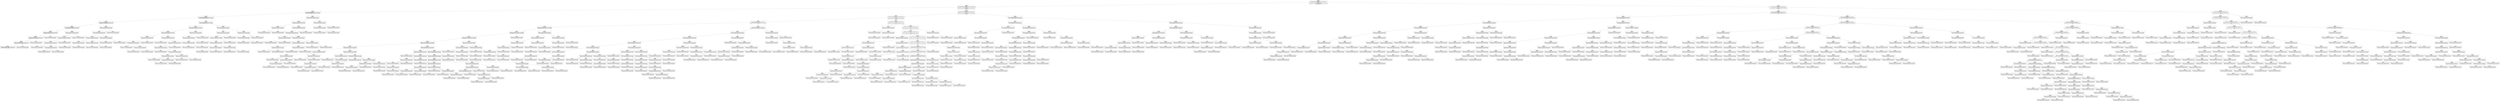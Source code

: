 digraph Tree {
node [shape=box] ;
0 [label="X[64] <= 4.7\ngini = 0.844\nsamples = 9574\nvalue = [[4, 287, 6, 266, 16, 2310, 255, 3262, 907, 2254, 1, 1, 1, 4, 0, 0, 0, 0, 0, 0, 0, 0, 0, 0, 0, 0, 0, 0]\n[21, 136, 21, 392, 29, 122, 386, 37, 149, 309, 2492, 31, 38, 1561, 3429, 34, 27, 27, 30, 28, 26, 28, 35, 24\n 26, 75, 37, 24]\n[68, 185, 67, 483, 56, 134, 443, 94, 176, 411, 1486, 76, 86, 3047, 1770, 66, 60, 87, 69, 62, 86, 74, 78, 76\n 76, 130, 41, 87]\n[126, 242, 113, 922, 147, 225, 703, 256, 374, 1551, 789, 134, 140, 1139, 738, 178, 141, 107, 132, 128, 127, 139\n 135, 135, 129, 338, 137, 149]\n[158, 353, 139, 1110, 135, 234, 1370, 338, 334, 970, 538, 140, 156, 666, 532, 182, 159, 149, 157, 161, 156, 164\n 141, 169, 148, 493, 150, 172]]"] ;
1 [label="X[4] <= 3.464\ngini = 0.856\nsamples = 6027\nvalue = [[4, 286, 6, 266, 16, 2205, 254, 1346, 807, 830, 1, 1, 1, 4, 0, 0, 0, 0, 0, 0, 0, 0, 0, 0, 0, 0, 0, 0]\n[20, 135, 21, 392, 29, 122, 386, 37, 144, 307, 1145, 31, 38, 1297, 1507, 32, 27, 27, 29, 28, 26, 26, 35, 24\n 26, 75, 37, 24]\n[30, 165, 26, 430, 32, 97, 397, 54, 100, 368, 1216, 28, 44, 1011, 1574, 31, 24, 37, 26, 29, 28, 28, 27, 23, 36\n 104, 18, 44]\n[35, 162, 37, 804, 52, 109, 541, 187, 225, 551, 781, 35, 29, 998, 733, 52, 41, 29, 38, 58, 47, 41, 38, 49, 50\n 231, 38, 36]\n[46, 249, 44, 777, 51, 149, 733, 217, 205, 762, 536, 43, 54, 593, 532, 74, 41, 56, 50, 70, 69, 62, 43, 75, 45\n 361, 58, 32]]"] ;
0 -> 1 [labeldistance=2.5, labelangle=45, headlabel="True"] ;
2 [label="X[66] <= 25.4\ngini = 0.828\nsamples = 3104\nvalue = [[1, 284, 0, 265, 0, 131, 254, 840, 634, 690, 0, 1, 1, 3, 0, 0, 0, 0, 0, 0, 0, 0, 0, 0, 0, 0, 0, 0]\n[0, 9, 0, 343, 0, 8, 353, 2, 33, 278, 650, 0, 0, 808, 604, 0, 0, 0, 1, 1, 0, 0, 0, 0, 1, 13, 0, 0]\n[1, 9, 0, 386, 0, 13, 363, 2, 32, 338, 556, 0, 0, 634, 756, 2, 0, 0, 1, 1, 0, 4, 0, 0, 2, 4, 0, 0]\n[7, 16, 0, 586, 3, 4, 479, 9, 29, 460, 490, 2, 0, 504, 471, 2, 0, 2, 2, 9, 2, 1, 4, 3, 1, 13, 2, 3]\n[1, 15, 5, 613, 1, 14, 623, 28, 36, 633, 358, 3, 2, 327, 360, 4, 0, 6, 0, 6, 2, 4, 3, 0, 1, 54, 5, 0]]"] ;
1 -> 2 ;
3 [label="X[69] <= 0.879\ngini = 0.831\nsamples = 2889\nvalue = [[1, 284, 0, 265, 0, 131, 254, 643, 616, 690, 0, 1, 1, 3, 0, 0, 0, 0, 0, 0, 0, 0, 0, 0, 0, 0, 0, 0]\n[0, 9, 0, 343, 0, 8, 353, 2, 33, 278, 634, 0, 0, 638, 575, 0, 0, 0, 1, 1, 0, 0, 0, 0, 1, 13, 0, 0]\n[1, 9, 0, 386, 0, 13, 363, 2, 32, 338, 554, 0, 0, 607, 570, 2, 0, 0, 1, 1, 0, 4, 0, 0, 2, 4, 0, 0]\n[0, 11, 0, 460, 0, 4, 456, 8, 29, 437, 490, 0, 0, 504, 471, 0, 0, 0, 1, 3, 0, 1, 0, 0, 1, 13, 0, 0]\n[0, 13, 0, 572, 1, 14, 599, 11, 36, 543, 358, 0, 0, 327, 360, 1, 0, 0, 0, 2, 0, 1, 0, 0, 1, 50, 0, 0]]"] ;
2 -> 3 ;
4 [label="X[4] <= 2.201\ngini = 0.823\nsamples = 2584\nvalue = [[0, 275, 0, 259, 0, 2, 251, 597, 558, 640, 0, 0, 1, 1, 0, 0, 0, 0, 0, 0, 0, 0, 0, 0, 0, 0, 0, 0]\n[0, 1, 0, 325, 0, 0, 339, 0, 8, 267, 567, 0, 0, 576, 499, 0, 0, 0, 0, 0, 0, 0, 0, 0, 1, 1, 0, 0]\n[1, 0, 0, 345, 0, 3, 347, 0, 4, 329, 481, 0, 0, 570, 501, 0, 0, 0, 0, 0, 0, 2, 0, 0, 0, 1, 0, 0]\n[0, 2, 0, 430, 0, 0, 427, 0, 3, 416, 451, 0, 0, 430, 419, 0, 0, 0, 1, 3, 0, 0, 0, 0, 1, 1, 0, 0]\n[0, 0, 0, 538, 0, 3, 561, 1, 6, 521, 322, 0, 0, 292, 329, 1, 0, 0, 0, 1, 0, 0, 0, 0, 0, 9, 0, 0]]"] ;
3 -> 4 ;
5 [label="X[69] <= 0.043\ngini = 0.824\nsamples = 2494\nvalue = [[0, 271, 0, 256, 0, 1, 249, 573, 540, 602, 0, 0, 1, 1, 0, 0, 0, 0, 0, 0, 0, 0, 0, 0, 0, 0, 0, 0]\n[0, 1, 0, 325, 0, 0, 334, 0, 8, 263, 535, 0, 0, 558, 468, 0, 0, 0, 0, 0, 0, 0, 0, 0, 1, 1, 0, 0]\n[1, 0, 0, 338, 0, 3, 345, 0, 4, 324, 461, 0, 0, 526, 489, 0, 0, 0, 0, 0, 0, 2, 0, 0, 0, 1, 0, 0]\n[0, 2, 0, 403, 0, 0, 419, 0, 2, 387, 441, 0, 0, 424, 410, 0, 0, 0, 1, 3, 0, 0, 0, 0, 1, 1, 0, 0]\n[0, 0, 0, 516, 0, 0, 539, 0, 5, 492, 318, 0, 0, 288, 329, 1, 0, 0, 0, 1, 0, 0, 0, 0, 0, 5, 0, 0]]"] ;
4 -> 5 ;
6 [label="X[38] <= 0.502\ngini = 0.823\nsamples = 2402\nvalue = [[0, 256, 0, 248, 0, 1, 242, 551, 523, 579, 0, 0, 1, 1, 0, 0, 0, 0, 0, 0, 0, 0, 0, 0, 0, 0, 0, 0]\n[0, 0, 0, 307, 0, 0, 320, 0, 0, 258, 527, 0, 0, 539, 449, 0, 0, 0, 0, 0, 0, 0, 0, 0, 1, 1, 0, 0]\n[1, 0, 0, 325, 0, 2, 335, 0, 0, 311, 444, 0, 0, 512, 470, 0, 0, 0, 0, 0, 0, 2, 0, 0, 0, 0, 0, 0]\n[0, 0, 0, 395, 0, 0, 410, 0, 0, 374, 417, 0, 0, 405, 400, 0, 0, 0, 0, 0, 0, 0, 0, 0, 1, 0, 0, 0]\n[0, 0, 0, 502, 0, 0, 528, 0, 2, 475, 310, 0, 0, 271, 311, 1, 0, 0, 0, 1, 0, 0, 0, 0, 0, 1, 0, 0]]"] ;
5 -> 6 ;
7 [label="X[21] <= 0.003\ngini = 0.823\nsamples = 2395\nvalue = [[0, 256, 0, 247, 0, 1, 242, 546, 522, 579, 0, 0, 1, 1, 0, 0, 0, 0, 0, 0, 0, 0, 0, 0, 0, 0, 0, 0]\n[0, 0, 0, 307, 0, 0, 316, 0, 0, 257, 527, 0, 0, 537, 449, 0, 0, 0, 0, 0, 0, 0, 0, 0, 1, 1, 0, 0]\n[1, 0, 0, 323, 0, 2, 335, 0, 0, 310, 443, 0, 0, 509, 470, 0, 0, 0, 0, 0, 0, 2, 0, 0, 0, 0, 0, 0]\n[0, 0, 0, 395, 0, 0, 410, 0, 0, 374, 416, 0, 0, 404, 395, 0, 0, 0, 0, 0, 0, 0, 0, 0, 1, 0, 0, 0]\n[0, 0, 0, 501, 0, 0, 527, 0, 2, 472, 310, 0, 0, 271, 309, 1, 0, 0, 0, 1, 0, 0, 0, 0, 0, 1, 0, 0]]"] ;
6 -> 7 ;
8 [label="X[83] <= 0.005\ngini = 0.823\nsamples = 2388\nvalue = [[0, 256, 0, 247, 0, 1, 240, 543, 520, 579, 0, 0, 1, 1, 0, 0, 0, 0, 0, 0, 0, 0, 0, 0, 0, 0, 0, 0]\n[0, 0, 0, 307, 0, 0, 316, 0, 0, 257, 526, 0, 0, 536, 444, 0, 0, 0, 0, 0, 0, 0, 0, 0, 1, 1, 0, 0]\n[1, 0, 0, 321, 0, 2, 332, 0, 0, 310, 442, 0, 0, 509, 469, 0, 0, 0, 0, 0, 0, 2, 0, 0, 0, 0, 0, 0]\n[0, 0, 0, 393, 0, 0, 410, 0, 0, 374, 414, 0, 0, 402, 394, 0, 0, 0, 0, 0, 0, 0, 0, 0, 1, 0, 0, 0]\n[0, 0, 0, 500, 0, 0, 525, 0, 2, 470, 310, 0, 0, 269, 309, 1, 0, 0, 0, 1, 0, 0, 0, 0, 0, 1, 0, 0]]"] ;
7 -> 8 ;
9 [label="gini = 0.823\nsamples = 2378\nvalue = [[0, 256, 0, 247, 0, 1, 239, 538, 518, 577, 0, 0, 1, 1, 0, 0, 0, 0, 0, 0, 0, 0, 0, 0, 0, 0, 0, 0]\n[0, 0, 0, 305, 0, 0, 315, 0, 0, 255, 525, 0, 0, 533, 443, 0, 0, 0, 0, 0, 0, 0, 0, 0, 1, 1, 0, 0]\n[1, 0, 0, 320, 0, 2, 330, 0, 0, 307, 441, 0, 0, 508, 467, 0, 0, 0, 0, 0, 0, 2, 0, 0, 0, 0, 0, 0]\n[0, 0, 0, 391, 0, 0, 409, 0, 0, 372, 413, 0, 0, 399, 393, 0, 0, 0, 0, 0, 0, 0, 0, 0, 1, 0, 0, 0]\n[0, 0, 0, 500, 0, 0, 520, 0, 2, 469, 308, 0, 0, 269, 307, 1, 0, 0, 0, 1, 0, 0, 0, 0, 0, 1, 0, 0]]"] ;
8 -> 9 ;
10 [label="gini = 0.744\nsamples = 10\nvalue = [[0, 0, 0, 0, 0, 0, 1, 5, 2, 2, 0, 0, 0, 0, 0, 0, 0, 0, 0, 0, 0, 0, 0, 0, 0, 0, 0, 0]\n[0, 0, 0, 2, 0, 0, 1, 0, 0, 2, 1, 0, 0, 3, 1, 0, 0, 0, 0, 0, 0, 0, 0, 0, 0, 0, 0, 0]\n[0, 0, 0, 1, 0, 0, 2, 0, 0, 3, 1, 0, 0, 1, 2, 0, 0, 0, 0, 0, 0, 0, 0, 0, 0, 0, 0, 0]\n[0, 0, 0, 2, 0, 0, 1, 0, 0, 2, 1, 0, 0, 3, 1, 0, 0, 0, 0, 0, 0, 0, 0, 0, 0, 0, 0, 0]\n[0, 0, 0, 0, 0, 0, 5, 0, 0, 1, 2, 0, 0, 0, 2, 0, 0, 0, 0, 0, 0, 0, 0, 0, 0, 0, 0, 0]]"] ;
8 -> 10 ;
11 [label="gini = 0.653\nsamples = 7\nvalue = [[0, 0, 0, 0, 0, 0, 2, 3, 2, 0, 0, 0, 0, 0, 0, 0, 0, 0, 0, 0, 0, 0, 0, 0, 0, 0, 0, 0]\n[0, 0, 0, 0, 0, 0, 0, 0, 0, 0, 1, 0, 0, 1, 5, 0, 0, 0, 0, 0, 0, 0, 0, 0, 0, 0, 0, 0]\n[0, 0, 0, 2, 0, 0, 3, 0, 0, 0, 1, 0, 0, 0, 1, 0, 0, 0, 0, 0, 0, 0, 0, 0, 0, 0, 0, 0]\n[0, 0, 0, 2, 0, 0, 0, 0, 0, 0, 2, 0, 0, 2, 1, 0, 0, 0, 0, 0, 0, 0, 0, 0, 0, 0, 0, 0]\n[0, 0, 0, 1, 0, 0, 2, 0, 0, 2, 0, 0, 0, 2, 0, 0, 0, 0, 0, 0, 0, 0, 0, 0, 0, 0, 0, 0]]"] ;
7 -> 11 ;
12 [label="gini = 0.571\nsamples = 7\nvalue = [[0, 0, 0, 1, 0, 0, 0, 5, 1, 0, 0, 0, 0, 0, 0, 0, 0, 0, 0, 0, 0, 0, 0, 0, 0, 0, 0, 0]\n[0, 0, 0, 0, 0, 0, 4, 0, 0, 1, 0, 0, 0, 2, 0, 0, 0, 0, 0, 0, 0, 0, 0, 0, 0, 0, 0, 0]\n[0, 0, 0, 2, 0, 0, 0, 0, 0, 1, 1, 0, 0, 3, 0, 0, 0, 0, 0, 0, 0, 0, 0, 0, 0, 0, 0, 0]\n[0, 0, 0, 0, 0, 0, 0, 0, 0, 0, 1, 0, 0, 1, 5, 0, 0, 0, 0, 0, 0, 0, 0, 0, 0, 0, 0, 0]\n[0, 0, 0, 1, 0, 0, 1, 0, 0, 3, 0, 0, 0, 0, 2, 0, 0, 0, 0, 0, 0, 0, 0, 0, 0, 0, 0, 0]]"] ;
6 -> 12 ;
13 [label="X[67] <= 0.188\ngini = 0.834\nsamples = 92\nvalue = [[0, 15, 0, 8, 0, 0, 7, 22, 17, 23, 0, 0, 0, 0, 0, 0, 0, 0, 0, 0, 0, 0, 0, 0, 0, 0, 0, 0]\n[0, 1, 0, 18, 0, 0, 14, 0, 8, 5, 8, 0, 0, 19, 19, 0, 0, 0, 0, 0, 0, 0, 0, 0, 0, 0, 0, 0]\n[0, 0, 0, 13, 0, 1, 10, 0, 4, 13, 17, 0, 0, 14, 19, 0, 0, 0, 0, 0, 0, 0, 0, 0, 0, 1, 0, 0]\n[0, 2, 0, 8, 0, 0, 9, 0, 2, 13, 24, 0, 0, 19, 10, 0, 0, 0, 1, 3, 0, 0, 0, 0, 0, 1, 0, 0]\n[0, 0, 0, 14, 0, 0, 11, 0, 3, 17, 8, 0, 0, 17, 18, 0, 0, 0, 0, 0, 0, 0, 0, 0, 0, 4, 0, 0]]"] ;
5 -> 13 ;
14 [label="X[53] <= 0.043\ngini = 0.831\nsamples = 81\nvalue = [[0, 15, 0, 7, 0, 0, 3, 18, 16, 22, 0, 0, 0, 0, 0, 0, 0, 0, 0, 0, 0, 0, 0, 0, 0, 0, 0, 0]\n[0, 1, 0, 13, 0, 0, 13, 0, 8, 3, 7, 0, 0, 18, 18, 0, 0, 0, 0, 0, 0, 0, 0, 0, 0, 0, 0, 0]\n[0, 0, 0, 13, 0, 1, 6, 0, 4, 12, 16, 0, 0, 14, 14, 0, 0, 0, 0, 0, 0, 0, 0, 0, 0, 1, 0, 0]\n[0, 2, 0, 8, 0, 0, 6, 0, 2, 11, 20, 0, 0, 19, 8, 0, 0, 0, 1, 3, 0, 0, 0, 0, 0, 1, 0, 0]\n[0, 0, 0, 11, 0, 0, 11, 0, 3, 16, 7, 0, 0, 12, 17, 0, 0, 0, 0, 0, 0, 0, 0, 0, 0, 4, 0, 0]]"] ;
13 -> 14 ;
15 [label="X[5] <= 0.139\ngini = 0.836\nsamples = 70\nvalue = [[0, 13, 0, 4, 0, 0, 3, 17, 16, 17, 0, 0, 0, 0, 0, 0, 0, 0, 0, 0, 0, 0, 0, 0, 0, 0, 0, 0]\n[0, 1, 0, 8, 0, 0, 13, 0, 8, 3, 7, 0, 0, 14, 16, 0, 0, 0, 0, 0, 0, 0, 0, 0, 0, 0, 0, 0]\n[0, 0, 0, 12, 0, 1, 6, 0, 4, 12, 10, 0, 0, 11, 13, 0, 0, 0, 0, 0, 0, 0, 0, 0, 0, 1, 0, 0]\n[0, 2, 0, 7, 0, 0, 5, 0, 2, 10, 16, 0, 0, 15, 8, 0, 0, 0, 1, 3, 0, 0, 0, 0, 0, 1, 0, 0]\n[0, 0, 0, 10, 0, 0, 8, 0, 3, 12, 7, 0, 0, 12, 14, 0, 0, 0, 0, 0, 0, 0, 0, 0, 0, 4, 0, 0]]"] ;
14 -> 15 ;
16 [label="gini = 0.776\nsamples = 19\nvalue = [[0, 8, 0, 0, 0, 0, 0, 5, 2, 4, 0, 0, 0, 0, 0, 0, 0, 0, 0, 0, 0, 0, 0, 0, 0, 0, 0, 0]\n[0, 0, 0, 3, 0, 0, 3, 0, 3, 1, 2, 0, 0, 5, 2, 0, 0, 0, 0, 0, 0, 0, 0, 0, 0, 0, 0, 0]\n[0, 0, 0, 4, 0, 0, 1, 0, 0, 6, 0, 0, 0, 2, 5, 0, 0, 0, 0, 0, 0, 0, 0, 0, 0, 1, 0, 0]\n[0, 0, 0, 1, 0, 0, 0, 0, 2, 4, 3, 0, 0, 7, 1, 0, 0, 0, 1, 0, 0, 0, 0, 0, 0, 0, 0, 0]\n[0, 0, 0, 1, 0, 0, 4, 0, 0, 2, 1, 0, 0, 3, 6, 0, 0, 0, 0, 0, 0, 0, 0, 0, 0, 2, 0, 0]]"] ;
15 -> 16 ;
17 [label="X[69] <= 0.625\ngini = 0.832\nsamples = 51\nvalue = [[0, 5, 0, 4, 0, 0, 3, 12, 14, 13, 0, 0, 0, 0, 0, 0, 0, 0, 0, 0, 0, 0, 0, 0, 0, 0, 0, 0]\n[0, 1, 0, 5, 0, 0, 10, 0, 5, 2, 5, 0, 0, 9, 14, 0, 0, 0, 0, 0, 0, 0, 0, 0, 0, 0, 0, 0]\n[0, 0, 0, 8, 0, 1, 5, 0, 4, 6, 10, 0, 0, 9, 8, 0, 0, 0, 0, 0, 0, 0, 0, 0, 0, 0, 0, 0]\n[0, 2, 0, 6, 0, 0, 5, 0, 0, 6, 13, 0, 0, 8, 7, 0, 0, 0, 0, 3, 0, 0, 0, 0, 0, 1, 0, 0]\n[0, 0, 0, 9, 0, 0, 4, 0, 3, 10, 6, 0, 0, 9, 8, 0, 0, 0, 0, 0, 0, 0, 0, 0, 0, 2, 0, 0]]"] ;
15 -> 17 ;
18 [label="gini = 0.829\nsamples = 38\nvalue = [[0, 3, 0, 3, 0, 0, 3, 9, 9, 11, 0, 0, 0, 0, 0, 0, 0, 0, 0, 0, 0, 0, 0, 0, 0, 0, 0, 0]\n[0, 1, 0, 4, 0, 0, 6, 0, 3, 2, 5, 0, 0, 6, 11, 0, 0, 0, 0, 0, 0, 0, 0, 0, 0, 0, 0, 0]\n[0, 0, 0, 5, 0, 1, 5, 0, 2, 5, 6, 0, 0, 9, 5, 0, 0, 0, 0, 0, 0, 0, 0, 0, 0, 0, 0, 0]\n[0, 0, 0, 5, 0, 0, 5, 0, 0, 5, 9, 0, 0, 4, 6, 0, 0, 0, 0, 3, 0, 0, 0, 0, 0, 1, 0, 0]\n[0, 0, 0, 6, 0, 0, 3, 0, 3, 9, 5, 0, 0, 8, 4, 0, 0, 0, 0, 0, 0, 0, 0, 0, 0, 0, 0, 0]]"] ;
17 -> 18 ;
19 [label="gini = 0.772\nsamples = 13\nvalue = [[0, 2, 0, 1, 0, 0, 0, 3, 5, 2, 0, 0, 0, 0, 0, 0, 0, 0, 0, 0, 0, 0, 0, 0, 0, 0, 0, 0]\n[0, 0, 0, 1, 0, 0, 4, 0, 2, 0, 0, 0, 0, 3, 3, 0, 0, 0, 0, 0, 0, 0, 0, 0, 0, 0, 0, 0]\n[0, 0, 0, 3, 0, 0, 0, 0, 2, 1, 4, 0, 0, 0, 3, 0, 0, 0, 0, 0, 0, 0, 0, 0, 0, 0, 0, 0]\n[0, 2, 0, 1, 0, 0, 0, 0, 0, 1, 4, 0, 0, 4, 1, 0, 0, 0, 0, 0, 0, 0, 0, 0, 0, 0, 0, 0]\n[0, 0, 0, 3, 0, 0, 1, 0, 0, 1, 1, 0, 0, 1, 4, 0, 0, 0, 0, 0, 0, 0, 0, 0, 0, 2, 0, 0]]"] ;
17 -> 19 ;
20 [label="gini = 0.668\nsamples = 11\nvalue = [[0, 2, 0, 3, 0, 0, 0, 1, 0, 5, 0, 0, 0, 0, 0, 0, 0, 0, 0, 0, 0, 0, 0, 0, 0, 0, 0, 0]\n[0, 0, 0, 5, 0, 0, 0, 0, 0, 0, 0, 0, 0, 4, 2, 0, 0, 0, 0, 0, 0, 0, 0, 0, 0, 0, 0, 0]\n[0, 0, 0, 1, 0, 0, 0, 0, 0, 0, 6, 0, 0, 3, 1, 0, 0, 0, 0, 0, 0, 0, 0, 0, 0, 0, 0, 0]\n[0, 0, 0, 1, 0, 0, 1, 0, 0, 1, 4, 0, 0, 4, 0, 0, 0, 0, 0, 0, 0, 0, 0, 0, 0, 0, 0, 0]\n[0, 0, 0, 1, 0, 0, 3, 0, 0, 4, 0, 0, 0, 0, 3, 0, 0, 0, 0, 0, 0, 0, 0, 0, 0, 0, 0, 0]]"] ;
14 -> 20 ;
21 [label="gini = 0.701\nsamples = 11\nvalue = [[0, 0, 0, 1, 0, 0, 4, 4, 1, 1, 0, 0, 0, 0, 0, 0, 0, 0, 0, 0, 0, 0, 0, 0, 0, 0, 0, 0]\n[0, 0, 0, 5, 0, 0, 1, 0, 0, 2, 1, 0, 0, 1, 1, 0, 0, 0, 0, 0, 0, 0, 0, 0, 0, 0, 0, 0]\n[0, 0, 0, 0, 0, 0, 4, 0, 0, 1, 1, 0, 0, 0, 5, 0, 0, 0, 0, 0, 0, 0, 0, 0, 0, 0, 0, 0]\n[0, 0, 0, 0, 0, 0, 3, 0, 0, 2, 4, 0, 0, 0, 2, 0, 0, 0, 0, 0, 0, 0, 0, 0, 0, 0, 0, 0]\n[0, 0, 0, 3, 0, 0, 0, 0, 0, 1, 1, 0, 0, 5, 1, 0, 0, 0, 0, 0, 0, 0, 0, 0, 0, 0, 0, 0]]"] ;
13 -> 21 ;
22 [label="X[3] <= 0.481\ngini = 0.728\nsamples = 90\nvalue = [[0, 4, 0, 3, 0, 1, 2, 24, 18, 38, 0, 0, 0, 0, 0, 0, 0, 0, 0, 0, 0, 0, 0, 0, 0, 0, 0, 0]\n[0, 0, 0, 0, 0, 0, 5, 0, 0, 4, 32, 0, 0, 18, 31, 0, 0, 0, 0, 0, 0, 0, 0, 0, 0, 0, 0, 0]\n[0, 0, 0, 7, 0, 0, 2, 0, 0, 5, 20, 0, 0, 44, 12, 0, 0, 0, 0, 0, 0, 0, 0, 0, 0, 0, 0, 0]\n[0, 0, 0, 27, 0, 0, 8, 0, 1, 29, 10, 0, 0, 6, 9, 0, 0, 0, 0, 0, 0, 0, 0, 0, 0, 0, 0, 0]\n[0, 0, 0, 22, 0, 3, 22, 1, 1, 29, 4, 0, 0, 4, 0, 0, 0, 0, 0, 0, 0, 0, 0, 0, 0, 4, 0, 0]]"] ;
4 -> 22 ;
23 [label="X[74] <= 2.2\ngini = 0.699\nsamples = 79\nvalue = [[0, 4, 0, 0, 0, 1, 0, 23, 16, 35, 0, 0, 0, 0, 0, 0, 0, 0, 0, 0, 0, 0, 0, 0, 0, 0, 0, 0]\n[0, 0, 0, 0, 0, 0, 3, 0, 0, 0, 29, 0, 0, 16, 31, 0, 0, 0, 0, 0, 0, 0, 0, 0, 0, 0, 0, 0]\n[0, 0, 0, 7, 0, 0, 1, 0, 0, 5, 16, 0, 0, 42, 8, 0, 0, 0, 0, 0, 0, 0, 0, 0, 0, 0, 0, 0]\n[0, 0, 0, 27, 0, 0, 8, 0, 1, 26, 7, 0, 0, 5, 5, 0, 0, 0, 0, 0, 0, 0, 0, 0, 0, 0, 0, 0]\n[0, 0, 0, 20, 0, 3, 20, 0, 1, 27, 4, 0, 0, 0, 0, 0, 0, 0, 0, 0, 0, 0, 0, 0, 0, 4, 0, 0]]"] ;
22 -> 23 ;
24 [label="X[21] <= 0.543\ngini = 0.737\nsamples = 44\nvalue = [[0, 4, 0, 0, 0, 1, 0, 14, 9, 16, 0, 0, 0, 0, 0, 0, 0, 0, 0, 0, 0, 0, 0, 0, 0, 0, 0, 0]\n[0, 0, 0, 0, 0, 0, 3, 0, 0, 0, 13, 0, 0, 12, 16, 0, 0, 0, 0, 0, 0, 0, 0, 0, 0, 0, 0, 0]\n[0, 0, 0, 7, 0, 0, 1, 0, 0, 3, 6, 0, 0, 20, 7, 0, 0, 0, 0, 0, 0, 0, 0, 0, 0, 0, 0, 0]\n[0, 0, 0, 17, 0, 0, 3, 0, 1, 8, 7, 0, 0, 3, 5, 0, 0, 0, 0, 0, 0, 0, 0, 0, 0, 0, 0, 0]\n[0, 0, 0, 11, 0, 3, 9, 0, 1, 14, 4, 0, 0, 0, 0, 0, 0, 0, 0, 0, 0, 0, 0, 0, 0, 2, 0, 0]]"] ;
23 -> 24 ;
25 [label="X[20] <= 2.42\ngini = 0.696\nsamples = 26\nvalue = [[0, 3, 0, 0, 0, 0, 0, 12, 4, 7, 0, 0, 0, 0, 0, 0, 0, 0, 0, 0, 0, 0, 0, 0, 0, 0, 0, 0]\n[0, 0, 0, 0, 0, 0, 3, 0, 0, 0, 5, 0, 0, 7, 11, 0, 0, 0, 0, 0, 0, 0, 0, 0, 0, 0, 0, 0]\n[0, 0, 0, 4, 0, 0, 0, 0, 0, 2, 2, 0, 0, 15, 3, 0, 0, 0, 0, 0, 0, 0, 0, 0, 0, 0, 0, 0]\n[0, 0, 0, 11, 0, 0, 0, 0, 0, 6, 4, 0, 0, 0, 5, 0, 0, 0, 0, 0, 0, 0, 0, 0, 0, 0, 0, 0]\n[0, 0, 0, 6, 0, 0, 6, 0, 1, 8, 3, 0, 0, 0, 0, 0, 0, 0, 0, 0, 0, 0, 0, 0, 0, 2, 0, 0]]"] ;
24 -> 25 ;
26 [label="gini = 0.65\nsamples = 12\nvalue = [[0, 0, 0, 0, 0, 0, 0, 4, 3, 5, 0, 0, 0, 0, 0, 0, 0, 0, 0, 0, 0, 0, 0, 0, 0, 0, 0, 0]\n[0, 0, 0, 0, 0, 0, 0, 0, 0, 0, 2, 0, 0, 4, 6, 0, 0, 0, 0, 0, 0, 0, 0, 0, 0, 0, 0, 0]\n[0, 0, 0, 4, 0, 0, 0, 0, 0, 0, 2, 0, 0, 5, 1, 0, 0, 0, 0, 0, 0, 0, 0, 0, 0, 0, 0, 0]\n[0, 0, 0, 5, 0, 0, 0, 0, 0, 3, 4, 0, 0, 0, 0, 0, 0, 0, 0, 0, 0, 0, 0, 0, 0, 0, 0, 0]\n[0, 0, 0, 3, 0, 0, 4, 0, 0, 5, 0, 0, 0, 0, 0, 0, 0, 0, 0, 0, 0, 0, 0, 0, 0, 0, 0, 0]]"] ;
25 -> 26 ;
27 [label="gini = 0.649\nsamples = 14\nvalue = [[0, 3, 0, 0, 0, 0, 0, 8, 1, 2, 0, 0, 0, 0, 0, 0, 0, 0, 0, 0, 0, 0, 0, 0, 0, 0, 0, 0]\n[0, 0, 0, 0, 0, 0, 3, 0, 0, 0, 3, 0, 0, 3, 5, 0, 0, 0, 0, 0, 0, 0, 0, 0, 0, 0, 0, 0]\n[0, 0, 0, 0, 0, 0, 0, 0, 0, 2, 0, 0, 0, 10, 2, 0, 0, 0, 0, 0, 0, 0, 0, 0, 0, 0, 0, 0]\n[0, 0, 0, 6, 0, 0, 0, 0, 0, 3, 0, 0, 0, 0, 5, 0, 0, 0, 0, 0, 0, 0, 0, 0, 0, 0, 0, 0]\n[0, 0, 0, 3, 0, 0, 2, 0, 1, 3, 3, 0, 0, 0, 0, 0, 0, 0, 0, 0, 0, 0, 0, 0, 0, 2, 0, 0]]"] ;
25 -> 27 ;
28 [label="X[101] <= 0.629\ngini = 0.727\nsamples = 18\nvalue = [[0, 1, 0, 0, 0, 1, 0, 2, 5, 9, 0, 0, 0, 0, 0, 0, 0, 0, 0, 0, 0, 0, 0, 0, 0, 0, 0, 0]\n[0, 0, 0, 0, 0, 0, 0, 0, 0, 0, 8, 0, 0, 5, 5, 0, 0, 0, 0, 0, 0, 0, 0, 0, 0, 0, 0, 0]\n[0, 0, 0, 3, 0, 0, 1, 0, 0, 1, 4, 0, 0, 5, 4, 0, 0, 0, 0, 0, 0, 0, 0, 0, 0, 0, 0, 0]\n[0, 0, 0, 6, 0, 0, 3, 0, 1, 2, 3, 0, 0, 3, 0, 0, 0, 0, 0, 0, 0, 0, 0, 0, 0, 0, 0, 0]\n[0, 0, 0, 5, 0, 3, 3, 0, 0, 6, 1, 0, 0, 0, 0, 0, 0, 0, 0, 0, 0, 0, 0, 0, 0, 0, 0, 0]]"] ;
24 -> 28 ;
29 [label="gini = 0.702\nsamples = 7\nvalue = [[0, 1, 0, 0, 0, 1, 0, 0, 1, 4, 0, 0, 0, 0, 0, 0, 0, 0, 0, 0, 0, 0, 0, 0, 0, 0, 0, 0]\n[0, 0, 0, 0, 0, 0, 0, 0, 0, 0, 2, 0, 0, 4, 1, 0, 0, 0, 0, 0, 0, 0, 0, 0, 0, 0, 0, 0]\n[0, 0, 0, 1, 0, 0, 1, 0, 0, 0, 2, 0, 0, 1, 2, 0, 0, 0, 0, 0, 0, 0, 0, 0, 0, 0, 0, 0]\n[0, 0, 0, 2, 0, 0, 1, 0, 0, 1, 2, 0, 0, 1, 0, 0, 0, 0, 0, 0, 0, 0, 0, 0, 0, 0, 0, 0]\n[0, 0, 0, 2, 0, 1, 2, 0, 0, 1, 1, 0, 0, 0, 0, 0, 0, 0, 0, 0, 0, 0, 0, 0, 0, 0, 0, 0]]"] ;
28 -> 29 ;
30 [label="gini = 0.681\nsamples = 11\nvalue = [[0, 0, 0, 0, 0, 0, 0, 2, 4, 5, 0, 0, 0, 0, 0, 0, 0, 0, 0, 0, 0, 0, 0, 0, 0, 0, 0, 0]\n[0, 0, 0, 0, 0, 0, 0, 0, 0, 0, 6, 0, 0, 1, 4, 0, 0, 0, 0, 0, 0, 0, 0, 0, 0, 0, 0, 0]\n[0, 0, 0, 2, 0, 0, 0, 0, 0, 1, 2, 0, 0, 4, 2, 0, 0, 0, 0, 0, 0, 0, 0, 0, 0, 0, 0, 0]\n[0, 0, 0, 4, 0, 0, 2, 0, 1, 1, 1, 0, 0, 2, 0, 0, 0, 0, 0, 0, 0, 0, 0, 0, 0, 0, 0, 0]\n[0, 0, 0, 3, 0, 2, 1, 0, 0, 5, 0, 0, 0, 0, 0, 0, 0, 0, 0, 0, 0, 0, 0, 0, 0, 0, 0, 0]]"] ;
28 -> 30 ;
31 [label="X[71] <= 0.217\ngini = 0.607\nsamples = 35\nvalue = [[0, 0, 0, 0, 0, 0, 0, 9, 7, 19, 0, 0, 0, 0, 0, 0, 0, 0, 0, 0, 0, 0, 0, 0, 0, 0, 0, 0]\n[0, 0, 0, 0, 0, 0, 0, 0, 0, 0, 16, 0, 0, 4, 15, 0, 0, 0, 0, 0, 0, 0, 0, 0, 0, 0, 0, 0]\n[0, 0, 0, 0, 0, 0, 0, 0, 0, 2, 10, 0, 0, 22, 1, 0, 0, 0, 0, 0, 0, 0, 0, 0, 0, 0, 0, 0]\n[0, 0, 0, 10, 0, 0, 5, 0, 0, 18, 0, 0, 0, 2, 0, 0, 0, 0, 0, 0, 0, 0, 0, 0, 0, 0, 0, 0]\n[0, 0, 0, 9, 0, 0, 11, 0, 0, 13, 0, 0, 0, 0, 0, 0, 0, 0, 0, 0, 0, 0, 0, 0, 0, 2, 0, 0]]"] ;
23 -> 31 ;
32 [label="gini = 0.587\nsamples = 23\nvalue = [[0, 0, 0, 0, 0, 0, 0, 7, 3, 13, 0, 0, 0, 0, 0, 0, 0, 0, 0, 0, 0, 0, 0, 0, 0, 0, 0, 0]\n[0, 0, 0, 0, 0, 0, 0, 0, 0, 0, 9, 0, 0, 4, 10, 0, 0, 0, 0, 0, 0, 0, 0, 0, 0, 0, 0, 0]\n[0, 0, 0, 0, 0, 0, 0, 0, 0, 0, 7, 0, 0, 16, 0, 0, 0, 0, 0, 0, 0, 0, 0, 0, 0, 0, 0, 0]\n[0, 0, 0, 7, 0, 0, 5, 0, 0, 11, 0, 0, 0, 0, 0, 0, 0, 0, 0, 0, 0, 0, 0, 0, 0, 0, 0, 0]\n[0, 0, 0, 7, 0, 0, 4, 0, 0, 10, 0, 0, 0, 0, 0, 0, 0, 0, 0, 0, 0, 0, 0, 0, 0, 2, 0, 0]]"] ;
31 -> 32 ;
33 [label="gini = 0.578\nsamples = 12\nvalue = [[0, 0, 0, 0, 0, 0, 0, 2, 4, 6, 0, 0, 0, 0, 0, 0, 0, 0, 0, 0, 0, 0, 0, 0, 0, 0, 0, 0]\n[0, 0, 0, 0, 0, 0, 0, 0, 0, 0, 7, 0, 0, 0, 5, 0, 0, 0, 0, 0, 0, 0, 0, 0, 0, 0, 0, 0]\n[0, 0, 0, 0, 0, 0, 0, 0, 0, 2, 3, 0, 0, 6, 1, 0, 0, 0, 0, 0, 0, 0, 0, 0, 0, 0, 0, 0]\n[0, 0, 0, 3, 0, 0, 0, 0, 0, 7, 0, 0, 0, 2, 0, 0, 0, 0, 0, 0, 0, 0, 0, 0, 0, 0, 0, 0]\n[0, 0, 0, 2, 0, 0, 7, 0, 0, 3, 0, 0, 0, 0, 0, 0, 0, 0, 0, 0, 0, 0, 0, 0, 0, 0, 0, 0]]"] ;
31 -> 33 ;
34 [label="gini = 0.734\nsamples = 11\nvalue = [[0, 0, 0, 3, 0, 0, 2, 1, 2, 3, 0, 0, 0, 0, 0, 0, 0, 0, 0, 0, 0, 0, 0, 0, 0, 0, 0, 0]\n[0, 0, 0, 0, 0, 0, 2, 0, 0, 4, 3, 0, 0, 2, 0, 0, 0, 0, 0, 0, 0, 0, 0, 0, 0, 0, 0, 0]\n[0, 0, 0, 0, 0, 0, 1, 0, 0, 0, 4, 0, 0, 2, 4, 0, 0, 0, 0, 0, 0, 0, 0, 0, 0, 0, 0, 0]\n[0, 0, 0, 0, 0, 0, 0, 0, 0, 3, 3, 0, 0, 1, 4, 0, 0, 0, 0, 0, 0, 0, 0, 0, 0, 0, 0, 0]\n[0, 0, 0, 2, 0, 0, 2, 1, 0, 2, 0, 0, 0, 4, 0, 0, 0, 0, 0, 0, 0, 0, 0, 0, 0, 0, 0, 0]]"] ;
22 -> 34 ;
35 [label="X[68] <= 6.35\ngini = 0.834\nsamples = 305\nvalue = [[1, 9, 0, 6, 0, 129, 3, 46, 58, 50, 0, 1, 0, 2, 0, 0, 0, 0, 0, 0, 0, 0, 0, 0, 0, 0, 0, 0]\n[0, 8, 0, 18, 0, 8, 14, 2, 25, 11, 67, 0, 0, 62, 76, 0, 0, 0, 1, 1, 0, 0, 0, 0, 0, 12, 0, 0]\n[0, 9, 0, 41, 0, 10, 16, 2, 28, 9, 73, 0, 0, 37, 69, 2, 0, 0, 1, 1, 0, 2, 0, 0, 2, 3, 0, 0]\n[0, 9, 0, 30, 0, 4, 29, 8, 26, 21, 39, 0, 0, 74, 52, 0, 0, 0, 0, 0, 0, 1, 0, 0, 0, 12, 0, 0]\n[0, 13, 0, 34, 1, 11, 38, 10, 30, 22, 36, 0, 0, 35, 31, 0, 0, 0, 0, 1, 0, 1, 0, 0, 1, 41, 0, 0]]"] ;
3 -> 35 ;
36 [label="X[68] <= 5.35\ngini = 0.843\nsamples = 216\nvalue = [[1, 9, 0, 5, 0, 60, 3, 38, 55, 42, 0, 1, 0, 2, 0, 0, 0, 0, 0, 0, 0, 0, 0, 0, 0, 0, 0, 0]\n[0, 4, 0, 17, 0, 2, 14, 2, 21, 11, 44, 0, 0, 55, 39, 0, 0, 0, 1, 0, 0, 0, 0, 0, 0, 6, 0, 0]\n[0, 3, 0, 39, 0, 1, 16, 2, 21, 9, 52, 0, 0, 21, 46, 2, 0, 0, 1, 0, 0, 1, 0, 0, 2, 0, 0, 0]\n[0, 7, 0, 30, 0, 1, 25, 8, 25, 13, 23, 0, 0, 38, 42, 0, 0, 0, 0, 0, 0, 1, 0, 0, 0, 3, 0, 0]\n[0, 10, 0, 31, 0, 5, 34, 10, 22, 21, 27, 0, 0, 25, 26, 0, 0, 0, 0, 0, 0, 1, 0, 0, 1, 3, 0, 0]]"] ;
35 -> 36 ;
37 [label="X[5] <= 0.952\ngini = 0.84\nsamples = 168\nvalue = [[1, 9, 0, 5, 0, 30, 3, 34, 50, 34, 0, 0, 0, 2, 0, 0, 0, 0, 0, 0, 0, 0, 0, 0, 0, 0, 0, 0]\n[0, 2, 0, 15, 0, 1, 9, 1, 16, 11, 30, 0, 0, 45, 35, 0, 0, 0, 1, 0, 0, 0, 0, 0, 0, 2, 0, 0]\n[0, 3, 0, 32, 0, 1, 12, 0, 15, 9, 40, 0, 0, 19, 32, 2, 0, 0, 0, 0, 0, 1, 0, 0, 2, 0, 0, 0]\n[0, 2, 0, 24, 0, 0, 23, 3, 20, 12, 16, 0, 0, 31, 35, 0, 0, 0, 0, 0, 0, 1, 0, 0, 0, 1, 0, 0]\n[0, 7, 0, 29, 0, 5, 27, 7, 21, 18, 19, 0, 0, 11, 19, 0, 0, 0, 0, 0, 0, 1, 0, 0, 1, 3, 0, 0]]"] ;
36 -> 37 ;
38 [label="X[69] <= 1.569\ngini = 0.819\nsamples = 55\nvalue = [[0, 4, 0, 4, 0, 16, 0, 8, 8, 13, 0, 0, 0, 2, 0, 0, 0, 0, 0, 0, 0, 0, 0, 0, 0, 0, 0, 0]\n[0, 0, 0, 5, 0, 0, 0, 0, 4, 7, 11, 0, 0, 19, 9, 0, 0, 0, 0, 0, 0, 0, 0, 0, 0, 0, 0, 0]\n[0, 3, 0, 10, 0, 0, 4, 0, 7, 3, 9, 0, 0, 6, 11, 2, 0, 0, 0, 0, 0, 0, 0, 0, 0, 0, 0, 0]\n[0, 1, 0, 3, 0, 0, 5, 1, 3, 4, 5, 0, 0, 15, 18, 0, 0, 0, 0, 0, 0, 0, 0, 0, 0, 0, 0, 0]\n[0, 1, 0, 4, 0, 3, 15, 2, 6, 6, 9, 0, 0, 3, 3, 0, 0, 0, 0, 0, 0, 1, 0, 0, 0, 2, 0, 0]]"] ;
37 -> 38 ;
39 [label="X[69] <= 1.125\ngini = 0.815\nsamples = 43\nvalue = [[0, 3, 0, 4, 0, 14, 0, 6, 6, 10, 0, 0, 0, 0, 0, 0, 0, 0, 0, 0, 0, 0, 0, 0, 0, 0, 0, 0]\n[0, 0, 0, 5, 0, 0, 0, 0, 3, 6, 7, 0, 0, 13, 9, 0, 0, 0, 0, 0, 0, 0, 0, 0, 0, 0, 0, 0]\n[0, 1, 0, 5, 0, 0, 4, 0, 6, 1, 9, 0, 0, 4, 11, 2, 0, 0, 0, 0, 0, 0, 0, 0, 0, 0, 0, 0]\n[0, 1, 0, 3, 0, 0, 5, 1, 2, 4, 3, 0, 0, 15, 9, 0, 0, 0, 0, 0, 0, 0, 0, 0, 0, 0, 0, 0]\n[0, 1, 0, 4, 0, 3, 13, 2, 4, 5, 5, 0, 0, 1, 3, 0, 0, 0, 0, 0, 0, 0, 0, 0, 0, 2, 0, 0]]"] ;
38 -> 39 ;
40 [label="gini = 0.764\nsamples = 13\nvalue = [[0, 1, 0, 3, 0, 0, 0, 3, 2, 4, 0, 0, 0, 0, 0, 0, 0, 0, 0, 0, 0, 0, 0, 0, 0, 0, 0, 0]\n[0, 0, 0, 2, 0, 0, 0, 0, 2, 4, 1, 0, 0, 2, 2, 0, 0, 0, 0, 0, 0, 0, 0, 0, 0, 0, 0, 0]\n[0, 0, 0, 0, 0, 0, 0, 0, 1, 0, 4, 0, 0, 2, 6, 0, 0, 0, 0, 0, 0, 0, 0, 0, 0, 0, 0, 0]\n[0, 0, 0, 2, 0, 0, 1, 1, 1, 2, 1, 0, 0, 5, 0, 0, 0, 0, 0, 0, 0, 0, 0, 0, 0, 0, 0, 0]\n[0, 0, 0, 1, 0, 1, 2, 0, 3, 1, 4, 0, 0, 1, 0, 0, 0, 0, 0, 0, 0, 0, 0, 0, 0, 0, 0, 0]]"] ;
39 -> 40 ;
41 [label="X[4] <= 1.6\ngini = 0.781\nsamples = 30\nvalue = [[0, 2, 0, 1, 0, 14, 0, 3, 4, 6, 0, 0, 0, 0, 0, 0, 0, 0, 0, 0, 0, 0, 0, 0, 0, 0, 0, 0]\n[0, 0, 0, 3, 0, 0, 0, 0, 1, 2, 6, 0, 0, 11, 7, 0, 0, 0, 0, 0, 0, 0, 0, 0, 0, 0, 0, 0]\n[0, 1, 0, 5, 0, 0, 4, 0, 5, 1, 5, 0, 0, 2, 5, 2, 0, 0, 0, 0, 0, 0, 0, 0, 0, 0, 0, 0]\n[0, 1, 0, 1, 0, 0, 4, 0, 1, 2, 2, 0, 0, 10, 9, 0, 0, 0, 0, 0, 0, 0, 0, 0, 0, 0, 0, 0]\n[0, 1, 0, 3, 0, 2, 11, 2, 1, 4, 1, 0, 0, 0, 3, 0, 0, 0, 0, 0, 0, 0, 0, 0, 0, 2, 0, 0]]"] ;
39 -> 41 ;
42 [label="gini = 0.741\nsamples = 13\nvalue = [[0, 2, 0, 1, 0, 4, 0, 1, 3, 2, 0, 0, 0, 0, 0, 0, 0, 0, 0, 0, 0, 0, 0, 0, 0, 0, 0, 0]\n[0, 0, 0, 1, 0, 0, 0, 0, 0, 0, 3, 0, 0, 7, 2, 0, 0, 0, 0, 0, 0, 0, 0, 0, 0, 0, 0, 0]\n[0, 0, 0, 2, 0, 0, 3, 0, 0, 1, 1, 0, 0, 1, 3, 2, 0, 0, 0, 0, 0, 0, 0, 0, 0, 0, 0, 0]\n[0, 0, 0, 1, 0, 0, 2, 0, 0, 1, 1, 0, 0, 2, 6, 0, 0, 0, 0, 0, 0, 0, 0, 0, 0, 0, 0, 0]\n[0, 0, 0, 3, 0, 0, 5, 0, 1, 3, 1, 0, 0, 0, 0, 0, 0, 0, 0, 0, 0, 0, 0, 0, 0, 0, 0, 0]]"] ;
41 -> 42 ;
43 [label="gini = 0.739\nsamples = 17\nvalue = [[0, 0, 0, 0, 0, 10, 0, 2, 1, 4, 0, 0, 0, 0, 0, 0, 0, 0, 0, 0, 0, 0, 0, 0, 0, 0, 0, 0]\n[0, 0, 0, 2, 0, 0, 0, 0, 1, 2, 3, 0, 0, 4, 5, 0, 0, 0, 0, 0, 0, 0, 0, 0, 0, 0, 0, 0]\n[0, 1, 0, 3, 0, 0, 1, 0, 5, 0, 4, 0, 0, 1, 2, 0, 0, 0, 0, 0, 0, 0, 0, 0, 0, 0, 0, 0]\n[0, 1, 0, 0, 0, 0, 2, 0, 1, 1, 1, 0, 0, 8, 3, 0, 0, 0, 0, 0, 0, 0, 0, 0, 0, 0, 0, 0]\n[0, 1, 0, 0, 0, 2, 6, 2, 0, 1, 0, 0, 0, 0, 3, 0, 0, 0, 0, 0, 0, 0, 0, 0, 0, 2, 0, 0]]"] ;
41 -> 43 ;
44 [label="gini = 0.675\nsamples = 12\nvalue = [[0, 1, 0, 0, 0, 2, 0, 2, 2, 3, 0, 0, 0, 2, 0, 0, 0, 0, 0, 0, 0, 0, 0, 0, 0, 0, 0, 0]\n[0, 0, 0, 0, 0, 0, 0, 0, 1, 1, 4, 0, 0, 6, 0, 0, 0, 0, 0, 0, 0, 0, 0, 0, 0, 0, 0, 0]\n[0, 2, 0, 5, 0, 0, 0, 0, 1, 2, 0, 0, 0, 2, 0, 0, 0, 0, 0, 0, 0, 0, 0, 0, 0, 0, 0, 0]\n[0, 0, 0, 0, 0, 0, 0, 0, 1, 0, 2, 0, 0, 0, 9, 0, 0, 0, 0, 0, 0, 0, 0, 0, 0, 0, 0, 0]\n[0, 0, 0, 0, 0, 0, 2, 0, 2, 1, 4, 0, 0, 2, 0, 0, 0, 0, 0, 0, 0, 1, 0, 0, 0, 0, 0, 0]]"] ;
38 -> 44 ;
45 [label="X[69] <= 1.786\ngini = 0.831\nsamples = 113\nvalue = [[1, 5, 0, 1, 0, 14, 3, 26, 42, 21, 0, 0, 0, 0, 0, 0, 0, 0, 0, 0, 0, 0, 0, 0, 0, 0, 0, 0]\n[0, 2, 0, 10, 0, 1, 9, 1, 12, 4, 19, 0, 0, 26, 26, 0, 0, 0, 1, 0, 0, 0, 0, 0, 0, 2, 0, 0]\n[0, 0, 0, 22, 0, 1, 8, 0, 8, 6, 31, 0, 0, 13, 21, 0, 0, 0, 0, 0, 0, 1, 0, 0, 2, 0, 0, 0]\n[0, 1, 0, 21, 0, 0, 18, 2, 17, 8, 11, 0, 0, 16, 17, 0, 0, 0, 0, 0, 0, 1, 0, 0, 0, 1, 0, 0]\n[0, 6, 0, 25, 0, 2, 12, 5, 15, 12, 10, 0, 0, 8, 16, 0, 0, 0, 0, 0, 0, 0, 0, 0, 1, 1, 0, 0]]"] ;
37 -> 45 ;
46 [label="gini = 0.692\nsamples = 16\nvalue = [[0, 0, 0, 0, 0, 0, 0, 5, 7, 4, 0, 0, 0, 0, 0, 0, 0, 0, 0, 0, 0, 0, 0, 0, 0, 0, 0, 0]\n[0, 0, 0, 1, 0, 0, 0, 0, 0, 1, 3, 0, 0, 2, 9, 0, 0, 0, 0, 0, 0, 0, 0, 0, 0, 0, 0, 0]\n[0, 0, 0, 3, 0, 1, 0, 0, 0, 1, 7, 0, 0, 2, 2, 0, 0, 0, 0, 0, 0, 0, 0, 0, 0, 0, 0, 0]\n[0, 0, 0, 8, 0, 0, 2, 0, 0, 1, 0, 0, 0, 4, 1, 0, 0, 0, 0, 0, 0, 0, 0, 0, 0, 0, 0, 0]\n[0, 2, 0, 1, 0, 1, 6, 0, 1, 3, 1, 0, 0, 1, 0, 0, 0, 0, 0, 0, 0, 0, 0, 0, 0, 0, 0, 0]]"] ;
45 -> 46 ;
47 [label="X[3] <= 1.146\ngini = 0.834\nsamples = 97\nvalue = [[1, 5, 0, 1, 0, 14, 3, 21, 35, 17, 0, 0, 0, 0, 0, 0, 0, 0, 0, 0, 0, 0, 0, 0, 0, 0, 0, 0]\n[0, 2, 0, 9, 0, 1, 9, 1, 12, 3, 16, 0, 0, 24, 17, 0, 0, 0, 1, 0, 0, 0, 0, 0, 0, 2, 0, 0]\n[0, 0, 0, 19, 0, 0, 8, 0, 8, 5, 24, 0, 0, 11, 19, 0, 0, 0, 0, 0, 0, 1, 0, 0, 2, 0, 0, 0]\n[0, 1, 0, 13, 0, 0, 16, 2, 17, 7, 11, 0, 0, 12, 16, 0, 0, 0, 0, 0, 0, 1, 0, 0, 0, 1, 0, 0]\n[0, 4, 0, 24, 0, 1, 6, 5, 14, 9, 9, 0, 0, 7, 16, 0, 0, 0, 0, 0, 0, 0, 0, 0, 1, 1, 0, 0]]"] ;
45 -> 47 ;
48 [label="X[5] <= 1.562\ngini = 0.826\nsamples = 86\nvalue = [[1, 4, 0, 1, 0, 11, 2, 21, 30, 16, 0, 0, 0, 0, 0, 0, 0, 0, 0, 0, 0, 0, 0, 0, 0, 0, 0, 0]\n[0, 2, 0, 9, 0, 1, 8, 0, 8, 1, 16, 0, 0, 23, 15, 0, 0, 0, 1, 0, 0, 0, 0, 0, 0, 2, 0, 0]\n[0, 0, 0, 19, 0, 0, 8, 0, 7, 5, 20, 0, 0, 8, 17, 0, 0, 0, 0, 0, 0, 0, 0, 0, 2, 0, 0, 0]\n[0, 0, 0, 12, 0, 0, 16, 1, 16, 7, 10, 0, 0, 10, 12, 0, 0, 0, 0, 0, 0, 1, 0, 0, 0, 1, 0, 0]\n[0, 2, 0, 23, 0, 1, 6, 1, 12, 9, 9, 0, 0, 7, 15, 0, 0, 0, 0, 0, 0, 0, 0, 0, 0, 1, 0, 0]]"] ;
47 -> 48 ;
49 [label="gini = 0.762\nsamples = 13\nvalue = [[0, 1, 0, 0, 0, 0, 0, 4, 3, 5, 0, 0, 0, 0, 0, 0, 0, 0, 0, 0, 0, 0, 0, 0, 0, 0, 0, 0]\n[0, 0, 0, 2, 0, 0, 2, 0, 2, 1, 2, 0, 0, 4, 0, 0, 0, 0, 0, 0, 0, 0, 0, 0, 0, 0, 0, 0]\n[0, 0, 0, 0, 0, 0, 4, 0, 0, 2, 1, 0, 0, 1, 5, 0, 0, 0, 0, 0, 0, 0, 0, 0, 0, 0, 0, 0]\n[0, 0, 0, 4, 0, 0, 3, 0, 0, 1, 2, 0, 0, 0, 2, 0, 0, 0, 0, 0, 0, 0, 0, 0, 0, 1, 0, 0]\n[0, 0, 0, 2, 0, 0, 0, 1, 4, 0, 2, 0, 0, 3, 1, 0, 0, 0, 0, 0, 0, 0, 0, 0, 0, 0, 0, 0]]"] ;
48 -> 49 ;
50 [label="X[68] <= 4.35\ngini = 0.818\nsamples = 73\nvalue = [[1, 3, 0, 1, 0, 11, 2, 17, 27, 11, 0, 0, 0, 0, 0, 0, 0, 0, 0, 0, 0, 0, 0, 0, 0, 0, 0, 0]\n[0, 2, 0, 7, 0, 1, 6, 0, 6, 0, 14, 0, 0, 19, 15, 0, 0, 0, 1, 0, 0, 0, 0, 0, 0, 2, 0, 0]\n[0, 0, 0, 19, 0, 0, 4, 0, 7, 3, 19, 0, 0, 7, 12, 0, 0, 0, 0, 0, 0, 0, 0, 0, 2, 0, 0, 0]\n[0, 0, 0, 8, 0, 0, 13, 1, 16, 6, 8, 0, 0, 10, 10, 0, 0, 0, 0, 0, 0, 1, 0, 0, 0, 0, 0, 0]\n[0, 2, 0, 21, 0, 1, 6, 0, 8, 9, 7, 0, 0, 4, 14, 0, 0, 0, 0, 0, 0, 0, 0, 0, 0, 1, 0, 0]]"] ;
48 -> 50 ;
51 [label="X[68] <= 3.1\ngini = 0.81\nsamples = 52\nvalue = [[0, 3, 0, 1, 0, 5, 2, 10, 21, 10, 0, 0, 0, 0, 0, 0, 0, 0, 0, 0, 0, 0, 0, 0, 0, 0, 0, 0]\n[0, 2, 0, 5, 0, 0, 5, 0, 3, 0, 14, 0, 0, 11, 11, 0, 0, 0, 1, 0, 0, 0, 0, 0, 0, 0, 0, 0]\n[0, 0, 0, 16, 0, 0, 4, 0, 5, 2, 9, 0, 0, 5, 9, 0, 0, 0, 0, 0, 0, 0, 0, 0, 2, 0, 0, 0]\n[0, 0, 0, 5, 0, 0, 10, 1, 13, 2, 7, 0, 0, 8, 5, 0, 0, 0, 0, 0, 0, 1, 0, 0, 0, 0, 0, 0]\n[0, 2, 0, 15, 0, 0, 4, 0, 5, 8, 6, 0, 0, 3, 9, 0, 0, 0, 0, 0, 0, 0, 0, 0, 0, 0, 0, 0]]"] ;
50 -> 51 ;
52 [label="gini = 0.741\nsamples = 13\nvalue = [[0, 1, 0, 0, 0, 0, 2, 3, 5, 2, 0, 0, 0, 0, 0, 0, 0, 0, 0, 0, 0, 0, 0, 0, 0, 0, 0, 0]\n[0, 2, 0, 0, 0, 0, 1, 0, 1, 0, 5, 0, 0, 0, 4, 0, 0, 0, 0, 0, 0, 0, 0, 0, 0, 0, 0, 0]\n[0, 0, 0, 5, 0, 0, 1, 0, 2, 0, 0, 0, 0, 1, 4, 0, 0, 0, 0, 0, 0, 0, 0, 0, 0, 0, 0, 0]\n[0, 0, 0, 0, 0, 0, 4, 1, 3, 0, 1, 0, 0, 4, 0, 0, 0, 0, 0, 0, 0, 0, 0, 0, 0, 0, 0, 0]\n[0, 0, 0, 5, 0, 0, 1, 0, 2, 2, 1, 0, 0, 0, 2, 0, 0, 0, 0, 0, 0, 0, 0, 0, 0, 0, 0, 0]]"] ;
51 -> 52 ;
53 [label="X[5] <= 3.437\ngini = 0.809\nsamples = 39\nvalue = [[0, 2, 0, 1, 0, 5, 0, 7, 16, 8, 0, 0, 0, 0, 0, 0, 0, 0, 0, 0, 0, 0, 0, 0, 0, 0, 0, 0]\n[0, 0, 0, 5, 0, 0, 4, 0, 2, 0, 9, 0, 0, 11, 7, 0, 0, 0, 1, 0, 0, 0, 0, 0, 0, 0, 0, 0]\n[0, 0, 0, 11, 0, 0, 3, 0, 3, 2, 9, 0, 0, 4, 5, 0, 0, 0, 0, 0, 0, 0, 0, 0, 2, 0, 0, 0]\n[0, 0, 0, 5, 0, 0, 6, 0, 10, 2, 6, 0, 0, 4, 5, 0, 0, 0, 0, 0, 0, 1, 0, 0, 0, 0, 0, 0]\n[0, 2, 0, 10, 0, 0, 3, 0, 3, 6, 5, 0, 0, 3, 7, 0, 0, 0, 0, 0, 0, 0, 0, 0, 0, 0, 0, 0]]"] ;
51 -> 53 ;
54 [label="gini = 0.79\nsamples = 9\nvalue = [[0, 1, 0, 0, 0, 2, 0, 2, 3, 1, 0, 0, 0, 0, 0, 0, 0, 0, 0, 0, 0, 0, 0, 0, 0, 0, 0, 0]\n[0, 0, 0, 3, 0, 0, 1, 0, 1, 0, 2, 0, 0, 1, 1, 0, 0, 0, 0, 0, 0, 0, 0, 0, 0, 0, 0, 0]\n[0, 0, 0, 1, 0, 0, 0, 0, 2, 1, 3, 0, 0, 1, 1, 0, 0, 0, 0, 0, 0, 0, 0, 0, 0, 0, 0, 0]\n[0, 0, 0, 1, 0, 0, 0, 0, 1, 1, 1, 0, 0, 2, 2, 0, 0, 0, 0, 0, 0, 1, 0, 0, 0, 0, 0, 0]\n[0, 0, 0, 2, 0, 0, 1, 0, 0, 0, 1, 0, 0, 2, 3, 0, 0, 0, 0, 0, 0, 0, 0, 0, 0, 0, 0, 0]]"] ;
53 -> 54 ;
55 [label="gini = 0.788\nsamples = 30\nvalue = [[0, 1, 0, 1, 0, 3, 0, 5, 13, 7, 0, 0, 0, 0, 0, 0, 0, 0, 0, 0, 0, 0, 0, 0, 0, 0, 0, 0]\n[0, 0, 0, 2, 0, 0, 3, 0, 1, 0, 7, 0, 0, 10, 6, 0, 0, 0, 1, 0, 0, 0, 0, 0, 0, 0, 0, 0]\n[0, 0, 0, 10, 0, 0, 3, 0, 1, 1, 6, 0, 0, 3, 4, 0, 0, 0, 0, 0, 0, 0, 0, 0, 2, 0, 0, 0]\n[0, 0, 0, 4, 0, 0, 6, 0, 9, 1, 5, 0, 0, 2, 3, 0, 0, 0, 0, 0, 0, 0, 0, 0, 0, 0, 0, 0]\n[0, 2, 0, 8, 0, 0, 2, 0, 3, 6, 4, 0, 0, 1, 4, 0, 0, 0, 0, 0, 0, 0, 0, 0, 0, 0, 0, 0]]"] ;
53 -> 55 ;
56 [label="X[69] <= 6.25\ngini = 0.773\nsamples = 21\nvalue = [[1, 0, 0, 0, 0, 6, 0, 7, 6, 1, 0, 0, 0, 0, 0, 0, 0, 0, 0, 0, 0, 0, 0, 0, 0, 0, 0, 0]\n[0, 0, 0, 2, 0, 1, 1, 0, 3, 0, 0, 0, 0, 8, 4, 0, 0, 0, 0, 0, 0, 0, 0, 0, 0, 2, 0, 0]\n[0, 0, 0, 3, 0, 0, 0, 0, 2, 1, 10, 0, 0, 2, 3, 0, 0, 0, 0, 0, 0, 0, 0, 0, 0, 0, 0, 0]\n[0, 0, 0, 3, 0, 0, 3, 0, 3, 4, 1, 0, 0, 2, 5, 0, 0, 0, 0, 0, 0, 0, 0, 0, 0, 0, 0, 0]\n[0, 0, 0, 6, 0, 1, 2, 0, 3, 1, 1, 0, 0, 1, 5, 0, 0, 0, 0, 0, 0, 0, 0, 0, 0, 1, 0, 0]]"] ;
50 -> 56 ;
57 [label="gini = 0.686\nsamples = 7\nvalue = [[0, 0, 0, 0, 0, 3, 0, 3, 1, 0, 0, 0, 0, 0, 0, 0, 0, 0, 0, 0, 0, 0, 0, 0, 0, 0, 0, 0]\n[0, 0, 0, 0, 0, 0, 0, 0, 2, 0, 0, 0, 0, 4, 0, 0, 0, 0, 0, 0, 0, 0, 0, 0, 0, 1, 0, 0]\n[0, 0, 0, 0, 0, 0, 0, 0, 1, 1, 2, 0, 0, 1, 2, 0, 0, 0, 0, 0, 0, 0, 0, 0, 0, 0, 0, 0]\n[0, 0, 0, 2, 0, 0, 2, 0, 1, 0, 0, 0, 0, 0, 2, 0, 0, 0, 0, 0, 0, 0, 0, 0, 0, 0, 0, 0]\n[0, 0, 0, 3, 0, 1, 0, 0, 0, 0, 1, 0, 0, 1, 1, 0, 0, 0, 0, 0, 0, 0, 0, 0, 0, 0, 0, 0]]"] ;
56 -> 57 ;
58 [label="gini = 0.751\nsamples = 14\nvalue = [[1, 0, 0, 0, 0, 3, 0, 4, 5, 1, 0, 0, 0, 0, 0, 0, 0, 0, 0, 0, 0, 0, 0, 0, 0, 0, 0, 0]\n[0, 0, 0, 2, 0, 1, 1, 0, 1, 0, 0, 0, 0, 4, 4, 0, 0, 0, 0, 0, 0, 0, 0, 0, 0, 1, 0, 0]\n[0, 0, 0, 3, 0, 0, 0, 0, 1, 0, 8, 0, 0, 1, 1, 0, 0, 0, 0, 0, 0, 0, 0, 0, 0, 0, 0, 0]\n[0, 0, 0, 1, 0, 0, 1, 0, 2, 4, 1, 0, 0, 2, 3, 0, 0, 0, 0, 0, 0, 0, 0, 0, 0, 0, 0, 0]\n[0, 0, 0, 3, 0, 0, 2, 0, 3, 1, 0, 0, 0, 0, 4, 0, 0, 0, 0, 0, 0, 0, 0, 0, 0, 1, 0, 0]]"] ;
56 -> 58 ;
59 [label="gini = 0.757\nsamples = 11\nvalue = [[0, 1, 0, 0, 0, 3, 1, 0, 5, 1, 0, 0, 0, 0, 0, 0, 0, 0, 0, 0, 0, 0, 0, 0, 0, 0, 0, 0]\n[0, 0, 0, 0, 0, 0, 1, 1, 4, 2, 0, 0, 0, 1, 2, 0, 0, 0, 0, 0, 0, 0, 0, 0, 0, 0, 0, 0]\n[0, 0, 0, 0, 0, 0, 0, 0, 1, 0, 4, 0, 0, 3, 2, 0, 0, 0, 0, 0, 0, 1, 0, 0, 0, 0, 0, 0]\n[0, 1, 0, 1, 0, 0, 0, 1, 1, 0, 1, 0, 0, 2, 4, 0, 0, 0, 0, 0, 0, 0, 0, 0, 0, 0, 0, 0]\n[0, 2, 0, 1, 0, 0, 0, 4, 2, 0, 0, 0, 0, 0, 1, 0, 0, 0, 0, 0, 0, 0, 0, 0, 1, 0, 0, 0]]"] ;
47 -> 59 ;
60 [label="X[69] <= 7.292\ngini = 0.783\nsamples = 48\nvalue = [[0, 0, 0, 0, 0, 30, 0, 4, 5, 8, 0, 1, 0, 0, 0, 0, 0, 0, 0, 0, 0, 0, 0, 0, 0, 0, 0, 0]\n[0, 2, 0, 2, 0, 1, 5, 1, 5, 0, 14, 0, 0, 10, 4, 0, 0, 0, 0, 0, 0, 0, 0, 0, 0, 4, 0, 0]\n[0, 0, 0, 7, 0, 0, 4, 2, 6, 0, 12, 0, 0, 2, 14, 0, 0, 0, 1, 0, 0, 0, 0, 0, 0, 0, 0, 0]\n[0, 5, 0, 6, 0, 1, 2, 5, 5, 1, 7, 0, 0, 7, 7, 0, 0, 0, 0, 0, 0, 0, 0, 0, 0, 2, 0, 0]\n[0, 3, 0, 2, 0, 0, 7, 3, 1, 3, 8, 0, 0, 14, 7, 0, 0, 0, 0, 0, 0, 0, 0, 0, 0, 0, 0, 0]]"] ;
36 -> 60 ;
61 [label="X[2] <= 1.575\ngini = 0.766\nsamples = 34\nvalue = [[0, 0, 0, 0, 0, 20, 0, 4, 4, 5, 0, 1, 0, 0, 0, 0, 0, 0, 0, 0, 0, 0, 0, 0, 0, 0, 0, 0]\n[0, 2, 0, 1, 0, 1, 4, 1, 5, 0, 13, 0, 0, 0, 3, 0, 0, 0, 0, 0, 0, 0, 0, 0, 0, 4, 0, 0]\n[0, 0, 0, 2, 0, 0, 1, 2, 5, 0, 8, 0, 0, 2, 13, 0, 0, 0, 1, 0, 0, 0, 0, 0, 0, 0, 0, 0]\n[0, 5, 0, 5, 0, 1, 2, 5, 3, 1, 4, 0, 0, 5, 2, 0, 0, 0, 0, 0, 0, 0, 0, 0, 0, 1, 0, 0]\n[0, 3, 0, 2, 0, 0, 1, 3, 0, 3, 3, 0, 0, 13, 6, 0, 0, 0, 0, 0, 0, 0, 0, 0, 0, 0, 0, 0]]"] ;
60 -> 61 ;
62 [label="X[68] <= 5.75\ngini = 0.748\nsamples = 23\nvalue = [[0, 0, 0, 0, 0, 15, 0, 2, 2, 3, 0, 1, 0, 0, 0, 0, 0, 0, 0, 0, 0, 0, 0, 0, 0, 0, 0, 0]\n[0, 2, 0, 0, 0, 1, 3, 0, 4, 0, 8, 0, 0, 0, 3, 0, 0, 0, 0, 0, 0, 0, 0, 0, 0, 2, 0, 0]\n[0, 0, 0, 2, 0, 0, 1, 0, 3, 0, 5, 0, 0, 2, 9, 0, 0, 0, 1, 0, 0, 0, 0, 0, 0, 0, 0, 0]\n[0, 5, 0, 5, 0, 1, 2, 0, 1, 1, 3, 0, 0, 2, 2, 0, 0, 0, 0, 0, 0, 0, 0, 0, 0, 1, 0, 0]\n[0, 3, 0, 2, 0, 0, 1, 0, 0, 3, 3, 0, 0, 9, 2, 0, 0, 0, 0, 0, 0, 0, 0, 0, 0, 0, 0, 0]]"] ;
61 -> 62 ;
63 [label="gini = 0.682\nsamples = 14\nvalue = [[0, 0, 0, 0, 0, 9, 0, 2, 0, 2, 0, 1, 0, 0, 0, 0, 0, 0, 0, 0, 0, 0, 0, 0, 0, 0, 0, 0]\n[0, 2, 0, 0, 0, 1, 1, 0, 1, 0, 7, 0, 0, 0, 2, 0, 0, 0, 0, 0, 0, 0, 0, 0, 0, 0, 0, 0]\n[0, 0, 0, 0, 0, 0, 0, 0, 3, 0, 2, 0, 0, 1, 8, 0, 0, 0, 0, 0, 0, 0, 0, 0, 0, 0, 0, 0]\n[0, 3, 0, 4, 0, 1, 1, 0, 1, 1, 1, 0, 0, 2, 0, 0, 0, 0, 0, 0, 0, 0, 0, 0, 0, 0, 0, 0]\n[0, 2, 0, 2, 0, 0, 0, 0, 0, 1, 2, 0, 0, 6, 1, 0, 0, 0, 0, 0, 0, 0, 0, 0, 0, 0, 0, 0]]"] ;
62 -> 63 ;
64 [label="gini = 0.731\nsamples = 9\nvalue = [[0, 0, 0, 0, 0, 6, 0, 0, 2, 1, 0, 0, 0, 0, 0, 0, 0, 0, 0, 0, 0, 0, 0, 0, 0, 0, 0, 0]\n[0, 0, 0, 0, 0, 0, 2, 0, 3, 0, 1, 0, 0, 0, 1, 0, 0, 0, 0, 0, 0, 0, 0, 0, 0, 2, 0, 0]\n[0, 0, 0, 2, 0, 0, 1, 0, 0, 0, 3, 0, 0, 1, 1, 0, 0, 0, 1, 0, 0, 0, 0, 0, 0, 0, 0, 0]\n[0, 2, 0, 1, 0, 0, 1, 0, 0, 0, 2, 0, 0, 0, 2, 0, 0, 0, 0, 0, 0, 0, 0, 0, 0, 1, 0, 0]\n[0, 1, 0, 0, 0, 0, 1, 0, 0, 2, 1, 0, 0, 3, 1, 0, 0, 0, 0, 0, 0, 0, 0, 0, 0, 0, 0, 0]]"] ;
62 -> 64 ;
65 [label="gini = 0.698\nsamples = 11\nvalue = [[0, 0, 0, 0, 0, 5, 0, 2, 2, 2, 0, 0, 0, 0, 0, 0, 0, 0, 0, 0, 0, 0, 0, 0, 0, 0, 0, 0]\n[0, 0, 0, 1, 0, 0, 1, 1, 1, 0, 5, 0, 0, 0, 0, 0, 0, 0, 0, 0, 0, 0, 0, 0, 0, 2, 0, 0]\n[0, 0, 0, 0, 0, 0, 0, 2, 2, 0, 3, 0, 0, 0, 4, 0, 0, 0, 0, 0, 0, 0, 0, 0, 0, 0, 0, 0]\n[0, 0, 0, 0, 0, 0, 0, 5, 2, 0, 1, 0, 0, 3, 0, 0, 0, 0, 0, 0, 0, 0, 0, 0, 0, 0, 0, 0]\n[0, 0, 0, 0, 0, 0, 0, 3, 0, 0, 0, 0, 0, 4, 4, 0, 0, 0, 0, 0, 0, 0, 0, 0, 0, 0, 0, 0]]"] ;
61 -> 65 ;
66 [label="gini = 0.618\nsamples = 14\nvalue = [[0, 0, 0, 0, 0, 10, 0, 0, 1, 3, 0, 0, 0, 0, 0, 0, 0, 0, 0, 0, 0, 0, 0, 0, 0, 0, 0, 0]\n[0, 0, 0, 1, 0, 0, 1, 0, 0, 0, 1, 0, 0, 10, 1, 0, 0, 0, 0, 0, 0, 0, 0, 0, 0, 0, 0, 0]\n[0, 0, 0, 5, 0, 0, 3, 0, 1, 0, 4, 0, 0, 0, 1, 0, 0, 0, 0, 0, 0, 0, 0, 0, 0, 0, 0, 0]\n[0, 0, 0, 1, 0, 0, 0, 0, 2, 0, 3, 0, 0, 2, 5, 0, 0, 0, 0, 0, 0, 0, 0, 0, 0, 1, 0, 0]\n[0, 0, 0, 0, 0, 0, 6, 0, 1, 0, 5, 0, 0, 1, 1, 0, 0, 0, 0, 0, 0, 0, 0, 0, 0, 0, 0, 0]]"] ;
60 -> 66 ;
67 [label="X[68] <= 39.782\ngini = 0.698\nsamples = 89\nvalue = [[0, 0, 0, 1, 0, 69, 0, 8, 3, 8, 0, 0, 0, 0, 0, 0, 0, 0, 0, 0, 0, 0, 0, 0, 0, 0, 0, 0]\n[0, 4, 0, 1, 0, 6, 0, 0, 4, 0, 23, 0, 0, 7, 37, 0, 0, 0, 0, 1, 0, 0, 0, 0, 0, 6, 0, 0]\n[0, 6, 0, 2, 0, 9, 0, 0, 7, 0, 21, 0, 0, 16, 23, 0, 0, 0, 0, 1, 0, 1, 0, 0, 0, 3, 0, 0]\n[0, 2, 0, 0, 0, 3, 4, 0, 1, 8, 16, 0, 0, 36, 10, 0, 0, 0, 0, 0, 0, 0, 0, 0, 0, 9, 0, 0]\n[0, 3, 0, 3, 1, 6, 4, 0, 8, 1, 9, 0, 0, 10, 5, 0, 0, 0, 0, 1, 0, 0, 0, 0, 0, 38, 0, 0]]"] ;
35 -> 67 ;
68 [label="X[76] <= 5.25\ngini = 0.727\nsamples = 57\nvalue = [[0, 0, 0, 1, 0, 46, 0, 7, 2, 1, 0, 0, 0, 0, 0, 0, 0, 0, 0, 0, 0, 0, 0, 0, 0, 0, 0, 0]\n[0, 4, 0, 1, 0, 6, 0, 0, 2, 0, 7, 0, 0, 4, 26, 0, 0, 0, 0, 1, 0, 0, 0, 0, 0, 6, 0, 0]\n[0, 6, 0, 2, 0, 9, 0, 0, 1, 0, 10, 0, 0, 14, 10, 0, 0, 0, 0, 1, 0, 1, 0, 0, 0, 3, 0, 0]\n[0, 2, 0, 0, 0, 3, 4, 0, 0, 8, 12, 0, 0, 10, 9, 0, 0, 0, 0, 0, 0, 0, 0, 0, 0, 9, 0, 0]\n[0, 3, 0, 3, 1, 3, 4, 0, 8, 1, 9, 0, 0, 10, 5, 0, 0, 0, 0, 1, 0, 0, 0, 0, 0, 9, 0, 0]]"] ;
67 -> 68 ;
69 [label="X[68] <= 26.282\ngini = 0.679\nsamples = 49\nvalue = [[0, 0, 0, 1, 0, 46, 0, 1, 1, 0, 0, 0, 0, 0, 0, 0, 0, 0, 0, 0, 0, 0, 0, 0, 0, 0, 0, 0]\n[0, 4, 0, 1, 0, 6, 0, 0, 2, 0, 5, 0, 0, 2, 22, 0, 0, 0, 0, 1, 0, 0, 0, 0, 0, 6, 0, 0]\n[0, 6, 0, 2, 0, 9, 0, 0, 1, 0, 10, 0, 0, 9, 7, 0, 0, 0, 0, 1, 0, 1, 0, 0, 0, 3, 0, 0]\n[0, 2, 0, 0, 0, 3, 4, 0, 0, 0, 12, 0, 0, 10, 9, 0, 0, 0, 0, 0, 0, 0, 0, 0, 0, 9, 0, 0]\n[0, 3, 0, 3, 1, 3, 4, 0, 0, 1, 9, 0, 0, 10, 5, 0, 0, 0, 0, 1, 0, 0, 0, 0, 0, 9, 0, 0]]"] ;
68 -> 69 ;
70 [label="X[68] <= 8.859\ngini = 0.677\nsamples = 41\nvalue = [[0, 0, 0, 1, 0, 38, 0, 1, 1, 0, 0, 0, 0, 0, 0, 0, 0, 0, 0, 0, 0, 0, 0, 0, 0, 0, 0, 0]\n[0, 4, 0, 1, 0, 5, 0, 0, 2, 0, 5, 0, 0, 2, 19, 0, 0, 0, 0, 1, 0, 0, 0, 0, 0, 2, 0, 0]\n[0, 6, 0, 2, 0, 3, 0, 0, 1, 0, 9, 0, 0, 8, 7, 0, 0, 0, 0, 1, 0, 1, 0, 0, 0, 3, 0, 0]\n[0, 0, 0, 0, 0, 2, 4, 0, 0, 0, 11, 0, 0, 10, 6, 0, 0, 0, 0, 0, 0, 0, 0, 0, 0, 8, 0, 0]\n[0, 2, 0, 3, 1, 3, 4, 0, 0, 1, 6, 0, 0, 10, 3, 0, 0, 0, 0, 1, 0, 0, 0, 0, 0, 7, 0, 0]]"] ;
69 -> 70 ;
71 [label="X[69] <= 3.394\ngini = 0.683\nsamples = 20\nvalue = [[0, 0, 0, 1, 0, 17, 0, 1, 1, 0, 0, 0, 0, 0, 0, 0, 0, 0, 0, 0, 0, 0, 0, 0, 0, 0, 0, 0]\n[0, 3, 0, 1, 0, 1, 0, 0, 2, 0, 2, 0, 0, 1, 9, 0, 0, 0, 0, 1, 0, 0, 0, 0, 0, 0, 0, 0]\n[0, 3, 0, 2, 0, 0, 0, 0, 1, 0, 6, 0, 0, 3, 4, 0, 0, 0, 0, 0, 0, 0, 0, 0, 0, 1, 0, 0]\n[0, 0, 0, 0, 0, 0, 4, 0, 0, 0, 3, 0, 0, 7, 5, 0, 0, 0, 0, 0, 0, 0, 0, 0, 0, 1, 0, 0]\n[0, 2, 0, 3, 0, 0, 4, 0, 0, 1, 4, 0, 0, 3, 0, 0, 0, 0, 0, 0, 0, 0, 0, 0, 0, 3, 0, 0]]"] ;
70 -> 71 ;
72 [label="gini = 0.558\nsamples = 9\nvalue = [[0, 0, 0, 0, 0, 9, 0, 0, 0, 0, 0, 0, 0, 0, 0, 0, 0, 0, 0, 0, 0, 0, 0, 0, 0, 0, 0, 0]\n[0, 3, 0, 0, 0, 1, 0, 0, 0, 0, 0, 0, 0, 0, 4, 0, 0, 0, 0, 1, 0, 0, 0, 0, 0, 0, 0, 0]\n[0, 2, 0, 2, 0, 0, 0, 0, 0, 0, 4, 0, 0, 0, 0, 0, 0, 0, 0, 0, 0, 0, 0, 0, 0, 1, 0, 0]\n[0, 0, 0, 0, 0, 0, 3, 0, 0, 0, 0, 0, 0, 3, 3, 0, 0, 0, 0, 0, 0, 0, 0, 0, 0, 0, 0, 0]\n[0, 1, 0, 0, 0, 0, 1, 0, 0, 0, 2, 0, 0, 3, 0, 0, 0, 0, 0, 0, 0, 0, 0, 0, 0, 2, 0, 0]]"] ;
71 -> 72 ;
73 [label="gini = 0.688\nsamples = 11\nvalue = [[0, 0, 0, 1, 0, 8, 0, 1, 1, 0, 0, 0, 0, 0, 0, 0, 0, 0, 0, 0, 0, 0, 0, 0, 0, 0, 0, 0]\n[0, 0, 0, 1, 0, 0, 0, 0, 2, 0, 2, 0, 0, 1, 5, 0, 0, 0, 0, 0, 0, 0, 0, 0, 0, 0, 0, 0]\n[0, 1, 0, 0, 0, 0, 0, 0, 1, 0, 2, 0, 0, 3, 4, 0, 0, 0, 0, 0, 0, 0, 0, 0, 0, 0, 0, 0]\n[0, 0, 0, 0, 0, 0, 1, 0, 0, 0, 3, 0, 0, 4, 2, 0, 0, 0, 0, 0, 0, 0, 0, 0, 0, 1, 0, 0]\n[0, 1, 0, 3, 0, 0, 3, 0, 0, 1, 2, 0, 0, 0, 0, 0, 0, 0, 0, 0, 0, 0, 0, 0, 0, 1, 0, 0]]"] ;
71 -> 73 ;
74 [label="X[117] <= 0.045\ngini = 0.612\nsamples = 21\nvalue = [[0, 0, 0, 0, 0, 21, 0, 0, 0, 0, 0, 0, 0, 0, 0, 0, 0, 0, 0, 0, 0, 0, 0, 0, 0, 0, 0, 0]\n[0, 1, 0, 0, 0, 4, 0, 0, 0, 0, 3, 0, 0, 1, 10, 0, 0, 0, 0, 0, 0, 0, 0, 0, 0, 2, 0, 0]\n[0, 3, 0, 0, 0, 3, 0, 0, 0, 0, 3, 0, 0, 5, 3, 0, 0, 0, 0, 1, 0, 1, 0, 0, 0, 2, 0, 0]\n[0, 0, 0, 0, 0, 2, 0, 0, 0, 0, 8, 0, 0, 3, 1, 0, 0, 0, 0, 0, 0, 0, 0, 0, 0, 7, 0, 0]\n[0, 0, 0, 0, 1, 3, 0, 0, 0, 0, 2, 0, 0, 7, 3, 0, 0, 0, 0, 1, 0, 0, 0, 0, 0, 4, 0, 0]]"] ;
70 -> 74 ;
75 [label="gini = 0.538\nsamples = 9\nvalue = [[0, 0, 0, 0, 0, 9, 0, 0, 0, 0, 0, 0, 0, 0, 0, 0, 0, 0, 0, 0, 0, 0, 0, 0, 0, 0, 0, 0]\n[0, 0, 0, 0, 0, 0, 0, 0, 0, 0, 3, 0, 0, 1, 5, 0, 0, 0, 0, 0, 0, 0, 0, 0, 0, 0, 0, 0]\n[0, 1, 0, 0, 0, 0, 0, 0, 0, 0, 2, 0, 0, 4, 2, 0, 0, 0, 0, 0, 0, 0, 0, 0, 0, 0, 0, 0]\n[0, 0, 0, 0, 0, 1, 0, 0, 0, 0, 3, 0, 0, 1, 0, 0, 0, 0, 0, 0, 0, 0, 0, 0, 0, 4, 0, 0]\n[0, 0, 0, 0, 0, 1, 0, 0, 0, 0, 1, 0, 0, 3, 2, 0, 0, 0, 0, 0, 0, 0, 0, 0, 0, 2, 0, 0]]"] ;
74 -> 75 ;
76 [label="gini = 0.611\nsamples = 12\nvalue = [[0, 0, 0, 0, 0, 12, 0, 0, 0, 0, 0, 0, 0, 0, 0, 0, 0, 0, 0, 0, 0, 0, 0, 0, 0, 0, 0, 0]\n[0, 1, 0, 0, 0, 4, 0, 0, 0, 0, 0, 0, 0, 0, 5, 0, 0, 0, 0, 0, 0, 0, 0, 0, 0, 2, 0, 0]\n[0, 2, 0, 0, 0, 3, 0, 0, 0, 0, 1, 0, 0, 1, 1, 0, 0, 0, 0, 1, 0, 1, 0, 0, 0, 2, 0, 0]\n[0, 0, 0, 0, 0, 1, 0, 0, 0, 0, 5, 0, 0, 2, 1, 0, 0, 0, 0, 0, 0, 0, 0, 0, 0, 3, 0, 0]\n[0, 0, 0, 0, 1, 2, 0, 0, 0, 0, 1, 0, 0, 4, 1, 0, 0, 0, 0, 1, 0, 0, 0, 0, 0, 2, 0, 0]]"] ;
74 -> 76 ;
77 [label="gini = 0.494\nsamples = 8\nvalue = [[0, 0, 0, 0, 0, 8, 0, 0, 0, 0, 0, 0, 0, 0, 0, 0, 0, 0, 0, 0, 0, 0, 0, 0, 0, 0, 0, 0]\n[0, 0, 0, 0, 0, 1, 0, 0, 0, 0, 0, 0, 0, 0, 3, 0, 0, 0, 0, 0, 0, 0, 0, 0, 0, 4, 0, 0]\n[0, 0, 0, 0, 0, 6, 0, 0, 0, 0, 1, 0, 0, 1, 0, 0, 0, 0, 0, 0, 0, 0, 0, 0, 0, 0, 0, 0]\n[0, 2, 0, 0, 0, 1, 0, 0, 0, 0, 1, 0, 0, 0, 3, 0, 0, 0, 0, 0, 0, 0, 0, 0, 0, 1, 0, 0]\n[0, 1, 0, 0, 0, 0, 0, 0, 0, 0, 3, 0, 0, 0, 2, 0, 0, 0, 0, 0, 0, 0, 0, 0, 0, 2, 0, 0]]"] ;
69 -> 77 ;
78 [label="gini = 0.3\nsamples = 8\nvalue = [[0, 0, 0, 0, 0, 0, 0, 6, 1, 1, 0, 0, 0, 0, 0, 0, 0, 0, 0, 0, 0, 0, 0, 0, 0, 0, 0, 0]\n[0, 0, 0, 0, 0, 0, 0, 0, 0, 0, 2, 0, 0, 2, 4, 0, 0, 0, 0, 0, 0, 0, 0, 0, 0, 0, 0, 0]\n[0, 0, 0, 0, 0, 0, 0, 0, 0, 0, 0, 0, 0, 5, 3, 0, 0, 0, 0, 0, 0, 0, 0, 0, 0, 0, 0, 0]\n[0, 0, 0, 0, 0, 0, 0, 0, 0, 8, 0, 0, 0, 0, 0, 0, 0, 0, 0, 0, 0, 0, 0, 0, 0, 0, 0, 0]\n[0, 0, 0, 0, 0, 0, 0, 0, 8, 0, 0, 0, 0, 0, 0, 0, 0, 0, 0, 0, 0, 0, 0, 0, 0, 0, 0, 0]]"] ;
68 -> 78 ;
79 [label="X[5] <= 0.045\ngini = 0.445\nsamples = 32\nvalue = [[0, 0, 0, 0, 0, 23, 0, 1, 1, 7, 0, 0, 0, 0, 0, 0, 0, 0, 0, 0, 0, 0, 0, 0, 0, 0, 0, 0]\n[0, 0, 0, 0, 0, 0, 0, 0, 2, 0, 16, 0, 0, 3, 11, 0, 0, 0, 0, 0, 0, 0, 0, 0, 0, 0, 0, 0]\n[0, 0, 0, 0, 0, 0, 0, 0, 6, 0, 11, 0, 0, 2, 13, 0, 0, 0, 0, 0, 0, 0, 0, 0, 0, 0, 0, 0]\n[0, 0, 0, 0, 0, 0, 0, 0, 1, 0, 4, 0, 0, 26, 1, 0, 0, 0, 0, 0, 0, 0, 0, 0, 0, 0, 0, 0]\n[0, 0, 0, 0, 0, 3, 0, 0, 0, 0, 0, 0, 0, 0, 0, 0, 0, 0, 0, 0, 0, 0, 0, 0, 0, 29, 0, 0]]"] ;
67 -> 79 ;
80 [label="X[68] <= 90.25\ngini = 0.266\nsamples = 19\nvalue = [[0, 0, 0, 0, 0, 19, 0, 0, 0, 0, 0, 0, 0, 0, 0, 0, 0, 0, 0, 0, 0, 0, 0, 0, 0, 0, 0, 0]\n[0, 0, 0, 0, 0, 0, 0, 0, 0, 0, 12, 0, 0, 0, 7, 0, 0, 0, 0, 0, 0, 0, 0, 0, 0, 0, 0, 0]\n[0, 0, 0, 0, 0, 0, 0, 0, 0, 0, 6, 0, 0, 1, 12, 0, 0, 0, 0, 0, 0, 0, 0, 0, 0, 0, 0, 0]\n[0, 0, 0, 0, 0, 0, 0, 0, 0, 0, 1, 0, 0, 18, 0, 0, 0, 0, 0, 0, 0, 0, 0, 0, 0, 0, 0, 0]\n[0, 0, 0, 0, 0, 3, 0, 0, 0, 0, 0, 0, 0, 0, 0, 0, 0, 0, 0, 0, 0, 0, 0, 0, 0, 16, 0, 0]]"] ;
79 -> 80 ;
81 [label="gini = 0.317\nsamples = 12\nvalue = [[0, 0, 0, 0, 0, 12, 0, 0, 0, 0, 0, 0, 0, 0, 0, 0, 0, 0, 0, 0, 0, 0, 0, 0, 0, 0, 0, 0]\n[0, 0, 0, 0, 0, 0, 0, 0, 0, 0, 5, 0, 0, 0, 7, 0, 0, 0, 0, 0, 0, 0, 0, 0, 0, 0, 0, 0]\n[0, 0, 0, 0, 0, 0, 0, 0, 0, 0, 6, 0, 0, 1, 5, 0, 0, 0, 0, 0, 0, 0, 0, 0, 0, 0, 0, 0]\n[0, 0, 0, 0, 0, 0, 0, 0, 0, 0, 1, 0, 0, 11, 0, 0, 0, 0, 0, 0, 0, 0, 0, 0, 0, 0, 0, 0]\n[0, 0, 0, 0, 0, 3, 0, 0, 0, 0, 0, 0, 0, 0, 0, 0, 0, 0, 0, 0, 0, 0, 0, 0, 0, 9, 0, 0]]"] ;
80 -> 81 ;
82 [label="gini = 0.0\nsamples = 7\nvalue = [[0, 0, 0, 0, 0, 7, 0, 0, 0, 0, 0, 0, 0, 0, 0, 0, 0, 0, 0, 0, 0, 0, 0, 0, 0, 0, 0, 0]\n[0, 0, 0, 0, 0, 0, 0, 0, 0, 0, 7, 0, 0, 0, 0, 0, 0, 0, 0, 0, 0, 0, 0, 0, 0, 0, 0, 0]\n[0, 0, 0, 0, 0, 0, 0, 0, 0, 0, 0, 0, 0, 0, 7, 0, 0, 0, 0, 0, 0, 0, 0, 0, 0, 0, 0, 0]\n[0, 0, 0, 0, 0, 0, 0, 0, 0, 0, 0, 0, 0, 7, 0, 0, 0, 0, 0, 0, 0, 0, 0, 0, 0, 0, 0, 0]\n[0, 0, 0, 0, 0, 0, 0, 0, 0, 0, 0, 0, 0, 0, 0, 0, 0, 0, 0, 0, 0, 0, 0, 0, 0, 7, 0, 0]]"] ;
80 -> 82 ;
83 [label="gini = 0.504\nsamples = 13\nvalue = [[0, 0, 0, 0, 0, 4, 0, 1, 1, 7, 0, 0, 0, 0, 0, 0, 0, 0, 0, 0, 0, 0, 0, 0, 0, 0, 0, 0]\n[0, 0, 0, 0, 0, 0, 0, 0, 2, 0, 4, 0, 0, 3, 4, 0, 0, 0, 0, 0, 0, 0, 0, 0, 0, 0, 0, 0]\n[0, 0, 0, 0, 0, 0, 0, 0, 6, 0, 5, 0, 0, 1, 1, 0, 0, 0, 0, 0, 0, 0, 0, 0, 0, 0, 0, 0]\n[0, 0, 0, 0, 0, 0, 0, 0, 1, 0, 3, 0, 0, 8, 1, 0, 0, 0, 0, 0, 0, 0, 0, 0, 0, 0, 0, 0]\n[0, 0, 0, 0, 0, 0, 0, 0, 0, 0, 0, 0, 0, 0, 0, 0, 0, 0, 0, 0, 0, 0, 0, 0, 0, 13, 0, 0]]"] ;
79 -> 83 ;
84 [label="X[68] <= 84.4\ngini = 0.427\nsamples = 215\nvalue = [[0, 0, 0, 0, 0, 0, 0, 197, 18, 0, 0, 0, 0, 0, 0, 0, 0, 0, 0, 0, 0, 0, 0, 0, 0, 0, 0, 0]\n[0, 0, 0, 0, 0, 0, 0, 0, 0, 0, 16, 0, 0, 170, 29, 0, 0, 0, 0, 0, 0, 0, 0, 0, 0, 0, 0, 0]\n[0, 0, 0, 0, 0, 0, 0, 0, 0, 0, 2, 0, 0, 27, 186, 0, 0, 0, 0, 0, 0, 0, 0, 0, 0, 0, 0, 0]\n[7, 5, 0, 126, 3, 0, 23, 1, 0, 23, 0, 2, 0, 0, 0, 2, 0, 2, 1, 6, 2, 0, 4, 3, 0, 0, 2, 3]\n[1, 2, 5, 41, 0, 0, 24, 17, 0, 90, 0, 3, 2, 0, 0, 3, 0, 6, 0, 4, 2, 3, 3, 0, 0, 4, 5, 0]]"] ;
2 -> 84 ;
85 [label="X[68] <= 45.3\ngini = 0.39\nsamples = 175\nvalue = [[0, 0, 0, 0, 0, 0, 0, 158, 17, 0, 0, 0, 0, 0, 0, 0, 0, 0, 0, 0, 0, 0, 0, 0, 0, 0, 0, 0]\n[0, 0, 0, 0, 0, 0, 0, 0, 0, 0, 15, 0, 0, 133, 27, 0, 0, 0, 0, 0, 0, 0, 0, 0, 0, 0, 0, 0]\n[0, 0, 0, 0, 0, 0, 0, 0, 0, 0, 2, 0, 0, 25, 148, 0, 0, 0, 0, 0, 0, 0, 0, 0, 0, 0, 0, 0]\n[0, 0, 0, 126, 0, 0, 22, 1, 0, 23, 0, 0, 0, 0, 0, 0, 0, 0, 0, 0, 0, 0, 1, 2, 0, 0, 0, 0]\n[0, 0, 3, 39, 0, 0, 24, 10, 0, 89, 0, 1, 2, 0, 0, 0, 0, 0, 0, 1, 1, 0, 2, 0, 0, 0, 3, 0]]"] ;
84 -> 85 ;
86 [label="X[68] <= 41.3\ngini = 0.405\nsamples = 31\nvalue = [[0, 0, 0, 0, 0, 0, 0, 26, 5, 0, 0, 0, 0, 0, 0, 0, 0, 0, 0, 0, 0, 0, 0, 0, 0, 0, 0, 0]\n[0, 0, 0, 0, 0, 0, 0, 0, 0, 0, 5, 0, 0, 24, 2, 0, 0, 0, 0, 0, 0, 0, 0, 0, 0, 0, 0, 0]\n[0, 0, 0, 0, 0, 0, 0, 0, 0, 0, 0, 0, 0, 2, 29, 0, 0, 0, 0, 0, 0, 0, 0, 0, 0, 0, 0, 0]\n[0, 0, 0, 16, 0, 0, 12, 1, 0, 2, 0, 0, 0, 0, 0, 0, 0, 0, 0, 0, 0, 0, 0, 0, 0, 0, 0, 0]\n[0, 0, 0, 14, 0, 0, 5, 4, 0, 8, 0, 0, 0, 0, 0, 0, 0, 0, 0, 0, 0, 0, 0, 0, 0, 0, 0, 0]]"] ;
85 -> 86 ;
87 [label="gini = 0.436\nsamples = 15\nvalue = [[0, 0, 0, 0, 0, 0, 0, 13, 2, 0, 0, 0, 0, 0, 0, 0, 0, 0, 0, 0, 0, 0, 0, 0, 0, 0, 0, 0]\n[0, 0, 0, 0, 0, 0, 0, 0, 0, 0, 2, 0, 0, 11, 2, 0, 0, 0, 0, 0, 0, 0, 0, 0, 0, 0, 0, 0]\n[0, 0, 0, 0, 0, 0, 0, 0, 0, 0, 0, 0, 0, 2, 13, 0, 0, 0, 0, 0, 0, 0, 0, 0, 0, 0, 0, 0]\n[0, 0, 0, 7, 0, 0, 6, 0, 0, 2, 0, 0, 0, 0, 0, 0, 0, 0, 0, 0, 0, 0, 0, 0, 0, 0, 0, 0]\n[0, 0, 0, 7, 0, 0, 2, 3, 0, 3, 0, 0, 0, 0, 0, 0, 0, 0, 0, 0, 0, 0, 0, 0, 0, 0, 0, 0]]"] ;
86 -> 87 ;
88 [label="gini = 0.364\nsamples = 16\nvalue = [[0, 0, 0, 0, 0, 0, 0, 13, 3, 0, 0, 0, 0, 0, 0, 0, 0, 0, 0, 0, 0, 0, 0, 0, 0, 0, 0, 0]\n[0, 0, 0, 0, 0, 0, 0, 0, 0, 0, 3, 0, 0, 13, 0, 0, 0, 0, 0, 0, 0, 0, 0, 0, 0, 0, 0, 0]\n[0, 0, 0, 0, 0, 0, 0, 0, 0, 0, 0, 0, 0, 0, 16, 0, 0, 0, 0, 0, 0, 0, 0, 0, 0, 0, 0, 0]\n[0, 0, 0, 9, 0, 0, 6, 1, 0, 0, 0, 0, 0, 0, 0, 0, 0, 0, 0, 0, 0, 0, 0, 0, 0, 0, 0, 0]\n[0, 0, 0, 7, 0, 0, 3, 1, 0, 5, 0, 0, 0, 0, 0, 0, 0, 0, 0, 0, 0, 0, 0, 0, 0, 0, 0, 0]]"] ;
86 -> 88 ;
89 [label="X[66] <= 74.5\ngini = 0.372\nsamples = 144\nvalue = [[0, 0, 0, 0, 0, 0, 0, 132, 12, 0, 0, 0, 0, 0, 0, 0, 0, 0, 0, 0, 0, 0, 0, 0, 0, 0, 0, 0]\n[0, 0, 0, 0, 0, 0, 0, 0, 0, 0, 10, 0, 0, 109, 25, 0, 0, 0, 0, 0, 0, 0, 0, 0, 0, 0, 0, 0]\n[0, 0, 0, 0, 0, 0, 0, 0, 0, 0, 2, 0, 0, 23, 119, 0, 0, 0, 0, 0, 0, 0, 0, 0, 0, 0, 0, 0]\n[0, 0, 0, 110, 0, 0, 10, 0, 0, 21, 0, 0, 0, 0, 0, 0, 0, 0, 0, 0, 0, 0, 1, 2, 0, 0, 0, 0]\n[0, 0, 3, 25, 0, 0, 19, 6, 0, 81, 0, 1, 2, 0, 0, 0, 0, 0, 0, 1, 1, 0, 2, 0, 0, 0, 3, 0]]"] ;
85 -> 89 ;
90 [label="X[66] <= 51.3\ngini = 0.36\nsamples = 126\nvalue = [[0, 0, 0, 0, 0, 0, 0, 115, 11, 0, 0, 0, 0, 0, 0, 0, 0, 0, 0, 0, 0, 0, 0, 0, 0, 0, 0, 0]\n[0, 0, 0, 0, 0, 0, 0, 0, 0, 0, 9, 0, 0, 94, 23, 0, 0, 0, 0, 0, 0, 0, 0, 0, 0, 0, 0, 0]\n[0, 0, 0, 0, 0, 0, 0, 0, 0, 0, 2, 0, 0, 21, 103, 0, 0, 0, 0, 0, 0, 0, 0, 0, 0, 0, 0, 0]\n[0, 0, 0, 97, 0, 0, 8, 0, 0, 20, 0, 0, 0, 0, 0, 0, 0, 0, 0, 0, 0, 0, 1, 0, 0, 0, 0, 0]\n[0, 0, 0, 22, 0, 0, 19, 6, 0, 79, 0, 0, 0, 0, 0, 0, 0, 0, 0, 0, 0, 0, 0, 0, 0, 0, 0, 0]]"] ;
89 -> 90 ;
91 [label="X[4] <= 1.492\ngini = 0.39\nsamples = 33\nvalue = [[0, 0, 0, 0, 0, 0, 0, 32, 1, 0, 0, 0, 0, 0, 0, 0, 0, 0, 0, 0, 0, 0, 0, 0, 0, 0, 0, 0]\n[0, 0, 0, 0, 0, 0, 0, 0, 0, 0, 1, 0, 0, 25, 7, 0, 0, 0, 0, 0, 0, 0, 0, 0, 0, 0, 0, 0]\n[0, 0, 0, 0, 0, 0, 0, 0, 0, 0, 0, 0, 0, 7, 26, 0, 0, 0, 0, 0, 0, 0, 0, 0, 0, 0, 0, 0]\n[0, 0, 0, 20, 0, 0, 2, 0, 0, 11, 0, 0, 0, 0, 0, 0, 0, 0, 0, 0, 0, 0, 0, 0, 0, 0, 0, 0]\n[0, 0, 0, 11, 0, 0, 3, 4, 0, 15, 0, 0, 0, 0, 0, 0, 0, 0, 0, 0, 0, 0, 0, 0, 0, 0, 0, 0]]"] ;
90 -> 91 ;
92 [label="gini = 0.309\nsamples = 18\nvalue = [[0, 0, 0, 0, 0, 0, 0, 18, 0, 0, 0, 0, 0, 0, 0, 0, 0, 0, 0, 0, 0, 0, 0, 0, 0, 0, 0, 0]\n[0, 0, 0, 0, 0, 0, 0, 0, 0, 0, 0, 0, 0, 16, 2, 0, 0, 0, 0, 0, 0, 0, 0, 0, 0, 0, 0, 0]\n[0, 0, 0, 0, 0, 0, 0, 0, 0, 0, 0, 0, 0, 2, 16, 0, 0, 0, 0, 0, 0, 0, 0, 0, 0, 0, 0, 0]\n[0, 0, 0, 11, 0, 0, 2, 0, 0, 5, 0, 0, 0, 0, 0, 0, 0, 0, 0, 0, 0, 0, 0, 0, 0, 0, 0, 0]\n[0, 0, 0, 6, 0, 0, 0, 3, 0, 9, 0, 0, 0, 0, 0, 0, 0, 0, 0, 0, 0, 0, 0, 0, 0, 0, 0, 0]]"] ;
91 -> 92 ;
93 [label="gini = 0.452\nsamples = 15\nvalue = [[0, 0, 0, 0, 0, 0, 0, 14, 1, 0, 0, 0, 0, 0, 0, 0, 0, 0, 0, 0, 0, 0, 0, 0, 0, 0, 0, 0]\n[0, 0, 0, 0, 0, 0, 0, 0, 0, 0, 1, 0, 0, 9, 5, 0, 0, 0, 0, 0, 0, 0, 0, 0, 0, 0, 0, 0]\n[0, 0, 0, 0, 0, 0, 0, 0, 0, 0, 0, 0, 0, 5, 10, 0, 0, 0, 0, 0, 0, 0, 0, 0, 0, 0, 0, 0]\n[0, 0, 0, 9, 0, 0, 0, 0, 0, 6, 0, 0, 0, 0, 0, 0, 0, 0, 0, 0, 0, 0, 0, 0, 0, 0, 0, 0]\n[0, 0, 0, 5, 0, 0, 3, 1, 0, 6, 0, 0, 0, 0, 0, 0, 0, 0, 0, 0, 0, 0, 0, 0, 0, 0, 0, 0]]"] ;
91 -> 93 ;
94 [label="X[69] <= 5.521\ngini = 0.336\nsamples = 93\nvalue = [[0, 0, 0, 0, 0, 0, 0, 83, 10, 0, 0, 0, 0, 0, 0, 0, 0, 0, 0, 0, 0, 0, 0, 0, 0, 0, 0, 0]\n[0, 0, 0, 0, 0, 0, 0, 0, 0, 0, 8, 0, 0, 69, 16, 0, 0, 0, 0, 0, 0, 0, 0, 0, 0, 0, 0, 0]\n[0, 0, 0, 0, 0, 0, 0, 0, 0, 0, 2, 0, 0, 14, 77, 0, 0, 0, 0, 0, 0, 0, 0, 0, 0, 0, 0, 0]\n[0, 0, 0, 77, 0, 0, 6, 0, 0, 9, 0, 0, 0, 0, 0, 0, 0, 0, 0, 0, 0, 0, 1, 0, 0, 0, 0, 0]\n[0, 0, 0, 11, 0, 0, 16, 2, 0, 64, 0, 0, 0, 0, 0, 0, 0, 0, 0, 0, 0, 0, 0, 0, 0, 0, 0, 0]]"] ;
90 -> 94 ;
95 [label="X[67] <= 2.054\ngini = 0.294\nsamples = 61\nvalue = [[0, 0, 0, 0, 0, 0, 0, 57, 4, 0, 0, 0, 0, 0, 0, 0, 0, 0, 0, 0, 0, 0, 0, 0, 0, 0, 0, 0]\n[0, 0, 0, 0, 0, 0, 0, 0, 0, 0, 4, 0, 0, 49, 8, 0, 0, 0, 0, 0, 0, 0, 0, 0, 0, 0, 0, 0]\n[0, 0, 0, 0, 0, 0, 0, 0, 0, 0, 0, 0, 0, 8, 53, 0, 0, 0, 0, 0, 0, 0, 0, 0, 0, 0, 0, 0]\n[0, 0, 0, 48, 0, 0, 5, 0, 0, 7, 0, 0, 0, 0, 0, 0, 0, 0, 0, 0, 0, 0, 1, 0, 0, 0, 0, 0]\n[0, 0, 0, 9, 0, 0, 6, 1, 0, 45, 0, 0, 0, 0, 0, 0, 0, 0, 0, 0, 0, 0, 0, 0, 0, 0, 0, 0]]"] ;
94 -> 95 ;
96 [label="X[70] <= 1.1\ngini = 0.321\nsamples = 31\nvalue = [[0, 0, 0, 0, 0, 0, 0, 30, 1, 0, 0, 0, 0, 0, 0, 0, 0, 0, 0, 0, 0, 0, 0, 0, 0, 0, 0, 0]\n[0, 0, 0, 0, 0, 0, 0, 0, 0, 0, 1, 0, 0, 26, 4, 0, 0, 0, 0, 0, 0, 0, 0, 0, 0, 0, 0, 0]\n[0, 0, 0, 0, 0, 0, 0, 0, 0, 0, 0, 0, 0, 4, 27, 0, 0, 0, 0, 0, 0, 0, 0, 0, 0, 0, 0, 0]\n[0, 0, 0, 22, 0, 0, 2, 0, 0, 6, 0, 0, 0, 0, 0, 0, 0, 0, 0, 0, 0, 0, 1, 0, 0, 0, 0, 0]\n[0, 0, 0, 7, 0, 0, 5, 1, 0, 18, 0, 0, 0, 0, 0, 0, 0, 0, 0, 0, 0, 0, 0, 0, 0, 0, 0, 0]]"] ;
95 -> 96 ;
97 [label="gini = 0.352\nsamples = 17\nvalue = [[0, 0, 0, 0, 0, 0, 0, 16, 1, 0, 0, 0, 0, 0, 0, 0, 0, 0, 0, 0, 0, 0, 0, 0, 0, 0, 0, 0]\n[0, 0, 0, 0, 0, 0, 0, 0, 0, 0, 1, 0, 0, 14, 2, 0, 0, 0, 0, 0, 0, 0, 0, 0, 0, 0, 0, 0]\n[0, 0, 0, 0, 0, 0, 0, 0, 0, 0, 0, 0, 0, 2, 15, 0, 0, 0, 0, 0, 0, 0, 0, 0, 0, 0, 0, 0]\n[0, 0, 0, 11, 0, 0, 1, 0, 0, 4, 0, 0, 0, 0, 0, 0, 0, 0, 0, 0, 0, 0, 1, 0, 0, 0, 0, 0]\n[0, 0, 0, 5, 0, 0, 2, 1, 0, 9, 0, 0, 0, 0, 0, 0, 0, 0, 0, 0, 0, 0, 0, 0, 0, 0, 0, 0]]"] ;
96 -> 97 ;
98 [label="gini = 0.273\nsamples = 14\nvalue = [[0, 0, 0, 0, 0, 0, 0, 14, 0, 0, 0, 0, 0, 0, 0, 0, 0, 0, 0, 0, 0, 0, 0, 0, 0, 0, 0, 0]\n[0, 0, 0, 0, 0, 0, 0, 0, 0, 0, 0, 0, 0, 12, 2, 0, 0, 0, 0, 0, 0, 0, 0, 0, 0, 0, 0, 0]\n[0, 0, 0, 0, 0, 0, 0, 0, 0, 0, 0, 0, 0, 2, 12, 0, 0, 0, 0, 0, 0, 0, 0, 0, 0, 0, 0, 0]\n[0, 0, 0, 11, 0, 0, 1, 0, 0, 2, 0, 0, 0, 0, 0, 0, 0, 0, 0, 0, 0, 0, 0, 0, 0, 0, 0, 0]\n[0, 0, 0, 2, 0, 0, 3, 0, 0, 9, 0, 0, 0, 0, 0, 0, 0, 0, 0, 0, 0, 0, 0, 0, 0, 0, 0, 0]]"] ;
96 -> 98 ;
99 [label="X[71] <= 0.179\ngini = 0.244\nsamples = 30\nvalue = [[0, 0, 0, 0, 0, 0, 0, 27, 3, 0, 0, 0, 0, 0, 0, 0, 0, 0, 0, 0, 0, 0, 0, 0, 0, 0, 0, 0]\n[0, 0, 0, 0, 0, 0, 0, 0, 0, 0, 3, 0, 0, 23, 4, 0, 0, 0, 0, 0, 0, 0, 0, 0, 0, 0, 0, 0]\n[0, 0, 0, 0, 0, 0, 0, 0, 0, 0, 0, 0, 0, 4, 26, 0, 0, 0, 0, 0, 0, 0, 0, 0, 0, 0, 0, 0]\n[0, 0, 0, 26, 0, 0, 3, 0, 0, 1, 0, 0, 0, 0, 0, 0, 0, 0, 0, 0, 0, 0, 0, 0, 0, 0, 0, 0]\n[0, 0, 0, 2, 0, 0, 1, 0, 0, 27, 0, 0, 0, 0, 0, 0, 0, 0, 0, 0, 0, 0, 0, 0, 0, 0, 0, 0]]"] ;
95 -> 99 ;
100 [label="gini = 0.223\nsamples = 22\nvalue = [[0, 0, 0, 0, 0, 0, 0, 20, 2, 0, 0, 0, 0, 0, 0, 0, 0, 0, 0, 0, 0, 0, 0, 0, 0, 0, 0, 0]\n[0, 0, 0, 0, 0, 0, 0, 0, 0, 0, 2, 0, 0, 17, 3, 0, 0, 0, 0, 0, 0, 0, 0, 0, 0, 0, 0, 0]\n[0, 0, 0, 0, 0, 0, 0, 0, 0, 0, 0, 0, 0, 3, 19, 0, 0, 0, 0, 0, 0, 0, 0, 0, 0, 0, 0, 0]\n[0, 0, 0, 20, 0, 0, 1, 0, 0, 1, 0, 0, 0, 0, 0, 0, 0, 0, 0, 0, 0, 0, 0, 0, 0, 0, 0, 0]\n[0, 0, 0, 1, 0, 0, 1, 0, 0, 20, 0, 0, 0, 0, 0, 0, 0, 0, 0, 0, 0, 0, 0, 0, 0, 0, 0, 0]]"] ;
99 -> 100 ;
101 [label="gini = 0.288\nsamples = 8\nvalue = [[0, 0, 0, 0, 0, 0, 0, 7, 1, 0, 0, 0, 0, 0, 0, 0, 0, 0, 0, 0, 0, 0, 0, 0, 0, 0, 0, 0]\n[0, 0, 0, 0, 0, 0, 0, 0, 0, 0, 1, 0, 0, 6, 1, 0, 0, 0, 0, 0, 0, 0, 0, 0, 0, 0, 0, 0]\n[0, 0, 0, 0, 0, 0, 0, 0, 0, 0, 0, 0, 0, 1, 7, 0, 0, 0, 0, 0, 0, 0, 0, 0, 0, 0, 0, 0]\n[0, 0, 0, 6, 0, 0, 2, 0, 0, 0, 0, 0, 0, 0, 0, 0, 0, 0, 0, 0, 0, 0, 0, 0, 0, 0, 0, 0]\n[0, 0, 0, 1, 0, 0, 0, 0, 0, 7, 0, 0, 0, 0, 0, 0, 0, 0, 0, 0, 0, 0, 0, 0, 0, 0, 0, 0]]"] ;
99 -> 101 ;
102 [label="X[68] <= 60.85\ngini = 0.391\nsamples = 32\nvalue = [[0, 0, 0, 0, 0, 0, 0, 26, 6, 0, 0, 0, 0, 0, 0, 0, 0, 0, 0, 0, 0, 0, 0, 0, 0, 0, 0, 0]\n[0, 0, 0, 0, 0, 0, 0, 0, 0, 0, 4, 0, 0, 20, 8, 0, 0, 0, 0, 0, 0, 0, 0, 0, 0, 0, 0, 0]\n[0, 0, 0, 0, 0, 0, 0, 0, 0, 0, 2, 0, 0, 6, 24, 0, 0, 0, 0, 0, 0, 0, 0, 0, 0, 0, 0, 0]\n[0, 0, 0, 29, 0, 0, 1, 0, 0, 2, 0, 0, 0, 0, 0, 0, 0, 0, 0, 0, 0, 0, 0, 0, 0, 0, 0, 0]\n[0, 0, 0, 2, 0, 0, 10, 1, 0, 19, 0, 0, 0, 0, 0, 0, 0, 0, 0, 0, 0, 0, 0, 0, 0, 0, 0, 0]]"] ;
94 -> 102 ;
103 [label="gini = 0.344\nsamples = 10\nvalue = [[0, 0, 0, 0, 0, 0, 0, 8, 2, 0, 0, 0, 0, 0, 0, 0, 0, 0, 0, 0, 0, 0, 0, 0, 0, 0, 0, 0]\n[0, 0, 0, 0, 0, 0, 0, 0, 0, 0, 0, 0, 0, 7, 3, 0, 0, 0, 0, 0, 0, 0, 0, 0, 0, 0, 0, 0]\n[0, 0, 0, 0, 0, 0, 0, 0, 0, 0, 2, 0, 0, 1, 7, 0, 0, 0, 0, 0, 0, 0, 0, 0, 0, 0, 0, 0]\n[0, 0, 0, 9, 0, 0, 1, 0, 0, 0, 0, 0, 0, 0, 0, 0, 0, 0, 0, 0, 0, 0, 0, 0, 0, 0, 0, 0]\n[0, 0, 0, 0, 0, 0, 1, 1, 0, 8, 0, 0, 0, 0, 0, 0, 0, 0, 0, 0, 0, 0, 0, 0, 0, 0, 0, 0]]"] ;
102 -> 103 ;
104 [label="gini = 0.391\nsamples = 22\nvalue = [[0, 0, 0, 0, 0, 0, 0, 18, 4, 0, 0, 0, 0, 0, 0, 0, 0, 0, 0, 0, 0, 0, 0, 0, 0, 0, 0, 0]\n[0, 0, 0, 0, 0, 0, 0, 0, 0, 0, 4, 0, 0, 13, 5, 0, 0, 0, 0, 0, 0, 0, 0, 0, 0, 0, 0, 0]\n[0, 0, 0, 0, 0, 0, 0, 0, 0, 0, 0, 0, 0, 5, 17, 0, 0, 0, 0, 0, 0, 0, 0, 0, 0, 0, 0, 0]\n[0, 0, 0, 20, 0, 0, 0, 0, 0, 2, 0, 0, 0, 0, 0, 0, 0, 0, 0, 0, 0, 0, 0, 0, 0, 0, 0, 0]\n[0, 0, 0, 2, 0, 0, 9, 0, 0, 11, 0, 0, 0, 0, 0, 0, 0, 0, 0, 0, 0, 0, 0, 0, 0, 0, 0, 0]]"] ;
102 -> 104 ;
105 [label="gini = 0.383\nsamples = 18\nvalue = [[0, 0, 0, 0, 0, 0, 0, 17, 1, 0, 0, 0, 0, 0, 0, 0, 0, 0, 0, 0, 0, 0, 0, 0, 0, 0, 0, 0]\n[0, 0, 0, 0, 0, 0, 0, 0, 0, 0, 1, 0, 0, 15, 2, 0, 0, 0, 0, 0, 0, 0, 0, 0, 0, 0, 0, 0]\n[0, 0, 0, 0, 0, 0, 0, 0, 0, 0, 0, 0, 0, 2, 16, 0, 0, 0, 0, 0, 0, 0, 0, 0, 0, 0, 0, 0]\n[0, 0, 0, 13, 0, 0, 2, 0, 0, 1, 0, 0, 0, 0, 0, 0, 0, 0, 0, 0, 0, 0, 0, 2, 0, 0, 0, 0]\n[0, 0, 3, 3, 0, 0, 0, 0, 0, 2, 0, 1, 2, 0, 0, 0, 0, 0, 0, 1, 1, 0, 2, 0, 0, 0, 3, 0]]"] ;
89 -> 105 ;
106 [label="X[66] <= 101.4\ngini = 0.418\nsamples = 40\nvalue = [[0, 0, 0, 0, 0, 0, 0, 39, 1, 0, 0, 0, 0, 0, 0, 0, 0, 0, 0, 0, 0, 0, 0, 0, 0, 0, 0, 0]\n[0, 0, 0, 0, 0, 0, 0, 0, 0, 0, 1, 0, 0, 37, 2, 0, 0, 0, 0, 0, 0, 0, 0, 0, 0, 0, 0, 0]\n[0, 0, 0, 0, 0, 0, 0, 0, 0, 0, 0, 0, 0, 2, 38, 0, 0, 0, 0, 0, 0, 0, 0, 0, 0, 0, 0, 0]\n[7, 5, 0, 0, 3, 0, 1, 0, 0, 0, 0, 2, 0, 0, 0, 2, 0, 2, 1, 6, 2, 0, 3, 1, 0, 0, 2, 3]\n[1, 2, 2, 2, 0, 0, 0, 7, 0, 1, 0, 2, 0, 0, 0, 3, 0, 6, 0, 3, 1, 3, 1, 0, 0, 4, 2, 0]]"] ;
84 -> 106 ;
107 [label="X[42] <= 0.503\ngini = 0.426\nsamples = 30\nvalue = [[0, 0, 0, 0, 0, 0, 0, 29, 1, 0, 0, 0, 0, 0, 0, 0, 0, 0, 0, 0, 0, 0, 0, 0, 0, 0, 0, 0]\n[0, 0, 0, 0, 0, 0, 0, 0, 0, 0, 1, 0, 0, 27, 2, 0, 0, 0, 0, 0, 0, 0, 0, 0, 0, 0, 0, 0]\n[0, 0, 0, 0, 0, 0, 0, 0, 0, 0, 0, 0, 0, 2, 28, 0, 0, 0, 0, 0, 0, 0, 0, 0, 0, 0, 0, 0]\n[7, 4, 0, 0, 2, 0, 1, 0, 0, 0, 0, 2, 0, 0, 0, 2, 0, 2, 1, 4, 1, 0, 1, 1, 0, 0, 2, 0]\n[1, 2, 0, 2, 0, 0, 0, 6, 0, 0, 0, 0, 0, 0, 0, 3, 0, 6, 0, 3, 0, 3, 1, 0, 0, 1, 2, 0]]"] ;
106 -> 107 ;
108 [label="gini = 0.428\nsamples = 16\nvalue = [[0, 0, 0, 0, 0, 0, 0, 16, 0, 0, 0, 0, 0, 0, 0, 0, 0, 0, 0, 0, 0, 0, 0, 0, 0, 0, 0, 0]\n[0, 0, 0, 0, 0, 0, 0, 0, 0, 0, 0, 0, 0, 14, 2, 0, 0, 0, 0, 0, 0, 0, 0, 0, 0, 0, 0, 0]\n[0, 0, 0, 0, 0, 0, 0, 0, 0, 0, 0, 0, 0, 2, 14, 0, 0, 0, 0, 0, 0, 0, 0, 0, 0, 0, 0, 0]\n[4, 2, 0, 0, 0, 0, 0, 0, 0, 0, 0, 2, 0, 0, 0, 2, 0, 2, 0, 2, 1, 0, 0, 0, 0, 0, 1, 0]\n[1, 2, 0, 1, 0, 0, 0, 4, 0, 0, 0, 0, 0, 0, 0, 0, 0, 1, 0, 1, 0, 3, 0, 0, 0, 1, 2, 0]]"] ;
107 -> 108 ;
109 [label="gini = 0.382\nsamples = 14\nvalue = [[0, 0, 0, 0, 0, 0, 0, 13, 1, 0, 0, 0, 0, 0, 0, 0, 0, 0, 0, 0, 0, 0, 0, 0, 0, 0, 0, 0]\n[0, 0, 0, 0, 0, 0, 0, 0, 0, 0, 1, 0, 0, 13, 0, 0, 0, 0, 0, 0, 0, 0, 0, 0, 0, 0, 0, 0]\n[0, 0, 0, 0, 0, 0, 0, 0, 0, 0, 0, 0, 0, 0, 14, 0, 0, 0, 0, 0, 0, 0, 0, 0, 0, 0, 0, 0]\n[3, 2, 0, 0, 2, 0, 1, 0, 0, 0, 0, 0, 0, 0, 0, 0, 0, 0, 1, 2, 0, 0, 1, 1, 0, 0, 1, 0]\n[0, 0, 0, 1, 0, 0, 0, 2, 0, 0, 0, 0, 0, 0, 0, 3, 0, 5, 0, 2, 0, 0, 1, 0, 0, 0, 0, 0]]"] ;
107 -> 109 ;
110 [label="gini = 0.32\nsamples = 10\nvalue = [[0, 0, 0, 0, 0, 0, 0, 10, 0, 0, 0, 0, 0, 0, 0, 0, 0, 0, 0, 0, 0, 0, 0, 0, 0, 0, 0, 0]\n[0, 0, 0, 0, 0, 0, 0, 0, 0, 0, 0, 0, 0, 10, 0, 0, 0, 0, 0, 0, 0, 0, 0, 0, 0, 0, 0, 0]\n[0, 0, 0, 0, 0, 0, 0, 0, 0, 0, 0, 0, 0, 0, 10, 0, 0, 0, 0, 0, 0, 0, 0, 0, 0, 0, 0, 0]\n[0, 1, 0, 0, 1, 0, 0, 0, 0, 0, 0, 0, 0, 0, 0, 0, 0, 0, 0, 2, 1, 0, 2, 0, 0, 0, 0, 3]\n[0, 0, 2, 0, 0, 0, 0, 1, 0, 1, 0, 2, 0, 0, 0, 0, 0, 0, 0, 0, 1, 0, 0, 0, 0, 3, 0, 0]]"] ;
106 -> 110 ;
111 [label="X[67] <= 2.539\ngini = 0.804\nsamples = 2923\nvalue = [[3, 2, 6, 1, 16, 2074, 0, 506, 173, 140, 1, 0, 0, 1, 0, 0, 0, 0, 0, 0, 0, 0, 0, 0, 0, 0, 0, 0]\n[20, 126, 21, 49, 29, 114, 33, 35, 111, 29, 495, 31, 38, 489, 903, 32, 27, 27, 28, 27, 26, 26, 35, 24, 25\n 62, 37, 24]\n[29, 156, 26, 44, 32, 84, 34, 52, 68, 30, 660, 28, 44, 377, 818, 29, 24, 37, 25, 28, 28, 24, 27, 23, 34, 100\n 18, 44]\n[28, 146, 37, 218, 49, 105, 62, 178, 196, 91, 291, 33, 29, 494, 262, 50, 41, 27, 36, 49, 45, 40, 34, 46, 49\n 218, 36, 33]\n[45, 234, 39, 164, 50, 135, 110, 189, 169, 129, 178, 40, 52, 266, 172, 70, 41, 50, 50, 64, 67, 58, 40, 75, 44\n 307, 53, 32]]"] ;
1 -> 111 ;
112 [label="X[4] <= 88.8\ngini = 0.752\nsamples = 2280\nvalue = [[2, 0, 6, 1, 0, 2039, 0, 117, 36, 78, 1, 0, 0, 0, 0, 0, 0, 0, 0, 0, 0, 0, 0, 0, 0, 0, 0, 0]\n[17, 126, 21, 45, 24, 114, 32, 17, 76, 27, 362, 31, 37, 201, 755, 32, 27, 27, 28, 25, 26, 26, 35, 23, 25, 62\n 35, 24]\n[29, 156, 25, 41, 32, 82, 34, 23, 27, 30, 590, 28, 43, 217, 487, 29, 24, 37, 25, 28, 26, 24, 27, 22, 34, 98\n 18, 44]\n[26, 141, 33, 75, 41, 104, 54, 28, 46, 71, 267, 31, 28, 456, 216, 47, 41, 26, 34, 39, 41, 40, 33, 46, 46\n 210, 32, 28]\n[35, 230, 31, 92, 38, 130, 99, 46, 19, 75, 168, 28, 45, 259, 141, 63, 37, 44, 40, 56, 55, 46, 36, 63, 36\n 294, 47, 27]]"] ;
111 -> 112 ;
113 [label="X[4] <= 26.6\ngini = 0.71\nsamples = 1489\nvalue = [[2, 0, 6, 1, 0, 1248, 0, 117, 36, 78, 1, 0, 0, 0, 0, 0, 0, 0, 0, 0, 0, 0, 0, 0, 0, 0, 0, 0]\n[2, 100, 0, 10, 0, 78, 3, 3, 76, 5, 297, 0, 2, 186, 663, 2, 0, 1, 0, 2, 1, 9, 2, 0, 2, 45, 0, 0]\n[0, 129, 0, 9, 4, 59, 12, 0, 27, 6, 552, 0, 0, 191, 395, 3, 5, 2, 5, 2, 0, 7, 0, 0, 2, 77, 1, 1]\n[6, 110, 12, 50, 7, 76, 30, 7, 46, 50, 198, 9, 7, 434, 158, 19, 10, 7, 6, 11, 14, 15, 7, 10, 11, 163, 9\n 7]\n[12, 188, 4, 62, 17, 108, 62, 12, 19, 51, 132, 9, 11, 232, 101, 21, 13, 21, 11, 20, 17, 25, 7, 29, 14, 269\n 15, 7]]"] ;
112 -> 113 ;
114 [label="X[71] <= 0.068\ngini = 0.758\nsamples = 846\nvalue = [[2, 0, 6, 1, 0, 664, 0, 60, 35, 77, 1, 0, 0, 0, 0, 0, 0, 0, 0, 0, 0, 0, 0, 0, 0, 0, 0, 0]\n[0, 100, 0, 10, 0, 75, 3, 2, 49, 5, 173, 0, 0, 163, 214, 2, 0, 0, 0, 2, 0, 9, 0, 0, 0, 39, 0, 0]\n[0, 121, 0, 9, 0, 52, 12, 0, 9, 6, 185, 0, 0, 161, 212, 3, 1, 0, 2, 2, 0, 7, 0, 0, 2, 62, 0, 0]\n[2, 93, 1, 34, 0, 49, 19, 3, 45, 40, 125, 0, 0, 140, 151, 9, 0, 0, 1, 7, 1, 13, 0, 2, 2, 106, 3, 0]\n[2, 122, 0, 45, 2, 63, 41, 4, 19, 35, 124, 1, 1, 129, 98, 5, 0, 3, 0, 6, 1, 18, 1, 2, 3, 121, 0, 0]]"] ;
113 -> 114 ;
115 [label="X[66] <= 43.8\ngini = 0.72\nsamples = 730\nvalue = [[2, 0, 6, 0, 0, 650, 0, 28, 13, 30, 1, 0, 0, 0, 0, 0, 0, 0, 0, 0, 0, 0, 0, 0, 0, 0, 0, 0]\n[0, 100, 0, 10, 0, 75, 3, 2, 42, 5, 136, 0, 0, 127, 178, 2, 0, 0, 0, 2, 0, 9, 0, 0, 0, 39, 0, 0]\n[0, 121, 0, 9, 0, 52, 11, 0, 5, 3, 145, 0, 0, 121, 184, 3, 1, 0, 2, 2, 0, 7, 0, 0, 2, 62, 0, 0]\n[2, 93, 0, 19, 0, 49, 13, 3, 10, 4, 121, 0, 0, 128, 147, 9, 0, 0, 1, 7, 1, 13, 0, 2, 2, 103, 3, 0]\n[2, 119, 0, 29, 2, 63, 15, 3, 5, 7, 121, 1, 1, 124, 97, 5, 0, 3, 0, 5, 1, 18, 1, 2, 3, 103, 0, 0]]"] ;
114 -> 115 ;
116 [label="X[85] <= 0.321\ngini = 0.712\nsamples = 714\nvalue = [[2, 0, 6, 0, 0, 650, 0, 12, 13, 30, 1, 0, 0, 0, 0, 0, 0, 0, 0, 0, 0, 0, 0, 0, 0, 0, 0, 0]\n[0, 100, 0, 10, 0, 75, 3, 2, 42, 5, 136, 0, 0, 113, 176, 2, 0, 0, 0, 2, 0, 9, 0, 0, 0, 39, 0, 0]\n[0, 121, 0, 9, 0, 52, 11, 0, 5, 3, 145, 0, 0, 119, 170, 3, 1, 0, 2, 2, 0, 7, 0, 0, 2, 62, 0, 0]\n[2, 91, 0, 18, 0, 46, 12, 3, 10, 4, 121, 0, 0, 128, 147, 9, 0, 0, 1, 7, 0, 13, 0, 0, 2, 100, 0, 0]\n[1, 115, 0, 29, 2, 63, 15, 3, 5, 7, 121, 0, 0, 124, 97, 5, 0, 0, 0, 5, 0, 18, 0, 0, 3, 101, 0, 0]]"] ;
115 -> 116 ;
117 [label="X[69] <= 4.881\ngini = 0.696\nsamples = 616\nvalue = [[2, 0, 2, 0, 0, 581, 0, 10, 11, 9, 1, 0, 0, 0, 0, 0, 0, 0, 0, 0, 0, 0, 0, 0, 0, 0, 0, 0]\n[0, 91, 0, 8, 0, 31, 3, 2, 30, 5, 128, 0, 0, 101, 168, 2, 0, 0, 0, 2, 0, 9, 0, 0, 0, 36, 0, 0]\n[0, 118, 0, 7, 0, 41, 11, 0, 2, 3, 138, 0, 0, 96, 128, 3, 1, 0, 2, 2, 0, 6, 0, 0, 2, 56, 0, 0]\n[2, 85, 0, 16, 0, 32, 12, 3, 3, 4, 95, 0, 0, 118, 136, 9, 0, 0, 1, 4, 0, 13, 0, 0, 1, 82, 0, 0]\n[1, 106, 0, 23, 2, 43, 14, 3, 0, 7, 100, 0, 0, 108, 90, 5, 0, 0, 0, 5, 0, 18, 0, 0, 3, 88, 0, 0]]"] ;
116 -> 117 ;
118 [label="X[5] <= 0.447\ngini = 0.695\nsamples = 243\nvalue = [[1, 0, 2, 0, 0, 233, 0, 1, 0, 6, 0, 0, 0, 0, 0, 0, 0, 0, 0, 0, 0, 0, 0, 0, 0, 0, 0, 0]\n[0, 45, 0, 6, 0, 27, 0, 0, 9, 1, 42, 0, 0, 21, 61, 2, 0, 0, 0, 2, 0, 5, 0, 0, 0, 22, 0, 0]\n[0, 62, 0, 1, 0, 37, 5, 0, 0, 0, 52, 0, 0, 17, 34, 3, 1, 0, 0, 1, 0, 3, 0, 0, 1, 26, 0, 0]\n[2, 16, 0, 8, 0, 28, 3, 1, 1, 1, 15, 0, 0, 49, 44, 8, 0, 0, 1, 4, 0, 12, 0, 0, 0, 50, 0, 0]\n[1, 18, 0, 6, 2, 30, 3, 3, 0, 1, 28, 0, 0, 37, 45, 2, 0, 0, 0, 5, 0, 13, 0, 0, 1, 48, 0, 0]]"] ;
117 -> 118 ;
119 [label="X[69] <= 2.003\ngini = 0.666\nsamples = 83\nvalue = [[0, 0, 2, 0, 0, 74, 0, 1, 0, 6, 0, 0, 0, 0, 0, 0, 0, 0, 0, 0, 0, 0, 0, 0, 0, 0, 0, 0]\n[0, 1, 0, 4, 0, 6, 0, 0, 8, 1, 21, 0, 0, 11, 28, 0, 0, 0, 0, 0, 0, 0, 0, 0, 0, 3, 0, 0]\n[0, 1, 0, 0, 0, 11, 3, 0, 0, 0, 34, 0, 0, 9, 19, 0, 0, 0, 0, 0, 0, 0, 0, 0, 0, 6, 0, 0]\n[0, 1, 0, 3, 0, 8, 1, 0, 1, 1, 10, 0, 0, 31, 15, 0, 0, 0, 0, 0, 0, 1, 0, 0, 0, 11, 0, 0]\n[0, 3, 0, 5, 0, 11, 1, 0, 0, 1, 9, 0, 0, 15, 13, 0, 0, 0, 0, 0, 0, 0, 0, 0, 0, 25, 0, 0]]"] ;
118 -> 119 ;
120 [label="X[116] <= 1.16\ngini = 0.696\nsamples = 62\nvalue = [[0, 0, 2, 0, 0, 55, 0, 1, 0, 4, 0, 0, 0, 0, 0, 0, 0, 0, 0, 0, 0, 0, 0, 0, 0, 0, 0, 0]\n[0, 1, 0, 4, 0, 6, 0, 0, 6, 1, 12, 0, 0, 10, 19, 0, 0, 0, 0, 0, 0, 0, 0, 0, 0, 3, 0, 0]\n[0, 1, 0, 0, 0, 11, 3, 0, 0, 0, 23, 0, 0, 8, 10, 0, 0, 0, 0, 0, 0, 0, 0, 0, 0, 6, 0, 0]\n[0, 1, 0, 3, 0, 8, 1, 0, 1, 1, 9, 0, 0, 14, 14, 0, 0, 0, 0, 0, 0, 1, 0, 0, 0, 9, 0, 0]\n[0, 3, 0, 5, 0, 7, 1, 0, 0, 1, 9, 0, 0, 13, 13, 0, 0, 0, 0, 0, 0, 0, 0, 0, 0, 10, 0, 0]]"] ;
119 -> 120 ;
121 [label="gini = 0.553\nsamples = 16\nvalue = [[0, 0, 0, 0, 0, 16, 0, 0, 0, 0, 0, 0, 0, 0, 0, 0, 0, 0, 0, 0, 0, 0, 0, 0, 0, 0, 0, 0]\n[0, 0, 0, 0, 0, 1, 0, 0, 0, 0, 6, 0, 0, 5, 2, 0, 0, 0, 0, 0, 0, 0, 0, 0, 0, 2, 0, 0]\n[0, 1, 0, 0, 0, 6, 0, 0, 0, 0, 6, 0, 0, 1, 2, 0, 0, 0, 0, 0, 0, 0, 0, 0, 0, 0, 0, 0]\n[0, 0, 0, 0, 0, 0, 0, 0, 0, 0, 0, 0, 0, 4, 6, 0, 0, 0, 0, 0, 0, 0, 0, 0, 0, 6, 0, 0]\n[0, 2, 0, 0, 0, 0, 0, 0, 0, 0, 2, 0, 0, 0, 6, 0, 0, 0, 0, 0, 0, 0, 0, 0, 0, 6, 0, 0]]"] ;
120 -> 121 ;
122 [label="X[85] <= 0.216\ngini = 0.704\nsamples = 46\nvalue = [[0, 0, 2, 0, 0, 39, 0, 1, 0, 4, 0, 0, 0, 0, 0, 0, 0, 0, 0, 0, 0, 0, 0, 0, 0, 0, 0, 0]\n[0, 1, 0, 4, 0, 5, 0, 0, 6, 1, 6, 0, 0, 5, 17, 0, 0, 0, 0, 0, 0, 0, 0, 0, 0, 1, 0, 0]\n[0, 0, 0, 0, 0, 5, 3, 0, 0, 0, 17, 0, 0, 7, 8, 0, 0, 0, 0, 0, 0, 0, 0, 0, 0, 6, 0, 0]\n[0, 1, 0, 3, 0, 8, 1, 0, 1, 1, 9, 0, 0, 10, 8, 0, 0, 0, 0, 0, 0, 1, 0, 0, 0, 3, 0, 0]\n[0, 1, 0, 5, 0, 7, 1, 0, 0, 1, 7, 0, 0, 13, 7, 0, 0, 0, 0, 0, 0, 0, 0, 0, 0, 4, 0, 0]]"] ;
120 -> 122 ;
123 [label="X[4] <= 4.031\ngini = 0.686\nsamples = 32\nvalue = [[0, 0, 1, 0, 0, 26, 0, 1, 0, 4, 0, 0, 0, 0, 0, 0, 0, 0, 0, 0, 0, 0, 0, 0, 0, 0, 0, 0]\n[0, 0, 0, 1, 0, 4, 0, 0, 5, 1, 4, 0, 0, 2, 15, 0, 0, 0, 0, 0, 0, 0, 0, 0, 0, 0, 0, 0]\n[0, 0, 0, 0, 0, 3, 3, 0, 0, 0, 11, 0, 0, 6, 7, 0, 0, 0, 0, 0, 0, 0, 0, 0, 0, 2, 0, 0]\n[0, 0, 0, 2, 0, 7, 1, 0, 1, 1, 9, 0, 0, 6, 1, 0, 0, 0, 0, 0, 0, 1, 0, 0, 0, 3, 0, 0]\n[0, 1, 0, 4, 0, 3, 1, 0, 0, 0, 4, 0, 0, 12, 4, 0, 0, 0, 0, 0, 0, 0, 0, 0, 0, 3, 0, 0]]"] ;
122 -> 123 ;
124 [label="gini = 0.733\nsamples = 18\nvalue = [[0, 0, 1, 0, 0, 12, 0, 1, 0, 4, 0, 0, 0, 0, 0, 0, 0, 0, 0, 0, 0, 0, 0, 0, 0, 0, 0, 0]\n[0, 0, 0, 1, 0, 2, 0, 0, 5, 1, 1, 0, 0, 1, 7, 0, 0, 0, 0, 0, 0, 0, 0, 0, 0, 0, 0, 0]\n[0, 0, 0, 0, 0, 1, 3, 0, 0, 0, 5, 0, 0, 6, 3, 0, 0, 0, 0, 0, 0, 0, 0, 0, 0, 0, 0, 0]\n[0, 0, 0, 2, 0, 3, 1, 0, 1, 1, 4, 0, 0, 3, 1, 0, 0, 0, 0, 0, 0, 1, 0, 0, 0, 1, 0, 0]\n[0, 1, 0, 4, 0, 0, 1, 0, 0, 0, 4, 0, 0, 5, 2, 0, 0, 0, 0, 0, 0, 0, 0, 0, 0, 1, 0, 0]]"] ;
123 -> 124 ;
125 [label="gini = 0.537\nsamples = 14\nvalue = [[0, 0, 0, 0, 0, 14, 0, 0, 0, 0, 0, 0, 0, 0, 0, 0, 0, 0, 0, 0, 0, 0, 0, 0, 0, 0, 0, 0]\n[0, 0, 0, 0, 0, 2, 0, 0, 0, 0, 3, 0, 0, 1, 8, 0, 0, 0, 0, 0, 0, 0, 0, 0, 0, 0, 0, 0]\n[0, 0, 0, 0, 0, 2, 0, 0, 0, 0, 6, 0, 0, 0, 4, 0, 0, 0, 0, 0, 0, 0, 0, 0, 0, 2, 0, 0]\n[0, 0, 0, 0, 0, 4, 0, 0, 0, 0, 5, 0, 0, 3, 0, 0, 0, 0, 0, 0, 0, 0, 0, 0, 0, 2, 0, 0]\n[0, 0, 0, 0, 0, 3, 0, 0, 0, 0, 0, 0, 0, 7, 2, 0, 0, 0, 0, 0, 0, 0, 0, 0, 0, 2, 0, 0]]"] ;
123 -> 125 ;
126 [label="gini = 0.629\nsamples = 14\nvalue = [[0, 0, 1, 0, 0, 13, 0, 0, 0, 0, 0, 0, 0, 0, 0, 0, 0, 0, 0, 0, 0, 0, 0, 0, 0, 0, 0, 0]\n[0, 1, 0, 3, 0, 1, 0, 0, 1, 0, 2, 0, 0, 3, 2, 0, 0, 0, 0, 0, 0, 0, 0, 0, 0, 1, 0, 0]\n[0, 0, 0, 0, 0, 2, 0, 0, 0, 0, 6, 0, 0, 1, 1, 0, 0, 0, 0, 0, 0, 0, 0, 0, 0, 4, 0, 0]\n[0, 1, 0, 1, 0, 1, 0, 0, 0, 0, 0, 0, 0, 4, 7, 0, 0, 0, 0, 0, 0, 0, 0, 0, 0, 0, 0, 0]\n[0, 0, 0, 1, 0, 4, 0, 0, 0, 1, 3, 0, 0, 1, 3, 0, 0, 0, 0, 0, 0, 0, 0, 0, 0, 1, 0, 0]]"] ;
122 -> 126 ;
127 [label="X[68] <= 62.479\ngini = 0.422\nsamples = 21\nvalue = [[0, 0, 0, 0, 0, 19, 0, 0, 0, 2, 0, 0, 0, 0, 0, 0, 0, 0, 0, 0, 0, 0, 0, 0, 0, 0, 0, 0]\n[0, 0, 0, 0, 0, 0, 0, 0, 2, 0, 9, 0, 0, 1, 9, 0, 0, 0, 0, 0, 0, 0, 0, 0, 0, 0, 0, 0]\n[0, 0, 0, 0, 0, 0, 0, 0, 0, 0, 11, 0, 0, 1, 9, 0, 0, 0, 0, 0, 0, 0, 0, 0, 0, 0, 0, 0]\n[0, 0, 0, 0, 0, 0, 0, 0, 0, 0, 1, 0, 0, 17, 1, 0, 0, 0, 0, 0, 0, 0, 0, 0, 0, 2, 0, 0]\n[0, 0, 0, 0, 0, 4, 0, 0, 0, 0, 0, 0, 0, 2, 0, 0, 0, 0, 0, 0, 0, 0, 0, 0, 0, 15, 0, 0]]"] ;
119 -> 127 ;
128 [label="gini = 0.405\nsamples = 13\nvalue = [[0, 0, 0, 0, 0, 11, 0, 0, 0, 2, 0, 0, 0, 0, 0, 0, 0, 0, 0, 0, 0, 0, 0, 0, 0, 0, 0, 0]\n[0, 0, 0, 0, 0, 0, 0, 0, 2, 0, 5, 0, 0, 1, 5, 0, 0, 0, 0, 0, 0, 0, 0, 0, 0, 0, 0, 0]\n[0, 0, 0, 0, 0, 0, 0, 0, 0, 0, 7, 0, 0, 1, 5, 0, 0, 0, 0, 0, 0, 0, 0, 0, 0, 0, 0, 0]\n[0, 0, 0, 0, 0, 0, 0, 0, 0, 0, 1, 0, 0, 10, 1, 0, 0, 0, 0, 0, 0, 0, 0, 0, 0, 1, 0, 0]\n[0, 0, 0, 0, 0, 0, 0, 0, 0, 0, 0, 0, 0, 1, 0, 0, 0, 0, 0, 0, 0, 0, 0, 0, 0, 12, 0, 0]]"] ;
127 -> 128 ;
129 [label="gini = 0.362\nsamples = 8\nvalue = [[0, 0, 0, 0, 0, 8, 0, 0, 0, 0, 0, 0, 0, 0, 0, 0, 0, 0, 0, 0, 0, 0, 0, 0, 0, 0, 0, 0]\n[0, 0, 0, 0, 0, 0, 0, 0, 0, 0, 4, 0, 0, 0, 4, 0, 0, 0, 0, 0, 0, 0, 0, 0, 0, 0, 0, 0]\n[0, 0, 0, 0, 0, 0, 0, 0, 0, 0, 4, 0, 0, 0, 4, 0, 0, 0, 0, 0, 0, 0, 0, 0, 0, 0, 0, 0]\n[0, 0, 0, 0, 0, 0, 0, 0, 0, 0, 0, 0, 0, 7, 0, 0, 0, 0, 0, 0, 0, 0, 0, 0, 0, 1, 0, 0]\n[0, 0, 0, 0, 0, 4, 0, 0, 0, 0, 0, 0, 0, 1, 0, 0, 0, 0, 0, 0, 0, 0, 0, 0, 0, 3, 0, 0]]"] ;
127 -> 129 ;
130 [label="X[69] <= 1.354\ngini = 0.673\nsamples = 160\nvalue = [[1, 0, 0, 0, 0, 159, 0, 0, 0, 0, 0, 0, 0, 0, 0, 0, 0, 0, 0, 0, 0, 0, 0, 0, 0, 0, 0, 0]\n[0, 44, 0, 2, 0, 21, 0, 0, 1, 0, 21, 0, 0, 10, 33, 2, 0, 0, 0, 2, 0, 5, 0, 0, 0, 19, 0, 0]\n[0, 61, 0, 1, 0, 26, 2, 0, 0, 0, 18, 0, 0, 8, 15, 3, 1, 0, 0, 1, 0, 3, 0, 0, 1, 20, 0, 0]\n[2, 15, 0, 5, 0, 20, 2, 1, 0, 0, 5, 0, 0, 18, 29, 8, 0, 0, 1, 4, 0, 11, 0, 0, 0, 39, 0, 0]\n[1, 15, 0, 1, 2, 19, 2, 3, 0, 0, 19, 0, 0, 22, 32, 2, 0, 0, 0, 5, 0, 13, 0, 0, 1, 23, 0, 0]]"] ;
118 -> 130 ;
131 [label="X[69] <= 1.021\ngini = 0.568\nsamples = 29\nvalue = [[0, 0, 0, 0, 0, 29, 0, 0, 0, 0, 0, 0, 0, 0, 0, 0, 0, 0, 0, 0, 0, 0, 0, 0, 0, 0, 0, 0]\n[0, 13, 0, 0, 0, 12, 0, 0, 0, 0, 0, 0, 0, 0, 3, 0, 0, 0, 0, 0, 0, 1, 0, 0, 0, 0, 0, 0]\n[0, 9, 0, 0, 0, 13, 0, 0, 0, 0, 0, 0, 0, 1, 2, 0, 0, 0, 0, 0, 0, 0, 0, 0, 1, 3, 0, 0]\n[0, 2, 0, 0, 0, 1, 0, 1, 0, 0, 2, 0, 0, 2, 5, 2, 0, 0, 0, 0, 0, 0, 0, 0, 0, 14, 0, 0]\n[0, 3, 0, 1, 0, 1, 0, 0, 0, 0, 2, 0, 0, 4, 7, 0, 0, 0, 0, 1, 0, 2, 0, 0, 0, 8, 0, 0]]"] ;
130 -> 131 ;
132 [label="gini = 0.463\nsamples = 14\nvalue = [[0, 0, 0, 0, 0, 14, 0, 0, 0, 0, 0, 0, 0, 0, 0, 0, 0, 0, 0, 0, 0, 0, 0, 0, 0, 0, 0, 0]\n[0, 7, 0, 0, 0, 7, 0, 0, 0, 0, 0, 0, 0, 0, 0, 0, 0, 0, 0, 0, 0, 0, 0, 0, 0, 0, 0, 0]\n[0, 6, 0, 0, 0, 7, 0, 0, 0, 0, 0, 0, 0, 0, 0, 0, 0, 0, 0, 0, 0, 0, 0, 0, 0, 1, 0, 0]\n[0, 0, 0, 0, 0, 0, 0, 0, 0, 0, 1, 0, 0, 0, 5, 0, 0, 0, 0, 0, 0, 0, 0, 0, 0, 8, 0, 0]\n[0, 1, 0, 0, 0, 0, 0, 0, 0, 0, 0, 0, 0, 1, 5, 0, 0, 0, 0, 0, 0, 2, 0, 0, 0, 5, 0, 0]]"] ;
131 -> 132 ;
133 [label="gini = 0.613\nsamples = 15\nvalue = [[0, 0, 0, 0, 0, 15, 0, 0, 0, 0, 0, 0, 0, 0, 0, 0, 0, 0, 0, 0, 0, 0, 0, 0, 0, 0, 0, 0]\n[0, 6, 0, 0, 0, 5, 0, 0, 0, 0, 0, 0, 0, 0, 3, 0, 0, 0, 0, 0, 0, 1, 0, 0, 0, 0, 0, 0]\n[0, 3, 0, 0, 0, 6, 0, 0, 0, 0, 0, 0, 0, 1, 2, 0, 0, 0, 0, 0, 0, 0, 0, 0, 1, 2, 0, 0]\n[0, 2, 0, 0, 0, 1, 0, 1, 0, 0, 1, 0, 0, 2, 0, 2, 0, 0, 0, 0, 0, 0, 0, 0, 0, 6, 0, 0]\n[0, 2, 0, 1, 0, 1, 0, 0, 0, 0, 2, 0, 0, 3, 2, 0, 0, 0, 0, 1, 0, 0, 0, 0, 0, 3, 0, 0]]"] ;
131 -> 133 ;
134 [label="X[4] <= 7.2\ngini = 0.676\nsamples = 131\nvalue = [[1, 0, 0, 0, 0, 130, 0, 0, 0, 0, 0, 0, 0, 0, 0, 0, 0, 0, 0, 0, 0, 0, 0, 0, 0, 0, 0, 0]\n[0, 31, 0, 2, 0, 9, 0, 0, 1, 0, 21, 0, 0, 10, 30, 2, 0, 0, 0, 2, 0, 4, 0, 0, 0, 19, 0, 0]\n[0, 52, 0, 1, 0, 13, 2, 0, 0, 0, 18, 0, 0, 7, 13, 3, 1, 0, 0, 1, 0, 3, 0, 0, 0, 17, 0, 0]\n[2, 13, 0, 5, 0, 19, 2, 0, 0, 0, 3, 0, 0, 16, 24, 6, 0, 0, 1, 4, 0, 11, 0, 0, 0, 25, 0, 0]\n[1, 12, 0, 0, 2, 18, 2, 3, 0, 0, 17, 0, 0, 18, 25, 2, 0, 0, 0, 4, 0, 11, 0, 0, 1, 15, 0, 0]]"] ;
130 -> 134 ;
135 [label="X[4] <= 4.425\ngini = 0.691\nsamples = 60\nvalue = [[0, 0, 0, 0, 0, 60, 0, 0, 0, 0, 0, 0, 0, 0, 0, 0, 0, 0, 0, 0, 0, 0, 0, 0, 0, 0, 0, 0]\n[0, 10, 0, 2, 0, 7, 0, 0, 0, 0, 11, 0, 0, 5, 14, 2, 0, 0, 0, 1, 0, 0, 0, 0, 0, 8, 0, 0]\n[0, 13, 0, 1, 0, 5, 2, 0, 0, 0, 8, 0, 0, 6, 9, 2, 1, 0, 0, 1, 0, 2, 0, 0, 0, 10, 0, 0]\n[0, 10, 0, 5, 0, 5, 2, 0, 0, 0, 2, 0, 0, 4, 11, 3, 0, 0, 1, 2, 0, 8, 0, 0, 0, 7, 0, 0]\n[1, 8, 0, 0, 0, 2, 2, 0, 0, 0, 12, 0, 0, 11, 9, 1, 0, 0, 0, 4, 0, 2, 0, 0, 1, 7, 0, 0]]"] ;
134 -> 135 ;
136 [label="X[68] <= 7.6\ngini = 0.68\nsamples = 37\nvalue = [[0, 0, 0, 0, 0, 37, 0, 0, 0, 0, 0, 0, 0, 0, 0, 0, 0, 0, 0, 0, 0, 0, 0, 0, 0, 0, 0, 0]\n[0, 9, 0, 2, 0, 1, 0, 0, 0, 0, 8, 0, 0, 4, 6, 2, 0, 0, 0, 1, 0, 0, 0, 0, 0, 4, 0, 0]\n[0, 11, 0, 1, 0, 3, 2, 0, 0, 0, 7, 0, 0, 3, 2, 1, 1, 0, 0, 1, 0, 1, 0, 0, 0, 4, 0, 0]\n[0, 4, 0, 5, 0, 2, 2, 0, 0, 0, 1, 0, 0, 2, 10, 2, 0, 0, 1, 2, 0, 5, 0, 0, 0, 1, 0, 0]\n[1, 5, 0, 0, 0, 0, 2, 0, 0, 0, 3, 0, 0, 6, 9, 1, 0, 0, 0, 4, 0, 1, 0, 0, 1, 4, 0, 0]]"] ;
135 -> 136 ;
137 [label="gini = 0.605\nsamples = 11\nvalue = [[0, 0, 0, 0, 0, 11, 0, 0, 0, 0, 0, 0, 0, 0, 0, 0, 0, 0, 0, 0, 0, 0, 0, 0, 0, 0, 0, 0]\n[0, 0, 0, 0, 0, 0, 0, 0, 0, 0, 3, 0, 0, 2, 2, 2, 0, 0, 0, 0, 0, 0, 0, 0, 0, 2, 0, 0]\n[0, 4, 0, 1, 0, 0, 0, 0, 0, 0, 4, 0, 0, 1, 0, 0, 0, 0, 0, 1, 0, 0, 0, 0, 0, 0, 0, 0]\n[0, 0, 0, 1, 0, 0, 2, 0, 0, 0, 0, 0, 0, 0, 5, 2, 0, 0, 1, 0, 0, 0, 0, 0, 0, 0, 0, 0]\n[0, 1, 0, 0, 0, 0, 2, 0, 0, 0, 0, 0, 0, 1, 2, 0, 0, 0, 0, 2, 0, 0, 0, 0, 0, 3, 0, 0]]"] ;
136 -> 137 ;
138 [label="X[69] <= 2.177\ngini = 0.67\nsamples = 26\nvalue = [[0, 0, 0, 0, 0, 26, 0, 0, 0, 0, 0, 0, 0, 0, 0, 0, 0, 0, 0, 0, 0, 0, 0, 0, 0, 0, 0, 0]\n[0, 9, 0, 2, 0, 1, 0, 0, 0, 0, 5, 0, 0, 2, 4, 0, 0, 0, 0, 1, 0, 0, 0, 0, 0, 2, 0, 0]\n[0, 7, 0, 0, 0, 3, 2, 0, 0, 0, 3, 0, 0, 2, 2, 1, 1, 0, 0, 0, 0, 1, 0, 0, 0, 4, 0, 0]\n[0, 4, 0, 4, 0, 2, 0, 0, 0, 0, 1, 0, 0, 2, 5, 0, 0, 0, 0, 2, 0, 5, 0, 0, 0, 1, 0, 0]\n[1, 4, 0, 0, 0, 0, 0, 0, 0, 0, 3, 0, 0, 5, 7, 1, 0, 0, 0, 2, 0, 1, 0, 0, 1, 1, 0, 0]]"] ;
136 -> 138 ;
139 [label="gini = 0.628\nsamples = 11\nvalue = [[0, 0, 0, 0, 0, 11, 0, 0, 0, 0, 0, 0, 0, 0, 0, 0, 0, 0, 0, 0, 0, 0, 0, 0, 0, 0, 0, 0]\n[0, 3, 0, 1, 0, 0, 0, 0, 0, 0, 2, 0, 0, 2, 1, 0, 0, 0, 0, 0, 0, 0, 0, 0, 0, 2, 0, 0]\n[0, 4, 0, 0, 0, 2, 2, 0, 0, 0, 0, 0, 0, 2, 0, 0, 0, 0, 0, 0, 0, 1, 0, 0, 0, 0, 0, 0]\n[0, 2, 0, 0, 0, 2, 0, 0, 0, 0, 0, 0, 0, 2, 2, 0, 0, 0, 0, 2, 0, 1, 0, 0, 0, 0, 0, 0]\n[1, 2, 0, 0, 0, 0, 0, 0, 0, 0, 0, 0, 0, 3, 4, 0, 0, 0, 0, 1, 0, 0, 0, 0, 0, 0, 0, 0]]"] ;
138 -> 139 ;
140 [label="gini = 0.644\nsamples = 15\nvalue = [[0, 0, 0, 0, 0, 15, 0, 0, 0, 0, 0, 0, 0, 0, 0, 0, 0, 0, 0, 0, 0, 0, 0, 0, 0, 0, 0, 0]\n[0, 6, 0, 1, 0, 1, 0, 0, 0, 0, 3, 0, 0, 0, 3, 0, 0, 0, 0, 1, 0, 0, 0, 0, 0, 0, 0, 0]\n[0, 3, 0, 0, 0, 1, 0, 0, 0, 0, 3, 0, 0, 0, 2, 1, 1, 0, 0, 0, 0, 0, 0, 0, 0, 4, 0, 0]\n[0, 2, 0, 4, 0, 0, 0, 0, 0, 0, 1, 0, 0, 0, 3, 0, 0, 0, 0, 0, 0, 4, 0, 0, 0, 1, 0, 0]\n[0, 2, 0, 0, 0, 0, 0, 0, 0, 0, 3, 0, 0, 2, 3, 1, 0, 0, 0, 1, 0, 1, 0, 0, 1, 1, 0, 0]]"] ;
138 -> 140 ;
141 [label="X[69] <= 2.635\ngini = 0.627\nsamples = 23\nvalue = [[0, 0, 0, 0, 0, 23, 0, 0, 0, 0, 0, 0, 0, 0, 0, 0, 0, 0, 0, 0, 0, 0, 0, 0, 0, 0, 0, 0]\n[0, 1, 0, 0, 0, 6, 0, 0, 0, 0, 3, 0, 0, 1, 8, 0, 0, 0, 0, 0, 0, 0, 0, 0, 0, 4, 0, 0]\n[0, 2, 0, 0, 0, 2, 0, 0, 0, 0, 1, 0, 0, 3, 7, 1, 0, 0, 0, 0, 0, 1, 0, 0, 0, 6, 0, 0]\n[0, 6, 0, 0, 0, 3, 0, 0, 0, 0, 1, 0, 0, 2, 1, 1, 0, 0, 0, 0, 0, 3, 0, 0, 0, 6, 0, 0]\n[0, 3, 0, 0, 0, 2, 0, 0, 0, 0, 9, 0, 0, 5, 0, 0, 0, 0, 0, 0, 0, 1, 0, 0, 0, 3, 0, 0]]"] ;
135 -> 141 ;
142 [label="gini = 0.617\nsamples = 9\nvalue = [[0, 0, 0, 0, 0, 9, 0, 0, 0, 0, 0, 0, 0, 0, 0, 0, 0, 0, 0, 0, 0, 0, 0, 0, 0, 0, 0, 0]\n[0, 1, 0, 0, 0, 2, 0, 0, 0, 0, 0, 0, 0, 1, 2, 0, 0, 0, 0, 0, 0, 0, 0, 0, 0, 3, 0, 0]\n[0, 2, 0, 0, 0, 1, 0, 0, 0, 0, 0, 0, 0, 0, 2, 1, 0, 0, 0, 0, 0, 1, 0, 0, 0, 2, 0, 0]\n[0, 1, 0, 0, 0, 1, 0, 0, 0, 0, 0, 0, 0, 1, 1, 1, 0, 0, 0, 0, 0, 0, 0, 0, 0, 4, 0, 0]\n[0, 2, 0, 0, 0, 1, 0, 0, 0, 0, 3, 0, 0, 2, 0, 0, 0, 0, 0, 0, 0, 1, 0, 0, 0, 0, 0, 0]]"] ;
141 -> 142 ;
143 [label="gini = 0.582\nsamples = 14\nvalue = [[0, 0, 0, 0, 0, 14, 0, 0, 0, 0, 0, 0, 0, 0, 0, 0, 0, 0, 0, 0, 0, 0, 0, 0, 0, 0, 0, 0]\n[0, 0, 0, 0, 0, 4, 0, 0, 0, 0, 3, 0, 0, 0, 6, 0, 0, 0, 0, 0, 0, 0, 0, 0, 0, 1, 0, 0]\n[0, 0, 0, 0, 0, 1, 0, 0, 0, 0, 1, 0, 0, 3, 5, 0, 0, 0, 0, 0, 0, 0, 0, 0, 0, 4, 0, 0]\n[0, 5, 0, 0, 0, 2, 0, 0, 0, 0, 1, 0, 0, 1, 0, 0, 0, 0, 0, 0, 0, 3, 0, 0, 0, 2, 0, 0]\n[0, 1, 0, 0, 0, 1, 0, 0, 0, 0, 6, 0, 0, 3, 0, 0, 0, 0, 0, 0, 0, 0, 0, 0, 0, 3, 0, 0]]"] ;
141 -> 143 ;
144 [label="X[69] <= 3.75\ngini = 0.633\nsamples = 71\nvalue = [[1, 0, 0, 0, 0, 70, 0, 0, 0, 0, 0, 0, 0, 0, 0, 0, 0, 0, 0, 0, 0, 0, 0, 0, 0, 0, 0, 0]\n[0, 21, 0, 0, 0, 2, 0, 0, 1, 0, 10, 0, 0, 5, 16, 0, 0, 0, 0, 1, 0, 4, 0, 0, 0, 11, 0, 0]\n[0, 39, 0, 0, 0, 8, 0, 0, 0, 0, 10, 0, 0, 1, 4, 1, 0, 0, 0, 0, 0, 1, 0, 0, 0, 7, 0, 0]\n[2, 3, 0, 0, 0, 14, 0, 0, 0, 0, 1, 0, 0, 12, 13, 3, 0, 0, 0, 2, 0, 3, 0, 0, 0, 18, 0, 0]\n[0, 4, 0, 0, 2, 16, 0, 3, 0, 0, 5, 0, 0, 7, 16, 1, 0, 0, 0, 0, 0, 9, 0, 0, 0, 8, 0, 0]]"] ;
134 -> 144 ;
145 [label="X[116] <= 1.049\ngini = 0.599\nsamples = 40\nvalue = [[0, 0, 0, 0, 0, 40, 0, 0, 0, 0, 0, 0, 0, 0, 0, 0, 0, 0, 0, 0, 0, 0, 0, 0, 0, 0, 0, 0]\n[0, 13, 0, 0, 0, 1, 0, 0, 0, 0, 6, 0, 0, 2, 11, 0, 0, 0, 0, 0, 0, 4, 0, 0, 0, 3, 0, 0]\n[0, 23, 0, 0, 0, 5, 0, 0, 0, 0, 5, 0, 0, 0, 0, 1, 0, 0, 0, 0, 0, 0, 0, 0, 0, 6, 0, 0]\n[2, 2, 0, 0, 0, 9, 0, 0, 0, 0, 0, 0, 0, 7, 2, 3, 0, 0, 0, 0, 0, 2, 0, 0, 0, 13, 0, 0]\n[0, 1, 0, 0, 2, 4, 0, 3, 0, 0, 2, 0, 0, 4, 14, 1, 0, 0, 0, 0, 0, 8, 0, 0, 0, 1, 0, 0]]"] ;
144 -> 145 ;
146 [label="X[20] <= 0.505\ngini = 0.544\nsamples = 27\nvalue = [[0, 0, 0, 0, 0, 27, 0, 0, 0, 0, 0, 0, 0, 0, 0, 0, 0, 0, 0, 0, 0, 0, 0, 0, 0, 0, 0, 0]\n[0, 10, 0, 0, 0, 1, 0, 0, 0, 0, 6, 0, 0, 0, 9, 0, 0, 0, 0, 0, 0, 0, 0, 0, 0, 1, 0, 0]\n[0, 16, 0, 0, 0, 0, 0, 0, 0, 0, 5, 0, 0, 0, 0, 0, 0, 0, 0, 0, 0, 0, 0, 0, 0, 6, 0, 0]\n[0, 0, 0, 0, 0, 5, 0, 0, 0, 0, 0, 0, 0, 6, 2, 2, 0, 0, 0, 0, 0, 2, 0, 0, 0, 10, 0, 0]\n[0, 0, 0, 0, 2, 3, 0, 0, 0, 0, 2, 0, 0, 0, 12, 0, 0, 0, 0, 0, 0, 8, 0, 0, 0, 0, 0, 0]]"] ;
145 -> 146 ;
147 [label="gini = 0.513\nsamples = 17\nvalue = [[0, 0, 0, 0, 0, 17, 0, 0, 0, 0, 0, 0, 0, 0, 0, 0, 0, 0, 0, 0, 0, 0, 0, 0, 0, 0, 0, 0]\n[0, 7, 0, 0, 0, 0, 0, 0, 0, 0, 5, 0, 0, 0, 5, 0, 0, 0, 0, 0, 0, 0, 0, 0, 0, 0, 0, 0]\n[0, 9, 0, 0, 0, 0, 0, 0, 0, 0, 3, 0, 0, 0, 0, 0, 0, 0, 0, 0, 0, 0, 0, 0, 0, 5, 0, 0]\n[0, 0, 0, 0, 0, 4, 0, 0, 0, 0, 0, 0, 0, 5, 1, 0, 0, 0, 0, 0, 0, 1, 0, 0, 0, 6, 0, 0]\n[0, 0, 0, 0, 0, 2, 0, 0, 0, 0, 1, 0, 0, 0, 10, 0, 0, 0, 0, 0, 0, 4, 0, 0, 0, 0, 0, 0]]"] ;
146 -> 147 ;
148 [label="gini = 0.536\nsamples = 10\nvalue = [[0, 0, 0, 0, 0, 10, 0, 0, 0, 0, 0, 0, 0, 0, 0, 0, 0, 0, 0, 0, 0, 0, 0, 0, 0, 0, 0, 0]\n[0, 3, 0, 0, 0, 1, 0, 0, 0, 0, 1, 0, 0, 0, 4, 0, 0, 0, 0, 0, 0, 0, 0, 0, 0, 1, 0, 0]\n[0, 7, 0, 0, 0, 0, 0, 0, 0, 0, 2, 0, 0, 0, 0, 0, 0, 0, 0, 0, 0, 0, 0, 0, 0, 1, 0, 0]\n[0, 0, 0, 0, 0, 1, 0, 0, 0, 0, 0, 0, 0, 1, 1, 2, 0, 0, 0, 0, 0, 1, 0, 0, 0, 4, 0, 0]\n[0, 0, 0, 0, 2, 1, 0, 0, 0, 0, 1, 0, 0, 0, 2, 0, 0, 0, 0, 0, 0, 4, 0, 0, 0, 0, 0, 0]]"] ;
146 -> 148 ;
149 [label="gini = 0.587\nsamples = 13\nvalue = [[0, 0, 0, 0, 0, 13, 0, 0, 0, 0, 0, 0, 0, 0, 0, 0, 0, 0, 0, 0, 0, 0, 0, 0, 0, 0, 0, 0]\n[0, 3, 0, 0, 0, 0, 0, 0, 0, 0, 0, 0, 0, 2, 2, 0, 0, 0, 0, 0, 0, 4, 0, 0, 0, 2, 0, 0]\n[0, 7, 0, 0, 0, 5, 0, 0, 0, 0, 0, 0, 0, 0, 0, 1, 0, 0, 0, 0, 0, 0, 0, 0, 0, 0, 0, 0]\n[2, 2, 0, 0, 0, 4, 0, 0, 0, 0, 0, 0, 0, 1, 0, 1, 0, 0, 0, 0, 0, 0, 0, 0, 0, 3, 0, 0]\n[0, 1, 0, 0, 0, 1, 0, 3, 0, 0, 0, 0, 0, 4, 2, 1, 0, 0, 0, 0, 0, 0, 0, 0, 0, 1, 0, 0]]"] ;
145 -> 149 ;
150 [label="X[68] <= 19.75\ngini = 0.621\nsamples = 31\nvalue = [[1, 0, 0, 0, 0, 30, 0, 0, 0, 0, 0, 0, 0, 0, 0, 0, 0, 0, 0, 0, 0, 0, 0, 0, 0, 0, 0, 0]\n[0, 8, 0, 0, 0, 1, 0, 0, 1, 0, 4, 0, 0, 3, 5, 0, 0, 0, 0, 1, 0, 0, 0, 0, 0, 8, 0, 0]\n[0, 16, 0, 0, 0, 3, 0, 0, 0, 0, 5, 0, 0, 1, 4, 0, 0, 0, 0, 0, 0, 1, 0, 0, 0, 1, 0, 0]\n[0, 1, 0, 0, 0, 5, 0, 0, 0, 0, 1, 0, 0, 5, 11, 0, 0, 0, 0, 2, 0, 1, 0, 0, 0, 5, 0, 0]\n[0, 3, 0, 0, 0, 12, 0, 0, 0, 0, 3, 0, 0, 3, 2, 0, 0, 0, 0, 0, 0, 1, 0, 0, 0, 7, 0, 0]]"] ;
144 -> 150 ;
151 [label="gini = 0.601\nsamples = 15\nvalue = [[1, 0, 0, 0, 0, 14, 0, 0, 0, 0, 0, 0, 0, 0, 0, 0, 0, 0, 0, 0, 0, 0, 0, 0, 0, 0, 0, 0]\n[0, 4, 0, 0, 0, 0, 0, 0, 1, 0, 1, 0, 0, 3, 1, 0, 0, 0, 0, 1, 0, 0, 0, 0, 0, 4, 0, 0]\n[0, 8, 0, 0, 0, 1, 0, 0, 0, 0, 1, 0, 0, 1, 3, 0, 0, 0, 0, 0, 0, 0, 0, 0, 0, 1, 0, 0]\n[0, 0, 0, 0, 0, 2, 0, 0, 0, 0, 1, 0, 0, 4, 4, 0, 0, 0, 0, 1, 0, 0, 0, 0, 0, 3, 0, 0]\n[0, 1, 0, 0, 0, 8, 0, 0, 0, 0, 0, 0, 0, 1, 0, 0, 0, 0, 0, 0, 0, 1, 0, 0, 0, 4, 0, 0]]"] ;
150 -> 151 ;
152 [label="X[53] <= 0.09\ngini = 0.6\nsamples = 16\nvalue = [[0, 0, 0, 0, 0, 16, 0, 0, 0, 0, 0, 0, 0, 0, 0, 0, 0, 0, 0, 0, 0, 0, 0, 0, 0, 0, 0, 0]\n[0, 4, 0, 0, 0, 1, 0, 0, 0, 0, 3, 0, 0, 0, 4, 0, 0, 0, 0, 0, 0, 0, 0, 0, 0, 4, 0, 0]\n[0, 8, 0, 0, 0, 2, 0, 0, 0, 0, 4, 0, 0, 0, 1, 0, 0, 0, 0, 0, 0, 1, 0, 0, 0, 0, 0, 0]\n[0, 1, 0, 0, 0, 3, 0, 0, 0, 0, 0, 0, 0, 1, 7, 0, 0, 0, 0, 1, 0, 1, 0, 0, 0, 2, 0, 0]\n[0, 2, 0, 0, 0, 4, 0, 0, 0, 0, 3, 0, 0, 2, 2, 0, 0, 0, 0, 0, 0, 0, 0, 0, 0, 3, 0, 0]]"] ;
150 -> 152 ;
153 [label="gini = 0.573\nsamples = 9\nvalue = [[0, 0, 0, 0, 0, 9, 0, 0, 0, 0, 0, 0, 0, 0, 0, 0, 0, 0, 0, 0, 0, 0, 0, 0, 0, 0, 0, 0]\n[0, 3, 0, 0, 0, 0, 0, 0, 0, 0, 2, 0, 0, 0, 1, 0, 0, 0, 0, 0, 0, 0, 0, 0, 0, 3, 0, 0]\n[0, 5, 0, 0, 0, 0, 0, 0, 0, 0, 2, 0, 0, 0, 1, 0, 0, 0, 0, 0, 0, 1, 0, 0, 0, 0, 0, 0]\n[0, 0, 0, 0, 0, 1, 0, 0, 0, 0, 0, 0, 0, 0, 4, 0, 0, 0, 0, 1, 0, 1, 0, 0, 0, 2, 0, 0]\n[0, 1, 0, 0, 0, 2, 0, 0, 0, 0, 2, 0, 0, 1, 1, 0, 0, 0, 0, 0, 0, 0, 0, 0, 0, 2, 0, 0]]"] ;
152 -> 153 ;
154 [label="gini = 0.58\nsamples = 7\nvalue = [[0, 0, 0, 0, 0, 7, 0, 0, 0, 0, 0, 0, 0, 0, 0, 0, 0, 0, 0, 0, 0, 0, 0, 0, 0, 0, 0, 0]\n[0, 1, 0, 0, 0, 1, 0, 0, 0, 0, 1, 0, 0, 0, 3, 0, 0, 0, 0, 0, 0, 0, 0, 0, 0, 1, 0, 0]\n[0, 3, 0, 0, 0, 2, 0, 0, 0, 0, 2, 0, 0, 0, 0, 0, 0, 0, 0, 0, 0, 0, 0, 0, 0, 0, 0, 0]\n[0, 1, 0, 0, 0, 2, 0, 0, 0, 0, 0, 0, 0, 1, 3, 0, 0, 0, 0, 0, 0, 0, 0, 0, 0, 0, 0, 0]\n[0, 1, 0, 0, 0, 2, 0, 0, 0, 0, 1, 0, 0, 1, 1, 0, 0, 0, 0, 0, 0, 0, 0, 0, 0, 1, 0, 0]]"] ;
152 -> 154 ;
155 [label="X[68] <= 15.2\ngini = 0.678\nsamples = 373\nvalue = [[1, 0, 0, 0, 0, 348, 0, 9, 11, 3, 1, 0, 0, 0, 0, 0, 0, 0, 0, 0, 0, 0, 0, 0, 0, 0, 0, 0]\n[0, 46, 0, 2, 0, 4, 3, 2, 21, 4, 86, 0, 0, 80, 107, 0, 0, 0, 0, 0, 0, 4, 0, 0, 0, 14, 0, 0]\n[0, 56, 0, 6, 0, 4, 6, 0, 2, 3, 86, 0, 0, 79, 94, 0, 0, 0, 2, 1, 0, 3, 0, 0, 1, 30, 0, 0]\n[0, 69, 0, 8, 0, 4, 9, 2, 2, 3, 80, 0, 0, 69, 92, 1, 0, 0, 0, 0, 0, 1, 0, 0, 1, 32, 0, 0]\n[0, 88, 0, 17, 0, 13, 11, 0, 0, 6, 72, 0, 0, 71, 45, 3, 0, 0, 0, 0, 0, 5, 0, 0, 2, 40, 0, 0]]"] ;
117 -> 155 ;
156 [label="X[68] <= 7.95\ngini = 0.699\nsamples = 169\nvalue = [[1, 0, 0, 0, 0, 145, 0, 9, 11, 3, 0, 0, 0, 0, 0, 0, 0, 0, 0, 0, 0, 0, 0, 0, 0, 0, 0, 0]\n[0, 12, 0, 2, 0, 1, 3, 2, 20, 4, 41, 0, 0, 41, 38, 0, 0, 0, 0, 0, 0, 2, 0, 0, 0, 3, 0, 0]\n[0, 30, 0, 3, 0, 0, 5, 0, 2, 3, 37, 0, 0, 44, 39, 0, 0, 0, 0, 1, 0, 3, 0, 0, 1, 1, 0, 0]\n[0, 18, 0, 6, 0, 0, 9, 2, 2, 3, 27, 0, 0, 41, 52, 1, 0, 0, 0, 0, 0, 1, 0, 0, 0, 7, 0, 0]\n[0, 49, 0, 14, 0, 3, 11, 0, 0, 6, 37, 0, 0, 17, 22, 2, 0, 0, 0, 0, 0, 0, 0, 0, 0, 8, 0, 0]]"] ;
155 -> 156 ;
157 [label="gini = 0.697\nsamples = 12\nvalue = [[0, 0, 0, 0, 0, 6, 0, 3, 3, 0, 0, 0, 0, 0, 0, 0, 0, 0, 0, 0, 0, 0, 0, 0, 0, 0, 0, 0]\n[0, 0, 0, 0, 0, 0, 0, 0, 3, 0, 0, 0, 0, 4, 3, 0, 0, 0, 0, 0, 0, 0, 0, 0, 0, 2, 0, 0]\n[0, 0, 0, 0, 0, 0, 0, 0, 1, 0, 7, 0, 0, 0, 4, 0, 0, 0, 0, 0, 0, 0, 0, 0, 0, 0, 0, 0]\n[0, 1, 0, 4, 0, 0, 1, 0, 2, 0, 0, 0, 0, 2, 2, 0, 0, 0, 0, 0, 0, 0, 0, 0, 0, 0, 0, 0]\n[0, 0, 0, 3, 0, 0, 3, 0, 0, 0, 2, 0, 0, 2, 2, 0, 0, 0, 0, 0, 0, 0, 0, 0, 0, 0, 0, 0]]"] ;
156 -> 157 ;
158 [label="X[68] <= 9.6\ngini = 0.684\nsamples = 157\nvalue = [[1, 0, 0, 0, 0, 139, 0, 6, 8, 3, 0, 0, 0, 0, 0, 0, 0, 0, 0, 0, 0, 0, 0, 0, 0, 0, 0, 0]\n[0, 12, 0, 2, 0, 1, 3, 2, 17, 4, 41, 0, 0, 37, 35, 0, 0, 0, 0, 0, 0, 2, 0, 0, 0, 1, 0, 0]\n[0, 30, 0, 3, 0, 0, 5, 0, 1, 3, 30, 0, 0, 44, 35, 0, 0, 0, 0, 1, 0, 3, 0, 0, 1, 1, 0, 0]\n[0, 17, 0, 2, 0, 0, 8, 2, 0, 3, 27, 0, 0, 39, 50, 1, 0, 0, 0, 0, 0, 1, 0, 0, 0, 7, 0, 0]\n[0, 49, 0, 11, 0, 3, 8, 0, 0, 6, 35, 0, 0, 15, 20, 2, 0, 0, 0, 0, 0, 0, 0, 0, 0, 8, 0, 0]]"] ;
156 -> 158 ;
159 [label="X[68] <= 8.95\ngini = 0.64\nsamples = 32\nvalue = [[1, 0, 0, 0, 0, 27, 0, 3, 1, 0, 0, 0, 0, 0, 0, 0, 0, 0, 0, 0, 0, 0, 0, 0, 0, 0, 0, 0]\n[0, 3, 0, 0, 0, 0, 0, 0, 4, 4, 12, 0, 0, 8, 1, 0, 0, 0, 0, 0, 0, 0, 0, 0, 0, 0, 0, 0]\n[0, 0, 0, 0, 0, 0, 0, 0, 1, 0, 7, 0, 0, 13, 11, 0, 0, 0, 0, 0, 0, 0, 0, 0, 0, 0, 0, 0]\n[0, 0, 0, 1, 0, 0, 1, 0, 0, 2, 8, 0, 0, 7, 13, 0, 0, 0, 0, 0, 0, 0, 0, 0, 0, 0, 0, 0]\n[0, 12, 0, 2, 0, 0, 5, 0, 0, 1, 1, 0, 0, 2, 6, 0, 0, 0, 0, 0, 0, 0, 0, 0, 0, 3, 0, 0]]"] ;
158 -> 159 ;
160 [label="gini = 0.688\nsamples = 11\nvalue = [[1, 0, 0, 0, 0, 8, 0, 1, 1, 0, 0, 0, 0, 0, 0, 0, 0, 0, 0, 0, 0, 0, 0, 0, 0, 0, 0, 0]\n[0, 1, 0, 0, 0, 0, 0, 0, 2, 1, 4, 0, 0, 3, 0, 0, 0, 0, 0, 0, 0, 0, 0, 0, 0, 0, 0, 0]\n[0, 0, 0, 0, 0, 0, 0, 0, 1, 0, 1, 0, 0, 4, 5, 0, 0, 0, 0, 0, 0, 0, 0, 0, 0, 0, 0, 0]\n[0, 0, 0, 1, 0, 0, 0, 0, 0, 2, 3, 0, 0, 3, 2, 0, 0, 0, 0, 0, 0, 0, 0, 0, 0, 0, 0, 0]\n[0, 2, 0, 1, 0, 0, 2, 0, 0, 1, 1, 0, 0, 0, 3, 0, 0, 0, 0, 0, 0, 0, 0, 0, 0, 1, 0, 0]]"] ;
159 -> 160 ;
161 [label="gini = 0.585\nsamples = 21\nvalue = [[0, 0, 0, 0, 0, 19, 0, 2, 0, 0, 0, 0, 0, 0, 0, 0, 0, 0, 0, 0, 0, 0, 0, 0, 0, 0, 0, 0]\n[0, 2, 0, 0, 0, 0, 0, 0, 2, 3, 8, 0, 0, 5, 1, 0, 0, 0, 0, 0, 0, 0, 0, 0, 0, 0, 0, 0]\n[0, 0, 0, 0, 0, 0, 0, 0, 0, 0, 6, 0, 0, 9, 6, 0, 0, 0, 0, 0, 0, 0, 0, 0, 0, 0, 0, 0]\n[0, 0, 0, 0, 0, 0, 1, 0, 0, 0, 5, 0, 0, 4, 11, 0, 0, 0, 0, 0, 0, 0, 0, 0, 0, 0, 0, 0]\n[0, 10, 0, 1, 0, 0, 3, 0, 0, 0, 0, 0, 0, 2, 3, 0, 0, 0, 0, 0, 0, 0, 0, 0, 0, 2, 0, 0]]"] ;
159 -> 161 ;
162 [label="X[69] <= 6.458\ngini = 0.681\nsamples = 125\nvalue = [[0, 0, 0, 0, 0, 112, 0, 3, 7, 3, 0, 0, 0, 0, 0, 0, 0, 0, 0, 0, 0, 0, 0, 0, 0, 0, 0, 0]\n[0, 9, 0, 2, 0, 1, 3, 2, 13, 0, 29, 0, 0, 29, 34, 0, 0, 0, 0, 0, 0, 2, 0, 0, 0, 1, 0, 0]\n[0, 30, 0, 3, 0, 0, 5, 0, 0, 3, 23, 0, 0, 31, 24, 0, 0, 0, 0, 1, 0, 3, 0, 0, 1, 1, 0, 0]\n[0, 17, 0, 1, 0, 0, 7, 2, 0, 1, 19, 0, 0, 32, 37, 1, 0, 0, 0, 0, 0, 1, 0, 0, 0, 7, 0, 0]\n[0, 37, 0, 9, 0, 3, 3, 0, 0, 5, 34, 0, 0, 13, 14, 2, 0, 0, 0, 0, 0, 0, 0, 0, 0, 5, 0, 0]]"] ;
158 -> 162 ;
163 [label="gini = 0.566\nsamples = 16\nvalue = [[0, 0, 0, 0, 0, 16, 0, 0, 0, 0, 0, 0, 0, 0, 0, 0, 0, 0, 0, 0, 0, 0, 0, 0, 0, 0, 0, 0]\n[0, 3, 0, 0, 0, 1, 0, 0, 0, 0, 6, 0, 0, 3, 3, 0, 0, 0, 0, 0, 0, 0, 0, 0, 0, 0, 0, 0]\n[0, 10, 0, 0, 0, 0, 0, 0, 0, 1, 0, 0, 0, 0, 4, 0, 0, 0, 0, 0, 0, 0, 0, 0, 0, 1, 0, 0]\n[0, 0, 0, 0, 0, 0, 2, 0, 0, 0, 2, 0, 0, 6, 5, 1, 0, 0, 0, 0, 0, 0, 0, 0, 0, 0, 0, 0]\n[0, 1, 0, 2, 0, 0, 0, 0, 0, 2, 5, 0, 0, 2, 3, 0, 0, 0, 0, 0, 0, 0, 0, 0, 0, 1, 0, 0]]"] ;
162 -> 163 ;
164 [label="X[4] <= 6.125\ngini = 0.683\nsamples = 109\nvalue = [[0, 0, 0, 0, 0, 96, 0, 3, 7, 3, 0, 0, 0, 0, 0, 0, 0, 0, 0, 0, 0, 0, 0, 0, 0, 0, 0, 0]\n[0, 6, 0, 2, 0, 0, 3, 2, 13, 0, 23, 0, 0, 26, 31, 0, 0, 0, 0, 0, 0, 2, 0, 0, 0, 1, 0, 0]\n[0, 20, 0, 3, 0, 0, 5, 0, 0, 2, 23, 0, 0, 31, 20, 0, 0, 0, 0, 1, 0, 3, 0, 0, 1, 0, 0, 0]\n[0, 17, 0, 1, 0, 0, 5, 2, 0, 1, 17, 0, 0, 26, 32, 0, 0, 0, 0, 0, 0, 1, 0, 0, 0, 7, 0, 0]\n[0, 36, 0, 7, 0, 3, 3, 0, 0, 3, 29, 0, 0, 11, 11, 2, 0, 0, 0, 0, 0, 0, 0, 0, 0, 4, 0, 0]]"] ;
162 -> 164 ;
165 [label="X[4] <= 5.275\ngini = 0.681\nsamples = 54\nvalue = [[0, 0, 0, 0, 0, 47, 0, 1, 3, 3, 0, 0, 0, 0, 0, 0, 0, 0, 0, 0, 0, 0, 0, 0, 0, 0, 0, 0]\n[0, 2, 0, 2, 0, 0, 2, 2, 7, 0, 13, 0, 0, 7, 19, 0, 0, 0, 0, 0, 0, 0, 0, 0, 0, 0, 0, 0]\n[0, 8, 0, 1, 0, 0, 5, 0, 0, 2, 9, 0, 0, 17, 10, 0, 0, 0, 0, 1, 0, 0, 0, 0, 1, 0, 0, 0]\n[0, 8, 0, 1, 0, 0, 5, 0, 0, 0, 12, 0, 0, 17, 10, 0, 0, 0, 0, 0, 0, 0, 0, 0, 0, 1, 0, 0]\n[0, 16, 0, 5, 0, 0, 2, 0, 0, 0, 15, 0, 0, 7, 5, 2, 0, 0, 0, 0, 0, 0, 0, 0, 0, 2, 0, 0]]"] ;
164 -> 165 ;
166 [label="X[4] <= 4.95\ngini = 0.68\nsamples = 21\nvalue = [[0, 0, 0, 0, 0, 18, 0, 1, 2, 0, 0, 0, 0, 0, 0, 0, 0, 0, 0, 0, 0, 0, 0, 0, 0, 0, 0, 0]\n[0, 2, 0, 1, 0, 0, 0, 0, 3, 0, 6, 0, 0, 5, 4, 0, 0, 0, 0, 0, 0, 0, 0, 0, 0, 0, 0, 0]\n[0, 1, 0, 0, 0, 0, 4, 0, 0, 2, 5, 0, 0, 5, 3, 0, 0, 0, 0, 0, 0, 0, 0, 0, 1, 0, 0, 0]\n[0, 4, 0, 0, 0, 0, 2, 0, 0, 0, 1, 0, 0, 7, 7, 0, 0, 0, 0, 0, 0, 0, 0, 0, 0, 0, 0, 0]\n[0, 3, 0, 3, 0, 0, 1, 0, 0, 0, 7, 0, 0, 2, 3, 0, 0, 0, 0, 0, 0, 0, 0, 0, 0, 2, 0, 0]]"] ;
165 -> 166 ;
167 [label="gini = 0.568\nsamples = 10\nvalue = [[0, 0, 0, 0, 0, 10, 0, 0, 0, 0, 0, 0, 0, 0, 0, 0, 0, 0, 0, 0, 0, 0, 0, 0, 0, 0, 0, 0]\n[0, 2, 0, 1, 0, 0, 0, 0, 0, 0, 3, 0, 0, 2, 2, 0, 0, 0, 0, 0, 0, 0, 0, 0, 0, 0, 0, 0]\n[0, 0, 0, 0, 0, 0, 2, 0, 0, 2, 1, 0, 0, 4, 1, 0, 0, 0, 0, 0, 0, 0, 0, 0, 0, 0, 0, 0]\n[0, 2, 0, 0, 0, 0, 0, 0, 0, 0, 1, 0, 0, 4, 3, 0, 0, 0, 0, 0, 0, 0, 0, 0, 0, 0, 0, 0]\n[0, 3, 0, 0, 0, 0, 0, 0, 0, 0, 5, 0, 0, 0, 0, 0, 0, 0, 0, 0, 0, 0, 0, 0, 0, 2, 0, 0]]"] ;
166 -> 167 ;
168 [label="gini = 0.691\nsamples = 11\nvalue = [[0, 0, 0, 0, 0, 8, 0, 1, 2, 0, 0, 0, 0, 0, 0, 0, 0, 0, 0, 0, 0, 0, 0, 0, 0, 0, 0, 0]\n[0, 0, 0, 0, 0, 0, 0, 0, 3, 0, 3, 0, 0, 3, 2, 0, 0, 0, 0, 0, 0, 0, 0, 0, 0, 0, 0, 0]\n[0, 1, 0, 0, 0, 0, 2, 0, 0, 0, 4, 0, 0, 1, 2, 0, 0, 0, 0, 0, 0, 0, 0, 0, 1, 0, 0, 0]\n[0, 2, 0, 0, 0, 0, 2, 0, 0, 0, 0, 0, 0, 3, 4, 0, 0, 0, 0, 0, 0, 0, 0, 0, 0, 0, 0, 0]\n[0, 0, 0, 3, 0, 0, 1, 0, 0, 0, 2, 0, 0, 2, 3, 0, 0, 0, 0, 0, 0, 0, 0, 0, 0, 0, 0, 0]]"] ;
166 -> 168 ;
169 [label="X[68] <= 11.55\ngini = 0.643\nsamples = 33\nvalue = [[0, 0, 0, 0, 0, 29, 0, 0, 1, 3, 0, 0, 0, 0, 0, 0, 0, 0, 0, 0, 0, 0, 0, 0, 0, 0, 0, 0]\n[0, 0, 0, 1, 0, 0, 2, 2, 4, 0, 7, 0, 0, 2, 15, 0, 0, 0, 0, 0, 0, 0, 0, 0, 0, 0, 0, 0]\n[0, 7, 0, 1, 0, 0, 1, 0, 0, 0, 4, 0, 0, 12, 7, 0, 0, 0, 0, 1, 0, 0, 0, 0, 0, 0, 0, 0]\n[0, 4, 0, 1, 0, 0, 3, 0, 0, 0, 11, 0, 0, 10, 3, 0, 0, 0, 0, 0, 0, 0, 0, 0, 0, 1, 0, 0]\n[0, 13, 0, 2, 0, 0, 1, 0, 0, 0, 8, 0, 0, 5, 2, 2, 0, 0, 0, 0, 0, 0, 0, 0, 0, 0, 0, 0]]"] ;
165 -> 169 ;
170 [label="gini = 0.648\nsamples = 18\nvalue = [[0, 0, 0, 0, 0, 14, 0, 0, 1, 3, 0, 0, 0, 0, 0, 0, 0, 0, 0, 0, 0, 0, 0, 0, 0, 0, 0, 0]\n[0, 0, 0, 1, 0, 0, 2, 0, 4, 0, 5, 0, 0, 0, 6, 0, 0, 0, 0, 0, 0, 0, 0, 0, 0, 0, 0, 0]\n[0, 4, 0, 0, 0, 0, 0, 0, 0, 0, 2, 0, 0, 8, 4, 0, 0, 0, 0, 0, 0, 0, 0, 0, 0, 0, 0, 0]\n[0, 0, 0, 0, 0, 0, 3, 0, 0, 0, 7, 0, 0, 6, 2, 0, 0, 0, 0, 0, 0, 0, 0, 0, 0, 0, 0, 0]\n[0, 8, 0, 2, 0, 0, 1, 0, 0, 0, 1, 0, 0, 3, 1, 2, 0, 0, 0, 0, 0, 0, 0, 0, 0, 0, 0, 0]]"] ;
169 -> 170 ;
171 [label="gini = 0.565\nsamples = 15\nvalue = [[0, 0, 0, 0, 0, 15, 0, 0, 0, 0, 0, 0, 0, 0, 0, 0, 0, 0, 0, 0, 0, 0, 0, 0, 0, 0, 0, 0]\n[0, 0, 0, 0, 0, 0, 0, 2, 0, 0, 2, 0, 0, 2, 9, 0, 0, 0, 0, 0, 0, 0, 0, 0, 0, 0, 0, 0]\n[0, 3, 0, 1, 0, 0, 1, 0, 0, 0, 2, 0, 0, 4, 3, 0, 0, 0, 0, 1, 0, 0, 0, 0, 0, 0, 0, 0]\n[0, 4, 0, 1, 0, 0, 0, 0, 0, 0, 4, 0, 0, 4, 1, 0, 0, 0, 0, 0, 0, 0, 0, 0, 0, 1, 0, 0]\n[0, 5, 0, 0, 0, 0, 0, 0, 0, 0, 7, 0, 0, 2, 1, 0, 0, 0, 0, 0, 0, 0, 0, 0, 0, 0, 0, 0]]"] ;
169 -> 171 ;
172 [label="X[68] <= 13.05\ngini = 0.661\nsamples = 55\nvalue = [[0, 0, 0, 0, 0, 49, 0, 2, 4, 0, 0, 0, 0, 0, 0, 0, 0, 0, 0, 0, 0, 0, 0, 0, 0, 0, 0, 0]\n[0, 4, 0, 0, 0, 0, 1, 0, 6, 0, 10, 0, 0, 19, 12, 0, 0, 0, 0, 0, 0, 2, 0, 0, 0, 1, 0, 0]\n[0, 12, 0, 2, 0, 0, 0, 0, 0, 0, 14, 0, 0, 14, 10, 0, 0, 0, 0, 0, 0, 3, 0, 0, 0, 0, 0, 0]\n[0, 9, 0, 0, 0, 0, 0, 2, 0, 1, 5, 0, 0, 9, 22, 0, 0, 0, 0, 0, 0, 1, 0, 0, 0, 6, 0, 0]\n[0, 20, 0, 2, 0, 3, 1, 0, 0, 3, 14, 0, 0, 4, 6, 0, 0, 0, 0, 0, 0, 0, 0, 0, 0, 2, 0, 0]]"] ;
164 -> 172 ;
173 [label="gini = 0.573\nsamples = 23\nvalue = [[0, 0, 0, 0, 0, 19, 0, 0, 4, 0, 0, 0, 0, 0, 0, 0, 0, 0, 0, 0, 0, 0, 0, 0, 0, 0, 0, 0]\n[0, 0, 0, 0, 0, 0, 1, 0, 4, 0, 2, 0, 0, 13, 2, 0, 0, 0, 0, 0, 0, 0, 0, 0, 0, 1, 0, 0]\n[0, 5, 0, 2, 0, 0, 0, 0, 0, 0, 9, 0, 0, 3, 4, 0, 0, 0, 0, 0, 0, 0, 0, 0, 0, 0, 0, 0]\n[0, 2, 0, 0, 0, 0, 0, 0, 0, 1, 3, 0, 0, 1, 16, 0, 0, 0, 0, 0, 0, 0, 0, 0, 0, 0, 0, 0]\n[0, 10, 0, 2, 0, 3, 1, 0, 0, 0, 6, 0, 0, 0, 0, 0, 0, 0, 0, 0, 0, 0, 0, 0, 0, 1, 0, 0]]"] ;
172 -> 173 ;
174 [label="X[68] <= 13.9\ngini = 0.651\nsamples = 32\nvalue = [[0, 0, 0, 0, 0, 30, 0, 2, 0, 0, 0, 0, 0, 0, 0, 0, 0, 0, 0, 0, 0, 0, 0, 0, 0, 0, 0, 0]\n[0, 4, 0, 0, 0, 0, 0, 0, 2, 0, 8, 0, 0, 6, 10, 0, 0, 0, 0, 0, 0, 2, 0, 0, 0, 0, 0, 0]\n[0, 7, 0, 0, 0, 0, 0, 0, 0, 0, 5, 0, 0, 11, 6, 0, 0, 0, 0, 0, 0, 3, 0, 0, 0, 0, 0, 0]\n[0, 7, 0, 0, 0, 0, 0, 2, 0, 0, 2, 0, 0, 8, 6, 0, 0, 0, 0, 0, 0, 1, 0, 0, 0, 6, 0, 0]\n[0, 10, 0, 0, 0, 0, 0, 0, 0, 3, 8, 0, 0, 4, 6, 0, 0, 0, 0, 0, 0, 0, 0, 0, 0, 1, 0, 0]]"] ;
172 -> 174 ;
175 [label="gini = 0.547\nsamples = 7\nvalue = [[0, 0, 0, 0, 0, 6, 0, 1, 0, 0, 0, 0, 0, 0, 0, 0, 0, 0, 0, 0, 0, 0, 0, 0, 0, 0, 0, 0]\n[0, 3, 0, 0, 0, 0, 0, 0, 1, 0, 1, 0, 0, 0, 2, 0, 0, 0, 0, 0, 0, 0, 0, 0, 0, 0, 0, 0]\n[0, 0, 0, 0, 0, 0, 0, 0, 0, 0, 0, 0, 0, 4, 0, 0, 0, 0, 0, 0, 0, 3, 0, 0, 0, 0, 0, 0]\n[0, 1, 0, 0, 0, 0, 0, 0, 0, 0, 1, 0, 0, 3, 1, 0, 0, 0, 0, 0, 0, 0, 0, 0, 0, 1, 0, 0]\n[0, 2, 0, 0, 0, 0, 0, 0, 0, 0, 1, 0, 0, 0, 4, 0, 0, 0, 0, 0, 0, 0, 0, 0, 0, 0, 0, 0]]"] ;
174 -> 175 ;
176 [label="X[68] <= 14.55\ngini = 0.632\nsamples = 25\nvalue = [[0, 0, 0, 0, 0, 24, 0, 1, 0, 0, 0, 0, 0, 0, 0, 0, 0, 0, 0, 0, 0, 0, 0, 0, 0, 0, 0, 0]\n[0, 1, 0, 0, 0, 0, 0, 0, 1, 0, 7, 0, 0, 6, 8, 0, 0, 0, 0, 0, 0, 2, 0, 0, 0, 0, 0, 0]\n[0, 7, 0, 0, 0, 0, 0, 0, 0, 0, 5, 0, 0, 7, 6, 0, 0, 0, 0, 0, 0, 0, 0, 0, 0, 0, 0, 0]\n[0, 6, 0, 0, 0, 0, 0, 2, 0, 0, 1, 0, 0, 5, 5, 0, 0, 0, 0, 0, 0, 1, 0, 0, 0, 5, 0, 0]\n[0, 8, 0, 0, 0, 0, 0, 0, 0, 3, 7, 0, 0, 4, 2, 0, 0, 0, 0, 0, 0, 0, 0, 0, 0, 1, 0, 0]]"] ;
174 -> 176 ;
177 [label="gini = 0.625\nsamples = 13\nvalue = [[0, 0, 0, 0, 0, 12, 0, 1, 0, 0, 0, 0, 0, 0, 0, 0, 0, 0, 0, 0, 0, 0, 0, 0, 0, 0, 0, 0]\n[0, 1, 0, 0, 0, 0, 0, 0, 1, 0, 3, 0, 0, 3, 3, 0, 0, 0, 0, 0, 0, 2, 0, 0, 0, 0, 0, 0]\n[0, 3, 0, 0, 0, 0, 0, 0, 0, 0, 3, 0, 0, 2, 5, 0, 0, 0, 0, 0, 0, 0, 0, 0, 0, 0, 0, 0]\n[0, 5, 0, 0, 0, 0, 0, 0, 0, 0, 1, 0, 0, 3, 3, 0, 0, 0, 0, 0, 0, 0, 0, 0, 0, 1, 0, 0]\n[0, 3, 0, 0, 0, 0, 0, 0, 0, 3, 5, 0, 0, 2, 0, 0, 0, 0, 0, 0, 0, 0, 0, 0, 0, 0, 0, 0]]"] ;
176 -> 177 ;
178 [label="gini = 0.572\nsamples = 12\nvalue = [[0, 0, 0, 0, 0, 12, 0, 0, 0, 0, 0, 0, 0, 0, 0, 0, 0, 0, 0, 0, 0, 0, 0, 0, 0, 0, 0, 0]\n[0, 0, 0, 0, 0, 0, 0, 0, 0, 0, 4, 0, 0, 3, 5, 0, 0, 0, 0, 0, 0, 0, 0, 0, 0, 0, 0, 0]\n[0, 4, 0, 0, 0, 0, 0, 0, 0, 0, 2, 0, 0, 5, 1, 0, 0, 0, 0, 0, 0, 0, 0, 0, 0, 0, 0, 0]\n[0, 1, 0, 0, 0, 0, 0, 2, 0, 0, 0, 0, 0, 2, 2, 0, 0, 0, 0, 0, 0, 1, 0, 0, 0, 4, 0, 0]\n[0, 5, 0, 0, 0, 0, 0, 0, 0, 0, 2, 0, 0, 2, 2, 0, 0, 0, 0, 0, 0, 0, 0, 0, 0, 1, 0, 0]]"] ;
176 -> 178 ;
179 [label="X[69] <= 8.333\ngini = 0.641\nsamples = 204\nvalue = [[0, 0, 0, 0, 0, 203, 0, 0, 0, 0, 1, 0, 0, 0, 0, 0, 0, 0, 0, 0, 0, 0, 0, 0, 0, 0, 0, 0]\n[0, 34, 0, 0, 0, 3, 0, 0, 1, 0, 45, 0, 0, 39, 69, 0, 0, 0, 0, 0, 0, 2, 0, 0, 0, 11, 0, 0]\n[0, 26, 0, 3, 0, 4, 1, 0, 0, 0, 49, 0, 0, 35, 55, 0, 0, 0, 2, 0, 0, 0, 0, 0, 0, 29, 0, 0]\n[0, 51, 0, 2, 0, 4, 0, 0, 0, 0, 53, 0, 0, 28, 40, 0, 0, 0, 0, 0, 0, 0, 0, 0, 1, 25, 0, 0]\n[0, 39, 0, 3, 0, 10, 0, 0, 0, 0, 35, 0, 0, 54, 23, 1, 0, 0, 0, 0, 0, 5, 0, 0, 2, 32, 0, 0]]"] ;
155 -> 179 ;
180 [label="X[68] <= 51.4\ngini = 0.642\nsamples = 182\nvalue = [[0, 0, 0, 0, 0, 181, 0, 0, 0, 0, 1, 0, 0, 0, 0, 0, 0, 0, 0, 0, 0, 0, 0, 0, 0, 0, 0, 0]\n[0, 30, 0, 0, 0, 3, 0, 0, 1, 0, 44, 0, 0, 37, 56, 0, 0, 0, 0, 0, 0, 2, 0, 0, 0, 9, 0, 0]\n[0, 21, 0, 3, 0, 4, 1, 0, 0, 0, 39, 0, 0, 35, 51, 0, 0, 0, 2, 0, 0, 0, 0, 0, 0, 26, 0, 0]\n[0, 46, 0, 2, 0, 4, 0, 0, 0, 0, 47, 0, 0, 22, 39, 0, 0, 0, 0, 0, 0, 0, 0, 0, 1, 21, 0, 0]\n[0, 39, 0, 3, 0, 8, 0, 0, 0, 0, 34, 0, 0, 44, 21, 1, 0, 0, 0, 0, 0, 5, 0, 0, 2, 25, 0, 0]]"] ;
179 -> 180 ;
181 [label="X[68] <= 23.7\ngini = 0.642\nsamples = 162\nvalue = [[0, 0, 0, 0, 0, 161, 0, 0, 0, 0, 1, 0, 0, 0, 0, 0, 0, 0, 0, 0, 0, 0, 0, 0, 0, 0, 0, 0]\n[0, 28, 0, 0, 0, 2, 0, 0, 1, 0, 39, 0, 0, 29, 54, 0, 0, 0, 0, 0, 0, 2, 0, 0, 0, 7, 0, 0]\n[0, 21, 0, 3, 0, 4, 1, 0, 0, 0, 36, 0, 0, 34, 40, 0, 0, 0, 2, 0, 0, 0, 0, 0, 0, 21, 0, 0]\n[0, 44, 0, 2, 0, 3, 0, 0, 0, 0, 43, 0, 0, 20, 33, 0, 0, 0, 0, 0, 0, 0, 0, 0, 1, 16, 0, 0]\n[0, 35, 0, 3, 0, 8, 0, 0, 0, 0, 26, 0, 0, 39, 20, 1, 0, 0, 0, 0, 0, 5, 0, 0, 2, 23, 0, 0]]"] ;
180 -> 181 ;
182 [label="X[68] <= 19.8\ngini = 0.648\nsamples = 101\nvalue = [[0, 0, 0, 0, 0, 100, 0, 0, 0, 0, 1, 0, 0, 0, 0, 0, 0, 0, 0, 0, 0, 0, 0, 0, 0, 0, 0, 0]\n[0, 13, 0, 0, 0, 2, 0, 0, 1, 0, 24, 0, 0, 22, 34, 0, 0, 0, 0, 0, 0, 1, 0, 0, 0, 4, 0, 0]\n[0, 16, 0, 3, 0, 3, 1, 0, 0, 0, 19, 0, 0, 22, 22, 0, 0, 0, 2, 0, 0, 0, 0, 0, 0, 13, 0, 0]\n[0, 25, 0, 2, 0, 1, 0, 0, 0, 0, 22, 0, 0, 15, 24, 0, 0, 0, 0, 0, 0, 0, 0, 0, 1, 11, 0, 0]\n[0, 27, 0, 3, 0, 5, 0, 0, 0, 0, 21, 0, 0, 14, 9, 1, 0, 0, 0, 0, 0, 5, 0, 0, 2, 14, 0, 0]]"] ;
181 -> 182 ;
183 [label="X[68] <= 18.8\ngini = 0.644\nsamples = 70\nvalue = [[0, 0, 0, 0, 0, 69, 0, 0, 0, 0, 1, 0, 0, 0, 0, 0, 0, 0, 0, 0, 0, 0, 0, 0, 0, 0, 0, 0]\n[0, 5, 0, 0, 0, 2, 0, 0, 1, 0, 16, 0, 0, 18, 24, 0, 0, 0, 0, 0, 0, 1, 0, 0, 0, 3, 0, 0]\n[0, 13, 0, 3, 0, 3, 1, 0, 0, 0, 9, 0, 0, 13, 19, 0, 0, 0, 2, 0, 0, 0, 0, 0, 0, 7, 0, 0]\n[0, 22, 0, 2, 0, 1, 0, 0, 0, 0, 20, 0, 0, 10, 8, 0, 0, 0, 0, 0, 0, 0, 0, 0, 1, 6, 0, 0]\n[0, 20, 0, 1, 0, 3, 0, 0, 0, 0, 12, 0, 0, 11, 8, 1, 0, 0, 0, 0, 0, 5, 0, 0, 2, 7, 0, 0]]"] ;
182 -> 183 ;
184 [label="X[5] <= 3.333\ngini = 0.645\nsamples = 59\nvalue = [[0, 0, 0, 0, 0, 58, 0, 0, 0, 0, 1, 0, 0, 0, 0, 0, 0, 0, 0, 0, 0, 0, 0, 0, 0, 0, 0, 0]\n[0, 5, 0, 0, 0, 2, 0, 0, 1, 0, 15, 0, 0, 13, 20, 0, 0, 0, 0, 0, 0, 1, 0, 0, 0, 2, 0, 0]\n[0, 12, 0, 2, 0, 3, 0, 0, 0, 0, 8, 0, 0, 13, 17, 0, 0, 0, 2, 0, 0, 0, 0, 0, 0, 2, 0, 0]\n[0, 21, 0, 2, 0, 1, 0, 0, 0, 0, 14, 0, 0, 9, 6, 0, 0, 0, 0, 0, 0, 0, 0, 0, 1, 5, 0, 0]\n[0, 12, 0, 1, 0, 3, 0, 0, 0, 0, 12, 0, 0, 9, 8, 0, 0, 0, 0, 0, 0, 5, 0, 0, 2, 7, 0, 0]]"] ;
183 -> 184 ;
185 [label="gini = 0.561\nsamples = 12\nvalue = [[0, 0, 0, 0, 0, 12, 0, 0, 0, 0, 0, 0, 0, 0, 0, 0, 0, 0, 0, 0, 0, 0, 0, 0, 0, 0, 0, 0]\n[0, 0, 0, 0, 0, 1, 0, 0, 0, 0, 3, 0, 0, 2, 6, 0, 0, 0, 0, 0, 0, 0, 0, 0, 0, 0, 0, 0]\n[0, 5, 0, 0, 0, 0, 0, 0, 0, 0, 3, 0, 0, 2, 1, 0, 0, 0, 0, 0, 0, 0, 0, 0, 0, 1, 0, 0]\n[0, 2, 0, 0, 0, 0, 0, 0, 0, 0, 5, 0, 0, 1, 2, 0, 0, 0, 0, 0, 0, 0, 0, 0, 0, 2, 0, 0]\n[0, 4, 0, 1, 0, 0, 0, 0, 0, 0, 1, 0, 0, 1, 0, 0, 0, 0, 0, 0, 0, 5, 0, 0, 0, 0, 0, 0]]"] ;
184 -> 185 ;
186 [label="X[68] <= 17.55\ngini = 0.639\nsamples = 47\nvalue = [[0, 0, 0, 0, 0, 46, 0, 0, 0, 0, 1, 0, 0, 0, 0, 0, 0, 0, 0, 0, 0, 0, 0, 0, 0, 0, 0, 0]\n[0, 5, 0, 0, 0, 1, 0, 0, 1, 0, 12, 0, 0, 11, 14, 0, 0, 0, 0, 0, 0, 1, 0, 0, 0, 2, 0, 0]\n[0, 7, 0, 2, 0, 3, 0, 0, 0, 0, 5, 0, 0, 11, 16, 0, 0, 0, 2, 0, 0, 0, 0, 0, 0, 1, 0, 0]\n[0, 19, 0, 2, 0, 1, 0, 0, 0, 0, 9, 0, 0, 8, 4, 0, 0, 0, 0, 0, 0, 0, 0, 0, 1, 3, 0, 0]\n[0, 8, 0, 0, 0, 3, 0, 0, 0, 0, 11, 0, 0, 8, 8, 0, 0, 0, 0, 0, 0, 0, 0, 0, 2, 7, 0, 0]]"] ;
184 -> 186 ;
187 [label="X[68] <= 16.55\ngini = 0.624\nsamples = 31\nvalue = [[0, 0, 0, 0, 0, 31, 0, 0, 0, 0, 0, 0, 0, 0, 0, 0, 0, 0, 0, 0, 0, 0, 0, 0, 0, 0, 0, 0]\n[0, 4, 0, 0, 0, 0, 0, 0, 0, 0, 8, 0, 0, 8, 8, 0, 0, 0, 0, 0, 0, 1, 0, 0, 0, 2, 0, 0]\n[0, 7, 0, 2, 0, 1, 0, 0, 0, 0, 0, 0, 0, 8, 10, 0, 0, 0, 2, 0, 0, 0, 0, 0, 0, 1, 0, 0]\n[0, 11, 0, 2, 0, 0, 0, 0, 0, 0, 8, 0, 0, 6, 3, 0, 0, 0, 0, 0, 0, 0, 0, 0, 1, 0, 0, 0]\n[0, 5, 0, 0, 0, 3, 0, 0, 0, 0, 8, 0, 0, 6, 5, 0, 0, 0, 0, 0, 0, 0, 0, 0, 0, 4, 0, 0]]"] ;
186 -> 187 ;
188 [label="gini = 0.623\nsamples = 21\nvalue = [[0, 0, 0, 0, 0, 21, 0, 0, 0, 0, 0, 0, 0, 0, 0, 0, 0, 0, 0, 0, 0, 0, 0, 0, 0, 0, 0, 0]\n[0, 3, 0, 0, 0, 0, 0, 0, 0, 0, 6, 0, 0, 4, 5, 0, 0, 0, 0, 0, 0, 1, 0, 0, 0, 2, 0, 0]\n[0, 3, 0, 1, 0, 0, 0, 0, 0, 0, 0, 0, 0, 8, 6, 0, 0, 0, 2, 0, 0, 0, 0, 0, 0, 1, 0, 0]\n[0, 8, 0, 2, 0, 0, 0, 0, 0, 0, 4, 0, 0, 4, 3, 0, 0, 0, 0, 0, 0, 0, 0, 0, 0, 0, 0, 0]\n[0, 4, 0, 0, 0, 3, 0, 0, 0, 0, 4, 0, 0, 3, 4, 0, 0, 0, 0, 0, 0, 0, 0, 0, 0, 3, 0, 0]]"] ;
187 -> 188 ;
189 [label="gini = 0.556\nsamples = 10\nvalue = [[0, 0, 0, 0, 0, 10, 0, 0, 0, 0, 0, 0, 0, 0, 0, 0, 0, 0, 0, 0, 0, 0, 0, 0, 0, 0, 0, 0]\n[0, 1, 0, 0, 0, 0, 0, 0, 0, 0, 2, 0, 0, 4, 3, 0, 0, 0, 0, 0, 0, 0, 0, 0, 0, 0, 0, 0]\n[0, 4, 0, 1, 0, 1, 0, 0, 0, 0, 0, 0, 0, 0, 4, 0, 0, 0, 0, 0, 0, 0, 0, 0, 0, 0, 0, 0]\n[0, 3, 0, 0, 0, 0, 0, 0, 0, 0, 4, 0, 0, 2, 0, 0, 0, 0, 0, 0, 0, 0, 0, 0, 1, 0, 0, 0]\n[0, 1, 0, 0, 0, 0, 0, 0, 0, 0, 4, 0, 0, 3, 1, 0, 0, 0, 0, 0, 0, 0, 0, 0, 0, 1, 0, 0]]"] ;
187 -> 189 ;
190 [label="gini = 0.619\nsamples = 16\nvalue = [[0, 0, 0, 0, 0, 15, 0, 0, 0, 0, 1, 0, 0, 0, 0, 0, 0, 0, 0, 0, 0, 0, 0, 0, 0, 0, 0, 0]\n[0, 1, 0, 0, 0, 1, 0, 0, 1, 0, 4, 0, 0, 3, 6, 0, 0, 0, 0, 0, 0, 0, 0, 0, 0, 0, 0, 0]\n[0, 0, 0, 0, 0, 2, 0, 0, 0, 0, 5, 0, 0, 3, 6, 0, 0, 0, 0, 0, 0, 0, 0, 0, 0, 0, 0, 0]\n[0, 8, 0, 0, 0, 1, 0, 0, 0, 0, 1, 0, 0, 2, 1, 0, 0, 0, 0, 0, 0, 0, 0, 0, 0, 3, 0, 0]\n[0, 3, 0, 0, 0, 0, 0, 0, 0, 0, 3, 0, 0, 2, 3, 0, 0, 0, 0, 0, 0, 0, 0, 0, 2, 3, 0, 0]]"] ;
186 -> 190 ;
191 [label="gini = 0.489\nsamples = 11\nvalue = [[0, 0, 0, 0, 0, 11, 0, 0, 0, 0, 0, 0, 0, 0, 0, 0, 0, 0, 0, 0, 0, 0, 0, 0, 0, 0, 0, 0]\n[0, 0, 0, 0, 0, 0, 0, 0, 0, 0, 1, 0, 0, 5, 4, 0, 0, 0, 0, 0, 0, 0, 0, 0, 0, 1, 0, 0]\n[0, 1, 0, 1, 0, 0, 1, 0, 0, 0, 1, 0, 0, 0, 2, 0, 0, 0, 0, 0, 0, 0, 0, 0, 0, 5, 0, 0]\n[0, 1, 0, 0, 0, 0, 0, 0, 0, 0, 6, 0, 0, 1, 2, 0, 0, 0, 0, 0, 0, 0, 0, 0, 0, 1, 0, 0]\n[0, 8, 0, 0, 0, 0, 0, 0, 0, 0, 0, 0, 0, 2, 0, 1, 0, 0, 0, 0, 0, 0, 0, 0, 0, 0, 0, 0]]"] ;
183 -> 191 ;
192 [label="X[68] <= 20.9\ngini = 0.593\nsamples = 31\nvalue = [[0, 0, 0, 0, 0, 31, 0, 0, 0, 0, 0, 0, 0, 0, 0, 0, 0, 0, 0, 0, 0, 0, 0, 0, 0, 0, 0, 0]\n[0, 8, 0, 0, 0, 0, 0, 0, 0, 0, 8, 0, 0, 4, 10, 0, 0, 0, 0, 0, 0, 0, 0, 0, 0, 1, 0, 0]\n[0, 3, 0, 0, 0, 0, 0, 0, 0, 0, 10, 0, 0, 9, 3, 0, 0, 0, 0, 0, 0, 0, 0, 0, 0, 6, 0, 0]\n[0, 3, 0, 0, 0, 0, 0, 0, 0, 0, 2, 0, 0, 5, 16, 0, 0, 0, 0, 0, 0, 0, 0, 0, 0, 5, 0, 0]\n[0, 7, 0, 2, 0, 2, 0, 0, 0, 0, 9, 0, 0, 3, 1, 0, 0, 0, 0, 0, 0, 0, 0, 0, 0, 7, 0, 0]]"] ;
182 -> 192 ;
193 [label="gini = 0.565\nsamples = 14\nvalue = [[0, 0, 0, 0, 0, 14, 0, 0, 0, 0, 0, 0, 0, 0, 0, 0, 0, 0, 0, 0, 0, 0, 0, 0, 0, 0, 0, 0]\n[0, 2, 0, 0, 0, 0, 0, 0, 0, 0, 4, 0, 0, 2, 5, 0, 0, 0, 0, 0, 0, 0, 0, 0, 0, 1, 0, 0]\n[0, 1, 0, 0, 0, 0, 0, 0, 0, 0, 7, 0, 0, 3, 2, 0, 0, 0, 0, 0, 0, 0, 0, 0, 0, 1, 0, 0]\n[0, 0, 0, 0, 0, 0, 0, 0, 0, 0, 1, 0, 0, 3, 6, 0, 0, 0, 0, 0, 0, 0, 0, 0, 0, 4, 0, 0]\n[0, 3, 0, 2, 0, 0, 0, 0, 0, 0, 1, 0, 0, 2, 0, 0, 0, 0, 0, 0, 0, 0, 0, 0, 0, 6, 0, 0]]"] ;
192 -> 193 ;
194 [label="gini = 0.552\nsamples = 17\nvalue = [[0, 0, 0, 0, 0, 17, 0, 0, 0, 0, 0, 0, 0, 0, 0, 0, 0, 0, 0, 0, 0, 0, 0, 0, 0, 0, 0, 0]\n[0, 6, 0, 0, 0, 0, 0, 0, 0, 0, 4, 0, 0, 2, 5, 0, 0, 0, 0, 0, 0, 0, 0, 0, 0, 0, 0, 0]\n[0, 2, 0, 0, 0, 0, 0, 0, 0, 0, 3, 0, 0, 6, 1, 0, 0, 0, 0, 0, 0, 0, 0, 0, 0, 5, 0, 0]\n[0, 3, 0, 0, 0, 0, 0, 0, 0, 0, 1, 0, 0, 2, 10, 0, 0, 0, 0, 0, 0, 0, 0, 0, 0, 1, 0, 0]\n[0, 4, 0, 0, 0, 2, 0, 0, 0, 0, 8, 0, 0, 1, 1, 0, 0, 0, 0, 0, 0, 0, 0, 0, 0, 1, 0, 0]]"] ;
192 -> 194 ;
195 [label="X[68] <= 37.55\ngini = 0.606\nsamples = 61\nvalue = [[0, 0, 0, 0, 0, 61, 0, 0, 0, 0, 0, 0, 0, 0, 0, 0, 0, 0, 0, 0, 0, 0, 0, 0, 0, 0, 0, 0]\n[0, 15, 0, 0, 0, 0, 0, 0, 0, 0, 15, 0, 0, 7, 20, 0, 0, 0, 0, 0, 0, 1, 0, 0, 0, 3, 0, 0]\n[0, 5, 0, 0, 0, 1, 0, 0, 0, 0, 17, 0, 0, 12, 18, 0, 0, 0, 0, 0, 0, 0, 0, 0, 0, 8, 0, 0]\n[0, 19, 0, 0, 0, 2, 0, 0, 0, 0, 21, 0, 0, 5, 9, 0, 0, 0, 0, 0, 0, 0, 0, 0, 0, 5, 0, 0]\n[0, 8, 0, 0, 0, 3, 0, 0, 0, 0, 5, 0, 0, 25, 11, 0, 0, 0, 0, 0, 0, 0, 0, 0, 0, 9, 0, 0]]"] ;
181 -> 195 ;
196 [label="X[5] <= 4.036\ngini = 0.579\nsamples = 39\nvalue = [[0, 0, 0, 0, 0, 39, 0, 0, 0, 0, 0, 0, 0, 0, 0, 0, 0, 0, 0, 0, 0, 0, 0, 0, 0, 0, 0, 0]\n[0, 14, 0, 0, 0, 0, 0, 0, 0, 0, 5, 0, 0, 2, 15, 0, 0, 0, 0, 0, 0, 1, 0, 0, 0, 2, 0, 0]\n[0, 4, 0, 0, 0, 0, 0, 0, 0, 0, 13, 0, 0, 7, 10, 0, 0, 0, 0, 0, 0, 0, 0, 0, 0, 5, 0, 0]\n[0, 11, 0, 0, 0, 1, 0, 0, 0, 0, 16, 0, 0, 3, 5, 0, 0, 0, 0, 0, 0, 0, 0, 0, 0, 3, 0, 0]\n[0, 4, 0, 0, 0, 1, 0, 0, 0, 0, 2, 0, 0, 18, 8, 0, 0, 0, 0, 0, 0, 0, 0, 0, 0, 6, 0, 0]]"] ;
195 -> 196 ;
197 [label="gini = 0.557\nsamples = 22\nvalue = [[0, 0, 0, 0, 0, 22, 0, 0, 0, 0, 0, 0, 0, 0, 0, 0, 0, 0, 0, 0, 0, 0, 0, 0, 0, 0, 0, 0]\n[0, 11, 0, 0, 0, 0, 0, 0, 0, 0, 0, 0, 0, 2, 9, 0, 0, 0, 0, 0, 0, 0, 0, 0, 0, 0, 0, 0]\n[0, 4, 0, 0, 0, 0, 0, 0, 0, 0, 6, 0, 0, 5, 3, 0, 0, 0, 0, 0, 0, 0, 0, 0, 0, 4, 0, 0]\n[0, 3, 0, 0, 0, 1, 0, 0, 0, 0, 11, 0, 0, 2, 4, 0, 0, 0, 0, 0, 0, 0, 0, 0, 0, 1, 0, 0]\n[0, 1, 0, 0, 0, 1, 0, 0, 0, 0, 2, 0, 0, 9, 5, 0, 0, 0, 0, 0, 0, 0, 0, 0, 0, 4, 0, 0]]"] ;
196 -> 197 ;
198 [label="gini = 0.54\nsamples = 17\nvalue = [[0, 0, 0, 0, 0, 17, 0, 0, 0, 0, 0, 0, 0, 0, 0, 0, 0, 0, 0, 0, 0, 0, 0, 0, 0, 0, 0, 0]\n[0, 3, 0, 0, 0, 0, 0, 0, 0, 0, 5, 0, 0, 0, 6, 0, 0, 0, 0, 0, 0, 1, 0, 0, 0, 2, 0, 0]\n[0, 0, 0, 0, 0, 0, 0, 0, 0, 0, 7, 0, 0, 2, 7, 0, 0, 0, 0, 0, 0, 0, 0, 0, 0, 1, 0, 0]\n[0, 8, 0, 0, 0, 0, 0, 0, 0, 0, 5, 0, 0, 1, 1, 0, 0, 0, 0, 0, 0, 0, 0, 0, 0, 2, 0, 0]\n[0, 3, 0, 0, 0, 0, 0, 0, 0, 0, 0, 0, 0, 9, 3, 0, 0, 0, 0, 0, 0, 0, 0, 0, 0, 2, 0, 0]]"] ;
196 -> 198 ;
199 [label="X[68] <= 45.7\ngini = 0.602\nsamples = 22\nvalue = [[0, 0, 0, 0, 0, 22, 0, 0, 0, 0, 0, 0, 0, 0, 0, 0, 0, 0, 0, 0, 0, 0, 0, 0, 0, 0, 0, 0]\n[0, 1, 0, 0, 0, 0, 0, 0, 0, 0, 10, 0, 0, 5, 5, 0, 0, 0, 0, 0, 0, 0, 0, 0, 0, 1, 0, 0]\n[0, 1, 0, 0, 0, 1, 0, 0, 0, 0, 4, 0, 0, 5, 8, 0, 0, 0, 0, 0, 0, 0, 0, 0, 0, 3, 0, 0]\n[0, 8, 0, 0, 0, 1, 0, 0, 0, 0, 5, 0, 0, 2, 4, 0, 0, 0, 0, 0, 0, 0, 0, 0, 0, 2, 0, 0]\n[0, 4, 0, 0, 0, 2, 0, 0, 0, 0, 3, 0, 0, 7, 3, 0, 0, 0, 0, 0, 0, 0, 0, 0, 0, 3, 0, 0]]"] ;
195 -> 199 ;
200 [label="gini = 0.544\nsamples = 8\nvalue = [[0, 0, 0, 0, 0, 8, 0, 0, 0, 0, 0, 0, 0, 0, 0, 0, 0, 0, 0, 0, 0, 0, 0, 0, 0, 0, 0, 0]\n[0, 0, 0, 0, 0, 0, 0, 0, 0, 0, 4, 0, 0, 2, 1, 0, 0, 0, 0, 0, 0, 0, 0, 0, 0, 1, 0, 0]\n[0, 1, 0, 0, 0, 0, 0, 0, 0, 0, 1, 0, 0, 1, 4, 0, 0, 0, 0, 0, 0, 0, 0, 0, 0, 1, 0, 0]\n[0, 3, 0, 0, 0, 1, 0, 0, 0, 0, 3, 0, 0, 1, 0, 0, 0, 0, 0, 0, 0, 0, 0, 0, 0, 0, 0, 0]\n[0, 3, 0, 0, 0, 0, 0, 0, 0, 0, 0, 0, 0, 3, 1, 0, 0, 0, 0, 0, 0, 0, 0, 0, 0, 1, 0, 0]]"] ;
199 -> 200 ;
201 [label="gini = 0.6\nsamples = 14\nvalue = [[0, 0, 0, 0, 0, 14, 0, 0, 0, 0, 0, 0, 0, 0, 0, 0, 0, 0, 0, 0, 0, 0, 0, 0, 0, 0, 0, 0]\n[0, 1, 0, 0, 0, 0, 0, 0, 0, 0, 6, 0, 0, 3, 4, 0, 0, 0, 0, 0, 0, 0, 0, 0, 0, 0, 0, 0]\n[0, 0, 0, 0, 0, 1, 0, 0, 0, 0, 3, 0, 0, 4, 4, 0, 0, 0, 0, 0, 0, 0, 0, 0, 0, 2, 0, 0]\n[0, 5, 0, 0, 0, 0, 0, 0, 0, 0, 2, 0, 0, 1, 4, 0, 0, 0, 0, 0, 0, 0, 0, 0, 0, 2, 0, 0]\n[0, 1, 0, 0, 0, 2, 0, 0, 0, 0, 3, 0, 0, 4, 2, 0, 0, 0, 0, 0, 0, 0, 0, 0, 0, 2, 0, 0]]"] ;
199 -> 201 ;
202 [label="gini = 0.573\nsamples = 20\nvalue = [[0, 0, 0, 0, 0, 20, 0, 0, 0, 0, 0, 0, 0, 0, 0, 0, 0, 0, 0, 0, 0, 0, 0, 0, 0, 0, 0, 0]\n[0, 2, 0, 0, 0, 1, 0, 0, 0, 0, 5, 0, 0, 8, 2, 0, 0, 0, 0, 0, 0, 0, 0, 0, 0, 2, 0, 0]\n[0, 0, 0, 0, 0, 0, 0, 0, 0, 0, 3, 0, 0, 1, 11, 0, 0, 0, 0, 0, 0, 0, 0, 0, 0, 5, 0, 0]\n[0, 2, 0, 0, 0, 1, 0, 0, 0, 0, 4, 0, 0, 2, 6, 0, 0, 0, 0, 0, 0, 0, 0, 0, 0, 5, 0, 0]\n[0, 4, 0, 0, 0, 0, 0, 0, 0, 0, 8, 0, 0, 5, 1, 0, 0, 0, 0, 0, 0, 0, 0, 0, 0, 2, 0, 0]]"] ;
180 -> 202 ;
203 [label="X[68] <= 34.8\ngini = 0.545\nsamples = 22\nvalue = [[0, 0, 0, 0, 0, 22, 0, 0, 0, 0, 0, 0, 0, 0, 0, 0, 0, 0, 0, 0, 0, 0, 0, 0, 0, 0, 0, 0]\n[0, 4, 0, 0, 0, 0, 0, 0, 0, 0, 1, 0, 0, 2, 13, 0, 0, 0, 0, 0, 0, 0, 0, 0, 0, 2, 0, 0]\n[0, 5, 0, 0, 0, 0, 0, 0, 0, 0, 10, 0, 0, 0, 4, 0, 0, 0, 0, 0, 0, 0, 0, 0, 0, 3, 0, 0]\n[0, 5, 0, 0, 0, 0, 0, 0, 0, 0, 6, 0, 0, 6, 1, 0, 0, 0, 0, 0, 0, 0, 0, 0, 0, 4, 0, 0]\n[0, 0, 0, 0, 0, 2, 0, 0, 0, 0, 1, 0, 0, 10, 2, 0, 0, 0, 0, 0, 0, 0, 0, 0, 0, 7, 0, 0]]"] ;
179 -> 203 ;
204 [label="gini = 0.435\nsamples = 9\nvalue = [[0, 0, 0, 0, 0, 9, 0, 0, 0, 0, 0, 0, 0, 0, 0, 0, 0, 0, 0, 0, 0, 0, 0, 0, 0, 0, 0, 0]\n[0, 3, 0, 0, 0, 0, 0, 0, 0, 0, 0, 0, 0, 0, 6, 0, 0, 0, 0, 0, 0, 0, 0, 0, 0, 0, 0, 0]\n[0, 2, 0, 0, 0, 0, 0, 0, 0, 0, 6, 0, 0, 0, 1, 0, 0, 0, 0, 0, 0, 0, 0, 0, 0, 0, 0, 0]\n[0, 1, 0, 0, 0, 0, 0, 0, 0, 0, 3, 0, 0, 3, 1, 0, 0, 0, 0, 0, 0, 0, 0, 0, 0, 1, 0, 0]\n[0, 0, 0, 0, 0, 0, 0, 0, 0, 0, 0, 0, 0, 4, 0, 0, 0, 0, 0, 0, 0, 0, 0, 0, 0, 5, 0, 0]]"] ;
203 -> 204 ;
205 [label="gini = 0.57\nsamples = 13\nvalue = [[0, 0, 0, 0, 0, 13, 0, 0, 0, 0, 0, 0, 0, 0, 0, 0, 0, 0, 0, 0, 0, 0, 0, 0, 0, 0, 0, 0]\n[0, 1, 0, 0, 0, 0, 0, 0, 0, 0, 1, 0, 0, 2, 7, 0, 0, 0, 0, 0, 0, 0, 0, 0, 0, 2, 0, 0]\n[0, 3, 0, 0, 0, 0, 0, 0, 0, 0, 4, 0, 0, 0, 3, 0, 0, 0, 0, 0, 0, 0, 0, 0, 0, 3, 0, 0]\n[0, 4, 0, 0, 0, 0, 0, 0, 0, 0, 3, 0, 0, 3, 0, 0, 0, 0, 0, 0, 0, 0, 0, 0, 0, 3, 0, 0]\n[0, 0, 0, 0, 0, 2, 0, 0, 0, 0, 1, 0, 0, 6, 2, 0, 0, 0, 0, 0, 0, 0, 0, 0, 0, 2, 0, 0]]"] ;
203 -> 205 ;
206 [label="X[69] <= 1.861\ngini = 0.726\nsamples = 98\nvalue = [[0, 0, 4, 0, 0, 69, 0, 2, 2, 21, 0, 0, 0, 0, 0, 0, 0, 0, 0, 0, 0, 0, 0, 0, 0, 0, 0, 0]\n[0, 9, 0, 2, 0, 44, 0, 0, 12, 0, 8, 0, 0, 12, 8, 0, 0, 0, 0, 0, 0, 0, 0, 0, 0, 3, 0, 0]\n[0, 3, 0, 2, 0, 11, 0, 0, 3, 0, 7, 0, 0, 23, 42, 0, 0, 0, 0, 0, 0, 1, 0, 0, 0, 6, 0, 0]\n[0, 6, 0, 2, 0, 14, 0, 0, 7, 0, 26, 0, 0, 10, 11, 0, 0, 0, 0, 3, 0, 0, 0, 0, 1, 18, 0, 0]\n[0, 9, 0, 6, 0, 20, 1, 0, 5, 0, 21, 0, 0, 16, 7, 0, 0, 0, 0, 0, 0, 0, 0, 0, 0, 13, 0, 0]]"] ;
116 -> 206 ;
207 [label="X[85] <= 0.963\ngini = 0.736\nsamples = 40\nvalue = [[0, 0, 1, 0, 0, 14, 0, 2, 2, 21, 0, 0, 0, 0, 0, 0, 0, 0, 0, 0, 0, 0, 0, 0, 0, 0, 0, 0]\n[0, 0, 0, 2, 0, 7, 0, 0, 9, 0, 5, 0, 0, 10, 6, 0, 0, 0, 0, 0, 0, 0, 0, 0, 0, 1, 0, 0]\n[0, 0, 0, 2, 0, 7, 0, 0, 3, 0, 3, 0, 0, 17, 8, 0, 0, 0, 0, 0, 0, 0, 0, 0, 0, 0, 0, 0]\n[0, 0, 0, 2, 0, 8, 0, 0, 7, 0, 16, 0, 0, 4, 3, 0, 0, 0, 0, 0, 0, 0, 0, 0, 0, 0, 0, 0]\n[0, 2, 0, 5, 0, 15, 0, 0, 5, 0, 6, 0, 0, 5, 2, 0, 0, 0, 0, 0, 0, 0, 0, 0, 0, 0, 0, 0]]"] ;
206 -> 207 ;
208 [label="gini = 0.708\nsamples = 16\nvalue = [[0, 0, 1, 0, 0, 11, 0, 0, 0, 4, 0, 0, 0, 0, 0, 0, 0, 0, 0, 0, 0, 0, 0, 0, 0, 0, 0, 0]\n[0, 0, 0, 2, 0, 2, 0, 0, 3, 0, 2, 0, 0, 3, 3, 0, 0, 0, 0, 0, 0, 0, 0, 0, 0, 1, 0, 0]\n[0, 0, 0, 0, 0, 3, 0, 0, 1, 0, 0, 0, 0, 6, 6, 0, 0, 0, 0, 0, 0, 0, 0, 0, 0, 0, 0, 0]\n[0, 0, 0, 2, 0, 5, 0, 0, 1, 0, 5, 0, 0, 1, 2, 0, 0, 0, 0, 0, 0, 0, 0, 0, 0, 0, 0, 0]\n[0, 2, 0, 4, 0, 4, 0, 0, 0, 0, 1, 0, 0, 4, 1, 0, 0, 0, 0, 0, 0, 0, 0, 0, 0, 0, 0, 0]]"] ;
207 -> 208 ;
209 [label="X[84] <= 8.388\ngini = 0.673\nsamples = 24\nvalue = [[0, 0, 0, 0, 0, 3, 0, 2, 2, 17, 0, 0, 0, 0, 0, 0, 0, 0, 0, 0, 0, 0, 0, 0, 0, 0, 0, 0]\n[0, 0, 0, 0, 0, 5, 0, 0, 6, 0, 3, 0, 0, 7, 3, 0, 0, 0, 0, 0, 0, 0, 0, 0, 0, 0, 0, 0]\n[0, 0, 0, 2, 0, 4, 0, 0, 2, 0, 3, 0, 0, 11, 2, 0, 0, 0, 0, 0, 0, 0, 0, 0, 0, 0, 0, 0]\n[0, 0, 0, 0, 0, 3, 0, 0, 6, 0, 11, 0, 0, 3, 1, 0, 0, 0, 0, 0, 0, 0, 0, 0, 0, 0, 0, 0]\n[0, 0, 0, 1, 0, 11, 0, 0, 5, 0, 5, 0, 0, 1, 1, 0, 0, 0, 0, 0, 0, 0, 0, 0, 0, 0, 0, 0]]"] ;
207 -> 209 ;
210 [label="gini = 0.594\nsamples = 12\nvalue = [[0, 0, 0, 0, 0, 0, 0, 1, 0, 11, 0, 0, 0, 0, 0, 0, 0, 0, 0, 0, 0, 0, 0, 0, 0, 0, 0, 0]\n[0, 0, 0, 0, 0, 3, 0, 0, 1, 0, 3, 0, 0, 5, 0, 0, 0, 0, 0, 0, 0, 0, 0, 0, 0, 0, 0, 0]\n[0, 0, 0, 2, 0, 2, 0, 0, 1, 0, 1, 0, 0, 6, 0, 0, 0, 0, 0, 0, 0, 0, 0, 0, 0, 0, 0, 0]\n[0, 0, 0, 0, 0, 2, 0, 0, 4, 0, 4, 0, 0, 1, 1, 0, 0, 0, 0, 0, 0, 0, 0, 0, 0, 0, 0, 0]\n[0, 0, 0, 1, 0, 4, 0, 0, 4, 0, 3, 0, 0, 0, 0, 0, 0, 0, 0, 0, 0, 0, 0, 0, 0, 0, 0, 0]]"] ;
209 -> 210 ;
211 [label="gini = 0.661\nsamples = 12\nvalue = [[0, 0, 0, 0, 0, 3, 0, 1, 2, 6, 0, 0, 0, 0, 0, 0, 0, 0, 0, 0, 0, 0, 0, 0, 0, 0, 0, 0]\n[0, 0, 0, 0, 0, 2, 0, 0, 5, 0, 0, 0, 0, 2, 3, 0, 0, 0, 0, 0, 0, 0, 0, 0, 0, 0, 0, 0]\n[0, 0, 0, 0, 0, 2, 0, 0, 1, 0, 2, 0, 0, 5, 2, 0, 0, 0, 0, 0, 0, 0, 0, 0, 0, 0, 0, 0]\n[0, 0, 0, 0, 0, 1, 0, 0, 2, 0, 7, 0, 0, 2, 0, 0, 0, 0, 0, 0, 0, 0, 0, 0, 0, 0, 0, 0]\n[0, 0, 0, 0, 0, 7, 0, 0, 1, 0, 2, 0, 0, 1, 1, 0, 0, 0, 0, 0, 0, 0, 0, 0, 0, 0, 0, 0]]"] ;
209 -> 211 ;
212 [label="X[68] <= 10.522\ngini = 0.583\nsamples = 58\nvalue = [[0, 0, 3, 0, 0, 55, 0, 0, 0, 0, 0, 0, 0, 0, 0, 0, 0, 0, 0, 0, 0, 0, 0, 0, 0, 0, 0, 0]\n[0, 9, 0, 0, 0, 37, 0, 0, 3, 0, 3, 0, 0, 2, 2, 0, 0, 0, 0, 0, 0, 0, 0, 0, 0, 2, 0, 0]\n[0, 3, 0, 0, 0, 4, 0, 0, 0, 0, 4, 0, 0, 6, 34, 0, 0, 0, 0, 0, 0, 1, 0, 0, 0, 6, 0, 0]\n[0, 6, 0, 0, 0, 6, 0, 0, 0, 0, 10, 0, 0, 6, 8, 0, 0, 0, 0, 3, 0, 0, 0, 0, 1, 18, 0, 0]\n[0, 7, 0, 1, 0, 5, 1, 0, 0, 0, 15, 0, 0, 11, 5, 0, 0, 0, 0, 0, 0, 0, 0, 0, 0, 13, 0, 0]]"] ;
206 -> 212 ;
213 [label="gini = 0.57\nsamples = 13\nvalue = [[0, 0, 0, 0, 0, 13, 0, 0, 0, 0, 0, 0, 0, 0, 0, 0, 0, 0, 0, 0, 0, 0, 0, 0, 0, 0, 0, 0]\n[0, 6, 0, 0, 0, 2, 0, 0, 0, 0, 3, 0, 0, 1, 1, 0, 0, 0, 0, 0, 0, 0, 0, 0, 0, 0, 0, 0]\n[0, 0, 0, 0, 0, 2, 0, 0, 0, 0, 0, 0, 0, 5, 6, 0, 0, 0, 0, 0, 0, 0, 0, 0, 0, 0, 0, 0]\n[0, 3, 0, 0, 0, 1, 0, 0, 0, 0, 1, 0, 0, 0, 2, 0, 0, 0, 0, 3, 0, 0, 0, 0, 0, 3, 0, 0]\n[0, 0, 0, 0, 0, 5, 1, 0, 0, 0, 3, 0, 0, 1, 0, 0, 0, 0, 0, 0, 0, 0, 0, 0, 0, 3, 0, 0]]"] ;
212 -> 213 ;
214 [label="X[101] <= 0.757\ngini = 0.535\nsamples = 45\nvalue = [[0, 0, 3, 0, 0, 42, 0, 0, 0, 0, 0, 0, 0, 0, 0, 0, 0, 0, 0, 0, 0, 0, 0, 0, 0, 0, 0, 0]\n[0, 3, 0, 0, 0, 35, 0, 0, 3, 0, 0, 0, 0, 1, 1, 0, 0, 0, 0, 0, 0, 0, 0, 0, 0, 2, 0, 0]\n[0, 3, 0, 0, 0, 2, 0, 0, 0, 0, 4, 0, 0, 1, 28, 0, 0, 0, 0, 0, 0, 1, 0, 0, 0, 6, 0, 0]\n[0, 3, 0, 0, 0, 5, 0, 0, 0, 0, 9, 0, 0, 6, 6, 0, 0, 0, 0, 0, 0, 0, 0, 0, 1, 15, 0, 0]\n[0, 7, 0, 1, 0, 0, 0, 0, 0, 0, 12, 0, 0, 10, 5, 0, 0, 0, 0, 0, 0, 0, 0, 0, 0, 10, 0, 0]]"] ;
212 -> 214 ;
215 [label="gini = 0.437\nsamples = 14\nvalue = [[0, 0, 0, 0, 0, 14, 0, 0, 0, 0, 0, 0, 0, 0, 0, 0, 0, 0, 0, 0, 0, 0, 0, 0, 0, 0, 0, 0]\n[0, 3, 0, 0, 0, 11, 0, 0, 0, 0, 0, 0, 0, 0, 0, 0, 0, 0, 0, 0, 0, 0, 0, 0, 0, 0, 0, 0]\n[0, 3, 0, 0, 0, 0, 0, 0, 0, 0, 0, 0, 0, 0, 7, 0, 0, 0, 0, 0, 0, 1, 0, 0, 0, 3, 0, 0]\n[0, 1, 0, 0, 0, 3, 0, 0, 0, 0, 0, 0, 0, 0, 1, 0, 0, 0, 0, 0, 0, 0, 0, 0, 0, 9, 0, 0]\n[0, 7, 0, 0, 0, 0, 0, 0, 0, 0, 3, 0, 0, 0, 2, 0, 0, 0, 0, 0, 0, 0, 0, 0, 0, 2, 0, 0]]"] ;
214 -> 215 ;
216 [label="X[84] <= 9.035\ngini = 0.522\nsamples = 31\nvalue = [[0, 0, 3, 0, 0, 28, 0, 0, 0, 0, 0, 0, 0, 0, 0, 0, 0, 0, 0, 0, 0, 0, 0, 0, 0, 0, 0, 0]\n[0, 0, 0, 0, 0, 24, 0, 0, 3, 0, 0, 0, 0, 1, 1, 0, 0, 0, 0, 0, 0, 0, 0, 0, 0, 2, 0, 0]\n[0, 0, 0, 0, 0, 2, 0, 0, 0, 0, 4, 0, 0, 1, 21, 0, 0, 0, 0, 0, 0, 0, 0, 0, 0, 3, 0, 0]\n[0, 2, 0, 0, 0, 2, 0, 0, 0, 0, 9, 0, 0, 6, 5, 0, 0, 0, 0, 0, 0, 0, 0, 0, 1, 6, 0, 0]\n[0, 0, 0, 1, 0, 0, 0, 0, 0, 0, 9, 0, 0, 10, 3, 0, 0, 0, 0, 0, 0, 0, 0, 0, 0, 8, 0, 0]]"] ;
214 -> 216 ;
217 [label="gini = 0.57\nsamples = 16\nvalue = [[0, 0, 2, 0, 0, 14, 0, 0, 0, 0, 0, 0, 0, 0, 0, 0, 0, 0, 0, 0, 0, 0, 0, 0, 0, 0, 0, 0]\n[0, 0, 0, 0, 0, 12, 0, 0, 2, 0, 0, 0, 0, 0, 1, 0, 0, 0, 0, 0, 0, 0, 0, 0, 0, 1, 0, 0]\n[0, 0, 0, 0, 0, 1, 0, 0, 0, 0, 3, 0, 0, 1, 8, 0, 0, 0, 0, 0, 0, 0, 0, 0, 0, 3, 0, 0]\n[0, 2, 0, 0, 0, 1, 0, 0, 0, 0, 2, 0, 0, 2, 4, 0, 0, 0, 0, 0, 0, 0, 0, 0, 0, 5, 0, 0]\n[0, 0, 0, 1, 0, 0, 0, 0, 0, 0, 5, 0, 0, 4, 2, 0, 0, 0, 0, 0, 0, 0, 0, 0, 0, 4, 0, 0]]"] ;
216 -> 217 ;
218 [label="gini = 0.42\nsamples = 15\nvalue = [[0, 0, 1, 0, 0, 14, 0, 0, 0, 0, 0, 0, 0, 0, 0, 0, 0, 0, 0, 0, 0, 0, 0, 0, 0, 0, 0, 0]\n[0, 0, 0, 0, 0, 12, 0, 0, 1, 0, 0, 0, 0, 1, 0, 0, 0, 0, 0, 0, 0, 0, 0, 0, 0, 1, 0, 0]\n[0, 0, 0, 0, 0, 1, 0, 0, 0, 0, 1, 0, 0, 0, 13, 0, 0, 0, 0, 0, 0, 0, 0, 0, 0, 0, 0, 0]\n[0, 0, 0, 0, 0, 1, 0, 0, 0, 0, 7, 0, 0, 4, 1, 0, 0, 0, 0, 0, 0, 0, 0, 0, 1, 1, 0, 0]\n[0, 0, 0, 0, 0, 0, 0, 0, 0, 0, 4, 0, 0, 6, 1, 0, 0, 0, 0, 0, 0, 0, 0, 0, 0, 4, 0, 0]]"] ;
216 -> 218 ;
219 [label="gini = 0.428\nsamples = 16\nvalue = [[0, 0, 0, 0, 0, 0, 0, 16, 0, 0, 0, 0, 0, 0, 0, 0, 0, 0, 0, 0, 0, 0, 0, 0, 0, 0, 0, 0]\n[0, 0, 0, 0, 0, 0, 0, 0, 0, 0, 0, 0, 0, 14, 2, 0, 0, 0, 0, 0, 0, 0, 0, 0, 0, 0, 0, 0]\n[0, 0, 0, 0, 0, 0, 0, 0, 0, 0, 0, 0, 0, 2, 14, 0, 0, 0, 0, 0, 0, 0, 0, 0, 0, 0, 0, 0]\n[0, 2, 0, 1, 0, 3, 1, 0, 0, 0, 0, 0, 0, 0, 0, 0, 0, 0, 0, 0, 1, 0, 0, 2, 0, 3, 3, 0]\n[1, 4, 0, 0, 0, 0, 0, 0, 0, 0, 0, 1, 1, 0, 0, 0, 0, 3, 0, 0, 1, 0, 1, 2, 0, 2, 0, 0]]"] ;
115 -> 219 ;
220 [label="X[79] <= 0.076\ngini = 0.745\nsamples = 116\nvalue = [[0, 0, 0, 1, 0, 14, 0, 32, 22, 47, 0, 0, 0, 0, 0, 0, 0, 0, 0, 0, 0, 0, 0, 0, 0, 0, 0, 0]\n[0, 0, 0, 0, 0, 0, 0, 0, 7, 0, 37, 0, 0, 36, 36, 0, 0, 0, 0, 0, 0, 0, 0, 0, 0, 0, 0, 0]\n[0, 0, 0, 0, 0, 0, 1, 0, 4, 3, 40, 0, 0, 40, 28, 0, 0, 0, 0, 0, 0, 0, 0, 0, 0, 0, 0, 0]\n[0, 0, 1, 15, 0, 0, 6, 0, 35, 36, 4, 0, 0, 12, 4, 0, 0, 0, 0, 0, 0, 0, 0, 0, 0, 3, 0, 0]\n[0, 3, 0, 16, 0, 0, 26, 1, 14, 28, 3, 0, 0, 5, 1, 0, 0, 0, 0, 1, 0, 0, 0, 0, 0, 18, 0, 0]]"] ;
114 -> 220 ;
221 [label="X[6] <= 1.572\ngini = 0.746\nsamples = 76\nvalue = [[0, 0, 0, 1, 0, 14, 0, 22, 13, 26, 0, 0, 0, 0, 0, 0, 0, 0, 0, 0, 0, 0, 0, 0, 0, 0, 0, 0]\n[0, 0, 0, 0, 0, 0, 0, 0, 7, 0, 22, 0, 0, 25, 22, 0, 0, 0, 0, 0, 0, 0, 0, 0, 0, 0, 0, 0]\n[0, 0, 0, 0, 0, 0, 1, 0, 2, 3, 25, 0, 0, 22, 23, 0, 0, 0, 0, 0, 0, 0, 0, 0, 0, 0, 0, 0]\n[0, 0, 1, 14, 0, 0, 5, 0, 3, 34, 4, 0, 0, 10, 4, 0, 0, 0, 0, 0, 0, 0, 0, 0, 0, 1, 0, 0]\n[0, 3, 0, 16, 0, 0, 20, 1, 11, 13, 3, 0, 0, 5, 1, 0, 0, 0, 0, 1, 0, 0, 0, 0, 0, 2, 0, 0]]"] ;
220 -> 221 ;
222 [label="X[65] <= 0.352\ngini = 0.733\nsamples = 37\nvalue = [[0, 0, 0, 1, 0, 14, 0, 17, 2, 3, 0, 0, 0, 0, 0, 0, 0, 0, 0, 0, 0, 0, 0, 0, 0, 0, 0, 0]\n[0, 0, 0, 0, 0, 0, 0, 0, 7, 0, 7, 0, 0, 9, 14, 0, 0, 0, 0, 0, 0, 0, 0, 0, 0, 0, 0, 0]\n[0, 0, 0, 0, 0, 0, 0, 0, 2, 2, 6, 0, 0, 11, 16, 0, 0, 0, 0, 0, 0, 0, 0, 0, 0, 0, 0, 0]\n[0, 0, 1, 4, 0, 0, 1, 0, 3, 10, 4, 0, 0, 10, 3, 0, 0, 0, 0, 0, 0, 0, 0, 0, 0, 1, 0, 0]\n[0, 3, 0, 8, 0, 0, 13, 0, 0, 3, 3, 0, 0, 4, 1, 0, 0, 0, 0, 1, 0, 0, 0, 0, 0, 1, 0, 0]]"] ;
221 -> 222 ;
223 [label="X[5] <= 0.971\ngini = 0.671\nsamples = 25\nvalue = [[0, 0, 0, 1, 0, 4, 0, 16, 2, 2, 0, 0, 0, 0, 0, 0, 0, 0, 0, 0, 0, 0, 0, 0, 0, 0, 0, 0]\n[0, 0, 0, 0, 0, 0, 0, 0, 5, 0, 5, 0, 0, 9, 6, 0, 0, 0, 0, 0, 0, 0, 0, 0, 0, 0, 0, 0]\n[0, 0, 0, 0, 0, 0, 0, 0, 2, 0, 2, 0, 0, 7, 14, 0, 0, 0, 0, 0, 0, 0, 0, 0, 0, 0, 0, 0]\n[0, 0, 1, 4, 0, 0, 1, 0, 3, 8, 1, 0, 0, 4, 2, 0, 0, 0, 0, 0, 0, 0, 0, 0, 0, 1, 0, 0]\n[0, 0, 0, 6, 0, 0, 13, 0, 0, 2, 1, 0, 0, 2, 1, 0, 0, 0, 0, 0, 0, 0, 0, 0, 0, 0, 0, 0]]"] ;
222 -> 223 ;
224 [label="gini = 0.72\nsamples = 14\nvalue = [[0, 0, 0, 1, 0, 4, 0, 6, 1, 2, 0, 0, 0, 0, 0, 0, 0, 0, 0, 0, 0, 0, 0, 0, 0, 0, 0, 0]\n[0, 0, 0, 0, 0, 0, 0, 0, 5, 0, 4, 0, 0, 3, 2, 0, 0, 0, 0, 0, 0, 0, 0, 0, 0, 0, 0, 0]\n[0, 0, 0, 0, 0, 0, 0, 0, 2, 0, 2, 0, 0, 3, 7, 0, 0, 0, 0, 0, 0, 0, 0, 0, 0, 0, 0, 0]\n[0, 0, 0, 2, 0, 0, 0, 0, 3, 1, 1, 0, 0, 4, 2, 0, 0, 0, 0, 0, 0, 0, 0, 0, 0, 1, 0, 0]\n[0, 0, 0, 1, 0, 0, 7, 0, 0, 2, 1, 0, 0, 2, 1, 0, 0, 0, 0, 0, 0, 0, 0, 0, 0, 0, 0, 0]]"] ;
223 -> 224 ;
225 [label="gini = 0.446\nsamples = 11\nvalue = [[0, 0, 0, 0, 0, 0, 0, 10, 1, 0, 0, 0, 0, 0, 0, 0, 0, 0, 0, 0, 0, 0, 0, 0, 0, 0, 0, 0]\n[0, 0, 0, 0, 0, 0, 0, 0, 0, 0, 1, 0, 0, 6, 4, 0, 0, 0, 0, 0, 0, 0, 0, 0, 0, 0, 0, 0]\n[0, 0, 0, 0, 0, 0, 0, 0, 0, 0, 0, 0, 0, 4, 7, 0, 0, 0, 0, 0, 0, 0, 0, 0, 0, 0, 0, 0]\n[0, 0, 1, 2, 0, 0, 1, 0, 0, 7, 0, 0, 0, 0, 0, 0, 0, 0, 0, 0, 0, 0, 0, 0, 0, 0, 0, 0]\n[0, 0, 0, 5, 0, 0, 6, 0, 0, 0, 0, 0, 0, 0, 0, 0, 0, 0, 0, 0, 0, 0, 0, 0, 0, 0, 0, 0]]"] ;
223 -> 225 ;
226 [label="gini = 0.6\nsamples = 12\nvalue = [[0, 0, 0, 0, 0, 10, 0, 1, 0, 1, 0, 0, 0, 0, 0, 0, 0, 0, 0, 0, 0, 0, 0, 0, 0, 0, 0, 0]\n[0, 0, 0, 0, 0, 0, 0, 0, 2, 0, 2, 0, 0, 0, 8, 0, 0, 0, 0, 0, 0, 0, 0, 0, 0, 0, 0, 0]\n[0, 0, 0, 0, 0, 0, 0, 0, 0, 2, 4, 0, 0, 4, 2, 0, 0, 0, 0, 0, 0, 0, 0, 0, 0, 0, 0, 0]\n[0, 0, 0, 0, 0, 0, 0, 0, 0, 2, 3, 0, 0, 6, 1, 0, 0, 0, 0, 0, 0, 0, 0, 0, 0, 0, 0, 0]\n[0, 3, 0, 2, 0, 0, 0, 0, 0, 1, 2, 0, 0, 2, 0, 0, 0, 0, 0, 1, 0, 0, 0, 0, 0, 1, 0, 0]]"] ;
222 -> 226 ;
227 [label="X[76] <= 2.1\ngini = 0.634\nsamples = 39\nvalue = [[0, 0, 0, 0, 0, 0, 0, 5, 11, 23, 0, 0, 0, 0, 0, 0, 0, 0, 0, 0, 0, 0, 0, 0, 0, 0, 0, 0]\n[0, 0, 0, 0, 0, 0, 0, 0, 0, 0, 15, 0, 0, 16, 8, 0, 0, 0, 0, 0, 0, 0, 0, 0, 0, 0, 0, 0]\n[0, 0, 0, 0, 0, 0, 1, 0, 0, 1, 19, 0, 0, 11, 7, 0, 0, 0, 0, 0, 0, 0, 0, 0, 0, 0, 0, 0]\n[0, 0, 0, 10, 0, 0, 4, 0, 0, 24, 0, 0, 0, 0, 1, 0, 0, 0, 0, 0, 0, 0, 0, 0, 0, 0, 0, 0]\n[0, 0, 0, 8, 0, 0, 7, 1, 11, 10, 0, 0, 0, 1, 0, 0, 0, 0, 0, 0, 0, 0, 0, 0, 0, 1, 0, 0]]"] ;
221 -> 227 ;
228 [label="gini = 0.62\nsamples = 19\nvalue = [[0, 0, 0, 0, 0, 0, 0, 2, 9, 8, 0, 0, 0, 0, 0, 0, 0, 0, 0, 0, 0, 0, 0, 0, 0, 0, 0, 0]\n[0, 0, 0, 0, 0, 0, 0, 0, 0, 0, 6, 0, 0, 8, 5, 0, 0, 0, 0, 0, 0, 0, 0, 0, 0, 0, 0, 0]\n[0, 0, 0, 0, 0, 0, 1, 0, 0, 1, 11, 0, 0, 1, 5, 0, 0, 0, 0, 0, 0, 0, 0, 0, 0, 0, 0, 0]\n[0, 0, 0, 10, 0, 0, 1, 0, 0, 7, 0, 0, 0, 0, 1, 0, 0, 0, 0, 0, 0, 0, 0, 0, 0, 0, 0, 0]\n[0, 0, 0, 6, 0, 0, 5, 0, 0, 7, 0, 0, 0, 1, 0, 0, 0, 0, 0, 0, 0, 0, 0, 0, 0, 0, 0, 0]]"] ;
227 -> 228 ;
229 [label="X[65] <= 0.12\ngini = 0.501\nsamples = 20\nvalue = [[0, 0, 0, 0, 0, 0, 0, 3, 2, 15, 0, 0, 0, 0, 0, 0, 0, 0, 0, 0, 0, 0, 0, 0, 0, 0, 0, 0]\n[0, 0, 0, 0, 0, 0, 0, 0, 0, 0, 9, 0, 0, 8, 3, 0, 0, 0, 0, 0, 0, 0, 0, 0, 0, 0, 0, 0]\n[0, 0, 0, 0, 0, 0, 0, 0, 0, 0, 8, 0, 0, 10, 2, 0, 0, 0, 0, 0, 0, 0, 0, 0, 0, 0, 0, 0]\n[0, 0, 0, 0, 0, 0, 3, 0, 0, 17, 0, 0, 0, 0, 0, 0, 0, 0, 0, 0, 0, 0, 0, 0, 0, 0, 0, 0]\n[0, 0, 0, 2, 0, 0, 2, 1, 11, 3, 0, 0, 0, 0, 0, 0, 0, 0, 0, 0, 0, 0, 0, 0, 0, 1, 0, 0]]"] ;
227 -> 229 ;
230 [label="gini = 0.45\nsamples = 12\nvalue = [[0, 0, 0, 0, 0, 0, 0, 1, 0, 11, 0, 0, 0, 0, 0, 0, 0, 0, 0, 0, 0, 0, 0, 0, 0, 0, 0, 0]\n[0, 0, 0, 0, 0, 0, 0, 0, 0, 0, 5, 0, 0, 6, 1, 0, 0, 0, 0, 0, 0, 0, 0, 0, 0, 0, 0, 0]\n[0, 0, 0, 0, 0, 0, 0, 0, 0, 0, 6, 0, 0, 6, 0, 0, 0, 0, 0, 0, 0, 0, 0, 0, 0, 0, 0, 0]\n[0, 0, 0, 0, 0, 0, 3, 0, 0, 9, 0, 0, 0, 0, 0, 0, 0, 0, 0, 0, 0, 0, 0, 0, 0, 0, 0, 0]\n[0, 0, 0, 2, 0, 0, 0, 0, 6, 3, 0, 0, 0, 0, 0, 0, 0, 0, 0, 0, 0, 0, 0, 0, 0, 1, 0, 0]]"] ;
229 -> 230 ;
231 [label="gini = 0.481\nsamples = 8\nvalue = [[0, 0, 0, 0, 0, 0, 0, 2, 2, 4, 0, 0, 0, 0, 0, 0, 0, 0, 0, 0, 0, 0, 0, 0, 0, 0, 0, 0]\n[0, 0, 0, 0, 0, 0, 0, 0, 0, 0, 4, 0, 0, 2, 2, 0, 0, 0, 0, 0, 0, 0, 0, 0, 0, 0, 0, 0]\n[0, 0, 0, 0, 0, 0, 0, 0, 0, 0, 2, 0, 0, 4, 2, 0, 0, 0, 0, 0, 0, 0, 0, 0, 0, 0, 0, 0]\n[0, 0, 0, 0, 0, 0, 0, 0, 0, 8, 0, 0, 0, 0, 0, 0, 0, 0, 0, 0, 0, 0, 0, 0, 0, 0, 0, 0]\n[0, 0, 0, 0, 0, 0, 2, 1, 5, 0, 0, 0, 0, 0, 0, 0, 0, 0, 0, 0, 0, 0, 0, 0, 0, 0, 0, 0]]"] ;
229 -> 231 ;
232 [label="X[21] <= 0.007\ngini = 0.587\nsamples = 40\nvalue = [[0, 0, 0, 0, 0, 0, 0, 10, 9, 21, 0, 0, 0, 0, 0, 0, 0, 0, 0, 0, 0, 0, 0, 0, 0, 0, 0, 0]\n[0, 0, 0, 0, 0, 0, 0, 0, 0, 0, 15, 0, 0, 11, 14, 0, 0, 0, 0, 0, 0, 0, 0, 0, 0, 0, 0, 0]\n[0, 0, 0, 0, 0, 0, 0, 0, 2, 0, 15, 0, 0, 18, 5, 0, 0, 0, 0, 0, 0, 0, 0, 0, 0, 0, 0, 0]\n[0, 0, 0, 1, 0, 0, 1, 0, 32, 2, 0, 0, 0, 2, 0, 0, 0, 0, 0, 0, 0, 0, 0, 0, 0, 2, 0, 0]\n[0, 0, 0, 0, 0, 0, 6, 0, 3, 15, 0, 0, 0, 0, 0, 0, 0, 0, 0, 0, 0, 0, 0, 0, 0, 16, 0, 0]]"] ;
220 -> 232 ;
233 [label="X[6] <= 2.2\ngini = 0.6\nsamples = 22\nvalue = [[0, 0, 0, 0, 0, 0, 0, 9, 6, 7, 0, 0, 0, 0, 0, 0, 0, 0, 0, 0, 0, 0, 0, 0, 0, 0, 0, 0]\n[0, 0, 0, 0, 0, 0, 0, 0, 0, 0, 6, 0, 0, 5, 11, 0, 0, 0, 0, 0, 0, 0, 0, 0, 0, 0, 0, 0]\n[0, 0, 0, 0, 0, 0, 0, 0, 0, 0, 7, 0, 0, 11, 4, 0, 0, 0, 0, 0, 0, 0, 0, 0, 0, 0, 0, 0]\n[0, 0, 0, 1, 0, 0, 1, 0, 17, 2, 0, 0, 0, 0, 0, 0, 0, 0, 0, 0, 0, 0, 0, 0, 0, 1, 0, 0]\n[0, 0, 0, 0, 0, 0, 6, 0, 2, 7, 0, 0, 0, 0, 0, 0, 0, 0, 0, 0, 0, 0, 0, 0, 0, 7, 0, 0]]"] ;
232 -> 233 ;
234 [label="gini = 0.588\nsamples = 8\nvalue = [[0, 0, 0, 0, 0, 0, 0, 3, 1, 4, 0, 0, 0, 0, 0, 0, 0, 0, 0, 0, 0, 0, 0, 0, 0, 0, 0, 0]\n[0, 0, 0, 0, 0, 0, 0, 0, 0, 0, 3, 0, 0, 2, 3, 0, 0, 0, 0, 0, 0, 0, 0, 0, 0, 0, 0, 0]\n[0, 0, 0, 0, 0, 0, 0, 0, 0, 0, 2, 0, 0, 5, 1, 0, 0, 0, 0, 0, 0, 0, 0, 0, 0, 0, 0, 0]\n[0, 0, 0, 0, 0, 0, 1, 0, 5, 1, 0, 0, 0, 0, 0, 0, 0, 0, 0, 0, 0, 0, 0, 0, 0, 1, 0, 0]\n[0, 0, 0, 0, 0, 0, 3, 0, 0, 4, 0, 0, 0, 0, 0, 0, 0, 0, 0, 0, 0, 0, 0, 0, 0, 1, 0, 0]]"] ;
233 -> 234 ;
235 [label="gini = 0.565\nsamples = 14\nvalue = [[0, 0, 0, 0, 0, 0, 0, 6, 5, 3, 0, 0, 0, 0, 0, 0, 0, 0, 0, 0, 0, 0, 0, 0, 0, 0, 0, 0]\n[0, 0, 0, 0, 0, 0, 0, 0, 0, 0, 3, 0, 0, 3, 8, 0, 0, 0, 0, 0, 0, 0, 0, 0, 0, 0, 0, 0]\n[0, 0, 0, 0, 0, 0, 0, 0, 0, 0, 5, 0, 0, 6, 3, 0, 0, 0, 0, 0, 0, 0, 0, 0, 0, 0, 0, 0]\n[0, 0, 0, 1, 0, 0, 0, 0, 12, 1, 0, 0, 0, 0, 0, 0, 0, 0, 0, 0, 0, 0, 0, 0, 0, 0, 0, 0]\n[0, 0, 0, 0, 0, 0, 3, 0, 2, 3, 0, 0, 0, 0, 0, 0, 0, 0, 0, 0, 0, 0, 0, 0, 0, 6, 0, 0]]"] ;
233 -> 235 ;
236 [label="gini = 0.49\nsamples = 18\nvalue = [[0, 0, 0, 0, 0, 0, 0, 1, 3, 14, 0, 0, 0, 0, 0, 0, 0, 0, 0, 0, 0, 0, 0, 0, 0, 0, 0, 0]\n[0, 0, 0, 0, 0, 0, 0, 0, 0, 0, 9, 0, 0, 6, 3, 0, 0, 0, 0, 0, 0, 0, 0, 0, 0, 0, 0, 0]\n[0, 0, 0, 0, 0, 0, 0, 0, 2, 0, 8, 0, 0, 7, 1, 0, 0, 0, 0, 0, 0, 0, 0, 0, 0, 0, 0, 0]\n[0, 0, 0, 0, 0, 0, 0, 0, 15, 0, 0, 0, 0, 2, 0, 0, 0, 0, 0, 0, 0, 0, 0, 0, 0, 1, 0, 0]\n[0, 0, 0, 0, 0, 0, 0, 0, 1, 8, 0, 0, 0, 0, 0, 0, 0, 0, 0, 0, 0, 0, 0, 0, 0, 9, 0, 0]]"] ;
232 -> 236 ;
237 [label="X[67] <= 1.823\ngini = 0.578\nsamples = 643\nvalue = [[0, 0, 0, 0, 0, 584, 0, 57, 1, 1, 0, 0, 0, 0, 0, 0, 0, 0, 0, 0, 0, 0, 0, 0, 0, 0, 0, 0]\n[2, 0, 0, 0, 0, 3, 0, 1, 27, 0, 124, 0, 2, 23, 449, 0, 0, 1, 0, 0, 1, 0, 2, 0, 2, 6, 0, 0]\n[0, 8, 0, 0, 4, 7, 0, 0, 18, 0, 367, 0, 0, 30, 183, 0, 4, 2, 3, 0, 0, 0, 0, 0, 0, 15, 1, 1]\n[4, 17, 11, 16, 7, 27, 11, 4, 1, 10, 73, 9, 7, 294, 7, 10, 10, 7, 5, 4, 13, 2, 7, 8, 9, 57, 6, 7]\n[10, 66, 4, 17, 15, 45, 21, 8, 0, 16, 8, 8, 10, 103, 3, 16, 13, 18, 11, 14, 16, 7, 6, 27, 11, 148, 15, 7]]"] ;
113 -> 237 ;
238 [label="X[66] <= 3.9\ngini = 0.511\nsamples = 554\nvalue = [[0, 0, 0, 0, 0, 554, 0, 0, 0, 0, 0, 0, 0, 0, 0, 0, 0, 0, 0, 0, 0, 0, 0, 0, 0, 0, 0, 0]\n[2, 0, 0, 0, 0, 3, 0, 1, 0, 0, 92, 0, 2, 14, 428, 0, 0, 1, 0, 0, 1, 0, 2, 0, 2, 6, 0, 0]\n[0, 8, 0, 0, 4, 7, 0, 0, 0, 0, 367, 0, 0, 26, 116, 0, 4, 2, 3, 0, 0, 0, 0, 0, 0, 15, 1, 1]\n[2, 17, 11, 7, 7, 25, 10, 3, 0, 8, 73, 9, 7, 230, 7, 10, 10, 6, 5, 3, 10, 2, 6, 7, 9, 57, 6, 7]\n[9, 61, 4, 5, 14, 44, 13, 6, 0, 9, 8, 8, 7, 103, 3, 15, 6, 9, 5, 13, 14, 7, 3, 23, 4, 141, 13, 7]]"] ;
237 -> 238 ;
239 [label="X[68] <= 145.6\ngini = 0.529\nsamples = 477\nvalue = [[0, 0, 0, 0, 0, 477, 0, 0, 0, 0, 0, 0, 0, 0, 0, 0, 0, 0, 0, 0, 0, 0, 0, 0, 0, 0, 0, 0]\n[2, 0, 0, 0, 0, 3, 0, 1, 0, 0, 78, 0, 2, 9, 370, 0, 0, 1, 0, 0, 1, 0, 2, 0, 2, 6, 0, 0]\n[0, 8, 0, 0, 4, 7, 0, 0, 0, 0, 308, 0, 0, 24, 100, 0, 4, 2, 3, 0, 0, 0, 0, 0, 0, 15, 1, 1]\n[2, 17, 11, 7, 7, 25, 10, 3, 0, 8, 69, 9, 7, 160, 4, 10, 10, 6, 5, 3, 10, 2, 6, 7, 9, 57, 6, 7]\n[9, 51, 4, 5, 14, 43, 13, 6, 0, 9, 8, 8, 7, 103, 3, 15, 4, 9, 5, 13, 14, 5, 3, 23, 4, 80, 12, 7]]"] ;
238 -> 239 ;
240 [label="X[69] <= 8.229\ngini = 0.492\nsamples = 349\nvalue = [[0, 0, 0, 0, 0, 349, 0, 0, 0, 0, 0, 0, 0, 0, 0, 0, 0, 0, 0, 0, 0, 0, 0, 0, 0, 0, 0, 0]\n[0, 0, 0, 0, 0, 1, 0, 0, 0, 0, 60, 0, 2, 9, 271, 0, 0, 0, 0, 0, 0, 0, 0, 0, 0, 6, 0, 0]\n[0, 8, 0, 0, 1, 4, 0, 0, 0, 0, 232, 0, 0, 22, 71, 0, 0, 0, 0, 0, 0, 0, 0, 0, 0, 11, 0, 0]\n[2, 14, 9, 4, 5, 20, 3, 0, 0, 0, 51, 4, 5, 159, 4, 3, 0, 0, 1, 3, 5, 1, 1, 0, 6, 44, 2, 3]\n[2, 44, 2, 5, 9, 37, 9, 1, 0, 3, 2, 2, 5, 101, 3, 7, 1, 2, 3, 6, 9, 3, 1, 5, 1, 77, 7, 2]]"] ;
239 -> 240 ;
241 [label="X[69] <= 5.313\ngini = 0.533\nsamples = 173\nvalue = [[0, 0, 0, 0, 0, 173, 0, 0, 0, 0, 0, 0, 0, 0, 0, 0, 0, 0, 0, 0, 0, 0, 0, 0, 0, 0, 0, 0]\n[0, 0, 0, 0, 0, 1, 0, 0, 0, 0, 35, 0, 2, 8, 122, 0, 0, 0, 0, 0, 0, 0, 0, 0, 0, 5, 0, 0]\n[0, 8, 0, 0, 0, 4, 0, 0, 0, 0, 95, 0, 0, 11, 44, 0, 0, 0, 0, 0, 0, 0, 0, 0, 0, 11, 0, 0]\n[1, 9, 3, 1, 1, 16, 0, 0, 0, 0, 37, 0, 1, 57, 4, 0, 0, 0, 0, 0, 0, 0, 0, 0, 4, 39, 0, 0]\n[0, 33, 0, 2, 2, 22, 4, 0, 0, 0, 2, 0, 0, 55, 3, 5, 0, 0, 1, 1, 1, 3, 0, 3, 0, 35, 1, 0]]"] ;
240 -> 241 ;
242 [label="X[4] <= 49.516\ngini = 0.49\nsamples = 67\nvalue = [[0, 0, 0, 0, 0, 67, 0, 0, 0, 0, 0, 0, 0, 0, 0, 0, 0, 0, 0, 0, 0, 0, 0, 0, 0, 0, 0, 0]\n[0, 0, 0, 0, 0, 1, 0, 0, 0, 0, 9, 0, 2, 0, 53, 0, 0, 0, 0, 0, 0, 0, 0, 0, 0, 2, 0, 0]\n[0, 0, 0, 0, 0, 3, 0, 0, 0, 0, 44, 0, 0, 5, 14, 0, 0, 0, 0, 0, 0, 0, 0, 0, 0, 1, 0, 0]\n[1, 1, 1, 1, 1, 13, 0, 0, 0, 0, 12, 0, 1, 13, 0, 0, 0, 0, 0, 0, 0, 0, 0, 0, 0, 23, 0, 0]\n[0, 10, 0, 2, 2, 6, 4, 0, 0, 0, 2, 0, 0, 25, 0, 5, 0, 0, 0, 1, 0, 2, 0, 0, 0, 7, 1, 0]]"] ;
241 -> 242 ;
243 [label="X[52] <= 1.841\ngini = 0.376\nsamples = 26\nvalue = [[0, 0, 0, 0, 0, 26, 0, 0, 0, 0, 0, 0, 0, 0, 0, 0, 0, 0, 0, 0, 0, 0, 0, 0, 0, 0, 0, 0]\n[0, 0, 0, 0, 0, 0, 0, 0, 0, 0, 0, 0, 0, 0, 24, 0, 0, 0, 0, 0, 0, 0, 0, 0, 0, 2, 0, 0]\n[0, 0, 0, 0, 0, 2, 0, 0, 0, 0, 19, 0, 0, 3, 2, 0, 0, 0, 0, 0, 0, 0, 0, 0, 0, 0, 0, 0]\n[0, 0, 0, 0, 0, 2, 0, 0, 0, 0, 5, 0, 1, 1, 0, 0, 0, 0, 0, 0, 0, 0, 0, 0, 0, 17, 0, 0]\n[0, 5, 0, 0, 2, 4, 0, 0, 0, 0, 2, 0, 0, 10, 0, 0, 0, 0, 0, 0, 0, 2, 0, 0, 0, 1, 0, 0]]"] ;
242 -> 243 ;
244 [label="gini = 0.348\nsamples = 16\nvalue = [[0, 0, 0, 0, 0, 16, 0, 0, 0, 0, 0, 0, 0, 0, 0, 0, 0, 0, 0, 0, 0, 0, 0, 0, 0, 0, 0, 0]\n[0, 0, 0, 0, 0, 0, 0, 0, 0, 0, 0, 0, 0, 0, 14, 0, 0, 0, 0, 0, 0, 0, 0, 0, 0, 2, 0, 0]\n[0, 0, 0, 0, 0, 1, 0, 0, 0, 0, 12, 0, 0, 1, 2, 0, 0, 0, 0, 0, 0, 0, 0, 0, 0, 0, 0, 0]\n[0, 0, 0, 0, 0, 0, 0, 0, 0, 0, 4, 0, 0, 1, 0, 0, 0, 0, 0, 0, 0, 0, 0, 0, 0, 11, 0, 0]\n[0, 5, 0, 0, 0, 4, 0, 0, 0, 0, 0, 0, 0, 7, 0, 0, 0, 0, 0, 0, 0, 0, 0, 0, 0, 0, 0, 0]]"] ;
243 -> 244 ;
245 [label="gini = 0.364\nsamples = 10\nvalue = [[0, 0, 0, 0, 0, 10, 0, 0, 0, 0, 0, 0, 0, 0, 0, 0, 0, 0, 0, 0, 0, 0, 0, 0, 0, 0, 0, 0]\n[0, 0, 0, 0, 0, 0, 0, 0, 0, 0, 0, 0, 0, 0, 10, 0, 0, 0, 0, 0, 0, 0, 0, 0, 0, 0, 0, 0]\n[0, 0, 0, 0, 0, 1, 0, 0, 0, 0, 7, 0, 0, 2, 0, 0, 0, 0, 0, 0, 0, 0, 0, 0, 0, 0, 0, 0]\n[0, 0, 0, 0, 0, 2, 0, 0, 0, 0, 1, 0, 1, 0, 0, 0, 0, 0, 0, 0, 0, 0, 0, 0, 0, 6, 0, 0]\n[0, 0, 0, 0, 2, 0, 0, 0, 0, 0, 2, 0, 0, 3, 0, 0, 0, 0, 0, 0, 0, 2, 0, 0, 0, 1, 0, 0]]"] ;
243 -> 245 ;
246 [label="X[52] <= 1.281\ngini = 0.515\nsamples = 41\nvalue = [[0, 0, 0, 0, 0, 41, 0, 0, 0, 0, 0, 0, 0, 0, 0, 0, 0, 0, 0, 0, 0, 0, 0, 0, 0, 0, 0, 0]\n[0, 0, 0, 0, 0, 1, 0, 0, 0, 0, 9, 0, 2, 0, 29, 0, 0, 0, 0, 0, 0, 0, 0, 0, 0, 0, 0, 0]\n[0, 0, 0, 0, 0, 1, 0, 0, 0, 0, 25, 0, 0, 2, 12, 0, 0, 0, 0, 0, 0, 0, 0, 0, 0, 1, 0, 0]\n[1, 1, 1, 1, 1, 11, 0, 0, 0, 0, 7, 0, 0, 12, 0, 0, 0, 0, 0, 0, 0, 0, 0, 0, 0, 6, 0, 0]\n[0, 5, 0, 2, 0, 2, 4, 0, 0, 0, 0, 0, 0, 15, 0, 5, 0, 0, 0, 1, 0, 0, 0, 0, 0, 6, 1, 0]]"] ;
242 -> 246 ;
247 [label="X[4] <= 60.8\ngini = 0.478\nsamples = 26\nvalue = [[0, 0, 0, 0, 0, 26, 0, 0, 0, 0, 0, 0, 0, 0, 0, 0, 0, 0, 0, 0, 0, 0, 0, 0, 0, 0, 0, 0]\n[0, 0, 0, 0, 0, 1, 0, 0, 0, 0, 3, 0, 2, 0, 20, 0, 0, 0, 0, 0, 0, 0, 0, 0, 0, 0, 0, 0]\n[0, 0, 0, 0, 0, 0, 0, 0, 0, 0, 18, 0, 0, 2, 6, 0, 0, 0, 0, 0, 0, 0, 0, 0, 0, 0, 0, 0]\n[1, 0, 1, 0, 1, 2, 0, 0, 0, 0, 5, 0, 0, 12, 0, 0, 0, 0, 0, 0, 0, 0, 0, 0, 0, 4, 0, 0]\n[0, 4, 0, 0, 0, 1, 4, 0, 0, 0, 0, 0, 0, 7, 0, 5, 0, 0, 0, 1, 0, 0, 0, 0, 0, 3, 1, 0]]"] ;
246 -> 247 ;
248 [label="gini = 0.464\nsamples = 15\nvalue = [[0, 0, 0, 0, 0, 15, 0, 0, 0, 0, 0, 0, 0, 0, 0, 0, 0, 0, 0, 0, 0, 0, 0, 0, 0, 0, 0, 0]\n[0, 0, 0, 0, 0, 1, 0, 0, 0, 0, 2, 0, 0, 0, 12, 0, 0, 0, 0, 0, 0, 0, 0, 0, 0, 0, 0, 0]\n[0, 0, 0, 0, 0, 0, 0, 0, 0, 0, 10, 0, 0, 2, 3, 0, 0, 0, 0, 0, 0, 0, 0, 0, 0, 0, 0, 0]\n[0, 0, 0, 0, 0, 2, 0, 0, 0, 0, 3, 0, 0, 6, 0, 0, 0, 0, 0, 0, 0, 0, 0, 0, 0, 4, 0, 0]\n[0, 4, 0, 0, 0, 1, 0, 0, 0, 0, 0, 0, 0, 4, 0, 3, 0, 0, 0, 0, 0, 0, 0, 0, 0, 3, 0, 0]]"] ;
247 -> 248 ;
249 [label="gini = 0.443\nsamples = 11\nvalue = [[0, 0, 0, 0, 0, 11, 0, 0, 0, 0, 0, 0, 0, 0, 0, 0, 0, 0, 0, 0, 0, 0, 0, 0, 0, 0, 0, 0]\n[0, 0, 0, 0, 0, 0, 0, 0, 0, 0, 1, 0, 2, 0, 8, 0, 0, 0, 0, 0, 0, 0, 0, 0, 0, 0, 0, 0]\n[0, 0, 0, 0, 0, 0, 0, 0, 0, 0, 8, 0, 0, 0, 3, 0, 0, 0, 0, 0, 0, 0, 0, 0, 0, 0, 0, 0]\n[1, 0, 1, 0, 1, 0, 0, 0, 0, 0, 2, 0, 0, 6, 0, 0, 0, 0, 0, 0, 0, 0, 0, 0, 0, 0, 0, 0]\n[0, 0, 0, 0, 0, 0, 4, 0, 0, 0, 0, 0, 0, 3, 0, 2, 0, 0, 0, 1, 0, 0, 0, 0, 0, 0, 1, 0]]"] ;
247 -> 249 ;
250 [label="gini = 0.468\nsamples = 15\nvalue = [[0, 0, 0, 0, 0, 15, 0, 0, 0, 0, 0, 0, 0, 0, 0, 0, 0, 0, 0, 0, 0, 0, 0, 0, 0, 0, 0, 0]\n[0, 0, 0, 0, 0, 0, 0, 0, 0, 0, 6, 0, 0, 0, 9, 0, 0, 0, 0, 0, 0, 0, 0, 0, 0, 0, 0, 0]\n[0, 0, 0, 0, 0, 1, 0, 0, 0, 0, 7, 0, 0, 0, 6, 0, 0, 0, 0, 0, 0, 0, 0, 0, 0, 1, 0, 0]\n[0, 1, 0, 1, 0, 9, 0, 0, 0, 0, 2, 0, 0, 0, 0, 0, 0, 0, 0, 0, 0, 0, 0, 0, 0, 2, 0, 0]\n[0, 1, 0, 2, 0, 1, 0, 0, 0, 0, 0, 0, 0, 8, 0, 0, 0, 0, 0, 0, 0, 0, 0, 0, 0, 3, 0, 0]]"] ;
246 -> 250 ;
251 [label="X[4] <= 35.357\ngini = 0.54\nsamples = 106\nvalue = [[0, 0, 0, 0, 0, 106, 0, 0, 0, 0, 0, 0, 0, 0, 0, 0, 0, 0, 0, 0, 0, 0, 0, 0, 0, 0, 0, 0]\n[0, 0, 0, 0, 0, 0, 0, 0, 0, 0, 26, 0, 0, 8, 69, 0, 0, 0, 0, 0, 0, 0, 0, 0, 0, 3, 0, 0]\n[0, 8, 0, 0, 0, 1, 0, 0, 0, 0, 51, 0, 0, 6, 30, 0, 0, 0, 0, 0, 0, 0, 0, 0, 0, 10, 0, 0]\n[0, 8, 2, 0, 0, 3, 0, 0, 0, 0, 25, 0, 0, 44, 4, 0, 0, 0, 0, 0, 0, 0, 0, 0, 4, 16, 0, 0]\n[0, 23, 0, 0, 0, 16, 0, 0, 0, 0, 0, 0, 0, 30, 3, 0, 0, 0, 1, 0, 1, 1, 0, 3, 0, 28, 0, 0]]"] ;
241 -> 251 ;
252 [label="X[4] <= 31.0\ngini = 0.576\nsamples = 45\nvalue = [[0, 0, 0, 0, 0, 45, 0, 0, 0, 0, 0, 0, 0, 0, 0, 0, 0, 0, 0, 0, 0, 0, 0, 0, 0, 0, 0, 0]\n[0, 0, 0, 0, 0, 0, 0, 0, 0, 0, 9, 0, 0, 7, 26, 0, 0, 0, 0, 0, 0, 0, 0, 0, 0, 3, 0, 0]\n[0, 6, 0, 0, 0, 1, 0, 0, 0, 0, 16, 0, 0, 2, 13, 0, 0, 0, 0, 0, 0, 0, 0, 0, 0, 7, 0, 0]\n[0, 6, 0, 0, 0, 1, 0, 0, 0, 0, 16, 0, 0, 11, 3, 0, 0, 0, 0, 0, 0, 0, 0, 0, 0, 8, 0, 0]\n[0, 13, 0, 0, 0, 8, 0, 0, 0, 0, 0, 0, 0, 8, 3, 0, 0, 0, 0, 0, 0, 1, 0, 0, 0, 12, 0, 0]]"] ;
251 -> 252 ;
253 [label="gini = 0.52\nsamples = 18\nvalue = [[0, 0, 0, 0, 0, 18, 0, 0, 0, 0, 0, 0, 0, 0, 0, 0, 0, 0, 0, 0, 0, 0, 0, 0, 0, 0, 0, 0]\n[0, 0, 0, 0, 0, 0, 0, 0, 0, 0, 0, 0, 0, 2, 13, 0, 0, 0, 0, 0, 0, 0, 0, 0, 0, 3, 0, 0]\n[0, 6, 0, 0, 0, 0, 0, 0, 0, 0, 8, 0, 0, 0, 2, 0, 0, 0, 0, 0, 0, 0, 0, 0, 0, 2, 0, 0]\n[0, 3, 0, 0, 0, 1, 0, 0, 0, 0, 8, 0, 0, 3, 0, 0, 0, 0, 0, 0, 0, 0, 0, 0, 0, 3, 0, 0]\n[0, 3, 0, 0, 0, 3, 0, 0, 0, 0, 0, 0, 0, 3, 3, 0, 0, 0, 0, 0, 0, 0, 0, 0, 0, 6, 0, 0]]"] ;
252 -> 253 ;
254 [label="X[85] <= 0.019\ngini = 0.567\nsamples = 27\nvalue = [[0, 0, 0, 0, 0, 27, 0, 0, 0, 0, 0, 0, 0, 0, 0, 0, 0, 0, 0, 0, 0, 0, 0, 0, 0, 0, 0, 0]\n[0, 0, 0, 0, 0, 0, 0, 0, 0, 0, 9, 0, 0, 5, 13, 0, 0, 0, 0, 0, 0, 0, 0, 0, 0, 0, 0, 0]\n[0, 0, 0, 0, 0, 1, 0, 0, 0, 0, 8, 0, 0, 2, 11, 0, 0, 0, 0, 0, 0, 0, 0, 0, 0, 5, 0, 0]\n[0, 3, 0, 0, 0, 0, 0, 0, 0, 0, 8, 0, 0, 8, 3, 0, 0, 0, 0, 0, 0, 0, 0, 0, 0, 5, 0, 0]\n[0, 10, 0, 0, 0, 5, 0, 0, 0, 0, 0, 0, 0, 5, 0, 0, 0, 0, 0, 0, 0, 1, 0, 0, 0, 6, 0, 0]]"] ;
252 -> 254 ;
255 [label="gini = 0.525\nsamples = 17\nvalue = [[0, 0, 0, 0, 0, 17, 0, 0, 0, 0, 0, 0, 0, 0, 0, 0, 0, 0, 0, 0, 0, 0, 0, 0, 0, 0, 0, 0]\n[0, 0, 0, 0, 0, 0, 0, 0, 0, 0, 6, 0, 0, 3, 8, 0, 0, 0, 0, 0, 0, 0, 0, 0, 0, 0, 0, 0]\n[0, 0, 0, 0, 0, 0, 0, 0, 0, 0, 4, 0, 0, 2, 9, 0, 0, 0, 0, 0, 0, 0, 0, 0, 0, 2, 0, 0]\n[0, 1, 0, 0, 0, 0, 0, 0, 0, 0, 7, 0, 0, 7, 0, 0, 0, 0, 0, 0, 0, 0, 0, 0, 0, 2, 0, 0]\n[0, 6, 0, 0, 0, 2, 0, 0, 0, 0, 0, 0, 0, 4, 0, 0, 0, 0, 0, 0, 0, 0, 0, 0, 0, 5, 0, 0]]"] ;
254 -> 255 ;
256 [label="gini = 0.56\nsamples = 10\nvalue = [[0, 0, 0, 0, 0, 10, 0, 0, 0, 0, 0, 0, 0, 0, 0, 0, 0, 0, 0, 0, 0, 0, 0, 0, 0, 0, 0, 0]\n[0, 0, 0, 0, 0, 0, 0, 0, 0, 0, 3, 0, 0, 2, 5, 0, 0, 0, 0, 0, 0, 0, 0, 0, 0, 0, 0, 0]\n[0, 0, 0, 0, 0, 1, 0, 0, 0, 0, 4, 0, 0, 0, 2, 0, 0, 0, 0, 0, 0, 0, 0, 0, 0, 3, 0, 0]\n[0, 2, 0, 0, 0, 0, 0, 0, 0, 0, 1, 0, 0, 1, 3, 0, 0, 0, 0, 0, 0, 0, 0, 0, 0, 3, 0, 0]\n[0, 4, 0, 0, 0, 3, 0, 0, 0, 0, 0, 0, 0, 1, 0, 0, 0, 0, 0, 0, 0, 1, 0, 0, 0, 1, 0, 0]]"] ;
254 -> 256 ;
257 [label="X[68] <= 73.6\ngini = 0.485\nsamples = 61\nvalue = [[0, 0, 0, 0, 0, 61, 0, 0, 0, 0, 0, 0, 0, 0, 0, 0, 0, 0, 0, 0, 0, 0, 0, 0, 0, 0, 0, 0]\n[0, 0, 0, 0, 0, 0, 0, 0, 0, 0, 17, 0, 0, 1, 43, 0, 0, 0, 0, 0, 0, 0, 0, 0, 0, 0, 0, 0]\n[0, 2, 0, 0, 0, 0, 0, 0, 0, 0, 35, 0, 0, 4, 17, 0, 0, 0, 0, 0, 0, 0, 0, 0, 0, 3, 0, 0]\n[0, 2, 2, 0, 0, 2, 0, 0, 0, 0, 9, 0, 0, 33, 1, 0, 0, 0, 0, 0, 0, 0, 0, 0, 4, 8, 0, 0]\n[0, 10, 0, 0, 0, 8, 0, 0, 0, 0, 0, 0, 0, 22, 0, 0, 0, 0, 1, 0, 1, 0, 0, 3, 0, 16, 0, 0]]"] ;
251 -> 257 ;
258 [label="gini = 0.38\nsamples = 11\nvalue = [[0, 0, 0, 0, 0, 11, 0, 0, 0, 0, 0, 0, 0, 0, 0, 0, 0, 0, 0, 0, 0, 0, 0, 0, 0, 0, 0, 0]\n[0, 0, 0, 0, 0, 0, 0, 0, 0, 0, 1, 0, 0, 1, 9, 0, 0, 0, 0, 0, 0, 0, 0, 0, 0, 0, 0, 0]\n[0, 0, 0, 0, 0, 0, 0, 0, 0, 0, 8, 0, 0, 2, 1, 0, 0, 0, 0, 0, 0, 0, 0, 0, 0, 0, 0, 0]\n[0, 0, 0, 0, 0, 0, 0, 0, 0, 0, 2, 0, 0, 7, 1, 0, 0, 0, 0, 0, 0, 0, 0, 0, 0, 1, 0, 0]\n[0, 6, 0, 0, 0, 1, 0, 0, 0, 0, 0, 0, 0, 1, 0, 0, 0, 0, 0, 0, 0, 0, 0, 0, 0, 3, 0, 0]]"] ;
257 -> 258 ;
259 [label="X[4] <= 46.225\ngini = 0.488\nsamples = 50\nvalue = [[0, 0, 0, 0, 0, 50, 0, 0, 0, 0, 0, 0, 0, 0, 0, 0, 0, 0, 0, 0, 0, 0, 0, 0, 0, 0, 0, 0]\n[0, 0, 0, 0, 0, 0, 0, 0, 0, 0, 16, 0, 0, 0, 34, 0, 0, 0, 0, 0, 0, 0, 0, 0, 0, 0, 0, 0]\n[0, 2, 0, 0, 0, 0, 0, 0, 0, 0, 27, 0, 0, 2, 16, 0, 0, 0, 0, 0, 0, 0, 0, 0, 0, 3, 0, 0]\n[0, 2, 2, 0, 0, 2, 0, 0, 0, 0, 7, 0, 0, 26, 0, 0, 0, 0, 0, 0, 0, 0, 0, 0, 4, 7, 0, 0]\n[0, 4, 0, 0, 0, 7, 0, 0, 0, 0, 0, 0, 0, 21, 0, 0, 0, 0, 1, 0, 1, 0, 0, 3, 0, 13, 0, 0]]"] ;
257 -> 259 ;
260 [label="X[68] <= 79.45\ngini = 0.48\nsamples = 30\nvalue = [[0, 0, 0, 0, 0, 30, 0, 0, 0, 0, 0, 0, 0, 0, 0, 0, 0, 0, 0, 0, 0, 0, 0, 0, 0, 0, 0, 0]\n[0, 0, 0, 0, 0, 0, 0, 0, 0, 0, 9, 0, 0, 0, 21, 0, 0, 0, 0, 0, 0, 0, 0, 0, 0, 0, 0, 0]\n[0, 2, 0, 0, 0, 0, 0, 0, 0, 0, 15, 0, 0, 1, 9, 0, 0, 0, 0, 0, 0, 0, 0, 0, 0, 3, 0, 0]\n[0, 2, 0, 0, 0, 1, 0, 0, 0, 0, 6, 0, 0, 14, 0, 0, 0, 0, 0, 0, 0, 0, 0, 0, 0, 7, 0, 0]\n[0, 3, 0, 0, 0, 4, 0, 0, 0, 0, 0, 0, 0, 15, 0, 0, 0, 0, 0, 0, 0, 0, 0, 0, 0, 8, 0, 0]]"] ;
259 -> 260 ;
261 [label="gini = 0.471\nsamples = 14\nvalue = [[0, 0, 0, 0, 0, 14, 0, 0, 0, 0, 0, 0, 0, 0, 0, 0, 0, 0, 0, 0, 0, 0, 0, 0, 0, 0, 0, 0]\n[0, 0, 0, 0, 0, 0, 0, 0, 0, 0, 5, 0, 0, 0, 9, 0, 0, 0, 0, 0, 0, 0, 0, 0, 0, 0, 0, 0]\n[0, 2, 0, 0, 0, 0, 0, 0, 0, 0, 7, 0, 0, 0, 5, 0, 0, 0, 0, 0, 0, 0, 0, 0, 0, 0, 0, 0]\n[0, 2, 0, 0, 0, 0, 0, 0, 0, 0, 2, 0, 0, 6, 0, 0, 0, 0, 0, 0, 0, 0, 0, 0, 0, 4, 0, 0]\n[0, 3, 0, 0, 0, 1, 0, 0, 0, 0, 0, 0, 0, 8, 0, 0, 0, 0, 0, 0, 0, 0, 0, 0, 0, 2, 0, 0]]"] ;
260 -> 261 ;
262 [label="gini = 0.461\nsamples = 16\nvalue = [[0, 0, 0, 0, 0, 16, 0, 0, 0, 0, 0, 0, 0, 0, 0, 0, 0, 0, 0, 0, 0, 0, 0, 0, 0, 0, 0, 0]\n[0, 0, 0, 0, 0, 0, 0, 0, 0, 0, 4, 0, 0, 0, 12, 0, 0, 0, 0, 0, 0, 0, 0, 0, 0, 0, 0, 0]\n[0, 0, 0, 0, 0, 0, 0, 0, 0, 0, 8, 0, 0, 1, 4, 0, 0, 0, 0, 0, 0, 0, 0, 0, 0, 3, 0, 0]\n[0, 0, 0, 0, 0, 1, 0, 0, 0, 0, 4, 0, 0, 8, 0, 0, 0, 0, 0, 0, 0, 0, 0, 0, 0, 3, 0, 0]\n[0, 0, 0, 0, 0, 3, 0, 0, 0, 0, 0, 0, 0, 7, 0, 0, 0, 0, 0, 0, 0, 0, 0, 0, 0, 6, 0, 0]]"] ;
260 -> 262 ;
263 [label="gini = 0.47\nsamples = 20\nvalue = [[0, 0, 0, 0, 0, 20, 0, 0, 0, 0, 0, 0, 0, 0, 0, 0, 0, 0, 0, 0, 0, 0, 0, 0, 0, 0, 0, 0]\n[0, 0, 0, 0, 0, 0, 0, 0, 0, 0, 7, 0, 0, 0, 13, 0, 0, 0, 0, 0, 0, 0, 0, 0, 0, 0, 0, 0]\n[0, 0, 0, 0, 0, 0, 0, 0, 0, 0, 12, 0, 0, 1, 7, 0, 0, 0, 0, 0, 0, 0, 0, 0, 0, 0, 0, 0]\n[0, 0, 2, 0, 0, 1, 0, 0, 0, 0, 1, 0, 0, 12, 0, 0, 0, 0, 0, 0, 0, 0, 0, 0, 4, 0, 0, 0]\n[0, 1, 0, 0, 0, 3, 0, 0, 0, 0, 0, 0, 0, 6, 0, 0, 0, 0, 1, 0, 1, 0, 0, 3, 0, 5, 0, 0]]"] ;
259 -> 263 ;
264 [label="X[4] <= 62.8\ngini = 0.427\nsamples = 176\nvalue = [[0, 0, 0, 0, 0, 176, 0, 0, 0, 0, 0, 0, 0, 0, 0, 0, 0, 0, 0, 0, 0, 0, 0, 0, 0, 0, 0, 0]\n[0, 0, 0, 0, 0, 0, 0, 0, 0, 0, 25, 0, 0, 1, 149, 0, 0, 0, 0, 0, 0, 0, 0, 0, 0, 1, 0, 0]\n[0, 0, 0, 0, 1, 0, 0, 0, 0, 0, 137, 0, 0, 11, 27, 0, 0, 0, 0, 0, 0, 0, 0, 0, 0, 0, 0, 0]\n[1, 5, 6, 3, 4, 4, 3, 0, 0, 0, 14, 4, 4, 102, 0, 3, 0, 0, 1, 3, 5, 1, 1, 0, 2, 5, 2, 3]\n[2, 11, 2, 3, 7, 15, 5, 1, 0, 3, 0, 2, 5, 46, 0, 2, 1, 2, 2, 5, 8, 0, 1, 2, 1, 42, 6, 2]]"] ;
240 -> 264 ;
265 [label="X[68] <= 83.1\ngini = 0.388\nsamples = 127\nvalue = [[0, 0, 0, 0, 0, 127, 0, 0, 0, 0, 0, 0, 0, 0, 0, 0, 0, 0, 0, 0, 0, 0, 0, 0, 0, 0, 0, 0]\n[0, 0, 0, 0, 0, 0, 0, 0, 0, 0, 15, 0, 0, 1, 110, 0, 0, 0, 0, 0, 0, 0, 0, 0, 0, 1, 0, 0]\n[0, 0, 0, 0, 0, 0, 0, 0, 0, 0, 100, 0, 0, 10, 17, 0, 0, 0, 0, 0, 0, 0, 0, 0, 0, 0, 0, 0]\n[0, 5, 6, 1, 0, 4, 1, 0, 0, 0, 12, 0, 2, 87, 0, 0, 0, 0, 0, 1, 2, 1, 0, 0, 0, 5, 0, 0]\n[2, 10, 1, 1, 7, 15, 3, 0, 0, 3, 0, 1, 2, 25, 0, 2, 0, 0, 0, 4, 4, 0, 1, 1, 1, 40, 3, 1]]"] ;
264 -> 265 ;
266 [label="gini = 0.462\nsamples = 15\nvalue = [[0, 0, 0, 0, 0, 15, 0, 0, 0, 0, 0, 0, 0, 0, 0, 0, 0, 0, 0, 0, 0, 0, 0, 0, 0, 0, 0, 0]\n[0, 0, 0, 0, 0, 0, 0, 0, 0, 0, 2, 0, 0, 0, 12, 0, 0, 0, 0, 0, 0, 0, 0, 0, 0, 1, 0, 0]\n[0, 0, 0, 0, 0, 0, 0, 0, 0, 0, 7, 0, 0, 5, 3, 0, 0, 0, 0, 0, 0, 0, 0, 0, 0, 0, 0, 0]\n[0, 3, 0, 0, 0, 0, 0, 0, 0, 0, 6, 0, 0, 6, 0, 0, 0, 0, 0, 0, 0, 0, 0, 0, 0, 0, 0, 0]\n[0, 1, 0, 0, 0, 5, 0, 0, 0, 0, 0, 0, 0, 4, 0, 0, 0, 0, 0, 0, 0, 0, 0, 0, 0, 5, 0, 0]]"] ;
265 -> 266 ;
267 [label="X[69] <= 8.307\ngini = 0.365\nsamples = 112\nvalue = [[0, 0, 0, 0, 0, 112, 0, 0, 0, 0, 0, 0, 0, 0, 0, 0, 0, 0, 0, 0, 0, 0, 0, 0, 0, 0, 0, 0]\n[0, 0, 0, 0, 0, 0, 0, 0, 0, 0, 13, 0, 0, 1, 98, 0, 0, 0, 0, 0, 0, 0, 0, 0, 0, 0, 0, 0]\n[0, 0, 0, 0, 0, 0, 0, 0, 0, 0, 93, 0, 0, 5, 14, 0, 0, 0, 0, 0, 0, 0, 0, 0, 0, 0, 0, 0]\n[0, 2, 6, 1, 0, 4, 1, 0, 0, 0, 6, 0, 2, 81, 0, 0, 0, 0, 0, 1, 2, 1, 0, 0, 0, 5, 0, 0]\n[2, 9, 1, 1, 7, 10, 3, 0, 0, 3, 0, 1, 2, 21, 0, 2, 0, 0, 0, 4, 4, 0, 1, 1, 1, 35, 3, 1]]"] ;
265 -> 267 ;
268 [label="gini = 0.403\nsamples = 12\nvalue = [[0, 0, 0, 0, 0, 12, 0, 0, 0, 0, 0, 0, 0, 0, 0, 0, 0, 0, 0, 0, 0, 0, 0, 0, 0, 0, 0, 0]\n[0, 0, 0, 0, 0, 0, 0, 0, 0, 0, 4, 0, 0, 0, 8, 0, 0, 0, 0, 0, 0, 0, 0, 0, 0, 0, 0, 0]\n[0, 0, 0, 0, 0, 0, 0, 0, 0, 0, 8, 0, 0, 0, 4, 0, 0, 0, 0, 0, 0, 0, 0, 0, 0, 0, 0, 0]\n[0, 0, 0, 0, 0, 0, 1, 0, 0, 0, 0, 0, 0, 10, 0, 0, 0, 0, 0, 1, 0, 0, 0, 0, 0, 0, 0, 0]\n[2, 0, 0, 1, 0, 0, 0, 0, 0, 0, 0, 0, 2, 2, 0, 0, 0, 0, 0, 3, 0, 0, 0, 0, 1, 1, 0, 0]]"] ;
267 -> 268 ;
269 [label="X[68] <= 88.75\ngini = 0.35\nsamples = 100\nvalue = [[0, 0, 0, 0, 0, 100, 0, 0, 0, 0, 0, 0, 0, 0, 0, 0, 0, 0, 0, 0, 0, 0, 0, 0, 0, 0, 0, 0]\n[0, 0, 0, 0, 0, 0, 0, 0, 0, 0, 9, 0, 0, 1, 90, 0, 0, 0, 0, 0, 0, 0, 0, 0, 0, 0, 0, 0]\n[0, 0, 0, 0, 0, 0, 0, 0, 0, 0, 85, 0, 0, 5, 10, 0, 0, 0, 0, 0, 0, 0, 0, 0, 0, 0, 0, 0]\n[0, 2, 6, 1, 0, 4, 0, 0, 0, 0, 6, 0, 2, 71, 0, 0, 0, 0, 0, 0, 2, 1, 0, 0, 0, 5, 0, 0]\n[0, 9, 1, 0, 7, 10, 3, 0, 0, 3, 0, 1, 0, 19, 0, 2, 0, 0, 0, 1, 4, 0, 1, 1, 0, 34, 3, 1]]"] ;
267 -> 269 ;
270 [label="X[5] <= 4.167\ngini = 0.331\nsamples = 22\nvalue = [[0, 0, 0, 0, 0, 22, 0, 0, 0, 0, 0, 0, 0, 0, 0, 0, 0, 0, 0, 0, 0, 0, 0, 0, 0, 0, 0, 0]\n[0, 0, 0, 0, 0, 0, 0, 0, 0, 0, 3, 0, 0, 0, 19, 0, 0, 0, 0, 0, 0, 0, 0, 0, 0, 0, 0, 0]\n[0, 0, 0, 0, 0, 0, 0, 0, 0, 0, 16, 0, 0, 3, 3, 0, 0, 0, 0, 0, 0, 0, 0, 0, 0, 0, 0, 0]\n[0, 0, 0, 0, 0, 0, 0, 0, 0, 0, 3, 0, 0, 16, 0, 0, 0, 0, 0, 0, 0, 0, 0, 0, 0, 3, 0, 0]\n[0, 3, 0, 0, 0, 2, 0, 0, 0, 0, 0, 0, 0, 3, 0, 0, 0, 0, 0, 0, 0, 0, 0, 0, 0, 14, 0, 0]]"] ;
269 -> 270 ;
271 [label="gini = 0.312\nsamples = 13\nvalue = [[0, 0, 0, 0, 0, 13, 0, 0, 0, 0, 0, 0, 0, 0, 0, 0, 0, 0, 0, 0, 0, 0, 0, 0, 0, 0, 0, 0]\n[0, 0, 0, 0, 0, 0, 0, 0, 0, 0, 1, 0, 0, 0, 12, 0, 0, 0, 0, 0, 0, 0, 0, 0, 0, 0, 0, 0]\n[0, 0, 0, 0, 0, 0, 0, 0, 0, 0, 10, 0, 0, 2, 1, 0, 0, 0, 0, 0, 0, 0, 0, 0, 0, 0, 0, 0]\n[0, 0, 0, 0, 0, 0, 0, 0, 0, 0, 2, 0, 0, 9, 0, 0, 0, 0, 0, 0, 0, 0, 0, 0, 0, 2, 0, 0]\n[0, 2, 0, 0, 0, 1, 0, 0, 0, 0, 0, 0, 0, 2, 0, 0, 0, 0, 0, 0, 0, 0, 0, 0, 0, 8, 0, 0]]"] ;
270 -> 271 ;
272 [label="gini = 0.346\nsamples = 9\nvalue = [[0, 0, 0, 0, 0, 9, 0, 0, 0, 0, 0, 0, 0, 0, 0, 0, 0, 0, 0, 0, 0, 0, 0, 0, 0, 0, 0, 0]\n[0, 0, 0, 0, 0, 0, 0, 0, 0, 0, 2, 0, 0, 0, 7, 0, 0, 0, 0, 0, 0, 0, 0, 0, 0, 0, 0, 0]\n[0, 0, 0, 0, 0, 0, 0, 0, 0, 0, 6, 0, 0, 1, 2, 0, 0, 0, 0, 0, 0, 0, 0, 0, 0, 0, 0, 0]\n[0, 0, 0, 0, 0, 0, 0, 0, 0, 0, 1, 0, 0, 7, 0, 0, 0, 0, 0, 0, 0, 0, 0, 0, 0, 1, 0, 0]\n[0, 1, 0, 0, 0, 1, 0, 0, 0, 0, 0, 0, 0, 1, 0, 0, 0, 0, 0, 0, 0, 0, 0, 0, 0, 6, 0, 0]]"] ;
270 -> 272 ;
273 [label="X[68] <= 109.6\ngini = 0.345\nsamples = 78\nvalue = [[0, 0, 0, 0, 0, 78, 0, 0, 0, 0, 0, 0, 0, 0, 0, 0, 0, 0, 0, 0, 0, 0, 0, 0, 0, 0, 0, 0]\n[0, 0, 0, 0, 0, 0, 0, 0, 0, 0, 6, 0, 0, 1, 71, 0, 0, 0, 0, 0, 0, 0, 0, 0, 0, 0, 0, 0]\n[0, 0, 0, 0, 0, 0, 0, 0, 0, 0, 69, 0, 0, 2, 7, 0, 0, 0, 0, 0, 0, 0, 0, 0, 0, 0, 0, 0]\n[0, 2, 6, 1, 0, 4, 0, 0, 0, 0, 3, 0, 2, 55, 0, 0, 0, 0, 0, 0, 2, 1, 0, 0, 0, 2, 0, 0]\n[0, 6, 1, 0, 7, 8, 3, 0, 0, 3, 0, 1, 0, 16, 0, 2, 0, 0, 0, 1, 4, 0, 1, 1, 0, 20, 3, 1]]"] ;
269 -> 273 ;
274 [label="X[4] <= 49.8\ngini = 0.397\nsamples = 25\nvalue = [[0, 0, 0, 0, 0, 25, 0, 0, 0, 0, 0, 0, 0, 0, 0, 0, 0, 0, 0, 0, 0, 0, 0, 0, 0, 0, 0, 0]\n[0, 0, 0, 0, 0, 0, 0, 0, 0, 0, 4, 0, 0, 0, 21, 0, 0, 0, 0, 0, 0, 0, 0, 0, 0, 0, 0, 0]\n[0, 0, 0, 0, 0, 0, 0, 0, 0, 0, 19, 0, 0, 2, 4, 0, 0, 0, 0, 0, 0, 0, 0, 0, 0, 0, 0, 0]\n[0, 2, 0, 0, 0, 1, 0, 0, 0, 0, 2, 0, 0, 17, 0, 0, 0, 0, 0, 0, 2, 0, 0, 0, 0, 1, 0, 0]\n[0, 3, 0, 0, 3, 6, 2, 0, 0, 0, 0, 0, 0, 6, 0, 0, 0, 0, 0, 0, 0, 0, 0, 0, 0, 5, 0, 0]]"] ;
273 -> 274 ;
275 [label="gini = 0.333\nsamples = 14\nvalue = [[0, 0, 0, 0, 0, 14, 0, 0, 0, 0, 0, 0, 0, 0, 0, 0, 0, 0, 0, 0, 0, 0, 0, 0, 0, 0, 0, 0]\n[0, 0, 0, 0, 0, 0, 0, 0, 0, 0, 1, 0, 0, 0, 13, 0, 0, 0, 0, 0, 0, 0, 0, 0, 0, 0, 0, 0]\n[0, 0, 0, 0, 0, 0, 0, 0, 0, 0, 12, 0, 0, 1, 1, 0, 0, 0, 0, 0, 0, 0, 0, 0, 0, 0, 0, 0]\n[0, 2, 0, 0, 0, 1, 0, 0, 0, 0, 1, 0, 0, 9, 0, 0, 0, 0, 0, 0, 0, 0, 0, 0, 0, 1, 0, 0]\n[0, 3, 0, 0, 0, 5, 0, 0, 0, 0, 0, 0, 0, 4, 0, 0, 0, 0, 0, 0, 0, 0, 0, 0, 0, 2, 0, 0]]"] ;
274 -> 275 ;
276 [label="gini = 0.423\nsamples = 11\nvalue = [[0, 0, 0, 0, 0, 11, 0, 0, 0, 0, 0, 0, 0, 0, 0, 0, 0, 0, 0, 0, 0, 0, 0, 0, 0, 0, 0, 0]\n[0, 0, 0, 0, 0, 0, 0, 0, 0, 0, 3, 0, 0, 0, 8, 0, 0, 0, 0, 0, 0, 0, 0, 0, 0, 0, 0, 0]\n[0, 0, 0, 0, 0, 0, 0, 0, 0, 0, 7, 0, 0, 1, 3, 0, 0, 0, 0, 0, 0, 0, 0, 0, 0, 0, 0, 0]\n[0, 0, 0, 0, 0, 0, 0, 0, 0, 0, 1, 0, 0, 8, 0, 0, 0, 0, 0, 0, 2, 0, 0, 0, 0, 0, 0, 0]\n[0, 0, 0, 0, 3, 1, 2, 0, 0, 0, 0, 0, 0, 2, 0, 0, 0, 0, 0, 0, 0, 0, 0, 0, 0, 3, 0, 0]]"] ;
274 -> 276 ;
277 [label="X[68] <= 121.6\ngini = 0.308\nsamples = 53\nvalue = [[0, 0, 0, 0, 0, 53, 0, 0, 0, 0, 0, 0, 0, 0, 0, 0, 0, 0, 0, 0, 0, 0, 0, 0, 0, 0, 0, 0]\n[0, 0, 0, 0, 0, 0, 0, 0, 0, 0, 2, 0, 0, 1, 50, 0, 0, 0, 0, 0, 0, 0, 0, 0, 0, 0, 0, 0]\n[0, 0, 0, 0, 0, 0, 0, 0, 0, 0, 50, 0, 0, 0, 3, 0, 0, 0, 0, 0, 0, 0, 0, 0, 0, 0, 0, 0]\n[0, 0, 6, 1, 0, 3, 0, 0, 0, 0, 1, 0, 2, 38, 0, 0, 0, 0, 0, 0, 0, 1, 0, 0, 0, 1, 0, 0]\n[0, 3, 1, 0, 4, 2, 1, 0, 0, 3, 0, 1, 0, 10, 0, 2, 0, 0, 0, 1, 4, 0, 1, 1, 0, 15, 3, 1]]"] ;
273 -> 277 ;
278 [label="X[68] <= 113.6\ngini = 0.293\nsamples = 38\nvalue = [[0, 0, 0, 0, 0, 38, 0, 0, 0, 0, 0, 0, 0, 0, 0, 0, 0, 0, 0, 0, 0, 0, 0, 0, 0, 0, 0, 0]\n[0, 0, 0, 0, 0, 0, 0, 0, 0, 0, 2, 0, 0, 0, 36, 0, 0, 0, 0, 0, 0, 0, 0, 0, 0, 0, 0, 0]\n[0, 0, 0, 0, 0, 0, 0, 0, 0, 0, 36, 0, 0, 0, 2, 0, 0, 0, 0, 0, 0, 0, 0, 0, 0, 0, 0, 0]\n[0, 0, 3, 1, 0, 3, 0, 0, 0, 0, 0, 0, 2, 28, 0, 0, 0, 0, 0, 0, 0, 0, 0, 0, 0, 1, 0, 0]\n[0, 3, 1, 0, 4, 2, 0, 0, 0, 2, 0, 0, 0, 6, 0, 2, 0, 0, 0, 1, 2, 0, 1, 1, 0, 13, 0, 0]]"] ;
277 -> 278 ;
279 [label="gini = 0.248\nsamples = 10\nvalue = [[0, 0, 0, 0, 0, 10, 0, 0, 0, 0, 0, 0, 0, 0, 0, 0, 0, 0, 0, 0, 0, 0, 0, 0, 0, 0, 0, 0]\n[0, 0, 0, 0, 0, 0, 0, 0, 0, 0, 0, 0, 0, 0, 10, 0, 0, 0, 0, 0, 0, 0, 0, 0, 0, 0, 0, 0]\n[0, 0, 0, 0, 0, 0, 0, 0, 0, 0, 10, 0, 0, 0, 0, 0, 0, 0, 0, 0, 0, 0, 0, 0, 0, 0, 0, 0]\n[0, 0, 0, 1, 0, 2, 0, 0, 0, 0, 0, 0, 0, 7, 0, 0, 0, 0, 0, 0, 0, 0, 0, 0, 0, 0, 0, 0]\n[0, 0, 0, 0, 0, 2, 0, 0, 0, 2, 0, 0, 0, 3, 0, 1, 0, 0, 0, 0, 0, 0, 0, 0, 0, 2, 0, 0]]"] ;
278 -> 279 ;
280 [label="X[4] <= 58.8\ngini = 0.295\nsamples = 28\nvalue = [[0, 0, 0, 0, 0, 28, 0, 0, 0, 0, 0, 0, 0, 0, 0, 0, 0, 0, 0, 0, 0, 0, 0, 0, 0, 0, 0, 0]\n[0, 0, 0, 0, 0, 0, 0, 0, 0, 0, 2, 0, 0, 0, 26, 0, 0, 0, 0, 0, 0, 0, 0, 0, 0, 0, 0, 0]\n[0, 0, 0, 0, 0, 0, 0, 0, 0, 0, 26, 0, 0, 0, 2, 0, 0, 0, 0, 0, 0, 0, 0, 0, 0, 0, 0, 0]\n[0, 0, 3, 0, 0, 1, 0, 0, 0, 0, 0, 0, 2, 21, 0, 0, 0, 0, 0, 0, 0, 0, 0, 0, 0, 1, 0, 0]\n[0, 3, 1, 0, 4, 0, 0, 0, 0, 0, 0, 0, 0, 3, 0, 1, 0, 0, 0, 1, 2, 0, 1, 1, 0, 11, 0, 0]]"] ;
278 -> 280 ;
281 [label="gini = 0.33\nsamples = 16\nvalue = [[0, 0, 0, 0, 0, 16, 0, 0, 0, 0, 0, 0, 0, 0, 0, 0, 0, 0, 0, 0, 0, 0, 0, 0, 0, 0, 0, 0]\n[0, 0, 0, 0, 0, 0, 0, 0, 0, 0, 2, 0, 0, 0, 14, 0, 0, 0, 0, 0, 0, 0, 0, 0, 0, 0, 0, 0]\n[0, 0, 0, 0, 0, 0, 0, 0, 0, 0, 14, 0, 0, 0, 2, 0, 0, 0, 0, 0, 0, 0, 0, 0, 0, 0, 0, 0]\n[0, 0, 3, 0, 0, 0, 0, 0, 0, 0, 0, 0, 2, 11, 0, 0, 0, 0, 0, 0, 0, 0, 0, 0, 0, 0, 0, 0]\n[0, 3, 1, 0, 2, 0, 0, 0, 0, 0, 0, 0, 0, 2, 0, 0, 0, 0, 0, 1, 0, 0, 0, 0, 0, 7, 0, 0]]"] ;
280 -> 281 ;
282 [label="gini = 0.219\nsamples = 12\nvalue = [[0, 0, 0, 0, 0, 12, 0, 0, 0, 0, 0, 0, 0, 0, 0, 0, 0, 0, 0, 0, 0, 0, 0, 0, 0, 0, 0, 0]\n[0, 0, 0, 0, 0, 0, 0, 0, 0, 0, 0, 0, 0, 0, 12, 0, 0, 0, 0, 0, 0, 0, 0, 0, 0, 0, 0, 0]\n[0, 0, 0, 0, 0, 0, 0, 0, 0, 0, 12, 0, 0, 0, 0, 0, 0, 0, 0, 0, 0, 0, 0, 0, 0, 0, 0, 0]\n[0, 0, 0, 0, 0, 1, 0, 0, 0, 0, 0, 0, 0, 10, 0, 0, 0, 0, 0, 0, 0, 0, 0, 0, 0, 1, 0, 0]\n[0, 0, 0, 0, 2, 0, 0, 0, 0, 0, 0, 0, 0, 1, 0, 1, 0, 0, 0, 0, 2, 0, 1, 1, 0, 4, 0, 0]]"] ;
280 -> 282 ;
283 [label="gini = 0.318\nsamples = 15\nvalue = [[0, 0, 0, 0, 0, 15, 0, 0, 0, 0, 0, 0, 0, 0, 0, 0, 0, 0, 0, 0, 0, 0, 0, 0, 0, 0, 0, 0]\n[0, 0, 0, 0, 0, 0, 0, 0, 0, 0, 0, 0, 0, 1, 14, 0, 0, 0, 0, 0, 0, 0, 0, 0, 0, 0, 0, 0]\n[0, 0, 0, 0, 0, 0, 0, 0, 0, 0, 14, 0, 0, 0, 1, 0, 0, 0, 0, 0, 0, 0, 0, 0, 0, 0, 0, 0]\n[0, 0, 3, 0, 0, 0, 0, 0, 0, 0, 1, 0, 0, 10, 0, 0, 0, 0, 0, 0, 0, 1, 0, 0, 0, 0, 0, 0]\n[0, 0, 0, 0, 0, 0, 1, 0, 0, 1, 0, 1, 0, 4, 0, 0, 0, 0, 0, 0, 2, 0, 0, 0, 0, 2, 3, 1]]"] ;
277 -> 283 ;
284 [label="X[68] <= 139.6\ngini = 0.474\nsamples = 49\nvalue = [[0, 0, 0, 0, 0, 49, 0, 0, 0, 0, 0, 0, 0, 0, 0, 0, 0, 0, 0, 0, 0, 0, 0, 0, 0, 0, 0, 0]\n[0, 0, 0, 0, 0, 0, 0, 0, 0, 0, 10, 0, 0, 0, 39, 0, 0, 0, 0, 0, 0, 0, 0, 0, 0, 0, 0, 0]\n[0, 0, 0, 0, 1, 0, 0, 0, 0, 0, 37, 0, 0, 1, 10, 0, 0, 0, 0, 0, 0, 0, 0, 0, 0, 0, 0, 0]\n[1, 0, 0, 2, 4, 0, 2, 0, 0, 0, 2, 4, 2, 15, 0, 3, 0, 0, 1, 2, 3, 0, 1, 0, 2, 0, 2, 3]\n[0, 1, 1, 2, 0, 0, 2, 1, 0, 0, 0, 1, 3, 21, 0, 0, 1, 2, 2, 1, 4, 0, 0, 1, 0, 2, 3, 1]]"] ;
264 -> 284 ;
285 [label="X[4] <= 66.8\ngini = 0.465\nsamples = 39\nvalue = [[0, 0, 0, 0, 0, 39, 0, 0, 0, 0, 0, 0, 0, 0, 0, 0, 0, 0, 0, 0, 0, 0, 0, 0, 0, 0, 0, 0]\n[0, 0, 0, 0, 0, 0, 0, 0, 0, 0, 8, 0, 0, 0, 31, 0, 0, 0, 0, 0, 0, 0, 0, 0, 0, 0, 0, 0]\n[0, 0, 0, 0, 1, 0, 0, 0, 0, 0, 29, 0, 0, 1, 8, 0, 0, 0, 0, 0, 0, 0, 0, 0, 0, 0, 0, 0]\n[1, 0, 0, 2, 4, 0, 2, 0, 0, 0, 2, 4, 0, 12, 0, 2, 0, 0, 1, 2, 1, 0, 1, 0, 2, 0, 1, 2]\n[0, 0, 1, 1, 0, 0, 1, 1, 0, 0, 0, 0, 3, 19, 0, 0, 0, 2, 2, 1, 4, 0, 0, 1, 0, 1, 1, 1]]"] ;
284 -> 285 ;
286 [label="X[4] <= 64.8\ngini = 0.46\nsamples = 28\nvalue = [[0, 0, 0, 0, 0, 28, 0, 0, 0, 0, 0, 0, 0, 0, 0, 0, 0, 0, 0, 0, 0, 0, 0, 0, 0, 0, 0, 0]\n[0, 0, 0, 0, 0, 0, 0, 0, 0, 0, 6, 0, 0, 0, 22, 0, 0, 0, 0, 0, 0, 0, 0, 0, 0, 0, 0, 0]\n[0, 0, 0, 0, 1, 0, 0, 0, 0, 0, 21, 0, 0, 0, 6, 0, 0, 0, 0, 0, 0, 0, 0, 0, 0, 0, 0, 0]\n[1, 0, 0, 0, 2, 0, 2, 0, 0, 0, 1, 3, 0, 11, 0, 2, 0, 0, 0, 1, 1, 0, 1, 0, 0, 0, 1, 2]\n[0, 0, 1, 0, 0, 0, 0, 0, 0, 0, 0, 0, 3, 12, 0, 0, 0, 2, 2, 0, 4, 0, 0, 1, 0, 1, 1, 1]]"] ;
285 -> 286 ;
287 [label="gini = 0.428\nsamples = 12\nvalue = [[0, 0, 0, 0, 0, 12, 0, 0, 0, 0, 0, 0, 0, 0, 0, 0, 0, 0, 0, 0, 0, 0, 0, 0, 0, 0, 0, 0]\n[0, 0, 0, 0, 0, 0, 0, 0, 0, 0, 2, 0, 0, 0, 10, 0, 0, 0, 0, 0, 0, 0, 0, 0, 0, 0, 0, 0]\n[0, 0, 0, 0, 1, 0, 0, 0, 0, 0, 9, 0, 0, 0, 2, 0, 0, 0, 0, 0, 0, 0, 0, 0, 0, 0, 0, 0]\n[1, 0, 0, 0, 0, 0, 1, 0, 0, 0, 1, 0, 0, 3, 0, 2, 0, 0, 0, 0, 0, 0, 1, 0, 0, 0, 1, 2]\n[0, 0, 0, 0, 0, 0, 0, 0, 0, 0, 0, 0, 0, 7, 0, 0, 0, 2, 0, 0, 0, 0, 0, 1, 0, 1, 1, 0]]"] ;
286 -> 287 ;
288 [label="gini = 0.444\nsamples = 16\nvalue = [[0, 0, 0, 0, 0, 16, 0, 0, 0, 0, 0, 0, 0, 0, 0, 0, 0, 0, 0, 0, 0, 0, 0, 0, 0, 0, 0, 0]\n[0, 0, 0, 0, 0, 0, 0, 0, 0, 0, 4, 0, 0, 0, 12, 0, 0, 0, 0, 0, 0, 0, 0, 0, 0, 0, 0, 0]\n[0, 0, 0, 0, 0, 0, 0, 0, 0, 0, 12, 0, 0, 0, 4, 0, 0, 0, 0, 0, 0, 0, 0, 0, 0, 0, 0, 0]\n[0, 0, 0, 0, 2, 0, 1, 0, 0, 0, 0, 3, 0, 8, 0, 0, 0, 0, 0, 1, 1, 0, 0, 0, 0, 0, 0, 0]\n[0, 0, 1, 0, 0, 0, 0, 0, 0, 0, 0, 0, 3, 5, 0, 0, 0, 0, 2, 0, 4, 0, 0, 0, 0, 0, 0, 1]]"] ;
286 -> 288 ;
289 [label="gini = 0.43\nsamples = 11\nvalue = [[0, 0, 0, 0, 0, 11, 0, 0, 0, 0, 0, 0, 0, 0, 0, 0, 0, 0, 0, 0, 0, 0, 0, 0, 0, 0, 0, 0]\n[0, 0, 0, 0, 0, 0, 0, 0, 0, 0, 2, 0, 0, 0, 9, 0, 0, 0, 0, 0, 0, 0, 0, 0, 0, 0, 0, 0]\n[0, 0, 0, 0, 0, 0, 0, 0, 0, 0, 8, 0, 0, 1, 2, 0, 0, 0, 0, 0, 0, 0, 0, 0, 0, 0, 0, 0]\n[0, 0, 0, 2, 2, 0, 0, 0, 0, 0, 1, 1, 0, 1, 0, 0, 0, 0, 1, 1, 0, 0, 0, 0, 2, 0, 0, 0]\n[0, 0, 0, 1, 0, 0, 1, 1, 0, 0, 0, 0, 0, 7, 0, 0, 0, 0, 0, 1, 0, 0, 0, 0, 0, 0, 0, 0]]"] ;
285 -> 289 ;
290 [label="gini = 0.46\nsamples = 10\nvalue = [[0, 0, 0, 0, 0, 10, 0, 0, 0, 0, 0, 0, 0, 0, 0, 0, 0, 0, 0, 0, 0, 0, 0, 0, 0, 0, 0, 0]\n[0, 0, 0, 0, 0, 0, 0, 0, 0, 0, 2, 0, 0, 0, 8, 0, 0, 0, 0, 0, 0, 0, 0, 0, 0, 0, 0, 0]\n[0, 0, 0, 0, 0, 0, 0, 0, 0, 0, 8, 0, 0, 0, 2, 0, 0, 0, 0, 0, 0, 0, 0, 0, 0, 0, 0, 0]\n[0, 0, 0, 0, 0, 0, 0, 0, 0, 0, 0, 0, 2, 3, 0, 1, 0, 0, 0, 0, 2, 0, 0, 0, 0, 0, 1, 1]\n[0, 1, 0, 1, 0, 0, 1, 0, 0, 0, 0, 1, 0, 2, 0, 0, 1, 0, 0, 0, 0, 0, 0, 0, 0, 1, 2, 0]]"] ;
284 -> 290 ;
291 [label="X[5] <= 2.708\ngini = 0.571\nsamples = 128\nvalue = [[0, 0, 0, 0, 0, 128, 0, 0, 0, 0, 0, 0, 0, 0, 0, 0, 0, 0, 0, 0, 0, 0, 0, 0, 0, 0, 0, 0]\n[2, 0, 0, 0, 0, 2, 0, 1, 0, 0, 18, 0, 0, 0, 99, 0, 0, 1, 0, 0, 1, 0, 2, 0, 2, 0, 0, 0]\n[0, 0, 0, 0, 3, 3, 0, 0, 0, 0, 76, 0, 0, 2, 29, 0, 4, 2, 3, 0, 0, 0, 0, 0, 0, 4, 1, 1]\n[0, 3, 2, 3, 2, 5, 7, 3, 0, 8, 18, 5, 2, 1, 0, 7, 10, 6, 4, 0, 5, 1, 5, 7, 3, 13, 4, 4]\n[7, 7, 2, 0, 5, 6, 4, 5, 0, 6, 6, 6, 2, 2, 0, 8, 3, 7, 2, 7, 5, 2, 2, 18, 3, 3, 5, 5]]"] ;
239 -> 291 ;
292 [label="X[21] <= 0.009\ngini = 0.596\nsamples = 33\nvalue = [[0, 0, 0, 0, 0, 33, 0, 0, 0, 0, 0, 0, 0, 0, 0, 0, 0, 0, 0, 0, 0, 0, 0, 0, 0, 0, 0, 0]\n[2, 0, 0, 0, 0, 0, 0, 1, 0, 0, 10, 0, 0, 0, 20, 0, 0, 0, 0, 0, 0, 0, 0, 0, 0, 0, 0, 0]\n[0, 0, 0, 0, 0, 0, 0, 0, 0, 0, 16, 0, 0, 1, 13, 0, 0, 2, 0, 0, 0, 0, 0, 0, 0, 1, 0, 0]\n[0, 1, 1, 0, 1, 0, 2, 0, 0, 0, 4, 1, 2, 1, 0, 0, 4, 2, 2, 0, 0, 0, 1, 4, 0, 3, 1, 3]\n[0, 0, 1, 0, 0, 2, 1, 1, 0, 5, 1, 1, 1, 0, 0, 3, 2, 2, 0, 3, 2, 0, 2, 1, 1, 0, 4, 0]]"] ;
291 -> 292 ;
293 [label="X[4] <= 53.475\ngini = 0.579\nsamples = 27\nvalue = [[0, 0, 0, 0, 0, 27, 0, 0, 0, 0, 0, 0, 0, 0, 0, 0, 0, 0, 0, 0, 0, 0, 0, 0, 0, 0, 0, 0]\n[0, 0, 0, 0, 0, 0, 0, 1, 0, 0, 9, 0, 0, 0, 17, 0, 0, 0, 0, 0, 0, 0, 0, 0, 0, 0, 0, 0]\n[0, 0, 0, 0, 0, 0, 0, 0, 0, 0, 14, 0, 0, 1, 10, 0, 0, 2, 0, 0, 0, 0, 0, 0, 0, 0, 0, 0]\n[0, 1, 1, 0, 1, 0, 2, 0, 0, 0, 3, 1, 0, 1, 0, 0, 4, 2, 2, 0, 0, 0, 1, 4, 0, 0, 1, 3]\n[0, 0, 1, 0, 0, 2, 1, 1, 0, 5, 1, 1, 0, 0, 0, 3, 2, 2, 0, 2, 1, 0, 2, 0, 1, 0, 2, 0]]"] ;
292 -> 293 ;
294 [label="gini = 0.536\nsamples = 10\nvalue = [[0, 0, 0, 0, 0, 10, 0, 0, 0, 0, 0, 0, 0, 0, 0, 0, 0, 0, 0, 0, 0, 0, 0, 0, 0, 0, 0, 0]\n[0, 0, 0, 0, 0, 0, 0, 0, 0, 0, 4, 0, 0, 0, 6, 0, 0, 0, 0, 0, 0, 0, 0, 0, 0, 0, 0, 0]\n[0, 0, 0, 0, 0, 0, 0, 0, 0, 0, 6, 0, 0, 0, 4, 0, 0, 0, 0, 0, 0, 0, 0, 0, 0, 0, 0, 0]\n[0, 1, 0, 0, 1, 0, 0, 0, 0, 0, 0, 1, 0, 0, 0, 0, 2, 1, 0, 0, 0, 0, 1, 2, 0, 0, 1, 0]\n[0, 0, 1, 0, 0, 0, 1, 1, 0, 0, 0, 1, 0, 0, 0, 2, 0, 1, 0, 2, 1, 0, 0, 0, 0, 0, 0, 0]]"] ;
293 -> 294 ;
295 [label="gini = 0.569\nsamples = 17\nvalue = [[0, 0, 0, 0, 0, 17, 0, 0, 0, 0, 0, 0, 0, 0, 0, 0, 0, 0, 0, 0, 0, 0, 0, 0, 0, 0, 0, 0]\n[0, 0, 0, 0, 0, 0, 0, 1, 0, 0, 5, 0, 0, 0, 11, 0, 0, 0, 0, 0, 0, 0, 0, 0, 0, 0, 0, 0]\n[0, 0, 0, 0, 0, 0, 0, 0, 0, 0, 8, 0, 0, 1, 6, 0, 0, 2, 0, 0, 0, 0, 0, 0, 0, 0, 0, 0]\n[0, 0, 1, 0, 0, 0, 2, 0, 0, 0, 3, 0, 0, 1, 0, 0, 2, 1, 2, 0, 0, 0, 0, 2, 0, 0, 0, 3]\n[0, 0, 0, 0, 0, 2, 0, 0, 0, 5, 1, 0, 0, 0, 0, 1, 2, 1, 0, 0, 0, 0, 2, 0, 1, 0, 2, 0]]"] ;
293 -> 295 ;
296 [label="gini = 0.522\nsamples = 6\nvalue = [[0, 0, 0, 0, 0, 6, 0, 0, 0, 0, 0, 0, 0, 0, 0, 0, 0, 0, 0, 0, 0, 0, 0, 0, 0, 0, 0, 0]\n[2, 0, 0, 0, 0, 0, 0, 0, 0, 0, 1, 0, 0, 0, 3, 0, 0, 0, 0, 0, 0, 0, 0, 0, 0, 0, 0, 0]\n[0, 0, 0, 0, 0, 0, 0, 0, 0, 0, 2, 0, 0, 0, 3, 0, 0, 0, 0, 0, 0, 0, 0, 0, 0, 1, 0, 0]\n[0, 0, 0, 0, 0, 0, 0, 0, 0, 0, 1, 0, 2, 0, 0, 0, 0, 0, 0, 0, 0, 0, 0, 0, 0, 3, 0, 0]\n[0, 0, 0, 0, 0, 0, 0, 0, 0, 0, 0, 0, 1, 0, 0, 0, 0, 0, 0, 1, 1, 0, 0, 1, 0, 0, 2, 0]]"] ;
292 -> 296 ;
297 [label="X[68] <= 165.6\ngini = 0.545\nsamples = 95\nvalue = [[0, 0, 0, 0, 0, 95, 0, 0, 0, 0, 0, 0, 0, 0, 0, 0, 0, 0, 0, 0, 0, 0, 0, 0, 0, 0, 0, 0]\n[0, 0, 0, 0, 0, 2, 0, 0, 0, 0, 8, 0, 0, 0, 79, 0, 0, 1, 0, 0, 1, 0, 2, 0, 2, 0, 0, 0]\n[0, 0, 0, 0, 3, 3, 0, 0, 0, 0, 60, 0, 0, 1, 16, 0, 4, 0, 3, 0, 0, 0, 0, 0, 0, 3, 1, 1]\n[0, 2, 1, 3, 1, 5, 5, 3, 0, 8, 14, 4, 0, 0, 0, 7, 6, 4, 2, 0, 5, 1, 4, 3, 3, 10, 3, 1]\n[7, 7, 1, 0, 5, 4, 3, 4, 0, 1, 5, 5, 1, 2, 0, 5, 1, 5, 2, 4, 3, 2, 0, 17, 2, 3, 1, 5]]"] ;
291 -> 297 ;
298 [label="X[4] <= 80.8\ngini = 0.488\nsamples = 49\nvalue = [[0, 0, 0, 0, 0, 49, 0, 0, 0, 0, 0, 0, 0, 0, 0, 0, 0, 0, 0, 0, 0, 0, 0, 0, 0, 0, 0, 0]\n[0, 0, 0, 0, 0, 0, 0, 0, 0, 0, 3, 0, 0, 0, 43, 0, 0, 1, 0, 0, 0, 0, 0, 0, 2, 0, 0, 0]\n[0, 0, 0, 0, 0, 0, 0, 0, 0, 0, 36, 0, 0, 1, 6, 0, 0, 0, 3, 0, 0, 0, 0, 0, 0, 3, 0, 0]\n[0, 0, 0, 3, 1, 2, 3, 3, 0, 5, 8, 4, 0, 0, 0, 3, 0, 4, 1, 0, 3, 1, 1, 1, 1, 4, 0, 1]\n[6, 4, 1, 0, 4, 2, 0, 4, 0, 0, 2, 1, 0, 0, 0, 1, 1, 4, 0, 0, 2, 1, 0, 15, 0, 1, 0, 0]]"] ;
297 -> 298 ;
299 [label="X[68] <= 157.6\ngini = 0.471\nsamples = 24\nvalue = [[0, 0, 0, 0, 0, 24, 0, 0, 0, 0, 0, 0, 0, 0, 0, 0, 0, 0, 0, 0, 0, 0, 0, 0, 0, 0, 0, 0]\n[0, 0, 0, 0, 0, 0, 0, 0, 0, 0, 2, 0, 0, 0, 21, 0, 0, 1, 0, 0, 0, 0, 0, 0, 0, 0, 0, 0]\n[0, 0, 0, 0, 0, 0, 0, 0, 0, 0, 19, 0, 0, 1, 3, 0, 0, 0, 0, 0, 0, 0, 0, 0, 0, 1, 0, 0]\n[0, 0, 0, 3, 1, 0, 1, 0, 0, 3, 3, 0, 0, 0, 0, 1, 0, 4, 1, 0, 0, 0, 1, 1, 0, 4, 0, 1]\n[4, 4, 1, 0, 1, 2, 0, 3, 0, 0, 0, 1, 0, 0, 0, 0, 0, 1, 0, 0, 2, 1, 0, 3, 0, 1, 0, 0]]"] ;
298 -> 299 ;
300 [label="gini = 0.42\nsamples = 19\nvalue = [[0, 0, 0, 0, 0, 19, 0, 0, 0, 0, 0, 0, 0, 0, 0, 0, 0, 0, 0, 0, 0, 0, 0, 0, 0, 0, 0, 0]\n[0, 0, 0, 0, 0, 0, 0, 0, 0, 0, 0, 0, 0, 0, 18, 0, 0, 1, 0, 0, 0, 0, 0, 0, 0, 0, 0, 0]\n[0, 0, 0, 0, 0, 0, 0, 0, 0, 0, 16, 0, 0, 1, 1, 0, 0, 0, 0, 0, 0, 0, 0, 0, 0, 1, 0, 0]\n[0, 0, 0, 1, 1, 0, 1, 0, 0, 3, 3, 0, 0, 0, 0, 1, 0, 4, 1, 0, 0, 0, 0, 0, 0, 4, 0, 0]\n[1, 4, 1, 0, 1, 2, 0, 3, 0, 0, 0, 0, 0, 0, 0, 0, 0, 1, 0, 0, 2, 1, 0, 3, 0, 0, 0, 0]]"] ;
299 -> 300 ;
301 [label="gini = 0.448\nsamples = 5\nvalue = [[0, 0, 0, 0, 0, 5, 0, 0, 0, 0, 0, 0, 0, 0, 0, 0, 0, 0, 0, 0, 0, 0, 0, 0, 0, 0, 0, 0]\n[0, 0, 0, 0, 0, 0, 0, 0, 0, 0, 2, 0, 0, 0, 3, 0, 0, 0, 0, 0, 0, 0, 0, 0, 0, 0, 0, 0]\n[0, 0, 0, 0, 0, 0, 0, 0, 0, 0, 3, 0, 0, 0, 2, 0, 0, 0, 0, 0, 0, 0, 0, 0, 0, 0, 0, 0]\n[0, 0, 0, 2, 0, 0, 0, 0, 0, 0, 0, 0, 0, 0, 0, 0, 0, 0, 0, 0, 0, 0, 1, 1, 0, 0, 0, 1]\n[3, 0, 0, 0, 0, 0, 0, 0, 0, 0, 0, 1, 0, 0, 0, 0, 0, 0, 0, 0, 0, 0, 0, 0, 0, 1, 0, 0]]"] ;
299 -> 301 ;
302 [label="gini = 0.464\nsamples = 25\nvalue = [[0, 0, 0, 0, 0, 25, 0, 0, 0, 0, 0, 0, 0, 0, 0, 0, 0, 0, 0, 0, 0, 0, 0, 0, 0, 0, 0, 0]\n[0, 0, 0, 0, 0, 0, 0, 0, 0, 0, 1, 0, 0, 0, 22, 0, 0, 0, 0, 0, 0, 0, 0, 0, 2, 0, 0, 0]\n[0, 0, 0, 0, 0, 0, 0, 0, 0, 0, 17, 0, 0, 0, 3, 0, 0, 0, 3, 0, 0, 0, 0, 0, 0, 2, 0, 0]\n[0, 0, 0, 0, 0, 2, 2, 3, 0, 2, 5, 4, 0, 0, 0, 2, 0, 0, 0, 0, 3, 1, 0, 0, 1, 0, 0, 0]\n[2, 0, 0, 0, 3, 0, 0, 1, 0, 0, 2, 0, 0, 0, 0, 1, 1, 3, 0, 0, 0, 0, 0, 12, 0, 0, 0, 0]]"] ;
298 -> 302 ;
303 [label="X[4] <= 86.8\ngini = 0.577\nsamples = 46\nvalue = [[0, 0, 0, 0, 0, 46, 0, 0, 0, 0, 0, 0, 0, 0, 0, 0, 0, 0, 0, 0, 0, 0, 0, 0, 0, 0, 0, 0]\n[0, 0, 0, 0, 0, 2, 0, 0, 0, 0, 5, 0, 0, 0, 36, 0, 0, 0, 0, 0, 1, 0, 2, 0, 0, 0, 0, 0]\n[0, 0, 0, 0, 3, 3, 0, 0, 0, 0, 24, 0, 0, 0, 10, 0, 4, 0, 0, 0, 0, 0, 0, 0, 0, 0, 1, 1]\n[0, 2, 1, 0, 0, 3, 2, 0, 0, 3, 6, 0, 0, 0, 0, 4, 6, 0, 1, 0, 2, 0, 3, 2, 2, 6, 3, 0]\n[1, 3, 0, 0, 1, 2, 3, 0, 0, 1, 3, 4, 1, 2, 0, 4, 0, 1, 2, 4, 1, 1, 0, 2, 2, 2, 1, 5]]"] ;
297 -> 303 ;
304 [label="X[4] <= 84.8\ngini = 0.6\nsamples = 25\nvalue = [[0, 0, 0, 0, 0, 25, 0, 0, 0, 0, 0, 0, 0, 0, 0, 0, 0, 0, 0, 0, 0, 0, 0, 0, 0, 0, 0, 0]\n[0, 0, 0, 0, 0, 2, 0, 0, 0, 0, 3, 0, 0, 0, 17, 0, 0, 0, 0, 0, 1, 0, 2, 0, 0, 0, 0, 0]\n[0, 0, 0, 0, 3, 0, 0, 0, 0, 0, 11, 0, 0, 0, 8, 0, 2, 0, 0, 0, 0, 0, 0, 0, 0, 0, 0, 1]\n[0, 1, 0, 0, 0, 2, 2, 0, 0, 3, 3, 0, 0, 0, 0, 4, 1, 0, 1, 0, 1, 0, 0, 2, 0, 3, 2, 0]\n[1, 2, 0, 0, 0, 2, 3, 0, 0, 0, 0, 1, 1, 0, 0, 1, 0, 1, 2, 4, 1, 0, 0, 2, 2, 2, 0, 0]]"] ;
303 -> 304 ;
305 [label="gini = 0.555\nsamples = 15\nvalue = [[0, 0, 0, 0, 0, 15, 0, 0, 0, 0, 0, 0, 0, 0, 0, 0, 0, 0, 0, 0, 0, 0, 0, 0, 0, 0, 0, 0]\n[0, 0, 0, 0, 0, 0, 0, 0, 0, 0, 2, 0, 0, 0, 11, 0, 0, 0, 0, 0, 0, 0, 2, 0, 0, 0, 0, 0]\n[0, 0, 0, 0, 0, 0, 0, 0, 0, 0, 8, 0, 0, 0, 4, 0, 2, 0, 0, 0, 0, 0, 0, 0, 0, 0, 0, 1]\n[0, 0, 0, 0, 0, 2, 1, 0, 0, 0, 2, 0, 0, 0, 0, 4, 1, 0, 1, 0, 0, 0, 0, 0, 0, 2, 2, 0]\n[0, 2, 0, 0, 0, 2, 2, 0, 0, 0, 0, 0, 1, 0, 0, 1, 0, 0, 0, 0, 1, 0, 0, 2, 2, 2, 0, 0]]"] ;
304 -> 305 ;
306 [label="gini = 0.564\nsamples = 10\nvalue = [[0, 0, 0, 0, 0, 10, 0, 0, 0, 0, 0, 0, 0, 0, 0, 0, 0, 0, 0, 0, 0, 0, 0, 0, 0, 0, 0, 0]\n[0, 0, 0, 0, 0, 2, 0, 0, 0, 0, 1, 0, 0, 0, 6, 0, 0, 0, 0, 0, 1, 0, 0, 0, 0, 0, 0, 0]\n[0, 0, 0, 0, 3, 0, 0, 0, 0, 0, 3, 0, 0, 0, 4, 0, 0, 0, 0, 0, 0, 0, 0, 0, 0, 0, 0, 0]\n[0, 1, 0, 0, 0, 0, 1, 0, 0, 3, 1, 0, 0, 0, 0, 0, 0, 0, 0, 0, 1, 0, 0, 2, 0, 1, 0, 0]\n[1, 0, 0, 0, 0, 0, 1, 0, 0, 0, 0, 1, 0, 0, 0, 0, 0, 1, 2, 4, 0, 0, 0, 0, 0, 0, 0, 0]]"] ;
304 -> 306 ;
307 [label="gini = 0.494\nsamples = 21\nvalue = [[0, 0, 0, 0, 0, 21, 0, 0, 0, 0, 0, 0, 0, 0, 0, 0, 0, 0, 0, 0, 0, 0, 0, 0, 0, 0, 0, 0]\n[0, 0, 0, 0, 0, 0, 0, 0, 0, 0, 2, 0, 0, 0, 19, 0, 0, 0, 0, 0, 0, 0, 0, 0, 0, 0, 0, 0]\n[0, 0, 0, 0, 0, 3, 0, 0, 0, 0, 13, 0, 0, 0, 2, 0, 2, 0, 0, 0, 0, 0, 0, 0, 0, 0, 1, 0]\n[0, 1, 1, 0, 0, 1, 0, 0, 0, 0, 3, 0, 0, 0, 0, 0, 5, 0, 0, 0, 1, 0, 3, 0, 2, 3, 1, 0]\n[0, 1, 0, 0, 1, 0, 0, 0, 0, 1, 3, 3, 0, 2, 0, 3, 0, 0, 0, 0, 0, 1, 0, 0, 0, 0, 1, 5]]"] ;
303 -> 307 ;
308 [label="X[68] <= 84.8\ngini = 0.258\nsamples = 77\nvalue = [[0, 0, 0, 0, 0, 77, 0, 0, 0, 0, 0, 0, 0, 0, 0, 0, 0, 0, 0, 0, 0, 0, 0, 0, 0, 0, 0, 0]\n[0, 0, 0, 0, 0, 0, 0, 0, 0, 0, 14, 0, 0, 5, 58, 0, 0, 0, 0, 0, 0, 0, 0, 0, 0, 0, 0, 0]\n[0, 0, 0, 0, 0, 0, 0, 0, 0, 0, 59, 0, 0, 2, 16, 0, 0, 0, 0, 0, 0, 0, 0, 0, 0, 0, 0, 0]\n[0, 0, 0, 0, 0, 0, 0, 0, 0, 0, 4, 0, 0, 70, 3, 0, 0, 0, 0, 0, 0, 0, 0, 0, 0, 0, 0, 0]\n[0, 10, 0, 0, 0, 1, 0, 0, 0, 0, 0, 0, 0, 0, 0, 0, 2, 0, 0, 0, 0, 2, 0, 0, 0, 61, 1, 0]]"] ;
238 -> 308 ;
309 [label="gini = 0.378\nsamples = 18\nvalue = [[0, 0, 0, 0, 0, 18, 0, 0, 0, 0, 0, 0, 0, 0, 0, 0, 0, 0, 0, 0, 0, 0, 0, 0, 0, 0, 0, 0]\n[0, 0, 0, 0, 0, 0, 0, 0, 0, 0, 7, 0, 0, 3, 8, 0, 0, 0, 0, 0, 0, 0, 0, 0, 0, 0, 0, 0]\n[0, 0, 0, 0, 0, 0, 0, 0, 0, 0, 10, 0, 0, 1, 7, 0, 0, 0, 0, 0, 0, 0, 0, 0, 0, 0, 0, 0]\n[0, 0, 0, 0, 0, 0, 0, 0, 0, 0, 1, 0, 0, 14, 3, 0, 0, 0, 0, 0, 0, 0, 0, 0, 0, 0, 0, 0]\n[0, 3, 0, 0, 0, 1, 0, 0, 0, 0, 0, 0, 0, 0, 0, 0, 0, 0, 0, 0, 0, 0, 0, 0, 0, 14, 0, 0]]"] ;
308 -> 309 ;
310 [label="X[2] <= 2.7\ngini = 0.2\nsamples = 59\nvalue = [[0, 0, 0, 0, 0, 59, 0, 0, 0, 0, 0, 0, 0, 0, 0, 0, 0, 0, 0, 0, 0, 0, 0, 0, 0, 0, 0, 0]\n[0, 0, 0, 0, 0, 0, 0, 0, 0, 0, 7, 0, 0, 2, 50, 0, 0, 0, 0, 0, 0, 0, 0, 0, 0, 0, 0, 0]\n[0, 0, 0, 0, 0, 0, 0, 0, 0, 0, 49, 0, 0, 1, 9, 0, 0, 0, 0, 0, 0, 0, 0, 0, 0, 0, 0, 0]\n[0, 0, 0, 0, 0, 0, 0, 0, 0, 0, 3, 0, 0, 56, 0, 0, 0, 0, 0, 0, 0, 0, 0, 0, 0, 0, 0, 0]\n[0, 7, 0, 0, 0, 0, 0, 0, 0, 0, 0, 0, 0, 0, 0, 0, 2, 0, 0, 0, 0, 2, 0, 0, 0, 47, 1, 0]]"] ;
308 -> 310 ;
311 [label="X[13] <= 0.172\ngini = 0.124\nsamples = 26\nvalue = [[0, 0, 0, 0, 0, 26, 0, 0, 0, 0, 0, 0, 0, 0, 0, 0, 0, 0, 0, 0, 0, 0, 0, 0, 0, 0, 0, 0]\n[0, 0, 0, 0, 0, 0, 0, 0, 0, 0, 2, 0, 0, 0, 24, 0, 0, 0, 0, 0, 0, 0, 0, 0, 0, 0, 0, 0]\n[0, 0, 0, 0, 0, 0, 0, 0, 0, 0, 24, 0, 0, 0, 2, 0, 0, 0, 0, 0, 0, 0, 0, 0, 0, 0, 0, 0]\n[0, 0, 0, 0, 0, 0, 0, 0, 0, 0, 0, 0, 0, 26, 0, 0, 0, 0, 0, 0, 0, 0, 0, 0, 0, 0, 0, 0]\n[0, 0, 0, 0, 0, 0, 0, 0, 0, 0, 0, 0, 0, 0, 0, 0, 2, 0, 0, 0, 0, 2, 0, 0, 0, 21, 1, 0]]"] ;
310 -> 311 ;
312 [label="gini = 0.138\nsamples = 17\nvalue = [[0, 0, 0, 0, 0, 17, 0, 0, 0, 0, 0, 0, 0, 0, 0, 0, 0, 0, 0, 0, 0, 0, 0, 0, 0, 0, 0, 0]\n[0, 0, 0, 0, 0, 0, 0, 0, 0, 0, 1, 0, 0, 0, 16, 0, 0, 0, 0, 0, 0, 0, 0, 0, 0, 0, 0, 0]\n[0, 0, 0, 0, 0, 0, 0, 0, 0, 0, 16, 0, 0, 0, 1, 0, 0, 0, 0, 0, 0, 0, 0, 0, 0, 0, 0, 0]\n[0, 0, 0, 0, 0, 0, 0, 0, 0, 0, 0, 0, 0, 17, 0, 0, 0, 0, 0, 0, 0, 0, 0, 0, 0, 0, 0, 0]\n[0, 0, 0, 0, 0, 0, 0, 0, 0, 0, 0, 0, 0, 0, 0, 0, 2, 0, 0, 0, 0, 2, 0, 0, 0, 12, 1, 0]]"] ;
311 -> 312 ;
313 [label="gini = 0.079\nsamples = 9\nvalue = [[0, 0, 0, 0, 0, 9, 0, 0, 0, 0, 0, 0, 0, 0, 0, 0, 0, 0, 0, 0, 0, 0, 0, 0, 0, 0, 0, 0]\n[0, 0, 0, 0, 0, 0, 0, 0, 0, 0, 1, 0, 0, 0, 8, 0, 0, 0, 0, 0, 0, 0, 0, 0, 0, 0, 0, 0]\n[0, 0, 0, 0, 0, 0, 0, 0, 0, 0, 8, 0, 0, 0, 1, 0, 0, 0, 0, 0, 0, 0, 0, 0, 0, 0, 0, 0]\n[0, 0, 0, 0, 0, 0, 0, 0, 0, 0, 0, 0, 0, 9, 0, 0, 0, 0, 0, 0, 0, 0, 0, 0, 0, 0, 0, 0]\n[0, 0, 0, 0, 0, 0, 0, 0, 0, 0, 0, 0, 0, 0, 0, 0, 0, 0, 0, 0, 0, 0, 0, 0, 0, 9, 0, 0]]"] ;
311 -> 313 ;
314 [label="X[6] <= 1.55\ngini = 0.246\nsamples = 33\nvalue = [[0, 0, 0, 0, 0, 33, 0, 0, 0, 0, 0, 0, 0, 0, 0, 0, 0, 0, 0, 0, 0, 0, 0, 0, 0, 0, 0, 0]\n[0, 0, 0, 0, 0, 0, 0, 0, 0, 0, 5, 0, 0, 2, 26, 0, 0, 0, 0, 0, 0, 0, 0, 0, 0, 0, 0, 0]\n[0, 0, 0, 0, 0, 0, 0, 0, 0, 0, 25, 0, 0, 1, 7, 0, 0, 0, 0, 0, 0, 0, 0, 0, 0, 0, 0, 0]\n[0, 0, 0, 0, 0, 0, 0, 0, 0, 0, 3, 0, 0, 30, 0, 0, 0, 0, 0, 0, 0, 0, 0, 0, 0, 0, 0, 0]\n[0, 7, 0, 0, 0, 0, 0, 0, 0, 0, 0, 0, 0, 0, 0, 0, 0, 0, 0, 0, 0, 0, 0, 0, 0, 26, 0, 0]]"] ;
310 -> 314 ;
315 [label="gini = 0.227\nsamples = 17\nvalue = [[0, 0, 0, 0, 0, 17, 0, 0, 0, 0, 0, 0, 0, 0, 0, 0, 0, 0, 0, 0, 0, 0, 0, 0, 0, 0, 0, 0]\n[0, 0, 0, 0, 0, 0, 0, 0, 0, 0, 4, 0, 0, 0, 13, 0, 0, 0, 0, 0, 0, 0, 0, 0, 0, 0, 0, 0]\n[0, 0, 0, 0, 0, 0, 0, 0, 0, 0, 13, 0, 0, 0, 4, 0, 0, 0, 0, 0, 0, 0, 0, 0, 0, 0, 0, 0]\n[0, 0, 0, 0, 0, 0, 0, 0, 0, 0, 0, 0, 0, 17, 0, 0, 0, 0, 0, 0, 0, 0, 0, 0, 0, 0, 0, 0]\n[0, 5, 0, 0, 0, 0, 0, 0, 0, 0, 0, 0, 0, 0, 0, 0, 0, 0, 0, 0, 0, 0, 0, 0, 0, 12, 0, 0]]"] ;
314 -> 315 ;
316 [label="gini = 0.248\nsamples = 16\nvalue = [[0, 0, 0, 0, 0, 16, 0, 0, 0, 0, 0, 0, 0, 0, 0, 0, 0, 0, 0, 0, 0, 0, 0, 0, 0, 0, 0, 0]\n[0, 0, 0, 0, 0, 0, 0, 0, 0, 0, 1, 0, 0, 2, 13, 0, 0, 0, 0, 0, 0, 0, 0, 0, 0, 0, 0, 0]\n[0, 0, 0, 0, 0, 0, 0, 0, 0, 0, 12, 0, 0, 1, 3, 0, 0, 0, 0, 0, 0, 0, 0, 0, 0, 0, 0, 0]\n[0, 0, 0, 0, 0, 0, 0, 0, 0, 0, 3, 0, 0, 13, 0, 0, 0, 0, 0, 0, 0, 0, 0, 0, 0, 0, 0, 0]\n[0, 2, 0, 0, 0, 0, 0, 0, 0, 0, 0, 0, 0, 0, 0, 0, 0, 0, 0, 0, 0, 0, 0, 0, 0, 14, 0, 0]]"] ;
314 -> 316 ;
317 [label="X[71] <= 0.625\ngini = 0.595\nsamples = 89\nvalue = [[0, 0, 0, 0, 0, 30, 0, 57, 1, 1, 0, 0, 0, 0, 0, 0, 0, 0, 0, 0, 0, 0, 0, 0, 0, 0, 0, 0]\n[0, 0, 0, 0, 0, 0, 0, 0, 27, 0, 32, 0, 0, 9, 21, 0, 0, 0, 0, 0, 0, 0, 0, 0, 0, 0, 0, 0]\n[0, 0, 0, 0, 0, 0, 0, 0, 18, 0, 0, 0, 0, 4, 67, 0, 0, 0, 0, 0, 0, 0, 0, 0, 0, 0, 0, 0]\n[2, 0, 0, 9, 0, 2, 1, 1, 1, 2, 0, 0, 0, 64, 0, 0, 0, 1, 0, 1, 3, 0, 1, 1, 0, 0, 0, 0]\n[1, 5, 0, 12, 1, 1, 8, 2, 0, 7, 0, 0, 3, 0, 0, 1, 7, 9, 6, 1, 2, 0, 3, 4, 7, 7, 2, 0]]"] ;
237 -> 317 ;
318 [label="X[68] <= 197.507\ngini = 0.552\nsamples = 72\nvalue = [[0, 0, 0, 0, 0, 30, 0, 40, 1, 1, 0, 0, 0, 0, 0, 0, 0, 0, 0, 0, 0, 0, 0, 0, 0, 0, 0, 0]\n[0, 0, 0, 0, 0, 0, 0, 0, 27, 0, 32, 0, 0, 9, 4, 0, 0, 0, 0, 0, 0, 0, 0, 0, 0, 0, 0, 0]\n[0, 0, 0, 0, 0, 0, 0, 0, 1, 0, 0, 0, 0, 4, 67, 0, 0, 0, 0, 0, 0, 0, 0, 0, 0, 0, 0, 0]\n[2, 0, 0, 9, 0, 2, 1, 1, 1, 2, 0, 0, 0, 47, 0, 0, 0, 1, 0, 1, 3, 0, 1, 1, 0, 0, 0, 0]\n[1, 2, 0, 11, 1, 1, 6, 2, 0, 5, 0, 0, 1, 0, 0, 1, 6, 9, 1, 1, 2, 0, 3, 4, 6, 7, 2, 0]]"] ;
317 -> 318 ;
319 [label="gini = 0.48\nsamples = 14\nvalue = [[0, 0, 0, 0, 0, 0, 0, 13, 1, 0, 0, 0, 0, 0, 0, 0, 0, 0, 0, 0, 0, 0, 0, 0, 0, 0, 0, 0]\n[0, 0, 0, 0, 0, 0, 0, 0, 0, 0, 1, 0, 0, 9, 4, 0, 0, 0, 0, 0, 0, 0, 0, 0, 0, 0, 0, 0]\n[0, 0, 0, 0, 0, 0, 0, 0, 0, 0, 0, 0, 0, 4, 10, 0, 0, 0, 0, 0, 0, 0, 0, 0, 0, 0, 0, 0]\n[0, 0, 0, 8, 0, 0, 0, 0, 1, 2, 0, 0, 0, 0, 0, 0, 0, 0, 0, 0, 2, 0, 1, 0, 0, 0, 0, 0]\n[0, 0, 0, 5, 0, 0, 0, 0, 0, 3, 0, 0, 0, 0, 0, 0, 0, 4, 0, 1, 0, 0, 0, 0, 1, 0, 0, 0]]"] ;
318 -> 319 ;
320 [label="X[5] <= 2.955\ngini = 0.462\nsamples = 58\nvalue = [[0, 0, 0, 0, 0, 30, 0, 27, 0, 1, 0, 0, 0, 0, 0, 0, 0, 0, 0, 0, 0, 0, 0, 0, 0, 0, 0, 0]\n[0, 0, 0, 0, 0, 0, 0, 0, 27, 0, 31, 0, 0, 0, 0, 0, 0, 0, 0, 0, 0, 0, 0, 0, 0, 0, 0, 0]\n[0, 0, 0, 0, 0, 0, 0, 0, 1, 0, 0, 0, 0, 0, 57, 0, 0, 0, 0, 0, 0, 0, 0, 0, 0, 0, 0, 0]\n[2, 0, 0, 1, 0, 2, 1, 1, 0, 0, 0, 0, 0, 47, 0, 0, 0, 1, 0, 1, 1, 0, 0, 1, 0, 0, 0, 0]\n[1, 2, 0, 6, 1, 1, 6, 2, 0, 2, 0, 0, 1, 0, 0, 1, 6, 5, 1, 0, 2, 0, 3, 4, 5, 7, 2, 0]]"] ;
318 -> 320 ;
321 [label="X[100] <= 1.007\ngini = 0.392\nsamples = 26\nvalue = [[0, 0, 0, 0, 0, 23, 0, 3, 0, 0, 0, 0, 0, 0, 0, 0, 0, 0, 0, 0, 0, 0, 0, 0, 0, 0, 0, 0]\n[0, 0, 0, 0, 0, 0, 0, 0, 3, 0, 23, 0, 0, 0, 0, 0, 0, 0, 0, 0, 0, 0, 0, 0, 0, 0, 0, 0]\n[0, 0, 0, 0, 0, 0, 0, 0, 0, 0, 0, 0, 0, 0, 26, 0, 0, 0, 0, 0, 0, 0, 0, 0, 0, 0, 0, 0]\n[2, 0, 0, 1, 0, 2, 1, 1, 0, 0, 0, 0, 0, 15, 0, 0, 0, 1, 0, 1, 1, 0, 0, 1, 0, 0, 0, 0]\n[0, 2, 0, 4, 1, 1, 2, 1, 0, 1, 0, 0, 1, 0, 0, 1, 0, 0, 1, 0, 1, 0, 2, 0, 4, 3, 1, 0]]"] ;
320 -> 321 ;
322 [label="gini = 0.345\nsamples = 14\nvalue = [[0, 0, 0, 0, 0, 14, 0, 0, 0, 0, 0, 0, 0, 0, 0, 0, 0, 0, 0, 0, 0, 0, 0, 0, 0, 0, 0, 0]\n[0, 0, 0, 0, 0, 0, 0, 0, 0, 0, 14, 0, 0, 0, 0, 0, 0, 0, 0, 0, 0, 0, 0, 0, 0, 0, 0, 0]\n[0, 0, 0, 0, 0, 0, 0, 0, 0, 0, 0, 0, 0, 0, 14, 0, 0, 0, 0, 0, 0, 0, 0, 0, 0, 0, 0, 0]\n[2, 0, 0, 1, 0, 2, 1, 1, 0, 0, 0, 0, 0, 3, 0, 0, 0, 1, 0, 1, 1, 0, 0, 1, 0, 0, 0, 0]\n[0, 0, 0, 4, 1, 1, 1, 0, 0, 0, 0, 0, 1, 0, 0, 1, 0, 0, 0, 0, 0, 0, 1, 0, 2, 2, 0, 0]]"] ;
321 -> 322 ;
323 [label="gini = 0.328\nsamples = 12\nvalue = [[0, 0, 0, 0, 0, 9, 0, 3, 0, 0, 0, 0, 0, 0, 0, 0, 0, 0, 0, 0, 0, 0, 0, 0, 0, 0, 0, 0]\n[0, 0, 0, 0, 0, 0, 0, 0, 3, 0, 9, 0, 0, 0, 0, 0, 0, 0, 0, 0, 0, 0, 0, 0, 0, 0, 0, 0]\n[0, 0, 0, 0, 0, 0, 0, 0, 0, 0, 0, 0, 0, 0, 12, 0, 0, 0, 0, 0, 0, 0, 0, 0, 0, 0, 0, 0]\n[0, 0, 0, 0, 0, 0, 0, 0, 0, 0, 0, 0, 0, 12, 0, 0, 0, 0, 0, 0, 0, 0, 0, 0, 0, 0, 0, 0]\n[0, 2, 0, 0, 0, 0, 1, 1, 0, 1, 0, 0, 0, 0, 0, 0, 0, 0, 1, 0, 1, 0, 1, 0, 2, 1, 1, 0]]"] ;
321 -> 323 ;
324 [label="X[4] <= 68.75\ngini = 0.341\nsamples = 32\nvalue = [[0, 0, 0, 0, 0, 7, 0, 24, 0, 1, 0, 0, 0, 0, 0, 0, 0, 0, 0, 0, 0, 0, 0, 0, 0, 0, 0, 0]\n[0, 0, 0, 0, 0, 0, 0, 0, 24, 0, 8, 0, 0, 0, 0, 0, 0, 0, 0, 0, 0, 0, 0, 0, 0, 0, 0, 0]\n[0, 0, 0, 0, 0, 0, 0, 0, 1, 0, 0, 0, 0, 0, 31, 0, 0, 0, 0, 0, 0, 0, 0, 0, 0, 0, 0, 0]\n[0, 0, 0, 0, 0, 0, 0, 0, 0, 0, 0, 0, 0, 32, 0, 0, 0, 0, 0, 0, 0, 0, 0, 0, 0, 0, 0, 0]\n[1, 0, 0, 2, 0, 0, 4, 1, 0, 1, 0, 0, 0, 0, 0, 0, 6, 5, 0, 0, 1, 0, 1, 4, 1, 4, 1, 0]]"] ;
320 -> 324 ;
325 [label="gini = 0.286\nsamples = 13\nvalue = [[0, 0, 0, 0, 0, 1, 0, 11, 0, 1, 0, 0, 0, 0, 0, 0, 0, 0, 0, 0, 0, 0, 0, 0, 0, 0, 0, 0]\n[0, 0, 0, 0, 0, 0, 0, 0, 11, 0, 2, 0, 0, 0, 0, 0, 0, 0, 0, 0, 0, 0, 0, 0, 0, 0, 0, 0]\n[0, 0, 0, 0, 0, 0, 0, 0, 1, 0, 0, 0, 0, 0, 12, 0, 0, 0, 0, 0, 0, 0, 0, 0, 0, 0, 0, 0]\n[0, 0, 0, 0, 0, 0, 0, 0, 0, 0, 0, 0, 0, 13, 0, 0, 0, 0, 0, 0, 0, 0, 0, 0, 0, 0, 0, 0]\n[0, 0, 0, 1, 0, 0, 0, 0, 0, 0, 0, 0, 0, 0, 0, 0, 3, 5, 0, 0, 1, 0, 0, 0, 0, 2, 1, 0]]"] ;
324 -> 325 ;
326 [label="gini = 0.345\nsamples = 19\nvalue = [[0, 0, 0, 0, 0, 6, 0, 13, 0, 0, 0, 0, 0, 0, 0, 0, 0, 0, 0, 0, 0, 0, 0, 0, 0, 0, 0, 0]\n[0, 0, 0, 0, 0, 0, 0, 0, 13, 0, 6, 0, 0, 0, 0, 0, 0, 0, 0, 0, 0, 0, 0, 0, 0, 0, 0, 0]\n[0, 0, 0, 0, 0, 0, 0, 0, 0, 0, 0, 0, 0, 0, 19, 0, 0, 0, 0, 0, 0, 0, 0, 0, 0, 0, 0, 0]\n[0, 0, 0, 0, 0, 0, 0, 0, 0, 0, 0, 0, 0, 19, 0, 0, 0, 0, 0, 0, 0, 0, 0, 0, 0, 0, 0, 0]\n[1, 0, 0, 1, 0, 0, 4, 1, 0, 1, 0, 0, 0, 0, 0, 0, 3, 0, 0, 0, 0, 0, 1, 4, 1, 2, 0, 0]]"] ;
324 -> 326 ;
327 [label="gini = 0.166\nsamples = 17\nvalue = [[0, 0, 0, 0, 0, 0, 0, 17, 0, 0, 0, 0, 0, 0, 0, 0, 0, 0, 0, 0, 0, 0, 0, 0, 0, 0, 0, 0]\n[0, 0, 0, 0, 0, 0, 0, 0, 0, 0, 0, 0, 0, 0, 17, 0, 0, 0, 0, 0, 0, 0, 0, 0, 0, 0, 0, 0]\n[0, 0, 0, 0, 0, 0, 0, 0, 17, 0, 0, 0, 0, 0, 0, 0, 0, 0, 0, 0, 0, 0, 0, 0, 0, 0, 0, 0]\n[0, 0, 0, 0, 0, 0, 0, 0, 0, 0, 0, 0, 0, 17, 0, 0, 0, 0, 0, 0, 0, 0, 0, 0, 0, 0, 0, 0]\n[0, 3, 0, 1, 0, 0, 2, 0, 0, 2, 0, 0, 2, 0, 0, 0, 1, 0, 5, 0, 0, 0, 0, 0, 1, 0, 0, 0]]"] ;
317 -> 327 ;
328 [label="X[68] <= 189.6\ngini = 0.765\nsamples = 791\nvalue = [[0, 0, 0, 0, 0, 791, 0, 0, 0, 0, 0, 0, 0, 0, 0, 0, 0, 0, 0, 0, 0, 0, 0, 0, 0, 0, 0, 0]\n[15, 26, 21, 35, 24, 36, 29, 14, 0, 22, 65, 31, 35, 15, 92, 30, 27, 26, 28, 23, 25, 17, 33, 23, 23, 17, 35\n 24]\n[29, 27, 25, 32, 28, 23, 22, 23, 0, 24, 38, 28, 43, 26, 92, 26, 19, 35, 20, 26, 26, 17, 27, 22, 32, 21, 17\n 43]\n[20, 31, 21, 25, 34, 28, 24, 21, 0, 21, 69, 22, 21, 22, 58, 28, 31, 19, 28, 28, 27, 25, 26, 36, 35, 47, 23\n 21]\n[23, 42, 27, 30, 21, 22, 37, 34, 0, 24, 36, 19, 34, 27, 40, 42, 24, 23, 29, 36, 38, 21, 29, 34, 22, 25, 32\n 20]]"] ;
112 -> 328 ;
329 [label="X[4] <= 90.8\ngini = 0.621\nsamples = 47\nvalue = [[0, 0, 0, 0, 0, 47, 0, 0, 0, 0, 0, 0, 0, 0, 0, 0, 0, 0, 0, 0, 0, 0, 0, 0, 0, 0, 0, 0]\n[0, 1, 0, 0, 0, 0, 0, 0, 0, 0, 10, 4, 1, 0, 28, 0, 0, 0, 0, 0, 0, 0, 0, 0, 0, 3, 0, 0]\n[0, 0, 1, 0, 1, 0, 2, 0, 0, 0, 1, 4, 1, 0, 19, 8, 0, 3, 0, 2, 0, 0, 0, 0, 5, 0, 0, 0]\n[0, 4, 2, 0, 1, 2, 0, 1, 0, 0, 17, 0, 5, 0, 0, 3, 0, 1, 2, 4, 2, 1, 0, 0, 0, 0, 2, 0]\n[0, 3, 0, 2, 1, 0, 2, 5, 0, 1, 9, 2, 2, 1, 0, 1, 1, 0, 5, 0, 0, 1, 4, 5, 1, 0, 0, 1]]"] ;
328 -> 329 ;
330 [label="gini = 0.592\nsamples = 19\nvalue = [[0, 0, 0, 0, 0, 19, 0, 0, 0, 0, 0, 0, 0, 0, 0, 0, 0, 0, 0, 0, 0, 0, 0, 0, 0, 0, 0, 0]\n[0, 0, 0, 0, 0, 0, 0, 0, 0, 0, 3, 4, 1, 0, 10, 0, 0, 0, 0, 0, 0, 0, 0, 0, 0, 1, 0, 0]\n[0, 0, 1, 0, 0, 0, 1, 0, 0, 0, 0, 0, 0, 0, 9, 2, 0, 0, 0, 1, 0, 0, 0, 0, 5, 0, 0, 0]\n[0, 0, 2, 0, 0, 0, 0, 0, 0, 0, 5, 0, 5, 0, 0, 1, 0, 0, 0, 4, 0, 0, 0, 0, 0, 0, 2, 0]\n[0, 2, 0, 2, 0, 0, 0, 0, 0, 1, 5, 0, 0, 1, 0, 0, 0, 0, 4, 0, 0, 1, 3, 0, 0, 0, 0, 0]]"] ;
329 -> 330 ;
331 [label="X[68] <= 185.6\ngini = 0.593\nsamples = 28\nvalue = [[0, 0, 0, 0, 0, 28, 0, 0, 0, 0, 0, 0, 0, 0, 0, 0, 0, 0, 0, 0, 0, 0, 0, 0, 0, 0, 0, 0]\n[0, 1, 0, 0, 0, 0, 0, 0, 0, 0, 7, 0, 0, 0, 18, 0, 0, 0, 0, 0, 0, 0, 0, 0, 0, 2, 0, 0]\n[0, 0, 0, 0, 1, 0, 1, 0, 0, 0, 1, 4, 1, 0, 10, 6, 0, 3, 0, 1, 0, 0, 0, 0, 0, 0, 0, 0]\n[0, 4, 0, 0, 1, 2, 0, 1, 0, 0, 12, 0, 0, 0, 0, 2, 0, 1, 2, 0, 2, 1, 0, 0, 0, 0, 0, 0]\n[0, 1, 0, 0, 1, 0, 2, 5, 0, 0, 4, 2, 2, 0, 0, 1, 1, 0, 1, 0, 0, 0, 1, 5, 1, 0, 0, 1]]"] ;
329 -> 331 ;
332 [label="gini = 0.569\nsamples = 11\nvalue = [[0, 0, 0, 0, 0, 11, 0, 0, 0, 0, 0, 0, 0, 0, 0, 0, 0, 0, 0, 0, 0, 0, 0, 0, 0, 0, 0, 0]\n[0, 0, 0, 0, 0, 0, 0, 0, 0, 0, 1, 0, 0, 0, 8, 0, 0, 0, 0, 0, 0, 0, 0, 0, 0, 2, 0, 0]\n[0, 0, 0, 0, 0, 0, 1, 0, 0, 0, 0, 2, 1, 0, 3, 2, 0, 2, 0, 0, 0, 0, 0, 0, 0, 0, 0, 0]\n[0, 0, 0, 0, 1, 2, 0, 0, 0, 0, 3, 0, 0, 0, 0, 2, 0, 0, 1, 0, 2, 0, 0, 0, 0, 0, 0, 0]\n[0, 0, 0, 0, 1, 0, 0, 1, 0, 0, 4, 0, 2, 0, 0, 0, 0, 0, 0, 0, 0, 0, 1, 1, 1, 0, 0, 0]]"] ;
331 -> 332 ;
333 [label="gini = 0.554\nsamples = 17\nvalue = [[0, 0, 0, 0, 0, 17, 0, 0, 0, 0, 0, 0, 0, 0, 0, 0, 0, 0, 0, 0, 0, 0, 0, 0, 0, 0, 0, 0]\n[0, 1, 0, 0, 0, 0, 0, 0, 0, 0, 6, 0, 0, 0, 10, 0, 0, 0, 0, 0, 0, 0, 0, 0, 0, 0, 0, 0]\n[0, 0, 0, 0, 1, 0, 0, 0, 0, 0, 1, 2, 0, 0, 7, 4, 0, 1, 0, 1, 0, 0, 0, 0, 0, 0, 0, 0]\n[0, 4, 0, 0, 0, 0, 0, 1, 0, 0, 9, 0, 0, 0, 0, 0, 0, 1, 1, 0, 0, 1, 0, 0, 0, 0, 0, 0]\n[0, 1, 0, 0, 0, 0, 2, 4, 0, 0, 0, 2, 0, 0, 0, 1, 1, 0, 1, 0, 0, 0, 0, 4, 0, 0, 0, 1]]"] ;
331 -> 333 ;
334 [label="X[69] <= 8.712\ngini = 0.767\nsamples = 744\nvalue = [[0, 0, 0, 0, 0, 744, 0, 0, 0, 0, 0, 0, 0, 0, 0, 0, 0, 0, 0, 0, 0, 0, 0, 0, 0, 0, 0, 0]\n[15, 25, 21, 35, 24, 36, 29, 14, 0, 22, 55, 27, 34, 15, 64, 30, 27, 26, 28, 23, 25, 17, 33, 23, 23, 14, 35\n 24]\n[29, 27, 24, 32, 27, 23, 20, 23, 0, 24, 37, 24, 42, 26, 73, 18, 19, 32, 20, 24, 26, 17, 27, 22, 27, 21, 17\n 43]\n[20, 27, 19, 25, 33, 26, 24, 20, 0, 21, 52, 22, 16, 22, 58, 25, 31, 18, 26, 24, 25, 24, 26, 36, 35, 47, 21\n 21]\n[23, 39, 27, 28, 20, 22, 35, 29, 0, 23, 27, 17, 32, 26, 40, 41, 23, 23, 24, 36, 38, 20, 25, 29, 21, 25, 32\n 19]]"] ;
328 -> 334 ;
335 [label="X[4] <= 113.967\ngini = 0.767\nsamples = 722\nvalue = [[0, 0, 0, 0, 0, 722, 0, 0, 0, 0, 0, 0, 0, 0, 0, 0, 0, 0, 0, 0, 0, 0, 0, 0, 0, 0, 0, 0]\n[15, 25, 20, 35, 24, 36, 29, 14, 0, 22, 43, 27, 34, 15, 56, 30, 27, 25, 28, 23, 25, 17, 33, 23, 23, 14, 35\n 24]\n[29, 27, 22, 32, 27, 23, 20, 23, 0, 24, 31, 24, 42, 26, 64, 18, 19, 32, 20, 24, 26, 17, 26, 22, 27, 21, 17\n 39]\n[20, 24, 19, 25, 33, 26, 21, 19, 0, 20, 48, 22, 16, 22, 54, 25, 30, 18, 26, 23, 25, 24, 26, 36, 33, 46, 21\n 20]\n[23, 38, 27, 27, 17, 22, 35, 29, 0, 22, 27, 17, 30, 25, 39, 41, 23, 23, 23, 32, 36, 18, 24, 28, 21, 24, 32\n 19]]"] ;
334 -> 335 ;
336 [label="X[69] <= 3.246\ngini = 0.746\nsamples = 149\nvalue = [[0, 0, 0, 0, 0, 149, 0, 0, 0, 0, 0, 0, 0, 0, 0, 0, 0, 0, 0, 0, 0, 0, 0, 0, 0, 0, 0, 0]\n[3, 4, 2, 6, 0, 7, 2, 2, 0, 4, 12, 6, 3, 3, 27, 10, 4, 4, 3, 8, 4, 4, 5, 5, 2, 4, 8, 7]\n[9, 8, 9, 4, 0, 4, 1, 5, 0, 5, 3, 7, 15, 7, 27, 2, 4, 1, 3, 7, 5, 3, 3, 1, 6, 1, 2, 7]\n[6, 3, 8, 6, 6, 5, 5, 3, 0, 8, 13, 6, 1, 3, 27, 5, 3, 2, 0, 6, 3, 4, 0, 4, 8, 10, 3, 1]\n[5, 6, 1, 3, 3, 3, 3, 10, 0, 1, 8, 4, 10, 3, 24, 10, 2, 4, 4, 5, 5, 2, 6, 6, 9, 5, 7, 0]]"] ;
335 -> 336 ;
337 [label="X[4] <= 102.8\ngini = 0.738\nsamples = 59\nvalue = [[0, 0, 0, 0, 0, 59, 0, 0, 0, 0, 0, 0, 0, 0, 0, 0, 0, 0, 0, 0, 0, 0, 0, 0, 0, 0, 0, 0]\n[3, 0, 1, 2, 0, 6, 0, 0, 0, 0, 0, 4, 0, 2, 11, 9, 3, 0, 3, 4, 1, 0, 3, 4, 1, 1, 1, 0]\n[5, 1, 5, 3, 0, 4, 0, 2, 0, 0, 0, 5, 7, 5, 2, 2, 3, 1, 0, 3, 4, 0, 2, 0, 2, 0, 0, 3]\n[4, 0, 2, 3, 2, 2, 3, 3, 0, 3, 0, 1, 0, 2, 8, 3, 3, 0, 0, 4, 2, 3, 0, 1, 4, 3, 3, 0]\n[2, 0, 1, 1, 3, 1, 1, 1, 0, 0, 0, 2, 8, 0, 8, 6, 0, 0, 1, 5, 1, 2, 4, 0, 4, 3, 5, 0]]"] ;
336 -> 337 ;
338 [label="X[4] <= 97.8\ngini = 0.7\nsamples = 27\nvalue = [[0, 0, 0, 0, 0, 27, 0, 0, 0, 0, 0, 0, 0, 0, 0, 0, 0, 0, 0, 0, 0, 0, 0, 0, 0, 0, 0, 0]\n[2, 0, 0, 1, 0, 3, 0, 0, 0, 0, 0, 0, 0, 0, 9, 0, 0, 0, 2, 2, 1, 0, 3, 1, 1, 1, 1, 0]\n[5, 0, 3, 1, 0, 0, 0, 0, 0, 0, 0, 2, 7, 0, 2, 2, 0, 1, 0, 1, 2, 0, 0, 0, 0, 0, 0, 1]\n[1, 0, 0, 1, 0, 1, 0, 0, 0, 1, 0, 1, 0, 2, 6, 1, 0, 0, 0, 1, 2, 3, 0, 1, 0, 3, 3, 0]\n[0, 0, 1, 1, 1, 1, 1, 0, 0, 0, 0, 0, 3, 0, 3, 3, 0, 0, 1, 4, 1, 0, 3, 0, 2, 0, 2, 0]]"] ;
337 -> 338 ;
339 [label="gini = 0.641\nsamples = 13\nvalue = [[0, 0, 0, 0, 0, 13, 0, 0, 0, 0, 0, 0, 0, 0, 0, 0, 0, 0, 0, 0, 0, 0, 0, 0, 0, 0, 0, 0]\n[2, 0, 0, 0, 0, 0, 0, 0, 0, 0, 0, 0, 0, 0, 5, 0, 0, 0, 1, 1, 0, 0, 3, 1, 0, 0, 0, 0]\n[1, 0, 3, 0, 0, 0, 0, 0, 0, 0, 0, 1, 3, 0, 0, 2, 0, 0, 0, 0, 2, 0, 0, 0, 0, 0, 0, 1]\n[1, 0, 0, 0, 0, 1, 0, 0, 0, 0, 0, 0, 0, 0, 4, 0, 0, 0, 0, 0, 0, 3, 0, 1, 0, 3, 0, 0]\n[0, 0, 1, 0, 0, 1, 0, 0, 0, 0, 0, 0, 3, 0, 3, 0, 0, 0, 1, 1, 0, 0, 0, 0, 1, 0, 2, 0]]"] ;
338 -> 339 ;
340 [label="gini = 0.667\nsamples = 14\nvalue = [[0, 0, 0, 0, 0, 14, 0, 0, 0, 0, 0, 0, 0, 0, 0, 0, 0, 0, 0, 0, 0, 0, 0, 0, 0, 0, 0, 0]\n[0, 0, 0, 1, 0, 3, 0, 0, 0, 0, 0, 0, 0, 0, 4, 0, 0, 0, 1, 1, 1, 0, 0, 0, 1, 1, 1, 0]\n[4, 0, 0, 1, 0, 0, 0, 0, 0, 0, 0, 1, 4, 0, 2, 0, 0, 1, 0, 1, 0, 0, 0, 0, 0, 0, 0, 0]\n[0, 0, 0, 1, 0, 0, 0, 0, 0, 1, 0, 1, 0, 2, 2, 1, 0, 0, 0, 1, 2, 0, 0, 0, 0, 0, 3, 0]\n[0, 0, 0, 1, 1, 0, 1, 0, 0, 0, 0, 0, 0, 0, 0, 3, 0, 0, 0, 3, 1, 0, 3, 0, 1, 0, 0, 0]]"] ;
338 -> 340 ;
341 [label="X[53] <= 0.545\ngini = 0.718\nsamples = 32\nvalue = [[0, 0, 0, 0, 0, 32, 0, 0, 0, 0, 0, 0, 0, 0, 0, 0, 0, 0, 0, 0, 0, 0, 0, 0, 0, 0, 0, 0]\n[1, 0, 1, 1, 0, 3, 0, 0, 0, 0, 0, 4, 0, 2, 2, 9, 3, 0, 1, 2, 0, 0, 0, 3, 0, 0, 0, 0]\n[0, 1, 2, 2, 0, 4, 0, 2, 0, 0, 0, 3, 0, 5, 0, 0, 3, 0, 0, 2, 2, 0, 2, 0, 2, 0, 0, 2]\n[3, 0, 2, 2, 2, 1, 3, 3, 0, 2, 0, 0, 0, 0, 2, 2, 3, 0, 0, 3, 0, 0, 0, 0, 4, 0, 0, 0]\n[2, 0, 0, 0, 2, 0, 0, 1, 0, 0, 0, 2, 5, 0, 5, 3, 0, 0, 0, 1, 0, 2, 1, 0, 2, 3, 3, 0]]"] ;
337 -> 341 ;
342 [label="gini = 0.674\nsamples = 20\nvalue = [[0, 0, 0, 0, 0, 20, 0, 0, 0, 0, 0, 0, 0, 0, 0, 0, 0, 0, 0, 0, 0, 0, 0, 0, 0, 0, 0, 0]\n[0, 0, 1, 0, 0, 2, 0, 0, 0, 0, 0, 2, 0, 0, 2, 7, 3, 0, 0, 0, 0, 0, 0, 3, 0, 0, 0, 0]\n[0, 1, 0, 0, 0, 3, 0, 0, 0, 0, 0, 3, 0, 5, 0, 0, 2, 0, 0, 2, 2, 0, 0, 0, 2, 0, 0, 0]\n[2, 0, 0, 0, 2, 1, 3, 3, 0, 0, 0, 0, 0, 0, 2, 0, 3, 0, 0, 2, 0, 0, 0, 0, 2, 0, 0, 0]\n[2, 0, 0, 0, 0, 0, 0, 0, 0, 0, 0, 2, 5, 0, 3, 0, 0, 0, 0, 0, 0, 0, 0, 0, 2, 3, 3, 0]]"] ;
341 -> 342 ;
343 [label="gini = 0.678\nsamples = 12\nvalue = [[0, 0, 0, 0, 0, 12, 0, 0, 0, 0, 0, 0, 0, 0, 0, 0, 0, 0, 0, 0, 0, 0, 0, 0, 0, 0, 0, 0]\n[1, 0, 0, 1, 0, 1, 0, 0, 0, 0, 0, 2, 0, 2, 0, 2, 0, 0, 1, 2, 0, 0, 0, 0, 0, 0, 0, 0]\n[0, 0, 2, 2, 0, 1, 0, 2, 0, 0, 0, 0, 0, 0, 0, 0, 1, 0, 0, 0, 0, 0, 2, 0, 0, 0, 0, 2]\n[1, 0, 2, 2, 0, 0, 0, 0, 0, 2, 0, 0, 0, 0, 0, 2, 0, 0, 0, 1, 0, 0, 0, 0, 2, 0, 0, 0]\n[0, 0, 0, 0, 2, 0, 0, 1, 0, 0, 0, 0, 0, 0, 2, 3, 0, 0, 0, 1, 0, 2, 1, 0, 0, 0, 0, 0]]"] ;
341 -> 343 ;
344 [label="X[5] <= 1.364\ngini = 0.728\nsamples = 90\nvalue = [[0, 0, 0, 0, 0, 90, 0, 0, 0, 0, 0, 0, 0, 0, 0, 0, 0, 0, 0, 0, 0, 0, 0, 0, 0, 0, 0, 0]\n[0, 4, 1, 4, 0, 1, 2, 2, 0, 4, 12, 2, 3, 1, 16, 1, 1, 4, 0, 4, 3, 4, 2, 1, 1, 3, 7, 7]\n[4, 7, 4, 1, 0, 0, 1, 3, 0, 5, 3, 2, 8, 2, 25, 0, 1, 0, 3, 4, 1, 3, 1, 1, 4, 1, 2, 4]\n[2, 3, 6, 3, 4, 3, 2, 0, 0, 5, 13, 5, 1, 1, 19, 2, 0, 2, 0, 2, 1, 1, 0, 3, 4, 7, 0, 1]\n[3, 6, 0, 2, 0, 2, 2, 9, 0, 1, 8, 2, 2, 3, 16, 4, 2, 4, 3, 0, 4, 0, 2, 6, 5, 2, 2, 0]]"] ;
336 -> 344 ;
345 [label="gini = 0.595\nsamples = 11\nvalue = [[0, 0, 0, 0, 0, 11, 0, 0, 0, 0, 0, 0, 0, 0, 0, 0, 0, 0, 0, 0, 0, 0, 0, 0, 0, 0, 0, 0]\n[0, 0, 1, 1, 0, 0, 0, 0, 0, 0, 3, 0, 1, 0, 0, 0, 0, 0, 0, 0, 0, 3, 0, 0, 0, 0, 2, 0]\n[0, 0, 0, 0, 0, 0, 0, 0, 0, 0, 0, 0, 0, 1, 4, 0, 0, 0, 3, 0, 0, 0, 0, 0, 0, 0, 0, 3]\n[0, 0, 0, 0, 3, 0, 2, 0, 0, 0, 2, 0, 0, 0, 4, 0, 0, 0, 0, 0, 0, 0, 0, 0, 0, 0, 0, 0]\n[0, 0, 0, 0, 0, 0, 0, 2, 0, 0, 0, 0, 0, 0, 0, 1, 0, 3, 0, 0, 4, 0, 0, 1, 0, 0, 0, 0]]"] ;
344 -> 345 ;
346 [label="X[68] <= 199.6\ngini = 0.726\nsamples = 79\nvalue = [[0, 0, 0, 0, 0, 79, 0, 0, 0, 0, 0, 0, 0, 0, 0, 0, 0, 0, 0, 0, 0, 0, 0, 0, 0, 0, 0, 0]\n[0, 4, 0, 3, 0, 1, 2, 2, 0, 4, 9, 2, 2, 1, 16, 1, 1, 4, 0, 4, 3, 1, 2, 1, 1, 3, 5, 7]\n[4, 7, 4, 1, 0, 0, 1, 3, 0, 5, 3, 2, 8, 1, 21, 0, 1, 0, 0, 4, 1, 3, 1, 1, 4, 1, 2, 1]\n[2, 3, 6, 3, 1, 3, 0, 0, 0, 5, 11, 5, 1, 1, 15, 2, 0, 2, 0, 2, 1, 1, 0, 3, 4, 7, 0, 1]\n[3, 6, 0, 2, 0, 2, 2, 7, 0, 1, 8, 2, 2, 3, 16, 3, 2, 1, 3, 0, 0, 0, 2, 5, 5, 2, 2, 0]]"] ;
344 -> 346 ;
347 [label="gini = 0.659\nsamples = 14\nvalue = [[0, 0, 0, 0, 0, 14, 0, 0, 0, 0, 0, 0, 0, 0, 0, 0, 0, 0, 0, 0, 0, 0, 0, 0, 0, 0, 0, 0]\n[0, 0, 0, 0, 0, 0, 1, 0, 0, 0, 1, 0, 0, 0, 6, 1, 0, 0, 0, 0, 0, 0, 2, 0, 0, 0, 0, 3]\n[0, 0, 0, 0, 0, 0, 0, 1, 0, 2, 0, 1, 1, 0, 4, 0, 0, 0, 0, 2, 0, 2, 0, 0, 1, 0, 0, 0]\n[0, 1, 2, 0, 0, 0, 0, 0, 0, 3, 2, 0, 1, 0, 2, 0, 0, 0, 0, 1, 1, 0, 0, 1, 0, 0, 0, 0]\n[0, 0, 0, 0, 0, 1, 2, 1, 0, 0, 3, 0, 2, 2, 0, 0, 0, 0, 2, 0, 0, 0, 0, 0, 0, 1, 0, 0]]"] ;
346 -> 347 ;
348 [label="X[4] <= 105.875\ngini = 0.723\nsamples = 65\nvalue = [[0, 0, 0, 0, 0, 65, 0, 0, 0, 0, 0, 0, 0, 0, 0, 0, 0, 0, 0, 0, 0, 0, 0, 0, 0, 0, 0, 0]\n[0, 4, 0, 3, 0, 1, 1, 2, 0, 4, 8, 2, 2, 1, 10, 0, 1, 4, 0, 4, 3, 1, 0, 1, 1, 3, 5, 4]\n[4, 7, 4, 1, 0, 0, 1, 2, 0, 3, 3, 1, 7, 1, 17, 0, 1, 0, 0, 2, 1, 1, 1, 1, 3, 1, 2, 1]\n[2, 2, 4, 3, 1, 3, 0, 0, 0, 2, 9, 5, 0, 1, 13, 2, 0, 2, 0, 1, 0, 1, 0, 2, 4, 7, 0, 1]\n[3, 6, 0, 2, 0, 1, 0, 6, 0, 1, 5, 2, 0, 1, 16, 3, 2, 1, 1, 0, 0, 0, 2, 5, 5, 1, 2, 0]]"] ;
346 -> 348 ;
349 [label="X[4] <= 102.8\ngini = 0.712\nsamples = 38\nvalue = [[0, 0, 0, 0, 0, 38, 0, 0, 0, 0, 0, 0, 0, 0, 0, 0, 0, 0, 0, 0, 0, 0, 0, 0, 0, 0, 0, 0]\n[0, 4, 0, 3, 0, 1, 0, 2, 0, 4, 3, 2, 2, 0, 6, 0, 0, 0, 0, 2, 2, 0, 0, 1, 1, 2, 3, 0]\n[3, 3, 4, 1, 0, 0, 1, 0, 0, 0, 3, 1, 7, 1, 9, 0, 1, 0, 0, 0, 0, 1, 0, 1, 0, 0, 1, 1]\n[0, 1, 4, 0, 1, 2, 0, 0, 0, 0, 8, 3, 0, 0, 8, 2, 0, 2, 0, 0, 0, 1, 0, 0, 1, 4, 0, 1]\n[2, 5, 0, 2, 0, 0, 0, 4, 0, 1, 1, 0, 0, 1, 8, 3, 0, 0, 1, 0, 0, 0, 2, 3, 2, 1, 2, 0]]"] ;
348 -> 349 ;
350 [label="gini = 0.667\nsamples = 14\nvalue = [[0, 0, 0, 0, 0, 14, 0, 0, 0, 0, 0, 0, 0, 0, 0, 0, 0, 0, 0, 0, 0, 0, 0, 0, 0, 0, 0, 0]\n[0, 0, 0, 1, 0, 1, 0, 0, 0, 1, 0, 0, 0, 0, 4, 0, 0, 0, 0, 0, 1, 0, 0, 1, 1, 2, 2, 0]\n[1, 3, 0, 0, 0, 0, 0, 0, 0, 0, 0, 1, 2, 0, 4, 0, 0, 0, 0, 0, 0, 0, 0, 1, 0, 0, 1, 1]\n[0, 1, 3, 0, 0, 2, 0, 0, 0, 0, 1, 3, 0, 0, 2, 0, 0, 0, 0, 0, 0, 1, 0, 0, 1, 0, 0, 0]\n[0, 4, 0, 0, 0, 0, 0, 0, 0, 1, 1, 0, 0, 0, 3, 2, 0, 0, 1, 0, 0, 0, 0, 0, 0, 0, 2, 0]]"] ;
349 -> 350 ;
351 [label="X[4] <= 103.875\ngini = 0.687\nsamples = 24\nvalue = [[0, 0, 0, 0, 0, 24, 0, 0, 0, 0, 0, 0, 0, 0, 0, 0, 0, 0, 0, 0, 0, 0, 0, 0, 0, 0, 0, 0]\n[0, 4, 0, 2, 0, 0, 0, 2, 0, 3, 3, 2, 2, 0, 2, 0, 0, 0, 0, 2, 1, 0, 0, 0, 0, 0, 1, 0]\n[2, 0, 4, 1, 0, 0, 1, 0, 0, 0, 3, 0, 5, 1, 5, 0, 1, 0, 0, 0, 0, 1, 0, 0, 0, 0, 0, 0]\n[0, 0, 1, 0, 1, 0, 0, 0, 0, 0, 7, 0, 0, 0, 6, 2, 0, 2, 0, 0, 0, 0, 0, 0, 0, 4, 0, 1]\n[2, 1, 0, 2, 0, 0, 0, 4, 0, 0, 0, 0, 0, 1, 5, 1, 0, 0, 0, 0, 0, 0, 2, 3, 2, 1, 0, 0]]"] ;
349 -> 351 ;
352 [label="gini = 0.66\nsamples = 17\nvalue = [[0, 0, 0, 0, 0, 17, 0, 0, 0, 0, 0, 0, 0, 0, 0, 0, 0, 0, 0, 0, 0, 0, 0, 0, 0, 0, 0, 0]\n[0, 4, 0, 0, 0, 0, 0, 2, 0, 3, 1, 2, 2, 0, 1, 0, 0, 0, 0, 2, 0, 0, 0, 0, 0, 0, 0, 0]\n[2, 0, 3, 1, 0, 0, 1, 0, 0, 0, 1, 0, 3, 0, 5, 0, 1, 0, 0, 0, 0, 0, 0, 0, 0, 0, 0, 0]\n[0, 0, 1, 0, 0, 0, 0, 0, 0, 0, 6, 0, 0, 0, 4, 0, 0, 2, 0, 0, 0, 0, 0, 0, 0, 3, 0, 1]\n[2, 1, 0, 2, 0, 0, 0, 3, 0, 0, 0, 0, 0, 1, 4, 1, 0, 0, 0, 0, 0, 0, 1, 2, 0, 0, 0, 0]]"] ;
351 -> 352 ;
353 [label="gini = 0.629\nsamples = 7\nvalue = [[0, 0, 0, 0, 0, 7, 0, 0, 0, 0, 0, 0, 0, 0, 0, 0, 0, 0, 0, 0, 0, 0, 0, 0, 0, 0, 0, 0]\n[0, 0, 0, 2, 0, 0, 0, 0, 0, 0, 2, 0, 0, 0, 1, 0, 0, 0, 0, 0, 1, 0, 0, 0, 0, 0, 1, 0]\n[0, 0, 1, 0, 0, 0, 0, 0, 0, 0, 2, 0, 2, 1, 0, 0, 0, 0, 0, 0, 0, 1, 0, 0, 0, 0, 0, 0]\n[0, 0, 0, 0, 1, 0, 0, 0, 0, 0, 1, 0, 0, 0, 2, 2, 0, 0, 0, 0, 0, 0, 0, 0, 0, 1, 0, 0]\n[0, 0, 0, 0, 0, 0, 0, 1, 0, 0, 0, 0, 0, 0, 1, 0, 0, 0, 0, 0, 0, 0, 1, 1, 2, 1, 0, 0]]"] ;
351 -> 353 ;
354 [label="X[116] <= 1.092\ngini = 0.696\nsamples = 27\nvalue = [[0, 0, 0, 0, 0, 27, 0, 0, 0, 0, 0, 0, 0, 0, 0, 0, 0, 0, 0, 0, 0, 0, 0, 0, 0, 0, 0, 0]\n[0, 0, 0, 0, 0, 0, 1, 0, 0, 0, 5, 0, 0, 1, 4, 0, 1, 4, 0, 2, 1, 1, 0, 0, 0, 1, 2, 4]\n[1, 4, 0, 0, 0, 0, 0, 2, 0, 3, 0, 0, 0, 0, 8, 0, 0, 0, 0, 2, 1, 0, 1, 0, 3, 1, 1, 0]\n[2, 1, 0, 3, 0, 1, 0, 0, 0, 2, 1, 2, 0, 1, 5, 0, 0, 0, 0, 1, 0, 0, 0, 2, 3, 3, 0, 0]\n[1, 1, 0, 0, 0, 1, 0, 2, 0, 0, 4, 2, 0, 0, 8, 0, 2, 1, 0, 0, 0, 0, 0, 2, 3, 0, 0, 0]]"] ;
348 -> 354 ;
355 [label="gini = 0.654\nsamples = 15\nvalue = [[0, 0, 0, 0, 0, 15, 0, 0, 0, 0, 0, 0, 0, 0, 0, 0, 0, 0, 0, 0, 0, 0, 0, 0, 0, 0, 0, 0]\n[0, 0, 0, 0, 0, 0, 1, 0, 0, 0, 0, 0, 0, 1, 2, 0, 0, 4, 0, 1, 0, 1, 0, 0, 0, 0, 2, 3]\n[1, 3, 0, 0, 0, 0, 0, 0, 0, 2, 0, 0, 0, 0, 4, 0, 0, 0, 0, 0, 1, 0, 1, 0, 3, 0, 0, 0]\n[2, 0, 0, 0, 0, 0, 0, 0, 0, 1, 0, 0, 0, 1, 3, 0, 0, 0, 0, 1, 0, 0, 0, 1, 3, 3, 0, 0]\n[0, 1, 0, 0, 0, 1, 0, 1, 0, 0, 1, 0, 0, 0, 6, 0, 1, 0, 0, 0, 0, 0, 0, 1, 3, 0, 0, 0]]"] ;
354 -> 355 ;
356 [label="gini = 0.653\nsamples = 12\nvalue = [[0, 0, 0, 0, 0, 12, 0, 0, 0, 0, 0, 0, 0, 0, 0, 0, 0, 0, 0, 0, 0, 0, 0, 0, 0, 0, 0, 0]\n[0, 0, 0, 0, 0, 0, 0, 0, 0, 0, 5, 0, 0, 0, 2, 0, 1, 0, 0, 1, 1, 0, 0, 0, 0, 1, 0, 1]\n[0, 1, 0, 0, 0, 0, 0, 2, 0, 1, 0, 0, 0, 0, 4, 0, 0, 0, 0, 2, 0, 0, 0, 0, 0, 1, 1, 0]\n[0, 1, 0, 3, 0, 1, 0, 0, 0, 1, 1, 2, 0, 0, 2, 0, 0, 0, 0, 0, 0, 0, 0, 1, 0, 0, 0, 0]\n[1, 0, 0, 0, 0, 0, 0, 1, 0, 0, 3, 2, 0, 0, 2, 0, 1, 1, 0, 0, 0, 0, 0, 1, 0, 0, 0, 0]]"] ;
354 -> 356 ;
357 [label="X[85] <= 1.062\ngini = 0.768\nsamples = 573\nvalue = [[0, 0, 0, 0, 0, 573, 0, 0, 0, 0, 0, 0, 0, 0, 0, 0, 0, 0, 0, 0, 0, 0, 0, 0, 0, 0, 0, 0]\n[12, 21, 18, 29, 24, 29, 27, 12, 0, 18, 31, 21, 31, 12, 29, 20, 23, 21, 25, 15, 21, 13, 28, 18, 21, 10, 27\n 17]\n[20, 19, 13, 28, 27, 19, 19, 18, 0, 19, 28, 17, 27, 19, 37, 16, 15, 31, 17, 17, 21, 14, 23, 21, 21, 20, 15\n 32]\n[14, 21, 11, 19, 27, 21, 16, 16, 0, 12, 35, 16, 15, 19, 27, 20, 27, 16, 26, 17, 22, 20, 26, 32, 25, 36, 18\n 19]\n[18, 32, 26, 24, 14, 19, 32, 19, 0, 21, 19, 13, 20, 22, 15, 31, 21, 19, 19, 27, 31, 16, 18, 22, 12, 19, 25\n 19]]"] ;
335 -> 357 ;
358 [label="X[4] <= 158.4\ngini = 0.768\nsamples = 552\nvalue = [[0, 0, 0, 0, 0, 552, 0, 0, 0, 0, 0, 0, 0, 0, 0, 0, 0, 0, 0, 0, 0, 0, 0, 0, 0, 0, 0, 0]\n[12, 21, 18, 29, 24, 28, 27, 12, 0, 18, 31, 21, 31, 12, 24, 20, 23, 19, 25, 13, 21, 13, 28, 14, 21, 10, 21\n 16]\n[18, 19, 13, 28, 27, 17, 19, 17, 0, 17, 28, 16, 27, 19, 36, 16, 15, 30, 12, 16, 21, 14, 23, 21, 21, 18, 15\n 29]\n[14, 19, 11, 16, 25, 21, 16, 16, 0, 12, 35, 15, 15, 18, 27, 19, 26, 15, 26, 17, 17, 20, 26, 30, 25, 34, 18\n 19]\n[17, 32, 24, 23, 13, 17, 32, 19, 0, 21, 17, 13, 20, 18, 15, 28, 21, 19, 17, 27, 28, 16, 18, 22, 12, 19, 25\n 19]]"] ;
357 -> 358 ;
359 [label="X[67] <= 2.178\ngini = 0.767\nsamples = 383\nvalue = [[0, 0, 0, 0, 0, 383, 0, 0, 0, 0, 0, 0, 0, 0, 0, 0, 0, 0, 0, 0, 0, 0, 0, 0, 0, 0, 0, 0]\n[10, 17, 15, 14, 15, 25, 22, 4, 0, 13, 30, 7, 11, 9, 17, 14, 17, 11, 16, 8, 13, 11, 22, 7, 17, 7, 20, 11]\n[7, 9, 7, 23, 14, 8, 11, 15, 0, 14, 23, 12, 20, 12, 27, 10, 8, 24, 11, 15, 11, 7, 19, 16, 17, 10, 13, 20]\n[11, 11, 6, 12, 18, 13, 12, 13, 0, 5, 17, 12, 8, 14, 19, 17, 20, 8, 12, 11, 15, 14, 17, 26, 19, 29, 14\n 10]\n[16, 16, 16, 17, 13, 10, 15, 16, 0, 12, 14, 9, 10, 13, 14, 16, 16, 15, 16, 17, 21, 9, 11, 17, 11, 12, 17\n 14]]"] ;
358 -> 359 ;
360 [label="X[69] <= 1.832\ngini = 0.767\nsamples = 371\nvalue = [[0, 0, 0, 0, 0, 371, 0, 0, 0, 0, 0, 0, 0, 0, 0, 0, 0, 0, 0, 0, 0, 0, 0, 0, 0, 0, 0, 0]\n[10, 17, 15, 14, 15, 25, 22, 4, 0, 13, 22, 7, 11, 9, 13, 14, 17, 11, 16, 8, 13, 11, 22, 7, 17, 7, 20, 11]\n[7, 9, 7, 23, 14, 8, 11, 15, 0, 14, 19, 12, 20, 12, 19, 10, 8, 24, 11, 15, 11, 7, 19, 16, 17, 10, 13, 20]\n[10, 11, 6, 12, 18, 13, 12, 13, 0, 4, 17, 11, 8, 14, 19, 17, 19, 8, 12, 10, 15, 14, 17, 26, 17, 27, 12\n 9]\n[16, 15, 16, 17, 12, 10, 13, 16, 0, 10, 14, 8, 10, 13, 14, 14, 16, 15, 15, 16, 21, 9, 11, 17, 11, 12, 17\n 13]]"] ;
359 -> 360 ;
361 [label="X[8] <= 1.2\ngini = 0.696\nsamples = 23\nvalue = [[0, 0, 0, 0, 0, 23, 0, 0, 0, 0, 0, 0, 0, 0, 0, 0, 0, 0, 0, 0, 0, 0, 0, 0, 0, 0, 0, 0]\n[1, 3, 1, 1, 0, 4, 0, 1, 0, 0, 0, 0, 0, 0, 0, 0, 0, 0, 0, 0, 0, 1, 1, 0, 0, 0, 6, 4]\n[1, 1, 1, 0, 0, 0, 0, 4, 0, 0, 4, 2, 0, 0, 0, 1, 0, 1, 0, 0, 0, 0, 1, 2, 1, 3, 0, 1]\n[0, 0, 0, 2, 2, 0, 2, 0, 0, 1, 0, 0, 0, 0, 4, 0, 1, 0, 2, 1, 4, 1, 0, 0, 1, 0, 0, 2]\n[0, 1, 0, 1, 0, 1, 0, 3, 0, 0, 1, 0, 2, 1, 2, 0, 0, 0, 0, 2, 0, 0, 1, 7, 0, 1, 0, 0]]"] ;
360 -> 361 ;
362 [label="gini = 0.65\nsamples = 12\nvalue = [[0, 0, 0, 0, 0, 12, 0, 0, 0, 0, 0, 0, 0, 0, 0, 0, 0, 0, 0, 0, 0, 0, 0, 0, 0, 0, 0, 0]\n[1, 1, 1, 0, 0, 0, 0, 0, 0, 0, 0, 0, 0, 0, 0, 0, 0, 0, 0, 0, 0, 1, 0, 0, 0, 0, 4, 4]\n[0, 0, 0, 0, 0, 0, 0, 0, 0, 0, 3, 2, 0, 0, 0, 1, 0, 1, 0, 0, 0, 0, 0, 1, 1, 3, 0, 0]\n[0, 0, 0, 2, 2, 0, 1, 0, 0, 0, 0, 0, 0, 0, 3, 0, 0, 0, 1, 1, 0, 0, 0, 0, 0, 0, 0, 2]\n[0, 1, 0, 0, 0, 0, 0, 3, 0, 0, 0, 0, 2, 1, 1, 0, 0, 0, 0, 0, 0, 0, 1, 2, 0, 1, 0, 0]]"] ;
361 -> 362 ;
363 [label="gini = 0.625\nsamples = 11\nvalue = [[0, 0, 0, 0, 0, 11, 0, 0, 0, 0, 0, 0, 0, 0, 0, 0, 0, 0, 0, 0, 0, 0, 0, 0, 0, 0, 0, 0]\n[0, 2, 0, 1, 0, 4, 0, 1, 0, 0, 0, 0, 0, 0, 0, 0, 0, 0, 0, 0, 0, 0, 1, 0, 0, 0, 2, 0]\n[1, 1, 1, 0, 0, 0, 0, 4, 0, 0, 1, 0, 0, 0, 0, 0, 0, 0, 0, 0, 0, 0, 1, 1, 0, 0, 0, 1]\n[0, 0, 0, 0, 0, 0, 1, 0, 0, 1, 0, 0, 0, 0, 1, 0, 1, 0, 1, 0, 4, 1, 0, 0, 1, 0, 0, 0]\n[0, 0, 0, 1, 0, 1, 0, 0, 0, 0, 1, 0, 0, 0, 1, 0, 0, 0, 0, 2, 0, 0, 0, 5, 0, 0, 0, 0]]"] ;
361 -> 363 ;
364 [label="X[4] <= 151.928\ngini = 0.767\nsamples = 348\nvalue = [[0, 0, 0, 0, 0, 348, 0, 0, 0, 0, 0, 0, 0, 0, 0, 0, 0, 0, 0, 0, 0, 0, 0, 0, 0, 0, 0, 0]\n[9, 14, 14, 13, 15, 21, 22, 3, 0, 13, 22, 7, 11, 9, 13, 14, 17, 11, 16, 8, 13, 10, 21, 7, 17, 7, 14, 7]\n[6, 8, 6, 23, 14, 8, 11, 11, 0, 14, 15, 10, 20, 12, 19, 9, 8, 23, 11, 15, 11, 7, 18, 14, 16, 7, 13, 19]\n[10, 11, 6, 10, 16, 13, 10, 13, 0, 3, 17, 11, 8, 14, 15, 17, 18, 8, 10, 9, 11, 13, 17, 26, 16, 27, 12, 7]\n[16, 14, 16, 16, 12, 9, 13, 13, 0, 10, 13, 8, 8, 12, 12, 14, 16, 15, 15, 14, 21, 9, 10, 10, 11, 11, 17\n 13]]"] ;
360 -> 364 ;
365 [label="X[5] <= 3.237\ngini = 0.766\nsamples = 305\nvalue = [[0, 0, 0, 0, 0, 305, 0, 0, 0, 0, 0, 0, 0, 0, 0, 0, 0, 0, 0, 0, 0, 0, 0, 0, 0, 0, 0, 0]\n[9, 13, 11, 10, 15, 17, 19, 3, 0, 6, 17, 7, 10, 8, 13, 14, 16, 11, 11, 6, 13, 9, 20, 7, 16, 7, 10, 7]\n[6, 8, 6, 20, 13, 7, 11, 11, 0, 13, 12, 5, 13, 11, 16, 9, 7, 17, 10, 14, 11, 6, 18, 7, 16, 7, 13, 18]\n[10, 11, 6, 7, 14, 10, 10, 13, 0, 3, 17, 11, 7, 9, 13, 11, 14, 7, 10, 4, 8, 11, 17, 25, 13, 25, 12, 7]\n[16, 11, 13, 15, 9, 8, 12, 10, 0, 8, 12, 8, 8, 12, 10, 10, 16, 14, 15, 10, 21, 9, 8, 9, 11, 9, 14, 7]]"] ;
364 -> 365 ;
366 [label="X[68] <= 229.44\ngini = 0.758\nsamples = 119\nvalue = [[0, 0, 0, 0, 0, 119, 0, 0, 0, 0, 0, 0, 0, 0, 0, 0, 0, 0, 0, 0, 0, 0, 0, 0, 0, 0, 0, 0]\n[5, 10, 4, 4, 7, 4, 9, 0, 0, 2, 9, 2, 4, 3, 3, 0, 12, 3, 3, 3, 1, 5, 5, 2, 7, 5, 5, 2]\n[0, 4, 0, 4, 5, 2, 3, 4, 0, 5, 4, 1, 13, 2, 7, 3, 2, 6, 5, 9, 5, 2, 16, 3, 3, 3, 1, 7]\n[7, 3, 2, 3, 7, 6, 5, 9, 0, 1, 4, 4, 2, 5, 4, 3, 8, 3, 3, 1, 3, 6, 1, 8, 6, 4, 9, 2]\n[5, 5, 1, 5, 5, 2, 6, 7, 0, 3, 4, 6, 1, 6, 3, 4, 6, 7, 7, 3, 9, 0, 3, 5, 3, 1, 6, 6]]"] ;
365 -> 366 ;
367 [label="gini = 0.692\nsamples = 16\nvalue = [[0, 0, 0, 0, 0, 16, 0, 0, 0, 0, 0, 0, 0, 0, 0, 0, 0, 0, 0, 0, 0, 0, 0, 0, 0, 0, 0, 0]\n[0, 0, 1, 2, 0, 0, 0, 0, 0, 0, 0, 2, 3, 1, 0, 0, 0, 0, 3, 0, 0, 1, 0, 0, 1, 2, 0, 0]\n[0, 0, 0, 2, 2, 1, 0, 0, 0, 0, 0, 0, 4, 1, 0, 0, 0, 1, 0, 2, 0, 0, 2, 0, 1, 0, 0, 0]\n[1, 3, 0, 0, 3, 0, 0, 2, 0, 0, 3, 1, 0, 0, 0, 0, 0, 0, 0, 1, 1, 0, 0, 1, 0, 0, 0, 0]\n[0, 3, 0, 1, 0, 0, 2, 0, 0, 0, 1, 0, 0, 0, 2, 1, 0, 0, 0, 1, 0, 0, 1, 3, 0, 0, 0, 1]]"] ;
366 -> 367 ;
368 [label="X[53] <= 0.041\ngini = 0.755\nsamples = 103\nvalue = [[0, 0, 0, 0, 0, 103, 0, 0, 0, 0, 0, 0, 0, 0, 0, 0, 0, 0, 0, 0, 0, 0, 0, 0, 0, 0, 0, 0]\n[5, 10, 3, 2, 7, 4, 9, 0, 0, 2, 9, 0, 1, 2, 3, 0, 12, 3, 0, 3, 1, 4, 5, 2, 6, 3, 5, 2]\n[0, 4, 0, 2, 3, 1, 3, 4, 0, 5, 4, 1, 9, 1, 7, 3, 2, 5, 5, 7, 5, 2, 14, 3, 2, 3, 1, 7]\n[6, 0, 2, 3, 4, 6, 5, 7, 0, 1, 1, 3, 2, 5, 4, 3, 8, 3, 3, 0, 2, 6, 1, 7, 6, 4, 9, 2]\n[5, 2, 1, 4, 5, 2, 4, 7, 0, 3, 3, 6, 1, 6, 1, 3, 6, 7, 7, 2, 9, 0, 2, 2, 3, 1, 6, 5]]"] ;
366 -> 368 ;
369 [label="X[69] <= 3.333\ngini = 0.744\nsamples = 57\nvalue = [[0, 0, 0, 0, 0, 57, 0, 0, 0, 0, 0, 0, 0, 0, 0, 0, 0, 0, 0, 0, 0, 0, 0, 0, 0, 0, 0, 0]\n[0, 9, 2, 2, 6, 4, 2, 0, 0, 2, 5, 0, 1, 0, 0, 0, 6, 3, 0, 2, 0, 3, 1, 0, 5, 1, 2, 1]\n[0, 1, 0, 1, 0, 1, 0, 2, 0, 3, 1, 1, 5, 1, 7, 2, 2, 1, 4, 7, 3, 0, 6, 2, 1, 3, 0, 3]\n[4, 0, 0, 1, 3, 5, 5, 4, 0, 1, 0, 1, 0, 5, 3, 2, 2, 0, 1, 0, 2, 1, 1, 5, 2, 2, 5, 2]\n[3, 2, 1, 4, 2, 2, 0, 3, 0, 2, 1, 2, 1, 2, 0, 1, 4, 2, 6, 1, 7, 0, 0, 1, 1, 1, 5, 3]]"] ;
368 -> 369 ;
370 [label="X[68] <= 237.6\ngini = 0.741\nsamples = 46\nvalue = [[0, 0, 0, 0, 0, 46, 0, 0, 0, 0, 0, 0, 0, 0, 0, 0, 0, 0, 0, 0, 0, 0, 0, 0, 0, 0, 0, 0]\n[0, 4, 2, 2, 4, 4, 1, 0, 0, 2, 4, 0, 1, 0, 0, 0, 5, 3, 0, 2, 0, 3, 1, 0, 4, 1, 2, 1]\n[0, 1, 0, 1, 0, 1, 0, 1, 0, 0, 1, 1, 3, 0, 5, 2, 2, 1, 4, 5, 3, 0, 6, 2, 1, 3, 0, 3]\n[1, 0, 0, 1, 3, 5, 5, 4, 0, 1, 0, 0, 0, 4, 3, 1, 1, 0, 1, 0, 2, 1, 1, 5, 2, 1, 2, 2]\n[3, 1, 1, 4, 2, 2, 0, 3, 0, 1, 0, 2, 1, 2, 0, 0, 2, 2, 5, 0, 7, 0, 0, 1, 1, 1, 5, 0]]"] ;
369 -> 370 ;
371 [label="gini = 0.709\nsamples = 21\nvalue = [[0, 0, 0, 0, 0, 21, 0, 0, 0, 0, 0, 0, 0, 0, 0, 0, 0, 0, 0, 0, 0, 0, 0, 0, 0, 0, 0, 0]\n[0, 2, 2, 0, 2, 2, 0, 0, 0, 0, 4, 0, 1, 0, 0, 0, 0, 2, 0, 2, 0, 2, 0, 0, 1, 0, 1, 0]\n[0, 1, 0, 0, 0, 1, 0, 0, 0, 0, 0, 1, 1, 0, 5, 1, 1, 0, 3, 1, 0, 0, 4, 0, 0, 0, 0, 2]\n[1, 0, 0, 0, 3, 2, 3, 3, 0, 0, 0, 0, 0, 3, 1, 1, 1, 0, 0, 0, 0, 0, 0, 0, 0, 1, 2, 0]\n[3, 0, 0, 3, 1, 2, 0, 2, 0, 0, 0, 2, 1, 0, 0, 0, 1, 1, 2, 0, 0, 0, 0, 1, 0, 0, 2, 0]]"] ;
370 -> 371 ;
372 [label="X[4] <= 135.8\ngini = 0.717\nsamples = 25\nvalue = [[0, 0, 0, 0, 0, 25, 0, 0, 0, 0, 0, 0, 0, 0, 0, 0, 0, 0, 0, 0, 0, 0, 0, 0, 0, 0, 0, 0]\n[0, 2, 0, 2, 2, 2, 1, 0, 0, 2, 0, 0, 0, 0, 0, 0, 5, 1, 0, 0, 0, 1, 1, 0, 3, 1, 1, 1]\n[0, 0, 0, 1, 0, 0, 0, 1, 0, 0, 1, 0, 2, 0, 0, 1, 1, 1, 1, 4, 3, 0, 2, 2, 1, 3, 0, 1]\n[0, 0, 0, 1, 0, 3, 2, 1, 0, 1, 0, 0, 0, 1, 2, 0, 0, 0, 1, 0, 2, 1, 1, 5, 2, 0, 0, 2]\n[0, 1, 1, 1, 1, 0, 0, 1, 0, 1, 0, 0, 0, 2, 0, 0, 1, 1, 3, 0, 7, 0, 0, 0, 1, 1, 3, 0]]"] ;
370 -> 372 ;
373 [label="gini = 0.667\nsamples = 15\nvalue = [[0, 0, 0, 0, 0, 15, 0, 0, 0, 0, 0, 0, 0, 0, 0, 0, 0, 0, 0, 0, 0, 0, 0, 0, 0, 0, 0, 0]\n[0, 1, 0, 2, 0, 2, 1, 0, 0, 0, 0, 0, 0, 0, 0, 0, 5, 1, 0, 0, 0, 0, 0, 0, 2, 0, 0, 1]\n[0, 0, 0, 0, 0, 0, 0, 0, 0, 0, 1, 0, 2, 0, 0, 0, 1, 1, 1, 4, 2, 0, 1, 1, 0, 0, 0, 1]\n[0, 0, 0, 1, 0, 2, 1, 1, 0, 1, 0, 0, 0, 0, 0, 0, 0, 0, 0, 0, 0, 1, 1, 5, 0, 0, 0, 2]\n[0, 0, 0, 1, 1, 0, 0, 1, 0, 0, 0, 0, 0, 2, 0, 0, 0, 0, 2, 0, 5, 0, 0, 0, 1, 1, 1, 0]]"] ;
372 -> 373 ;
374 [label="gini = 0.68\nsamples = 10\nvalue = [[0, 0, 0, 0, 0, 10, 0, 0, 0, 0, 0, 0, 0, 0, 0, 0, 0, 0, 0, 0, 0, 0, 0, 0, 0, 0, 0, 0]\n[0, 1, 0, 0, 2, 0, 0, 0, 0, 2, 0, 0, 0, 0, 0, 0, 0, 0, 0, 0, 0, 1, 1, 0, 1, 1, 1, 0]\n[0, 0, 0, 1, 0, 0, 0, 1, 0, 0, 0, 0, 0, 0, 0, 1, 0, 0, 0, 0, 1, 0, 1, 1, 1, 3, 0, 0]\n[0, 0, 0, 0, 0, 1, 1, 0, 0, 0, 0, 0, 0, 1, 2, 0, 0, 0, 1, 0, 2, 0, 0, 0, 2, 0, 0, 0]\n[0, 1, 1, 0, 0, 0, 0, 0, 0, 1, 0, 0, 0, 0, 0, 0, 1, 1, 1, 0, 2, 0, 0, 0, 0, 0, 2, 0]]"] ;
372 -> 374 ;
375 [label="gini = 0.638\nsamples = 11\nvalue = [[0, 0, 0, 0, 0, 11, 0, 0, 0, 0, 0, 0, 0, 0, 0, 0, 0, 0, 0, 0, 0, 0, 0, 0, 0, 0, 0, 0]\n[0, 5, 0, 0, 2, 0, 1, 0, 0, 0, 1, 0, 0, 0, 0, 0, 1, 0, 0, 0, 0, 0, 0, 0, 1, 0, 0, 0]\n[0, 0, 0, 0, 0, 0, 0, 1, 0, 3, 0, 0, 2, 1, 2, 0, 0, 0, 0, 2, 0, 0, 0, 0, 0, 0, 0, 0]\n[3, 0, 0, 0, 0, 0, 0, 0, 0, 0, 0, 1, 0, 1, 0, 1, 1, 0, 0, 0, 0, 0, 0, 0, 0, 1, 3, 0]\n[0, 1, 0, 0, 0, 0, 0, 0, 0, 1, 1, 0, 0, 0, 0, 1, 2, 0, 1, 1, 0, 0, 0, 0, 0, 0, 0, 3]]"] ;
369 -> 375 ;
376 [label="X[68] <= 464.1\ngini = 0.74\nsamples = 46\nvalue = [[0, 0, 0, 0, 0, 46, 0, 0, 0, 0, 0, 0, 0, 0, 0, 0, 0, 0, 0, 0, 0, 0, 0, 0, 0, 0, 0, 0]\n[5, 1, 1, 0, 1, 0, 7, 0, 0, 0, 4, 0, 0, 2, 3, 0, 6, 0, 0, 1, 1, 1, 4, 2, 1, 2, 3, 1]\n[0, 3, 0, 1, 3, 0, 3, 2, 0, 2, 3, 0, 4, 0, 0, 1, 0, 4, 1, 0, 2, 2, 8, 1, 1, 0, 1, 4]\n[2, 0, 2, 2, 1, 1, 0, 3, 0, 0, 1, 2, 2, 0, 1, 1, 6, 3, 2, 0, 0, 5, 0, 2, 4, 2, 4, 0]\n[2, 0, 0, 0, 3, 0, 4, 4, 0, 1, 2, 4, 0, 4, 1, 2, 2, 5, 1, 1, 2, 0, 2, 1, 2, 0, 1, 2]]"] ;
368 -> 376 ;
377 [label="X[67] <= 0.893\ngini = 0.728\nsamples = 30\nvalue = [[0, 0, 0, 0, 0, 30, 0, 0, 0, 0, 0, 0, 0, 0, 0, 0, 0, 0, 0, 0, 0, 0, 0, 0, 0, 0, 0, 0]\n[3, 0, 1, 0, 1, 0, 7, 0, 0, 0, 2, 0, 0, 0, 1, 0, 4, 0, 0, 1, 1, 1, 3, 1, 1, 1, 1, 1]\n[0, 1, 0, 1, 2, 0, 2, 0, 0, 2, 0, 0, 3, 0, 0, 1, 0, 4, 1, 0, 2, 2, 3, 1, 1, 0, 1, 3]\n[2, 0, 0, 0, 0, 0, 0, 3, 0, 0, 1, 0, 2, 0, 1, 1, 6, 3, 2, 0, 0, 2, 0, 2, 3, 1, 1, 0]\n[2, 0, 0, 0, 3, 0, 3, 2, 0, 1, 0, 2, 0, 3, 1, 2, 2, 3, 0, 0, 2, 0, 2, 1, 0, 0, 1, 0]]"] ;
376 -> 377 ;
378 [label="gini = 0.702\nsamples = 17\nvalue = [[0, 0, 0, 0, 0, 17, 0, 0, 0, 0, 0, 0, 0, 0, 0, 0, 0, 0, 0, 0, 0, 0, 0, 0, 0, 0, 0, 0]\n[0, 0, 0, 0, 1, 0, 4, 0, 0, 0, 2, 0, 0, 0, 0, 0, 2, 0, 0, 0, 1, 1, 3, 1, 0, 1, 1, 0]\n[0, 1, 0, 0, 2, 0, 1, 0, 0, 2, 0, 0, 2, 0, 0, 1, 0, 2, 1, 0, 0, 0, 0, 1, 0, 0, 1, 3]\n[2, 0, 0, 0, 0, 0, 0, 3, 0, 0, 1, 0, 0, 0, 0, 0, 3, 2, 0, 0, 0, 1, 0, 0, 3, 1, 1, 0]\n[1, 0, 0, 0, 2, 0, 2, 0, 0, 1, 0, 2, 0, 0, 1, 2, 1, 3, 0, 0, 0, 0, 2, 0, 0, 0, 0, 0]]"] ;
377 -> 378 ;
379 [label="gini = 0.682\nsamples = 13\nvalue = [[0, 0, 0, 0, 0, 13, 0, 0, 0, 0, 0, 0, 0, 0, 0, 0, 0, 0, 0, 0, 0, 0, 0, 0, 0, 0, 0, 0]\n[3, 0, 1, 0, 0, 0, 3, 0, 0, 0, 0, 0, 0, 0, 1, 0, 2, 0, 0, 1, 0, 0, 0, 0, 1, 0, 0, 1]\n[0, 0, 0, 1, 0, 0, 1, 0, 0, 0, 0, 0, 1, 0, 0, 0, 0, 2, 0, 0, 2, 2, 3, 0, 1, 0, 0, 0]\n[0, 0, 0, 0, 0, 0, 0, 0, 0, 0, 0, 0, 2, 0, 1, 1, 3, 1, 2, 0, 0, 1, 0, 2, 0, 0, 0, 0]\n[1, 0, 0, 0, 1, 0, 1, 2, 0, 0, 0, 0, 0, 3, 0, 0, 1, 0, 0, 0, 2, 0, 0, 1, 0, 0, 1, 0]]"] ;
377 -> 379 ;
380 [label="gini = 0.694\nsamples = 16\nvalue = [[0, 0, 0, 0, 0, 16, 0, 0, 0, 0, 0, 0, 0, 0, 0, 0, 0, 0, 0, 0, 0, 0, 0, 0, 0, 0, 0, 0]\n[2, 1, 0, 0, 0, 0, 0, 0, 0, 0, 2, 0, 0, 2, 2, 0, 2, 0, 0, 0, 0, 0, 1, 1, 0, 1, 2, 0]\n[0, 2, 0, 0, 1, 0, 1, 2, 0, 0, 3, 0, 1, 0, 0, 0, 0, 0, 0, 0, 0, 0, 5, 0, 0, 0, 0, 1]\n[0, 0, 2, 2, 1, 1, 0, 0, 0, 0, 0, 2, 0, 0, 0, 0, 0, 0, 0, 0, 0, 3, 0, 0, 1, 1, 3, 0]\n[0, 0, 0, 0, 0, 0, 1, 2, 0, 0, 2, 2, 0, 1, 0, 0, 0, 2, 1, 1, 0, 0, 0, 0, 2, 0, 0, 2]]"] ;
376 -> 380 ;
381 [label="X[4] <= 146.8\ngini = 0.762\nsamples = 186\nvalue = [[0, 0, 0, 0, 0, 186, 0, 0, 0, 0, 0, 0, 0, 0, 0, 0, 0, 0, 0, 0, 0, 0, 0, 0, 0, 0, 0, 0]\n[4, 3, 7, 6, 8, 13, 10, 3, 0, 4, 8, 5, 6, 5, 10, 14, 4, 8, 8, 3, 12, 4, 15, 5, 9, 2, 5, 5]\n[6, 4, 6, 16, 8, 5, 8, 7, 0, 8, 8, 4, 0, 9, 9, 6, 5, 11, 5, 5, 6, 4, 2, 4, 13, 4, 12, 11]\n[3, 8, 4, 4, 7, 4, 5, 4, 0, 2, 13, 7, 5, 4, 9, 8, 6, 4, 7, 3, 5, 5, 16, 17, 7, 21, 3, 5]\n[11, 6, 12, 10, 4, 6, 6, 3, 0, 5, 8, 2, 7, 6, 7, 6, 10, 7, 8, 7, 12, 9, 5, 4, 8, 8, 8, 1]]"] ;
365 -> 381 ;
382 [label="X[4] <= 129.8\ngini = 0.761\nsamples = 158\nvalue = [[0, 0, 0, 0, 0, 158, 0, 0, 0, 0, 0, 0, 0, 0, 0, 0, 0, 0, 0, 0, 0, 0, 0, 0, 0, 0, 0, 0]\n[3, 2, 4, 6, 8, 13, 7, 2, 0, 4, 7, 5, 2, 5, 9, 12, 1, 8, 8, 3, 9, 4, 14, 5, 5, 2, 5, 5]\n[5, 4, 5, 15, 7, 5, 3, 7, 0, 8, 8, 2, 0, 8, 6, 5, 5, 10, 5, 5, 5, 4, 2, 4, 10, 4, 12, 4]\n[3, 8, 3, 4, 6, 4, 5, 4, 0, 1, 11, 4, 4, 3, 9, 8, 4, 4, 7, 3, 2, 5, 10, 14, 6, 18, 3, 5]\n[7, 6, 9, 8, 4, 6, 6, 3, 0, 0, 7, 2, 6, 5, 7, 3, 10, 6, 8, 5, 12, 8, 4, 4, 8, 5, 8, 1]]"] ;
381 -> 382 ;
383 [label="X[4] <= 124.8\ngini = 0.75\nsamples = 59\nvalue = [[0, 0, 0, 0, 0, 59, 0, 0, 0, 0, 0, 0, 0, 0, 0, 0, 0, 0, 0, 0, 0, 0, 0, 0, 0, 0, 0, 0]\n[1, 0, 3, 1, 0, 7, 2, 1, 0, 3, 2, 5, 2, 5, 1, 5, 0, 4, 5, 1, 3, 3, 0, 0, 2, 0, 1, 2]\n[0, 2, 3, 6, 3, 2, 1, 2, 0, 5, 5, 1, 0, 3, 2, 2, 4, 3, 0, 2, 3, 0, 0, 0, 1, 2, 5, 2]\n[2, 4, 0, 3, 0, 4, 1, 3, 0, 1, 5, 0, 0, 0, 4, 1, 2, 2, 5, 0, 0, 4, 4, 3, 4, 5, 1, 1]\n[4, 3, 8, 5, 4, 0, 0, 1, 0, 0, 2, 1, 1, 3, 4, 0, 1, 3, 2, 2, 4, 4, 0, 1, 2, 2, 2, 0]]"] ;
382 -> 383 ;
384 [label="X[68] <= 237.6\ngini = 0.746\nsamples = 48\nvalue = [[0, 0, 0, 0, 0, 48, 0, 0, 0, 0, 0, 0, 0, 0, 0, 0, 0, 0, 0, 0, 0, 0, 0, 0, 0, 0, 0, 0]\n[1, 0, 3, 1, 0, 7, 2, 1, 0, 3, 2, 2, 2, 2, 1, 5, 0, 3, 4, 1, 1, 2, 0, 0, 2, 0, 1, 2]\n[0, 2, 3, 6, 3, 2, 1, 2, 0, 3, 5, 1, 0, 3, 2, 2, 1, 2, 0, 1, 3, 0, 0, 0, 0, 2, 3, 1]\n[2, 4, 0, 3, 0, 4, 0, 3, 0, 0, 5, 0, 0, 0, 3, 1, 2, 2, 2, 0, 0, 0, 4, 3, 3, 5, 1, 1]\n[2, 3, 7, 5, 1, 0, 0, 1, 0, 0, 2, 1, 1, 3, 2, 0, 1, 1, 2, 2, 3, 4, 0, 1, 2, 2, 2, 0]]"] ;
383 -> 384 ;
385 [label="gini = 0.677\nsamples = 13\nvalue = [[0, 0, 0, 0, 0, 13, 0, 0, 0, 0, 0, 0, 0, 0, 0, 0, 0, 0, 0, 0, 0, 0, 0, 0, 0, 0, 0, 0]\n[1, 0, 0, 0, 0, 0, 1, 0, 0, 1, 0, 0, 0, 0, 0, 4, 0, 0, 2, 0, 1, 2, 0, 0, 0, 0, 1, 0]\n[0, 1, 1, 0, 1, 0, 0, 2, 0, 0, 2, 0, 0, 3, 0, 0, 0, 2, 0, 0, 0, 0, 0, 0, 0, 0, 1, 0]\n[2, 0, 0, 1, 0, 2, 0, 0, 0, 0, 3, 0, 0, 0, 2, 0, 0, 0, 0, 0, 0, 0, 0, 0, 2, 0, 1, 0]\n[0, 1, 1, 0, 0, 0, 0, 0, 0, 0, 2, 1, 0, 1, 2, 0, 1, 1, 0, 0, 3, 0, 0, 0, 0, 0, 0, 0]]"] ;
384 -> 385 ;
386 [label="X[4] <= 121.8\ngini = 0.732\nsamples = 35\nvalue = [[0, 0, 0, 0, 0, 35, 0, 0, 0, 0, 0, 0, 0, 0, 0, 0, 0, 0, 0, 0, 0, 0, 0, 0, 0, 0, 0, 0]\n[0, 0, 3, 1, 0, 7, 1, 1, 0, 2, 2, 2, 2, 2, 1, 1, 0, 3, 2, 1, 0, 0, 0, 0, 2, 0, 0, 2]\n[0, 1, 2, 6, 2, 2, 1, 0, 0, 3, 3, 1, 0, 0, 2, 2, 1, 0, 0, 1, 3, 0, 0, 0, 0, 2, 2, 1]\n[0, 4, 0, 2, 0, 2, 0, 3, 0, 0, 2, 0, 0, 0, 1, 1, 2, 2, 2, 0, 0, 0, 4, 3, 1, 5, 0, 1]\n[2, 2, 6, 5, 1, 0, 0, 1, 0, 0, 0, 0, 1, 2, 0, 0, 0, 0, 2, 2, 0, 4, 0, 1, 2, 2, 2, 0]]"] ;
384 -> 386 ;
387 [label="gini = 0.691\nsamples = 21\nvalue = [[0, 0, 0, 0, 0, 21, 0, 0, 0, 0, 0, 0, 0, 0, 0, 0, 0, 0, 0, 0, 0, 0, 0, 0, 0, 0, 0, 0]\n[0, 0, 3, 0, 0, 6, 0, 0, 0, 0, 0, 0, 2, 2, 1, 0, 0, 2, 0, 1, 0, 0, 0, 0, 2, 0, 0, 2]\n[0, 0, 2, 4, 2, 0, 1, 0, 0, 2, 3, 0, 0, 0, 2, 0, 0, 0, 0, 0, 3, 0, 0, 0, 0, 0, 2, 0]\n[0, 0, 0, 2, 0, 2, 0, 0, 0, 0, 2, 0, 0, 0, 0, 1, 2, 2, 1, 0, 0, 0, 3, 2, 0, 4, 0, 0]\n[2, 0, 6, 3, 0, 0, 0, 0, 0, 0, 0, 0, 0, 0, 0, 0, 0, 0, 0, 2, 0, 2, 0, 1, 2, 2, 1, 0]]"] ;
386 -> 387 ;
388 [label="gini = 0.698\nsamples = 14\nvalue = [[0, 0, 0, 0, 0, 14, 0, 0, 0, 0, 0, 0, 0, 0, 0, 0, 0, 0, 0, 0, 0, 0, 0, 0, 0, 0, 0, 0]\n[0, 0, 0, 1, 0, 1, 1, 1, 0, 2, 2, 2, 0, 0, 0, 1, 0, 1, 2, 0, 0, 0, 0, 0, 0, 0, 0, 0]\n[0, 1, 0, 2, 0, 2, 0, 0, 0, 1, 0, 1, 0, 0, 0, 2, 1, 0, 0, 1, 0, 0, 0, 0, 0, 2, 0, 1]\n[0, 4, 0, 0, 0, 0, 0, 3, 0, 0, 0, 0, 0, 0, 1, 0, 0, 0, 1, 0, 0, 0, 1, 1, 1, 1, 0, 1]\n[0, 2, 0, 2, 1, 0, 0, 1, 0, 0, 0, 0, 1, 2, 0, 0, 0, 0, 2, 0, 0, 2, 0, 0, 0, 0, 1, 0]]"] ;
386 -> 388 ;
389 [label="gini = 0.638\nsamples = 11\nvalue = [[0, 0, 0, 0, 0, 11, 0, 0, 0, 0, 0, 0, 0, 0, 0, 0, 0, 0, 0, 0, 0, 0, 0, 0, 0, 0, 0, 0]\n[0, 0, 0, 0, 0, 0, 0, 0, 0, 0, 0, 3, 0, 3, 0, 0, 0, 1, 1, 0, 2, 1, 0, 0, 0, 0, 0, 0]\n[0, 0, 0, 0, 0, 0, 0, 0, 0, 2, 0, 0, 0, 0, 0, 0, 3, 1, 0, 1, 0, 0, 0, 0, 1, 0, 2, 1]\n[0, 0, 0, 0, 0, 0, 1, 0, 0, 1, 0, 0, 0, 0, 1, 0, 0, 0, 3, 0, 0, 4, 0, 0, 1, 0, 0, 0]\n[2, 0, 1, 0, 3, 0, 0, 0, 0, 0, 0, 0, 0, 0, 2, 0, 0, 2, 0, 0, 1, 0, 0, 0, 0, 0, 0, 0]]"] ;
383 -> 389 ;
390 [label="X[4] <= 134.8\ngini = 0.754\nsamples = 99\nvalue = [[0, 0, 0, 0, 0, 99, 0, 0, 0, 0, 0, 0, 0, 0, 0, 0, 0, 0, 0, 0, 0, 0, 0, 0, 0, 0, 0, 0]\n[2, 2, 1, 5, 8, 6, 5, 1, 0, 1, 5, 0, 0, 0, 8, 7, 1, 4, 3, 2, 6, 1, 14, 5, 3, 2, 4, 3]\n[5, 2, 2, 9, 4, 3, 2, 5, 0, 3, 3, 1, 0, 5, 4, 3, 1, 7, 5, 3, 2, 4, 2, 4, 9, 2, 7, 2]\n[1, 4, 3, 1, 6, 0, 4, 1, 0, 0, 6, 4, 4, 3, 5, 7, 2, 2, 2, 3, 2, 1, 6, 11, 2, 13, 2, 4]\n[3, 3, 1, 3, 0, 6, 6, 2, 0, 0, 5, 1, 5, 2, 3, 3, 9, 3, 6, 3, 8, 4, 4, 3, 6, 3, 6, 1]]"] ;
382 -> 390 ;
391 [label="gini = 0.657\nsamples = 14\nvalue = [[0, 0, 0, 0, 0, 14, 0, 0, 0, 0, 0, 0, 0, 0, 0, 0, 0, 0, 0, 0, 0, 0, 0, 0, 0, 0, 0, 0]\n[0, 0, 0, 0, 0, 0, 2, 0, 0, 0, 0, 0, 0, 0, 2, 5, 1, 1, 0, 0, 0, 0, 3, 0, 0, 0, 0, 0]\n[0, 0, 1, 2, 1, 0, 0, 2, 0, 0, 1, 0, 0, 0, 1, 0, 0, 0, 0, 0, 0, 0, 0, 0, 2, 0, 3, 1]\n[0, 2, 0, 0, 0, 0, 0, 1, 0, 0, 1, 0, 0, 2, 1, 0, 0, 0, 0, 0, 0, 0, 0, 1, 0, 5, 1, 0]\n[1, 0, 0, 0, 0, 4, 0, 2, 0, 0, 0, 0, 0, 1, 0, 0, 2, 0, 1, 0, 1, 0, 0, 0, 0, 0, 2, 0]]"] ;
390 -> 391 ;
392 [label="X[4] <= 138.8\ngini = 0.755\nsamples = 85\nvalue = [[0, 0, 0, 0, 0, 85, 0, 0, 0, 0, 0, 0, 0, 0, 0, 0, 0, 0, 0, 0, 0, 0, 0, 0, 0, 0, 0, 0]\n[2, 2, 1, 5, 8, 6, 3, 1, 0, 1, 5, 0, 0, 0, 6, 2, 0, 3, 3, 2, 6, 1, 11, 5, 3, 2, 4, 3]\n[5, 2, 1, 7, 3, 3, 2, 3, 0, 3, 2, 1, 0, 5, 3, 3, 1, 7, 5, 3, 2, 4, 2, 4, 7, 2, 4, 1]\n[1, 2, 3, 1, 6, 0, 4, 0, 0, 0, 5, 4, 4, 1, 4, 7, 2, 2, 2, 3, 2, 1, 6, 10, 2, 8, 1, 4]\n[2, 3, 1, 3, 0, 2, 6, 0, 0, 0, 5, 1, 5, 1, 3, 3, 7, 3, 5, 3, 7, 4, 4, 3, 6, 3, 4, 1]]"] ;
390 -> 392 ;
393 [label="X[4] <= 136.8\ngini = 0.739\nsamples = 33\nvalue = [[0, 0, 0, 0, 0, 33, 0, 0, 0, 0, 0, 0, 0, 0, 0, 0, 0, 0, 0, 0, 0, 0, 0, 0, 0, 0, 0, 0]\n[1, 1, 1, 3, 3, 2, 3, 1, 0, 0, 0, 0, 0, 0, 0, 0, 0, 1, 1, 0, 3, 1, 5, 1, 1, 1, 2, 2]\n[1, 0, 0, 2, 1, 1, 2, 2, 0, 0, 0, 1, 0, 3, 0, 1, 0, 3, 5, 0, 1, 2, 1, 1, 1, 2, 3, 0]\n[1, 0, 2, 1, 4, 0, 2, 0, 0, 0, 0, 3, 2, 0, 3, 1, 0, 0, 0, 2, 0, 0, 2, 2, 2, 4, 0, 2]\n[2, 0, 1, 1, 0, 2, 5, 0, 0, 0, 2, 0, 3, 1, 2, 0, 0, 2, 0, 3, 0, 0, 1, 2, 2, 2, 1, 1]]"] ;
392 -> 393 ;
394 [label="gini = 0.688\nsamples = 14\nvalue = [[0, 0, 0, 0, 0, 14, 0, 0, 0, 0, 0, 0, 0, 0, 0, 0, 0, 0, 0, 0, 0, 0, 0, 0, 0, 0, 0, 0]\n[1, 1, 0, 0, 2, 2, 0, 0, 0, 0, 0, 0, 0, 0, 0, 0, 0, 1, 0, 0, 0, 1, 3, 1, 0, 0, 2, 0]\n[1, 0, 0, 0, 1, 0, 1, 2, 0, 0, 0, 0, 0, 0, 0, 0, 0, 0, 1, 0, 1, 2, 1, 0, 1, 0, 3, 0]\n[1, 0, 1, 1, 0, 0, 0, 0, 0, 0, 0, 0, 2, 0, 0, 1, 0, 0, 0, 0, 0, 0, 1, 2, 1, 4, 0, 0]\n[0, 0, 0, 1, 0, 0, 4, 0, 0, 0, 0, 0, 1, 0, 1, 0, 0, 1, 0, 0, 0, 0, 0, 1, 2, 2, 0, 1]]"] ;
393 -> 394 ;
395 [label="gini = 0.706\nsamples = 19\nvalue = [[0, 0, 0, 0, 0, 19, 0, 0, 0, 0, 0, 0, 0, 0, 0, 0, 0, 0, 0, 0, 0, 0, 0, 0, 0, 0, 0, 0]\n[0, 0, 1, 3, 1, 0, 3, 1, 0, 0, 0, 0, 0, 0, 0, 0, 0, 0, 1, 0, 3, 0, 2, 0, 1, 1, 0, 2]\n[0, 0, 0, 2, 0, 1, 1, 0, 0, 0, 0, 1, 0, 3, 0, 1, 0, 3, 4, 0, 0, 0, 0, 1, 0, 2, 0, 0]\n[0, 0, 1, 0, 4, 0, 2, 0, 0, 0, 0, 3, 0, 0, 3, 0, 0, 0, 0, 2, 0, 0, 1, 0, 1, 0, 0, 2]\n[2, 0, 1, 0, 0, 2, 1, 0, 0, 0, 2, 0, 2, 1, 1, 0, 0, 1, 0, 3, 0, 0, 1, 1, 0, 0, 1, 0]]"] ;
393 -> 395 ;
396 [label="X[68] <= 285.6\ngini = 0.743\nsamples = 52\nvalue = [[0, 0, 0, 0, 0, 52, 0, 0, 0, 0, 0, 0, 0, 0, 0, 0, 0, 0, 0, 0, 0, 0, 0, 0, 0, 0, 0, 0]\n[1, 1, 0, 2, 5, 4, 0, 0, 0, 1, 5, 0, 0, 0, 6, 2, 0, 2, 2, 2, 3, 0, 6, 4, 2, 1, 2, 1]\n[4, 2, 1, 5, 2, 2, 0, 1, 0, 3, 2, 0, 0, 2, 3, 2, 1, 4, 0, 3, 1, 2, 1, 3, 6, 0, 1, 1]\n[0, 2, 1, 0, 2, 0, 2, 0, 0, 0, 5, 1, 2, 1, 1, 6, 2, 2, 2, 1, 2, 1, 4, 8, 0, 4, 1, 2]\n[0, 3, 0, 2, 0, 0, 1, 0, 0, 0, 3, 1, 2, 0, 1, 3, 7, 1, 5, 0, 7, 4, 3, 1, 4, 1, 3, 0]]"] ;
392 -> 396 ;
397 [label="X[68] <= 281.6\ngini = 0.72\nsamples = 27\nvalue = [[0, 0, 0, 0, 0, 27, 0, 0, 0, 0, 0, 0, 0, 0, 0, 0, 0, 0, 0, 0, 0, 0, 0, 0, 0, 0, 0, 0]\n[0, 0, 0, 2, 2, 2, 0, 0, 0, 1, 5, 0, 0, 0, 3, 2, 0, 2, 1, 0, 1, 0, 0, 3, 0, 0, 2, 1]\n[2, 2, 0, 4, 2, 2, 0, 0, 0, 3, 0, 0, 0, 1, 0, 2, 0, 2, 0, 2, 1, 2, 1, 1, 0, 0, 0, 0]\n[0, 0, 1, 0, 0, 0, 2, 0, 0, 0, 2, 1, 1, 0, 0, 2, 0, 2, 0, 1, 2, 1, 2, 5, 0, 4, 0, 1]\n[0, 1, 0, 2, 0, 0, 0, 0, 0, 0, 1, 0, 1, 0, 0, 2, 5, 0, 1, 0, 5, 4, 2, 0, 2, 0, 1, 0]]"] ;
396 -> 397 ;
398 [label="gini = 0.672\nsamples = 12\nvalue = [[0, 0, 0, 0, 0, 12, 0, 0, 0, 0, 0, 0, 0, 0, 0, 0, 0, 0, 0, 0, 0, 0, 0, 0, 0, 0, 0, 0]\n[0, 0, 0, 0, 0, 0, 0, 0, 0, 1, 2, 0, 0, 0, 3, 0, 0, 2, 1, 0, 0, 0, 0, 0, 0, 0, 2, 1]\n[0, 0, 0, 3, 0, 2, 0, 0, 0, 2, 0, 0, 0, 0, 0, 2, 0, 0, 0, 0, 1, 0, 1, 1, 0, 0, 0, 0]\n[0, 0, 0, 0, 0, 0, 0, 0, 0, 0, 2, 1, 1, 0, 0, 0, 0, 2, 0, 1, 0, 0, 1, 2, 0, 2, 0, 0]\n[0, 0, 0, 2, 0, 0, 0, 0, 0, 0, 1, 0, 0, 0, 0, 2, 3, 0, 0, 0, 1, 2, 0, 0, 1, 0, 0, 0]]"] ;
397 -> 398 ;
399 [label="gini = 0.69\nsamples = 15\nvalue = [[0, 0, 0, 0, 0, 15, 0, 0, 0, 0, 0, 0, 0, 0, 0, 0, 0, 0, 0, 0, 0, 0, 0, 0, 0, 0, 0, 0]\n[0, 0, 0, 2, 2, 2, 0, 0, 0, 0, 3, 0, 0, 0, 0, 2, 0, 0, 0, 0, 1, 0, 0, 3, 0, 0, 0, 0]\n[2, 2, 0, 1, 2, 0, 0, 0, 0, 1, 0, 0, 0, 1, 0, 0, 0, 2, 0, 2, 0, 2, 0, 0, 0, 0, 0, 0]\n[0, 0, 1, 0, 0, 0, 2, 0, 0, 0, 0, 0, 0, 0, 0, 2, 0, 0, 0, 0, 2, 1, 1, 3, 0, 2, 0, 1]\n[0, 1, 0, 0, 0, 0, 0, 0, 0, 0, 0, 0, 1, 0, 0, 0, 2, 0, 1, 0, 4, 2, 2, 0, 1, 0, 1, 0]]"] ;
397 -> 399 ;
400 [label="X[68] <= 289.6\ngini = 0.719\nsamples = 25\nvalue = [[0, 0, 0, 0, 0, 25, 0, 0, 0, 0, 0, 0, 0, 0, 0, 0, 0, 0, 0, 0, 0, 0, 0, 0, 0, 0, 0, 0]\n[1, 1, 0, 0, 3, 2, 0, 0, 0, 0, 0, 0, 0, 0, 3, 0, 0, 0, 1, 2, 2, 0, 6, 1, 2, 1, 0, 0]\n[2, 0, 1, 1, 0, 0, 0, 1, 0, 0, 2, 0, 0, 1, 3, 0, 1, 2, 0, 1, 0, 0, 0, 2, 6, 0, 1, 1]\n[0, 2, 0, 0, 2, 0, 0, 0, 0, 0, 3, 0, 1, 1, 1, 4, 2, 0, 2, 0, 0, 0, 2, 3, 0, 0, 1, 1]\n[0, 2, 0, 0, 0, 0, 1, 0, 0, 0, 2, 1, 1, 0, 1, 1, 2, 1, 4, 0, 2, 0, 1, 1, 2, 1, 2, 0]]"] ;
396 -> 400 ;
401 [label="gini = 0.644\nsamples = 10\nvalue = [[0, 0, 0, 0, 0, 10, 0, 0, 0, 0, 0, 0, 0, 0, 0, 0, 0, 0, 0, 0, 0, 0, 0, 0, 0, 0, 0, 0]\n[0, 1, 0, 0, 0, 0, 0, 0, 0, 0, 0, 0, 0, 0, 0, 0, 0, 0, 1, 1, 1, 0, 4, 1, 0, 1, 0, 0]\n[1, 0, 0, 0, 0, 0, 0, 0, 0, 0, 0, 0, 0, 1, 3, 0, 1, 0, 0, 1, 0, 0, 0, 0, 2, 0, 0, 1]\n[0, 1, 0, 0, 0, 0, 0, 0, 0, 0, 0, 0, 1, 0, 0, 3, 0, 0, 0, 0, 0, 0, 1, 3, 0, 0, 1, 0]\n[0, 0, 0, 0, 0, 0, 0, 0, 0, 0, 2, 1, 0, 0, 1, 0, 1, 0, 2, 0, 2, 0, 0, 0, 0, 1, 0, 0]]"] ;
400 -> 401 ;
402 [label="gini = 0.697\nsamples = 15\nvalue = [[0, 0, 0, 0, 0, 15, 0, 0, 0, 0, 0, 0, 0, 0, 0, 0, 0, 0, 0, 0, 0, 0, 0, 0, 0, 0, 0, 0]\n[1, 0, 0, 0, 3, 2, 0, 0, 0, 0, 0, 0, 0, 0, 3, 0, 0, 0, 0, 1, 1, 0, 2, 0, 2, 0, 0, 0]\n[1, 0, 1, 1, 0, 0, 0, 1, 0, 0, 2, 0, 0, 0, 0, 0, 0, 2, 0, 0, 0, 0, 0, 2, 4, 0, 1, 0]\n[0, 1, 0, 0, 2, 0, 0, 0, 0, 0, 3, 0, 0, 1, 1, 1, 2, 0, 2, 0, 0, 0, 1, 0, 0, 0, 0, 1]\n[0, 2, 0, 0, 0, 0, 1, 0, 0, 0, 0, 0, 1, 0, 0, 1, 1, 1, 2, 0, 0, 0, 1, 1, 2, 0, 2, 0]]"] ;
400 -> 402 ;
403 [label="X[68] <= 299.6\ngini = 0.711\nsamples = 28\nvalue = [[0, 0, 0, 0, 0, 28, 0, 0, 0, 0, 0, 0, 0, 0, 0, 0, 0, 0, 0, 0, 0, 0, 0, 0, 0, 0, 0, 0]\n[1, 1, 3, 0, 0, 0, 3, 1, 0, 0, 1, 0, 4, 0, 1, 2, 3, 0, 0, 0, 3, 0, 1, 0, 4, 0, 0, 0]\n[1, 0, 1, 1, 1, 0, 5, 0, 0, 0, 0, 2, 0, 1, 3, 1, 0, 1, 0, 0, 1, 0, 0, 0, 3, 0, 0, 7]\n[0, 0, 1, 0, 1, 0, 0, 0, 0, 1, 2, 3, 1, 1, 0, 0, 2, 0, 0, 0, 3, 0, 6, 3, 1, 3, 0, 0]\n[4, 0, 3, 2, 0, 0, 0, 0, 0, 5, 1, 0, 1, 1, 0, 3, 0, 1, 0, 2, 0, 1, 1, 0, 0, 3, 0, 0]]"] ;
381 -> 403 ;
404 [label="gini = 0.648\nsamples = 11\nvalue = [[0, 0, 0, 0, 0, 11, 0, 0, 0, 0, 0, 0, 0, 0, 0, 0, 0, 0, 0, 0, 0, 0, 0, 0, 0, 0, 0, 0]\n[0, 0, 3, 0, 0, 0, 0, 1, 0, 0, 1, 0, 1, 0, 0, 1, 3, 0, 0, 0, 0, 0, 0, 0, 1, 0, 0, 0]\n[0, 0, 1, 0, 1, 0, 4, 0, 0, 0, 0, 2, 0, 1, 0, 0, 0, 0, 0, 0, 1, 0, 0, 0, 0, 0, 0, 1]\n[0, 0, 0, 0, 0, 0, 0, 0, 0, 0, 2, 0, 1, 1, 0, 0, 2, 0, 0, 0, 0, 0, 3, 0, 0, 2, 0, 0]\n[1, 0, 0, 2, 0, 0, 0, 0, 0, 2, 0, 0, 1, 0, 0, 3, 0, 0, 0, 1, 0, 0, 1, 0, 0, 0, 0, 0]]"] ;
403 -> 404 ;
405 [label="gini = 0.674\nsamples = 17\nvalue = [[0, 0, 0, 0, 0, 17, 0, 0, 0, 0, 0, 0, 0, 0, 0, 0, 0, 0, 0, 0, 0, 0, 0, 0, 0, 0, 0, 0]\n[1, 1, 0, 0, 0, 0, 3, 0, 0, 0, 0, 0, 3, 0, 1, 1, 0, 0, 0, 0, 3, 0, 1, 0, 3, 0, 0, 0]\n[1, 0, 0, 1, 0, 0, 1, 0, 0, 0, 0, 0, 0, 0, 3, 1, 0, 1, 0, 0, 0, 0, 0, 0, 3, 0, 0, 6]\n[0, 0, 1, 0, 1, 0, 0, 0, 0, 1, 0, 3, 0, 0, 0, 0, 0, 0, 0, 0, 3, 0, 3, 3, 1, 1, 0, 0]\n[3, 0, 3, 0, 0, 0, 0, 0, 0, 3, 1, 0, 0, 1, 0, 0, 0, 1, 0, 1, 0, 1, 0, 0, 0, 3, 0, 0]]"] ;
403 -> 405 ;
406 [label="X[66] <= 28.55\ngini = 0.729\nsamples = 43\nvalue = [[0, 0, 0, 0, 0, 43, 0, 0, 0, 0, 0, 0, 0, 0, 0, 0, 0, 0, 0, 0, 0, 0, 0, 0, 0, 0, 0, 0]\n[0, 1, 3, 3, 0, 4, 3, 0, 0, 7, 5, 0, 1, 1, 0, 0, 1, 0, 5, 2, 0, 1, 1, 0, 1, 0, 4, 0]\n[0, 0, 0, 3, 1, 1, 0, 0, 0, 1, 3, 5, 7, 1, 3, 0, 1, 6, 1, 1, 0, 1, 0, 7, 0, 0, 0, 1]\n[0, 0, 0, 3, 2, 3, 0, 0, 0, 0, 0, 0, 1, 5, 2, 6, 4, 1, 0, 5, 3, 2, 0, 1, 3, 2, 0, 0]\n[0, 3, 3, 1, 3, 1, 1, 3, 0, 2, 1, 0, 0, 0, 2, 4, 0, 1, 0, 4, 0, 0, 2, 1, 0, 2, 3, 6]]"] ;
364 -> 406 ;
407 [label="X[5] <= 3.542\ngini = 0.717\nsamples = 29\nvalue = [[0, 0, 0, 0, 0, 29, 0, 0, 0, 0, 0, 0, 0, 0, 0, 0, 0, 0, 0, 0, 0, 0, 0, 0, 0, 0, 0, 0]\n[0, 1, 2, 3, 0, 0, 0, 0, 0, 3, 5, 0, 1, 1, 0, 0, 0, 0, 5, 1, 0, 1, 1, 0, 1, 0, 4, 0]\n[0, 0, 0, 0, 1, 1, 0, 0, 0, 1, 2, 4, 4, 0, 3, 0, 1, 3, 1, 1, 0, 1, 0, 6, 0, 0, 0, 0]\n[0, 0, 0, 3, 2, 3, 0, 0, 0, 0, 0, 0, 1, 1, 2, 5, 3, 1, 0, 1, 0, 2, 0, 1, 3, 1, 0, 0]\n[0, 0, 2, 1, 0, 1, 0, 3, 0, 1, 0, 0, 0, 0, 2, 4, 0, 1, 0, 4, 0, 0, 1, 1, 0, 2, 3, 3]]"] ;
406 -> 407 ;
408 [label="gini = 0.681\nsamples = 12\nvalue = [[0, 0, 0, 0, 0, 12, 0, 0, 0, 0, 0, 0, 0, 0, 0, 0, 0, 0, 0, 0, 0, 0, 0, 0, 0, 0, 0, 0]\n[0, 1, 1, 2, 0, 0, 0, 0, 0, 0, 0, 0, 1, 1, 0, 0, 0, 0, 2, 0, 0, 0, 0, 0, 1, 0, 3, 0]\n[0, 0, 0, 0, 1, 1, 0, 0, 0, 0, 1, 1, 2, 0, 1, 0, 0, 3, 0, 1, 0, 1, 0, 0, 0, 0, 0, 0]\n[0, 0, 0, 0, 1, 0, 0, 0, 0, 0, 0, 0, 0, 1, 0, 3, 0, 1, 0, 1, 0, 1, 0, 1, 2, 1, 0, 0]\n[0, 0, 0, 1, 0, 0, 0, 3, 0, 0, 0, 0, 0, 0, 1, 3, 0, 1, 0, 1, 0, 0, 1, 0, 0, 0, 1, 0]]"] ;
407 -> 408 ;
409 [label="gini = 0.675\nsamples = 17\nvalue = [[0, 0, 0, 0, 0, 17, 0, 0, 0, 0, 0, 0, 0, 0, 0, 0, 0, 0, 0, 0, 0, 0, 0, 0, 0, 0, 0, 0]\n[0, 0, 1, 1, 0, 0, 0, 0, 0, 3, 5, 0, 0, 0, 0, 0, 0, 0, 3, 1, 0, 1, 1, 0, 0, 0, 1, 0]\n[0, 0, 0, 0, 0, 0, 0, 0, 0, 1, 1, 3, 2, 0, 2, 0, 1, 0, 1, 0, 0, 0, 0, 6, 0, 0, 0, 0]\n[0, 0, 0, 3, 1, 3, 0, 0, 0, 0, 0, 0, 1, 0, 2, 2, 3, 0, 0, 0, 0, 1, 0, 0, 1, 0, 0, 0]\n[0, 0, 2, 0, 0, 1, 0, 0, 0, 1, 0, 0, 0, 0, 1, 1, 0, 0, 0, 3, 0, 0, 0, 1, 0, 2, 2, 3]]"] ;
407 -> 409 ;
410 [label="gini = 0.645\nsamples = 14\nvalue = [[0, 0, 0, 0, 0, 14, 0, 0, 0, 0, 0, 0, 0, 0, 0, 0, 0, 0, 0, 0, 0, 0, 0, 0, 0, 0, 0, 0]\n[0, 0, 1, 0, 0, 4, 3, 0, 0, 4, 0, 0, 0, 0, 0, 0, 1, 0, 0, 1, 0, 0, 0, 0, 0, 0, 0, 0]\n[0, 0, 0, 3, 0, 0, 0, 0, 0, 0, 1, 1, 3, 1, 0, 0, 0, 3, 0, 0, 0, 0, 0, 1, 0, 0, 0, 1]\n[0, 0, 0, 0, 0, 0, 0, 0, 0, 0, 0, 0, 0, 4, 0, 1, 1, 0, 0, 4, 3, 0, 0, 0, 0, 1, 0, 0]\n[0, 3, 1, 0, 3, 0, 1, 0, 0, 1, 1, 0, 0, 0, 0, 0, 0, 0, 0, 0, 0, 0, 1, 0, 0, 0, 0, 3]]"] ;
406 -> 410 ;
411 [label="gini = 0.528\nsamples = 12\nvalue = [[0, 0, 0, 0, 0, 12, 0, 0, 0, 0, 0, 0, 0, 0, 0, 0, 0, 0, 0, 0, 0, 0, 0, 0, 0, 0, 0, 0]\n[0, 0, 0, 0, 0, 0, 0, 0, 0, 0, 8, 0, 0, 0, 4, 0, 0, 0, 0, 0, 0, 0, 0, 0, 0, 0, 0, 0]\n[0, 0, 0, 0, 0, 0, 0, 0, 0, 0, 4, 0, 0, 0, 8, 0, 0, 0, 0, 0, 0, 0, 0, 0, 0, 0, 0, 0]\n[1, 0, 0, 0, 0, 0, 0, 0, 0, 1, 0, 1, 0, 0, 0, 0, 1, 0, 0, 1, 0, 0, 0, 0, 2, 2, 2, 1]\n[0, 1, 0, 0, 1, 0, 2, 0, 0, 2, 0, 1, 0, 0, 0, 2, 0, 0, 1, 1, 0, 0, 0, 0, 0, 0, 0, 1]]"] ;
359 -> 411 ;
412 [label="X[66] <= 9.122\ngini = 0.76\nsamples = 169\nvalue = [[0, 0, 0, 0, 0, 169, 0, 0, 0, 0, 0, 0, 0, 0, 0, 0, 0, 0, 0, 0, 0, 0, 0, 0, 0, 0, 0, 0]\n[2, 4, 3, 15, 9, 3, 5, 8, 0, 5, 1, 14, 20, 3, 7, 6, 6, 8, 9, 5, 8, 2, 6, 7, 4, 3, 1, 5]\n[11, 10, 6, 5, 13, 9, 8, 2, 0, 3, 5, 4, 7, 7, 9, 6, 7, 6, 1, 1, 10, 7, 4, 5, 4, 8, 2, 9]\n[3, 8, 5, 4, 7, 8, 4, 3, 0, 7, 18, 3, 7, 4, 8, 2, 6, 7, 14, 6, 2, 6, 9, 4, 6, 5, 4, 9]\n[1, 16, 8, 6, 0, 7, 17, 3, 0, 9, 3, 4, 10, 5, 1, 12, 5, 4, 1, 10, 7, 7, 7, 5, 1, 7, 8, 5]]"] ;
358 -> 412 ;
413 [label="X[4] <= 170.175\ngini = 0.735\nsamples = 58\nvalue = [[0, 0, 0, 0, 0, 58, 0, 0, 0, 0, 0, 0, 0, 0, 0, 0, 0, 0, 0, 0, 0, 0, 0, 0, 0, 0, 0, 0]\n[1, 0, 3, 6, 0, 0, 2, 4, 0, 1, 1, 7, 12, 1, 2, 2, 1, 1, 2, 1, 1, 0, 1, 2, 3, 0, 0, 4]\n[3, 1, 3, 2, 4, 4, 0, 0, 0, 1, 1, 2, 1, 1, 5, 6, 2, 5, 0, 1, 3, 4, 1, 3, 0, 4, 1, 0]\n[1, 4, 1, 1, 5, 2, 2, 0, 0, 0, 11, 1, 0, 0, 4, 0, 6, 5, 6, 1, 1, 2, 1, 1, 1, 0, 0, 2]\n[1, 7, 0, 0, 0, 5, 2, 1, 0, 2, 1, 1, 10, 1, 1, 6, 2, 1, 1, 1, 4, 4, 1, 0, 1, 2, 2, 1]]"] ;
412 -> 413 ;
414 [label="X[5] <= 3.672\ngini = 0.729\nsamples = 44\nvalue = [[0, 0, 0, 0, 0, 44, 0, 0, 0, 0, 0, 0, 0, 0, 0, 0, 0, 0, 0, 0, 0, 0, 0, 0, 0, 0, 0, 0]\n[1, 0, 1, 6, 0, 0, 0, 4, 0, 1, 1, 3, 12, 1, 1, 2, 1, 0, 2, 1, 1, 0, 1, 2, 3, 0, 0, 0]\n[2, 1, 3, 2, 4, 4, 0, 0, 0, 1, 1, 2, 0, 1, 5, 2, 2, 1, 0, 1, 3, 4, 0, 0, 0, 4, 1, 0]\n[1, 3, 1, 0, 5, 2, 2, 0, 0, 0, 4, 1, 0, 0, 4, 0, 6, 4, 6, 1, 0, 0, 1, 0, 1, 0, 0, 2]\n[1, 4, 0, 0, 0, 5, 2, 1, 0, 2, 1, 1, 6, 1, 0, 4, 2, 1, 0, 1, 4, 4, 0, 0, 1, 0, 2, 1]]"] ;
413 -> 414 ;
415 [label="gini = 0.663\nsamples = 18\nvalue = [[0, 0, 0, 0, 0, 18, 0, 0, 0, 0, 0, 0, 0, 0, 0, 0, 0, 0, 0, 0, 0, 0, 0, 0, 0, 0, 0, 0]\n[0, 0, 1, 0, 0, 0, 0, 4, 0, 0, 1, 0, 7, 1, 0, 1, 1, 0, 0, 0, 1, 0, 0, 1, 0, 0, 0, 0]\n[0, 1, 3, 0, 0, 0, 0, 0, 0, 1, 0, 1, 0, 1, 3, 1, 1, 1, 0, 0, 0, 4, 0, 0, 0, 1, 0, 0]\n[0, 2, 0, 0, 0, 1, 0, 0, 0, 0, 0, 0, 0, 0, 3, 0, 4, 1, 5, 0, 0, 0, 1, 0, 1, 0, 0, 0]\n[1, 0, 0, 0, 0, 4, 2, 0, 0, 0, 0, 1, 3, 0, 0, 4, 0, 1, 0, 0, 0, 0, 0, 0, 0, 0, 1, 1]]"] ;
414 -> 415 ;
416 [label="X[4] <= 162.225\ngini = 0.711\nsamples = 26\nvalue = [[0, 0, 0, 0, 0, 26, 0, 0, 0, 0, 0, 0, 0, 0, 0, 0, 0, 0, 0, 0, 0, 0, 0, 0, 0, 0, 0, 0]\n[1, 0, 0, 6, 0, 0, 0, 0, 0, 1, 0, 3, 5, 0, 1, 1, 0, 0, 2, 1, 0, 0, 1, 1, 3, 0, 0, 0]\n[2, 0, 0, 2, 4, 4, 0, 0, 0, 0, 1, 1, 0, 0, 2, 1, 1, 0, 0, 1, 3, 0, 0, 0, 0, 3, 1, 0]\n[1, 1, 1, 0, 5, 1, 2, 0, 0, 0, 4, 1, 0, 0, 1, 0, 2, 3, 1, 1, 0, 0, 0, 0, 0, 0, 0, 2]\n[0, 4, 0, 0, 0, 1, 0, 1, 0, 2, 1, 0, 3, 1, 0, 0, 2, 0, 0, 1, 4, 4, 0, 0, 1, 0, 1, 0]]"] ;
414 -> 416 ;
417 [label="gini = 0.653\nsamples = 13\nvalue = [[0, 0, 0, 0, 0, 13, 0, 0, 0, 0, 0, 0, 0, 0, 0, 0, 0, 0, 0, 0, 0, 0, 0, 0, 0, 0, 0, 0]\n[0, 0, 0, 1, 0, 0, 0, 0, 0, 0, 0, 2, 3, 0, 0, 0, 0, 0, 2, 1, 0, 0, 1, 0, 3, 0, 0, 0]\n[0, 0, 0, 2, 4, 2, 0, 0, 0, 0, 0, 0, 0, 0, 2, 0, 0, 0, 0, 1, 0, 0, 0, 0, 0, 1, 1, 0]\n[1, 0, 0, 0, 2, 0, 2, 0, 0, 0, 3, 0, 0, 0, 1, 0, 0, 1, 1, 0, 0, 0, 0, 0, 0, 0, 0, 2]\n[0, 0, 0, 0, 0, 1, 0, 0, 0, 2, 0, 0, 1, 1, 0, 0, 0, 0, 0, 0, 4, 4, 0, 0, 0, 0, 0, 0]]"] ;
416 -> 417 ;
418 [label="gini = 0.667\nsamples = 13\nvalue = [[0, 0, 0, 0, 0, 13, 0, 0, 0, 0, 0, 0, 0, 0, 0, 0, 0, 0, 0, 0, 0, 0, 0, 0, 0, 0, 0, 0]\n[1, 0, 0, 5, 0, 0, 0, 0, 0, 1, 0, 1, 2, 0, 1, 1, 0, 0, 0, 0, 0, 0, 0, 1, 0, 0, 0, 0]\n[2, 0, 0, 0, 0, 2, 0, 0, 0, 0, 1, 1, 0, 0, 0, 1, 1, 0, 0, 0, 3, 0, 0, 0, 0, 2, 0, 0]\n[0, 1, 1, 0, 3, 1, 0, 0, 0, 0, 1, 1, 0, 0, 0, 0, 2, 2, 0, 1, 0, 0, 0, 0, 0, 0, 0, 0]\n[0, 4, 0, 0, 0, 0, 0, 1, 0, 0, 1, 0, 2, 0, 0, 0, 2, 0, 0, 1, 0, 0, 0, 0, 1, 0, 1, 0]]"] ;
416 -> 418 ;
419 [label="gini = 0.616\nsamples = 14\nvalue = [[0, 0, 0, 0, 0, 14, 0, 0, 0, 0, 0, 0, 0, 0, 0, 0, 0, 0, 0, 0, 0, 0, 0, 0, 0, 0, 0, 0]\n[0, 0, 2, 0, 0, 0, 2, 0, 0, 0, 0, 4, 0, 0, 1, 0, 0, 1, 0, 0, 0, 0, 0, 0, 0, 0, 0, 4]\n[1, 0, 0, 0, 0, 0, 0, 0, 0, 0, 0, 0, 1, 0, 0, 4, 0, 4, 0, 0, 0, 0, 1, 3, 0, 0, 0, 0]\n[0, 1, 0, 1, 0, 0, 0, 0, 0, 0, 7, 0, 0, 0, 0, 0, 0, 1, 0, 0, 1, 2, 0, 1, 0, 0, 0, 0]\n[0, 3, 0, 0, 0, 0, 0, 0, 0, 0, 0, 0, 4, 0, 1, 2, 0, 0, 1, 0, 0, 0, 1, 0, 0, 2, 0, 0]]"] ;
413 -> 419 ;
420 [label="X[66] <= 12.1\ngini = 0.757\nsamples = 111\nvalue = [[0, 0, 0, 0, 0, 111, 0, 0, 0, 0, 0, 0, 0, 0, 0, 0, 0, 0, 0, 0, 0, 0, 0, 0, 0, 0, 0, 0]\n[1, 4, 0, 9, 9, 3, 3, 4, 0, 4, 0, 7, 8, 2, 5, 4, 5, 7, 7, 4, 7, 2, 5, 5, 1, 3, 1, 1]\n[8, 9, 3, 3, 9, 5, 8, 2, 0, 2, 4, 2, 6, 6, 4, 0, 5, 1, 1, 0, 7, 3, 3, 2, 4, 4, 1, 9]\n[2, 4, 4, 3, 2, 6, 2, 3, 0, 7, 7, 2, 7, 4, 4, 2, 0, 2, 8, 5, 1, 4, 8, 3, 5, 5, 4, 7]\n[0, 9, 8, 6, 0, 2, 15, 2, 0, 7, 2, 3, 0, 4, 0, 6, 3, 3, 0, 9, 3, 3, 6, 5, 0, 5, 6, 4]]"] ;
412 -> 420 ;
421 [label="X[70] <= 2.022\ngini = 0.708\nsamples = 27\nvalue = [[0, 0, 0, 0, 0, 27, 0, 0, 0, 0, 0, 0, 0, 0, 0, 0, 0, 0, 0, 0, 0, 0, 0, 0, 0, 0, 0, 0]\n[1, 1, 0, 1, 2, 0, 0, 1, 0, 0, 0, 3, 0, 0, 1, 1, 1, 7, 1, 2, 2, 0, 0, 0, 0, 3, 0, 0]\n[1, 0, 0, 2, 3, 0, 1, 0, 0, 1, 1, 2, 2, 0, 2, 0, 4, 0, 0, 0, 2, 0, 1, 0, 1, 0, 0, 4]\n[0, 0, 0, 0, 1, 3, 0, 2, 0, 0, 1, 1, 0, 3, 0, 2, 0, 0, 3, 1, 0, 1, 2, 3, 0, 0, 1, 3]\n[0, 0, 0, 1, 0, 1, 9, 0, 0, 1, 0, 1, 0, 2, 0, 1, 0, 0, 0, 2, 2, 0, 1, 4, 0, 0, 1, 1]]"] ;
420 -> 421 ;
422 [label="gini = 0.626\nsamples = 15\nvalue = [[0, 0, 0, 0, 0, 15, 0, 0, 0, 0, 0, 0, 0, 0, 0, 0, 0, 0, 0, 0, 0, 0, 0, 0, 0, 0, 0, 0]\n[0, 1, 0, 0, 2, 0, 0, 0, 0, 0, 0, 3, 0, 0, 0, 1, 1, 5, 1, 0, 0, 0, 0, 0, 0, 1, 0, 0]\n[1, 0, 0, 2, 0, 0, 0, 0, 0, 0, 0, 0, 0, 0, 2, 0, 3, 0, 0, 0, 2, 0, 1, 0, 1, 0, 0, 3]\n[0, 0, 0, 0, 1, 3, 0, 0, 0, 0, 1, 0, 0, 1, 0, 2, 0, 0, 1, 0, 0, 0, 2, 3, 0, 0, 0, 1]\n[0, 0, 0, 0, 0, 0, 9, 0, 0, 1, 0, 0, 0, 1, 0, 1, 0, 0, 0, 0, 0, 0, 0, 2, 0, 0, 1, 0]]"] ;
421 -> 422 ;
423 [label="gini = 0.689\nsamples = 12\nvalue = [[0, 0, 0, 0, 0, 12, 0, 0, 0, 0, 0, 0, 0, 0, 0, 0, 0, 0, 0, 0, 0, 0, 0, 0, 0, 0, 0, 0]\n[1, 0, 0, 1, 0, 0, 0, 1, 0, 0, 0, 0, 0, 0, 1, 0, 0, 2, 0, 2, 2, 0, 0, 0, 0, 2, 0, 0]\n[0, 0, 0, 0, 3, 0, 1, 0, 0, 1, 1, 2, 2, 0, 0, 0, 1, 0, 0, 0, 0, 0, 0, 0, 0, 0, 0, 1]\n[0, 0, 0, 0, 0, 0, 0, 2, 0, 0, 0, 1, 0, 2, 0, 0, 0, 0, 2, 1, 0, 1, 0, 0, 0, 0, 1, 2]\n[0, 0, 0, 1, 0, 1, 0, 0, 0, 0, 0, 1, 0, 1, 0, 0, 0, 0, 0, 2, 2, 0, 1, 2, 0, 0, 0, 1]]"] ;
421 -> 423 ;
424 [label="X[68] <= 368.2\ngini = 0.753\nsamples = 84\nvalue = [[0, 0, 0, 0, 0, 84, 0, 0, 0, 0, 0, 0, 0, 0, 0, 0, 0, 0, 0, 0, 0, 0, 0, 0, 0, 0, 0, 0]\n[0, 3, 0, 8, 7, 3, 3, 3, 0, 4, 0, 4, 8, 2, 4, 3, 4, 0, 6, 2, 5, 2, 5, 5, 1, 0, 1, 1]\n[7, 9, 3, 1, 6, 5, 7, 2, 0, 1, 3, 0, 4, 6, 2, 0, 1, 1, 1, 0, 5, 3, 2, 2, 3, 4, 1, 5]\n[2, 4, 4, 3, 1, 3, 2, 1, 0, 7, 6, 1, 7, 1, 4, 0, 0, 2, 5, 4, 1, 3, 6, 0, 5, 5, 3, 4]\n[0, 9, 8, 5, 0, 1, 6, 2, 0, 6, 2, 2, 0, 2, 0, 5, 3, 3, 0, 7, 1, 3, 5, 1, 0, 5, 5, 3]]"] ;
420 -> 424 ;
425 [label="gini = 0.681\nsamples = 19\nvalue = [[0, 0, 0, 0, 0, 19, 0, 0, 0, 0, 0, 0, 0, 0, 0, 0, 0, 0, 0, 0, 0, 0, 0, 0, 0, 0, 0, 0]\n[0, 1, 0, 2, 2, 3, 0, 0, 0, 4, 0, 0, 0, 1, 0, 0, 0, 0, 0, 0, 3, 0, 1, 1, 0, 0, 0, 1]\n[2, 3, 3, 0, 0, 0, 4, 0, 0, 0, 1, 0, 0, 0, 2, 0, 0, 0, 0, 0, 0, 0, 1, 0, 0, 1, 0, 2]\n[0, 0, 0, 0, 0, 1, 0, 0, 0, 0, 0, 1, 6, 0, 0, 0, 0, 2, 0, 1, 1, 0, 0, 0, 4, 2, 1, 0]\n[0, 4, 0, 0, 0, 0, 0, 0, 0, 0, 0, 0, 0, 0, 0, 0, 0, 2, 0, 2, 1, 1, 4, 0, 0, 3, 1, 1]]"] ;
424 -> 425 ;
426 [label="X[4] <= 199.246\ngini = 0.747\nsamples = 65\nvalue = [[0, 0, 0, 0, 0, 65, 0, 0, 0, 0, 0, 0, 0, 0, 0, 0, 0, 0, 0, 0, 0, 0, 0, 0, 0, 0, 0, 0]\n[0, 2, 0, 6, 5, 0, 3, 3, 0, 0, 0, 4, 8, 1, 4, 3, 4, 0, 6, 2, 2, 2, 4, 4, 1, 0, 1, 0]\n[5, 6, 0, 1, 6, 5, 3, 2, 0, 1, 2, 0, 4, 6, 0, 0, 1, 1, 1, 0, 5, 3, 1, 2, 3, 3, 1, 3]\n[2, 4, 4, 3, 1, 2, 2, 1, 0, 7, 6, 0, 1, 1, 4, 0, 0, 0, 5, 3, 0, 3, 6, 0, 1, 3, 2, 4]\n[0, 5, 8, 5, 0, 1, 6, 2, 0, 6, 2, 2, 0, 2, 0, 5, 3, 1, 0, 5, 0, 2, 1, 1, 0, 2, 4, 2]]"] ;
424 -> 426 ;
427 [label="X[5] <= 3.045\ngini = 0.741\nsamples = 51\nvalue = [[0, 0, 0, 0, 0, 51, 0, 0, 0, 0, 0, 0, 0, 0, 0, 0, 0, 0, 0, 0, 0, 0, 0, 0, 0, 0, 0, 0]\n[0, 1, 0, 6, 5, 0, 3, 3, 0, 0, 0, 2, 7, 1, 2, 3, 4, 0, 6, 0, 2, 2, 1, 1, 1, 0, 1, 0]\n[5, 6, 0, 1, 6, 2, 2, 1, 0, 1, 2, 0, 4, 6, 0, 0, 1, 1, 1, 0, 5, 2, 1, 0, 2, 1, 1, 0]\n[2, 4, 1, 2, 1, 2, 2, 1, 0, 6, 6, 0, 1, 1, 2, 0, 0, 0, 2, 3, 0, 3, 3, 0, 1, 2, 2, 4]\n[0, 5, 7, 3, 0, 1, 3, 2, 0, 6, 2, 2, 0, 2, 0, 3, 3, 1, 0, 2, 0, 2, 1, 1, 0, 1, 2, 2]]"] ;
426 -> 427 ;
428 [label="X[85] <= 0.397\ngini = 0.727\nsamples = 32\nvalue = [[0, 0, 0, 0, 0, 32, 0, 0, 0, 0, 0, 0, 0, 0, 0, 0, 0, 0, 0, 0, 0, 0, 0, 0, 0, 0, 0, 0]\n[0, 0, 0, 6, 5, 0, 1, 0, 0, 0, 0, 2, 4, 1, 2, 3, 1, 0, 2, 0, 2, 0, 1, 0, 1, 0, 1, 0]\n[4, 3, 0, 1, 2, 2, 2, 0, 0, 1, 0, 0, 1, 4, 0, 0, 0, 1, 1, 0, 5, 2, 0, 0, 2, 1, 0, 0]\n[0, 1, 0, 2, 1, 0, 2, 0, 0, 3, 6, 0, 1, 1, 2, 0, 0, 0, 2, 2, 0, 2, 0, 0, 1, 0, 2, 4]\n[0, 1, 4, 0, 0, 0, 2, 2, 0, 4, 2, 2, 0, 0, 0, 3, 3, 1, 0, 1, 0, 2, 1, 1, 0, 1, 1, 1]]"] ;
427 -> 428 ;
429 [label="gini = 0.7\nsamples = 17\nvalue = [[0, 0, 0, 0, 0, 17, 0, 0, 0, 0, 0, 0, 0, 0, 0, 0, 0, 0, 0, 0, 0, 0, 0, 0, 0, 0, 0, 0]\n[0, 0, 0, 3, 4, 0, 0, 0, 0, 0, 0, 0, 3, 1, 2, 0, 1, 0, 0, 0, 2, 0, 0, 0, 0, 0, 1, 0]\n[3, 3, 0, 0, 1, 1, 0, 0, 0, 0, 0, 0, 0, 2, 0, 0, 0, 0, 1, 0, 2, 2, 0, 0, 2, 0, 0, 0]\n[0, 0, 0, 0, 1, 0, 1, 0, 0, 2, 2, 0, 0, 0, 2, 0, 0, 0, 1, 1, 0, 2, 0, 0, 1, 0, 2, 2]\n[0, 0, 1, 0, 0, 0, 2, 0, 0, 0, 2, 2, 0, 0, 0, 3, 2, 1, 0, 0, 0, 2, 1, 1, 0, 0, 0, 0]]"] ;
428 -> 429 ;
430 [label="gini = 0.692\nsamples = 15\nvalue = [[0, 0, 0, 0, 0, 15, 0, 0, 0, 0, 0, 0, 0, 0, 0, 0, 0, 0, 0, 0, 0, 0, 0, 0, 0, 0, 0, 0]\n[0, 0, 0, 3, 1, 0, 1, 0, 0, 0, 0, 2, 1, 0, 0, 3, 0, 0, 2, 0, 0, 0, 1, 0, 1, 0, 0, 0]\n[1, 0, 0, 1, 1, 1, 2, 0, 0, 1, 0, 0, 1, 2, 0, 0, 0, 1, 0, 0, 3, 0, 0, 0, 0, 1, 0, 0]\n[0, 1, 0, 2, 0, 0, 1, 0, 0, 1, 4, 0, 1, 1, 0, 0, 0, 0, 1, 1, 0, 0, 0, 0, 0, 0, 0, 2]\n[0, 1, 3, 0, 0, 0, 0, 2, 0, 4, 0, 0, 0, 0, 0, 0, 1, 0, 0, 1, 0, 0, 0, 0, 0, 1, 1, 1]]"] ;
428 -> 430 ;
431 [label="gini = 0.695\nsamples = 19\nvalue = [[0, 0, 0, 0, 0, 19, 0, 0, 0, 0, 0, 0, 0, 0, 0, 0, 0, 0, 0, 0, 0, 0, 0, 0, 0, 0, 0, 0]\n[0, 1, 0, 0, 0, 0, 2, 3, 0, 0, 0, 0, 3, 0, 0, 0, 3, 0, 4, 0, 0, 2, 0, 1, 0, 0, 0, 0]\n[1, 3, 0, 0, 4, 0, 0, 1, 0, 0, 2, 0, 3, 2, 0, 0, 1, 0, 0, 0, 0, 0, 1, 0, 0, 0, 1, 0]\n[2, 3, 1, 0, 0, 2, 0, 1, 0, 3, 0, 0, 0, 0, 0, 0, 0, 0, 0, 1, 0, 1, 3, 0, 0, 2, 0, 0]\n[0, 4, 3, 3, 0, 1, 1, 0, 0, 2, 0, 0, 0, 2, 0, 0, 0, 0, 0, 1, 0, 0, 0, 0, 0, 0, 1, 1]]"] ;
427 -> 431 ;
432 [label="gini = 0.669\nsamples = 14\nvalue = [[0, 0, 0, 0, 0, 14, 0, 0, 0, 0, 0, 0, 0, 0, 0, 0, 0, 0, 0, 0, 0, 0, 0, 0, 0, 0, 0, 0]\n[0, 1, 0, 0, 0, 0, 0, 0, 0, 0, 0, 2, 1, 0, 2, 0, 0, 0, 0, 2, 0, 0, 3, 3, 0, 0, 0, 0]\n[0, 0, 0, 0, 0, 3, 1, 1, 0, 0, 0, 0, 0, 0, 0, 0, 0, 0, 0, 0, 0, 1, 0, 2, 1, 2, 0, 3]\n[0, 0, 3, 1, 0, 0, 0, 0, 0, 1, 0, 0, 0, 0, 2, 0, 0, 0, 3, 0, 0, 0, 3, 0, 0, 1, 0, 0]\n[0, 0, 1, 2, 0, 0, 3, 0, 0, 0, 0, 0, 0, 0, 0, 2, 0, 0, 0, 3, 0, 0, 0, 0, 0, 1, 2, 0]]"] ;
426 -> 432 ;
433 [label="gini = 0.687\nsamples = 21\nvalue = [[0, 0, 0, 0, 0, 21, 0, 0, 0, 0, 0, 0, 0, 0, 0, 0, 0, 0, 0, 0, 0, 0, 0, 0, 0, 0, 0, 0]\n[0, 0, 0, 0, 0, 1, 0, 0, 0, 0, 0, 0, 0, 0, 5, 0, 0, 2, 0, 2, 0, 0, 0, 4, 0, 0, 6, 1]\n[2, 0, 0, 0, 0, 2, 0, 1, 0, 2, 0, 1, 0, 0, 1, 0, 0, 1, 5, 1, 0, 0, 0, 0, 0, 2, 0, 3]\n[0, 2, 0, 3, 2, 0, 0, 0, 0, 0, 0, 1, 0, 1, 0, 1, 1, 1, 0, 0, 5, 0, 0, 2, 0, 2, 0, 0]\n[1, 0, 2, 1, 1, 2, 0, 0, 0, 0, 2, 0, 0, 4, 0, 3, 0, 0, 2, 0, 3, 0, 0, 0, 0, 0, 0, 0]]"] ;
357 -> 433 ;
434 [label="X[2] <= 21.05\ngini = 0.612\nsamples = 22\nvalue = [[0, 0, 0, 0, 0, 22, 0, 0, 0, 0, 0, 0, 0, 0, 0, 0, 0, 0, 0, 0, 0, 0, 0, 0, 0, 0, 0, 0]\n[0, 0, 1, 0, 0, 0, 0, 0, 0, 0, 12, 0, 0, 0, 8, 0, 0, 1, 0, 0, 0, 0, 0, 0, 0, 0, 0, 0]\n[0, 0, 2, 0, 0, 0, 0, 0, 0, 0, 6, 0, 0, 0, 9, 0, 0, 0, 0, 0, 0, 0, 1, 0, 0, 0, 0, 4]\n[0, 3, 0, 0, 0, 0, 3, 1, 0, 1, 4, 0, 0, 0, 4, 0, 1, 0, 0, 1, 0, 0, 0, 0, 2, 1, 0, 1]\n[0, 1, 0, 1, 3, 0, 0, 0, 0, 1, 0, 0, 2, 1, 1, 0, 0, 0, 1, 4, 2, 2, 1, 1, 0, 1, 0, 0]]"] ;
334 -> 434 ;
435 [label="gini = 0.585\nsamples = 13\nvalue = [[0, 0, 0, 0, 0, 13, 0, 0, 0, 0, 0, 0, 0, 0, 0, 0, 0, 0, 0, 0, 0, 0, 0, 0, 0, 0, 0, 0]\n[0, 0, 0, 0, 0, 0, 0, 0, 0, 0, 8, 0, 0, 0, 4, 0, 0, 1, 0, 0, 0, 0, 0, 0, 0, 0, 0, 0]\n[0, 0, 2, 0, 0, 0, 0, 0, 0, 0, 5, 0, 0, 0, 5, 0, 0, 0, 0, 0, 0, 0, 1, 0, 0, 0, 0, 0]\n[0, 3, 0, 0, 0, 0, 0, 0, 0, 1, 0, 0, 0, 0, 3, 0, 1, 0, 0, 1, 0, 0, 0, 0, 2, 1, 0, 1]\n[0, 0, 0, 1, 2, 0, 0, 0, 0, 1, 0, 0, 2, 0, 1, 0, 0, 0, 1, 0, 0, 2, 1, 1, 0, 1, 0, 0]]"] ;
434 -> 435 ;
436 [label="gini = 0.514\nsamples = 9\nvalue = [[0, 0, 0, 0, 0, 9, 0, 0, 0, 0, 0, 0, 0, 0, 0, 0, 0, 0, 0, 0, 0, 0, 0, 0, 0, 0, 0, 0]\n[0, 0, 1, 0, 0, 0, 0, 0, 0, 0, 4, 0, 0, 0, 4, 0, 0, 0, 0, 0, 0, 0, 0, 0, 0, 0, 0, 0]\n[0, 0, 0, 0, 0, 0, 0, 0, 0, 0, 1, 0, 0, 0, 4, 0, 0, 0, 0, 0, 0, 0, 0, 0, 0, 0, 0, 4]\n[0, 0, 0, 0, 0, 0, 3, 1, 0, 0, 4, 0, 0, 0, 1, 0, 0, 0, 0, 0, 0, 0, 0, 0, 0, 0, 0, 0]\n[0, 1, 0, 0, 1, 0, 0, 0, 0, 0, 0, 0, 0, 1, 0, 0, 0, 0, 0, 4, 2, 0, 0, 0, 0, 0, 0, 0]]"] ;
434 -> 436 ;
437 [label="X[66] <= 37.3\ngini = 0.726\nsamples = 643\nvalue = [[1, 2, 0, 0, 16, 35, 0, 389, 137, 62, 0, 0, 0, 1, 0, 0, 0, 0, 0, 0, 0, 0, 0, 0, 0, 0, 0, 0]\n[3, 0, 0, 4, 5, 0, 1, 18, 35, 2, 133, 0, 1, 288, 148, 0, 0, 0, 0, 2, 0, 0, 0, 1, 0, 0, 2, 0]\n[0, 0, 1, 3, 0, 2, 0, 29, 41, 0, 70, 0, 1, 160, 331, 0, 0, 0, 0, 0, 2, 0, 0, 1, 0, 2, 0, 0]\n[2, 5, 4, 143, 8, 1, 8, 150, 150, 20, 24, 2, 1, 38, 46, 3, 0, 1, 2, 10, 4, 0, 1, 0, 3, 8, 4, 5]\n[10, 4, 8, 72, 12, 5, 11, 143, 150, 54, 10, 12, 7, 7, 31, 7, 4, 6, 10, 8, 12, 12, 4, 12, 8, 13, 6, 5]]"] ;
111 -> 437 ;
438 [label="X[2] <= 7.2\ngini = 0.77\nsamples = 305\nvalue = [[1, 2, 0, 0, 16, 34, 0, 109, 99, 43, 0, 0, 0, 1, 0, 0, 0, 0, 0, 0, 0, 0, 0, 0, 0, 0, 0, 0]\n[3, 0, 0, 4, 5, 0, 1, 16, 25, 2, 83, 0, 1, 94, 66, 0, 0, 0, 0, 2, 0, 0, 0, 1, 0, 0, 2, 0]\n[0, 0, 1, 3, 0, 2, 0, 29, 35, 0, 62, 0, 1, 71, 96, 0, 0, 0, 0, 0, 2, 0, 0, 1, 0, 2, 0, 0]\n[1, 3, 0, 9, 1, 0, 2, 109, 64, 12, 24, 2, 0, 21, 44, 0, 0, 0, 0, 2, 0, 0, 0, 0, 1, 7, 1, 2]\n[1, 0, 0, 24, 2, 0, 6, 87, 110, 13, 10, 1, 4, 7, 31, 0, 0, 3, 1, 0, 0, 0, 0, 0, 0, 5, 0, 0]]"] ;
437 -> 438 ;
439 [label="X[4] <= 88.825\ngini = 0.836\nsamples = 76\nvalue = [[1, 1, 0, 0, 9, 26, 0, 12, 20, 7, 0, 0, 0, 0, 0, 0, 0, 0, 0, 0, 0, 0, 0, 0, 0, 0, 0, 0]\n[3, 0, 0, 4, 5, 0, 1, 11, 14, 2, 9, 0, 1, 6, 15, 0, 0, 0, 0, 2, 0, 0, 0, 1, 0, 0, 2, 0]\n[0, 0, 1, 3, 0, 2, 0, 10, 19, 0, 17, 0, 1, 18, 0, 0, 0, 0, 0, 0, 2, 0, 0, 1, 0, 2, 0, 0]\n[1, 0, 0, 2, 1, 0, 2, 11, 8, 0, 16, 2, 0, 14, 10, 0, 0, 0, 0, 2, 0, 0, 0, 0, 1, 3, 1, 2]\n[1, 0, 0, 3, 2, 0, 1, 16, 7, 5, 5, 1, 4, 5, 19, 0, 0, 3, 1, 0, 0, 0, 0, 0, 0, 3, 0, 0]]"] ;
438 -> 439 ;
440 [label="X[68] <= 10.85\ngini = 0.802\nsamples = 61\nvalue = [[1, 1, 0, 0, 9, 11, 0, 12, 20, 7, 0, 0, 0, 0, 0, 0, 0, 0, 0, 0, 0, 0, 0, 0, 0, 0, 0, 0]\n[3, 0, 0, 4, 0, 0, 1, 11, 14, 0, 9, 0, 0, 6, 13, 0, 0, 0, 0, 0, 0, 0, 0, 0, 0, 0, 0, 0]\n[0, 0, 0, 3, 0, 0, 0, 10, 19, 0, 11, 0, 0, 18, 0, 0, 0, 0, 0, 0, 0, 0, 0, 0, 0, 0, 0, 0]\n[0, 0, 0, 2, 0, 0, 2, 8, 8, 0, 16, 0, 0, 10, 10, 0, 0, 0, 0, 2, 0, 0, 0, 0, 0, 3, 0, 0]\n[0, 0, 0, 3, 0, 0, 1, 16, 7, 5, 5, 0, 0, 3, 19, 0, 0, 0, 0, 0, 0, 0, 0, 0, 0, 2, 0, 0]]"] ;
439 -> 440 ;
441 [label="X[67] <= 3.472\ngini = 0.778\nsamples = 30\nvalue = [[1, 0, 0, 0, 7, 9, 0, 4, 5, 4, 0, 0, 0, 0, 0, 0, 0, 0, 0, 0, 0, 0, 0, 0, 0, 0, 0, 0]\n[3, 0, 0, 1, 0, 0, 0, 9, 8, 0, 4, 0, 0, 2, 3, 0, 0, 0, 0, 0, 0, 0, 0, 0, 0, 0, 0, 0]\n[0, 0, 0, 3, 0, 0, 0, 5, 5, 0, 8, 0, 0, 9, 0, 0, 0, 0, 0, 0, 0, 0, 0, 0, 0, 0, 0, 0]\n[0, 0, 0, 0, 0, 0, 1, 4, 8, 0, 5, 0, 0, 8, 2, 0, 0, 0, 0, 2, 0, 0, 0, 0, 0, 0, 0, 0]\n[0, 0, 0, 2, 0, 0, 1, 2, 0, 5, 1, 0, 0, 3, 14, 0, 0, 0, 0, 0, 0, 0, 0, 0, 0, 2, 0, 0]]"] ;
440 -> 441 ;
442 [label="gini = 0.741\nsamples = 14\nvalue = [[0, 0, 0, 0, 4, 3, 0, 0, 4, 3, 0, 0, 0, 0, 0, 0, 0, 0, 0, 0, 0, 0, 0, 0, 0, 0, 0, 0]\n[3, 0, 0, 0, 0, 0, 0, 3, 3, 0, 3, 0, 0, 2, 0, 0, 0, 0, 0, 0, 0, 0, 0, 0, 0, 0, 0, 0]\n[0, 0, 0, 0, 0, 0, 0, 3, 3, 0, 2, 0, 0, 6, 0, 0, 0, 0, 0, 0, 0, 0, 0, 0, 0, 0, 0, 0]\n[0, 0, 0, 0, 0, 0, 1, 1, 5, 0, 1, 0, 0, 2, 2, 0, 0, 0, 0, 2, 0, 0, 0, 0, 0, 0, 0, 0]\n[0, 0, 0, 0, 0, 0, 0, 0, 0, 5, 1, 0, 0, 0, 6, 0, 0, 0, 0, 0, 0, 0, 0, 0, 0, 2, 0, 0]]"] ;
441 -> 442 ;
443 [label="gini = 0.727\nsamples = 16\nvalue = [[1, 0, 0, 0, 3, 6, 0, 4, 1, 1, 0, 0, 0, 0, 0, 0, 0, 0, 0, 0, 0, 0, 0, 0, 0, 0, 0, 0]\n[0, 0, 0, 1, 0, 0, 0, 6, 5, 0, 1, 0, 0, 0, 3, 0, 0, 0, 0, 0, 0, 0, 0, 0, 0, 0, 0, 0]\n[0, 0, 0, 3, 0, 0, 0, 2, 2, 0, 6, 0, 0, 3, 0, 0, 0, 0, 0, 0, 0, 0, 0, 0, 0, 0, 0, 0]\n[0, 0, 0, 0, 0, 0, 0, 3, 3, 0, 4, 0, 0, 6, 0, 0, 0, 0, 0, 0, 0, 0, 0, 0, 0, 0, 0, 0]\n[0, 0, 0, 2, 0, 0, 1, 2, 0, 0, 0, 0, 0, 3, 8, 0, 0, 0, 0, 0, 0, 0, 0, 0, 0, 0, 0, 0]]"] ;
441 -> 443 ;
444 [label="X[68] <= 11.85\ngini = 0.726\nsamples = 31\nvalue = [[0, 1, 0, 0, 2, 2, 0, 8, 15, 3, 0, 0, 0, 0, 0, 0, 0, 0, 0, 0, 0, 0, 0, 0, 0, 0, 0, 0]\n[0, 0, 0, 3, 0, 0, 1, 2, 6, 0, 5, 0, 0, 4, 10, 0, 0, 0, 0, 0, 0, 0, 0, 0, 0, 0, 0, 0]\n[0, 0, 0, 0, 0, 0, 0, 5, 14, 0, 3, 0, 0, 9, 0, 0, 0, 0, 0, 0, 0, 0, 0, 0, 0, 0, 0, 0]\n[0, 0, 0, 2, 0, 0, 1, 4, 0, 0, 11, 0, 0, 2, 8, 0, 0, 0, 0, 0, 0, 0, 0, 0, 0, 3, 0, 0]\n[0, 0, 0, 1, 0, 0, 0, 14, 7, 0, 4, 0, 0, 0, 5, 0, 0, 0, 0, 0, 0, 0, 0, 0, 0, 0, 0, 0]]"] ;
440 -> 444 ;
445 [label="gini = 0.7\nsamples = 8\nvalue = [[0, 0, 0, 0, 1, 0, 0, 2, 4, 1, 0, 0, 0, 0, 0, 0, 0, 0, 0, 0, 0, 0, 0, 0, 0, 0, 0, 0]\n[0, 0, 0, 3, 0, 0, 1, 0, 2, 0, 0, 0, 0, 1, 1, 0, 0, 0, 0, 0, 0, 0, 0, 0, 0, 0, 0, 0]\n[0, 0, 0, 0, 0, 0, 0, 1, 4, 0, 1, 0, 0, 2, 0, 0, 0, 0, 0, 0, 0, 0, 0, 0, 0, 0, 0, 0]\n[0, 0, 0, 1, 0, 0, 1, 0, 0, 0, 1, 0, 0, 1, 1, 0, 0, 0, 0, 0, 0, 0, 0, 0, 0, 3, 0, 0]\n[0, 0, 0, 0, 0, 0, 0, 2, 1, 0, 4, 0, 0, 0, 1, 0, 0, 0, 0, 0, 0, 0, 0, 0, 0, 0, 0, 0]]"] ;
444 -> 445 ;
446 [label="X[67] <= 5.208\ngini = 0.684\nsamples = 23\nvalue = [[0, 1, 0, 0, 1, 2, 0, 6, 11, 2, 0, 0, 0, 0, 0, 0, 0, 0, 0, 0, 0, 0, 0, 0, 0, 0, 0, 0]\n[0, 0, 0, 0, 0, 0, 0, 2, 4, 0, 5, 0, 0, 3, 9, 0, 0, 0, 0, 0, 0, 0, 0, 0, 0, 0, 0, 0]\n[0, 0, 0, 0, 0, 0, 0, 4, 10, 0, 2, 0, 0, 7, 0, 0, 0, 0, 0, 0, 0, 0, 0, 0, 0, 0, 0, 0]\n[0, 0, 0, 1, 0, 0, 0, 4, 0, 0, 10, 0, 0, 1, 7, 0, 0, 0, 0, 0, 0, 0, 0, 0, 0, 0, 0, 0]\n[0, 0, 0, 1, 0, 0, 0, 12, 6, 0, 0, 0, 0, 0, 4, 0, 0, 0, 0, 0, 0, 0, 0, 0, 0, 0, 0, 0]]"] ;
444 -> 446 ;
447 [label="gini = 0.635\nsamples = 14\nvalue = [[0, 0, 0, 0, 0, 1, 0, 2, 9, 2, 0, 0, 0, 0, 0, 0, 0, 0, 0, 0, 0, 0, 0, 0, 0, 0, 0, 0]\n[0, 0, 0, 0, 0, 0, 0, 0, 3, 0, 5, 0, 0, 0, 6, 0, 0, 0, 0, 0, 0, 0, 0, 0, 0, 0, 0, 0]\n[0, 0, 0, 0, 0, 0, 0, 3, 5, 0, 1, 0, 0, 5, 0, 0, 0, 0, 0, 0, 0, 0, 0, 0, 0, 0, 0, 0]\n[0, 0, 0, 0, 0, 0, 0, 4, 0, 0, 6, 0, 0, 0, 4, 0, 0, 0, 0, 0, 0, 0, 0, 0, 0, 0, 0, 0]\n[0, 0, 0, 1, 0, 0, 0, 7, 4, 0, 0, 0, 0, 0, 2, 0, 0, 0, 0, 0, 0, 0, 0, 0, 0, 0, 0, 0]]"] ;
446 -> 447 ;
448 [label="gini = 0.662\nsamples = 9\nvalue = [[0, 1, 0, 0, 1, 1, 0, 4, 2, 0, 0, 0, 0, 0, 0, 0, 0, 0, 0, 0, 0, 0, 0, 0, 0, 0, 0, 0]\n[0, 0, 0, 0, 0, 0, 0, 2, 1, 0, 0, 0, 0, 3, 3, 0, 0, 0, 0, 0, 0, 0, 0, 0, 0, 0, 0, 0]\n[0, 0, 0, 0, 0, 0, 0, 1, 5, 0, 1, 0, 0, 2, 0, 0, 0, 0, 0, 0, 0, 0, 0, 0, 0, 0, 0, 0]\n[0, 0, 0, 1, 0, 0, 0, 0, 0, 0, 4, 0, 0, 1, 3, 0, 0, 0, 0, 0, 0, 0, 0, 0, 0, 0, 0, 0]\n[0, 0, 0, 0, 0, 0, 0, 5, 2, 0, 0, 0, 0, 0, 2, 0, 0, 0, 0, 0, 0, 0, 0, 0, 0, 0, 0, 0]]"] ;
446 -> 448 ;
449 [label="gini = 0.651\nsamples = 15\nvalue = [[0, 0, 0, 0, 0, 15, 0, 0, 0, 0, 0, 0, 0, 0, 0, 0, 0, 0, 0, 0, 0, 0, 0, 0, 0, 0, 0, 0]\n[0, 0, 0, 0, 5, 0, 0, 0, 0, 2, 0, 0, 1, 0, 2, 0, 0, 0, 0, 2, 0, 0, 0, 1, 0, 0, 2, 0]\n[0, 0, 1, 0, 0, 2, 0, 0, 0, 0, 6, 0, 1, 0, 0, 0, 0, 0, 0, 0, 2, 0, 0, 1, 0, 2, 0, 0]\n[1, 0, 0, 0, 1, 0, 0, 3, 0, 0, 0, 2, 0, 4, 0, 0, 0, 0, 0, 0, 0, 0, 0, 0, 1, 0, 1, 2]\n[1, 0, 0, 0, 2, 0, 0, 0, 0, 0, 0, 1, 4, 2, 0, 0, 0, 3, 1, 0, 0, 0, 0, 0, 0, 1, 0, 0]]"] ;
439 -> 449 ;
450 [label="X[66] <= 27.3\ngini = 0.701\nsamples = 229\nvalue = [[0, 1, 0, 0, 7, 8, 0, 97, 79, 36, 0, 0, 0, 1, 0, 0, 0, 0, 0, 0, 0, 0, 0, 0, 0, 0, 0, 0]\n[0, 0, 0, 0, 0, 0, 0, 5, 11, 0, 74, 0, 0, 88, 51, 0, 0, 0, 0, 0, 0, 0, 0, 0, 0, 0, 0, 0]\n[0, 0, 0, 0, 0, 0, 0, 19, 16, 0, 45, 0, 0, 53, 96, 0, 0, 0, 0, 0, 0, 0, 0, 0, 0, 0, 0, 0]\n[0, 3, 0, 7, 0, 0, 0, 98, 56, 12, 8, 0, 0, 7, 34, 0, 0, 0, 0, 0, 0, 0, 0, 0, 0, 4, 0, 0]\n[0, 0, 0, 21, 0, 0, 5, 71, 103, 8, 5, 0, 0, 2, 12, 0, 0, 0, 0, 0, 0, 0, 0, 0, 0, 2, 0, 0]]"] ;
438 -> 450 ;
451 [label="X[66] <= 25.3\ngini = 0.718\nsamples = 180\nvalue = [[0, 1, 0, 0, 7, 8, 0, 79, 51, 33, 0, 0, 0, 1, 0, 0, 0, 0, 0, 0, 0, 0, 0, 0, 0, 0, 0, 0]\n[0, 0, 0, 0, 0, 0, 0, 5, 11, 0, 47, 0, 0, 74, 43, 0, 0, 0, 0, 0, 0, 0, 0, 0, 0, 0, 0, 0]\n[0, 0, 0, 0, 0, 0, 0, 19, 16, 0, 41, 0, 0, 46, 58, 0, 0, 0, 0, 0, 0, 0, 0, 0, 0, 0, 0, 0]\n[0, 3, 0, 3, 0, 0, 0, 67, 46, 8, 8, 0, 0, 7, 34, 0, 0, 0, 0, 0, 0, 0, 0, 0, 0, 4, 0, 0]\n[0, 0, 0, 13, 0, 0, 2, 58, 80, 7, 5, 0, 0, 2, 12, 0, 0, 0, 0, 0, 0, 0, 0, 0, 0, 1, 0, 0]]"] ;
450 -> 451 ;
452 [label="X[66] <= 23.75\ngini = 0.719\nsamples = 153\nvalue = [[0, 1, 0, 0, 7, 4, 0, 65, 47, 28, 0, 0, 0, 1, 0, 0, 0, 0, 0, 0, 0, 0, 0, 0, 0, 0, 0, 0]\n[0, 0, 0, 0, 0, 0, 0, 5, 11, 0, 43, 0, 0, 60, 34, 0, 0, 0, 0, 0, 0, 0, 0, 0, 0, 0, 0, 0]\n[0, 0, 0, 0, 0, 0, 0, 19, 16, 0, 32, 0, 0, 37, 49, 0, 0, 0, 0, 0, 0, 0, 0, 0, 0, 0, 0, 0]\n[0, 3, 0, 3, 0, 0, 0, 63, 27, 8, 8, 0, 0, 7, 30, 0, 0, 0, 0, 0, 0, 0, 0, 0, 0, 4, 0, 0]\n[0, 0, 0, 11, 0, 0, 1, 39, 76, 7, 5, 0, 0, 2, 12, 0, 0, 0, 0, 0, 0, 0, 0, 0, 0, 0, 0, 0]]"] ;
451 -> 452 ;
453 [label="X[4] <= 8.925\ngini = 0.725\nsamples = 121\nvalue = [[0, 1, 0, 0, 7, 4, 0, 50, 38, 20, 0, 0, 0, 1, 0, 0, 0, 0, 0, 0, 0, 0, 0, 0, 0, 0, 0, 0]\n[0, 0, 0, 0, 0, 0, 0, 5, 11, 0, 27, 0, 0, 50, 28, 0, 0, 0, 0, 0, 0, 0, 0, 0, 0, 0, 0, 0]\n[0, 0, 0, 0, 0, 0, 0, 19, 14, 0, 31, 0, 0, 24, 33, 0, 0, 0, 0, 0, 0, 0, 0, 0, 0, 0, 0, 0]\n[0, 3, 0, 1, 0, 0, 0, 46, 24, 0, 8, 0, 0, 7, 28, 0, 0, 0, 0, 0, 0, 0, 0, 0, 0, 4, 0, 0]\n[0, 0, 0, 7, 0, 0, 1, 34, 58, 2, 5, 0, 0, 2, 12, 0, 0, 0, 0, 0, 0, 0, 0, 0, 0, 0, 0, 0]]"] ;
452 -> 453 ;
454 [label="X[2] <= 8.2\ngini = 0.76\nsamples = 30\nvalue = [[0, 0, 0, 0, 2, 3, 0, 11, 11, 2, 0, 0, 0, 1, 0, 0, 0, 0, 0, 0, 0, 0, 0, 0, 0, 0, 0, 0]\n[0, 0, 0, 0, 0, 0, 0, 3, 4, 0, 5, 0, 0, 13, 5, 0, 0, 0, 0, 0, 0, 0, 0, 0, 0, 0, 0, 0]\n[0, 0, 0, 0, 0, 0, 0, 5, 6, 0, 6, 0, 0, 4, 9, 0, 0, 0, 0, 0, 0, 0, 0, 0, 0, 0, 0, 0]\n[0, 3, 0, 1, 0, 0, 0, 5, 4, 0, 5, 0, 0, 1, 8, 0, 0, 0, 0, 0, 0, 0, 0, 0, 0, 3, 0, 0]\n[0, 0, 0, 1, 0, 0, 0, 11, 8, 0, 3, 0, 0, 1, 6, 0, 0, 0, 0, 0, 0, 0, 0, 0, 0, 0, 0, 0]]"] ;
453 -> 454 ;
455 [label="gini = 0.714\nsamples = 12\nvalue = [[0, 0, 0, 0, 1, 0, 0, 3, 5, 2, 0, 0, 0, 1, 0, 0, 0, 0, 0, 0, 0, 0, 0, 0, 0, 0, 0, 0]\n[0, 0, 0, 0, 0, 0, 0, 3, 0, 0, 2, 0, 0, 3, 4, 0, 0, 0, 0, 0, 0, 0, 0, 0, 0, 0, 0, 0]\n[0, 0, 0, 0, 0, 0, 0, 2, 1, 0, 3, 0, 0, 2, 4, 0, 0, 0, 0, 0, 0, 0, 0, 0, 0, 0, 0, 0]\n[0, 0, 0, 0, 0, 0, 0, 3, 3, 0, 4, 0, 0, 1, 0, 0, 0, 0, 0, 0, 0, 0, 0, 0, 0, 1, 0, 0]\n[0, 0, 0, 0, 0, 0, 0, 2, 7, 0, 0, 0, 0, 1, 2, 0, 0, 0, 0, 0, 0, 0, 0, 0, 0, 0, 0, 0]]"] ;
454 -> 455 ;
456 [label="gini = 0.691\nsamples = 18\nvalue = [[0, 0, 0, 0, 1, 3, 0, 8, 6, 0, 0, 0, 0, 0, 0, 0, 0, 0, 0, 0, 0, 0, 0, 0, 0, 0, 0, 0]\n[0, 0, 0, 0, 0, 0, 0, 0, 4, 0, 3, 0, 0, 10, 1, 0, 0, 0, 0, 0, 0, 0, 0, 0, 0, 0, 0, 0]\n[0, 0, 0, 0, 0, 0, 0, 3, 5, 0, 3, 0, 0, 2, 5, 0, 0, 0, 0, 0, 0, 0, 0, 0, 0, 0, 0, 0]\n[0, 3, 0, 1, 0, 0, 0, 2, 1, 0, 1, 0, 0, 0, 8, 0, 0, 0, 0, 0, 0, 0, 0, 0, 0, 2, 0, 0]\n[0, 0, 0, 1, 0, 0, 0, 9, 1, 0, 3, 0, 0, 0, 4, 0, 0, 0, 0, 0, 0, 0, 0, 0, 0, 0, 0, 0]]"] ;
454 -> 456 ;
457 [label="X[68] <= 22.85\ngini = 0.697\nsamples = 91\nvalue = [[0, 1, 0, 0, 5, 1, 0, 39, 27, 18, 0, 0, 0, 0, 0, 0, 0, 0, 0, 0, 0, 0, 0, 0, 0, 0, 0, 0]\n[0, 0, 0, 0, 0, 0, 0, 2, 7, 0, 22, 0, 0, 37, 23, 0, 0, 0, 0, 0, 0, 0, 0, 0, 0, 0, 0, 0]\n[0, 0, 0, 0, 0, 0, 0, 14, 8, 0, 25, 0, 0, 20, 24, 0, 0, 0, 0, 0, 0, 0, 0, 0, 0, 0, 0, 0]\n[0, 0, 0, 0, 0, 0, 0, 41, 20, 0, 3, 0, 0, 6, 20, 0, 0, 0, 0, 0, 0, 0, 0, 0, 0, 1, 0, 0]\n[0, 0, 0, 6, 0, 0, 1, 23, 50, 2, 2, 0, 0, 1, 6, 0, 0, 0, 0, 0, 0, 0, 0, 0, 0, 0, 0, 0]]"] ;
453 -> 457 ;
458 [label="X[68] <= 18.85\ngini = 0.688\nsamples = 77\nvalue = [[0, 1, 0, 0, 2, 1, 0, 33, 24, 16, 0, 0, 0, 0, 0, 0, 0, 0, 0, 0, 0, 0, 0, 0, 0, 0, 0, 0]\n[0, 0, 0, 0, 0, 0, 0, 2, 3, 0, 21, 0, 0, 29, 22, 0, 0, 0, 0, 0, 0, 0, 0, 0, 0, 0, 0, 0]\n[0, 0, 0, 0, 0, 0, 0, 12, 8, 0, 21, 0, 0, 17, 19, 0, 0, 0, 0, 0, 0, 0, 0, 0, 0, 0, 0, 0]\n[0, 0, 0, 0, 0, 0, 0, 38, 16, 0, 2, 0, 0, 6, 14, 0, 0, 0, 0, 0, 0, 0, 0, 0, 0, 1, 0, 0]\n[0, 0, 0, 6, 0, 0, 1, 17, 44, 2, 0, 0, 0, 1, 6, 0, 0, 0, 0, 0, 0, 0, 0, 0, 0, 0, 0, 0]]"] ;
457 -> 458 ;
459 [label="gini = 0.654\nsamples = 23\nvalue = [[0, 1, 0, 0, 1, 1, 0, 8, 7, 5, 0, 0, 0, 0, 0, 0, 0, 0, 0, 0, 0, 0, 0, 0, 0, 0, 0, 0]\n[0, 0, 0, 0, 0, 0, 0, 1, 3, 0, 4, 0, 0, 10, 5, 0, 0, 0, 0, 0, 0, 0, 0, 0, 0, 0, 0, 0]\n[0, 0, 0, 0, 0, 0, 0, 5, 0, 0, 10, 0, 0, 5, 3, 0, 0, 0, 0, 0, 0, 0, 0, 0, 0, 0, 0, 0]\n[0, 0, 0, 0, 0, 0, 0, 11, 2, 0, 1, 0, 0, 1, 8, 0, 0, 0, 0, 0, 0, 0, 0, 0, 0, 0, 0, 0]\n[0, 0, 0, 3, 0, 0, 0, 2, 16, 0, 0, 0, 0, 0, 2, 0, 0, 0, 0, 0, 0, 0, 0, 0, 0, 0, 0, 0]]"] ;
458 -> 459 ;
460 [label="X[66] <= 21.3\ngini = 0.682\nsamples = 54\nvalue = [[0, 0, 0, 0, 1, 0, 0, 25, 17, 11, 0, 0, 0, 0, 0, 0, 0, 0, 0, 0, 0, 0, 0, 0, 0, 0, 0, 0]\n[0, 0, 0, 0, 0, 0, 0, 1, 0, 0, 17, 0, 0, 19, 17, 0, 0, 0, 0, 0, 0, 0, 0, 0, 0, 0, 0, 0]\n[0, 0, 0, 0, 0, 0, 0, 7, 8, 0, 11, 0, 0, 12, 16, 0, 0, 0, 0, 0, 0, 0, 0, 0, 0, 0, 0, 0]\n[0, 0, 0, 0, 0, 0, 0, 27, 14, 0, 1, 0, 0, 5, 6, 0, 0, 0, 0, 0, 0, 0, 0, 0, 0, 1, 0, 0]\n[0, 0, 0, 3, 0, 0, 1, 15, 28, 2, 0, 0, 0, 1, 4, 0, 0, 0, 0, 0, 0, 0, 0, 0, 0, 0, 0, 0]]"] ;
458 -> 460 ;
461 [label="X[68] <= 19.85\ngini = 0.679\nsamples = 38\nvalue = [[0, 0, 0, 0, 1, 0, 0, 17, 11, 9, 0, 0, 0, 0, 0, 0, 0, 0, 0, 0, 0, 0, 0, 0, 0, 0, 0, 0]\n[0, 0, 0, 0, 0, 0, 0, 1, 0, 0, 13, 0, 0, 14, 10, 0, 0, 0, 0, 0, 0, 0, 0, 0, 0, 0, 0, 0]\n[0, 0, 0, 0, 0, 0, 0, 3, 7, 0, 7, 0, 0, 11, 10, 0, 0, 0, 0, 0, 0, 0, 0, 0, 0, 0, 0, 0]\n[0, 0, 0, 0, 0, 0, 0, 18, 13, 0, 1, 0, 0, 1, 5, 0, 0, 0, 0, 0, 0, 0, 0, 0, 0, 0, 0, 0]\n[0, 0, 0, 0, 0, 0, 0, 13, 18, 2, 0, 0, 0, 1, 4, 0, 0, 0, 0, 0, 0, 0, 0, 0, 0, 0, 0, 0]]"] ;
460 -> 461 ;
462 [label="gini = 0.619\nsamples = 19\nvalue = [[0, 0, 0, 0, 0, 0, 0, 8, 6, 5, 0, 0, 0, 0, 0, 0, 0, 0, 0, 0, 0, 0, 0, 0, 0, 0, 0, 0]\n[0, 0, 0, 0, 0, 0, 0, 0, 0, 0, 7, 0, 0, 8, 4, 0, 0, 0, 0, 0, 0, 0, 0, 0, 0, 0, 0, 0]\n[0, 0, 0, 0, 0, 0, 0, 1, 3, 0, 4, 0, 0, 5, 6, 0, 0, 0, 0, 0, 0, 0, 0, 0, 0, 0, 0, 0]\n[0, 0, 0, 0, 0, 0, 0, 13, 6, 0, 0, 0, 0, 0, 0, 0, 0, 0, 0, 0, 0, 0, 0, 0, 0, 0, 0, 0]\n[0, 0, 0, 0, 0, 0, 0, 5, 10, 0, 0, 0, 0, 0, 4, 0, 0, 0, 0, 0, 0, 0, 0, 0, 0, 0, 0, 0]]"] ;
461 -> 462 ;
463 [label="gini = 0.697\nsamples = 19\nvalue = [[0, 0, 0, 0, 1, 0, 0, 9, 5, 4, 0, 0, 0, 0, 0, 0, 0, 0, 0, 0, 0, 0, 0, 0, 0, 0, 0, 0]\n[0, 0, 0, 0, 0, 0, 0, 1, 0, 0, 6, 0, 0, 6, 6, 0, 0, 0, 0, 0, 0, 0, 0, 0, 0, 0, 0, 0]\n[0, 0, 0, 0, 0, 0, 0, 2, 4, 0, 3, 0, 0, 6, 4, 0, 0, 0, 0, 0, 0, 0, 0, 0, 0, 0, 0, 0]\n[0, 0, 0, 0, 0, 0, 0, 5, 7, 0, 1, 0, 0, 1, 5, 0, 0, 0, 0, 0, 0, 0, 0, 0, 0, 0, 0, 0]\n[0, 0, 0, 0, 0, 0, 0, 8, 8, 2, 0, 0, 0, 1, 0, 0, 0, 0, 0, 0, 0, 0, 0, 0, 0, 0, 0, 0]]"] ;
461 -> 463 ;
464 [label="gini = 0.627\nsamples = 16\nvalue = [[0, 0, 0, 0, 0, 0, 0, 8, 6, 2, 0, 0, 0, 0, 0, 0, 0, 0, 0, 0, 0, 0, 0, 0, 0, 0, 0, 0]\n[0, 0, 0, 0, 0, 0, 0, 0, 0, 0, 4, 0, 0, 5, 7, 0, 0, 0, 0, 0, 0, 0, 0, 0, 0, 0, 0, 0]\n[0, 0, 0, 0, 0, 0, 0, 4, 1, 0, 4, 0, 0, 1, 6, 0, 0, 0, 0, 0, 0, 0, 0, 0, 0, 0, 0, 0]\n[0, 0, 0, 0, 0, 0, 0, 9, 1, 0, 0, 0, 0, 4, 1, 0, 0, 0, 0, 0, 0, 0, 0, 0, 0, 1, 0, 0]\n[0, 0, 0, 3, 0, 0, 1, 2, 10, 0, 0, 0, 0, 0, 0, 0, 0, 0, 0, 0, 0, 0, 0, 0, 0, 0, 0, 0]]"] ;
460 -> 464 ;
465 [label="gini = 0.661\nsamples = 14\nvalue = [[0, 0, 0, 0, 3, 0, 0, 6, 3, 2, 0, 0, 0, 0, 0, 0, 0, 0, 0, 0, 0, 0, 0, 0, 0, 0, 0, 0]\n[0, 0, 0, 0, 0, 0, 0, 0, 4, 0, 1, 0, 0, 8, 1, 0, 0, 0, 0, 0, 0, 0, 0, 0, 0, 0, 0, 0]\n[0, 0, 0, 0, 0, 0, 0, 2, 0, 0, 4, 0, 0, 3, 5, 0, 0, 0, 0, 0, 0, 0, 0, 0, 0, 0, 0, 0]\n[0, 0, 0, 0, 0, 0, 0, 3, 4, 0, 1, 0, 0, 0, 6, 0, 0, 0, 0, 0, 0, 0, 0, 0, 0, 0, 0, 0]\n[0, 0, 0, 0, 0, 0, 0, 6, 6, 0, 2, 0, 0, 0, 0, 0, 0, 0, 0, 0, 0, 0, 0, 0, 0, 0, 0, 0]]"] ;
457 -> 465 ;
466 [label="X[67] <= 4.531\ngini = 0.619\nsamples = 32\nvalue = [[0, 0, 0, 0, 0, 0, 0, 15, 9, 8, 0, 0, 0, 0, 0, 0, 0, 0, 0, 0, 0, 0, 0, 0, 0, 0, 0, 0]\n[0, 0, 0, 0, 0, 0, 0, 0, 0, 0, 16, 0, 0, 10, 6, 0, 0, 0, 0, 0, 0, 0, 0, 0, 0, 0, 0, 0]\n[0, 0, 0, 0, 0, 0, 0, 0, 2, 0, 1, 0, 0, 13, 16, 0, 0, 0, 0, 0, 0, 0, 0, 0, 0, 0, 0, 0]\n[0, 0, 0, 2, 0, 0, 0, 17, 3, 8, 0, 0, 0, 0, 2, 0, 0, 0, 0, 0, 0, 0, 0, 0, 0, 0, 0, 0]\n[0, 0, 0, 4, 0, 0, 0, 5, 18, 5, 0, 0, 0, 0, 0, 0, 0, 0, 0, 0, 0, 0, 0, 0, 0, 0, 0, 0]]"] ;
452 -> 466 ;
467 [label="gini = 0.512\nsamples = 16\nvalue = [[0, 0, 0, 0, 0, 0, 0, 9, 5, 2, 0, 0, 0, 0, 0, 0, 0, 0, 0, 0, 0, 0, 0, 0, 0, 0, 0, 0]\n[0, 0, 0, 0, 0, 0, 0, 0, 0, 0, 6, 0, 0, 7, 3, 0, 0, 0, 0, 0, 0, 0, 0, 0, 0, 0, 0, 0]\n[0, 0, 0, 0, 0, 0, 0, 0, 0, 0, 1, 0, 0, 4, 11, 0, 0, 0, 0, 0, 0, 0, 0, 0, 0, 0, 0, 0]\n[0, 0, 0, 0, 0, 0, 0, 8, 0, 8, 0, 0, 0, 0, 0, 0, 0, 0, 0, 0, 0, 0, 0, 0, 0, 0, 0, 0]\n[0, 0, 0, 3, 0, 0, 0, 1, 12, 0, 0, 0, 0, 0, 0, 0, 0, 0, 0, 0, 0, 0, 0, 0, 0, 0, 0, 0]]"] ;
466 -> 467 ;
468 [label="gini = 0.616\nsamples = 16\nvalue = [[0, 0, 0, 0, 0, 0, 0, 6, 4, 6, 0, 0, 0, 0, 0, 0, 0, 0, 0, 0, 0, 0, 0, 0, 0, 0, 0, 0]\n[0, 0, 0, 0, 0, 0, 0, 0, 0, 0, 10, 0, 0, 3, 3, 0, 0, 0, 0, 0, 0, 0, 0, 0, 0, 0, 0, 0]\n[0, 0, 0, 0, 0, 0, 0, 0, 2, 0, 0, 0, 0, 9, 5, 0, 0, 0, 0, 0, 0, 0, 0, 0, 0, 0, 0, 0]\n[0, 0, 0, 2, 0, 0, 0, 9, 3, 0, 0, 0, 0, 0, 2, 0, 0, 0, 0, 0, 0, 0, 0, 0, 0, 0, 0, 0]\n[0, 0, 0, 1, 0, 0, 0, 4, 6, 5, 0, 0, 0, 0, 0, 0, 0, 0, 0, 0, 0, 0, 0, 0, 0, 0, 0, 0]]"] ;
466 -> 468 ;
469 [label="gini = 0.571\nsamples = 27\nvalue = [[0, 0, 0, 0, 0, 4, 0, 14, 4, 5, 0, 0, 0, 0, 0, 0, 0, 0, 0, 0, 0, 0, 0, 0, 0, 0, 0, 0]\n[0, 0, 0, 0, 0, 0, 0, 0, 0, 0, 4, 0, 0, 14, 9, 0, 0, 0, 0, 0, 0, 0, 0, 0, 0, 0, 0, 0]\n[0, 0, 0, 0, 0, 0, 0, 0, 0, 0, 9, 0, 0, 9, 9, 0, 0, 0, 0, 0, 0, 0, 0, 0, 0, 0, 0, 0]\n[0, 0, 0, 0, 0, 0, 0, 4, 19, 0, 0, 0, 0, 0, 4, 0, 0, 0, 0, 0, 0, 0, 0, 0, 0, 0, 0, 0]\n[0, 0, 0, 2, 0, 0, 1, 19, 4, 0, 0, 0, 0, 0, 0, 0, 0, 0, 0, 0, 0, 0, 0, 0, 0, 1, 0, 0]]"] ;
451 -> 469 ;
470 [label="X[5] <= 3.646\ngini = 0.543\nsamples = 49\nvalue = [[0, 0, 0, 0, 0, 0, 0, 18, 28, 3, 0, 0, 0, 0, 0, 0, 0, 0, 0, 0, 0, 0, 0, 0, 0, 0, 0, 0]\n[0, 0, 0, 0, 0, 0, 0, 0, 0, 0, 27, 0, 0, 14, 8, 0, 0, 0, 0, 0, 0, 0, 0, 0, 0, 0, 0, 0]\n[0, 0, 0, 0, 0, 0, 0, 0, 0, 0, 4, 0, 0, 7, 38, 0, 0, 0, 0, 0, 0, 0, 0, 0, 0, 0, 0, 0]\n[0, 0, 0, 4, 0, 0, 0, 31, 10, 4, 0, 0, 0, 0, 0, 0, 0, 0, 0, 0, 0, 0, 0, 0, 0, 0, 0, 0]\n[0, 0, 0, 8, 0, 0, 3, 13, 23, 1, 0, 0, 0, 0, 0, 0, 0, 0, 0, 0, 0, 0, 0, 0, 0, 1, 0, 0]]"] ;
450 -> 470 ;
471 [label="gini = 0.594\nsamples = 8\nvalue = [[0, 0, 0, 0, 0, 0, 0, 3, 3, 2, 0, 0, 0, 0, 0, 0, 0, 0, 0, 0, 0, 0, 0, 0, 0, 0, 0, 0]\n[0, 0, 0, 0, 0, 0, 0, 0, 0, 0, 1, 0, 0, 2, 5, 0, 0, 0, 0, 0, 0, 0, 0, 0, 0, 0, 0, 0]\n[0, 0, 0, 0, 0, 0, 0, 0, 0, 0, 4, 0, 0, 3, 1, 0, 0, 0, 0, 0, 0, 0, 0, 0, 0, 0, 0, 0]\n[0, 0, 0, 2, 0, 0, 0, 5, 0, 1, 0, 0, 0, 0, 0, 0, 0, 0, 0, 0, 0, 0, 0, 0, 0, 0, 0, 0]\n[0, 0, 0, 1, 0, 0, 0, 2, 4, 0, 0, 0, 0, 0, 0, 0, 0, 0, 0, 0, 0, 0, 0, 0, 0, 1, 0, 0]]"] ;
470 -> 471 ;
472 [label="X[66] <= 32.3\ngini = 0.477\nsamples = 41\nvalue = [[0, 0, 0, 0, 0, 0, 0, 15, 25, 1, 0, 0, 0, 0, 0, 0, 0, 0, 0, 0, 0, 0, 0, 0, 0, 0, 0, 0]\n[0, 0, 0, 0, 0, 0, 0, 0, 0, 0, 26, 0, 0, 12, 3, 0, 0, 0, 0, 0, 0, 0, 0, 0, 0, 0, 0, 0]\n[0, 0, 0, 0, 0, 0, 0, 0, 0, 0, 0, 0, 0, 4, 37, 0, 0, 0, 0, 0, 0, 0, 0, 0, 0, 0, 0, 0]\n[0, 0, 0, 2, 0, 0, 0, 26, 10, 3, 0, 0, 0, 0, 0, 0, 0, 0, 0, 0, 0, 0, 0, 0, 0, 0, 0, 0]\n[0, 0, 0, 7, 0, 0, 3, 11, 19, 1, 0, 0, 0, 0, 0, 0, 0, 0, 0, 0, 0, 0, 0, 0, 0, 0, 0, 0]]"] ;
470 -> 472 ;
473 [label="X[3] <= 3.646\ngini = 0.414\nsamples = 23\nvalue = [[0, 0, 0, 0, 0, 0, 0, 9, 13, 1, 0, 0, 0, 0, 0, 0, 0, 0, 0, 0, 0, 0, 0, 0, 0, 0, 0, 0]\n[0, 0, 0, 0, 0, 0, 0, 0, 0, 0, 14, 0, 0, 7, 2, 0, 0, 0, 0, 0, 0, 0, 0, 0, 0, 0, 0, 0]\n[0, 0, 0, 0, 0, 0, 0, 0, 0, 0, 0, 0, 0, 3, 20, 0, 0, 0, 0, 0, 0, 0, 0, 0, 0, 0, 0, 0]\n[0, 0, 0, 1, 0, 0, 0, 18, 4, 0, 0, 0, 0, 0, 0, 0, 0, 0, 0, 0, 0, 0, 0, 0, 0, 0, 0, 0]\n[0, 0, 0, 1, 0, 0, 1, 3, 17, 1, 0, 0, 0, 0, 0, 0, 0, 0, 0, 0, 0, 0, 0, 0, 0, 0, 0, 0]]"] ;
472 -> 473 ;
474 [label="gini = 0.395\nsamples = 9\nvalue = [[0, 0, 0, 0, 0, 0, 0, 5, 3, 1, 0, 0, 0, 0, 0, 0, 0, 0, 0, 0, 0, 0, 0, 0, 0, 0, 0, 0]\n[0, 0, 0, 0, 0, 0, 0, 0, 0, 0, 4, 0, 0, 5, 0, 0, 0, 0, 0, 0, 0, 0, 0, 0, 0, 0, 0, 0]\n[0, 0, 0, 0, 0, 0, 0, 0, 0, 0, 0, 0, 0, 1, 8, 0, 0, 0, 0, 0, 0, 0, 0, 0, 0, 0, 0, 0]\n[0, 0, 0, 0, 0, 0, 0, 7, 2, 0, 0, 0, 0, 0, 0, 0, 0, 0, 0, 0, 0, 0, 0, 0, 0, 0, 0, 0]\n[0, 0, 0, 1, 0, 0, 0, 1, 7, 0, 0, 0, 0, 0, 0, 0, 0, 0, 0, 0, 0, 0, 0, 0, 0, 0, 0, 0]]"] ;
473 -> 474 ;
475 [label="gini = 0.384\nsamples = 14\nvalue = [[0, 0, 0, 0, 0, 0, 0, 4, 10, 0, 0, 0, 0, 0, 0, 0, 0, 0, 0, 0, 0, 0, 0, 0, 0, 0, 0, 0]\n[0, 0, 0, 0, 0, 0, 0, 0, 0, 0, 10, 0, 0, 2, 2, 0, 0, 0, 0, 0, 0, 0, 0, 0, 0, 0, 0, 0]\n[0, 0, 0, 0, 0, 0, 0, 0, 0, 0, 0, 0, 0, 2, 12, 0, 0, 0, 0, 0, 0, 0, 0, 0, 0, 0, 0, 0]\n[0, 0, 0, 1, 0, 0, 0, 11, 2, 0, 0, 0, 0, 0, 0, 0, 0, 0, 0, 0, 0, 0, 0, 0, 0, 0, 0, 0]\n[0, 0, 0, 0, 0, 0, 1, 2, 10, 1, 0, 0, 0, 0, 0, 0, 0, 0, 0, 0, 0, 0, 0, 0, 0, 0, 0, 0]]"] ;
473 -> 475 ;
476 [label="X[68] <= 35.3\ngini = 0.47\nsamples = 18\nvalue = [[0, 0, 0, 0, 0, 0, 0, 6, 12, 0, 0, 0, 0, 0, 0, 0, 0, 0, 0, 0, 0, 0, 0, 0, 0, 0, 0, 0]\n[0, 0, 0, 0, 0, 0, 0, 0, 0, 0, 12, 0, 0, 5, 1, 0, 0, 0, 0, 0, 0, 0, 0, 0, 0, 0, 0, 0]\n[0, 0, 0, 0, 0, 0, 0, 0, 0, 0, 0, 0, 0, 1, 17, 0, 0, 0, 0, 0, 0, 0, 0, 0, 0, 0, 0, 0]\n[0, 0, 0, 1, 0, 0, 0, 8, 6, 3, 0, 0, 0, 0, 0, 0, 0, 0, 0, 0, 0, 0, 0, 0, 0, 0, 0, 0]\n[0, 0, 0, 6, 0, 0, 2, 8, 2, 0, 0, 0, 0, 0, 0, 0, 0, 0, 0, 0, 0, 0, 0, 0, 0, 0, 0, 0]]"] ;
472 -> 476 ;
477 [label="gini = 0.464\nsamples = 5\nvalue = [[0, 0, 0, 0, 0, 0, 0, 2, 3, 0, 0, 0, 0, 0, 0, 0, 0, 0, 0, 0, 0, 0, 0, 0, 0, 0, 0, 0]\n[0, 0, 0, 0, 0, 0, 0, 0, 0, 0, 3, 0, 0, 2, 0, 0, 0, 0, 0, 0, 0, 0, 0, 0, 0, 0, 0, 0]\n[0, 0, 0, 0, 0, 0, 0, 0, 0, 0, 0, 0, 0, 0, 5, 0, 0, 0, 0, 0, 0, 0, 0, 0, 0, 0, 0, 0]\n[0, 0, 0, 1, 0, 0, 0, 2, 2, 0, 0, 0, 0, 0, 0, 0, 0, 0, 0, 0, 0, 0, 0, 0, 0, 0, 0, 0]\n[0, 0, 0, 2, 0, 0, 1, 1, 1, 0, 0, 0, 0, 0, 0, 0, 0, 0, 0, 0, 0, 0, 0, 0, 0, 0, 0, 0]]"] ;
476 -> 477 ;
478 [label="gini = 0.454\nsamples = 13\nvalue = [[0, 0, 0, 0, 0, 0, 0, 4, 9, 0, 0, 0, 0, 0, 0, 0, 0, 0, 0, 0, 0, 0, 0, 0, 0, 0, 0, 0]\n[0, 0, 0, 0, 0, 0, 0, 0, 0, 0, 9, 0, 0, 3, 1, 0, 0, 0, 0, 0, 0, 0, 0, 0, 0, 0, 0, 0]\n[0, 0, 0, 0, 0, 0, 0, 0, 0, 0, 0, 0, 0, 1, 12, 0, 0, 0, 0, 0, 0, 0, 0, 0, 0, 0, 0, 0]\n[0, 0, 0, 0, 0, 0, 0, 6, 4, 3, 0, 0, 0, 0, 0, 0, 0, 0, 0, 0, 0, 0, 0, 0, 0, 0, 0, 0]\n[0, 0, 0, 4, 0, 0, 1, 7, 1, 0, 0, 0, 0, 0, 0, 0, 0, 0, 0, 0, 0, 0, 0, 0, 0, 0, 0, 0]]"] ;
476 -> 478 ;
479 [label="X[68] <= 124.377\ngini = 0.601\nsamples = 338\nvalue = [[0, 0, 0, 0, 0, 1, 0, 280, 38, 19, 0, 0, 0, 0, 0, 0, 0, 0, 0, 0, 0, 0, 0, 0, 0, 0, 0, 0]\n[0, 0, 0, 0, 0, 0, 0, 2, 10, 0, 50, 0, 0, 194, 82, 0, 0, 0, 0, 0, 0, 0, 0, 0, 0, 0, 0, 0]\n[0, 0, 0, 0, 0, 0, 0, 0, 6, 0, 8, 0, 0, 89, 235, 0, 0, 0, 0, 0, 0, 0, 0, 0, 0, 0, 0, 0]\n[1, 2, 4, 134, 7, 1, 6, 41, 86, 8, 0, 0, 1, 17, 2, 3, 0, 1, 2, 8, 4, 0, 1, 0, 2, 1, 3, 3]\n[9, 4, 8, 48, 10, 5, 5, 56, 40, 41, 0, 11, 3, 0, 0, 7, 4, 3, 9, 8, 12, 12, 4, 12, 8, 8, 6, 5]]"] ;
437 -> 479 ;
480 [label="X[4] <= 27.2\ngini = 0.565\nsamples = 257\nvalue = [[0, 0, 0, 0, 0, 0, 0, 202, 37, 18, 0, 0, 0, 0, 0, 0, 0, 0, 0, 0, 0, 0, 0, 0, 0, 0, 0, 0]\n[0, 0, 0, 0, 0, 0, 0, 2, 0, 0, 47, 0, 0, 166, 42, 0, 0, 0, 0, 0, 0, 0, 0, 0, 0, 0, 0, 0]\n[0, 0, 0, 0, 0, 0, 0, 0, 0, 0, 8, 0, 0, 54, 195, 0, 0, 0, 0, 0, 0, 0, 0, 0, 0, 0, 0, 0]\n[1, 2, 4, 134, 4, 1, 6, 41, 26, 8, 0, 0, 1, 0, 2, 3, 0, 1, 2, 8, 3, 0, 1, 0, 2, 1, 3, 3]\n[6, 2, 4, 47, 4, 4, 3, 53, 36, 38, 0, 4, 3, 0, 0, 4, 3, 3, 3, 3, 9, 4, 2, 5, 5, 6, 4, 2]]"] ;
479 -> 480 ;
481 [label="X[4] <= 23.445\ngini = 0.62\nsamples = 135\nvalue = [[0, 0, 0, 0, 0, 0, 0, 96, 24, 15, 0, 0, 0, 0, 0, 0, 0, 0, 0, 0, 0, 0, 0, 0, 0, 0, 0, 0]\n[0, 0, 0, 0, 0, 0, 0, 2, 0, 0, 31, 0, 0, 71, 31, 0, 0, 0, 0, 0, 0, 0, 0, 0, 0, 0, 0, 0]\n[0, 0, 0, 0, 0, 0, 0, 0, 0, 0, 8, 0, 0, 40, 87, 0, 0, 0, 0, 0, 0, 0, 0, 0, 0, 0, 0, 0]\n[0, 0, 3, 52, 3, 0, 3, 37, 22, 6, 0, 0, 0, 0, 2, 0, 0, 0, 2, 1, 3, 0, 0, 0, 0, 0, 0, 1]\n[1, 2, 0, 37, 0, 2, 2, 38, 26, 17, 0, 0, 2, 0, 0, 0, 0, 1, 1, 0, 1, 0, 0, 3, 2, 0, 0, 0]]"] ;
480 -> 481 ;
482 [label="X[66] <= 65.4\ngini = 0.618\nsamples = 61\nvalue = [[0, 0, 0, 0, 0, 0, 0, 48, 8, 5, 0, 0, 0, 0, 0, 0, 0, 0, 0, 0, 0, 0, 0, 0, 0, 0, 0, 0]\n[0, 0, 0, 0, 0, 0, 0, 2, 0, 0, 9, 0, 0, 35, 15, 0, 0, 0, 0, 0, 0, 0, 0, 0, 0, 0, 0, 0]\n[0, 0, 0, 0, 0, 0, 0, 0, 0, 0, 4, 0, 0, 18, 39, 0, 0, 0, 0, 0, 0, 0, 0, 0, 0, 0, 0, 0]\n[0, 0, 3, 7, 3, 0, 2, 20, 12, 5, 0, 0, 0, 0, 2, 0, 0, 0, 2, 1, 3, 0, 0, 0, 0, 0, 0, 1]\n[1, 2, 0, 19, 0, 2, 1, 8, 14, 4, 0, 0, 2, 0, 0, 0, 0, 1, 1, 0, 1, 0, 0, 3, 2, 0, 0, 0]]"] ;
481 -> 482 ;
483 [label="X[84] <= 1.028\ngini = 0.599\nsamples = 43\nvalue = [[0, 0, 0, 0, 0, 0, 0, 30, 8, 5, 0, 0, 0, 0, 0, 0, 0, 0, 0, 0, 0, 0, 0, 0, 0, 0, 0, 0]\n[0, 0, 0, 0, 0, 0, 0, 2, 0, 0, 9, 0, 0, 24, 8, 0, 0, 0, 0, 0, 0, 0, 0, 0, 0, 0, 0, 0]\n[0, 0, 0, 0, 0, 0, 0, 0, 0, 0, 4, 0, 0, 11, 28, 0, 0, 0, 0, 0, 0, 0, 0, 0, 0, 0, 0, 0]\n[0, 0, 0, 5, 0, 0, 2, 18, 12, 4, 0, 0, 0, 0, 2, 0, 0, 0, 0, 0, 0, 0, 0, 0, 0, 0, 0, 0]\n[0, 0, 0, 17, 0, 0, 1, 7, 14, 4, 0, 0, 0, 0, 0, 0, 0, 0, 0, 0, 0, 0, 0, 0, 0, 0, 0, 0]]"] ;
482 -> 483 ;
484 [label="X[66] <= 40.85\ngini = 0.492\nsamples = 23\nvalue = [[0, 0, 0, 0, 0, 0, 0, 18, 4, 1, 0, 0, 0, 0, 0, 0, 0, 0, 0, 0, 0, 0, 0, 0, 0, 0, 0, 0]\n[0, 0, 0, 0, 0, 0, 0, 0, 0, 0, 5, 0, 0, 14, 4, 0, 0, 0, 0, 0, 0, 0, 0, 0, 0, 0, 0, 0]\n[0, 0, 0, 0, 0, 0, 0, 0, 0, 0, 0, 0, 0, 5, 18, 0, 0, 0, 0, 0, 0, 0, 0, 0, 0, 0, 0, 0]\n[0, 0, 0, 2, 0, 0, 0, 13, 6, 2, 0, 0, 0, 0, 0, 0, 0, 0, 0, 0, 0, 0, 0, 0, 0, 0, 0, 0]\n[0, 0, 0, 13, 0, 0, 1, 4, 1, 4, 0, 0, 0, 0, 0, 0, 0, 0, 0, 0, 0, 0, 0, 0, 0, 0, 0, 0]]"] ;
483 -> 484 ;
485 [label="gini = 0.405\nsamples = 15\nvalue = [[0, 0, 0, 0, 0, 0, 0, 12, 3, 0, 0, 0, 0, 0, 0, 0, 0, 0, 0, 0, 0, 0, 0, 0, 0, 0, 0, 0]\n[0, 0, 0, 0, 0, 0, 0, 0, 0, 0, 3, 0, 0, 10, 2, 0, 0, 0, 0, 0, 0, 0, 0, 0, 0, 0, 0, 0]\n[0, 0, 0, 0, 0, 0, 0, 0, 0, 0, 0, 0, 0, 2, 13, 0, 0, 0, 0, 0, 0, 0, 0, 0, 0, 0, 0, 0]\n[0, 0, 0, 1, 0, 0, 0, 10, 4, 0, 0, 0, 0, 0, 0, 0, 0, 0, 0, 0, 0, 0, 0, 0, 0, 0, 0, 0]\n[0, 0, 0, 10, 0, 0, 0, 2, 0, 3, 0, 0, 0, 0, 0, 0, 0, 0, 0, 0, 0, 0, 0, 0, 0, 0, 0, 0]]"] ;
484 -> 485 ;
486 [label="gini = 0.594\nsamples = 8\nvalue = [[0, 0, 0, 0, 0, 0, 0, 6, 1, 1, 0, 0, 0, 0, 0, 0, 0, 0, 0, 0, 0, 0, 0, 0, 0, 0, 0, 0]\n[0, 0, 0, 0, 0, 0, 0, 0, 0, 0, 2, 0, 0, 4, 2, 0, 0, 0, 0, 0, 0, 0, 0, 0, 0, 0, 0, 0]\n[0, 0, 0, 0, 0, 0, 0, 0, 0, 0, 0, 0, 0, 3, 5, 0, 0, 0, 0, 0, 0, 0, 0, 0, 0, 0, 0, 0]\n[0, 0, 0, 1, 0, 0, 0, 3, 2, 2, 0, 0, 0, 0, 0, 0, 0, 0, 0, 0, 0, 0, 0, 0, 0, 0, 0, 0]\n[0, 0, 0, 3, 0, 0, 1, 2, 1, 1, 0, 0, 0, 0, 0, 0, 0, 0, 0, 0, 0, 0, 0, 0, 0, 0, 0, 0]]"] ;
484 -> 486 ;
487 [label="X[4] <= 22.373\ngini = 0.63\nsamples = 20\nvalue = [[0, 0, 0, 0, 0, 0, 0, 12, 4, 4, 0, 0, 0, 0, 0, 0, 0, 0, 0, 0, 0, 0, 0, 0, 0, 0, 0, 0]\n[0, 0, 0, 0, 0, 0, 0, 2, 0, 0, 4, 0, 0, 10, 4, 0, 0, 0, 0, 0, 0, 0, 0, 0, 0, 0, 0, 0]\n[0, 0, 0, 0, 0, 0, 0, 0, 0, 0, 4, 0, 0, 6, 10, 0, 0, 0, 0, 0, 0, 0, 0, 0, 0, 0, 0, 0]\n[0, 0, 0, 3, 0, 0, 2, 5, 6, 2, 0, 0, 0, 0, 2, 0, 0, 0, 0, 0, 0, 0, 0, 0, 0, 0, 0, 0]\n[0, 0, 0, 4, 0, 0, 0, 3, 13, 0, 0, 0, 0, 0, 0, 0, 0, 0, 0, 0, 0, 0, 0, 0, 0, 0, 0, 0]]"] ;
483 -> 487 ;
488 [label="gini = 0.556\nsamples = 8\nvalue = [[0, 0, 0, 0, 0, 0, 0, 3, 3, 2, 0, 0, 0, 0, 0, 0, 0, 0, 0, 0, 0, 0, 0, 0, 0, 0, 0, 0]\n[0, 0, 0, 0, 0, 0, 0, 0, 0, 0, 2, 0, 0, 5, 1, 0, 0, 0, 0, 0, 0, 0, 0, 0, 0, 0, 0, 0]\n[0, 0, 0, 0, 0, 0, 0, 0, 0, 0, 3, 0, 0, 0, 5, 0, 0, 0, 0, 0, 0, 0, 0, 0, 0, 0, 0, 0]\n[0, 0, 0, 3, 0, 0, 1, 2, 2, 0, 0, 0, 0, 0, 0, 0, 0, 0, 0, 0, 0, 0, 0, 0, 0, 0, 0, 0]\n[0, 0, 0, 1, 0, 0, 0, 1, 6, 0, 0, 0, 0, 0, 0, 0, 0, 0, 0, 0, 0, 0, 0, 0, 0, 0, 0, 0]]"] ;
487 -> 488 ;
489 [label="gini = 0.603\nsamples = 12\nvalue = [[0, 0, 0, 0, 0, 0, 0, 9, 1, 2, 0, 0, 0, 0, 0, 0, 0, 0, 0, 0, 0, 0, 0, 0, 0, 0, 0, 0]\n[0, 0, 0, 0, 0, 0, 0, 2, 0, 0, 2, 0, 0, 5, 3, 0, 0, 0, 0, 0, 0, 0, 0, 0, 0, 0, 0, 0]\n[0, 0, 0, 0, 0, 0, 0, 0, 0, 0, 1, 0, 0, 6, 5, 0, 0, 0, 0, 0, 0, 0, 0, 0, 0, 0, 0, 0]\n[0, 0, 0, 0, 0, 0, 1, 3, 4, 2, 0, 0, 0, 0, 2, 0, 0, 0, 0, 0, 0, 0, 0, 0, 0, 0, 0, 0]\n[0, 0, 0, 3, 0, 0, 0, 2, 7, 0, 0, 0, 0, 0, 0, 0, 0, 0, 0, 0, 0, 0, 0, 0, 0, 0, 0, 0]]"] ;
487 -> 489 ;
490 [label="gini = 0.543\nsamples = 18\nvalue = [[0, 0, 0, 0, 0, 0, 0, 18, 0, 0, 0, 0, 0, 0, 0, 0, 0, 0, 0, 0, 0, 0, 0, 0, 0, 0, 0, 0]\n[0, 0, 0, 0, 0, 0, 0, 0, 0, 0, 0, 0, 0, 11, 7, 0, 0, 0, 0, 0, 0, 0, 0, 0, 0, 0, 0, 0]\n[0, 0, 0, 0, 0, 0, 0, 0, 0, 0, 0, 0, 0, 7, 11, 0, 0, 0, 0, 0, 0, 0, 0, 0, 0, 0, 0, 0]\n[0, 0, 3, 2, 3, 0, 0, 2, 0, 1, 0, 0, 0, 0, 0, 0, 0, 0, 2, 1, 3, 0, 0, 0, 0, 0, 0, 1]\n[1, 2, 0, 2, 0, 2, 0, 1, 0, 0, 0, 0, 2, 0, 0, 0, 0, 1, 1, 0, 1, 0, 0, 3, 2, 0, 0, 0]]"] ;
482 -> 490 ;
491 [label="X[3] <= 2.083\ngini = 0.582\nsamples = 74\nvalue = [[0, 0, 0, 0, 0, 0, 0, 48, 16, 10, 0, 0, 0, 0, 0, 0, 0, 0, 0, 0, 0, 0, 0, 0, 0, 0, 0, 0]\n[0, 0, 0, 0, 0, 0, 0, 0, 0, 0, 22, 0, 0, 36, 16, 0, 0, 0, 0, 0, 0, 0, 0, 0, 0, 0, 0, 0]\n[0, 0, 0, 0, 0, 0, 0, 0, 0, 0, 4, 0, 0, 22, 48, 0, 0, 0, 0, 0, 0, 0, 0, 0, 0, 0, 0, 0]\n[0, 0, 0, 45, 0, 0, 1, 17, 10, 1, 0, 0, 0, 0, 0, 0, 0, 0, 0, 0, 0, 0, 0, 0, 0, 0, 0, 0]\n[0, 0, 0, 18, 0, 0, 1, 30, 12, 13, 0, 0, 0, 0, 0, 0, 0, 0, 0, 0, 0, 0, 0, 0, 0, 0, 0, 0]]"] ;
481 -> 491 ;
492 [label="X[66] <= 52.4\ngini = 0.57\nsamples = 36\nvalue = [[0, 0, 0, 0, 0, 0, 0, 18, 12, 6, 0, 0, 0, 0, 0, 0, 0, 0, 0, 0, 0, 0, 0, 0, 0, 0, 0, 0]\n[0, 0, 0, 0, 0, 0, 0, 0, 0, 0, 14, 0, 0, 18, 4, 0, 0, 0, 0, 0, 0, 0, 0, 0, 0, 0, 0, 0]\n[0, 0, 0, 0, 0, 0, 0, 0, 0, 0, 4, 0, 0, 6, 26, 0, 0, 0, 0, 0, 0, 0, 0, 0, 0, 0, 0, 0]\n[0, 0, 0, 20, 0, 0, 0, 11, 5, 0, 0, 0, 0, 0, 0, 0, 0, 0, 0, 0, 0, 0, 0, 0, 0, 0, 0, 0]\n[0, 0, 0, 11, 0, 0, 0, 18, 2, 5, 0, 0, 0, 0, 0, 0, 0, 0, 0, 0, 0, 0, 0, 0, 0, 0, 0, 0]]"] ;
491 -> 492 ;
493 [label="gini = 0.553\nsamples = 20\nvalue = [[0, 0, 0, 0, 0, 0, 0, 9, 6, 5, 0, 0, 0, 0, 0, 0, 0, 0, 0, 0, 0, 0, 0, 0, 0, 0, 0, 0]\n[0, 0, 0, 0, 0, 0, 0, 0, 0, 0, 7, 0, 0, 11, 2, 0, 0, 0, 0, 0, 0, 0, 0, 0, 0, 0, 0, 0]\n[0, 0, 0, 0, 0, 0, 0, 0, 0, 0, 4, 0, 0, 3, 13, 0, 0, 0, 0, 0, 0, 0, 0, 0, 0, 0, 0, 0]\n[0, 0, 0, 12, 0, 0, 0, 7, 1, 0, 0, 0, 0, 0, 0, 0, 0, 0, 0, 0, 0, 0, 0, 0, 0, 0, 0, 0]\n[0, 0, 0, 4, 0, 0, 0, 13, 1, 2, 0, 0, 0, 0, 0, 0, 0, 0, 0, 0, 0, 0, 0, 0, 0, 0, 0, 0]]"] ;
492 -> 493 ;
494 [label="gini = 0.548\nsamples = 16\nvalue = [[0, 0, 0, 0, 0, 0, 0, 9, 6, 1, 0, 0, 0, 0, 0, 0, 0, 0, 0, 0, 0, 0, 0, 0, 0, 0, 0, 0]\n[0, 0, 0, 0, 0, 0, 0, 0, 0, 0, 7, 0, 0, 7, 2, 0, 0, 0, 0, 0, 0, 0, 0, 0, 0, 0, 0, 0]\n[0, 0, 0, 0, 0, 0, 0, 0, 0, 0, 0, 0, 0, 3, 13, 0, 0, 0, 0, 0, 0, 0, 0, 0, 0, 0, 0, 0]\n[0, 0, 0, 8, 0, 0, 0, 4, 4, 0, 0, 0, 0, 0, 0, 0, 0, 0, 0, 0, 0, 0, 0, 0, 0, 0, 0, 0]\n[0, 0, 0, 7, 0, 0, 0, 5, 1, 3, 0, 0, 0, 0, 0, 0, 0, 0, 0, 0, 0, 0, 0, 0, 0, 0, 0, 0]]"] ;
492 -> 494 ;
495 [label="X[66] <= 46.4\ngini = 0.55\nsamples = 38\nvalue = [[0, 0, 0, 0, 0, 0, 0, 30, 4, 4, 0, 0, 0, 0, 0, 0, 0, 0, 0, 0, 0, 0, 0, 0, 0, 0, 0, 0]\n[0, 0, 0, 0, 0, 0, 0, 0, 0, 0, 8, 0, 0, 18, 12, 0, 0, 0, 0, 0, 0, 0, 0, 0, 0, 0, 0, 0]\n[0, 0, 0, 0, 0, 0, 0, 0, 0, 0, 0, 0, 0, 16, 22, 0, 0, 0, 0, 0, 0, 0, 0, 0, 0, 0, 0, 0]\n[0, 0, 0, 25, 0, 0, 1, 6, 5, 1, 0, 0, 0, 0, 0, 0, 0, 0, 0, 0, 0, 0, 0, 0, 0, 0, 0, 0]\n[0, 0, 0, 7, 0, 0, 1, 12, 10, 8, 0, 0, 0, 0, 0, 0, 0, 0, 0, 0, 0, 0, 0, 0, 0, 0, 0, 0]]"] ;
491 -> 495 ;
496 [label="gini = 0.475\nsamples = 15\nvalue = [[0, 0, 0, 0, 0, 0, 0, 14, 1, 0, 0, 0, 0, 0, 0, 0, 0, 0, 0, 0, 0, 0, 0, 0, 0, 0, 0, 0]\n[0, 0, 0, 0, 0, 0, 0, 0, 0, 0, 1, 0, 0, 6, 8, 0, 0, 0, 0, 0, 0, 0, 0, 0, 0, 0, 0, 0]\n[0, 0, 0, 0, 0, 0, 0, 0, 0, 0, 0, 0, 0, 8, 7, 0, 0, 0, 0, 0, 0, 0, 0, 0, 0, 0, 0, 0]\n[0, 0, 0, 9, 0, 0, 0, 5, 1, 0, 0, 0, 0, 0, 0, 0, 0, 0, 0, 0, 0, 0, 0, 0, 0, 0, 0, 0]\n[0, 0, 0, 2, 0, 0, 0, 7, 4, 2, 0, 0, 0, 0, 0, 0, 0, 0, 0, 0, 0, 0, 0, 0, 0, 0, 0, 0]]"] ;
495 -> 496 ;
497 [label="gini = 0.555\nsamples = 23\nvalue = [[0, 0, 0, 0, 0, 0, 0, 16, 3, 4, 0, 0, 0, 0, 0, 0, 0, 0, 0, 0, 0, 0, 0, 0, 0, 0, 0, 0]\n[0, 0, 0, 0, 0, 0, 0, 0, 0, 0, 7, 0, 0, 12, 4, 0, 0, 0, 0, 0, 0, 0, 0, 0, 0, 0, 0, 0]\n[0, 0, 0, 0, 0, 0, 0, 0, 0, 0, 0, 0, 0, 8, 15, 0, 0, 0, 0, 0, 0, 0, 0, 0, 0, 0, 0, 0]\n[0, 0, 0, 16, 0, 0, 1, 1, 4, 1, 0, 0, 0, 0, 0, 0, 0, 0, 0, 0, 0, 0, 0, 0, 0, 0, 0, 0]\n[0, 0, 0, 5, 0, 0, 1, 5, 6, 6, 0, 0, 0, 0, 0, 0, 0, 0, 0, 0, 0, 0, 0, 0, 0, 0, 0, 0]]"] ;
495 -> 497 ;
498 [label="X[66] <= 92.1\ngini = 0.453\nsamples = 122\nvalue = [[0, 0, 0, 0, 0, 0, 0, 106, 13, 3, 0, 0, 0, 0, 0, 0, 0, 0, 0, 0, 0, 0, 0, 0, 0, 0, 0, 0]\n[0, 0, 0, 0, 0, 0, 0, 0, 0, 0, 16, 0, 0, 95, 11, 0, 0, 0, 0, 0, 0, 0, 0, 0, 0, 0, 0, 0]\n[0, 0, 0, 0, 0, 0, 0, 0, 0, 0, 0, 0, 0, 14, 108, 0, 0, 0, 0, 0, 0, 0, 0, 0, 0, 0, 0, 0]\n[1, 2, 1, 82, 1, 1, 3, 4, 4, 2, 0, 0, 1, 0, 0, 3, 0, 1, 0, 7, 0, 0, 1, 0, 2, 1, 3, 2]\n[5, 0, 4, 10, 4, 2, 1, 15, 10, 21, 0, 4, 1, 0, 0, 4, 3, 2, 2, 3, 8, 4, 2, 2, 3, 6, 4, 2]]"] ;
480 -> 498 ;
499 [label="X[66] <= 68.25\ngini = 0.415\nsamples = 66\nvalue = [[0, 0, 0, 0, 0, 0, 0, 55, 8, 3, 0, 0, 0, 0, 0, 0, 0, 0, 0, 0, 0, 0, 0, 0, 0, 0, 0, 0]\n[0, 0, 0, 0, 0, 0, 0, 0, 0, 0, 11, 0, 0, 49, 6, 0, 0, 0, 0, 0, 0, 0, 0, 0, 0, 0, 0, 0]\n[0, 0, 0, 0, 0, 0, 0, 0, 0, 0, 0, 0, 0, 9, 57, 0, 0, 0, 0, 0, 0, 0, 0, 0, 0, 0, 0, 0]\n[0, 0, 0, 57, 0, 0, 0, 2, 0, 0, 0, 0, 0, 0, 0, 1, 0, 0, 0, 4, 0, 0, 0, 0, 1, 1, 0, 0]\n[3, 0, 3, 8, 0, 1, 1, 13, 3, 13, 0, 1, 1, 0, 0, 3, 2, 1, 1, 1, 2, 4, 2, 0, 1, 0, 2, 0]]"] ;
498 -> 499 ;
500 [label="gini = 0.272\nsamples = 12\nvalue = [[0, 0, 0, 0, 0, 0, 0, 11, 1, 0, 0, 0, 0, 0, 0, 0, 0, 0, 0, 0, 0, 0, 0, 0, 0, 0, 0, 0]\n[0, 0, 0, 0, 0, 0, 0, 0, 0, 0, 1, 0, 0, 11, 0, 0, 0, 0, 0, 0, 0, 0, 0, 0, 0, 0, 0, 0]\n[0, 0, 0, 0, 0, 0, 0, 0, 0, 0, 0, 0, 0, 0, 12, 0, 0, 0, 0, 0, 0, 0, 0, 0, 0, 0, 0, 0]\n[0, 0, 0, 9, 0, 0, 0, 2, 0, 0, 0, 0, 0, 0, 0, 0, 0, 0, 0, 1, 0, 0, 0, 0, 0, 0, 0, 0]\n[0, 0, 0, 3, 0, 0, 0, 4, 0, 5, 0, 0, 0, 0, 0, 0, 0, 0, 0, 0, 0, 0, 0, 0, 0, 0, 0, 0]]"] ;
499 -> 500 ;
501 [label="X[68] <= 82.1\ngini = 0.435\nsamples = 54\nvalue = [[0, 0, 0, 0, 0, 0, 0, 44, 7, 3, 0, 0, 0, 0, 0, 0, 0, 0, 0, 0, 0, 0, 0, 0, 0, 0, 0, 0]\n[0, 0, 0, 0, 0, 0, 0, 0, 0, 0, 10, 0, 0, 38, 6, 0, 0, 0, 0, 0, 0, 0, 0, 0, 0, 0, 0, 0]\n[0, 0, 0, 0, 0, 0, 0, 0, 0, 0, 0, 0, 0, 9, 45, 0, 0, 0, 0, 0, 0, 0, 0, 0, 0, 0, 0, 0]\n[0, 0, 0, 48, 0, 0, 0, 0, 0, 0, 0, 0, 0, 0, 0, 1, 0, 0, 0, 3, 0, 0, 0, 0, 1, 1, 0, 0]\n[3, 0, 3, 5, 0, 1, 1, 9, 3, 8, 0, 1, 1, 0, 0, 3, 2, 1, 1, 1, 2, 4, 2, 0, 1, 0, 2, 0]]"] ;
499 -> 501 ;
502 [label="gini = 0.401\nsamples = 17\nvalue = [[0, 0, 0, 0, 0, 0, 0, 13, 4, 0, 0, 0, 0, 0, 0, 0, 0, 0, 0, 0, 0, 0, 0, 0, 0, 0, 0, 0]\n[0, 0, 0, 0, 0, 0, 0, 0, 0, 0, 4, 0, 0, 12, 1, 0, 0, 0, 0, 0, 0, 0, 0, 0, 0, 0, 0, 0]\n[0, 0, 0, 0, 0, 0, 0, 0, 0, 0, 0, 0, 0, 1, 16, 0, 0, 0, 0, 0, 0, 0, 0, 0, 0, 0, 0, 0]\n[0, 0, 0, 15, 0, 0, 0, 0, 0, 0, 0, 0, 0, 0, 0, 0, 0, 0, 0, 1, 0, 0, 0, 0, 0, 1, 0, 0]\n[3, 0, 0, 2, 0, 1, 0, 2, 0, 2, 0, 0, 0, 0, 0, 0, 2, 0, 0, 1, 0, 0, 2, 0, 0, 0, 2, 0]]"] ;
501 -> 502 ;
503 [label="X[68] <= 88.443\ngini = 0.436\nsamples = 37\nvalue = [[0, 0, 0, 0, 0, 0, 0, 31, 3, 3, 0, 0, 0, 0, 0, 0, 0, 0, 0, 0, 0, 0, 0, 0, 0, 0, 0, 0]\n[0, 0, 0, 0, 0, 0, 0, 0, 0, 0, 6, 0, 0, 26, 5, 0, 0, 0, 0, 0, 0, 0, 0, 0, 0, 0, 0, 0]\n[0, 0, 0, 0, 0, 0, 0, 0, 0, 0, 0, 0, 0, 8, 29, 0, 0, 0, 0, 0, 0, 0, 0, 0, 0, 0, 0, 0]\n[0, 0, 0, 33, 0, 0, 0, 0, 0, 0, 0, 0, 0, 0, 0, 1, 0, 0, 0, 2, 0, 0, 0, 0, 1, 0, 0, 0]\n[0, 0, 3, 3, 0, 0, 1, 7, 3, 6, 0, 1, 1, 0, 0, 3, 0, 1, 1, 0, 2, 4, 0, 0, 1, 0, 0, 0]]"] ;
501 -> 503 ;
504 [label="gini = 0.411\nsamples = 22\nvalue = [[0, 0, 0, 0, 0, 0, 0, 18, 1, 3, 0, 0, 0, 0, 0, 0, 0, 0, 0, 0, 0, 0, 0, 0, 0, 0, 0, 0]\n[0, 0, 0, 0, 0, 0, 0, 0, 0, 0, 4, 0, 0, 16, 2, 0, 0, 0, 0, 0, 0, 0, 0, 0, 0, 0, 0, 0]\n[0, 0, 0, 0, 0, 0, 0, 0, 0, 0, 0, 0, 0, 5, 17, 0, 0, 0, 0, 0, 0, 0, 0, 0, 0, 0, 0, 0]\n[0, 0, 0, 21, 0, 0, 0, 0, 0, 0, 0, 0, 0, 0, 0, 1, 0, 0, 0, 0, 0, 0, 0, 0, 0, 0, 0, 0]\n[0, 0, 2, 1, 0, 0, 1, 3, 3, 4, 0, 0, 0, 0, 0, 3, 0, 0, 1, 0, 0, 3, 0, 0, 1, 0, 0, 0]]"] ;
503 -> 504 ;
505 [label="gini = 0.448\nsamples = 15\nvalue = [[0, 0, 0, 0, 0, 0, 0, 13, 2, 0, 0, 0, 0, 0, 0, 0, 0, 0, 0, 0, 0, 0, 0, 0, 0, 0, 0, 0]\n[0, 0, 0, 0, 0, 0, 0, 0, 0, 0, 2, 0, 0, 10, 3, 0, 0, 0, 0, 0, 0, 0, 0, 0, 0, 0, 0, 0]\n[0, 0, 0, 0, 0, 0, 0, 0, 0, 0, 0, 0, 0, 3, 12, 0, 0, 0, 0, 0, 0, 0, 0, 0, 0, 0, 0, 0]\n[0, 0, 0, 12, 0, 0, 0, 0, 0, 0, 0, 0, 0, 0, 0, 0, 0, 0, 0, 2, 0, 0, 0, 0, 1, 0, 0, 0]\n[0, 0, 1, 2, 0, 0, 0, 4, 0, 2, 0, 1, 1, 0, 0, 0, 0, 1, 0, 0, 2, 1, 0, 0, 0, 0, 0, 0]]"] ;
503 -> 505 ;
506 [label="X[66] <= 94.1\ngini = 0.467\nsamples = 56\nvalue = [[0, 0, 0, 0, 0, 0, 0, 51, 5, 0, 0, 0, 0, 0, 0, 0, 0, 0, 0, 0, 0, 0, 0, 0, 0, 0, 0, 0]\n[0, 0, 0, 0, 0, 0, 0, 0, 0, 0, 5, 0, 0, 46, 5, 0, 0, 0, 0, 0, 0, 0, 0, 0, 0, 0, 0, 0]\n[0, 0, 0, 0, 0, 0, 0, 0, 0, 0, 0, 0, 0, 5, 51, 0, 0, 0, 0, 0, 0, 0, 0, 0, 0, 0, 0, 0]\n[1, 2, 1, 25, 1, 1, 3, 2, 4, 2, 0, 0, 1, 0, 0, 2, 0, 1, 0, 3, 0, 0, 1, 0, 1, 0, 3, 2]\n[2, 0, 1, 2, 4, 1, 0, 2, 7, 8, 0, 3, 0, 0, 0, 1, 1, 1, 1, 2, 6, 0, 0, 2, 2, 6, 2, 2]]"] ;
498 -> 506 ;
507 [label="gini = 0.515\nsamples = 18\nvalue = [[0, 0, 0, 0, 0, 0, 0, 15, 3, 0, 0, 0, 0, 0, 0, 0, 0, 0, 0, 0, 0, 0, 0, 0, 0, 0, 0, 0]\n[0, 0, 0, 0, 0, 0, 0, 0, 0, 0, 3, 0, 0, 12, 3, 0, 0, 0, 0, 0, 0, 0, 0, 0, 0, 0, 0, 0]\n[0, 0, 0, 0, 0, 0, 0, 0, 0, 0, 0, 0, 0, 3, 15, 0, 0, 0, 0, 0, 0, 0, 0, 0, 0, 0, 0, 0]\n[0, 0, 0, 8, 0, 0, 0, 0, 4, 0, 0, 0, 0, 0, 0, 2, 0, 0, 0, 3, 0, 0, 1, 0, 0, 0, 0, 0]\n[0, 0, 0, 0, 2, 0, 0, 1, 0, 6, 0, 1, 0, 0, 0, 1, 0, 0, 0, 1, 1, 0, 0, 0, 1, 4, 0, 0]]"] ;
506 -> 507 ;
508 [label="X[66] <= 96.1\ngini = 0.417\nsamples = 38\nvalue = [[0, 0, 0, 0, 0, 0, 0, 36, 2, 0, 0, 0, 0, 0, 0, 0, 0, 0, 0, 0, 0, 0, 0, 0, 0, 0, 0, 0]\n[0, 0, 0, 0, 0, 0, 0, 0, 0, 0, 2, 0, 0, 34, 2, 0, 0, 0, 0, 0, 0, 0, 0, 0, 0, 0, 0, 0]\n[0, 0, 0, 0, 0, 0, 0, 0, 0, 0, 0, 0, 0, 2, 36, 0, 0, 0, 0, 0, 0, 0, 0, 0, 0, 0, 0, 0]\n[1, 2, 1, 17, 1, 1, 3, 2, 0, 2, 0, 0, 1, 0, 0, 0, 0, 1, 0, 0, 0, 0, 0, 0, 1, 0, 3, 2]\n[2, 0, 1, 2, 2, 1, 0, 1, 7, 2, 0, 2, 0, 0, 0, 0, 1, 1, 1, 1, 5, 0, 0, 2, 1, 2, 2, 2]]"] ;
506 -> 508 ;
509 [label="gini = 0.357\nsamples = 17\nvalue = [[0, 0, 0, 0, 0, 0, 0, 17, 0, 0, 0, 0, 0, 0, 0, 0, 0, 0, 0, 0, 0, 0, 0, 0, 0, 0, 0, 0]\n[0, 0, 0, 0, 0, 0, 0, 0, 0, 0, 0, 0, 0, 16, 1, 0, 0, 0, 0, 0, 0, 0, 0, 0, 0, 0, 0, 0]\n[0, 0, 0, 0, 0, 0, 0, 0, 0, 0, 0, 0, 0, 1, 16, 0, 0, 0, 0, 0, 0, 0, 0, 0, 0, 0, 0, 0]\n[1, 0, 0, 8, 0, 1, 0, 0, 0, 2, 0, 0, 0, 0, 0, 0, 0, 0, 0, 0, 0, 0, 0, 0, 1, 0, 3, 1]\n[2, 0, 1, 1, 2, 0, 0, 0, 5, 1, 0, 0, 0, 0, 0, 0, 0, 1, 0, 0, 0, 0, 0, 2, 0, 0, 0, 2]]"] ;
508 -> 509 ;
510 [label="gini = 0.434\nsamples = 21\nvalue = [[0, 0, 0, 0, 0, 0, 0, 19, 2, 0, 0, 0, 0, 0, 0, 0, 0, 0, 0, 0, 0, 0, 0, 0, 0, 0, 0, 0]\n[0, 0, 0, 0, 0, 0, 0, 0, 0, 0, 2, 0, 0, 18, 1, 0, 0, 0, 0, 0, 0, 0, 0, 0, 0, 0, 0, 0]\n[0, 0, 0, 0, 0, 0, 0, 0, 0, 0, 0, 0, 0, 1, 20, 0, 0, 0, 0, 0, 0, 0, 0, 0, 0, 0, 0, 0]\n[0, 2, 1, 9, 1, 0, 3, 2, 0, 0, 0, 0, 1, 0, 0, 0, 0, 1, 0, 0, 0, 0, 0, 0, 0, 0, 0, 1]\n[0, 0, 0, 1, 0, 1, 0, 1, 2, 1, 0, 2, 0, 0, 0, 0, 1, 0, 1, 1, 5, 0, 0, 0, 1, 2, 2, 0]]"] ;
508 -> 510 ;
511 [label="X[77] <= 0.508\ngini = 0.521\nsamples = 81\nvalue = [[0, 0, 0, 0, 0, 1, 0, 78, 1, 1, 0, 0, 0, 0, 0, 0, 0, 0, 0, 0, 0, 0, 0, 0, 0, 0, 0, 0]\n[0, 0, 0, 0, 0, 0, 0, 0, 10, 0, 3, 0, 0, 28, 40, 0, 0, 0, 0, 0, 0, 0, 0, 0, 0, 0, 0, 0]\n[0, 0, 0, 0, 0, 0, 0, 0, 6, 0, 0, 0, 0, 35, 40, 0, 0, 0, 0, 0, 0, 0, 0, 0, 0, 0, 0, 0]\n[0, 0, 0, 0, 3, 0, 0, 0, 60, 0, 0, 0, 0, 17, 0, 0, 0, 0, 0, 0, 1, 0, 0, 0, 0, 0, 0, 0]\n[3, 2, 4, 1, 6, 1, 2, 3, 4, 3, 0, 7, 0, 0, 0, 3, 1, 0, 6, 5, 3, 8, 2, 7, 3, 2, 2, 3]]"] ;
479 -> 511 ;
512 [label="X[66] <= 78.1\ngini = 0.428\nsamples = 64\nvalue = [[0, 0, 0, 0, 0, 0, 0, 62, 1, 1, 0, 0, 0, 0, 0, 0, 0, 0, 0, 0, 0, 0, 0, 0, 0, 0, 0, 0]\n[0, 0, 0, 0, 0, 0, 0, 0, 0, 0, 2, 0, 0, 28, 34, 0, 0, 0, 0, 0, 0, 0, 0, 0, 0, 0, 0, 0]\n[0, 0, 0, 0, 0, 0, 0, 0, 0, 0, 0, 0, 0, 35, 29, 0, 0, 0, 0, 0, 0, 0, 0, 0, 0, 0, 0, 0]\n[0, 0, 0, 0, 3, 0, 0, 0, 60, 0, 0, 0, 0, 0, 0, 0, 0, 0, 0, 0, 1, 0, 0, 0, 0, 0, 0, 0]\n[3, 1, 2, 1, 6, 1, 2, 2, 4, 3, 0, 4, 0, 0, 0, 1, 1, 0, 3, 4, 2, 8, 2, 4, 3, 2, 2, 3]]"] ;
511 -> 512 ;
513 [label="X[4] <= 71.3\ngini = 0.393\nsamples = 50\nvalue = [[0, 0, 0, 0, 0, 0, 0, 48, 1, 1, 0, 0, 0, 0, 0, 0, 0, 0, 0, 0, 0, 0, 0, 0, 0, 0, 0, 0]\n[0, 0, 0, 0, 0, 0, 0, 0, 0, 0, 2, 0, 0, 17, 31, 0, 0, 0, 0, 0, 0, 0, 0, 0, 0, 0, 0, 0]\n[0, 0, 0, 0, 0, 0, 0, 0, 0, 0, 0, 0, 0, 32, 18, 0, 0, 0, 0, 0, 0, 0, 0, 0, 0, 0, 0, 0]\n[0, 0, 0, 0, 0, 0, 0, 0, 50, 0, 0, 0, 0, 0, 0, 0, 0, 0, 0, 0, 0, 0, 0, 0, 0, 0, 0, 0]\n[3, 1, 1, 0, 6, 0, 2, 2, 0, 2, 0, 2, 0, 0, 0, 0, 1, 0, 3, 4, 2, 7, 2, 4, 3, 2, 0, 3]]"] ;
512 -> 513 ;
514 [label="X[66] <= 72.1\ngini = 0.341\nsamples = 27\nvalue = [[0, 0, 0, 0, 0, 0, 0, 26, 0, 1, 0, 0, 0, 0, 0, 0, 0, 0, 0, 0, 0, 0, 0, 0, 0, 0, 0, 0]\n[0, 0, 0, 0, 0, 0, 0, 0, 0, 0, 1, 0, 0, 6, 20, 0, 0, 0, 0, 0, 0, 0, 0, 0, 0, 0, 0, 0]\n[0, 0, 0, 0, 0, 0, 0, 0, 0, 0, 0, 0, 0, 21, 6, 0, 0, 0, 0, 0, 0, 0, 0, 0, 0, 0, 0, 0]\n[0, 0, 0, 0, 0, 0, 0, 0, 27, 0, 0, 0, 0, 0, 0, 0, 0, 0, 0, 0, 0, 0, 0, 0, 0, 0, 0, 0]\n[0, 0, 1, 0, 4, 0, 1, 2, 0, 1, 0, 1, 0, 0, 0, 0, 1, 0, 0, 4, 2, 5, 0, 3, 0, 2, 0, 0]]"] ;
513 -> 514 ;
515 [label="gini = 0.308\nsamples = 13\nvalue = [[0, 0, 0, 0, 0, 0, 0, 13, 0, 0, 0, 0, 0, 0, 0, 0, 0, 0, 0, 0, 0, 0, 0, 0, 0, 0, 0, 0]\n[0, 0, 0, 0, 0, 0, 0, 0, 0, 0, 0, 0, 0, 3, 10, 0, 0, 0, 0, 0, 0, 0, 0, 0, 0, 0, 0, 0]\n[0, 0, 0, 0, 0, 0, 0, 0, 0, 0, 0, 0, 0, 10, 3, 0, 0, 0, 0, 0, 0, 0, 0, 0, 0, 0, 0, 0]\n[0, 0, 0, 0, 0, 0, 0, 0, 13, 0, 0, 0, 0, 0, 0, 0, 0, 0, 0, 0, 0, 0, 0, 0, 0, 0, 0, 0]\n[0, 0, 0, 0, 0, 0, 0, 0, 0, 1, 0, 1, 0, 0, 0, 0, 0, 0, 0, 2, 1, 3, 0, 3, 0, 2, 0, 0]]"] ;
514 -> 515 ;
516 [label="gini = 0.349\nsamples = 14\nvalue = [[0, 0, 0, 0, 0, 0, 0, 13, 0, 1, 0, 0, 0, 0, 0, 0, 0, 0, 0, 0, 0, 0, 0, 0, 0, 0, 0, 0]\n[0, 0, 0, 0, 0, 0, 0, 0, 0, 0, 1, 0, 0, 3, 10, 0, 0, 0, 0, 0, 0, 0, 0, 0, 0, 0, 0, 0]\n[0, 0, 0, 0, 0, 0, 0, 0, 0, 0, 0, 0, 0, 11, 3, 0, 0, 0, 0, 0, 0, 0, 0, 0, 0, 0, 0, 0]\n[0, 0, 0, 0, 0, 0, 0, 0, 14, 0, 0, 0, 0, 0, 0, 0, 0, 0, 0, 0, 0, 0, 0, 0, 0, 0, 0, 0]\n[0, 0, 1, 0, 4, 0, 1, 2, 0, 0, 0, 0, 0, 0, 0, 0, 1, 0, 0, 2, 1, 2, 0, 0, 0, 0, 0, 0]]"] ;
514 -> 516 ;
517 [label="X[68] <= 146.6\ngini = 0.405\nsamples = 23\nvalue = [[0, 0, 0, 0, 0, 0, 0, 22, 1, 0, 0, 0, 0, 0, 0, 0, 0, 0, 0, 0, 0, 0, 0, 0, 0, 0, 0, 0]\n[0, 0, 0, 0, 0, 0, 0, 0, 0, 0, 1, 0, 0, 11, 11, 0, 0, 0, 0, 0, 0, 0, 0, 0, 0, 0, 0, 0]\n[0, 0, 0, 0, 0, 0, 0, 0, 0, 0, 0, 0, 0, 11, 12, 0, 0, 0, 0, 0, 0, 0, 0, 0, 0, 0, 0, 0]\n[0, 0, 0, 0, 0, 0, 0, 0, 23, 0, 0, 0, 0, 0, 0, 0, 0, 0, 0, 0, 0, 0, 0, 0, 0, 0, 0, 0]\n[3, 1, 0, 0, 2, 0, 1, 0, 0, 1, 0, 1, 0, 0, 0, 0, 0, 0, 3, 0, 0, 2, 2, 1, 3, 0, 0, 3]]"] ;
513 -> 517 ;
518 [label="gini = 0.396\nsamples = 10\nvalue = [[0, 0, 0, 0, 0, 0, 0, 9, 1, 0, 0, 0, 0, 0, 0, 0, 0, 0, 0, 0, 0, 0, 0, 0, 0, 0, 0, 0]\n[0, 0, 0, 0, 0, 0, 0, 0, 0, 0, 1, 0, 0, 6, 3, 0, 0, 0, 0, 0, 0, 0, 0, 0, 0, 0, 0, 0]\n[0, 0, 0, 0, 0, 0, 0, 0, 0, 0, 0, 0, 0, 3, 7, 0, 0, 0, 0, 0, 0, 0, 0, 0, 0, 0, 0, 0]\n[0, 0, 0, 0, 0, 0, 0, 0, 10, 0, 0, 0, 0, 0, 0, 0, 0, 0, 0, 0, 0, 0, 0, 0, 0, 0, 0, 0]\n[1, 1, 0, 0, 1, 0, 0, 0, 0, 1, 0, 1, 0, 0, 0, 0, 0, 0, 3, 0, 0, 1, 0, 1, 0, 0, 0, 0]]"] ;
517 -> 518 ;
519 [label="gini = 0.355\nsamples = 13\nvalue = [[0, 0, 0, 0, 0, 0, 0, 13, 0, 0, 0, 0, 0, 0, 0, 0, 0, 0, 0, 0, 0, 0, 0, 0, 0, 0, 0, 0]\n[0, 0, 0, 0, 0, 0, 0, 0, 0, 0, 0, 0, 0, 5, 8, 0, 0, 0, 0, 0, 0, 0, 0, 0, 0, 0, 0, 0]\n[0, 0, 0, 0, 0, 0, 0, 0, 0, 0, 0, 0, 0, 8, 5, 0, 0, 0, 0, 0, 0, 0, 0, 0, 0, 0, 0, 0]\n[0, 0, 0, 0, 0, 0, 0, 0, 13, 0, 0, 0, 0, 0, 0, 0, 0, 0, 0, 0, 0, 0, 0, 0, 0, 0, 0, 0]\n[2, 0, 0, 0, 1, 0, 1, 0, 0, 0, 0, 0, 0, 0, 0, 0, 0, 0, 0, 0, 0, 1, 2, 0, 3, 0, 0, 3]]"] ;
517 -> 519 ;
520 [label="gini = 0.392\nsamples = 14\nvalue = [[0, 0, 0, 0, 0, 0, 0, 14, 0, 0, 0, 0, 0, 0, 0, 0, 0, 0, 0, 0, 0, 0, 0, 0, 0, 0, 0, 0]\n[0, 0, 0, 0, 0, 0, 0, 0, 0, 0, 0, 0, 0, 11, 3, 0, 0, 0, 0, 0, 0, 0, 0, 0, 0, 0, 0, 0]\n[0, 0, 0, 0, 0, 0, 0, 0, 0, 0, 0, 0, 0, 3, 11, 0, 0, 0, 0, 0, 0, 0, 0, 0, 0, 0, 0, 0]\n[0, 0, 0, 0, 3, 0, 0, 0, 10, 0, 0, 0, 0, 0, 0, 0, 0, 0, 0, 0, 1, 0, 0, 0, 0, 0, 0, 0]\n[0, 0, 1, 1, 0, 1, 0, 0, 4, 1, 0, 2, 0, 0, 0, 1, 0, 0, 0, 0, 0, 1, 0, 0, 0, 0, 2, 0]]"] ;
512 -> 520 ;
521 [label="gini = 0.392\nsamples = 17\nvalue = [[0, 0, 0, 0, 0, 1, 0, 16, 0, 0, 0, 0, 0, 0, 0, 0, 0, 0, 0, 0, 0, 0, 0, 0, 0, 0, 0, 0]\n[0, 0, 0, 0, 0, 0, 0, 0, 10, 0, 1, 0, 0, 0, 6, 0, 0, 0, 0, 0, 0, 0, 0, 0, 0, 0, 0, 0]\n[0, 0, 0, 0, 0, 0, 0, 0, 6, 0, 0, 0, 0, 0, 11, 0, 0, 0, 0, 0, 0, 0, 0, 0, 0, 0, 0, 0]\n[0, 0, 0, 0, 0, 0, 0, 0, 0, 0, 0, 0, 0, 17, 0, 0, 0, 0, 0, 0, 0, 0, 0, 0, 0, 0, 0, 0]\n[0, 1, 2, 0, 0, 0, 0, 1, 0, 0, 0, 3, 0, 0, 0, 2, 0, 0, 3, 1, 1, 0, 0, 3, 0, 0, 0, 0]]"] ;
511 -> 521 ;
522 [label="X[64] <= 151.6\ngini = 0.719\nsamples = 3547\nvalue = [[0, 1, 0, 0, 0, 105, 1, 1916, 100, 1424, 0, 0, 0, 0, 0, 0, 0, 0, 0, 0, 0, 0, 0, 0, 0, 0, 0, 0]\n[1, 1, 0, 0, 0, 0, 0, 0, 5, 2, 1347, 0, 0, 264, 1922, 2, 0, 0, 1, 0, 0, 2, 0, 0, 0, 0, 0, 0]\n[38, 20, 41, 53, 24, 37, 46, 40, 76, 43, 270, 48, 42, 2036, 196, 35, 36, 50, 43, 33, 58, 46, 51, 53, 40, 26\n 23, 43]\n[91, 80, 76, 118, 95, 116, 162, 69, 149, 1000, 8, 99, 111, 141, 5, 126, 100, 78, 94, 70, 80, 98, 97, 86, 79\n 107, 99, 113]\n[112, 104, 95, 333, 84, 85, 637, 121, 129, 208, 2, 97, 102, 73, 0, 108, 118, 93, 107, 91, 87, 102, 98, 94, 103\n 132, 92, 140]]"] ;
0 -> 522 [labeldistance=2.5, labelangle=-45, headlabel="False"] ;
523 [label="X[68] <= 33.64\ngini = 0.647\nsamples = 2443\nvalue = [[0, 1, 0, 0, 0, 105, 1, 868, 100, 1368, 0, 0, 0, 0, 0, 0, 0, 0, 0, 0, 0, 0, 0, 0, 0, 0, 0, 0]\n[0, 0, 0, 0, 0, 0, 0, 0, 3, 2, 1291, 0, 0, 264, 881, 2, 0, 0, 0, 0, 0, 0, 0, 0, 0, 0, 0, 0]\n[0, 0, 0, 2, 0, 0, 2, 1, 36, 9, 270, 0, 1, 1921, 191, 3, 0, 2, 3, 0, 0, 0, 1, 0, 0, 0, 0, 1]\n[56, 35, 51, 77, 56, 56, 134, 36, 109, 967, 8, 45, 64, 93, 3, 58, 51, 34, 54, 41, 51, 61, 46, 43, 47, 57\n 60, 50]\n[58, 57, 48, 300, 52, 55, 589, 75, 87, 161, 2, 62, 54, 7, 0, 70, 68, 55, 63, 53, 60, 68, 57, 63, 51, 95\n 59, 74]]"] ;
522 -> 523 ;
524 [label="X[78] <= 8.3\ngini = 0.492\nsamples = 943\nvalue = [[0, 1, 0, 0, 0, 1, 1, 259, 94, 587, 0, 0, 0, 0, 0, 0, 0, 0, 0, 0, 0, 0, 0, 0, 0, 0, 0, 0]\n[0, 0, 0, 0, 0, 0, 0, 0, 0, 1, 478, 0, 0, 176, 288, 0, 0, 0, 0, 0, 0, 0, 0, 0, 0, 0, 0, 0]\n[0, 0, 0, 0, 0, 0, 0, 0, 0, 7, 204, 0, 0, 664, 68, 0, 0, 0, 0, 0, 0, 0, 0, 0, 0, 0, 0, 0]\n[0, 1, 0, 19, 0, 0, 68, 0, 11, 824, 2, 0, 0, 9, 0, 0, 1, 0, 0, 1, 2, 1, 0, 0, 0, 4, 0, 0]\n[3, 0, 1, 238, 2, 8, 508, 5, 18, 97, 0, 5, 8, 0, 0, 3, 2, 6, 4, 1, 3, 2, 1, 3, 2, 17, 2, 4]]"] ;
523 -> 524 ;
525 [label="X[7] <= 0.742\ngini = 0.549\nsamples = 454\nvalue = [[0, 1, 0, 0, 0, 1, 1, 138, 68, 245, 0, 0, 0, 0, 0, 0, 0, 0, 0, 0, 0, 0, 0, 0, 0, 0, 0, 0]\n[0, 0, 0, 0, 0, 0, 0, 0, 0, 1, 189, 0, 0, 100, 164, 0, 0, 0, 0, 0, 0, 0, 0, 0, 0, 0, 0, 0]\n[0, 0, 0, 0, 0, 0, 0, 0, 0, 3, 125, 0, 0, 281, 45, 0, 0, 0, 0, 0, 0, 0, 0, 0, 0, 0, 0, 0]\n[0, 0, 0, 17, 0, 0, 51, 0, 11, 367, 2, 0, 0, 5, 0, 0, 0, 0, 0, 0, 0, 0, 0, 0, 0, 1, 0, 0]\n[0, 0, 0, 151, 0, 0, 215, 0, 7, 69, 0, 0, 0, 0, 0, 2, 0, 0, 0, 0, 0, 0, 0, 0, 0, 10, 0, 0]]"] ;
524 -> 525 ;
526 [label="X[69] <= 2.305\ngini = 0.533\nsamples = 345\nvalue = [[0, 1, 0, 0, 0, 1, 0, 115, 60, 168, 0, 0, 0, 0, 0, 0, 0, 0, 0, 0, 0, 0, 0, 0, 0, 0, 0, 0]\n[0, 0, 0, 0, 0, 0, 0, 0, 0, 1, 122, 0, 0, 85, 137, 0, 0, 0, 0, 0, 0, 0, 0, 0, 0, 0, 0, 0]\n[0, 0, 0, 0, 0, 0, 0, 0, 0, 1, 107, 0, 0, 197, 40, 0, 0, 0, 0, 0, 0, 0, 0, 0, 0, 0, 0, 0]\n[0, 0, 0, 9, 0, 0, 15, 0, 11, 305, 1, 0, 0, 3, 0, 0, 0, 0, 0, 0, 0, 0, 0, 0, 0, 1, 0, 0]\n[0, 0, 0, 137, 0, 0, 164, 0, 6, 26, 0, 0, 0, 0, 0, 2, 0, 0, 0, 0, 0, 0, 0, 0, 0, 10, 0, 0]]"] ;
525 -> 526 ;
527 [label="X[70] <= 6.1\ngini = 0.541\nsamples = 286\nvalue = [[0, 1, 0, 0, 0, 1, 0, 84, 48, 152, 0, 0, 0, 0, 0, 0, 0, 0, 0, 0, 0, 0, 0, 0, 0, 0, 0, 0]\n[0, 0, 0, 0, 0, 0, 0, 0, 0, 1, 111, 0, 0, 72, 102, 0, 0, 0, 0, 0, 0, 0, 0, 0, 0, 0, 0, 0]\n[0, 0, 0, 0, 0, 0, 0, 0, 0, 1, 90, 0, 0, 163, 32, 0, 0, 0, 0, 0, 0, 0, 0, 0, 0, 0, 0, 0]\n[0, 0, 0, 9, 0, 0, 15, 0, 11, 246, 1, 0, 0, 3, 0, 0, 0, 0, 0, 0, 0, 0, 0, 0, 0, 1, 0, 0]\n[0, 0, 0, 124, 0, 0, 120, 0, 6, 26, 0, 0, 0, 0, 0, 0, 0, 0, 0, 0, 0, 0, 0, 0, 0, 10, 0, 0]]"] ;
526 -> 527 ;
528 [label="X[68] <= 11.85\ngini = 0.595\nsamples = 129\nvalue = [[0, 0, 0, 0, 0, 1, 0, 38, 23, 67, 0, 0, 0, 0, 0, 0, 0, 0, 0, 0, 0, 0, 0, 0, 0, 0, 0, 0]\n[0, 0, 0, 0, 0, 0, 0, 0, 0, 0, 44, 0, 0, 39, 46, 0, 0, 0, 0, 0, 0, 0, 0, 0, 0, 0, 0, 0]\n[0, 0, 0, 0, 0, 0, 0, 0, 0, 0, 46, 0, 0, 67, 16, 0, 0, 0, 0, 0, 0, 0, 0, 0, 0, 0, 0, 0]\n[0, 0, 0, 9, 0, 0, 13, 0, 11, 94, 1, 0, 0, 0, 0, 0, 0, 0, 0, 0, 0, 0, 0, 0, 0, 1, 0, 0]\n[0, 0, 0, 38, 0, 0, 59, 0, 1, 24, 0, 0, 0, 0, 0, 0, 0, 0, 0, 0, 0, 0, 0, 0, 0, 7, 0, 0]]"] ;
527 -> 528 ;
529 [label="X[5] <= 0.785\ngini = 0.542\nsamples = 88\nvalue = [[0, 0, 0, 0, 0, 0, 0, 26, 13, 49, 0, 0, 0, 0, 0, 0, 0, 0, 0, 0, 0, 0, 0, 0, 0, 0, 0, 0]\n[0, 0, 0, 0, 0, 0, 0, 0, 0, 0, 26, 0, 0, 34, 28, 0, 0, 0, 0, 0, 0, 0, 0, 0, 0, 0, 0, 0]\n[0, 0, 0, 0, 0, 0, 0, 0, 0, 0, 36, 0, 0, 41, 11, 0, 0, 0, 0, 0, 0, 0, 0, 0, 0, 0, 0, 0]\n[0, 0, 0, 5, 0, 0, 8, 0, 0, 75, 0, 0, 0, 0, 0, 0, 0, 0, 0, 0, 0, 0, 0, 0, 0, 0, 0, 0]\n[0, 0, 0, 30, 0, 0, 45, 0, 0, 11, 0, 0, 0, 0, 0, 0, 0, 0, 0, 0, 0, 0, 0, 0, 0, 2, 0, 0]]"] ;
528 -> 529 ;
530 [label="X[3] <= 0.47\ngini = 0.551\nsamples = 54\nvalue = [[0, 0, 0, 0, 0, 0, 0, 17, 11, 26, 0, 0, 0, 0, 0, 0, 0, 0, 0, 0, 0, 0, 0, 0, 0, 0, 0, 0]\n[0, 0, 0, 0, 0, 0, 0, 0, 0, 0, 19, 0, 0, 15, 20, 0, 0, 0, 0, 0, 0, 0, 0, 0, 0, 0, 0, 0]\n[0, 0, 0, 0, 0, 0, 0, 0, 0, 0, 18, 0, 0, 28, 8, 0, 0, 0, 0, 0, 0, 0, 0, 0, 0, 0, 0, 0]\n[0, 0, 0, 5, 0, 0, 3, 0, 0, 46, 0, 0, 0, 0, 0, 0, 0, 0, 0, 0, 0, 0, 0, 0, 0, 0, 0, 0]\n[0, 0, 0, 22, 0, 0, 25, 0, 0, 6, 0, 0, 0, 0, 0, 0, 0, 0, 0, 0, 0, 0, 0, 0, 0, 1, 0, 0]]"] ;
529 -> 530 ;
531 [label="X[14] <= 1.2\ngini = 0.572\nsamples = 39\nvalue = [[0, 0, 0, 0, 0, 0, 0, 15, 9, 15, 0, 0, 0, 0, 0, 0, 0, 0, 0, 0, 0, 0, 0, 0, 0, 0, 0, 0]\n[0, 0, 0, 0, 0, 0, 0, 0, 0, 0, 12, 0, 0, 11, 16, 0, 0, 0, 0, 0, 0, 0, 0, 0, 0, 0, 0, 0]\n[0, 0, 0, 0, 0, 0, 0, 0, 0, 0, 12, 0, 0, 19, 8, 0, 0, 0, 0, 0, 0, 0, 0, 0, 0, 0, 0, 0]\n[0, 0, 0, 5, 0, 0, 2, 0, 0, 32, 0, 0, 0, 0, 0, 0, 0, 0, 0, 0, 0, 0, 0, 0, 0, 0, 0, 0]\n[0, 0, 0, 14, 0, 0, 19, 0, 0, 5, 0, 0, 0, 0, 0, 0, 0, 0, 0, 0, 0, 0, 0, 0, 0, 1, 0, 0]]"] ;
530 -> 531 ;
532 [label="X[67] <= 0.646\ngini = 0.549\nsamples = 24\nvalue = [[0, 0, 0, 0, 0, 0, 0, 10, 6, 8, 0, 0, 0, 0, 0, 0, 0, 0, 0, 0, 0, 0, 0, 0, 0, 0, 0, 0]\n[0, 0, 0, 0, 0, 0, 0, 0, 0, 0, 6, 0, 0, 6, 12, 0, 0, 0, 0, 0, 0, 0, 0, 0, 0, 0, 0, 0]\n[0, 0, 0, 0, 0, 0, 0, 0, 0, 0, 8, 0, 0, 12, 4, 0, 0, 0, 0, 0, 0, 0, 0, 0, 0, 0, 0, 0]\n[0, 0, 0, 3, 0, 0, 0, 0, 0, 21, 0, 0, 0, 0, 0, 0, 0, 0, 0, 0, 0, 0, 0, 0, 0, 0, 0, 0]\n[0, 0, 0, 10, 0, 0, 10, 0, 0, 3, 0, 0, 0, 0, 0, 0, 0, 0, 0, 0, 0, 0, 0, 0, 0, 1, 0, 0]]"] ;
531 -> 532 ;
533 [label="gini = 0.42\nsamples = 10\nvalue = [[0, 0, 0, 0, 0, 0, 0, 4, 4, 2, 0, 0, 0, 0, 0, 0, 0, 0, 0, 0, 0, 0, 0, 0, 0, 0, 0, 0]\n[0, 0, 0, 0, 0, 0, 0, 0, 0, 0, 2, 0, 0, 1, 7, 0, 0, 0, 0, 0, 0, 0, 0, 0, 0, 0, 0, 0]\n[0, 0, 0, 0, 0, 0, 0, 0, 0, 0, 4, 0, 0, 5, 1, 0, 0, 0, 0, 0, 0, 0, 0, 0, 0, 0, 0, 0]\n[0, 0, 0, 0, 0, 0, 0, 0, 0, 10, 0, 0, 0, 0, 0, 0, 0, 0, 0, 0, 0, 0, 0, 0, 0, 0, 0, 0]\n[0, 0, 0, 7, 0, 0, 3, 0, 0, 0, 0, 0, 0, 0, 0, 0, 0, 0, 0, 0, 0, 0, 0, 0, 0, 0, 0, 0]]"] ;
532 -> 533 ;
534 [label="gini = 0.578\nsamples = 14\nvalue = [[0, 0, 0, 0, 0, 0, 0, 6, 2, 6, 0, 0, 0, 0, 0, 0, 0, 0, 0, 0, 0, 0, 0, 0, 0, 0, 0, 0]\n[0, 0, 0, 0, 0, 0, 0, 0, 0, 0, 4, 0, 0, 5, 5, 0, 0, 0, 0, 0, 0, 0, 0, 0, 0, 0, 0, 0]\n[0, 0, 0, 0, 0, 0, 0, 0, 0, 0, 4, 0, 0, 7, 3, 0, 0, 0, 0, 0, 0, 0, 0, 0, 0, 0, 0, 0]\n[0, 0, 0, 3, 0, 0, 0, 0, 0, 11, 0, 0, 0, 0, 0, 0, 0, 0, 0, 0, 0, 0, 0, 0, 0, 0, 0, 0]\n[0, 0, 0, 3, 0, 0, 7, 0, 0, 3, 0, 0, 0, 0, 0, 0, 0, 0, 0, 0, 0, 0, 0, 0, 0, 1, 0, 0]]"] ;
532 -> 534 ;
535 [label="gini = 0.581\nsamples = 15\nvalue = [[0, 0, 0, 0, 0, 0, 0, 5, 3, 7, 0, 0, 0, 0, 0, 0, 0, 0, 0, 0, 0, 0, 0, 0, 0, 0, 0, 0]\n[0, 0, 0, 0, 0, 0, 0, 0, 0, 0, 6, 0, 0, 5, 4, 0, 0, 0, 0, 0, 0, 0, 0, 0, 0, 0, 0, 0]\n[0, 0, 0, 0, 0, 0, 0, 0, 0, 0, 4, 0, 0, 7, 4, 0, 0, 0, 0, 0, 0, 0, 0, 0, 0, 0, 0, 0]\n[0, 0, 0, 2, 0, 0, 2, 0, 0, 11, 0, 0, 0, 0, 0, 0, 0, 0, 0, 0, 0, 0, 0, 0, 0, 0, 0, 0]\n[0, 0, 0, 4, 0, 0, 9, 0, 0, 2, 0, 0, 0, 0, 0, 0, 0, 0, 0, 0, 0, 0, 0, 0, 0, 0, 0, 0]]"] ;
531 -> 535 ;
536 [label="gini = 0.444\nsamples = 15\nvalue = [[0, 0, 0, 0, 0, 0, 0, 2, 2, 11, 0, 0, 0, 0, 0, 0, 0, 0, 0, 0, 0, 0, 0, 0, 0, 0, 0, 0]\n[0, 0, 0, 0, 0, 0, 0, 0, 0, 0, 7, 0, 0, 4, 4, 0, 0, 0, 0, 0, 0, 0, 0, 0, 0, 0, 0, 0]\n[0, 0, 0, 0, 0, 0, 0, 0, 0, 0, 6, 0, 0, 9, 0, 0, 0, 0, 0, 0, 0, 0, 0, 0, 0, 0, 0, 0]\n[0, 0, 0, 0, 0, 0, 1, 0, 0, 14, 0, 0, 0, 0, 0, 0, 0, 0, 0, 0, 0, 0, 0, 0, 0, 0, 0, 0]\n[0, 0, 0, 8, 0, 0, 6, 0, 0, 1, 0, 0, 0, 0, 0, 0, 0, 0, 0, 0, 0, 0, 0, 0, 0, 0, 0, 0]]"] ;
530 -> 536 ;
537 [label="X[2] <= 3.225\ngini = 0.49\nsamples = 34\nvalue = [[0, 0, 0, 0, 0, 0, 0, 9, 2, 23, 0, 0, 0, 0, 0, 0, 0, 0, 0, 0, 0, 0, 0, 0, 0, 0, 0, 0]\n[0, 0, 0, 0, 0, 0, 0, 0, 0, 0, 7, 0, 0, 19, 8, 0, 0, 0, 0, 0, 0, 0, 0, 0, 0, 0, 0, 0]\n[0, 0, 0, 0, 0, 0, 0, 0, 0, 0, 18, 0, 0, 13, 3, 0, 0, 0, 0, 0, 0, 0, 0, 0, 0, 0, 0, 0]\n[0, 0, 0, 0, 0, 0, 5, 0, 0, 29, 0, 0, 0, 0, 0, 0, 0, 0, 0, 0, 0, 0, 0, 0, 0, 0, 0, 0]\n[0, 0, 0, 8, 0, 0, 20, 0, 0, 5, 0, 0, 0, 0, 0, 0, 0, 0, 0, 0, 0, 0, 0, 0, 0, 1, 0, 0]]"] ;
529 -> 537 ;
538 [label="gini = 0.384\nsamples = 15\nvalue = [[0, 0, 0, 0, 0, 0, 0, 4, 0, 11, 0, 0, 0, 0, 0, 0, 0, 0, 0, 0, 0, 0, 0, 0, 0, 0, 0, 0]\n[0, 0, 0, 0, 0, 0, 0, 0, 0, 0, 3, 0, 0, 9, 3, 0, 0, 0, 0, 0, 0, 0, 0, 0, 0, 0, 0, 0]\n[0, 0, 0, 0, 0, 0, 0, 0, 0, 0, 8, 0, 0, 6, 1, 0, 0, 0, 0, 0, 0, 0, 0, 0, 0, 0, 0, 0]\n[0, 0, 0, 0, 0, 0, 0, 0, 0, 15, 0, 0, 0, 0, 0, 0, 0, 0, 0, 0, 0, 0, 0, 0, 0, 0, 0, 0]\n[0, 0, 0, 3, 0, 0, 11, 0, 0, 0, 0, 0, 0, 0, 0, 0, 0, 0, 0, 0, 0, 0, 0, 0, 0, 1, 0, 0]]"] ;
537 -> 538 ;
539 [label="gini = 0.546\nsamples = 19\nvalue = [[0, 0, 0, 0, 0, 0, 0, 5, 2, 12, 0, 0, 0, 0, 0, 0, 0, 0, 0, 0, 0, 0, 0, 0, 0, 0, 0, 0]\n[0, 0, 0, 0, 0, 0, 0, 0, 0, 0, 4, 0, 0, 10, 5, 0, 0, 0, 0, 0, 0, 0, 0, 0, 0, 0, 0, 0]\n[0, 0, 0, 0, 0, 0, 0, 0, 0, 0, 10, 0, 0, 7, 2, 0, 0, 0, 0, 0, 0, 0, 0, 0, 0, 0, 0, 0]\n[0, 0, 0, 0, 0, 0, 5, 0, 0, 14, 0, 0, 0, 0, 0, 0, 0, 0, 0, 0, 0, 0, 0, 0, 0, 0, 0, 0]\n[0, 0, 0, 5, 0, 0, 9, 0, 0, 5, 0, 0, 0, 0, 0, 0, 0, 0, 0, 0, 0, 0, 0, 0, 0, 0, 0, 0]]"] ;
537 -> 539 ;
540 [label="X[65] <= 0.43\ngini = 0.64\nsamples = 41\nvalue = [[0, 0, 0, 0, 0, 1, 0, 12, 10, 18, 0, 0, 0, 0, 0, 0, 0, 0, 0, 0, 0, 0, 0, 0, 0, 0, 0, 0]\n[0, 0, 0, 0, 0, 0, 0, 0, 0, 0, 18, 0, 0, 5, 18, 0, 0, 0, 0, 0, 0, 0, 0, 0, 0, 0, 0, 0]\n[0, 0, 0, 0, 0, 0, 0, 0, 0, 0, 10, 0, 0, 26, 5, 0, 0, 0, 0, 0, 0, 0, 0, 0, 0, 0, 0, 0]\n[0, 0, 0, 4, 0, 0, 5, 0, 11, 19, 1, 0, 0, 0, 0, 0, 0, 0, 0, 0, 0, 0, 0, 0, 0, 1, 0, 0]\n[0, 0, 0, 8, 0, 0, 14, 0, 1, 13, 0, 0, 0, 0, 0, 0, 0, 0, 0, 0, 0, 0, 0, 0, 0, 5, 0, 0]]"] ;
528 -> 540 ;
541 [label="X[4] <= 9.4\ngini = 0.587\nsamples = 30\nvalue = [[0, 0, 0, 0, 0, 0, 0, 10, 7, 13, 0, 0, 0, 0, 0, 0, 0, 0, 0, 0, 0, 0, 0, 0, 0, 0, 0, 0]\n[0, 0, 0, 0, 0, 0, 0, 0, 0, 0, 14, 0, 0, 3, 13, 0, 0, 0, 0, 0, 0, 0, 0, 0, 0, 0, 0, 0]\n[0, 0, 0, 0, 0, 0, 0, 0, 0, 0, 6, 0, 0, 20, 4, 0, 0, 0, 0, 0, 0, 0, 0, 0, 0, 0, 0, 0]\n[0, 0, 0, 4, 0, 0, 5, 0, 2, 19, 0, 0, 0, 0, 0, 0, 0, 0, 0, 0, 0, 0, 0, 0, 0, 0, 0, 0]\n[0, 0, 0, 8, 0, 0, 12, 0, 0, 10, 0, 0, 0, 0, 0, 0, 0, 0, 0, 0, 0, 0, 0, 0, 0, 0, 0, 0]]"] ;
540 -> 541 ;
542 [label="gini = 0.563\nsamples = 13\nvalue = [[0, 0, 0, 0, 0, 0, 0, 5, 2, 6, 0, 0, 0, 0, 0, 0, 0, 0, 0, 0, 0, 0, 0, 0, 0, 0, 0, 0]\n[0, 0, 0, 0, 0, 0, 0, 0, 0, 0, 6, 0, 0, 1, 6, 0, 0, 0, 0, 0, 0, 0, 0, 0, 0, 0, 0, 0]\n[0, 0, 0, 0, 0, 0, 0, 0, 0, 0, 2, 0, 0, 10, 1, 0, 0, 0, 0, 0, 0, 0, 0, 0, 0, 0, 0, 0]\n[0, 0, 0, 2, 0, 0, 2, 0, 2, 7, 0, 0, 0, 0, 0, 0, 0, 0, 0, 0, 0, 0, 0, 0, 0, 0, 0, 0]\n[0, 0, 0, 2, 0, 0, 6, 0, 0, 5, 0, 0, 0, 0, 0, 0, 0, 0, 0, 0, 0, 0, 0, 0, 0, 0, 0, 0]]"] ;
541 -> 542 ;
543 [label="gini = 0.588\nsamples = 17\nvalue = [[0, 0, 0, 0, 0, 0, 0, 5, 5, 7, 0, 0, 0, 0, 0, 0, 0, 0, 0, 0, 0, 0, 0, 0, 0, 0, 0, 0]\n[0, 0, 0, 0, 0, 0, 0, 0, 0, 0, 8, 0, 0, 2, 7, 0, 0, 0, 0, 0, 0, 0, 0, 0, 0, 0, 0, 0]\n[0, 0, 0, 0, 0, 0, 0, 0, 0, 0, 4, 0, 0, 10, 3, 0, 0, 0, 0, 0, 0, 0, 0, 0, 0, 0, 0, 0]\n[0, 0, 0, 2, 0, 0, 3, 0, 0, 12, 0, 0, 0, 0, 0, 0, 0, 0, 0, 0, 0, 0, 0, 0, 0, 0, 0, 0]\n[0, 0, 0, 6, 0, 0, 6, 0, 0, 5, 0, 0, 0, 0, 0, 0, 0, 0, 0, 0, 0, 0, 0, 0, 0, 0, 0, 0]]"] ;
541 -> 543 ;
544 [label="gini = 0.572\nsamples = 11\nvalue = [[0, 0, 0, 0, 0, 1, 0, 2, 3, 5, 0, 0, 0, 0, 0, 0, 0, 0, 0, 0, 0, 0, 0, 0, 0, 0, 0, 0]\n[0, 0, 0, 0, 0, 0, 0, 0, 0, 0, 4, 0, 0, 2, 5, 0, 0, 0, 0, 0, 0, 0, 0, 0, 0, 0, 0, 0]\n[0, 0, 0, 0, 0, 0, 0, 0, 0, 0, 4, 0, 0, 6, 1, 0, 0, 0, 0, 0, 0, 0, 0, 0, 0, 0, 0, 0]\n[0, 0, 0, 0, 0, 0, 0, 0, 9, 0, 1, 0, 0, 0, 0, 0, 0, 0, 0, 0, 0, 0, 0, 0, 0, 1, 0, 0]\n[0, 0, 0, 0, 0, 0, 2, 0, 1, 3, 0, 0, 0, 0, 0, 0, 0, 0, 0, 0, 0, 0, 0, 0, 0, 5, 0, 0]]"] ;
540 -> 544 ;
545 [label="X[70] <= 7.1\ngini = 0.478\nsamples = 157\nvalue = [[0, 1, 0, 0, 0, 0, 0, 46, 25, 85, 0, 0, 0, 0, 0, 0, 0, 0, 0, 0, 0, 0, 0, 0, 0, 0, 0, 0]\n[0, 0, 0, 0, 0, 0, 0, 0, 0, 1, 67, 0, 0, 33, 56, 0, 0, 0, 0, 0, 0, 0, 0, 0, 0, 0, 0, 0]\n[0, 0, 0, 0, 0, 0, 0, 0, 0, 1, 44, 0, 0, 96, 16, 0, 0, 0, 0, 0, 0, 0, 0, 0, 0, 0, 0, 0]\n[0, 0, 0, 0, 0, 0, 2, 0, 0, 152, 0, 0, 0, 3, 0, 0, 0, 0, 0, 0, 0, 0, 0, 0, 0, 0, 0, 0]\n[0, 0, 0, 86, 0, 0, 61, 0, 5, 2, 0, 0, 0, 0, 0, 0, 0, 0, 0, 0, 0, 0, 0, 0, 0, 3, 0, 0]]"] ;
527 -> 545 ;
546 [label="X[68] <= 11.125\ngini = 0.466\nsamples = 33\nvalue = [[0, 0, 0, 0, 0, 0, 0, 9, 8, 16, 0, 0, 0, 0, 0, 0, 0, 0, 0, 0, 0, 0, 0, 0, 0, 0, 0, 0]\n[0, 0, 0, 0, 0, 0, 0, 0, 0, 0, 7, 0, 0, 13, 13, 0, 0, 0, 0, 0, 0, 0, 0, 0, 0, 0, 0, 0]\n[0, 0, 0, 0, 0, 0, 0, 0, 0, 0, 17, 0, 0, 12, 4, 0, 0, 0, 0, 0, 0, 0, 0, 0, 0, 0, 0, 0]\n[0, 0, 0, 0, 0, 0, 0, 0, 0, 33, 0, 0, 0, 0, 0, 0, 0, 0, 0, 0, 0, 0, 0, 0, 0, 0, 0, 0]\n[0, 0, 0, 23, 0, 0, 7, 0, 1, 0, 0, 0, 0, 0, 0, 0, 0, 0, 0, 0, 0, 0, 0, 0, 0, 2, 0, 0]]"] ;
545 -> 546 ;
547 [label="X[67] <= 1.17\ngini = 0.451\nsamples = 19\nvalue = [[0, 0, 0, 0, 0, 0, 0, 5, 3, 11, 0, 0, 0, 0, 0, 0, 0, 0, 0, 0, 0, 0, 0, 0, 0, 0, 0, 0]\n[0, 0, 0, 0, 0, 0, 0, 0, 0, 0, 4, 0, 0, 8, 7, 0, 0, 0, 0, 0, 0, 0, 0, 0, 0, 0, 0, 0]\n[0, 0, 0, 0, 0, 0, 0, 0, 0, 0, 10, 0, 0, 8, 1, 0, 0, 0, 0, 0, 0, 0, 0, 0, 0, 0, 0, 0]\n[0, 0, 0, 0, 0, 0, 0, 0, 0, 19, 0, 0, 0, 0, 0, 0, 0, 0, 0, 0, 0, 0, 0, 0, 0, 0, 0, 0]\n[0, 0, 0, 12, 0, 0, 6, 0, 1, 0, 0, 0, 0, 0, 0, 0, 0, 0, 0, 0, 0, 0, 0, 0, 0, 0, 0, 0]]"] ;
546 -> 547 ;
548 [label="gini = 0.404\nsamples = 10\nvalue = [[0, 0, 0, 0, 0, 0, 0, 2, 1, 7, 0, 0, 0, 0, 0, 0, 0, 0, 0, 0, 0, 0, 0, 0, 0, 0, 0, 0]\n[0, 0, 0, 0, 0, 0, 0, 0, 0, 0, 2, 0, 0, 5, 3, 0, 0, 0, 0, 0, 0, 0, 0, 0, 0, 0, 0, 0]\n[0, 0, 0, 0, 0, 0, 0, 0, 0, 0, 6, 0, 0, 4, 0, 0, 0, 0, 0, 0, 0, 0, 0, 0, 0, 0, 0, 0]\n[0, 0, 0, 0, 0, 0, 0, 0, 0, 10, 0, 0, 0, 0, 0, 0, 0, 0, 0, 0, 0, 0, 0, 0, 0, 0, 0, 0]\n[0, 0, 0, 7, 0, 0, 2, 0, 1, 0, 0, 0, 0, 0, 0, 0, 0, 0, 0, 0, 0, 0, 0, 0, 0, 0, 0, 0]]"] ;
547 -> 548 ;
549 [label="gini = 0.474\nsamples = 9\nvalue = [[0, 0, 0, 0, 0, 0, 0, 3, 2, 4, 0, 0, 0, 0, 0, 0, 0, 0, 0, 0, 0, 0, 0, 0, 0, 0, 0, 0]\n[0, 0, 0, 0, 0, 0, 0, 0, 0, 0, 2, 0, 0, 3, 4, 0, 0, 0, 0, 0, 0, 0, 0, 0, 0, 0, 0, 0]\n[0, 0, 0, 0, 0, 0, 0, 0, 0, 0, 4, 0, 0, 4, 1, 0, 0, 0, 0, 0, 0, 0, 0, 0, 0, 0, 0, 0]\n[0, 0, 0, 0, 0, 0, 0, 0, 0, 9, 0, 0, 0, 0, 0, 0, 0, 0, 0, 0, 0, 0, 0, 0, 0, 0, 0, 0]\n[0, 0, 0, 5, 0, 0, 4, 0, 0, 0, 0, 0, 0, 0, 0, 0, 0, 0, 0, 0, 0, 0, 0, 0, 0, 0, 0, 0]]"] ;
547 -> 549 ;
550 [label="gini = 0.457\nsamples = 14\nvalue = [[0, 0, 0, 0, 0, 0, 0, 4, 5, 5, 0, 0, 0, 0, 0, 0, 0, 0, 0, 0, 0, 0, 0, 0, 0, 0, 0, 0]\n[0, 0, 0, 0, 0, 0, 0, 0, 0, 0, 3, 0, 0, 5, 6, 0, 0, 0, 0, 0, 0, 0, 0, 0, 0, 0, 0, 0]\n[0, 0, 0, 0, 0, 0, 0, 0, 0, 0, 7, 0, 0, 4, 3, 0, 0, 0, 0, 0, 0, 0, 0, 0, 0, 0, 0, 0]\n[0, 0, 0, 0, 0, 0, 0, 0, 0, 14, 0, 0, 0, 0, 0, 0, 0, 0, 0, 0, 0, 0, 0, 0, 0, 0, 0, 0]\n[0, 0, 0, 11, 0, 0, 1, 0, 0, 0, 0, 0, 0, 0, 0, 0, 0, 0, 0, 0, 0, 0, 0, 0, 0, 2, 0, 0]]"] ;
546 -> 550 ;
551 [label="X[85] <= 0.095\ngini = 0.463\nsamples = 124\nvalue = [[0, 1, 0, 0, 0, 0, 0, 37, 17, 69, 0, 0, 0, 0, 0, 0, 0, 0, 0, 0, 0, 0, 0, 0, 0, 0, 0, 0]\n[0, 0, 0, 0, 0, 0, 0, 0, 0, 1, 60, 0, 0, 20, 43, 0, 0, 0, 0, 0, 0, 0, 0, 0, 0, 0, 0, 0]\n[0, 0, 0, 0, 0, 0, 0, 0, 0, 1, 27, 0, 0, 84, 12, 0, 0, 0, 0, 0, 0, 0, 0, 0, 0, 0, 0, 0]\n[0, 0, 0, 0, 0, 0, 2, 0, 0, 119, 0, 0, 0, 3, 0, 0, 0, 0, 0, 0, 0, 0, 0, 0, 0, 0, 0, 0]\n[0, 0, 0, 63, 0, 0, 54, 0, 4, 2, 0, 0, 0, 0, 0, 0, 0, 0, 0, 0, 0, 0, 0, 0, 0, 1, 0, 0]]"] ;
545 -> 551 ;
552 [label="X[65] <= 1.551\ngini = 0.455\nsamples = 108\nvalue = [[0, 1, 0, 0, 0, 0, 0, 28, 15, 64, 0, 0, 0, 0, 0, 0, 0, 0, 0, 0, 0, 0, 0, 0, 0, 0, 0, 0]\n[0, 0, 0, 0, 0, 0, 0, 0, 0, 1, 58, 0, 0, 17, 32, 0, 0, 0, 0, 0, 0, 0, 0, 0, 0, 0, 0, 0]\n[0, 0, 0, 0, 0, 0, 0, 0, 0, 1, 22, 0, 0, 73, 12, 0, 0, 0, 0, 0, 0, 0, 0, 0, 0, 0, 0, 0]\n[0, 0, 0, 0, 0, 0, 1, 0, 0, 104, 0, 0, 0, 3, 0, 0, 0, 0, 0, 0, 0, 0, 0, 0, 0, 0, 0, 0]\n[0, 0, 0, 51, 0, 0, 51, 0, 4, 1, 0, 0, 0, 0, 0, 0, 0, 0, 0, 0, 0, 0, 0, 0, 0, 1, 0, 0]]"] ;
551 -> 552 ;
553 [label="X[69] <= 1.971\ngini = 0.414\nsamples = 63\nvalue = [[0, 1, 0, 0, 0, 0, 0, 12, 6, 44, 0, 0, 0, 0, 0, 0, 0, 0, 0, 0, 0, 0, 0, 0, 0, 0, 0, 0]\n[0, 0, 0, 0, 0, 0, 0, 0, 0, 0, 39, 0, 0, 10, 14, 0, 0, 0, 0, 0, 0, 0, 0, 0, 0, 0, 0, 0]\n[0, 0, 0, 0, 0, 0, 0, 0, 0, 0, 12, 0, 0, 46, 5, 0, 0, 0, 0, 0, 0, 0, 0, 0, 0, 0, 0, 0]\n[0, 0, 0, 0, 0, 0, 1, 0, 0, 61, 0, 0, 0, 1, 0, 0, 0, 0, 0, 0, 0, 0, 0, 0, 0, 0, 0, 0]\n[0, 0, 0, 24, 0, 0, 33, 0, 4, 1, 0, 0, 0, 0, 0, 0, 0, 0, 0, 0, 0, 0, 0, 0, 0, 1, 0, 0]]"] ;
552 -> 553 ;
554 [label="X[64] <= 7.3\ngini = 0.38\nsamples = 47\nvalue = [[0, 0, 0, 0, 0, 0, 0, 11, 2, 34, 0, 0, 0, 0, 0, 0, 0, 0, 0, 0, 0, 0, 0, 0, 0, 0, 0, 0]\n[0, 0, 0, 0, 0, 0, 0, 0, 0, 0, 29, 0, 0, 7, 11, 0, 0, 0, 0, 0, 0, 0, 0, 0, 0, 0, 0, 0]\n[0, 0, 0, 0, 0, 0, 0, 0, 0, 0, 7, 0, 0, 38, 2, 0, 0, 0, 0, 0, 0, 0, 0, 0, 0, 0, 0, 0]\n[0, 0, 0, 0, 0, 0, 1, 0, 0, 46, 0, 0, 0, 0, 0, 0, 0, 0, 0, 0, 0, 0, 0, 0, 0, 0, 0, 0]\n[0, 0, 0, 21, 0, 0, 22, 0, 4, 0, 0, 0, 0, 0, 0, 0, 0, 0, 0, 0, 0, 0, 0, 0, 0, 0, 0, 0]]"] ;
553 -> 554 ;
555 [label="X[77] <= 1.273\ngini = 0.391\nsamples = 31\nvalue = [[0, 0, 0, 0, 0, 0, 0, 6, 2, 23, 0, 0, 0, 0, 0, 0, 0, 0, 0, 0, 0, 0, 0, 0, 0, 0, 0, 0]\n[0, 0, 0, 0, 0, 0, 0, 0, 0, 0, 19, 0, 0, 6, 6, 0, 0, 0, 0, 0, 0, 0, 0, 0, 0, 0, 0, 0]\n[0, 0, 0, 0, 0, 0, 0, 0, 0, 0, 6, 0, 0, 23, 2, 0, 0, 0, 0, 0, 0, 0, 0, 0, 0, 0, 0, 0]\n[0, 0, 0, 0, 0, 0, 0, 0, 0, 31, 0, 0, 0, 0, 0, 0, 0, 0, 0, 0, 0, 0, 0, 0, 0, 0, 0, 0]\n[0, 0, 0, 16, 0, 0, 11, 0, 4, 0, 0, 0, 0, 0, 0, 0, 0, 0, 0, 0, 0, 0, 0, 0, 0, 0, 0, 0]]"] ;
554 -> 555 ;
556 [label="gini = 0.411\nsamples = 17\nvalue = [[0, 0, 0, 0, 0, 0, 0, 3, 1, 13, 0, 0, 0, 0, 0, 0, 0, 0, 0, 0, 0, 0, 0, 0, 0, 0, 0, 0]\n[0, 0, 0, 0, 0, 0, 0, 0, 0, 0, 9, 0, 0, 4, 4, 0, 0, 0, 0, 0, 0, 0, 0, 0, 0, 0, 0, 0]\n[0, 0, 0, 0, 0, 0, 0, 0, 0, 0, 5, 0, 0, 12, 0, 0, 0, 0, 0, 0, 0, 0, 0, 0, 0, 0, 0, 0]\n[0, 0, 0, 0, 0, 0, 0, 0, 0, 17, 0, 0, 0, 0, 0, 0, 0, 0, 0, 0, 0, 0, 0, 0, 0, 0, 0, 0]\n[0, 0, 0, 7, 0, 0, 6, 0, 4, 0, 0, 0, 0, 0, 0, 0, 0, 0, 0, 0, 0, 0, 0, 0, 0, 0, 0, 0]]"] ;
555 -> 556 ;
557 [label="gini = 0.341\nsamples = 14\nvalue = [[0, 0, 0, 0, 0, 0, 0, 3, 1, 10, 0, 0, 0, 0, 0, 0, 0, 0, 0, 0, 0, 0, 0, 0, 0, 0, 0, 0]\n[0, 0, 0, 0, 0, 0, 0, 0, 0, 0, 10, 0, 0, 2, 2, 0, 0, 0, 0, 0, 0, 0, 0, 0, 0, 0, 0, 0]\n[0, 0, 0, 0, 0, 0, 0, 0, 0, 0, 1, 0, 0, 11, 2, 0, 0, 0, 0, 0, 0, 0, 0, 0, 0, 0, 0, 0]\n[0, 0, 0, 0, 0, 0, 0, 0, 0, 14, 0, 0, 0, 0, 0, 0, 0, 0, 0, 0, 0, 0, 0, 0, 0, 0, 0, 0]\n[0, 0, 0, 9, 0, 0, 5, 0, 0, 0, 0, 0, 0, 0, 0, 0, 0, 0, 0, 0, 0, 0, 0, 0, 0, 0, 0, 0]]"] ;
555 -> 557 ;
558 [label="gini = 0.32\nsamples = 16\nvalue = [[0, 0, 0, 0, 0, 0, 0, 5, 0, 11, 0, 0, 0, 0, 0, 0, 0, 0, 0, 0, 0, 0, 0, 0, 0, 0, 0, 0]\n[0, 0, 0, 0, 0, 0, 0, 0, 0, 0, 10, 0, 0, 1, 5, 0, 0, 0, 0, 0, 0, 0, 0, 0, 0, 0, 0, 0]\n[0, 0, 0, 0, 0, 0, 0, 0, 0, 0, 1, 0, 0, 15, 0, 0, 0, 0, 0, 0, 0, 0, 0, 0, 0, 0, 0, 0]\n[0, 0, 0, 0, 0, 0, 1, 0, 0, 15, 0, 0, 0, 0, 0, 0, 0, 0, 0, 0, 0, 0, 0, 0, 0, 0, 0, 0]\n[0, 0, 0, 5, 0, 0, 11, 0, 0, 0, 0, 0, 0, 0, 0, 0, 0, 0, 0, 0, 0, 0, 0, 0, 0, 0, 0, 0]]"] ;
554 -> 558 ;
559 [label="gini = 0.459\nsamples = 16\nvalue = [[0, 1, 0, 0, 0, 0, 0, 1, 4, 10, 0, 0, 0, 0, 0, 0, 0, 0, 0, 0, 0, 0, 0, 0, 0, 0, 0, 0]\n[0, 0, 0, 0, 0, 0, 0, 0, 0, 0, 10, 0, 0, 3, 3, 0, 0, 0, 0, 0, 0, 0, 0, 0, 0, 0, 0, 0]\n[0, 0, 0, 0, 0, 0, 0, 0, 0, 0, 5, 0, 0, 8, 3, 0, 0, 0, 0, 0, 0, 0, 0, 0, 0, 0, 0, 0]\n[0, 0, 0, 0, 0, 0, 0, 0, 0, 15, 0, 0, 0, 1, 0, 0, 0, 0, 0, 0, 0, 0, 0, 0, 0, 0, 0, 0]\n[0, 0, 0, 3, 0, 0, 11, 0, 0, 1, 0, 0, 0, 0, 0, 0, 0, 0, 0, 0, 0, 0, 0, 0, 0, 1, 0, 0]]"] ;
553 -> 559 ;
560 [label="X[68] <= 8.83\ngini = 0.481\nsamples = 45\nvalue = [[0, 0, 0, 0, 0, 0, 0, 16, 9, 20, 0, 0, 0, 0, 0, 0, 0, 0, 0, 0, 0, 0, 0, 0, 0, 0, 0, 0]\n[0, 0, 0, 0, 0, 0, 0, 0, 0, 1, 19, 0, 0, 7, 18, 0, 0, 0, 0, 0, 0, 0, 0, 0, 0, 0, 0, 0]\n[0, 0, 0, 0, 0, 0, 0, 0, 0, 1, 10, 0, 0, 27, 7, 0, 0, 0, 0, 0, 0, 0, 0, 0, 0, 0, 0, 0]\n[0, 0, 0, 0, 0, 0, 0, 0, 0, 43, 0, 0, 0, 2, 0, 0, 0, 0, 0, 0, 0, 0, 0, 0, 0, 0, 0, 0]\n[0, 0, 0, 27, 0, 0, 18, 0, 0, 0, 0, 0, 0, 0, 0, 0, 0, 0, 0, 0, 0, 0, 0, 0, 0, 0, 0, 0]]"] ;
552 -> 560 ;
561 [label="gini = 0.516\nsamples = 18\nvalue = [[0, 0, 0, 0, 0, 0, 0, 8, 4, 6, 0, 0, 0, 0, 0, 0, 0, 0, 0, 0, 0, 0, 0, 0, 0, 0, 0, 0]\n[0, 0, 0, 0, 0, 0, 0, 0, 0, 1, 6, 0, 0, 5, 6, 0, 0, 0, 0, 0, 0, 0, 0, 0, 0, 0, 0, 0]\n[0, 0, 0, 0, 0, 0, 0, 0, 0, 0, 4, 0, 0, 8, 6, 0, 0, 0, 0, 0, 0, 0, 0, 0, 0, 0, 0, 0]\n[0, 0, 0, 0, 0, 0, 0, 0, 0, 17, 0, 0, 0, 1, 0, 0, 0, 0, 0, 0, 0, 0, 0, 0, 0, 0, 0, 0]\n[0, 0, 0, 8, 0, 0, 10, 0, 0, 0, 0, 0, 0, 0, 0, 0, 0, 0, 0, 0, 0, 0, 0, 0, 0, 0, 0, 0]]"] ;
560 -> 561 ;
562 [label="X[66] <= 9.45\ngini = 0.423\nsamples = 27\nvalue = [[0, 0, 0, 0, 0, 0, 0, 8, 5, 14, 0, 0, 0, 0, 0, 0, 0, 0, 0, 0, 0, 0, 0, 0, 0, 0, 0, 0]\n[0, 0, 0, 0, 0, 0, 0, 0, 0, 0, 13, 0, 0, 2, 12, 0, 0, 0, 0, 0, 0, 0, 0, 0, 0, 0, 0, 0]\n[0, 0, 0, 0, 0, 0, 0, 0, 0, 1, 6, 0, 0, 19, 1, 0, 0, 0, 0, 0, 0, 0, 0, 0, 0, 0, 0, 0]\n[0, 0, 0, 0, 0, 0, 0, 0, 0, 26, 0, 0, 0, 1, 0, 0, 0, 0, 0, 0, 0, 0, 0, 0, 0, 0, 0, 0]\n[0, 0, 0, 19, 0, 0, 8, 0, 0, 0, 0, 0, 0, 0, 0, 0, 0, 0, 0, 0, 0, 0, 0, 0, 0, 0, 0, 0]]"] ;
560 -> 562 ;
563 [label="gini = 0.4\nsamples = 12\nvalue = [[0, 0, 0, 0, 0, 0, 0, 1, 4, 7, 0, 0, 0, 0, 0, 0, 0, 0, 0, 0, 0, 0, 0, 0, 0, 0, 0, 0]\n[0, 0, 0, 0, 0, 0, 0, 0, 0, 0, 7, 0, 0, 1, 4, 0, 0, 0, 0, 0, 0, 0, 0, 0, 0, 0, 0, 0]\n[0, 0, 0, 0, 0, 0, 0, 0, 0, 0, 4, 0, 0, 7, 1, 0, 0, 0, 0, 0, 0, 0, 0, 0, 0, 0, 0, 0]\n[0, 0, 0, 0, 0, 0, 0, 0, 0, 12, 0, 0, 0, 0, 0, 0, 0, 0, 0, 0, 0, 0, 0, 0, 0, 0, 0, 0]\n[0, 0, 0, 9, 0, 0, 3, 0, 0, 0, 0, 0, 0, 0, 0, 0, 0, 0, 0, 0, 0, 0, 0, 0, 0, 0, 0, 0]]"] ;
562 -> 563 ;
564 [label="gini = 0.404\nsamples = 15\nvalue = [[0, 0, 0, 0, 0, 0, 0, 7, 1, 7, 0, 0, 0, 0, 0, 0, 0, 0, 0, 0, 0, 0, 0, 0, 0, 0, 0, 0]\n[0, 0, 0, 0, 0, 0, 0, 0, 0, 0, 6, 0, 0, 1, 8, 0, 0, 0, 0, 0, 0, 0, 0, 0, 0, 0, 0, 0]\n[0, 0, 0, 0, 0, 0, 0, 0, 0, 1, 2, 0, 0, 12, 0, 0, 0, 0, 0, 0, 0, 0, 0, 0, 0, 0, 0, 0]\n[0, 0, 0, 0, 0, 0, 0, 0, 0, 14, 0, 0, 0, 1, 0, 0, 0, 0, 0, 0, 0, 0, 0, 0, 0, 0, 0, 0]\n[0, 0, 0, 10, 0, 0, 5, 0, 0, 0, 0, 0, 0, 0, 0, 0, 0, 0, 0, 0, 0, 0, 0, 0, 0, 0, 0, 0]]"] ;
562 -> 564 ;
565 [label="gini = 0.398\nsamples = 16\nvalue = [[0, 0, 0, 0, 0, 0, 0, 9, 2, 5, 0, 0, 0, 0, 0, 0, 0, 0, 0, 0, 0, 0, 0, 0, 0, 0, 0, 0]\n[0, 0, 0, 0, 0, 0, 0, 0, 0, 0, 2, 0, 0, 3, 11, 0, 0, 0, 0, 0, 0, 0, 0, 0, 0, 0, 0, 0]\n[0, 0, 0, 0, 0, 0, 0, 0, 0, 0, 5, 0, 0, 11, 0, 0, 0, 0, 0, 0, 0, 0, 0, 0, 0, 0, 0, 0]\n[0, 0, 0, 0, 0, 0, 1, 0, 0, 15, 0, 0, 0, 0, 0, 0, 0, 0, 0, 0, 0, 0, 0, 0, 0, 0, 0, 0]\n[0, 0, 0, 12, 0, 0, 3, 0, 0, 1, 0, 0, 0, 0, 0, 0, 0, 0, 0, 0, 0, 0, 0, 0, 0, 0, 0, 0]]"] ;
551 -> 565 ;
566 [label="X[77] <= 1.758\ngini = 0.427\nsamples = 59\nvalue = [[0, 0, 0, 0, 0, 0, 0, 31, 12, 16, 0, 0, 0, 0, 0, 0, 0, 0, 0, 0, 0, 0, 0, 0, 0, 0, 0, 0]\n[0, 0, 0, 0, 0, 0, 0, 0, 0, 0, 11, 0, 0, 13, 35, 0, 0, 0, 0, 0, 0, 0, 0, 0, 0, 0, 0, 0]\n[0, 0, 0, 0, 0, 0, 0, 0, 0, 0, 17, 0, 0, 34, 8, 0, 0, 0, 0, 0, 0, 0, 0, 0, 0, 0, 0, 0]\n[0, 0, 0, 0, 0, 0, 0, 0, 0, 59, 0, 0, 0, 0, 0, 0, 0, 0, 0, 0, 0, 0, 0, 0, 0, 0, 0, 0]\n[0, 0, 0, 13, 0, 0, 44, 0, 0, 0, 0, 0, 0, 0, 0, 2, 0, 0, 0, 0, 0, 0, 0, 0, 0, 0, 0, 0]]"] ;
526 -> 566 ;
567 [label="X[3] <= 0.893\ngini = 0.429\nsamples = 33\nvalue = [[0, 0, 0, 0, 0, 0, 0, 13, 10, 10, 0, 0, 0, 0, 0, 0, 0, 0, 0, 0, 0, 0, 0, 0, 0, 0, 0, 0]\n[0, 0, 0, 0, 0, 0, 0, 0, 0, 0, 5, 0, 0, 11, 17, 0, 0, 0, 0, 0, 0, 0, 0, 0, 0, 0, 0, 0]\n[0, 0, 0, 0, 0, 0, 0, 0, 0, 0, 15, 0, 0, 12, 6, 0, 0, 0, 0, 0, 0, 0, 0, 0, 0, 0, 0, 0]\n[0, 0, 0, 0, 0, 0, 0, 0, 0, 33, 0, 0, 0, 0, 0, 0, 0, 0, 0, 0, 0, 0, 0, 0, 0, 0, 0, 0]\n[0, 0, 0, 5, 0, 0, 28, 0, 0, 0, 0, 0, 0, 0, 0, 0, 0, 0, 0, 0, 0, 0, 0, 0, 0, 0, 0, 0]]"] ;
566 -> 567 ;
568 [label="gini = 0.394\nsamples = 16\nvalue = [[0, 0, 0, 0, 0, 0, 0, 7, 5, 4, 0, 0, 0, 0, 0, 0, 0, 0, 0, 0, 0, 0, 0, 0, 0, 0, 0, 0]\n[0, 0, 0, 0, 0, 0, 0, 0, 0, 0, 2, 0, 0, 5, 9, 0, 0, 0, 0, 0, 0, 0, 0, 0, 0, 0, 0, 0]\n[0, 0, 0, 0, 0, 0, 0, 0, 0, 0, 7, 0, 0, 6, 3, 0, 0, 0, 0, 0, 0, 0, 0, 0, 0, 0, 0, 0]\n[0, 0, 0, 0, 0, 0, 0, 0, 0, 16, 0, 0, 0, 0, 0, 0, 0, 0, 0, 0, 0, 0, 0, 0, 0, 0, 0, 0]\n[0, 0, 0, 1, 0, 0, 15, 0, 0, 0, 0, 0, 0, 0, 0, 0, 0, 0, 0, 0, 0, 0, 0, 0, 0, 0, 0, 0]]"] ;
567 -> 568 ;
569 [label="gini = 0.454\nsamples = 17\nvalue = [[0, 0, 0, 0, 0, 0, 0, 6, 5, 6, 0, 0, 0, 0, 0, 0, 0, 0, 0, 0, 0, 0, 0, 0, 0, 0, 0, 0]\n[0, 0, 0, 0, 0, 0, 0, 0, 0, 0, 3, 0, 0, 6, 8, 0, 0, 0, 0, 0, 0, 0, 0, 0, 0, 0, 0, 0]\n[0, 0, 0, 0, 0, 0, 0, 0, 0, 0, 8, 0, 0, 6, 3, 0, 0, 0, 0, 0, 0, 0, 0, 0, 0, 0, 0, 0]\n[0, 0, 0, 0, 0, 0, 0, 0, 0, 17, 0, 0, 0, 0, 0, 0, 0, 0, 0, 0, 0, 0, 0, 0, 0, 0, 0, 0]\n[0, 0, 0, 4, 0, 0, 13, 0, 0, 0, 0, 0, 0, 0, 0, 0, 0, 0, 0, 0, 0, 0, 0, 0, 0, 0, 0, 0]]"] ;
567 -> 569 ;
570 [label="X[71] <= 1.55\ngini = 0.343\nsamples = 26\nvalue = [[0, 0, 0, 0, 0, 0, 0, 18, 2, 6, 0, 0, 0, 0, 0, 0, 0, 0, 0, 0, 0, 0, 0, 0, 0, 0, 0, 0]\n[0, 0, 0, 0, 0, 0, 0, 0, 0, 0, 6, 0, 0, 2, 18, 0, 0, 0, 0, 0, 0, 0, 0, 0, 0, 0, 0, 0]\n[0, 0, 0, 0, 0, 0, 0, 0, 0, 0, 2, 0, 0, 22, 2, 0, 0, 0, 0, 0, 0, 0, 0, 0, 0, 0, 0, 0]\n[0, 0, 0, 0, 0, 0, 0, 0, 0, 26, 0, 0, 0, 0, 0, 0, 0, 0, 0, 0, 0, 0, 0, 0, 0, 0, 0, 0]\n[0, 0, 0, 8, 0, 0, 16, 0, 0, 0, 0, 0, 0, 0, 0, 2, 0, 0, 0, 0, 0, 0, 0, 0, 0, 0, 0, 0]]"] ;
566 -> 570 ;
571 [label="gini = 0.296\nsamples = 9\nvalue = [[0, 0, 0, 0, 0, 0, 0, 6, 1, 2, 0, 0, 0, 0, 0, 0, 0, 0, 0, 0, 0, 0, 0, 0, 0, 0, 0, 0]\n[0, 0, 0, 0, 0, 0, 0, 0, 0, 0, 2, 0, 0, 0, 7, 0, 0, 0, 0, 0, 0, 0, 0, 0, 0, 0, 0, 0]\n[0, 0, 0, 0, 0, 0, 0, 0, 0, 0, 1, 0, 0, 8, 0, 0, 0, 0, 0, 0, 0, 0, 0, 0, 0, 0, 0, 0]\n[0, 0, 0, 0, 0, 0, 0, 0, 0, 9, 0, 0, 0, 0, 0, 0, 0, 0, 0, 0, 0, 0, 0, 0, 0, 0, 0, 0]\n[0, 0, 0, 6, 0, 0, 3, 0, 0, 0, 0, 0, 0, 0, 0, 0, 0, 0, 0, 0, 0, 0, 0, 0, 0, 0, 0, 0]]"] ;
570 -> 571 ;
572 [label="gini = 0.329\nsamples = 17\nvalue = [[0, 0, 0, 0, 0, 0, 0, 12, 1, 4, 0, 0, 0, 0, 0, 0, 0, 0, 0, 0, 0, 0, 0, 0, 0, 0, 0, 0]\n[0, 0, 0, 0, 0, 0, 0, 0, 0, 0, 4, 0, 0, 2, 11, 0, 0, 0, 0, 0, 0, 0, 0, 0, 0, 0, 0, 0]\n[0, 0, 0, 0, 0, 0, 0, 0, 0, 0, 1, 0, 0, 14, 2, 0, 0, 0, 0, 0, 0, 0, 0, 0, 0, 0, 0, 0]\n[0, 0, 0, 0, 0, 0, 0, 0, 0, 17, 0, 0, 0, 0, 0, 0, 0, 0, 0, 0, 0, 0, 0, 0, 0, 0, 0, 0]\n[0, 0, 0, 2, 0, 0, 13, 0, 0, 0, 0, 0, 0, 0, 0, 2, 0, 0, 0, 0, 0, 0, 0, 0, 0, 0, 0, 0]]"] ;
570 -> 572 ;
573 [label="X[4] <= 6.675\ngini = 0.508\nsamples = 109\nvalue = [[0, 0, 0, 0, 0, 0, 1, 23, 8, 77, 0, 0, 0, 0, 0, 0, 0, 0, 0, 0, 0, 0, 0, 0, 0, 0, 0, 0]\n[0, 0, 0, 0, 0, 0, 0, 0, 0, 0, 67, 0, 0, 15, 27, 0, 0, 0, 0, 0, 0, 0, 0, 0, 0, 0, 0, 0]\n[0, 0, 0, 0, 0, 0, 0, 0, 0, 2, 18, 0, 0, 84, 5, 0, 0, 0, 0, 0, 0, 0, 0, 0, 0, 0, 0, 0]\n[0, 0, 0, 8, 0, 0, 36, 0, 0, 62, 1, 0, 0, 2, 0, 0, 0, 0, 0, 0, 0, 0, 0, 0, 0, 0, 0, 0]\n[0, 0, 0, 14, 0, 0, 51, 0, 1, 43, 0, 0, 0, 0, 0, 0, 0, 0, 0, 0, 0, 0, 0, 0, 0, 0, 0, 0]]"] ;
525 -> 573 ;
574 [label="X[75] <= 0.943\ngini = 0.482\nsamples = 82\nvalue = [[0, 0, 0, 0, 0, 0, 1, 15, 7, 59, 0, 0, 0, 0, 0, 0, 0, 0, 0, 0, 0, 0, 0, 0, 0, 0, 0, 0]\n[0, 0, 0, 0, 0, 0, 0, 0, 0, 0, 53, 0, 0, 11, 18, 0, 0, 0, 0, 0, 0, 0, 0, 0, 0, 0, 0, 0]\n[0, 0, 0, 0, 0, 0, 0, 0, 0, 1, 13, 0, 0, 63, 5, 0, 0, 0, 0, 0, 0, 0, 0, 0, 0, 0, 0, 0]\n[0, 0, 0, 8, 0, 0, 16, 0, 0, 56, 1, 0, 0, 1, 0, 0, 0, 0, 0, 0, 0, 0, 0, 0, 0, 0, 0, 0]\n[0, 0, 0, 13, 0, 0, 45, 0, 0, 24, 0, 0, 0, 0, 0, 0, 0, 0, 0, 0, 0, 0, 0, 0, 0, 0, 0, 0]]"] ;
573 -> 574 ;
575 [label="X[12] <= 3.1\ngini = 0.485\nsamples = 50\nvalue = [[0, 0, 0, 0, 0, 0, 0, 7, 5, 38, 0, 0, 0, 0, 0, 0, 0, 0, 0, 0, 0, 0, 0, 0, 0, 0, 0, 0]\n[0, 0, 0, 0, 0, 0, 0, 0, 0, 0, 34, 0, 0, 9, 7, 0, 0, 0, 0, 0, 0, 0, 0, 0, 0, 0, 0, 0]\n[0, 0, 0, 0, 0, 0, 0, 0, 0, 1, 8, 0, 0, 36, 5, 0, 0, 0, 0, 0, 0, 0, 0, 0, 0, 0, 0, 0]\n[0, 0, 0, 3, 0, 0, 11, 0, 0, 35, 1, 0, 0, 0, 0, 0, 0, 0, 0, 0, 0, 0, 0, 0, 0, 0, 0, 0]\n[0, 0, 0, 13, 0, 0, 23, 0, 0, 14, 0, 0, 0, 0, 0, 0, 0, 0, 0, 0, 0, 0, 0, 0, 0, 0, 0, 0]]"] ;
574 -> 575 ;
576 [label="X[71] <= 0.792\ngini = 0.456\nsamples = 35\nvalue = [[0, 0, 0, 0, 0, 0, 0, 5, 1, 29, 0, 0, 0, 0, 0, 0, 0, 0, 0, 0, 0, 0, 0, 0, 0, 0, 0, 0]\n[0, 0, 0, 0, 0, 0, 0, 0, 0, 0, 22, 0, 0, 8, 5, 0, 0, 0, 0, 0, 0, 0, 0, 0, 0, 0, 0, 0]\n[0, 0, 0, 0, 0, 0, 0, 0, 0, 1, 7, 0, 0, 26, 1, 0, 0, 0, 0, 0, 0, 0, 0, 0, 0, 0, 0, 0]\n[0, 0, 0, 3, 0, 0, 5, 0, 0, 26, 1, 0, 0, 0, 0, 0, 0, 0, 0, 0, 0, 0, 0, 0, 0, 0, 0, 0]\n[0, 0, 0, 10, 0, 0, 17, 0, 0, 8, 0, 0, 0, 0, 0, 0, 0, 0, 0, 0, 0, 0, 0, 0, 0, 0, 0, 0]]"] ;
575 -> 576 ;
577 [label="gini = 0.472\nsamples = 12\nvalue = [[0, 0, 0, 0, 0, 0, 0, 1, 1, 10, 0, 0, 0, 0, 0, 0, 0, 0, 0, 0, 0, 0, 0, 0, 0, 0, 0, 0]\n[0, 0, 0, 0, 0, 0, 0, 0, 0, 0, 6, 0, 0, 4, 2, 0, 0, 0, 0, 0, 0, 0, 0, 0, 0, 0, 0, 0]\n[0, 0, 0, 0, 0, 0, 0, 0, 0, 1, 4, 0, 0, 7, 0, 0, 0, 0, 0, 0, 0, 0, 0, 0, 0, 0, 0, 0]\n[0, 0, 0, 1, 0, 0, 1, 0, 0, 9, 1, 0, 0, 0, 0, 0, 0, 0, 0, 0, 0, 0, 0, 0, 0, 0, 0, 0]\n[0, 0, 0, 2, 0, 0, 8, 0, 0, 2, 0, 0, 0, 0, 0, 0, 0, 0, 0, 0, 0, 0, 0, 0, 0, 0, 0, 0]]"] ;
576 -> 577 ;
578 [label="X[11] <= 0.714\ngini = 0.426\nsamples = 23\nvalue = [[0, 0, 0, 0, 0, 0, 0, 4, 0, 19, 0, 0, 0, 0, 0, 0, 0, 0, 0, 0, 0, 0, 0, 0, 0, 0, 0, 0]\n[0, 0, 0, 0, 0, 0, 0, 0, 0, 0, 16, 0, 0, 4, 3, 0, 0, 0, 0, 0, 0, 0, 0, 0, 0, 0, 0, 0]\n[0, 0, 0, 0, 0, 0, 0, 0, 0, 0, 3, 0, 0, 19, 1, 0, 0, 0, 0, 0, 0, 0, 0, 0, 0, 0, 0, 0]\n[0, 0, 0, 2, 0, 0, 4, 0, 0, 17, 0, 0, 0, 0, 0, 0, 0, 0, 0, 0, 0, 0, 0, 0, 0, 0, 0, 0]\n[0, 0, 0, 8, 0, 0, 9, 0, 0, 6, 0, 0, 0, 0, 0, 0, 0, 0, 0, 0, 0, 0, 0, 0, 0, 0, 0, 0]]"] ;
576 -> 578 ;
579 [label="gini = 0.417\nsamples = 12\nvalue = [[0, 0, 0, 0, 0, 0, 0, 2, 0, 10, 0, 0, 0, 0, 0, 0, 0, 0, 0, 0, 0, 0, 0, 0, 0, 0, 0, 0]\n[0, 0, 0, 0, 0, 0, 0, 0, 0, 0, 9, 0, 0, 2, 1, 0, 0, 0, 0, 0, 0, 0, 0, 0, 0, 0, 0, 0]\n[0, 0, 0, 0, 0, 0, 0, 0, 0, 0, 1, 0, 0, 10, 1, 0, 0, 0, 0, 0, 0, 0, 0, 0, 0, 0, 0, 0]\n[0, 0, 0, 2, 0, 0, 2, 0, 0, 8, 0, 0, 0, 0, 0, 0, 0, 0, 0, 0, 0, 0, 0, 0, 0, 0, 0, 0]\n[0, 0, 0, 2, 0, 0, 6, 0, 0, 4, 0, 0, 0, 0, 0, 0, 0, 0, 0, 0, 0, 0, 0, 0, 0, 0, 0, 0]]"] ;
578 -> 579 ;
580 [label="gini = 0.403\nsamples = 11\nvalue = [[0, 0, 0, 0, 0, 0, 0, 2, 0, 9, 0, 0, 0, 0, 0, 0, 0, 0, 0, 0, 0, 0, 0, 0, 0, 0, 0, 0]\n[0, 0, 0, 0, 0, 0, 0, 0, 0, 0, 7, 0, 0, 2, 2, 0, 0, 0, 0, 0, 0, 0, 0, 0, 0, 0, 0, 0]\n[0, 0, 0, 0, 0, 0, 0, 0, 0, 0, 2, 0, 0, 9, 0, 0, 0, 0, 0, 0, 0, 0, 0, 0, 0, 0, 0, 0]\n[0, 0, 0, 0, 0, 0, 2, 0, 0, 9, 0, 0, 0, 0, 0, 0, 0, 0, 0, 0, 0, 0, 0, 0, 0, 0, 0, 0]\n[0, 0, 0, 6, 0, 0, 3, 0, 0, 2, 0, 0, 0, 0, 0, 0, 0, 0, 0, 0, 0, 0, 0, 0, 0, 0, 0, 0]]"] ;
578 -> 580 ;
581 [label="gini = 0.498\nsamples = 15\nvalue = [[0, 0, 0, 0, 0, 0, 0, 2, 4, 9, 0, 0, 0, 0, 0, 0, 0, 0, 0, 0, 0, 0, 0, 0, 0, 0, 0, 0]\n[0, 0, 0, 0, 0, 0, 0, 0, 0, 0, 12, 0, 0, 1, 2, 0, 0, 0, 0, 0, 0, 0, 0, 0, 0, 0, 0, 0]\n[0, 0, 0, 0, 0, 0, 0, 0, 0, 0, 1, 0, 0, 10, 4, 0, 0, 0, 0, 0, 0, 0, 0, 0, 0, 0, 0, 0]\n[0, 0, 0, 0, 0, 0, 6, 0, 0, 9, 0, 0, 0, 0, 0, 0, 0, 0, 0, 0, 0, 0, 0, 0, 0, 0, 0, 0]\n[0, 0, 0, 3, 0, 0, 6, 0, 0, 6, 0, 0, 0, 0, 0, 0, 0, 0, 0, 0, 0, 0, 0, 0, 0, 0, 0, 0]]"] ;
575 -> 581 ;
582 [label="X[4] <= 4.175\ngini = 0.448\nsamples = 32\nvalue = [[0, 0, 0, 0, 0, 0, 1, 8, 2, 21, 0, 0, 0, 0, 0, 0, 0, 0, 0, 0, 0, 0, 0, 0, 0, 0, 0, 0]\n[0, 0, 0, 0, 0, 0, 0, 0, 0, 0, 19, 0, 0, 2, 11, 0, 0, 0, 0, 0, 0, 0, 0, 0, 0, 0, 0, 0]\n[0, 0, 0, 0, 0, 0, 0, 0, 0, 0, 5, 0, 0, 27, 0, 0, 0, 0, 0, 0, 0, 0, 0, 0, 0, 0, 0, 0]\n[0, 0, 0, 5, 0, 0, 5, 0, 0, 21, 0, 0, 0, 1, 0, 0, 0, 0, 0, 0, 0, 0, 0, 0, 0, 0, 0, 0]\n[0, 0, 0, 0, 0, 0, 22, 0, 0, 10, 0, 0, 0, 0, 0, 0, 0, 0, 0, 0, 0, 0, 0, 0, 0, 0, 0, 0]]"] ;
574 -> 582 ;
583 [label="gini = 0.396\nsamples = 14\nvalue = [[0, 0, 0, 0, 0, 0, 0, 4, 2, 8, 0, 0, 0, 0, 0, 0, 0, 0, 0, 0, 0, 0, 0, 0, 0, 0, 0, 0]\n[0, 0, 0, 0, 0, 0, 0, 0, 0, 0, 8, 0, 0, 0, 6, 0, 0, 0, 0, 0, 0, 0, 0, 0, 0, 0, 0, 0]\n[0, 0, 0, 0, 0, 0, 0, 0, 0, 0, 2, 0, 0, 12, 0, 0, 0, 0, 0, 0, 0, 0, 0, 0, 0, 0, 0, 0]\n[0, 0, 0, 3, 0, 0, 0, 0, 0, 11, 0, 0, 0, 0, 0, 0, 0, 0, 0, 0, 0, 0, 0, 0, 0, 0, 0, 0]\n[0, 0, 0, 0, 0, 0, 11, 0, 0, 3, 0, 0, 0, 0, 0, 0, 0, 0, 0, 0, 0, 0, 0, 0, 0, 0, 0, 0]]"] ;
582 -> 583 ;
584 [label="gini = 0.463\nsamples = 18\nvalue = [[0, 0, 0, 0, 0, 0, 1, 4, 0, 13, 0, 0, 0, 0, 0, 0, 0, 0, 0, 0, 0, 0, 0, 0, 0, 0, 0, 0]\n[0, 0, 0, 0, 0, 0, 0, 0, 0, 0, 11, 0, 0, 2, 5, 0, 0, 0, 0, 0, 0, 0, 0, 0, 0, 0, 0, 0]\n[0, 0, 0, 0, 0, 0, 0, 0, 0, 0, 3, 0, 0, 15, 0, 0, 0, 0, 0, 0, 0, 0, 0, 0, 0, 0, 0, 0]\n[0, 0, 0, 2, 0, 0, 5, 0, 0, 10, 0, 0, 0, 1, 0, 0, 0, 0, 0, 0, 0, 0, 0, 0, 0, 0, 0, 0]\n[0, 0, 0, 0, 0, 0, 11, 0, 0, 7, 0, 0, 0, 0, 0, 0, 0, 0, 0, 0, 0, 0, 0, 0, 0, 0, 0, 0]]"] ;
582 -> 584 ;
585 [label="X[68] <= 19.95\ngini = 0.455\nsamples = 27\nvalue = [[0, 0, 0, 0, 0, 0, 0, 8, 1, 18, 0, 0, 0, 0, 0, 0, 0, 0, 0, 0, 0, 0, 0, 0, 0, 0, 0, 0]\n[0, 0, 0, 0, 0, 0, 0, 0, 0, 0, 14, 0, 0, 4, 9, 0, 0, 0, 0, 0, 0, 0, 0, 0, 0, 0, 0, 0]\n[0, 0, 0, 0, 0, 0, 0, 0, 0, 1, 5, 0, 0, 21, 0, 0, 0, 0, 0, 0, 0, 0, 0, 0, 0, 0, 0, 0]\n[0, 0, 0, 0, 0, 0, 20, 0, 0, 6, 0, 0, 0, 1, 0, 0, 0, 0, 0, 0, 0, 0, 0, 0, 0, 0, 0, 0]\n[0, 0, 0, 1, 0, 0, 6, 0, 1, 19, 0, 0, 0, 0, 0, 0, 0, 0, 0, 0, 0, 0, 0, 0, 0, 0, 0, 0]]"] ;
573 -> 585 ;
586 [label="gini = 0.545\nsamples = 17\nvalue = [[0, 0, 0, 0, 0, 0, 0, 7, 1, 9, 0, 0, 0, 0, 0, 0, 0, 0, 0, 0, 0, 0, 0, 0, 0, 0, 0, 0]\n[0, 0, 0, 0, 0, 0, 0, 0, 0, 0, 5, 0, 0, 4, 8, 0, 0, 0, 0, 0, 0, 0, 0, 0, 0, 0, 0, 0]\n[0, 0, 0, 0, 0, 0, 0, 0, 0, 1, 5, 0, 0, 11, 0, 0, 0, 0, 0, 0, 0, 0, 0, 0, 0, 0, 0, 0]\n[0, 0, 0, 0, 0, 0, 11, 0, 0, 5, 0, 0, 0, 1, 0, 0, 0, 0, 0, 0, 0, 0, 0, 0, 0, 0, 0, 0]\n[0, 0, 0, 1, 0, 0, 5, 0, 1, 10, 0, 0, 0, 0, 0, 0, 0, 0, 0, 0, 0, 0, 0, 0, 0, 0, 0, 0]]"] ;
585 -> 586 ;
587 [label="gini = 0.144\nsamples = 10\nvalue = [[0, 0, 0, 0, 0, 0, 0, 1, 0, 9, 0, 0, 0, 0, 0, 0, 0, 0, 0, 0, 0, 0, 0, 0, 0, 0, 0, 0]\n[0, 0, 0, 0, 0, 0, 0, 0, 0, 0, 9, 0, 0, 0, 1, 0, 0, 0, 0, 0, 0, 0, 0, 0, 0, 0, 0, 0]\n[0, 0, 0, 0, 0, 0, 0, 0, 0, 0, 0, 0, 0, 10, 0, 0, 0, 0, 0, 0, 0, 0, 0, 0, 0, 0, 0, 0]\n[0, 0, 0, 0, 0, 0, 9, 0, 0, 1, 0, 0, 0, 0, 0, 0, 0, 0, 0, 0, 0, 0, 0, 0, 0, 0, 0, 0]\n[0, 0, 0, 0, 0, 0, 1, 0, 0, 9, 0, 0, 0, 0, 0, 0, 0, 0, 0, 0, 0, 0, 0, 0, 0, 0, 0, 0]]"] ;
585 -> 587 ;
588 [label="X[68] <= 22.8\ngini = 0.419\nsamples = 489\nvalue = [[0, 0, 0, 0, 0, 0, 0, 121, 26, 342, 0, 0, 0, 0, 0, 0, 0, 0, 0, 0, 0, 0, 0, 0, 0, 0, 0, 0]\n[0, 0, 0, 0, 0, 0, 0, 0, 0, 0, 289, 0, 0, 76, 124, 0, 0, 0, 0, 0, 0, 0, 0, 0, 0, 0, 0, 0]\n[0, 0, 0, 0, 0, 0, 0, 0, 0, 4, 79, 0, 0, 383, 23, 0, 0, 0, 0, 0, 0, 0, 0, 0, 0, 0, 0, 0]\n[0, 1, 0, 2, 0, 0, 17, 0, 0, 457, 0, 0, 0, 4, 0, 0, 1, 0, 0, 1, 2, 1, 0, 0, 0, 3, 0, 0]\n[3, 0, 1, 87, 2, 8, 293, 5, 11, 28, 0, 5, 8, 0, 0, 1, 2, 6, 4, 1, 3, 2, 1, 3, 2, 7, 2, 4]]"] ;
524 -> 588 ;
589 [label="X[69] <= 2.46\ngini = 0.4\nsamples = 373\nvalue = [[0, 0, 0, 0, 0, 0, 0, 85, 25, 263, 0, 0, 0, 0, 0, 0, 0, 0, 0, 0, 0, 0, 0, 0, 0, 0, 0, 0]\n[0, 0, 0, 0, 0, 0, 0, 0, 0, 0, 215, 0, 0, 65, 93, 0, 0, 0, 0, 0, 0, 0, 0, 0, 0, 0, 0, 0]\n[0, 0, 0, 0, 0, 0, 0, 0, 0, 4, 73, 0, 0, 279, 17, 0, 0, 0, 0, 0, 0, 0, 0, 0, 0, 0, 0, 0]\n[0, 0, 0, 2, 0, 0, 16, 0, 0, 350, 0, 0, 0, 4, 0, 0, 0, 0, 0, 1, 0, 0, 0, 0, 0, 0, 0, 0]\n[0, 0, 0, 75, 0, 3, 263, 4, 0, 19, 0, 0, 3, 0, 0, 0, 0, 1, 2, 0, 1, 0, 0, 0, 0, 1, 0, 1]]"] ;
588 -> 589 ;
590 [label="X[68] <= 16.45\ngini = 0.394\nsamples = 356\nvalue = [[0, 0, 0, 0, 0, 0, 0, 74, 24, 258, 0, 0, 0, 0, 0, 0, 0, 0, 0, 0, 0, 0, 0, 0, 0, 0, 0, 0]\n[0, 0, 0, 0, 0, 0, 0, 0, 0, 0, 214, 0, 0, 61, 81, 0, 0, 0, 0, 0, 0, 0, 0, 0, 0, 0, 0, 0]\n[0, 0, 0, 0, 0, 0, 0, 0, 0, 4, 68, 0, 0, 267, 17, 0, 0, 0, 0, 0, 0, 0, 0, 0, 0, 0, 0, 0]\n[0, 0, 0, 2, 0, 0, 16, 0, 0, 333, 0, 0, 0, 4, 0, 0, 0, 0, 0, 1, 0, 0, 0, 0, 0, 0, 0, 0]\n[0, 0, 0, 71, 0, 3, 250, 4, 0, 19, 0, 0, 3, 0, 0, 0, 0, 1, 2, 0, 1, 0, 0, 0, 0, 1, 0, 1]]"] ;
589 -> 590 ;
591 [label="X[7] <= 0.134\ngini = 0.348\nsamples = 212\nvalue = [[0, 0, 0, 0, 0, 0, 0, 40, 11, 161, 0, 0, 0, 0, 0, 0, 0, 0, 0, 0, 0, 0, 0, 0, 0, 0, 0, 0]\n[0, 0, 0, 0, 0, 0, 0, 0, 0, 0, 147, 0, 0, 23, 42, 0, 0, 0, 0, 0, 0, 0, 0, 0, 0, 0, 0, 0]\n[0, 0, 0, 0, 0, 0, 0, 0, 0, 4, 25, 0, 0, 174, 9, 0, 0, 0, 0, 0, 0, 0, 0, 0, 0, 0, 0, 0]\n[0, 0, 0, 2, 0, 0, 11, 0, 0, 195, 0, 0, 0, 4, 0, 0, 0, 0, 0, 0, 0, 0, 0, 0, 0, 0, 0, 0]\n[0, 0, 0, 45, 0, 0, 154, 0, 0, 13, 0, 0, 0, 0, 0, 0, 0, 0, 0, 0, 0, 0, 0, 0, 0, 0, 0, 0]]"] ;
590 -> 591 ;
592 [label="X[76] <= 8.9\ngini = 0.332\nsamples = 133\nvalue = [[0, 0, 0, 0, 0, 0, 0, 27, 8, 98, 0, 0, 0, 0, 0, 0, 0, 0, 0, 0, 0, 0, 0, 0, 0, 0, 0, 0]\n[0, 0, 0, 0, 0, 0, 0, 0, 0, 0, 95, 0, 0, 10, 28, 0, 0, 0, 0, 0, 0, 0, 0, 0, 0, 0, 0, 0]\n[0, 0, 0, 0, 0, 0, 0, 0, 0, 4, 11, 0, 0, 111, 7, 0, 0, 0, 0, 0, 0, 0, 0, 0, 0, 0, 0, 0]\n[0, 0, 0, 0, 0, 0, 2, 0, 0, 127, 0, 0, 0, 4, 0, 0, 0, 0, 0, 0, 0, 0, 0, 0, 0, 0, 0, 0]\n[0, 0, 0, 38, 0, 0, 93, 0, 0, 2, 0, 0, 0, 0, 0, 0, 0, 0, 0, 0, 0, 0, 0, 0, 0, 0, 0, 0]]"] ;
591 -> 592 ;
593 [label="X[70] <= 8.7\ngini = 0.331\nsamples = 40\nvalue = [[0, 0, 0, 0, 0, 0, 0, 10, 4, 26, 0, 0, 0, 0, 0, 0, 0, 0, 0, 0, 0, 0, 0, 0, 0, 0, 0, 0]\n[0, 0, 0, 0, 0, 0, 0, 0, 0, 0, 30, 0, 0, 0, 10, 0, 0, 0, 0, 0, 0, 0, 0, 0, 0, 0, 0, 0]\n[0, 0, 0, 0, 0, 0, 0, 0, 0, 4, 0, 0, 0, 32, 4, 0, 0, 0, 0, 0, 0, 0, 0, 0, 0, 0, 0, 0]\n[0, 0, 0, 0, 0, 0, 0, 0, 0, 36, 0, 0, 0, 4, 0, 0, 0, 0, 0, 0, 0, 0, 0, 0, 0, 0, 0, 0]\n[0, 0, 0, 6, 0, 0, 34, 0, 0, 0, 0, 0, 0, 0, 0, 0, 0, 0, 0, 0, 0, 0, 0, 0, 0, 0, 0, 0]]"] ;
592 -> 593 ;
594 [label="gini = 0.339\nsamples = 28\nvalue = [[0, 0, 0, 0, 0, 0, 0, 7, 2, 19, 0, 0, 0, 0, 0, 0, 0, 0, 0, 0, 0, 0, 0, 0, 0, 0, 0, 0]\n[0, 0, 0, 0, 0, 0, 0, 0, 0, 0, 21, 0, 0, 0, 7, 0, 0, 0, 0, 0, 0, 0, 0, 0, 0, 0, 0, 0]\n[0, 0, 0, 0, 0, 0, 0, 0, 0, 4, 0, 0, 0, 22, 2, 0, 0, 0, 0, 0, 0, 0, 0, 0, 0, 0, 0, 0]\n[0, 0, 0, 0, 0, 0, 0, 0, 0, 24, 0, 0, 0, 4, 0, 0, 0, 0, 0, 0, 0, 0, 0, 0, 0, 0, 0, 0]\n[0, 0, 0, 4, 0, 0, 24, 0, 0, 0, 0, 0, 0, 0, 0, 0, 0, 0, 0, 0, 0, 0, 0, 0, 0, 0, 0, 0]]"] ;
593 -> 594 ;
595 [label="gini = 0.3\nsamples = 12\nvalue = [[0, 0, 0, 0, 0, 0, 0, 3, 2, 7, 0, 0, 0, 0, 0, 0, 0, 0, 0, 0, 0, 0, 0, 0, 0, 0, 0, 0]\n[0, 0, 0, 0, 0, 0, 0, 0, 0, 0, 9, 0, 0, 0, 3, 0, 0, 0, 0, 0, 0, 0, 0, 0, 0, 0, 0, 0]\n[0, 0, 0, 0, 0, 0, 0, 0, 0, 0, 0, 0, 0, 10, 2, 0, 0, 0, 0, 0, 0, 0, 0, 0, 0, 0, 0, 0]\n[0, 0, 0, 0, 0, 0, 0, 0, 0, 12, 0, 0, 0, 0, 0, 0, 0, 0, 0, 0, 0, 0, 0, 0, 0, 0, 0, 0]\n[0, 0, 0, 2, 0, 0, 10, 0, 0, 0, 0, 0, 0, 0, 0, 0, 0, 0, 0, 0, 0, 0, 0, 0, 0, 0, 0, 0]]"] ;
593 -> 595 ;
596 [label="X[66] <= 11.6\ngini = 0.322\nsamples = 93\nvalue = [[0, 0, 0, 0, 0, 0, 0, 17, 4, 72, 0, 0, 0, 0, 0, 0, 0, 0, 0, 0, 0, 0, 0, 0, 0, 0, 0, 0]\n[0, 0, 0, 0, 0, 0, 0, 0, 0, 0, 65, 0, 0, 10, 18, 0, 0, 0, 0, 0, 0, 0, 0, 0, 0, 0, 0, 0]\n[0, 0, 0, 0, 0, 0, 0, 0, 0, 0, 11, 0, 0, 79, 3, 0, 0, 0, 0, 0, 0, 0, 0, 0, 0, 0, 0, 0]\n[0, 0, 0, 0, 0, 0, 2, 0, 0, 91, 0, 0, 0, 0, 0, 0, 0, 0, 0, 0, 0, 0, 0, 0, 0, 0, 0, 0]\n[0, 0, 0, 32, 0, 0, 59, 0, 0, 2, 0, 0, 0, 0, 0, 0, 0, 0, 0, 0, 0, 0, 0, 0, 0, 0, 0, 0]]"] ;
592 -> 596 ;
597 [label="X[68] <= 12.546\ngini = 0.323\nsamples = 45\nvalue = [[0, 0, 0, 0, 0, 0, 0, 2, 4, 39, 0, 0, 0, 0, 0, 0, 0, 0, 0, 0, 0, 0, 0, 0, 0, 0, 0, 0]\n[0, 0, 0, 0, 0, 0, 0, 0, 0, 0, 34, 0, 0, 8, 3, 0, 0, 0, 0, 0, 0, 0, 0, 0, 0, 0, 0, 0]\n[0, 0, 0, 0, 0, 0, 0, 0, 0, 0, 9, 0, 0, 33, 3, 0, 0, 0, 0, 0, 0, 0, 0, 0, 0, 0, 0, 0]\n[0, 0, 0, 0, 0, 0, 1, 0, 0, 44, 0, 0, 0, 0, 0, 0, 0, 0, 0, 0, 0, 0, 0, 0, 0, 0, 0, 0]\n[0, 0, 0, 21, 0, 0, 23, 0, 0, 1, 0, 0, 0, 0, 0, 0, 0, 0, 0, 0, 0, 0, 0, 0, 0, 0, 0, 0]]"] ;
596 -> 597 ;
598 [label="X[64] <= 9.4\ngini = 0.363\nsamples = 31\nvalue = [[0, 0, 0, 0, 0, 0, 0, 1, 4, 26, 0, 0, 0, 0, 0, 0, 0, 0, 0, 0, 0, 0, 0, 0, 0, 0, 0, 0]\n[0, 0, 0, 0, 0, 0, 0, 0, 0, 0, 22, 0, 0, 7, 2, 0, 0, 0, 0, 0, 0, 0, 0, 0, 0, 0, 0, 0]\n[0, 0, 0, 0, 0, 0, 0, 0, 0, 0, 8, 0, 0, 20, 3, 0, 0, 0, 0, 0, 0, 0, 0, 0, 0, 0, 0, 0]\n[0, 0, 0, 0, 0, 0, 1, 0, 0, 30, 0, 0, 0, 0, 0, 0, 0, 0, 0, 0, 0, 0, 0, 0, 0, 0, 0, 0]\n[0, 0, 0, 13, 0, 0, 17, 0, 0, 1, 0, 0, 0, 0, 0, 0, 0, 0, 0, 0, 0, 0, 0, 0, 0, 0, 0, 0]]"] ;
597 -> 598 ;
599 [label="gini = 0.395\nsamples = 13\nvalue = [[0, 0, 0, 0, 0, 0, 0, 1, 2, 10, 0, 0, 0, 0, 0, 0, 0, 0, 0, 0, 0, 0, 0, 0, 0, 0, 0, 0]\n[0, 0, 0, 0, 0, 0, 0, 0, 0, 0, 9, 0, 0, 2, 2, 0, 0, 0, 0, 0, 0, 0, 0, 0, 0, 0, 0, 0]\n[0, 0, 0, 0, 0, 0, 0, 0, 0, 0, 3, 0, 0, 9, 1, 0, 0, 0, 0, 0, 0, 0, 0, 0, 0, 0, 0, 0]\n[0, 0, 0, 0, 0, 0, 1, 0, 0, 12, 0, 0, 0, 0, 0, 0, 0, 0, 0, 0, 0, 0, 0, 0, 0, 0, 0, 0]\n[0, 0, 0, 8, 0, 0, 4, 0, 0, 1, 0, 0, 0, 0, 0, 0, 0, 0, 0, 0, 0, 0, 0, 0, 0, 0, 0, 0]]"] ;
598 -> 599 ;
600 [label="gini = 0.307\nsamples = 18\nvalue = [[0, 0, 0, 0, 0, 0, 0, 0, 2, 16, 0, 0, 0, 0, 0, 0, 0, 0, 0, 0, 0, 0, 0, 0, 0, 0, 0, 0]\n[0, 0, 0, 0, 0, 0, 0, 0, 0, 0, 13, 0, 0, 5, 0, 0, 0, 0, 0, 0, 0, 0, 0, 0, 0, 0, 0, 0]\n[0, 0, 0, 0, 0, 0, 0, 0, 0, 0, 5, 0, 0, 11, 2, 0, 0, 0, 0, 0, 0, 0, 0, 0, 0, 0, 0, 0]\n[0, 0, 0, 0, 0, 0, 0, 0, 0, 18, 0, 0, 0, 0, 0, 0, 0, 0, 0, 0, 0, 0, 0, 0, 0, 0, 0, 0]\n[0, 0, 0, 5, 0, 0, 13, 0, 0, 0, 0, 0, 0, 0, 0, 0, 0, 0, 0, 0, 0, 0, 0, 0, 0, 0, 0, 0]]"] ;
598 -> 600 ;
601 [label="gini = 0.202\nsamples = 14\nvalue = [[0, 0, 0, 0, 0, 0, 0, 1, 0, 13, 0, 0, 0, 0, 0, 0, 0, 0, 0, 0, 0, 0, 0, 0, 0, 0, 0, 0]\n[0, 0, 0, 0, 0, 0, 0, 0, 0, 0, 12, 0, 0, 1, 1, 0, 0, 0, 0, 0, 0, 0, 0, 0, 0, 0, 0, 0]\n[0, 0, 0, 0, 0, 0, 0, 0, 0, 0, 1, 0, 0, 13, 0, 0, 0, 0, 0, 0, 0, 0, 0, 0, 0, 0, 0, 0]\n[0, 0, 0, 0, 0, 0, 0, 0, 0, 14, 0, 0, 0, 0, 0, 0, 0, 0, 0, 0, 0, 0, 0, 0, 0, 0, 0, 0]\n[0, 0, 0, 8, 0, 0, 6, 0, 0, 0, 0, 0, 0, 0, 0, 0, 0, 0, 0, 0, 0, 0, 0, 0, 0, 0, 0, 0]]"] ;
597 -> 601 ;
602 [label="X[71] <= 1.168\ngini = 0.284\nsamples = 48\nvalue = [[0, 0, 0, 0, 0, 0, 0, 15, 0, 33, 0, 0, 0, 0, 0, 0, 0, 0, 0, 0, 0, 0, 0, 0, 0, 0, 0, 0]\n[0, 0, 0, 0, 0, 0, 0, 0, 0, 0, 31, 0, 0, 2, 15, 0, 0, 0, 0, 0, 0, 0, 0, 0, 0, 0, 0, 0]\n[0, 0, 0, 0, 0, 0, 0, 0, 0, 0, 2, 0, 0, 46, 0, 0, 0, 0, 0, 0, 0, 0, 0, 0, 0, 0, 0, 0]\n[0, 0, 0, 0, 0, 0, 1, 0, 0, 47, 0, 0, 0, 0, 0, 0, 0, 0, 0, 0, 0, 0, 0, 0, 0, 0, 0, 0]\n[0, 0, 0, 11, 0, 0, 36, 0, 0, 1, 0, 0, 0, 0, 0, 0, 0, 0, 0, 0, 0, 0, 0, 0, 0, 0, 0, 0]]"] ;
596 -> 602 ;
603 [label="gini = 0.216\nsamples = 14\nvalue = [[0, 0, 0, 0, 0, 0, 0, 3, 0, 11, 0, 0, 0, 0, 0, 0, 0, 0, 0, 0, 0, 0, 0, 0, 0, 0, 0, 0]\n[0, 0, 0, 0, 0, 0, 0, 0, 0, 0, 11, 0, 0, 0, 3, 0, 0, 0, 0, 0, 0, 0, 0, 0, 0, 0, 0, 0]\n[0, 0, 0, 0, 0, 0, 0, 0, 0, 0, 0, 0, 0, 14, 0, 0, 0, 0, 0, 0, 0, 0, 0, 0, 0, 0, 0, 0]\n[0, 0, 0, 0, 0, 0, 0, 0, 0, 14, 0, 0, 0, 0, 0, 0, 0, 0, 0, 0, 0, 0, 0, 0, 0, 0, 0, 0]\n[0, 0, 0, 4, 0, 0, 10, 0, 0, 0, 0, 0, 0, 0, 0, 0, 0, 0, 0, 0, 0, 0, 0, 0, 0, 0, 0, 0]]"] ;
602 -> 603 ;
604 [label="X[79] <= 1.54\ngini = 0.304\nsamples = 34\nvalue = [[0, 0, 0, 0, 0, 0, 0, 12, 0, 22, 0, 0, 0, 0, 0, 0, 0, 0, 0, 0, 0, 0, 0, 0, 0, 0, 0, 0]\n[0, 0, 0, 0, 0, 0, 0, 0, 0, 0, 20, 0, 0, 2, 12, 0, 0, 0, 0, 0, 0, 0, 0, 0, 0, 0, 0, 0]\n[0, 0, 0, 0, 0, 0, 0, 0, 0, 0, 2, 0, 0, 32, 0, 0, 0, 0, 0, 0, 0, 0, 0, 0, 0, 0, 0, 0]\n[0, 0, 0, 0, 0, 0, 1, 0, 0, 33, 0, 0, 0, 0, 0, 0, 0, 0, 0, 0, 0, 0, 0, 0, 0, 0, 0, 0]\n[0, 0, 0, 7, 0, 0, 26, 0, 0, 1, 0, 0, 0, 0, 0, 0, 0, 0, 0, 0, 0, 0, 0, 0, 0, 0, 0, 0]]"] ;
602 -> 604 ;
605 [label="gini = 0.3\nsamples = 15\nvalue = [[0, 0, 0, 0, 0, 0, 0, 6, 0, 9, 0, 0, 0, 0, 0, 0, 0, 0, 0, 0, 0, 0, 0, 0, 0, 0, 0, 0]\n[0, 0, 0, 0, 0, 0, 0, 0, 0, 0, 9, 0, 0, 0, 6, 0, 0, 0, 0, 0, 0, 0, 0, 0, 0, 0, 0, 0]\n[0, 0, 0, 0, 0, 0, 0, 0, 0, 0, 0, 0, 0, 15, 0, 0, 0, 0, 0, 0, 0, 0, 0, 0, 0, 0, 0, 0]\n[0, 0, 0, 0, 0, 0, 1, 0, 0, 14, 0, 0, 0, 0, 0, 0, 0, 0, 0, 0, 0, 0, 0, 0, 0, 0, 0, 0]\n[0, 0, 0, 3, 0, 0, 11, 0, 0, 1, 0, 0, 0, 0, 0, 0, 0, 0, 0, 0, 0, 0, 0, 0, 0, 0, 0, 0]]"] ;
604 -> 605 ;
606 [label="gini = 0.301\nsamples = 19\nvalue = [[0, 0, 0, 0, 0, 0, 0, 6, 0, 13, 0, 0, 0, 0, 0, 0, 0, 0, 0, 0, 0, 0, 0, 0, 0, 0, 0, 0]\n[0, 0, 0, 0, 0, 0, 0, 0, 0, 0, 11, 0, 0, 2, 6, 0, 0, 0, 0, 0, 0, 0, 0, 0, 0, 0, 0, 0]\n[0, 0, 0, 0, 0, 0, 0, 0, 0, 0, 2, 0, 0, 17, 0, 0, 0, 0, 0, 0, 0, 0, 0, 0, 0, 0, 0, 0]\n[0, 0, 0, 0, 0, 0, 0, 0, 0, 19, 0, 0, 0, 0, 0, 0, 0, 0, 0, 0, 0, 0, 0, 0, 0, 0, 0, 0]\n[0, 0, 0, 4, 0, 0, 15, 0, 0, 0, 0, 0, 0, 0, 0, 0, 0, 0, 0, 0, 0, 0, 0, 0, 0, 0, 0, 0]]"] ;
604 -> 606 ;
607 [label="X[66] <= 14.9\ngini = 0.36\nsamples = 79\nvalue = [[0, 0, 0, 0, 0, 0, 0, 13, 3, 63, 0, 0, 0, 0, 0, 0, 0, 0, 0, 0, 0, 0, 0, 0, 0, 0, 0, 0]\n[0, 0, 0, 0, 0, 0, 0, 0, 0, 0, 52, 0, 0, 13, 14, 0, 0, 0, 0, 0, 0, 0, 0, 0, 0, 0, 0, 0]\n[0, 0, 0, 0, 0, 0, 0, 0, 0, 0, 14, 0, 0, 63, 2, 0, 0, 0, 0, 0, 0, 0, 0, 0, 0, 0, 0, 0]\n[0, 0, 0, 2, 0, 0, 9, 0, 0, 68, 0, 0, 0, 0, 0, 0, 0, 0, 0, 0, 0, 0, 0, 0, 0, 0, 0, 0]\n[0, 0, 0, 7, 0, 0, 61, 0, 0, 11, 0, 0, 0, 0, 0, 0, 0, 0, 0, 0, 0, 0, 0, 0, 0, 0, 0, 0]]"] ;
591 -> 607 ;
608 [label="X[68] <= 14.1\ngini = 0.348\nsamples = 68\nvalue = [[0, 0, 0, 0, 0, 0, 0, 13, 2, 53, 0, 0, 0, 0, 0, 0, 0, 0, 0, 0, 0, 0, 0, 0, 0, 0, 0, 0]\n[0, 0, 0, 0, 0, 0, 0, 0, 0, 0, 43, 0, 0, 12, 13, 0, 0, 0, 0, 0, 0, 0, 0, 0, 0, 0, 0, 0]\n[0, 0, 0, 0, 0, 0, 0, 0, 0, 0, 12, 0, 0, 54, 2, 0, 0, 0, 0, 0, 0, 0, 0, 0, 0, 0, 0, 0]\n[0, 0, 0, 2, 0, 0, 5, 0, 0, 61, 0, 0, 0, 0, 0, 0, 0, 0, 0, 0, 0, 0, 0, 0, 0, 0, 0, 0]\n[0, 0, 0, 6, 0, 0, 55, 0, 0, 7, 0, 0, 0, 0, 0, 0, 0, 0, 0, 0, 0, 0, 0, 0, 0, 0, 0, 0]]"] ;
607 -> 608 ;
609 [label="X[69] <= 1.699\ngini = 0.418\nsamples = 36\nvalue = [[0, 0, 0, 0, 0, 0, 0, 10, 1, 25, 0, 0, 0, 0, 0, 0, 0, 0, 0, 0, 0, 0, 0, 0, 0, 0, 0, 0]\n[0, 0, 0, 0, 0, 0, 0, 0, 0, 0, 20, 0, 0, 7, 9, 0, 0, 0, 0, 0, 0, 0, 0, 0, 0, 0, 0, 0]\n[0, 0, 0, 0, 0, 0, 0, 0, 0, 0, 6, 0, 0, 28, 2, 0, 0, 0, 0, 0, 0, 0, 0, 0, 0, 0, 0, 0]\n[0, 0, 0, 2, 0, 0, 4, 0, 0, 30, 0, 0, 0, 0, 0, 0, 0, 0, 0, 0, 0, 0, 0, 0, 0, 0, 0, 0]\n[0, 0, 0, 3, 0, 0, 27, 0, 0, 6, 0, 0, 0, 0, 0, 0, 0, 0, 0, 0, 0, 0, 0, 0, 0, 0, 0, 0]]"] ;
608 -> 609 ;
610 [label="gini = 0.455\nsamples = 19\nvalue = [[0, 0, 0, 0, 0, 0, 0, 6, 1, 12, 0, 0, 0, 0, 0, 0, 0, 0, 0, 0, 0, 0, 0, 0, 0, 0, 0, 0]\n[0, 0, 0, 0, 0, 0, 0, 0, 0, 0, 9, 0, 0, 5, 5, 0, 0, 0, 0, 0, 0, 0, 0, 0, 0, 0, 0, 0]\n[0, 0, 0, 0, 0, 0, 0, 0, 0, 0, 4, 0, 0, 13, 2, 0, 0, 0, 0, 0, 0, 0, 0, 0, 0, 0, 0, 0]\n[0, 0, 0, 0, 0, 0, 4, 0, 0, 15, 0, 0, 0, 0, 0, 0, 0, 0, 0, 0, 0, 0, 0, 0, 0, 0, 0, 0]\n[0, 0, 0, 0, 0, 0, 15, 0, 0, 4, 0, 0, 0, 0, 0, 0, 0, 0, 0, 0, 0, 0, 0, 0, 0, 0, 0, 0]]"] ;
609 -> 610 ;
611 [label="gini = 0.349\nsamples = 17\nvalue = [[0, 0, 0, 0, 0, 0, 0, 4, 0, 13, 0, 0, 0, 0, 0, 0, 0, 0, 0, 0, 0, 0, 0, 0, 0, 0, 0, 0]\n[0, 0, 0, 0, 0, 0, 0, 0, 0, 0, 11, 0, 0, 2, 4, 0, 0, 0, 0, 0, 0, 0, 0, 0, 0, 0, 0, 0]\n[0, 0, 0, 0, 0, 0, 0, 0, 0, 0, 2, 0, 0, 15, 0, 0, 0, 0, 0, 0, 0, 0, 0, 0, 0, 0, 0, 0]\n[0, 0, 0, 2, 0, 0, 0, 0, 0, 15, 0, 0, 0, 0, 0, 0, 0, 0, 0, 0, 0, 0, 0, 0, 0, 0, 0, 0]\n[0, 0, 0, 3, 0, 0, 12, 0, 0, 2, 0, 0, 0, 0, 0, 0, 0, 0, 0, 0, 0, 0, 0, 0, 0, 0, 0, 0]]"] ;
609 -> 611 ;
612 [label="X[8] <= 5.85\ngini = 0.252\nsamples = 32\nvalue = [[0, 0, 0, 0, 0, 0, 0, 3, 1, 28, 0, 0, 0, 0, 0, 0, 0, 0, 0, 0, 0, 0, 0, 0, 0, 0, 0, 0]\n[0, 0, 0, 0, 0, 0, 0, 0, 0, 0, 23, 0, 0, 5, 4, 0, 0, 0, 0, 0, 0, 0, 0, 0, 0, 0, 0, 0]\n[0, 0, 0, 0, 0, 0, 0, 0, 0, 0, 6, 0, 0, 26, 0, 0, 0, 0, 0, 0, 0, 0, 0, 0, 0, 0, 0, 0]\n[0, 0, 0, 0, 0, 0, 1, 0, 0, 31, 0, 0, 0, 0, 0, 0, 0, 0, 0, 0, 0, 0, 0, 0, 0, 0, 0, 0]\n[0, 0, 0, 3, 0, 0, 28, 0, 0, 1, 0, 0, 0, 0, 0, 0, 0, 0, 0, 0, 0, 0, 0, 0, 0, 0, 0, 0]]"] ;
608 -> 612 ;
613 [label="gini = 0.238\nsamples = 16\nvalue = [[0, 0, 0, 0, 0, 0, 0, 1, 1, 14, 0, 0, 0, 0, 0, 0, 0, 0, 0, 0, 0, 0, 0, 0, 0, 0, 0, 0]\n[0, 0, 0, 0, 0, 0, 0, 0, 0, 0, 10, 0, 0, 4, 2, 0, 0, 0, 0, 0, 0, 0, 0, 0, 0, 0, 0, 0]\n[0, 0, 0, 0, 0, 0, 0, 0, 0, 0, 5, 0, 0, 11, 0, 0, 0, 0, 0, 0, 0, 0, 0, 0, 0, 0, 0, 0]\n[0, 0, 0, 0, 0, 0, 0, 0, 0, 16, 0, 0, 0, 0, 0, 0, 0, 0, 0, 0, 0, 0, 0, 0, 0, 0, 0, 0]\n[0, 0, 0, 0, 0, 0, 16, 0, 0, 0, 0, 0, 0, 0, 0, 0, 0, 0, 0, 0, 0, 0, 0, 0, 0, 0, 0, 0]]"] ;
612 -> 613 ;
614 [label="gini = 0.234\nsamples = 16\nvalue = [[0, 0, 0, 0, 0, 0, 0, 2, 0, 14, 0, 0, 0, 0, 0, 0, 0, 0, 0, 0, 0, 0, 0, 0, 0, 0, 0, 0]\n[0, 0, 0, 0, 0, 0, 0, 0, 0, 0, 13, 0, 0, 1, 2, 0, 0, 0, 0, 0, 0, 0, 0, 0, 0, 0, 0, 0]\n[0, 0, 0, 0, 0, 0, 0, 0, 0, 0, 1, 0, 0, 15, 0, 0, 0, 0, 0, 0, 0, 0, 0, 0, 0, 0, 0, 0]\n[0, 0, 0, 0, 0, 0, 1, 0, 0, 15, 0, 0, 0, 0, 0, 0, 0, 0, 0, 0, 0, 0, 0, 0, 0, 0, 0, 0]\n[0, 0, 0, 3, 0, 0, 12, 0, 0, 1, 0, 0, 0, 0, 0, 0, 0, 0, 0, 0, 0, 0, 0, 0, 0, 0, 0, 0]]"] ;
612 -> 614 ;
615 [label="gini = 0.36\nsamples = 11\nvalue = [[0, 0, 0, 0, 0, 0, 0, 0, 1, 10, 0, 0, 0, 0, 0, 0, 0, 0, 0, 0, 0, 0, 0, 0, 0, 0, 0, 0]\n[0, 0, 0, 0, 0, 0, 0, 0, 0, 0, 9, 0, 0, 1, 1, 0, 0, 0, 0, 0, 0, 0, 0, 0, 0, 0, 0, 0]\n[0, 0, 0, 0, 0, 0, 0, 0, 0, 0, 2, 0, 0, 9, 0, 0, 0, 0, 0, 0, 0, 0, 0, 0, 0, 0, 0, 0]\n[0, 0, 0, 0, 0, 0, 4, 0, 0, 7, 0, 0, 0, 0, 0, 0, 0, 0, 0, 0, 0, 0, 0, 0, 0, 0, 0, 0]\n[0, 0, 0, 1, 0, 0, 6, 0, 0, 4, 0, 0, 0, 0, 0, 0, 0, 0, 0, 0, 0, 0, 0, 0, 0, 0, 0, 0]]"] ;
607 -> 615 ;
616 [label="X[64] <= 18.7\ngini = 0.443\nsamples = 144\nvalue = [[0, 0, 0, 0, 0, 0, 0, 34, 13, 97, 0, 0, 0, 0, 0, 0, 0, 0, 0, 0, 0, 0, 0, 0, 0, 0, 0, 0]\n[0, 0, 0, 0, 0, 0, 0, 0, 0, 0, 67, 0, 0, 38, 39, 0, 0, 0, 0, 0, 0, 0, 0, 0, 0, 0, 0, 0]\n[0, 0, 0, 0, 0, 0, 0, 0, 0, 0, 43, 0, 0, 93, 8, 0, 0, 0, 0, 0, 0, 0, 0, 0, 0, 0, 0, 0]\n[0, 0, 0, 0, 0, 0, 5, 0, 0, 138, 0, 0, 0, 0, 0, 0, 0, 0, 0, 1, 0, 0, 0, 0, 0, 0, 0, 0]\n[0, 0, 0, 26, 0, 3, 96, 4, 0, 6, 0, 0, 3, 0, 0, 0, 0, 1, 2, 0, 1, 0, 0, 0, 0, 1, 0, 1]]"] ;
590 -> 616 ;
617 [label="X[76] <= 13.1\ngini = 0.462\nsamples = 105\nvalue = [[0, 0, 0, 0, 0, 0, 0, 31, 11, 63, 0, 0, 0, 0, 0, 0, 0, 0, 0, 0, 0, 0, 0, 0, 0, 0, 0, 0]\n[0, 0, 0, 0, 0, 0, 0, 0, 0, 0, 42, 0, 0, 29, 34, 0, 0, 0, 0, 0, 0, 0, 0, 0, 0, 0, 0, 0]\n[0, 0, 0, 0, 0, 0, 0, 0, 0, 0, 32, 0, 0, 65, 8, 0, 0, 0, 0, 0, 0, 0, 0, 0, 0, 0, 0, 0]\n[0, 0, 0, 0, 0, 0, 5, 0, 0, 100, 0, 0, 0, 0, 0, 0, 0, 0, 0, 0, 0, 0, 0, 0, 0, 0, 0, 0]\n[0, 0, 0, 20, 0, 3, 71, 4, 0, 5, 0, 0, 0, 0, 0, 0, 0, 0, 1, 0, 0, 0, 0, 0, 0, 1, 0, 0]]"] ;
616 -> 617 ;
618 [label="X[65] <= 0.882\ngini = 0.409\nsamples = 30\nvalue = [[0, 0, 0, 0, 0, 0, 0, 1, 4, 25, 0, 0, 0, 0, 0, 0, 0, 0, 0, 0, 0, 0, 0, 0, 0, 0, 0, 0]\n[0, 0, 0, 0, 0, 0, 0, 0, 0, 0, 19, 0, 0, 9, 2, 0, 0, 0, 0, 0, 0, 0, 0, 0, 0, 0, 0, 0]\n[0, 0, 0, 0, 0, 0, 0, 0, 0, 0, 10, 0, 0, 17, 3, 0, 0, 0, 0, 0, 0, 0, 0, 0, 0, 0, 0, 0]\n[0, 0, 0, 0, 0, 0, 4, 0, 0, 26, 0, 0, 0, 0, 0, 0, 0, 0, 0, 0, 0, 0, 0, 0, 0, 0, 0, 0]\n[0, 0, 0, 5, 0, 0, 21, 0, 0, 4, 0, 0, 0, 0, 0, 0, 0, 0, 0, 0, 0, 0, 0, 0, 0, 0, 0, 0]]"] ;
617 -> 618 ;
619 [label="gini = 0.353\nsamples = 13\nvalue = [[0, 0, 0, 0, 0, 0, 0, 0, 3, 10, 0, 0, 0, 0, 0, 0, 0, 0, 0, 0, 0, 0, 0, 0, 0, 0, 0, 0]\n[0, 0, 0, 0, 0, 0, 0, 0, 0, 0, 11, 0, 0, 2, 0, 0, 0, 0, 0, 0, 0, 0, 0, 0, 0, 0, 0, 0]\n[0, 0, 0, 0, 0, 0, 0, 0, 0, 0, 2, 0, 0, 8, 3, 0, 0, 0, 0, 0, 0, 0, 0, 0, 0, 0, 0, 0]\n[0, 0, 0, 0, 0, 0, 1, 0, 0, 12, 0, 0, 0, 0, 0, 0, 0, 0, 0, 0, 0, 0, 0, 0, 0, 0, 0, 0]\n[0, 0, 0, 3, 0, 0, 9, 0, 0, 1, 0, 0, 0, 0, 0, 0, 0, 0, 0, 0, 0, 0, 0, 0, 0, 0, 0, 0]]"] ;
618 -> 619 ;
620 [label="gini = 0.411\nsamples = 17\nvalue = [[0, 0, 0, 0, 0, 0, 0, 1, 1, 15, 0, 0, 0, 0, 0, 0, 0, 0, 0, 0, 0, 0, 0, 0, 0, 0, 0, 0]\n[0, 0, 0, 0, 0, 0, 0, 0, 0, 0, 8, 0, 0, 7, 2, 0, 0, 0, 0, 0, 0, 0, 0, 0, 0, 0, 0, 0]\n[0, 0, 0, 0, 0, 0, 0, 0, 0, 0, 8, 0, 0, 9, 0, 0, 0, 0, 0, 0, 0, 0, 0, 0, 0, 0, 0, 0]\n[0, 0, 0, 0, 0, 0, 3, 0, 0, 14, 0, 0, 0, 0, 0, 0, 0, 0, 0, 0, 0, 0, 0, 0, 0, 0, 0, 0]\n[0, 0, 0, 2, 0, 0, 12, 0, 0, 3, 0, 0, 0, 0, 0, 0, 0, 0, 0, 0, 0, 0, 0, 0, 0, 0, 0, 0]]"] ;
618 -> 620 ;
621 [label="X[7] <= 1.271\ngini = 0.453\nsamples = 75\nvalue = [[0, 0, 0, 0, 0, 0, 0, 30, 7, 38, 0, 0, 0, 0, 0, 0, 0, 0, 0, 0, 0, 0, 0, 0, 0, 0, 0, 0]\n[0, 0, 0, 0, 0, 0, 0, 0, 0, 0, 23, 0, 0, 20, 32, 0, 0, 0, 0, 0, 0, 0, 0, 0, 0, 0, 0, 0]\n[0, 0, 0, 0, 0, 0, 0, 0, 0, 0, 22, 0, 0, 48, 5, 0, 0, 0, 0, 0, 0, 0, 0, 0, 0, 0, 0, 0]\n[0, 0, 0, 0, 0, 0, 1, 0, 0, 74, 0, 0, 0, 0, 0, 0, 0, 0, 0, 0, 0, 0, 0, 0, 0, 0, 0, 0]\n[0, 0, 0, 15, 0, 3, 50, 4, 0, 1, 0, 0, 0, 0, 0, 0, 0, 0, 1, 0, 0, 0, 0, 0, 0, 1, 0, 0]]"] ;
617 -> 621 ;
622 [label="X[7] <= 0.437\ngini = 0.468\nsamples = 44\nvalue = [[0, 0, 0, 0, 0, 0, 0, 17, 4, 23, 0, 0, 0, 0, 0, 0, 0, 0, 0, 0, 0, 0, 0, 0, 0, 0, 0, 0]\n[0, 0, 0, 0, 0, 0, 0, 0, 0, 0, 12, 0, 0, 15, 17, 0, 0, 0, 0, 0, 0, 0, 0, 0, 0, 0, 0, 0]\n[0, 0, 0, 0, 0, 0, 0, 0, 0, 0, 15, 0, 0, 25, 4, 0, 0, 0, 0, 0, 0, 0, 0, 0, 0, 0, 0, 0]\n[0, 0, 0, 0, 0, 0, 0, 0, 0, 44, 0, 0, 0, 0, 0, 0, 0, 0, 0, 0, 0, 0, 0, 0, 0, 0, 0, 0]\n[0, 0, 0, 15, 0, 3, 25, 0, 0, 0, 0, 0, 0, 0, 0, 0, 0, 0, 1, 0, 0, 0, 0, 0, 0, 0, 0, 0]]"] ;
621 -> 622 ;
623 [label="X[74] <= 12.3\ngini = 0.439\nsamples = 33\nvalue = [[0, 0, 0, 0, 0, 0, 0, 12, 3, 18, 0, 0, 0, 0, 0, 0, 0, 0, 0, 0, 0, 0, 0, 0, 0, 0, 0, 0]\n[0, 0, 0, 0, 0, 0, 0, 0, 0, 0, 9, 0, 0, 10, 14, 0, 0, 0, 0, 0, 0, 0, 0, 0, 0, 0, 0, 0]\n[0, 0, 0, 0, 0, 0, 0, 0, 0, 0, 12, 0, 0, 20, 1, 0, 0, 0, 0, 0, 0, 0, 0, 0, 0, 0, 0, 0]\n[0, 0, 0, 0, 0, 0, 0, 0, 0, 33, 0, 0, 0, 0, 0, 0, 0, 0, 0, 0, 0, 0, 0, 0, 0, 0, 0, 0]\n[0, 0, 0, 13, 0, 0, 20, 0, 0, 0, 0, 0, 0, 0, 0, 0, 0, 0, 0, 0, 0, 0, 0, 0, 0, 0, 0, 0]]"] ;
622 -> 623 ;
624 [label="gini = 0.411\nsamples = 17\nvalue = [[0, 0, 0, 0, 0, 0, 0, 8, 0, 9, 0, 0, 0, 0, 0, 0, 0, 0, 0, 0, 0, 0, 0, 0, 0, 0, 0, 0]\n[0, 0, 0, 0, 0, 0, 0, 0, 0, 0, 4, 0, 0, 6, 7, 0, 0, 0, 0, 0, 0, 0, 0, 0, 0, 0, 0, 0]\n[0, 0, 0, 0, 0, 0, 0, 0, 0, 0, 5, 0, 0, 11, 1, 0, 0, 0, 0, 0, 0, 0, 0, 0, 0, 0, 0, 0]\n[0, 0, 0, 0, 0, 0, 0, 0, 0, 17, 0, 0, 0, 0, 0, 0, 0, 0, 0, 0, 0, 0, 0, 0, 0, 0, 0, 0]\n[0, 0, 0, 5, 0, 0, 12, 0, 0, 0, 0, 0, 0, 0, 0, 0, 0, 0, 0, 0, 0, 0, 0, 0, 0, 0, 0, 0]]"] ;
623 -> 624 ;
625 [label="gini = 0.445\nsamples = 16\nvalue = [[0, 0, 0, 0, 0, 0, 0, 4, 3, 9, 0, 0, 0, 0, 0, 0, 0, 0, 0, 0, 0, 0, 0, 0, 0, 0, 0, 0]\n[0, 0, 0, 0, 0, 0, 0, 0, 0, 0, 5, 0, 0, 4, 7, 0, 0, 0, 0, 0, 0, 0, 0, 0, 0, 0, 0, 0]\n[0, 0, 0, 0, 0, 0, 0, 0, 0, 0, 7, 0, 0, 9, 0, 0, 0, 0, 0, 0, 0, 0, 0, 0, 0, 0, 0, 0]\n[0, 0, 0, 0, 0, 0, 0, 0, 0, 16, 0, 0, 0, 0, 0, 0, 0, 0, 0, 0, 0, 0, 0, 0, 0, 0, 0, 0]\n[0, 0, 0, 8, 0, 0, 8, 0, 0, 0, 0, 0, 0, 0, 0, 0, 0, 0, 0, 0, 0, 0, 0, 0, 0, 0, 0, 0]]"] ;
623 -> 625 ;
626 [label="gini = 0.509\nsamples = 11\nvalue = [[0, 0, 0, 0, 0, 0, 0, 5, 1, 5, 0, 0, 0, 0, 0, 0, 0, 0, 0, 0, 0, 0, 0, 0, 0, 0, 0, 0]\n[0, 0, 0, 0, 0, 0, 0, 0, 0, 0, 3, 0, 0, 5, 3, 0, 0, 0, 0, 0, 0, 0, 0, 0, 0, 0, 0, 0]\n[0, 0, 0, 0, 0, 0, 0, 0, 0, 0, 3, 0, 0, 5, 3, 0, 0, 0, 0, 0, 0, 0, 0, 0, 0, 0, 0, 0]\n[0, 0, 0, 0, 0, 0, 0, 0, 0, 11, 0, 0, 0, 0, 0, 0, 0, 0, 0, 0, 0, 0, 0, 0, 0, 0, 0, 0]\n[0, 0, 0, 2, 0, 3, 5, 0, 0, 0, 0, 0, 0, 0, 0, 0, 0, 0, 1, 0, 0, 0, 0, 0, 0, 0, 0, 0]]"] ;
622 -> 626 ;
627 [label="X[2] <= 8.8\ngini = 0.397\nsamples = 31\nvalue = [[0, 0, 0, 0, 0, 0, 0, 13, 3, 15, 0, 0, 0, 0, 0, 0, 0, 0, 0, 0, 0, 0, 0, 0, 0, 0, 0, 0]\n[0, 0, 0, 0, 0, 0, 0, 0, 0, 0, 11, 0, 0, 5, 15, 0, 0, 0, 0, 0, 0, 0, 0, 0, 0, 0, 0, 0]\n[0, 0, 0, 0, 0, 0, 0, 0, 0, 0, 7, 0, 0, 23, 1, 0, 0, 0, 0, 0, 0, 0, 0, 0, 0, 0, 0, 0]\n[0, 0, 0, 0, 0, 0, 1, 0, 0, 30, 0, 0, 0, 0, 0, 0, 0, 0, 0, 0, 0, 0, 0, 0, 0, 0, 0, 0]\n[0, 0, 0, 0, 0, 0, 25, 4, 0, 1, 0, 0, 0, 0, 0, 0, 0, 0, 0, 0, 0, 0, 0, 0, 0, 1, 0, 0]]"] ;
621 -> 627 ;
628 [label="gini = 0.458\nsamples = 17\nvalue = [[0, 0, 0, 0, 0, 0, 0, 6, 3, 8, 0, 0, 0, 0, 0, 0, 0, 0, 0, 0, 0, 0, 0, 0, 0, 0, 0, 0]\n[0, 0, 0, 0, 0, 0, 0, 0, 0, 0, 7, 0, 0, 2, 8, 0, 0, 0, 0, 0, 0, 0, 0, 0, 0, 0, 0, 0]\n[0, 0, 0, 0, 0, 0, 0, 0, 0, 0, 4, 0, 0, 12, 1, 0, 0, 0, 0, 0, 0, 0, 0, 0, 0, 0, 0, 0]\n[0, 0, 0, 0, 0, 0, 1, 0, 0, 16, 0, 0, 0, 0, 0, 0, 0, 0, 0, 0, 0, 0, 0, 0, 0, 0, 0, 0]\n[0, 0, 0, 0, 0, 0, 11, 4, 0, 1, 0, 0, 0, 0, 0, 0, 0, 0, 0, 0, 0, 0, 0, 0, 0, 1, 0, 0]]"] ;
627 -> 628 ;
629 [label="gini = 0.292\nsamples = 14\nvalue = [[0, 0, 0, 0, 0, 0, 0, 7, 0, 7, 0, 0, 0, 0, 0, 0, 0, 0, 0, 0, 0, 0, 0, 0, 0, 0, 0, 0]\n[0, 0, 0, 0, 0, 0, 0, 0, 0, 0, 4, 0, 0, 3, 7, 0, 0, 0, 0, 0, 0, 0, 0, 0, 0, 0, 0, 0]\n[0, 0, 0, 0, 0, 0, 0, 0, 0, 0, 3, 0, 0, 11, 0, 0, 0, 0, 0, 0, 0, 0, 0, 0, 0, 0, 0, 0]\n[0, 0, 0, 0, 0, 0, 0, 0, 0, 14, 0, 0, 0, 0, 0, 0, 0, 0, 0, 0, 0, 0, 0, 0, 0, 0, 0, 0]\n[0, 0, 0, 0, 0, 0, 14, 0, 0, 0, 0, 0, 0, 0, 0, 0, 0, 0, 0, 0, 0, 0, 0, 0, 0, 0, 0, 0]]"] ;
627 -> 629 ;
630 [label="X[75] <= 1.466\ngini = 0.352\nsamples = 39\nvalue = [[0, 0, 0, 0, 0, 0, 0, 3, 2, 34, 0, 0, 0, 0, 0, 0, 0, 0, 0, 0, 0, 0, 0, 0, 0, 0, 0, 0]\n[0, 0, 0, 0, 0, 0, 0, 0, 0, 0, 25, 0, 0, 9, 5, 0, 0, 0, 0, 0, 0, 0, 0, 0, 0, 0, 0, 0]\n[0, 0, 0, 0, 0, 0, 0, 0, 0, 0, 11, 0, 0, 28, 0, 0, 0, 0, 0, 0, 0, 0, 0, 0, 0, 0, 0, 0]\n[0, 0, 0, 0, 0, 0, 0, 0, 0, 38, 0, 0, 0, 0, 0, 0, 0, 0, 0, 1, 0, 0, 0, 0, 0, 0, 0, 0]\n[0, 0, 0, 6, 0, 0, 25, 0, 0, 1, 0, 0, 3, 0, 0, 0, 0, 1, 1, 0, 1, 0, 0, 0, 0, 0, 0, 1]]"] ;
616 -> 630 ;
631 [label="gini = 0.155\nsamples = 11\nvalue = [[0, 0, 0, 0, 0, 0, 0, 1, 1, 9, 0, 0, 0, 0, 0, 0, 0, 0, 0, 0, 0, 0, 0, 0, 0, 0, 0, 0]\n[0, 0, 0, 0, 0, 0, 0, 0, 0, 0, 9, 0, 0, 0, 2, 0, 0, 0, 0, 0, 0, 0, 0, 0, 0, 0, 0, 0]\n[0, 0, 0, 0, 0, 0, 0, 0, 0, 0, 1, 0, 0, 10, 0, 0, 0, 0, 0, 0, 0, 0, 0, 0, 0, 0, 0, 0]\n[0, 0, 0, 0, 0, 0, 0, 0, 0, 11, 0, 0, 0, 0, 0, 0, 0, 0, 0, 0, 0, 0, 0, 0, 0, 0, 0, 0]\n[0, 0, 0, 0, 0, 0, 11, 0, 0, 0, 0, 0, 0, 0, 0, 0, 0, 0, 0, 0, 0, 0, 0, 0, 0, 0, 0, 0]]"] ;
630 -> 631 ;
632 [label="X[64] <= 20.8\ngini = 0.394\nsamples = 28\nvalue = [[0, 0, 0, 0, 0, 0, 0, 2, 1, 25, 0, 0, 0, 0, 0, 0, 0, 0, 0, 0, 0, 0, 0, 0, 0, 0, 0, 0]\n[0, 0, 0, 0, 0, 0, 0, 0, 0, 0, 16, 0, 0, 9, 3, 0, 0, 0, 0, 0, 0, 0, 0, 0, 0, 0, 0, 0]\n[0, 0, 0, 0, 0, 0, 0, 0, 0, 0, 10, 0, 0, 18, 0, 0, 0, 0, 0, 0, 0, 0, 0, 0, 0, 0, 0, 0]\n[0, 0, 0, 0, 0, 0, 0, 0, 0, 27, 0, 0, 0, 0, 0, 0, 0, 0, 0, 1, 0, 0, 0, 0, 0, 0, 0, 0]\n[0, 0, 0, 6, 0, 0, 14, 0, 0, 1, 0, 0, 3, 0, 0, 0, 0, 1, 1, 0, 1, 0, 0, 0, 0, 0, 0, 1]]"] ;
630 -> 632 ;
633 [label="gini = 0.374\nsamples = 13\nvalue = [[0, 0, 0, 0, 0, 0, 0, 2, 0, 11, 0, 0, 0, 0, 0, 0, 0, 0, 0, 0, 0, 0, 0, 0, 0, 0, 0, 0]\n[0, 0, 0, 0, 0, 0, 0, 0, 0, 0, 8, 0, 0, 3, 2, 0, 0, 0, 0, 0, 0, 0, 0, 0, 0, 0, 0, 0]\n[0, 0, 0, 0, 0, 0, 0, 0, 0, 0, 3, 0, 0, 10, 0, 0, 0, 0, 0, 0, 0, 0, 0, 0, 0, 0, 0, 0]\n[0, 0, 0, 0, 0, 0, 0, 0, 0, 13, 0, 0, 0, 0, 0, 0, 0, 0, 0, 0, 0, 0, 0, 0, 0, 0, 0, 0]\n[0, 0, 0, 1, 0, 0, 6, 0, 0, 0, 0, 0, 3, 0, 0, 0, 0, 0, 1, 0, 1, 0, 0, 0, 0, 0, 0, 1]]"] ;
632 -> 633 ;
634 [label="gini = 0.379\nsamples = 15\nvalue = [[0, 0, 0, 0, 0, 0, 0, 0, 1, 14, 0, 0, 0, 0, 0, 0, 0, 0, 0, 0, 0, 0, 0, 0, 0, 0, 0, 0]\n[0, 0, 0, 0, 0, 0, 0, 0, 0, 0, 8, 0, 0, 6, 1, 0, 0, 0, 0, 0, 0, 0, 0, 0, 0, 0, 0, 0]\n[0, 0, 0, 0, 0, 0, 0, 0, 0, 0, 7, 0, 0, 8, 0, 0, 0, 0, 0, 0, 0, 0, 0, 0, 0, 0, 0, 0]\n[0, 0, 0, 0, 0, 0, 0, 0, 0, 14, 0, 0, 0, 0, 0, 0, 0, 0, 0, 1, 0, 0, 0, 0, 0, 0, 0, 0]\n[0, 0, 0, 5, 0, 0, 8, 0, 0, 1, 0, 0, 0, 0, 0, 0, 0, 1, 0, 0, 0, 0, 0, 0, 0, 0, 0, 0]]"] ;
632 -> 634 ;
635 [label="gini = 0.342\nsamples = 17\nvalue = [[0, 0, 0, 0, 0, 0, 0, 11, 1, 5, 0, 0, 0, 0, 0, 0, 0, 0, 0, 0, 0, 0, 0, 0, 0, 0, 0, 0]\n[0, 0, 0, 0, 0, 0, 0, 0, 0, 0, 1, 0, 0, 4, 12, 0, 0, 0, 0, 0, 0, 0, 0, 0, 0, 0, 0, 0]\n[0, 0, 0, 0, 0, 0, 0, 0, 0, 0, 5, 0, 0, 12, 0, 0, 0, 0, 0, 0, 0, 0, 0, 0, 0, 0, 0, 0]\n[0, 0, 0, 0, 0, 0, 0, 0, 0, 17, 0, 0, 0, 0, 0, 0, 0, 0, 0, 0, 0, 0, 0, 0, 0, 0, 0, 0]\n[0, 0, 0, 4, 0, 0, 13, 0, 0, 0, 0, 0, 0, 0, 0, 0, 0, 0, 0, 0, 0, 0, 0, 0, 0, 0, 0, 0]]"] ;
589 -> 635 ;
636 [label="X[74] <= 21.5\ngini = 0.437\nsamples = 116\nvalue = [[0, 0, 0, 0, 0, 0, 0, 36, 1, 79, 0, 0, 0, 0, 0, 0, 0, 0, 0, 0, 0, 0, 0, 0, 0, 0, 0, 0]\n[0, 0, 0, 0, 0, 0, 0, 0, 0, 0, 74, 0, 0, 11, 31, 0, 0, 0, 0, 0, 0, 0, 0, 0, 0, 0, 0, 0]\n[0, 0, 0, 0, 0, 0, 0, 0, 0, 0, 6, 0, 0, 104, 6, 0, 0, 0, 0, 0, 0, 0, 0, 0, 0, 0, 0, 0]\n[0, 1, 0, 0, 0, 0, 1, 0, 0, 107, 0, 0, 0, 0, 0, 0, 1, 0, 0, 0, 2, 1, 0, 0, 0, 3, 0, 0]\n[3, 0, 1, 12, 2, 5, 30, 1, 11, 9, 0, 5, 5, 0, 0, 1, 2, 5, 2, 1, 2, 2, 1, 3, 2, 6, 2, 3]]"] ;
588 -> 636 ;
637 [label="X[7] <= 1.12\ngini = 0.421\nsamples = 59\nvalue = [[0, 0, 0, 0, 0, 0, 0, 26, 1, 32, 0, 0, 0, 0, 0, 0, 0, 0, 0, 0, 0, 0, 0, 0, 0, 0, 0, 0]\n[0, 0, 0, 0, 0, 0, 0, 0, 0, 0, 30, 0, 0, 7, 22, 0, 0, 0, 0, 0, 0, 0, 0, 0, 0, 0, 0, 0]\n[0, 0, 0, 0, 0, 0, 0, 0, 0, 0, 3, 0, 0, 51, 5, 0, 0, 0, 0, 0, 0, 0, 0, 0, 0, 0, 0, 0]\n[0, 0, 0, 0, 0, 0, 1, 0, 0, 58, 0, 0, 0, 0, 0, 0, 0, 0, 0, 0, 0, 0, 0, 0, 0, 0, 0, 0]\n[1, 0, 1, 11, 1, 1, 26, 1, 11, 1, 0, 1, 0, 0, 0, 0, 0, 3, 0, 0, 0, 0, 1, 0, 0, 0, 0, 0]]"] ;
636 -> 637 ;
638 [label="X[7] <= 0.142\ngini = 0.425\nsamples = 44\nvalue = [[0, 0, 0, 0, 0, 0, 0, 24, 0, 20, 0, 0, 0, 0, 0, 0, 0, 0, 0, 0, 0, 0, 0, 0, 0, 0, 0, 0]\n[0, 0, 0, 0, 0, 0, 0, 0, 0, 0, 20, 0, 0, 5, 19, 0, 0, 0, 0, 0, 0, 0, 0, 0, 0, 0, 0, 0]\n[0, 0, 0, 0, 0, 0, 0, 0, 0, 0, 0, 0, 0, 39, 5, 0, 0, 0, 0, 0, 0, 0, 0, 0, 0, 0, 0, 0]\n[0, 0, 0, 0, 0, 0, 1, 0, 0, 43, 0, 0, 0, 0, 0, 0, 0, 0, 0, 0, 0, 0, 0, 0, 0, 0, 0, 0]\n[1, 0, 1, 10, 1, 1, 13, 1, 11, 1, 0, 0, 0, 0, 0, 0, 0, 3, 0, 0, 0, 0, 1, 0, 0, 0, 0, 0]]"] ;
637 -> 638 ;
639 [label="gini = 0.278\nsamples = 14\nvalue = [[0, 0, 0, 0, 0, 0, 0, 8, 0, 6, 0, 0, 0, 0, 0, 0, 0, 0, 0, 0, 0, 0, 0, 0, 0, 0, 0, 0]\n[0, 0, 0, 0, 0, 0, 0, 0, 0, 0, 6, 0, 0, 0, 8, 0, 0, 0, 0, 0, 0, 0, 0, 0, 0, 0, 0, 0]\n[0, 0, 0, 0, 0, 0, 0, 0, 0, 0, 0, 0, 0, 14, 0, 0, 0, 0, 0, 0, 0, 0, 0, 0, 0, 0, 0, 0]\n[0, 0, 0, 0, 0, 0, 0, 0, 0, 14, 0, 0, 0, 0, 0, 0, 0, 0, 0, 0, 0, 0, 0, 0, 0, 0, 0, 0]\n[0, 0, 0, 0, 0, 0, 4, 0, 10, 0, 0, 0, 0, 0, 0, 0, 0, 0, 0, 0, 0, 0, 0, 0, 0, 0, 0, 0]]"] ;
638 -> 639 ;
640 [label="X[9] <= 0.684\ngini = 0.448\nsamples = 30\nvalue = [[0, 0, 0, 0, 0, 0, 0, 16, 0, 14, 0, 0, 0, 0, 0, 0, 0, 0, 0, 0, 0, 0, 0, 0, 0, 0, 0, 0]\n[0, 0, 0, 0, 0, 0, 0, 0, 0, 0, 14, 0, 0, 5, 11, 0, 0, 0, 0, 0, 0, 0, 0, 0, 0, 0, 0, 0]\n[0, 0, 0, 0, 0, 0, 0, 0, 0, 0, 0, 0, 0, 25, 5, 0, 0, 0, 0, 0, 0, 0, 0, 0, 0, 0, 0, 0]\n[0, 0, 0, 0, 0, 0, 1, 0, 0, 29, 0, 0, 0, 0, 0, 0, 0, 0, 0, 0, 0, 0, 0, 0, 0, 0, 0, 0]\n[1, 0, 1, 10, 1, 1, 9, 1, 1, 1, 0, 0, 0, 0, 0, 0, 0, 3, 0, 0, 0, 0, 1, 0, 0, 0, 0, 0]]"] ;
638 -> 640 ;
641 [label="gini = 0.417\nsamples = 13\nvalue = [[0, 0, 0, 0, 0, 0, 0, 7, 0, 6, 0, 0, 0, 0, 0, 0, 0, 0, 0, 0, 0, 0, 0, 0, 0, 0, 0, 0]\n[0, 0, 0, 0, 0, 0, 0, 0, 0, 0, 6, 0, 0, 1, 6, 0, 0, 0, 0, 0, 0, 0, 0, 0, 0, 0, 0, 0]\n[0, 0, 0, 0, 0, 0, 0, 0, 0, 0, 0, 0, 0, 12, 1, 0, 0, 0, 0, 0, 0, 0, 0, 0, 0, 0, 0, 0]\n[0, 0, 0, 0, 0, 0, 0, 0, 0, 13, 0, 0, 0, 0, 0, 0, 0, 0, 0, 0, 0, 0, 0, 0, 0, 0, 0, 0]\n[1, 0, 1, 1, 1, 1, 2, 1, 1, 0, 0, 0, 0, 0, 0, 0, 0, 3, 0, 0, 0, 0, 1, 0, 0, 0, 0, 0]]"] ;
640 -> 641 ;
642 [label="gini = 0.43\nsamples = 17\nvalue = [[0, 0, 0, 0, 0, 0, 0, 9, 0, 8, 0, 0, 0, 0, 0, 0, 0, 0, 0, 0, 0, 0, 0, 0, 0, 0, 0, 0]\n[0, 0, 0, 0, 0, 0, 0, 0, 0, 0, 8, 0, 0, 4, 5, 0, 0, 0, 0, 0, 0, 0, 0, 0, 0, 0, 0, 0]\n[0, 0, 0, 0, 0, 0, 0, 0, 0, 0, 0, 0, 0, 13, 4, 0, 0, 0, 0, 0, 0, 0, 0, 0, 0, 0, 0, 0]\n[0, 0, 0, 0, 0, 0, 1, 0, 0, 16, 0, 0, 0, 0, 0, 0, 0, 0, 0, 0, 0, 0, 0, 0, 0, 0, 0, 0]\n[0, 0, 0, 9, 0, 0, 7, 0, 0, 1, 0, 0, 0, 0, 0, 0, 0, 0, 0, 0, 0, 0, 0, 0, 0, 0, 0, 0]]"] ;
640 -> 642 ;
643 [label="gini = 0.279\nsamples = 15\nvalue = [[0, 0, 0, 0, 0, 0, 0, 2, 1, 12, 0, 0, 0, 0, 0, 0, 0, 0, 0, 0, 0, 0, 0, 0, 0, 0, 0, 0]\n[0, 0, 0, 0, 0, 0, 0, 0, 0, 0, 10, 0, 0, 2, 3, 0, 0, 0, 0, 0, 0, 0, 0, 0, 0, 0, 0, 0]\n[0, 0, 0, 0, 0, 0, 0, 0, 0, 0, 3, 0, 0, 12, 0, 0, 0, 0, 0, 0, 0, 0, 0, 0, 0, 0, 0, 0]\n[0, 0, 0, 0, 0, 0, 0, 0, 0, 15, 0, 0, 0, 0, 0, 0, 0, 0, 0, 0, 0, 0, 0, 0, 0, 0, 0, 0]\n[0, 0, 0, 1, 0, 0, 13, 0, 0, 0, 0, 1, 0, 0, 0, 0, 0, 0, 0, 0, 0, 0, 0, 0, 0, 0, 0, 0]]"] ;
637 -> 643 ;
644 [label="X[6] <= 5.8\ngini = 0.396\nsamples = 57\nvalue = [[0, 0, 0, 0, 0, 0, 0, 10, 0, 47, 0, 0, 0, 0, 0, 0, 0, 0, 0, 0, 0, 0, 0, 0, 0, 0, 0, 0]\n[0, 0, 0, 0, 0, 0, 0, 0, 0, 0, 44, 0, 0, 4, 9, 0, 0, 0, 0, 0, 0, 0, 0, 0, 0, 0, 0, 0]\n[0, 0, 0, 0, 0, 0, 0, 0, 0, 0, 3, 0, 0, 53, 1, 0, 0, 0, 0, 0, 0, 0, 0, 0, 0, 0, 0, 0]\n[0, 1, 0, 0, 0, 0, 0, 0, 0, 49, 0, 0, 0, 0, 0, 0, 1, 0, 0, 0, 2, 1, 0, 0, 0, 3, 0, 0]\n[2, 0, 0, 1, 1, 4, 4, 0, 0, 8, 0, 4, 5, 0, 0, 1, 2, 2, 2, 1, 2, 2, 0, 3, 2, 6, 2, 3]]"] ;
636 -> 644 ;
645 [label="X[69] <= 1.82\ngini = 0.434\nsamples = 43\nvalue = [[0, 0, 0, 0, 0, 0, 0, 10, 0, 33, 0, 0, 0, 0, 0, 0, 0, 0, 0, 0, 0, 0, 0, 0, 0, 0, 0, 0]\n[0, 0, 0, 0, 0, 0, 0, 0, 0, 0, 30, 0, 0, 4, 9, 0, 0, 0, 0, 0, 0, 0, 0, 0, 0, 0, 0, 0]\n[0, 0, 0, 0, 0, 0, 0, 0, 0, 0, 3, 0, 0, 39, 1, 0, 0, 0, 0, 0, 0, 0, 0, 0, 0, 0, 0, 0]\n[0, 1, 0, 0, 0, 0, 0, 0, 0, 37, 0, 0, 0, 0, 0, 0, 1, 0, 0, 0, 0, 1, 0, 0, 0, 3, 0, 0]\n[2, 0, 0, 1, 1, 4, 3, 0, 0, 6, 0, 0, 4, 0, 0, 1, 1, 2, 0, 1, 2, 2, 0, 3, 2, 4, 1, 3]]"] ;
644 -> 645 ;
646 [label="gini = 0.335\nsamples = 14\nvalue = [[0, 0, 0, 0, 0, 0, 0, 4, 0, 10, 0, 0, 0, 0, 0, 0, 0, 0, 0, 0, 0, 0, 0, 0, 0, 0, 0, 0]\n[0, 0, 0, 0, 0, 0, 0, 0, 0, 0, 10, 0, 0, 0, 4, 0, 0, 0, 0, 0, 0, 0, 0, 0, 0, 0, 0, 0]\n[0, 0, 0, 0, 0, 0, 0, 0, 0, 0, 0, 0, 0, 14, 0, 0, 0, 0, 0, 0, 0, 0, 0, 0, 0, 0, 0, 0]\n[0, 0, 0, 0, 0, 0, 0, 0, 0, 14, 0, 0, 0, 0, 0, 0, 0, 0, 0, 0, 0, 0, 0, 0, 0, 0, 0, 0]\n[2, 0, 0, 0, 0, 0, 2, 0, 0, 0, 0, 0, 1, 0, 0, 0, 1, 0, 0, 0, 0, 2, 0, 3, 0, 0, 1, 2]]"] ;
645 -> 646 ;
647 [label="X[20] <= 1.017\ngini = 0.459\nsamples = 29\nvalue = [[0, 0, 0, 0, 0, 0, 0, 6, 0, 23, 0, 0, 0, 0, 0, 0, 0, 0, 0, 0, 0, 0, 0, 0, 0, 0, 0, 0]\n[0, 0, 0, 0, 0, 0, 0, 0, 0, 0, 20, 0, 0, 4, 5, 0, 0, 0, 0, 0, 0, 0, 0, 0, 0, 0, 0, 0]\n[0, 0, 0, 0, 0, 0, 0, 0, 0, 0, 3, 0, 0, 25, 1, 0, 0, 0, 0, 0, 0, 0, 0, 0, 0, 0, 0, 0]\n[0, 1, 0, 0, 0, 0, 0, 0, 0, 23, 0, 0, 0, 0, 0, 0, 1, 0, 0, 0, 0, 1, 0, 0, 0, 3, 0, 0]\n[0, 0, 0, 1, 1, 4, 1, 0, 0, 6, 0, 0, 3, 0, 0, 1, 0, 2, 0, 1, 2, 0, 0, 0, 2, 4, 0, 1]]"] ;
645 -> 647 ;
648 [label="gini = 0.469\nsamples = 13\nvalue = [[0, 0, 0, 0, 0, 0, 0, 3, 0, 10, 0, 0, 0, 0, 0, 0, 0, 0, 0, 0, 0, 0, 0, 0, 0, 0, 0, 0]\n[0, 0, 0, 0, 0, 0, 0, 0, 0, 0, 8, 0, 0, 3, 2, 0, 0, 0, 0, 0, 0, 0, 0, 0, 0, 0, 0, 0]\n[0, 0, 0, 0, 0, 0, 0, 0, 0, 0, 2, 0, 0, 10, 1, 0, 0, 0, 0, 0, 0, 0, 0, 0, 0, 0, 0, 0]\n[0, 1, 0, 0, 0, 0, 0, 0, 0, 11, 0, 0, 0, 0, 0, 0, 1, 0, 0, 0, 0, 0, 0, 0, 0, 0, 0, 0]\n[0, 0, 0, 0, 0, 2, 0, 0, 0, 2, 0, 0, 3, 0, 0, 0, 0, 0, 0, 1, 0, 0, 0, 0, 0, 4, 0, 1]]"] ;
647 -> 648 ;
649 [label="gini = 0.416\nsamples = 16\nvalue = [[0, 0, 0, 0, 0, 0, 0, 3, 0, 13, 0, 0, 0, 0, 0, 0, 0, 0, 0, 0, 0, 0, 0, 0, 0, 0, 0, 0]\n[0, 0, 0, 0, 0, 0, 0, 0, 0, 0, 12, 0, 0, 1, 3, 0, 0, 0, 0, 0, 0, 0, 0, 0, 0, 0, 0, 0]\n[0, 0, 0, 0, 0, 0, 0, 0, 0, 0, 1, 0, 0, 15, 0, 0, 0, 0, 0, 0, 0, 0, 0, 0, 0, 0, 0, 0]\n[0, 0, 0, 0, 0, 0, 0, 0, 0, 12, 0, 0, 0, 0, 0, 0, 0, 0, 0, 0, 0, 1, 0, 0, 0, 3, 0, 0]\n[0, 0, 0, 1, 1, 2, 1, 0, 0, 4, 0, 0, 0, 0, 0, 1, 0, 2, 0, 0, 2, 0, 0, 0, 2, 0, 0, 0]]"] ;
647 -> 649 ;
650 [label="gini = 0.216\nsamples = 14\nvalue = [[0, 0, 0, 0, 0, 0, 0, 0, 0, 14, 0, 0, 0, 0, 0, 0, 0, 0, 0, 0, 0, 0, 0, 0, 0, 0, 0, 0]\n[0, 0, 0, 0, 0, 0, 0, 0, 0, 0, 14, 0, 0, 0, 0, 0, 0, 0, 0, 0, 0, 0, 0, 0, 0, 0, 0, 0]\n[0, 0, 0, 0, 0, 0, 0, 0, 0, 0, 0, 0, 0, 14, 0, 0, 0, 0, 0, 0, 0, 0, 0, 0, 0, 0, 0, 0]\n[0, 0, 0, 0, 0, 0, 0, 0, 0, 12, 0, 0, 0, 0, 0, 0, 0, 0, 0, 0, 2, 0, 0, 0, 0, 0, 0, 0]\n[0, 0, 0, 0, 0, 0, 1, 0, 0, 2, 0, 4, 1, 0, 0, 0, 1, 0, 2, 0, 0, 0, 0, 0, 0, 2, 1, 0]]"] ;
644 -> 650 ;
651 [label="X[6] <= 15.35\ngini = 0.662\nsamples = 1500\nvalue = [[0, 0, 0, 0, 0, 104, 0, 609, 6, 781, 0, 0, 0, 0, 0, 0, 0, 0, 0, 0, 0, 0, 0, 0, 0, 0, 0, 0]\n[0, 0, 0, 0, 0, 0, 0, 0, 3, 1, 813, 0, 0, 88, 593, 2, 0, 0, 0, 0, 0, 0, 0, 0, 0, 0, 0, 0]\n[0, 0, 0, 2, 0, 0, 2, 1, 36, 2, 66, 0, 1, 1257, 123, 3, 0, 2, 3, 0, 0, 0, 1, 0, 0, 0, 0, 1]\n[56, 34, 51, 58, 56, 56, 66, 36, 98, 143, 6, 45, 64, 84, 3, 58, 50, 34, 54, 40, 49, 60, 46, 43, 47, 53, 60\n 50]\n[55, 57, 47, 62, 50, 47, 81, 70, 69, 64, 2, 57, 46, 7, 0, 67, 66, 49, 59, 52, 57, 66, 56, 60, 49, 78, 57\n 70]]"] ;
523 -> 651 ;
652 [label="X[4] <= 75.176\ngini = 0.699\nsamples = 805\nvalue = [[0, 0, 0, 0, 0, 104, 0, 476, 5, 220, 0, 0, 0, 0, 0, 0, 0, 0, 0, 0, 0, 0, 0, 0, 0, 0, 0, 0]\n[0, 0, 0, 0, 0, 0, 0, 0, 3, 1, 253, 0, 0, 87, 459, 2, 0, 0, 0, 0, 0, 0, 0, 0, 0, 0, 0, 0]\n[0, 0, 0, 2, 0, 0, 2, 1, 36, 2, 64, 0, 1, 567, 123, 3, 0, 2, 0, 0, 0, 0, 1, 0, 0, 0, 0, 1]\n[22, 20, 18, 32, 25, 29, 29, 18, 73, 117, 6, 10, 23, 81, 3, 28, 29, 11, 22, 21, 15, 26, 23, 25, 23, 28, 31\n 17]\n[25, 34, 22, 33, 26, 24, 57, 27, 46, 45, 2, 36, 23, 7, 0, 38, 28, 29, 32, 22, 28, 31, 30, 24, 32, 53, 19\n 32]]"] ;
651 -> 652 ;
653 [label="X[66] <= 41.2\ngini = 0.635\nsamples = 606\nvalue = [[0, 0, 0, 0, 0, 1, 0, 418, 5, 182, 0, 0, 0, 0, 0, 0, 0, 0, 0, 0, 0, 0, 0, 0, 0, 0, 0, 0]\n[0, 0, 0, 0, 0, 0, 0, 0, 0, 0, 177, 0, 0, 87, 342, 0, 0, 0, 0, 0, 0, 0, 0, 0, 0, 0, 0, 0]\n[0, 0, 0, 0, 0, 0, 0, 0, 6, 0, 9, 0, 0, 509, 82, 0, 0, 0, 0, 0, 0, 0, 0, 0, 0, 0, 0, 0]\n[17, 17, 15, 28, 20, 27, 28, 15, 43, 112, 2, 9, 18, 5, 0, 21, 22, 10, 20, 19, 14, 20, 23, 19, 17, 25, 26\n 14]\n[17, 30, 13, 30, 18, 22, 46, 20, 44, 40, 0, 25, 20, 0, 0, 30, 24, 19, 24, 13, 14, 21, 14, 16, 25, 42, 17\n 22]]"] ;
652 -> 653 ;
654 [label="X[7] <= 0.208\ngini = 0.6\nsamples = 218\nvalue = [[0, 0, 0, 0, 0, 1, 0, 89, 4, 124, 0, 0, 0, 0, 0, 0, 0, 0, 0, 0, 0, 0, 0, 0, 0, 0, 0, 0]\n[0, 0, 0, 0, 0, 0, 0, 0, 0, 0, 119, 0, 0, 11, 88, 0, 0, 0, 0, 0, 0, 0, 0, 0, 0, 0, 0, 0]\n[0, 0, 0, 0, 0, 0, 0, 0, 6, 0, 8, 0, 0, 198, 6, 0, 0, 0, 0, 0, 0, 0, 0, 0, 0, 0, 0, 0]\n[4, 5, 0, 2, 4, 9, 3, 3, 33, 72, 2, 1, 3, 5, 0, 3, 8, 4, 4, 9, 2, 9, 3, 8, 6, 5, 11, 0]\n[5, 8, 0, 9, 7, 6, 29, 9, 14, 23, 0, 9, 1, 0, 0, 9, 6, 1, 7, 5, 8, 12, 2, 2, 10, 28, 1, 7]]"] ;
653 -> 654 ;
655 [label="X[67] <= 2.055\ngini = 0.545\nsamples = 102\nvalue = [[0, 0, 0, 0, 0, 0, 0, 62, 0, 40, 0, 0, 0, 0, 0, 0, 0, 0, 0, 0, 0, 0, 0, 0, 0, 0, 0, 0]\n[0, 0, 0, 0, 0, 0, 0, 0, 0, 0, 40, 0, 0, 2, 60, 0, 0, 0, 0, 0, 0, 0, 0, 0, 0, 0, 0, 0]\n[0, 0, 0, 0, 0, 0, 0, 0, 0, 0, 0, 0, 0, 100, 2, 0, 0, 0, 0, 0, 0, 0, 0, 0, 0, 0, 0, 0]\n[0, 1, 0, 2, 2, 6, 0, 2, 16, 39, 0, 0, 3, 0, 0, 0, 6, 3, 4, 2, 2, 2, 0, 4, 3, 2, 3, 0]\n[4, 5, 0, 2, 3, 3, 26, 4, 2, 8, 0, 7, 1, 0, 0, 7, 2, 0, 4, 0, 5, 5, 0, 2, 7, 3, 0, 2]]"] ;
654 -> 655 ;
656 [label="X[76] <= 37.15\ngini = 0.561\nsamples = 83\nvalue = [[0, 0, 0, 0, 0, 0, 0, 51, 0, 32, 0, 0, 0, 0, 0, 0, 0, 0, 0, 0, 0, 0, 0, 0, 0, 0, 0, 0]\n[0, 0, 0, 0, 0, 0, 0, 0, 0, 0, 32, 0, 0, 1, 50, 0, 0, 0, 0, 0, 0, 0, 0, 0, 0, 0, 0, 0]\n[0, 0, 0, 0, 0, 0, 0, 0, 0, 0, 0, 0, 0, 82, 1, 0, 0, 0, 0, 0, 0, 0, 0, 0, 0, 0, 0, 0]\n[0, 1, 0, 2, 2, 6, 0, 2, 16, 20, 0, 0, 3, 0, 0, 0, 6, 3, 4, 2, 2, 2, 0, 4, 3, 2, 3, 0]\n[4, 5, 0, 2, 3, 3, 7, 4, 2, 8, 0, 7, 1, 0, 0, 7, 2, 0, 4, 0, 5, 5, 0, 2, 7, 3, 0, 2]]"] ;
655 -> 656 ;
657 [label="X[4] <= 11.735\ngini = 0.57\nsamples = 72\nvalue = [[0, 0, 0, 0, 0, 0, 0, 40, 0, 32, 0, 0, 0, 0, 0, 0, 0, 0, 0, 0, 0, 0, 0, 0, 0, 0, 0, 0]\n[0, 0, 0, 0, 0, 0, 0, 0, 0, 0, 32, 0, 0, 1, 39, 0, 0, 0, 0, 0, 0, 0, 0, 0, 0, 0, 0, 0]\n[0, 0, 0, 0, 0, 0, 0, 0, 0, 0, 0, 0, 0, 71, 1, 0, 0, 0, 0, 0, 0, 0, 0, 0, 0, 0, 0, 0]\n[0, 1, 0, 2, 2, 6, 0, 2, 5, 20, 0, 0, 3, 0, 0, 0, 6, 3, 4, 2, 2, 2, 0, 4, 3, 2, 3, 0]\n[3, 5, 0, 2, 3, 3, 7, 2, 2, 8, 0, 5, 1, 0, 0, 7, 1, 0, 2, 0, 4, 3, 0, 2, 7, 3, 0, 2]]"] ;
656 -> 657 ;
658 [label="X[78] <= 27.6\ngini = 0.54\nsamples = 54\nvalue = [[0, 0, 0, 0, 0, 0, 0, 33, 0, 21, 0, 0, 0, 0, 0, 0, 0, 0, 0, 0, 0, 0, 0, 0, 0, 0, 0, 0]\n[0, 0, 0, 0, 0, 0, 0, 0, 0, 0, 21, 0, 0, 0, 33, 0, 0, 0, 0, 0, 0, 0, 0, 0, 0, 0, 0, 0]\n[0, 0, 0, 0, 0, 0, 0, 0, 0, 0, 0, 0, 0, 54, 0, 0, 0, 0, 0, 0, 0, 0, 0, 0, 0, 0, 0, 0]\n[0, 0, 0, 1, 2, 6, 0, 2, 1, 20, 0, 0, 2, 0, 0, 0, 4, 3, 4, 0, 0, 1, 0, 3, 3, 2, 0, 0]\n[1, 5, 0, 2, 3, 2, 6, 2, 1, 5, 0, 4, 0, 0, 0, 5, 1, 0, 0, 0, 4, 3, 0, 2, 5, 3, 0, 0]]"] ;
657 -> 658 ;
659 [label="gini = 0.511\nsamples = 19\nvalue = [[0, 0, 0, 0, 0, 0, 0, 10, 0, 9, 0, 0, 0, 0, 0, 0, 0, 0, 0, 0, 0, 0, 0, 0, 0, 0, 0, 0]\n[0, 0, 0, 0, 0, 0, 0, 0, 0, 0, 9, 0, 0, 0, 10, 0, 0, 0, 0, 0, 0, 0, 0, 0, 0, 0, 0, 0]\n[0, 0, 0, 0, 0, 0, 0, 0, 0, 0, 0, 0, 0, 19, 0, 0, 0, 0, 0, 0, 0, 0, 0, 0, 0, 0, 0, 0]\n[0, 0, 0, 0, 2, 3, 0, 0, 0, 10, 0, 0, 1, 0, 0, 0, 1, 1, 0, 0, 0, 1, 0, 0, 0, 0, 0, 0]\n[0, 3, 0, 2, 2, 0, 0, 1, 0, 2, 0, 2, 0, 0, 0, 0, 0, 0, 0, 0, 2, 3, 0, 0, 0, 2, 0, 0]]"] ;
658 -> 659 ;
660 [label="X[5] <= 0.16\ngini = 0.533\nsamples = 35\nvalue = [[0, 0, 0, 0, 0, 0, 0, 23, 0, 12, 0, 0, 0, 0, 0, 0, 0, 0, 0, 0, 0, 0, 0, 0, 0, 0, 0, 0]\n[0, 0, 0, 0, 0, 0, 0, 0, 0, 0, 12, 0, 0, 0, 23, 0, 0, 0, 0, 0, 0, 0, 0, 0, 0, 0, 0, 0]\n[0, 0, 0, 0, 0, 0, 0, 0, 0, 0, 0, 0, 0, 35, 0, 0, 0, 0, 0, 0, 0, 0, 0, 0, 0, 0, 0, 0]\n[0, 0, 0, 1, 0, 3, 0, 2, 1, 10, 0, 0, 1, 0, 0, 0, 3, 2, 4, 0, 0, 0, 0, 3, 3, 2, 0, 0]\n[1, 2, 0, 0, 1, 2, 6, 1, 1, 3, 0, 2, 0, 0, 0, 5, 1, 0, 0, 0, 2, 0, 0, 2, 5, 1, 0, 0]]"] ;
658 -> 660 ;
661 [label="gini = 0.526\nsamples = 23\nvalue = [[0, 0, 0, 0, 0, 0, 0, 15, 0, 8, 0, 0, 0, 0, 0, 0, 0, 0, 0, 0, 0, 0, 0, 0, 0, 0, 0, 0]\n[0, 0, 0, 0, 0, 0, 0, 0, 0, 0, 8, 0, 0, 0, 15, 0, 0, 0, 0, 0, 0, 0, 0, 0, 0, 0, 0, 0]\n[0, 0, 0, 0, 0, 0, 0, 0, 0, 0, 0, 0, 0, 23, 0, 0, 0, 0, 0, 0, 0, 0, 0, 0, 0, 0, 0, 0]\n[0, 0, 0, 0, 0, 3, 0, 2, 0, 6, 0, 0, 1, 0, 0, 0, 3, 2, 3, 0, 0, 0, 0, 0, 2, 1, 0, 0]\n[1, 1, 0, 0, 0, 1, 4, 0, 0, 3, 0, 2, 0, 0, 0, 5, 0, 0, 0, 0, 2, 0, 0, 2, 2, 0, 0, 0]]"] ;
660 -> 661 ;
662 [label="gini = 0.508\nsamples = 12\nvalue = [[0, 0, 0, 0, 0, 0, 0, 8, 0, 4, 0, 0, 0, 0, 0, 0, 0, 0, 0, 0, 0, 0, 0, 0, 0, 0, 0, 0]\n[0, 0, 0, 0, 0, 0, 0, 0, 0, 0, 4, 0, 0, 0, 8, 0, 0, 0, 0, 0, 0, 0, 0, 0, 0, 0, 0, 0]\n[0, 0, 0, 0, 0, 0, 0, 0, 0, 0, 0, 0, 0, 12, 0, 0, 0, 0, 0, 0, 0, 0, 0, 0, 0, 0, 0, 0]\n[0, 0, 0, 1, 0, 0, 0, 0, 1, 4, 0, 0, 0, 0, 0, 0, 0, 0, 1, 0, 0, 0, 0, 3, 1, 1, 0, 0]\n[0, 1, 0, 0, 1, 1, 2, 1, 1, 0, 0, 0, 0, 0, 0, 0, 1, 0, 0, 0, 0, 0, 0, 0, 3, 1, 0, 0]]"] ;
660 -> 662 ;
663 [label="X[4] <= 22.903\ngini = 0.572\nsamples = 18\nvalue = [[0, 0, 0, 0, 0, 0, 0, 7, 0, 11, 0, 0, 0, 0, 0, 0, 0, 0, 0, 0, 0, 0, 0, 0, 0, 0, 0, 0]\n[0, 0, 0, 0, 0, 0, 0, 0, 0, 0, 11, 0, 0, 1, 6, 0, 0, 0, 0, 0, 0, 0, 0, 0, 0, 0, 0, 0]\n[0, 0, 0, 0, 0, 0, 0, 0, 0, 0, 0, 0, 0, 17, 1, 0, 0, 0, 0, 0, 0, 0, 0, 0, 0, 0, 0, 0]\n[0, 1, 0, 1, 0, 0, 0, 0, 4, 0, 0, 0, 1, 0, 0, 0, 2, 0, 0, 2, 2, 1, 0, 1, 0, 0, 3, 0]\n[2, 0, 0, 0, 0, 1, 1, 0, 1, 3, 0, 1, 1, 0, 0, 2, 0, 0, 2, 0, 0, 0, 0, 0, 2, 0, 0, 2]]"] ;
657 -> 663 ;
664 [label="gini = 0.583\nsamples = 12\nvalue = [[0, 0, 0, 0, 0, 0, 0, 5, 0, 7, 0, 0, 0, 0, 0, 0, 0, 0, 0, 0, 0, 0, 0, 0, 0, 0, 0, 0]\n[0, 0, 0, 0, 0, 0, 0, 0, 0, 0, 7, 0, 0, 1, 4, 0, 0, 0, 0, 0, 0, 0, 0, 0, 0, 0, 0, 0]\n[0, 0, 0, 0, 0, 0, 0, 0, 0, 0, 0, 0, 0, 11, 1, 0, 0, 0, 0, 0, 0, 0, 0, 0, 0, 0, 0, 0]\n[0, 0, 0, 1, 0, 0, 0, 0, 2, 0, 0, 0, 1, 0, 0, 0, 0, 0, 0, 2, 2, 1, 0, 1, 0, 0, 2, 0]\n[1, 0, 0, 0, 0, 1, 1, 0, 1, 2, 0, 0, 1, 0, 0, 2, 0, 0, 2, 0, 0, 0, 0, 0, 0, 0, 0, 1]]"] ;
663 -> 664 ;
665 [label="gini = 0.478\nsamples = 6\nvalue = [[0, 0, 0, 0, 0, 0, 0, 2, 0, 4, 0, 0, 0, 0, 0, 0, 0, 0, 0, 0, 0, 0, 0, 0, 0, 0, 0, 0]\n[0, 0, 0, 0, 0, 0, 0, 0, 0, 0, 4, 0, 0, 0, 2, 0, 0, 0, 0, 0, 0, 0, 0, 0, 0, 0, 0, 0]\n[0, 0, 0, 0, 0, 0, 0, 0, 0, 0, 0, 0, 0, 6, 0, 0, 0, 0, 0, 0, 0, 0, 0, 0, 0, 0, 0, 0]\n[0, 1, 0, 0, 0, 0, 0, 0, 2, 0, 0, 0, 0, 0, 0, 0, 2, 0, 0, 0, 0, 0, 0, 0, 0, 0, 1, 0]\n[1, 0, 0, 0, 0, 0, 0, 0, 0, 1, 0, 1, 0, 0, 0, 0, 0, 0, 0, 0, 0, 0, 0, 0, 2, 0, 0, 1]]"] ;
663 -> 665 ;
666 [label="gini = 0.169\nsamples = 11\nvalue = [[0, 0, 0, 0, 0, 0, 0, 11, 0, 0, 0, 0, 0, 0, 0, 0, 0, 0, 0, 0, 0, 0, 0, 0, 0, 0, 0, 0]\n[0, 0, 0, 0, 0, 0, 0, 0, 0, 0, 0, 0, 0, 0, 11, 0, 0, 0, 0, 0, 0, 0, 0, 0, 0, 0, 0, 0]\n[0, 0, 0, 0, 0, 0, 0, 0, 0, 0, 0, 0, 0, 11, 0, 0, 0, 0, 0, 0, 0, 0, 0, 0, 0, 0, 0, 0]\n[0, 0, 0, 0, 0, 0, 0, 0, 11, 0, 0, 0, 0, 0, 0, 0, 0, 0, 0, 0, 0, 0, 0, 0, 0, 0, 0, 0]\n[1, 0, 0, 0, 0, 0, 0, 2, 0, 0, 0, 2, 0, 0, 0, 0, 1, 0, 2, 0, 1, 2, 0, 0, 0, 0, 0, 0]]"] ;
656 -> 666 ;
667 [label="gini = 0.226\nsamples = 19\nvalue = [[0, 0, 0, 0, 0, 0, 0, 11, 0, 8, 0, 0, 0, 0, 0, 0, 0, 0, 0, 0, 0, 0, 0, 0, 0, 0, 0, 0]\n[0, 0, 0, 0, 0, 0, 0, 0, 0, 0, 8, 0, 0, 1, 10, 0, 0, 0, 0, 0, 0, 0, 0, 0, 0, 0, 0, 0]\n[0, 0, 0, 0, 0, 0, 0, 0, 0, 0, 0, 0, 0, 18, 1, 0, 0, 0, 0, 0, 0, 0, 0, 0, 0, 0, 0, 0]\n[0, 0, 0, 0, 0, 0, 0, 0, 0, 19, 0, 0, 0, 0, 0, 0, 0, 0, 0, 0, 0, 0, 0, 0, 0, 0, 0, 0]\n[0, 0, 0, 0, 0, 0, 19, 0, 0, 0, 0, 0, 0, 0, 0, 0, 0, 0, 0, 0, 0, 0, 0, 0, 0, 0, 0, 0]]"] ;
655 -> 667 ;
668 [label="X[13] <= 0.58\ngini = 0.59\nsamples = 116\nvalue = [[0, 0, 0, 0, 0, 1, 0, 27, 4, 84, 0, 0, 0, 0, 0, 0, 0, 0, 0, 0, 0, 0, 0, 0, 0, 0, 0, 0]\n[0, 0, 0, 0, 0, 0, 0, 0, 0, 0, 79, 0, 0, 9, 28, 0, 0, 0, 0, 0, 0, 0, 0, 0, 0, 0, 0, 0]\n[0, 0, 0, 0, 0, 0, 0, 0, 6, 0, 8, 0, 0, 98, 4, 0, 0, 0, 0, 0, 0, 0, 0, 0, 0, 0, 0, 0]\n[4, 4, 0, 0, 2, 3, 3, 1, 17, 33, 2, 1, 0, 5, 0, 3, 2, 1, 0, 7, 0, 7, 3, 4, 3, 3, 8, 0]\n[1, 3, 0, 7, 4, 3, 3, 5, 12, 15, 0, 2, 0, 0, 0, 2, 4, 1, 3, 5, 3, 7, 2, 0, 3, 25, 1, 5]]"] ;
654 -> 668 ;
669 [label="gini = 0.496\nsamples = 11\nvalue = [[0, 0, 0, 0, 0, 1, 0, 3, 1, 6, 0, 0, 0, 0, 0, 0, 0, 0, 0, 0, 0, 0, 0, 0, 0, 0, 0, 0]\n[0, 0, 0, 0, 0, 0, 0, 0, 0, 0, 5, 0, 0, 2, 4, 0, 0, 0, 0, 0, 0, 0, 0, 0, 0, 0, 0, 0]\n[0, 0, 0, 0, 0, 0, 0, 0, 6, 0, 1, 0, 0, 3, 1, 0, 0, 0, 0, 0, 0, 0, 0, 0, 0, 0, 0, 0]\n[0, 0, 0, 0, 0, 0, 0, 0, 4, 0, 2, 0, 0, 5, 0, 0, 0, 0, 0, 0, 0, 0, 0, 0, 0, 0, 0, 0]\n[0, 0, 0, 0, 0, 0, 0, 0, 0, 0, 0, 0, 0, 0, 0, 0, 0, 0, 0, 0, 0, 0, 0, 0, 0, 11, 0, 0]]"] ;
668 -> 669 ;
670 [label="X[75] <= 0.852\ngini = 0.561\nsamples = 105\nvalue = [[0, 0, 0, 0, 0, 0, 0, 24, 3, 78, 0, 0, 0, 0, 0, 0, 0, 0, 0, 0, 0, 0, 0, 0, 0, 0, 0, 0]\n[0, 0, 0, 0, 0, 0, 0, 0, 0, 0, 74, 0, 0, 7, 24, 0, 0, 0, 0, 0, 0, 0, 0, 0, 0, 0, 0, 0]\n[0, 0, 0, 0, 0, 0, 0, 0, 0, 0, 7, 0, 0, 95, 3, 0, 0, 0, 0, 0, 0, 0, 0, 0, 0, 0, 0, 0]\n[4, 4, 0, 0, 2, 3, 3, 1, 13, 33, 0, 1, 0, 0, 0, 3, 2, 1, 0, 7, 0, 7, 3, 4, 3, 3, 8, 0]\n[1, 3, 0, 7, 4, 3, 3, 5, 12, 15, 0, 2, 0, 0, 0, 2, 4, 1, 3, 5, 3, 7, 2, 0, 3, 14, 1, 5]]"] ;
668 -> 670 ;
671 [label="gini = 0.283\nsamples = 15\nvalue = [[0, 0, 0, 0, 0, 0, 0, 1, 0, 14, 0, 0, 0, 0, 0, 0, 0, 0, 0, 0, 0, 0, 0, 0, 0, 0, 0, 0]\n[0, 0, 0, 0, 0, 0, 0, 0, 0, 0, 14, 0, 0, 0, 1, 0, 0, 0, 0, 0, 0, 0, 0, 0, 0, 0, 0, 0]\n[0, 0, 0, 0, 0, 0, 0, 0, 0, 0, 0, 0, 0, 15, 0, 0, 0, 0, 0, 0, 0, 0, 0, 0, 0, 0, 0, 0]\n[0, 0, 0, 0, 0, 0, 0, 0, 11, 0, 0, 0, 0, 0, 0, 0, 0, 0, 0, 0, 0, 0, 0, 2, 2, 0, 0, 0]\n[0, 0, 0, 0, 0, 2, 0, 0, 4, 6, 0, 0, 0, 0, 0, 0, 0, 0, 0, 0, 0, 1, 0, 0, 0, 1, 0, 1]]"] ;
670 -> 671 ;
672 [label="X[69] <= 1.893\ngini = 0.576\nsamples = 90\nvalue = [[0, 0, 0, 0, 0, 0, 0, 23, 3, 64, 0, 0, 0, 0, 0, 0, 0, 0, 0, 0, 0, 0, 0, 0, 0, 0, 0, 0]\n[0, 0, 0, 0, 0, 0, 0, 0, 0, 0, 60, 0, 0, 7, 23, 0, 0, 0, 0, 0, 0, 0, 0, 0, 0, 0, 0, 0]\n[0, 0, 0, 0, 0, 0, 0, 0, 0, 0, 7, 0, 0, 80, 3, 0, 0, 0, 0, 0, 0, 0, 0, 0, 0, 0, 0, 0]\n[4, 4, 0, 0, 2, 3, 3, 1, 2, 33, 0, 1, 0, 0, 0, 3, 2, 1, 0, 7, 0, 7, 3, 2, 1, 3, 8, 0]\n[1, 3, 0, 7, 4, 1, 3, 5, 8, 9, 0, 2, 0, 0, 0, 2, 4, 1, 3, 5, 3, 6, 2, 0, 3, 13, 1, 4]]"] ;
670 -> 672 ;
673 [label="X[69] <= 1.611\ngini = 0.579\nsamples = 49\nvalue = [[0, 0, 0, 0, 0, 0, 0, 13, 1, 35, 0, 0, 0, 0, 0, 0, 0, 0, 0, 0, 0, 0, 0, 0, 0, 0, 0, 0]\n[0, 0, 0, 0, 0, 0, 0, 0, 0, 0, 33, 0, 0, 4, 12, 0, 0, 0, 0, 0, 0, 0, 0, 0, 0, 0, 0, 0]\n[0, 0, 0, 0, 0, 0, 0, 0, 0, 0, 3, 0, 0, 44, 2, 0, 0, 0, 0, 0, 0, 0, 0, 0, 0, 0, 0, 0]\n[4, 4, 0, 0, 2, 3, 2, 1, 0, 6, 0, 1, 0, 0, 0, 1, 2, 1, 0, 3, 0, 5, 3, 2, 0, 1, 8, 0]\n[0, 3, 0, 7, 1, 1, 1, 2, 5, 3, 0, 1, 0, 0, 0, 0, 2, 1, 2, 2, 1, 3, 0, 0, 3, 11, 0, 0]]"] ;
672 -> 673 ;
674 [label="gini = 0.527\nsamples = 19\nvalue = [[0, 0, 0, 0, 0, 0, 0, 7, 0, 12, 0, 0, 0, 0, 0, 0, 0, 0, 0, 0, 0, 0, 0, 0, 0, 0, 0, 0]\n[0, 0, 0, 0, 0, 0, 0, 0, 0, 0, 12, 0, 0, 0, 7, 0, 0, 0, 0, 0, 0, 0, 0, 0, 0, 0, 0, 0]\n[0, 0, 0, 0, 0, 0, 0, 0, 0, 0, 0, 0, 0, 19, 0, 0, 0, 0, 0, 0, 0, 0, 0, 0, 0, 0, 0, 0]\n[1, 0, 0, 0, 0, 2, 0, 1, 0, 2, 0, 0, 0, 0, 0, 0, 2, 1, 0, 3, 0, 3, 1, 0, 0, 1, 2, 0]\n[0, 2, 0, 1, 1, 1, 0, 0, 5, 0, 0, 1, 0, 0, 0, 0, 0, 0, 0, 0, 0, 0, 0, 0, 3, 5, 0, 0]]"] ;
673 -> 674 ;
675 [label="X[13] <= 1.084\ngini = 0.579\nsamples = 30\nvalue = [[0, 0, 0, 0, 0, 0, 0, 6, 1, 23, 0, 0, 0, 0, 0, 0, 0, 0, 0, 0, 0, 0, 0, 0, 0, 0, 0, 0]\n[0, 0, 0, 0, 0, 0, 0, 0, 0, 0, 21, 0, 0, 4, 5, 0, 0, 0, 0, 0, 0, 0, 0, 0, 0, 0, 0, 0]\n[0, 0, 0, 0, 0, 0, 0, 0, 0, 0, 3, 0, 0, 25, 2, 0, 0, 0, 0, 0, 0, 0, 0, 0, 0, 0, 0, 0]\n[3, 4, 0, 0, 2, 1, 2, 0, 0, 4, 0, 1, 0, 0, 0, 1, 0, 0, 0, 0, 0, 2, 2, 2, 0, 0, 6, 0]\n[0, 1, 0, 6, 0, 0, 1, 2, 0, 3, 0, 0, 0, 0, 0, 0, 2, 1, 2, 2, 1, 3, 0, 0, 0, 6, 0, 0]]"] ;
673 -> 675 ;
676 [label="gini = 0.411\nsamples = 12\nvalue = [[0, 0, 0, 0, 0, 0, 0, 2, 0, 10, 0, 0, 0, 0, 0, 0, 0, 0, 0, 0, 0, 0, 0, 0, 0, 0, 0, 0]\n[0, 0, 0, 0, 0, 0, 0, 0, 0, 0, 10, 0, 0, 0, 2, 0, 0, 0, 0, 0, 0, 0, 0, 0, 0, 0, 0, 0]\n[0, 0, 0, 0, 0, 0, 0, 0, 0, 0, 0, 0, 0, 12, 0, 0, 0, 0, 0, 0, 0, 0, 0, 0, 0, 0, 0, 0]\n[1, 4, 0, 0, 0, 0, 0, 0, 0, 1, 0, 0, 0, 0, 0, 1, 0, 0, 0, 0, 0, 1, 0, 0, 0, 0, 4, 0]\n[0, 0, 0, 4, 0, 0, 1, 0, 0, 0, 0, 0, 0, 0, 0, 0, 1, 0, 1, 0, 0, 1, 0, 0, 0, 4, 0, 0]]"] ;
675 -> 676 ;
677 [label="gini = 0.64\nsamples = 18\nvalue = [[0, 0, 0, 0, 0, 0, 0, 4, 1, 13, 0, 0, 0, 0, 0, 0, 0, 0, 0, 0, 0, 0, 0, 0, 0, 0, 0, 0]\n[0, 0, 0, 0, 0, 0, 0, 0, 0, 0, 11, 0, 0, 4, 3, 0, 0, 0, 0, 0, 0, 0, 0, 0, 0, 0, 0, 0]\n[0, 0, 0, 0, 0, 0, 0, 0, 0, 0, 3, 0, 0, 13, 2, 0, 0, 0, 0, 0, 0, 0, 0, 0, 0, 0, 0, 0]\n[2, 0, 0, 0, 2, 1, 2, 0, 0, 3, 0, 1, 0, 0, 0, 0, 0, 0, 0, 0, 0, 1, 2, 2, 0, 0, 2, 0]\n[0, 1, 0, 2, 0, 0, 0, 2, 0, 3, 0, 0, 0, 0, 0, 0, 1, 1, 1, 2, 1, 2, 0, 0, 0, 2, 0, 0]]"] ;
675 -> 677 ;
678 [label="X[53] <= 0.039\ngini = 0.523\nsamples = 41\nvalue = [[0, 0, 0, 0, 0, 0, 0, 10, 2, 29, 0, 0, 0, 0, 0, 0, 0, 0, 0, 0, 0, 0, 0, 0, 0, 0, 0, 0]\n[0, 0, 0, 0, 0, 0, 0, 0, 0, 0, 27, 0, 0, 3, 11, 0, 0, 0, 0, 0, 0, 0, 0, 0, 0, 0, 0, 0]\n[0, 0, 0, 0, 0, 0, 0, 0, 0, 0, 4, 0, 0, 36, 1, 0, 0, 0, 0, 0, 0, 0, 0, 0, 0, 0, 0, 0]\n[0, 0, 0, 0, 0, 0, 1, 0, 2, 27, 0, 0, 0, 0, 0, 2, 0, 0, 0, 4, 0, 2, 0, 0, 1, 2, 0, 0]\n[1, 0, 0, 0, 3, 0, 2, 3, 3, 6, 0, 1, 0, 0, 0, 2, 2, 0, 1, 3, 2, 3, 2, 0, 0, 2, 1, 4]]"] ;
672 -> 678 ;
679 [label="X[64] <= 27.1\ngini = 0.546\nsamples = 27\nvalue = [[0, 0, 0, 0, 0, 0, 0, 8, 0, 19, 0, 0, 0, 0, 0, 0, 0, 0, 0, 0, 0, 0, 0, 0, 0, 0, 0, 0]\n[0, 0, 0, 0, 0, 0, 0, 0, 0, 0, 17, 0, 0, 3, 7, 0, 0, 0, 0, 0, 0, 0, 0, 0, 0, 0, 0, 0]\n[0, 0, 0, 0, 0, 0, 0, 0, 0, 0, 2, 0, 0, 24, 1, 0, 0, 0, 0, 0, 0, 0, 0, 0, 0, 0, 0, 0]\n[0, 0, 0, 0, 0, 0, 1, 0, 1, 14, 0, 0, 0, 0, 0, 2, 0, 0, 0, 4, 0, 2, 0, 0, 1, 2, 0, 0]\n[0, 0, 0, 0, 3, 0, 0, 1, 3, 5, 0, 1, 0, 0, 0, 0, 0, 0, 1, 3, 2, 1, 1, 0, 0, 2, 1, 3]]"] ;
678 -> 679 ;
680 [label="gini = 0.506\nsamples = 18\nvalue = [[0, 0, 0, 0, 0, 0, 0, 4, 0, 14, 0, 0, 0, 0, 0, 0, 0, 0, 0, 0, 0, 0, 0, 0, 0, 0, 0, 0]\n[0, 0, 0, 0, 0, 0, 0, 0, 0, 0, 12, 0, 0, 2, 4, 0, 0, 0, 0, 0, 0, 0, 0, 0, 0, 0, 0, 0]\n[0, 0, 0, 0, 0, 0, 0, 0, 0, 0, 2, 0, 0, 16, 0, 0, 0, 0, 0, 0, 0, 0, 0, 0, 0, 0, 0, 0]\n[0, 0, 0, 0, 0, 0, 0, 0, 0, 10, 0, 0, 0, 0, 0, 1, 0, 0, 0, 2, 0, 2, 0, 0, 1, 2, 0, 0]\n[0, 0, 0, 0, 2, 0, 0, 0, 1, 5, 0, 1, 0, 0, 0, 0, 0, 0, 1, 2, 0, 0, 1, 0, 0, 2, 0, 3]]"] ;
679 -> 680 ;
681 [label="gini = 0.563\nsamples = 9\nvalue = [[0, 0, 0, 0, 0, 0, 0, 4, 0, 5, 0, 0, 0, 0, 0, 0, 0, 0, 0, 0, 0, 0, 0, 0, 0, 0, 0, 0]\n[0, 0, 0, 0, 0, 0, 0, 0, 0, 0, 5, 0, 0, 1, 3, 0, 0, 0, 0, 0, 0, 0, 0, 0, 0, 0, 0, 0]\n[0, 0, 0, 0, 0, 0, 0, 0, 0, 0, 0, 0, 0, 8, 1, 0, 0, 0, 0, 0, 0, 0, 0, 0, 0, 0, 0, 0]\n[0, 0, 0, 0, 0, 0, 1, 0, 1, 4, 0, 0, 0, 0, 0, 1, 0, 0, 0, 2, 0, 0, 0, 0, 0, 0, 0, 0]\n[0, 0, 0, 0, 1, 0, 0, 1, 2, 0, 0, 0, 0, 0, 0, 0, 0, 0, 0, 1, 2, 1, 0, 0, 0, 0, 1, 0]]"] ;
679 -> 681 ;
682 [label="gini = 0.422\nsamples = 14\nvalue = [[0, 0, 0, 0, 0, 0, 0, 2, 2, 10, 0, 0, 0, 0, 0, 0, 0, 0, 0, 0, 0, 0, 0, 0, 0, 0, 0, 0]\n[0, 0, 0, 0, 0, 0, 0, 0, 0, 0, 10, 0, 0, 0, 4, 0, 0, 0, 0, 0, 0, 0, 0, 0, 0, 0, 0, 0]\n[0, 0, 0, 0, 0, 0, 0, 0, 0, 0, 2, 0, 0, 12, 0, 0, 0, 0, 0, 0, 0, 0, 0, 0, 0, 0, 0, 0]\n[0, 0, 0, 0, 0, 0, 0, 0, 1, 13, 0, 0, 0, 0, 0, 0, 0, 0, 0, 0, 0, 0, 0, 0, 0, 0, 0, 0]\n[1, 0, 0, 0, 0, 0, 2, 2, 0, 1, 0, 0, 0, 0, 0, 2, 2, 0, 0, 0, 0, 2, 1, 0, 0, 0, 0, 1]]"] ;
678 -> 682 ;
683 [label="X[76] <= 27.4\ngini = 0.599\nsamples = 388\nvalue = [[0, 0, 0, 0, 0, 0, 0, 329, 1, 58, 0, 0, 0, 0, 0, 0, 0, 0, 0, 0, 0, 0, 0, 0, 0, 0, 0, 0]\n[0, 0, 0, 0, 0, 0, 0, 0, 0, 0, 58, 0, 0, 76, 254, 0, 0, 0, 0, 0, 0, 0, 0, 0, 0, 0, 0, 0]\n[0, 0, 0, 0, 0, 0, 0, 0, 0, 0, 1, 0, 0, 311, 76, 0, 0, 0, 0, 0, 0, 0, 0, 0, 0, 0, 0, 0]\n[13, 12, 15, 26, 16, 18, 25, 12, 10, 40, 0, 8, 15, 0, 0, 18, 14, 6, 16, 10, 12, 11, 20, 11, 11, 20, 15\n 14]\n[12, 22, 13, 21, 11, 16, 17, 11, 30, 17, 0, 16, 19, 0, 0, 21, 18, 18, 17, 8, 6, 9, 12, 14, 15, 14, 16\n 15]]"] ;
653 -> 683 ;
684 [label="X[67] <= 1.355\ngini = 0.611\nsamples = 150\nvalue = [[0, 0, 0, 0, 0, 0, 0, 141, 1, 8, 0, 0, 0, 0, 0, 0, 0, 0, 0, 0, 0, 0, 0, 0, 0, 0, 0, 0]\n[0, 0, 0, 0, 0, 0, 0, 0, 0, 0, 9, 0, 0, 73, 68, 0, 0, 0, 0, 0, 0, 0, 0, 0, 0, 0, 0, 0]\n[0, 0, 0, 0, 0, 0, 0, 0, 0, 0, 0, 0, 0, 76, 74, 0, 0, 0, 0, 0, 0, 0, 0, 0, 0, 0, 0, 0]\n[5, 2, 6, 8, 4, 6, 6, 4, 2, 22, 0, 2, 9, 0, 0, 4, 8, 1, 6, 1, 9, 1, 5, 5, 6, 9, 10, 9]\n[1, 11, 4, 14, 6, 9, 7, 1, 13, 8, 0, 6, 6, 0, 0, 6, 7, 5, 4, 3, 0, 5, 3, 6, 7, 6, 5, 7]]"] ;
683 -> 684 ;
685 [label="X[74] <= 7.4\ngini = 0.508\nsamples = 34\nvalue = [[0, 0, 0, 0, 0, 0, 0, 32, 0, 2, 0, 0, 0, 0, 0, 0, 0, 0, 0, 0, 0, 0, 0, 0, 0, 0, 0, 0]\n[0, 0, 0, 0, 0, 0, 0, 0, 0, 0, 2, 0, 0, 6, 26, 0, 0, 0, 0, 0, 0, 0, 0, 0, 0, 0, 0, 0]\n[0, 0, 0, 0, 0, 0, 0, 0, 0, 0, 0, 0, 0, 28, 6, 0, 0, 0, 0, 0, 0, 0, 0, 0, 0, 0, 0, 0]\n[1, 0, 0, 1, 1, 1, 2, 0, 0, 8, 0, 0, 3, 0, 0, 0, 0, 1, 3, 0, 0, 1, 2, 0, 0, 1, 6, 3]\n[0, 2, 4, 7, 2, 0, 5, 1, 1, 4, 0, 1, 0, 0, 0, 0, 3, 0, 0, 0, 0, 3, 0, 0, 1, 0, 0, 0]]"] ;
684 -> 685 ;
686 [label="gini = 0.488\nsamples = 10\nvalue = [[0, 0, 0, 0, 0, 0, 0, 8, 0, 2, 0, 0, 0, 0, 0, 0, 0, 0, 0, 0, 0, 0, 0, 0, 0, 0, 0, 0]\n[0, 0, 0, 0, 0, 0, 0, 0, 0, 0, 2, 0, 0, 3, 5, 0, 0, 0, 0, 0, 0, 0, 0, 0, 0, 0, 0, 0]\n[0, 0, 0, 0, 0, 0, 0, 0, 0, 0, 0, 0, 0, 7, 3, 0, 0, 0, 0, 0, 0, 0, 0, 0, 0, 0, 0, 0]\n[0, 0, 0, 1, 0, 0, 2, 0, 0, 7, 0, 0, 0, 0, 0, 0, 0, 0, 0, 0, 0, 0, 0, 0, 0, 0, 0, 0]\n[0, 0, 0, 2, 0, 0, 5, 0, 0, 3, 0, 0, 0, 0, 0, 0, 0, 0, 0, 0, 0, 0, 0, 0, 0, 0, 0, 0]]"] ;
685 -> 686 ;
687 [label="X[77] <= 0.721\ngini = 0.437\nsamples = 24\nvalue = [[0, 0, 0, 0, 0, 0, 0, 24, 0, 0, 0, 0, 0, 0, 0, 0, 0, 0, 0, 0, 0, 0, 0, 0, 0, 0, 0, 0]\n[0, 0, 0, 0, 0, 0, 0, 0, 0, 0, 0, 0, 0, 3, 21, 0, 0, 0, 0, 0, 0, 0, 0, 0, 0, 0, 0, 0]\n[0, 0, 0, 0, 0, 0, 0, 0, 0, 0, 0, 0, 0, 21, 3, 0, 0, 0, 0, 0, 0, 0, 0, 0, 0, 0, 0, 0]\n[1, 0, 0, 0, 1, 1, 0, 0, 0, 1, 0, 0, 3, 0, 0, 0, 0, 1, 3, 0, 0, 1, 2, 0, 0, 1, 6, 3]\n[0, 2, 4, 5, 2, 0, 0, 1, 1, 1, 0, 1, 0, 0, 0, 0, 3, 0, 0, 0, 0, 3, 0, 0, 1, 0, 0, 0]]"] ;
685 -> 687 ;
688 [label="gini = 0.394\nsamples = 12\nvalue = [[0, 0, 0, 0, 0, 0, 0, 12, 0, 0, 0, 0, 0, 0, 0, 0, 0, 0, 0, 0, 0, 0, 0, 0, 0, 0, 0, 0]\n[0, 0, 0, 0, 0, 0, 0, 0, 0, 0, 0, 0, 0, 1, 11, 0, 0, 0, 0, 0, 0, 0, 0, 0, 0, 0, 0, 0]\n[0, 0, 0, 0, 0, 0, 0, 0, 0, 0, 0, 0, 0, 11, 1, 0, 0, 0, 0, 0, 0, 0, 0, 0, 0, 0, 0, 0]\n[0, 0, 0, 0, 1, 1, 0, 0, 0, 0, 0, 0, 1, 0, 0, 0, 0, 1, 1, 0, 0, 0, 2, 0, 0, 1, 1, 3]\n[0, 2, 1, 3, 2, 0, 0, 0, 0, 1, 0, 0, 0, 0, 0, 0, 0, 0, 0, 0, 0, 3, 0, 0, 0, 0, 0, 0]]"] ;
687 -> 688 ;
689 [label="gini = 0.425\nsamples = 12\nvalue = [[0, 0, 0, 0, 0, 0, 0, 12, 0, 0, 0, 0, 0, 0, 0, 0, 0, 0, 0, 0, 0, 0, 0, 0, 0, 0, 0, 0]\n[0, 0, 0, 0, 0, 0, 0, 0, 0, 0, 0, 0, 0, 2, 10, 0, 0, 0, 0, 0, 0, 0, 0, 0, 0, 0, 0, 0]\n[0, 0, 0, 0, 0, 0, 0, 0, 0, 0, 0, 0, 0, 10, 2, 0, 0, 0, 0, 0, 0, 0, 0, 0, 0, 0, 0, 0]\n[1, 0, 0, 0, 0, 0, 0, 0, 0, 1, 0, 0, 2, 0, 0, 0, 0, 0, 2, 0, 0, 1, 0, 0, 0, 0, 5, 0]\n[0, 0, 3, 2, 0, 0, 0, 1, 1, 0, 0, 1, 0, 0, 0, 0, 3, 0, 0, 0, 0, 0, 0, 0, 1, 0, 0, 0]]"] ;
687 -> 689 ;
690 [label="X[68] <= 78.0\ngini = 0.604\nsamples = 116\nvalue = [[0, 0, 0, 0, 0, 0, 0, 109, 1, 6, 0, 0, 0, 0, 0, 0, 0, 0, 0, 0, 0, 0, 0, 0, 0, 0, 0, 0]\n[0, 0, 0, 0, 0, 0, 0, 0, 0, 0, 7, 0, 0, 67, 42, 0, 0, 0, 0, 0, 0, 0, 0, 0, 0, 0, 0, 0]\n[0, 0, 0, 0, 0, 0, 0, 0, 0, 0, 0, 0, 0, 48, 68, 0, 0, 0, 0, 0, 0, 0, 0, 0, 0, 0, 0, 0]\n[4, 2, 6, 7, 3, 5, 4, 4, 2, 14, 0, 2, 6, 0, 0, 4, 8, 0, 3, 1, 9, 0, 3, 5, 6, 8, 4, 6]\n[1, 9, 0, 7, 4, 9, 2, 0, 12, 4, 0, 5, 6, 0, 0, 6, 4, 5, 4, 3, 0, 2, 3, 6, 6, 6, 5, 7]]"] ;
684 -> 690 ;
691 [label="X[76] <= 10.8\ngini = 0.62\nsamples = 30\nvalue = [[0, 0, 0, 0, 0, 0, 0, 24, 0, 6, 0, 0, 0, 0, 0, 0, 0, 0, 0, 0, 0, 0, 0, 0, 0, 0, 0, 0]\n[0, 0, 0, 0, 0, 0, 0, 0, 0, 0, 6, 0, 0, 9, 15, 0, 0, 0, 0, 0, 0, 0, 0, 0, 0, 0, 0, 0]\n[0, 0, 0, 0, 0, 0, 0, 0, 0, 0, 0, 0, 0, 21, 9, 0, 0, 0, 0, 0, 0, 0, 0, 0, 0, 0, 0, 0]\n[0, 0, 0, 4, 0, 1, 2, 0, 1, 8, 0, 0, 0, 0, 0, 1, 0, 0, 0, 0, 6, 0, 0, 1, 2, 2, 1, 1]\n[0, 3, 0, 5, 3, 1, 0, 0, 0, 4, 0, 1, 2, 0, 0, 0, 0, 2, 0, 0, 0, 0, 0, 5, 1, 2, 1, 0]]"] ;
690 -> 691 ;
692 [label="gini = 0.514\nsamples = 13\nvalue = [[0, 0, 0, 0, 0, 0, 0, 11, 0, 2, 0, 0, 0, 0, 0, 0, 0, 0, 0, 0, 0, 0, 0, 0, 0, 0, 0, 0]\n[0, 0, 0, 0, 0, 0, 0, 0, 0, 0, 2, 0, 0, 4, 7, 0, 0, 0, 0, 0, 0, 0, 0, 0, 0, 0, 0, 0]\n[0, 0, 0, 0, 0, 0, 0, 0, 0, 0, 0, 0, 0, 9, 4, 0, 0, 0, 0, 0, 0, 0, 0, 0, 0, 0, 0, 0]\n[0, 0, 0, 3, 0, 0, 2, 0, 0, 8, 0, 0, 0, 0, 0, 0, 0, 0, 0, 0, 0, 0, 0, 0, 0, 0, 0, 0]\n[0, 2, 0, 5, 0, 0, 0, 0, 0, 3, 0, 0, 2, 0, 0, 0, 0, 0, 0, 0, 0, 0, 0, 1, 0, 0, 0, 0]]"] ;
691 -> 692 ;
693 [label="gini = 0.62\nsamples = 17\nvalue = [[0, 0, 0, 0, 0, 0, 0, 13, 0, 4, 0, 0, 0, 0, 0, 0, 0, 0, 0, 0, 0, 0, 0, 0, 0, 0, 0, 0]\n[0, 0, 0, 0, 0, 0, 0, 0, 0, 0, 4, 0, 0, 5, 8, 0, 0, 0, 0, 0, 0, 0, 0, 0, 0, 0, 0, 0]\n[0, 0, 0, 0, 0, 0, 0, 0, 0, 0, 0, 0, 0, 12, 5, 0, 0, 0, 0, 0, 0, 0, 0, 0, 0, 0, 0, 0]\n[0, 0, 0, 1, 0, 1, 0, 0, 1, 0, 0, 0, 0, 0, 0, 1, 0, 0, 0, 0, 6, 0, 0, 1, 2, 2, 1, 1]\n[0, 1, 0, 0, 3, 1, 0, 0, 0, 1, 0, 1, 0, 0, 0, 0, 0, 2, 0, 0, 0, 0, 0, 4, 1, 2, 1, 0]]"] ;
691 -> 693 ;
694 [label="X[68] <= 83.0\ngini = 0.556\nsamples = 86\nvalue = [[0, 0, 0, 0, 0, 0, 0, 85, 1, 0, 0, 0, 0, 0, 0, 0, 0, 0, 0, 0, 0, 0, 0, 0, 0, 0, 0, 0]\n[0, 0, 0, 0, 0, 0, 0, 0, 0, 0, 1, 0, 0, 58, 27, 0, 0, 0, 0, 0, 0, 0, 0, 0, 0, 0, 0, 0]\n[0, 0, 0, 0, 0, 0, 0, 0, 0, 0, 0, 0, 0, 27, 59, 0, 0, 0, 0, 0, 0, 0, 0, 0, 0, 0, 0, 0]\n[4, 2, 6, 3, 3, 4, 2, 4, 1, 6, 0, 2, 6, 0, 0, 3, 8, 0, 3, 1, 3, 0, 3, 4, 4, 6, 3, 5]\n[1, 6, 0, 2, 1, 8, 2, 0, 12, 0, 0, 4, 4, 0, 0, 6, 4, 3, 4, 3, 0, 2, 3, 1, 5, 4, 4, 7]]"] ;
690 -> 694 ;
695 [label="gini = 0.466\nsamples = 17\nvalue = [[0, 0, 0, 0, 0, 0, 0, 16, 1, 0, 0, 0, 0, 0, 0, 0, 0, 0, 0, 0, 0, 0, 0, 0, 0, 0, 0, 0]\n[0, 0, 0, 0, 0, 0, 0, 0, 0, 0, 1, 0, 0, 14, 2, 0, 0, 0, 0, 0, 0, 0, 0, 0, 0, 0, 0, 0]\n[0, 0, 0, 0, 0, 0, 0, 0, 0, 0, 0, 0, 0, 2, 15, 0, 0, 0, 0, 0, 0, 0, 0, 0, 0, 0, 0, 0]\n[1, 0, 1, 0, 0, 0, 1, 0, 0, 2, 0, 1, 2, 0, 0, 0, 2, 0, 0, 0, 3, 0, 0, 4, 0, 0, 0, 0]\n[0, 2, 0, 0, 0, 3, 0, 0, 4, 0, 0, 0, 1, 0, 0, 3, 0, 0, 0, 0, 0, 1, 0, 1, 0, 0, 1, 1]]"] ;
694 -> 695 ;
696 [label="X[75] <= 1.653\ngini = 0.561\nsamples = 69\nvalue = [[0, 0, 0, 0, 0, 0, 0, 69, 0, 0, 0, 0, 0, 0, 0, 0, 0, 0, 0, 0, 0, 0, 0, 0, 0, 0, 0, 0]\n[0, 0, 0, 0, 0, 0, 0, 0, 0, 0, 0, 0, 0, 44, 25, 0, 0, 0, 0, 0, 0, 0, 0, 0, 0, 0, 0, 0]\n[0, 0, 0, 0, 0, 0, 0, 0, 0, 0, 0, 0, 0, 25, 44, 0, 0, 0, 0, 0, 0, 0, 0, 0, 0, 0, 0, 0]\n[3, 2, 5, 3, 3, 4, 1, 4, 1, 4, 0, 1, 4, 0, 0, 3, 6, 0, 3, 1, 0, 0, 3, 0, 4, 6, 3, 5]\n[1, 4, 0, 2, 1, 5, 2, 0, 8, 0, 0, 4, 3, 0, 0, 3, 4, 3, 4, 3, 0, 1, 3, 0, 5, 4, 3, 6]]"] ;
694 -> 696 ;
697 [label="X[77] <= 0.861\ngini = 0.565\nsamples = 56\nvalue = [[0, 0, 0, 0, 0, 0, 0, 56, 0, 0, 0, 0, 0, 0, 0, 0, 0, 0, 0, 0, 0, 0, 0, 0, 0, 0, 0, 0]\n[0, 0, 0, 0, 0, 0, 0, 0, 0, 0, 0, 0, 0, 34, 22, 0, 0, 0, 0, 0, 0, 0, 0, 0, 0, 0, 0, 0]\n[0, 0, 0, 0, 0, 0, 0, 0, 0, 0, 0, 0, 0, 22, 34, 0, 0, 0, 0, 0, 0, 0, 0, 0, 0, 0, 0, 0]\n[3, 1, 4, 3, 3, 3, 1, 4, 1, 0, 0, 1, 4, 0, 0, 3, 4, 0, 3, 1, 0, 0, 3, 0, 4, 3, 2, 5]\n[0, 4, 0, 2, 1, 5, 0, 0, 6, 0, 0, 4, 2, 0, 0, 0, 3, 2, 2, 3, 0, 1, 3, 0, 5, 4, 3, 6]]"] ;
696 -> 697 ;
698 [label="X[5] <= 0.893\ngini = 0.545\nsamples = 30\nvalue = [[0, 0, 0, 0, 0, 0, 0, 30, 0, 0, 0, 0, 0, 0, 0, 0, 0, 0, 0, 0, 0, 0, 0, 0, 0, 0, 0, 0]\n[0, 0, 0, 0, 0, 0, 0, 0, 0, 0, 0, 0, 0, 20, 10, 0, 0, 0, 0, 0, 0, 0, 0, 0, 0, 0, 0, 0]\n[0, 0, 0, 0, 0, 0, 0, 0, 0, 0, 0, 0, 0, 10, 20, 0, 0, 0, 0, 0, 0, 0, 0, 0, 0, 0, 0, 0]\n[2, 0, 2, 1, 2, 2, 1, 1, 1, 0, 0, 0, 2, 0, 0, 2, 1, 0, 1, 1, 0, 0, 2, 0, 4, 2, 2, 1]\n[0, 3, 0, 1, 1, 3, 0, 0, 3, 0, 0, 2, 2, 0, 0, 0, 1, 0, 2, 0, 0, 1, 3, 0, 0, 0, 3, 5]]"] ;
697 -> 698 ;
699 [label="gini = 0.524\nsamples = 15\nvalue = [[0, 0, 0, 0, 0, 0, 0, 15, 0, 0, 0, 0, 0, 0, 0, 0, 0, 0, 0, 0, 0, 0, 0, 0, 0, 0, 0, 0]\n[0, 0, 0, 0, 0, 0, 0, 0, 0, 0, 0, 0, 0, 10, 5, 0, 0, 0, 0, 0, 0, 0, 0, 0, 0, 0, 0, 0]\n[0, 0, 0, 0, 0, 0, 0, 0, 0, 0, 0, 0, 0, 5, 10, 0, 0, 0, 0, 0, 0, 0, 0, 0, 0, 0, 0, 0]\n[2, 0, 0, 0, 0, 0, 0, 0, 0, 0, 0, 0, 2, 0, 0, 2, 0, 0, 1, 0, 0, 0, 0, 0, 3, 2, 2, 1]\n[0, 0, 0, 0, 0, 2, 0, 0, 3, 0, 0, 2, 2, 0, 0, 0, 1, 0, 1, 0, 0, 1, 2, 0, 0, 0, 0, 1]]"] ;
698 -> 699 ;
700 [label="gini = 0.523\nsamples = 15\nvalue = [[0, 0, 0, 0, 0, 0, 0, 15, 0, 0, 0, 0, 0, 0, 0, 0, 0, 0, 0, 0, 0, 0, 0, 0, 0, 0, 0, 0]\n[0, 0, 0, 0, 0, 0, 0, 0, 0, 0, 0, 0, 0, 10, 5, 0, 0, 0, 0, 0, 0, 0, 0, 0, 0, 0, 0, 0]\n[0, 0, 0, 0, 0, 0, 0, 0, 0, 0, 0, 0, 0, 5, 10, 0, 0, 0, 0, 0, 0, 0, 0, 0, 0, 0, 0, 0]\n[0, 0, 2, 1, 2, 2, 1, 1, 1, 0, 0, 0, 0, 0, 0, 0, 1, 0, 0, 1, 0, 0, 2, 0, 1, 0, 0, 0]\n[0, 3, 0, 1, 1, 1, 0, 0, 0, 0, 0, 0, 0, 0, 0, 0, 0, 0, 1, 0, 0, 0, 1, 0, 0, 0, 3, 4]]"] ;
698 -> 700 ;
701 [label="X[13] <= 0.134\ngini = 0.559\nsamples = 26\nvalue = [[0, 0, 0, 0, 0, 0, 0, 26, 0, 0, 0, 0, 0, 0, 0, 0, 0, 0, 0, 0, 0, 0, 0, 0, 0, 0, 0, 0]\n[0, 0, 0, 0, 0, 0, 0, 0, 0, 0, 0, 0, 0, 14, 12, 0, 0, 0, 0, 0, 0, 0, 0, 0, 0, 0, 0, 0]\n[0, 0, 0, 0, 0, 0, 0, 0, 0, 0, 0, 0, 0, 12, 14, 0, 0, 0, 0, 0, 0, 0, 0, 0, 0, 0, 0, 0]\n[1, 1, 2, 2, 1, 1, 0, 3, 0, 0, 0, 1, 2, 0, 0, 1, 3, 0, 2, 0, 0, 0, 1, 0, 0, 1, 0, 4]\n[0, 1, 0, 1, 0, 2, 0, 0, 3, 0, 0, 2, 0, 0, 0, 0, 2, 2, 0, 3, 0, 0, 0, 0, 5, 4, 0, 1]]"] ;
697 -> 701 ;
702 [label="gini = 0.533\nsamples = 9\nvalue = [[0, 0, 0, 0, 0, 0, 0, 9, 0, 0, 0, 0, 0, 0, 0, 0, 0, 0, 0, 0, 0, 0, 0, 0, 0, 0, 0, 0]\n[0, 0, 0, 0, 0, 0, 0, 0, 0, 0, 0, 0, 0, 4, 5, 0, 0, 0, 0, 0, 0, 0, 0, 0, 0, 0, 0, 0]\n[0, 0, 0, 0, 0, 0, 0, 0, 0, 0, 0, 0, 0, 5, 4, 0, 0, 0, 0, 0, 0, 0, 0, 0, 0, 0, 0, 0]\n[0, 1, 0, 1, 1, 0, 0, 0, 0, 0, 0, 0, 1, 0, 0, 0, 1, 0, 0, 0, 0, 0, 1, 0, 0, 1, 0, 2]\n[0, 1, 0, 1, 0, 0, 0, 0, 2, 0, 0, 2, 0, 0, 0, 0, 0, 0, 0, 1, 0, 0, 0, 0, 2, 0, 0, 0]]"] ;
701 -> 702 ;
703 [label="gini = 0.543\nsamples = 17\nvalue = [[0, 0, 0, 0, 0, 0, 0, 17, 0, 0, 0, 0, 0, 0, 0, 0, 0, 0, 0, 0, 0, 0, 0, 0, 0, 0, 0, 0]\n[0, 0, 0, 0, 0, 0, 0, 0, 0, 0, 0, 0, 0, 10, 7, 0, 0, 0, 0, 0, 0, 0, 0, 0, 0, 0, 0, 0]\n[0, 0, 0, 0, 0, 0, 0, 0, 0, 0, 0, 0, 0, 7, 10, 0, 0, 0, 0, 0, 0, 0, 0, 0, 0, 0, 0, 0]\n[1, 0, 2, 1, 0, 1, 0, 3, 0, 0, 0, 1, 1, 0, 0, 1, 2, 0, 2, 0, 0, 0, 0, 0, 0, 0, 0, 2]\n[0, 0, 0, 0, 0, 2, 0, 0, 1, 0, 0, 0, 0, 0, 0, 0, 2, 2, 0, 2, 0, 0, 0, 0, 3, 4, 0, 1]]"] ;
701 -> 703 ;
704 [label="gini = 0.473\nsamples = 13\nvalue = [[0, 0, 0, 0, 0, 0, 0, 13, 0, 0, 0, 0, 0, 0, 0, 0, 0, 0, 0, 0, 0, 0, 0, 0, 0, 0, 0, 0]\n[0, 0, 0, 0, 0, 0, 0, 0, 0, 0, 0, 0, 0, 10, 3, 0, 0, 0, 0, 0, 0, 0, 0, 0, 0, 0, 0, 0]\n[0, 0, 0, 0, 0, 0, 0, 0, 0, 0, 0, 0, 0, 3, 10, 0, 0, 0, 0, 0, 0, 0, 0, 0, 0, 0, 0, 0]\n[0, 1, 1, 0, 0, 1, 0, 0, 0, 4, 0, 0, 0, 0, 0, 0, 2, 0, 0, 0, 0, 0, 0, 0, 0, 3, 1, 0]\n[1, 0, 0, 0, 0, 0, 2, 0, 2, 0, 0, 0, 1, 0, 0, 3, 1, 1, 2, 0, 0, 0, 0, 0, 0, 0, 0, 0]]"] ;
696 -> 704 ;
705 [label="X[7] <= 0.691\ngini = 0.522\nsamples = 238\nvalue = [[0, 0, 0, 0, 0, 0, 0, 188, 0, 50, 0, 0, 0, 0, 0, 0, 0, 0, 0, 0, 0, 0, 0, 0, 0, 0, 0, 0]\n[0, 0, 0, 0, 0, 0, 0, 0, 0, 0, 49, 0, 0, 3, 186, 0, 0, 0, 0, 0, 0, 0, 0, 0, 0, 0, 0, 0]\n[0, 0, 0, 0, 0, 0, 0, 0, 0, 0, 1, 0, 0, 235, 2, 0, 0, 0, 0, 0, 0, 0, 0, 0, 0, 0, 0, 0]\n[8, 10, 9, 18, 12, 12, 19, 8, 8, 18, 0, 6, 6, 0, 0, 14, 6, 5, 10, 9, 3, 10, 15, 6, 5, 11, 5, 5]\n[11, 11, 9, 7, 5, 7, 10, 10, 17, 9, 0, 10, 13, 0, 0, 15, 11, 13, 13, 5, 6, 4, 9, 8, 8, 8, 11, 8]]"] ;
683 -> 705 ;
706 [label="X[67] <= 2.369\ngini = 0.484\nsamples = 186\nvalue = [[0, 0, 0, 0, 0, 0, 0, 161, 0, 25, 0, 0, 0, 0, 0, 0, 0, 0, 0, 0, 0, 0, 0, 0, 0, 0, 0, 0]\n[0, 0, 0, 0, 0, 0, 0, 0, 0, 0, 24, 0, 0, 3, 159, 0, 0, 0, 0, 0, 0, 0, 0, 0, 0, 0, 0, 0]\n[0, 0, 0, 0, 0, 0, 0, 0, 0, 0, 1, 0, 0, 183, 2, 0, 0, 0, 0, 0, 0, 0, 0, 0, 0, 0, 0, 0]\n[8, 5, 9, 11, 10, 8, 13, 6, 3, 18, 0, 4, 4, 0, 0, 11, 6, 4, 10, 5, 3, 9, 15, 6, 3, 10, 5, 0]\n[6, 11, 5, 7, 4, 7, 6, 9, 13, 7, 0, 8, 6, 0, 0, 14, 8, 11, 10, 4, 3, 4, 8, 4, 5, 8, 10, 8]]"] ;
705 -> 706 ;
707 [label="X[5] <= 0.817\ngini = 0.476\nsamples = 173\nvalue = [[0, 0, 0, 0, 0, 0, 0, 150, 0, 23, 0, 0, 0, 0, 0, 0, 0, 0, 0, 0, 0, 0, 0, 0, 0, 0, 0, 0]\n[0, 0, 0, 0, 0, 0, 0, 0, 0, 0, 22, 0, 0, 1, 150, 0, 0, 0, 0, 0, 0, 0, 0, 0, 0, 0, 0, 0]\n[0, 0, 0, 0, 0, 0, 0, 0, 0, 0, 1, 0, 0, 172, 0, 0, 0, 0, 0, 0, 0, 0, 0, 0, 0, 0, 0, 0]\n[8, 5, 9, 11, 10, 8, 13, 6, 3, 5, 0, 4, 4, 0, 0, 11, 6, 4, 10, 5, 3, 9, 15, 6, 3, 10, 5, 0]\n[6, 11, 4, 7, 3, 7, 6, 9, 13, 7, 0, 8, 6, 0, 0, 11, 7, 9, 8, 4, 3, 3, 8, 4, 5, 7, 9, 8]]"] ;
706 -> 707 ;
708 [label="X[69] <= 1.963\ngini = 0.507\nsamples = 105\nvalue = [[0, 0, 0, 0, 0, 0, 0, 85, 0, 20, 0, 0, 0, 0, 0, 0, 0, 0, 0, 0, 0, 0, 0, 0, 0, 0, 0, 0]\n[0, 0, 0, 0, 0, 0, 0, 0, 0, 0, 19, 0, 0, 1, 85, 0, 0, 0, 0, 0, 0, 0, 0, 0, 0, 0, 0, 0]\n[0, 0, 0, 0, 0, 0, 0, 0, 0, 0, 1, 0, 0, 104, 0, 0, 0, 0, 0, 0, 0, 0, 0, 0, 0, 0, 0, 0]\n[1, 4, 4, 5, 8, 2, 11, 4, 3, 4, 0, 2, 4, 0, 0, 5, 3, 3, 9, 5, 3, 4, 7, 6, 2, 5, 1, 0]\n[5, 8, 3, 3, 2, 3, 3, 3, 8, 7, 0, 8, 1, 0, 0, 7, 5, 5, 3, 3, 1, 3, 6, 3, 4, 3, 3, 5]]"] ;
707 -> 708 ;
709 [label="X[3] <= 0.61\ngini = 0.548\nsamples = 49\nvalue = [[0, 0, 0, 0, 0, 0, 0, 35, 0, 14, 0, 0, 0, 0, 0, 0, 0, 0, 0, 0, 0, 0, 0, 0, 0, 0, 0, 0]\n[0, 0, 0, 0, 0, 0, 0, 0, 0, 0, 13, 0, 0, 1, 35, 0, 0, 0, 0, 0, 0, 0, 0, 0, 0, 0, 0, 0]\n[0, 0, 0, 0, 0, 0, 0, 0, 0, 0, 1, 0, 0, 48, 0, 0, 0, 0, 0, 0, 0, 0, 0, 0, 0, 0, 0, 0]\n[0, 1, 1, 0, 5, 0, 2, 2, 3, 1, 0, 2, 0, 0, 0, 4, 0, 2, 4, 3, 3, 2, 4, 4, 2, 3, 1, 0]\n[2, 5, 2, 0, 1, 0, 0, 2, 5, 3, 0, 1, 1, 0, 0, 2, 2, 4, 2, 1, 0, 3, 2, 0, 4, 3, 2, 2]]"] ;
708 -> 709 ;
710 [label="X[117] <= 0.072\ngini = 0.551\nsamples = 35\nvalue = [[0, 0, 0, 0, 0, 0, 0, 25, 0, 10, 0, 0, 0, 0, 0, 0, 0, 0, 0, 0, 0, 0, 0, 0, 0, 0, 0, 0]\n[0, 0, 0, 0, 0, 0, 0, 0, 0, 0, 9, 0, 0, 1, 25, 0, 0, 0, 0, 0, 0, 0, 0, 0, 0, 0, 0, 0]\n[0, 0, 0, 0, 0, 0, 0, 0, 0, 0, 1, 0, 0, 34, 0, 0, 0, 0, 0, 0, 0, 0, 0, 0, 0, 0, 0, 0]\n[0, 1, 1, 0, 3, 0, 2, 2, 0, 0, 0, 2, 0, 0, 0, 3, 0, 2, 4, 2, 1, 2, 2, 2, 2, 3, 1, 0]\n[2, 0, 0, 0, 1, 0, 0, 1, 3, 3, 0, 1, 1, 0, 0, 2, 2, 1, 2, 1, 0, 3, 2, 0, 4, 2, 2, 2]]"] ;
709 -> 710 ;
711 [label="X[78] <= 59.3\ngini = 0.524\nsamples = 22\nvalue = [[0, 0, 0, 0, 0, 0, 0, 16, 0, 6, 0, 0, 0, 0, 0, 0, 0, 0, 0, 0, 0, 0, 0, 0, 0, 0, 0, 0]\n[0, 0, 0, 0, 0, 0, 0, 0, 0, 0, 6, 0, 0, 0, 16, 0, 0, 0, 0, 0, 0, 0, 0, 0, 0, 0, 0, 0]\n[0, 0, 0, 0, 0, 0, 0, 0, 0, 0, 0, 0, 0, 22, 0, 0, 0, 0, 0, 0, 0, 0, 0, 0, 0, 0, 0, 0]\n[0, 1, 1, 0, 3, 0, 1, 2, 0, 0, 0, 2, 0, 0, 0, 2, 0, 2, 3, 2, 0, 2, 0, 0, 0, 1, 0, 0]\n[1, 0, 0, 0, 1, 0, 0, 1, 0, 3, 0, 1, 1, 0, 0, 0, 2, 1, 2, 1, 0, 1, 2, 0, 2, 1, 2, 0]]"] ;
710 -> 711 ;
712 [label="gini = 0.49\nsamples = 7\nvalue = [[0, 0, 0, 0, 0, 0, 0, 5, 0, 2, 0, 0, 0, 0, 0, 0, 0, 0, 0, 0, 0, 0, 0, 0, 0, 0, 0, 0]\n[0, 0, 0, 0, 0, 0, 0, 0, 0, 0, 2, 0, 0, 0, 5, 0, 0, 0, 0, 0, 0, 0, 0, 0, 0, 0, 0, 0]\n[0, 0, 0, 0, 0, 0, 0, 0, 0, 0, 0, 0, 0, 7, 0, 0, 0, 0, 0, 0, 0, 0, 0, 0, 0, 0, 0, 0]\n[0, 1, 0, 0, 0, 0, 0, 2, 0, 0, 0, 2, 0, 0, 0, 0, 0, 1, 0, 0, 0, 1, 0, 0, 0, 0, 0, 0]\n[1, 0, 0, 0, 0, 0, 0, 1, 0, 0, 0, 0, 1, 0, 0, 0, 1, 0, 0, 0, 0, 0, 0, 0, 1, 1, 1, 0]]"] ;
711 -> 712 ;
713 [label="gini = 0.507\nsamples = 15\nvalue = [[0, 0, 0, 0, 0, 0, 0, 11, 0, 4, 0, 0, 0, 0, 0, 0, 0, 0, 0, 0, 0, 0, 0, 0, 0, 0, 0, 0]\n[0, 0, 0, 0, 0, 0, 0, 0, 0, 0, 4, 0, 0, 0, 11, 0, 0, 0, 0, 0, 0, 0, 0, 0, 0, 0, 0, 0]\n[0, 0, 0, 0, 0, 0, 0, 0, 0, 0, 0, 0, 0, 15, 0, 0, 0, 0, 0, 0, 0, 0, 0, 0, 0, 0, 0, 0]\n[0, 0, 1, 0, 3, 0, 1, 0, 0, 0, 0, 0, 0, 0, 0, 2, 0, 1, 3, 2, 0, 1, 0, 0, 0, 1, 0, 0]\n[0, 0, 0, 0, 1, 0, 0, 0, 0, 3, 0, 1, 0, 0, 0, 0, 1, 1, 2, 1, 0, 1, 2, 0, 1, 0, 1, 0]]"] ;
711 -> 713 ;
714 [label="gini = 0.549\nsamples = 13\nvalue = [[0, 0, 0, 0, 0, 0, 0, 9, 0, 4, 0, 0, 0, 0, 0, 0, 0, 0, 0, 0, 0, 0, 0, 0, 0, 0, 0, 0]\n[0, 0, 0, 0, 0, 0, 0, 0, 0, 0, 3, 0, 0, 1, 9, 0, 0, 0, 0, 0, 0, 0, 0, 0, 0, 0, 0, 0]\n[0, 0, 0, 0, 0, 0, 0, 0, 0, 0, 1, 0, 0, 12, 0, 0, 0, 0, 0, 0, 0, 0, 0, 0, 0, 0, 0, 0]\n[0, 0, 0, 0, 0, 0, 1, 0, 0, 0, 0, 0, 0, 0, 0, 1, 0, 0, 1, 0, 1, 0, 2, 2, 2, 2, 1, 0]\n[1, 0, 0, 0, 0, 0, 0, 0, 3, 0, 0, 0, 0, 0, 0, 2, 0, 0, 0, 0, 0, 2, 0, 0, 2, 1, 0, 2]]"] ;
710 -> 714 ;
715 [label="gini = 0.49\nsamples = 14\nvalue = [[0, 0, 0, 0, 0, 0, 0, 10, 0, 4, 0, 0, 0, 0, 0, 0, 0, 0, 0, 0, 0, 0, 0, 0, 0, 0, 0, 0]\n[0, 0, 0, 0, 0, 0, 0, 0, 0, 0, 4, 0, 0, 0, 10, 0, 0, 0, 0, 0, 0, 0, 0, 0, 0, 0, 0, 0]\n[0, 0, 0, 0, 0, 0, 0, 0, 0, 0, 0, 0, 0, 14, 0, 0, 0, 0, 0, 0, 0, 0, 0, 0, 0, 0, 0, 0]\n[0, 0, 0, 0, 2, 0, 0, 0, 3, 1, 0, 0, 0, 0, 0, 1, 0, 0, 0, 1, 2, 0, 2, 2, 0, 0, 0, 0]\n[0, 5, 2, 0, 0, 0, 0, 1, 2, 0, 0, 0, 0, 0, 0, 0, 0, 3, 0, 0, 0, 0, 0, 0, 0, 1, 0, 0]]"] ;
709 -> 715 ;
716 [label="X[66] <= 78.0\ngini = 0.449\nsamples = 56\nvalue = [[0, 0, 0, 0, 0, 0, 0, 50, 0, 6, 0, 0, 0, 0, 0, 0, 0, 0, 0, 0, 0, 0, 0, 0, 0, 0, 0, 0]\n[0, 0, 0, 0, 0, 0, 0, 0, 0, 0, 6, 0, 0, 0, 50, 0, 0, 0, 0, 0, 0, 0, 0, 0, 0, 0, 0, 0]\n[0, 0, 0, 0, 0, 0, 0, 0, 0, 0, 0, 0, 0, 56, 0, 0, 0, 0, 0, 0, 0, 0, 0, 0, 0, 0, 0, 0]\n[1, 3, 3, 5, 3, 2, 9, 2, 0, 3, 0, 0, 4, 0, 0, 1, 3, 1, 5, 2, 0, 2, 3, 2, 0, 2, 0, 0]\n[3, 3, 1, 3, 1, 3, 3, 1, 3, 4, 0, 7, 0, 0, 0, 5, 3, 1, 1, 2, 1, 0, 4, 3, 0, 0, 1, 3]]"] ;
708 -> 716 ;
717 [label="gini = 0.492\nsamples = 12\nvalue = [[0, 0, 0, 0, 0, 0, 0, 9, 0, 3, 0, 0, 0, 0, 0, 0, 0, 0, 0, 0, 0, 0, 0, 0, 0, 0, 0, 0]\n[0, 0, 0, 0, 0, 0, 0, 0, 0, 0, 3, 0, 0, 0, 9, 0, 0, 0, 0, 0, 0, 0, 0, 0, 0, 0, 0, 0]\n[0, 0, 0, 0, 0, 0, 0, 0, 0, 0, 0, 0, 0, 12, 0, 0, 0, 0, 0, 0, 0, 0, 0, 0, 0, 0, 0, 0]\n[0, 0, 0, 2, 0, 1, 3, 1, 0, 0, 0, 0, 0, 0, 0, 0, 0, 1, 1, 1, 0, 0, 1, 1, 0, 0, 0, 0]\n[3, 0, 0, 1, 1, 0, 1, 0, 0, 0, 0, 0, 0, 0, 0, 0, 0, 0, 0, 2, 0, 0, 1, 0, 0, 0, 1, 2]]"] ;
716 -> 717 ;
718 [label="X[75] <= 1.64\ngini = 0.42\nsamples = 44\nvalue = [[0, 0, 0, 0, 0, 0, 0, 41, 0, 3, 0, 0, 0, 0, 0, 0, 0, 0, 0, 0, 0, 0, 0, 0, 0, 0, 0, 0]\n[0, 0, 0, 0, 0, 0, 0, 0, 0, 0, 3, 0, 0, 0, 41, 0, 0, 0, 0, 0, 0, 0, 0, 0, 0, 0, 0, 0]\n[0, 0, 0, 0, 0, 0, 0, 0, 0, 0, 0, 0, 0, 44, 0, 0, 0, 0, 0, 0, 0, 0, 0, 0, 0, 0, 0, 0]\n[1, 3, 3, 3, 3, 1, 6, 1, 0, 3, 0, 0, 4, 0, 0, 1, 3, 0, 4, 1, 0, 2, 2, 1, 0, 2, 0, 0]\n[0, 3, 1, 2, 0, 3, 2, 1, 3, 4, 0, 7, 0, 0, 0, 5, 3, 1, 1, 0, 1, 0, 3, 3, 0, 0, 0, 1]]"] ;
716 -> 718 ;
719 [label="gini = 0.394\nsamples = 16\nvalue = [[0, 0, 0, 0, 0, 0, 0, 15, 0, 1, 0, 0, 0, 0, 0, 0, 0, 0, 0, 0, 0, 0, 0, 0, 0, 0, 0, 0]\n[0, 0, 0, 0, 0, 0, 0, 0, 0, 0, 1, 0, 0, 0, 15, 0, 0, 0, 0, 0, 0, 0, 0, 0, 0, 0, 0, 0]\n[0, 0, 0, 0, 0, 0, 0, 0, 0, 0, 0, 0, 0, 16, 0, 0, 0, 0, 0, 0, 0, 0, 0, 0, 0, 0, 0, 0]\n[0, 0, 3, 3, 1, 1, 1, 1, 0, 1, 0, 0, 1, 0, 0, 0, 0, 0, 3, 0, 0, 1, 0, 0, 0, 0, 0, 0]\n[0, 1, 0, 0, 0, 3, 0, 1, 0, 1, 0, 3, 0, 0, 0, 1, 3, 0, 1, 0, 1, 0, 0, 1, 0, 0, 0, 0]]"] ;
718 -> 719 ;
720 [label="X[79] <= 1.681\ngini = 0.414\nsamples = 28\nvalue = [[0, 0, 0, 0, 0, 0, 0, 26, 0, 2, 0, 0, 0, 0, 0, 0, 0, 0, 0, 0, 0, 0, 0, 0, 0, 0, 0, 0]\n[0, 0, 0, 0, 0, 0, 0, 0, 0, 0, 2, 0, 0, 0, 26, 0, 0, 0, 0, 0, 0, 0, 0, 0, 0, 0, 0, 0]\n[0, 0, 0, 0, 0, 0, 0, 0, 0, 0, 0, 0, 0, 28, 0, 0, 0, 0, 0, 0, 0, 0, 0, 0, 0, 0, 0, 0]\n[1, 3, 0, 0, 2, 0, 5, 0, 0, 2, 0, 0, 3, 0, 0, 1, 3, 0, 1, 1, 0, 1, 2, 1, 0, 2, 0, 0]\n[0, 2, 1, 2, 0, 0, 2, 0, 3, 3, 0, 4, 0, 0, 0, 4, 0, 1, 0, 0, 0, 0, 3, 2, 0, 0, 0, 1]]"] ;
718 -> 720 ;
721 [label="gini = 0.403\nsamples = 12\nvalue = [[0, 0, 0, 0, 0, 0, 0, 11, 0, 1, 0, 0, 0, 0, 0, 0, 0, 0, 0, 0, 0, 0, 0, 0, 0, 0, 0, 0]\n[0, 0, 0, 0, 0, 0, 0, 0, 0, 0, 1, 0, 0, 0, 11, 0, 0, 0, 0, 0, 0, 0, 0, 0, 0, 0, 0, 0]\n[0, 0, 0, 0, 0, 0, 0, 0, 0, 0, 0, 0, 0, 12, 0, 0, 0, 0, 0, 0, 0, 0, 0, 0, 0, 0, 0, 0]\n[0, 1, 0, 0, 0, 0, 2, 0, 0, 1, 0, 0, 0, 0, 0, 0, 3, 0, 1, 1, 0, 0, 2, 1, 0, 0, 0, 0]\n[0, 2, 1, 1, 0, 0, 2, 0, 1, 0, 0, 2, 0, 0, 0, 2, 0, 0, 0, 0, 0, 0, 1, 0, 0, 0, 0, 0]]"] ;
720 -> 721 ;
722 [label="gini = 0.395\nsamples = 16\nvalue = [[0, 0, 0, 0, 0, 0, 0, 15, 0, 1, 0, 0, 0, 0, 0, 0, 0, 0, 0, 0, 0, 0, 0, 0, 0, 0, 0, 0]\n[0, 0, 0, 0, 0, 0, 0, 0, 0, 0, 1, 0, 0, 0, 15, 0, 0, 0, 0, 0, 0, 0, 0, 0, 0, 0, 0, 0]\n[0, 0, 0, 0, 0, 0, 0, 0, 0, 0, 0, 0, 0, 16, 0, 0, 0, 0, 0, 0, 0, 0, 0, 0, 0, 0, 0, 0]\n[1, 2, 0, 0, 2, 0, 3, 0, 0, 1, 0, 0, 3, 0, 0, 1, 0, 0, 0, 0, 0, 1, 0, 0, 0, 2, 0, 0]\n[0, 0, 0, 1, 0, 0, 0, 0, 2, 3, 0, 2, 0, 0, 0, 2, 0, 1, 0, 0, 0, 0, 2, 2, 0, 0, 0, 1]]"] ;
720 -> 722 ;
723 [label="X[75] <= 1.197\ngini = 0.407\nsamples = 68\nvalue = [[0, 0, 0, 0, 0, 0, 0, 65, 0, 3, 0, 0, 0, 0, 0, 0, 0, 0, 0, 0, 0, 0, 0, 0, 0, 0, 0, 0]\n[0, 0, 0, 0, 0, 0, 0, 0, 0, 0, 3, 0, 0, 0, 65, 0, 0, 0, 0, 0, 0, 0, 0, 0, 0, 0, 0, 0]\n[0, 0, 0, 0, 0, 0, 0, 0, 0, 0, 0, 0, 0, 68, 0, 0, 0, 0, 0, 0, 0, 0, 0, 0, 0, 0, 0, 0]\n[7, 1, 5, 6, 2, 6, 2, 2, 0, 1, 0, 2, 0, 0, 0, 6, 3, 1, 1, 0, 0, 5, 8, 0, 1, 5, 4, 0]\n[1, 3, 1, 4, 1, 4, 3, 6, 5, 0, 0, 0, 5, 0, 0, 4, 2, 4, 5, 1, 2, 0, 2, 1, 1, 4, 6, 3]]"] ;
707 -> 723 ;
724 [label="X[64] <= 26.15\ngini = 0.361\nsamples = 28\nvalue = [[0, 0, 0, 0, 0, 0, 0, 28, 0, 0, 0, 0, 0, 0, 0, 0, 0, 0, 0, 0, 0, 0, 0, 0, 0, 0, 0, 0]\n[0, 0, 0, 0, 0, 0, 0, 0, 0, 0, 0, 0, 0, 0, 28, 0, 0, 0, 0, 0, 0, 0, 0, 0, 0, 0, 0, 0]\n[0, 0, 0, 0, 0, 0, 0, 0, 0, 0, 0, 0, 0, 28, 0, 0, 0, 0, 0, 0, 0, 0, 0, 0, 0, 0, 0, 0]\n[0, 0, 0, 1, 2, 3, 1, 2, 0, 0, 0, 1, 0, 0, 0, 3, 1, 0, 1, 0, 0, 5, 3, 0, 1, 4, 0, 0]\n[0, 3, 1, 1, 0, 0, 2, 0, 4, 0, 0, 0, 3, 0, 0, 2, 2, 0, 0, 0, 0, 0, 2, 1, 0, 2, 3, 2]]"] ;
723 -> 724 ;
725 [label="gini = 0.341\nsamples = 15\nvalue = [[0, 0, 0, 0, 0, 0, 0, 15, 0, 0, 0, 0, 0, 0, 0, 0, 0, 0, 0, 0, 0, 0, 0, 0, 0, 0, 0, 0]\n[0, 0, 0, 0, 0, 0, 0, 0, 0, 0, 0, 0, 0, 0, 15, 0, 0, 0, 0, 0, 0, 0, 0, 0, 0, 0, 0, 0]\n[0, 0, 0, 0, 0, 0, 0, 0, 0, 0, 0, 0, 0, 15, 0, 0, 0, 0, 0, 0, 0, 0, 0, 0, 0, 0, 0, 0]\n[0, 0, 0, 1, 2, 3, 0, 0, 0, 0, 0, 1, 0, 0, 0, 2, 1, 0, 1, 0, 0, 3, 0, 0, 1, 0, 0, 0]\n[0, 3, 1, 0, 0, 0, 0, 0, 4, 0, 0, 0, 1, 0, 0, 0, 2, 0, 0, 0, 0, 0, 1, 1, 0, 1, 1, 0]]"] ;
724 -> 725 ;
726 [label="gini = 0.331\nsamples = 13\nvalue = [[0, 0, 0, 0, 0, 0, 0, 13, 0, 0, 0, 0, 0, 0, 0, 0, 0, 0, 0, 0, 0, 0, 0, 0, 0, 0, 0, 0]\n[0, 0, 0, 0, 0, 0, 0, 0, 0, 0, 0, 0, 0, 0, 13, 0, 0, 0, 0, 0, 0, 0, 0, 0, 0, 0, 0, 0]\n[0, 0, 0, 0, 0, 0, 0, 0, 0, 0, 0, 0, 0, 13, 0, 0, 0, 0, 0, 0, 0, 0, 0, 0, 0, 0, 0, 0]\n[0, 0, 0, 0, 0, 0, 1, 2, 0, 0, 0, 0, 0, 0, 0, 1, 0, 0, 0, 0, 0, 2, 3, 0, 0, 4, 0, 0]\n[0, 0, 0, 1, 0, 0, 2, 0, 0, 0, 0, 0, 2, 0, 0, 2, 0, 0, 0, 0, 0, 0, 1, 0, 0, 1, 2, 2]]"] ;
724 -> 726 ;
727 [label="X[9] <= 0.446\ngini = 0.418\nsamples = 40\nvalue = [[0, 0, 0, 0, 0, 0, 0, 37, 0, 3, 0, 0, 0, 0, 0, 0, 0, 0, 0, 0, 0, 0, 0, 0, 0, 0, 0, 0]\n[0, 0, 0, 0, 0, 0, 0, 0, 0, 0, 3, 0, 0, 0, 37, 0, 0, 0, 0, 0, 0, 0, 0, 0, 0, 0, 0, 0]\n[0, 0, 0, 0, 0, 0, 0, 0, 0, 0, 0, 0, 0, 40, 0, 0, 0, 0, 0, 0, 0, 0, 0, 0, 0, 0, 0, 0]\n[7, 1, 5, 5, 0, 3, 1, 0, 0, 1, 0, 1, 0, 0, 0, 3, 2, 1, 0, 0, 0, 0, 5, 0, 0, 1, 4, 0]\n[1, 0, 0, 3, 1, 4, 1, 6, 1, 0, 0, 0, 2, 0, 0, 2, 0, 4, 5, 1, 2, 0, 0, 0, 1, 2, 3, 1]]"] ;
723 -> 727 ;
728 [label="gini = 0.372\nsamples = 18\nvalue = [[0, 0, 0, 0, 0, 0, 0, 17, 0, 1, 0, 0, 0, 0, 0, 0, 0, 0, 0, 0, 0, 0, 0, 0, 0, 0, 0, 0]\n[0, 0, 0, 0, 0, 0, 0, 0, 0, 0, 1, 0, 0, 0, 17, 0, 0, 0, 0, 0, 0, 0, 0, 0, 0, 0, 0, 0]\n[0, 0, 0, 0, 0, 0, 0, 0, 0, 0, 0, 0, 0, 18, 0, 0, 0, 0, 0, 0, 0, 0, 0, 0, 0, 0, 0, 0]\n[5, 0, 2, 0, 0, 1, 0, 0, 0, 1, 0, 0, 0, 0, 0, 2, 1, 0, 0, 0, 0, 0, 4, 0, 0, 0, 2, 0]\n[0, 0, 0, 0, 0, 4, 0, 2, 1, 0, 0, 0, 0, 0, 0, 0, 0, 4, 4, 0, 0, 0, 0, 0, 0, 0, 2, 1]]"] ;
727 -> 728 ;
729 [label="X[78] <= 60.066\ngini = 0.424\nsamples = 22\nvalue = [[0, 0, 0, 0, 0, 0, 0, 20, 0, 2, 0, 0, 0, 0, 0, 0, 0, 0, 0, 0, 0, 0, 0, 0, 0, 0, 0, 0]\n[0, 0, 0, 0, 0, 0, 0, 0, 0, 0, 2, 0, 0, 0, 20, 0, 0, 0, 0, 0, 0, 0, 0, 0, 0, 0, 0, 0]\n[0, 0, 0, 0, 0, 0, 0, 0, 0, 0, 0, 0, 0, 22, 0, 0, 0, 0, 0, 0, 0, 0, 0, 0, 0, 0, 0, 0]\n[2, 1, 3, 5, 0, 2, 1, 0, 0, 0, 0, 1, 0, 0, 0, 1, 1, 1, 0, 0, 0, 0, 1, 0, 0, 1, 2, 0]\n[1, 0, 0, 3, 1, 0, 1, 4, 0, 0, 0, 0, 2, 0, 0, 2, 0, 0, 1, 1, 2, 0, 0, 0, 1, 2, 1, 0]]"] ;
727 -> 729 ;
730 [label="gini = 0.453\nsamples = 12\nvalue = [[0, 0, 0, 0, 0, 0, 0, 10, 0, 2, 0, 0, 0, 0, 0, 0, 0, 0, 0, 0, 0, 0, 0, 0, 0, 0, 0, 0]\n[0, 0, 0, 0, 0, 0, 0, 0, 0, 0, 2, 0, 0, 0, 10, 0, 0, 0, 0, 0, 0, 0, 0, 0, 0, 0, 0, 0]\n[0, 0, 0, 0, 0, 0, 0, 0, 0, 0, 0, 0, 0, 12, 0, 0, 0, 0, 0, 0, 0, 0, 0, 0, 0, 0, 0, 0]\n[0, 0, 3, 2, 0, 2, 0, 0, 0, 0, 0, 0, 0, 0, 0, 1, 0, 1, 0, 0, 0, 0, 0, 0, 0, 1, 2, 0]\n[1, 0, 0, 2, 1, 0, 0, 2, 0, 0, 0, 0, 1, 0, 0, 2, 0, 0, 1, 0, 1, 0, 0, 0, 0, 1, 0, 0]]"] ;
729 -> 730 ;
731 [label="gini = 0.34\nsamples = 10\nvalue = [[0, 0, 0, 0, 0, 0, 0, 10, 0, 0, 0, 0, 0, 0, 0, 0, 0, 0, 0, 0, 0, 0, 0, 0, 0, 0, 0, 0]\n[0, 0, 0, 0, 0, 0, 0, 0, 0, 0, 0, 0, 0, 0, 10, 0, 0, 0, 0, 0, 0, 0, 0, 0, 0, 0, 0, 0]\n[0, 0, 0, 0, 0, 0, 0, 0, 0, 0, 0, 0, 0, 10, 0, 0, 0, 0, 0, 0, 0, 0, 0, 0, 0, 0, 0, 0]\n[2, 1, 0, 3, 0, 0, 1, 0, 0, 0, 0, 1, 0, 0, 0, 0, 1, 0, 0, 0, 0, 0, 1, 0, 0, 0, 0, 0]\n[0, 0, 0, 1, 0, 0, 1, 2, 0, 0, 0, 0, 1, 0, 0, 0, 0, 0, 0, 1, 1, 0, 0, 0, 1, 1, 1, 0]]"] ;
729 -> 731 ;
732 [label="gini = 0.372\nsamples = 13\nvalue = [[0, 0, 0, 0, 0, 0, 0, 11, 0, 2, 0, 0, 0, 0, 0, 0, 0, 0, 0, 0, 0, 0, 0, 0, 0, 0, 0, 0]\n[0, 0, 0, 0, 0, 0, 0, 0, 0, 0, 2, 0, 0, 2, 9, 0, 0, 0, 0, 0, 0, 0, 0, 0, 0, 0, 0, 0]\n[0, 0, 0, 0, 0, 0, 0, 0, 0, 0, 0, 0, 0, 11, 2, 0, 0, 0, 0, 0, 0, 0, 0, 0, 0, 0, 0, 0]\n[0, 0, 0, 0, 0, 0, 0, 0, 0, 13, 0, 0, 0, 0, 0, 0, 0, 0, 0, 0, 0, 0, 0, 0, 0, 0, 0, 0]\n[0, 0, 1, 0, 1, 0, 0, 0, 0, 0, 0, 0, 0, 0, 0, 3, 1, 2, 2, 0, 0, 1, 0, 0, 0, 1, 1, 0]]"] ;
706 -> 732 ;
733 [label="X[78] <= 45.5\ngini = 0.569\nsamples = 52\nvalue = [[0, 0, 0, 0, 0, 0, 0, 27, 0, 25, 0, 0, 0, 0, 0, 0, 0, 0, 0, 0, 0, 0, 0, 0, 0, 0, 0, 0]\n[0, 0, 0, 0, 0, 0, 0, 0, 0, 0, 25, 0, 0, 0, 27, 0, 0, 0, 0, 0, 0, 0, 0, 0, 0, 0, 0, 0]\n[0, 0, 0, 0, 0, 0, 0, 0, 0, 0, 0, 0, 0, 52, 0, 0, 0, 0, 0, 0, 0, 0, 0, 0, 0, 0, 0, 0]\n[0, 5, 0, 7, 2, 4, 6, 2, 5, 0, 0, 2, 2, 0, 0, 3, 0, 1, 0, 4, 0, 1, 0, 0, 2, 1, 0, 5]\n[5, 0, 4, 0, 1, 0, 4, 1, 4, 2, 0, 2, 7, 0, 0, 1, 3, 2, 3, 1, 3, 0, 1, 4, 3, 0, 1, 0]]"] ;
705 -> 733 ;
734 [label="X[64] <= 39.1\ngini = 0.534\nsamples = 30\nvalue = [[0, 0, 0, 0, 0, 0, 0, 19, 0, 11, 0, 0, 0, 0, 0, 0, 0, 0, 0, 0, 0, 0, 0, 0, 0, 0, 0, 0]\n[0, 0, 0, 0, 0, 0, 0, 0, 0, 0, 11, 0, 0, 0, 19, 0, 0, 0, 0, 0, 0, 0, 0, 0, 0, 0, 0, 0]\n[0, 0, 0, 0, 0, 0, 0, 0, 0, 0, 0, 0, 0, 30, 0, 0, 0, 0, 0, 0, 0, 0, 0, 0, 0, 0, 0, 0]\n[0, 5, 0, 6, 0, 3, 5, 0, 0, 0, 0, 0, 0, 0, 0, 0, 0, 1, 0, 3, 0, 1, 0, 0, 0, 1, 0, 5]\n[2, 0, 0, 0, 0, 0, 4, 1, 2, 0, 0, 2, 7, 0, 0, 0, 2, 2, 0, 1, 1, 0, 1, 1, 3, 0, 1, 0]]"] ;
733 -> 734 ;
735 [label="gini = 0.498\nsamples = 16\nvalue = [[0, 0, 0, 0, 0, 0, 0, 11, 0, 5, 0, 0, 0, 0, 0, 0, 0, 0, 0, 0, 0, 0, 0, 0, 0, 0, 0, 0]\n[0, 0, 0, 0, 0, 0, 0, 0, 0, 0, 5, 0, 0, 0, 11, 0, 0, 0, 0, 0, 0, 0, 0, 0, 0, 0, 0, 0]\n[0, 0, 0, 0, 0, 0, 0, 0, 0, 0, 0, 0, 0, 16, 0, 0, 0, 0, 0, 0, 0, 0, 0, 0, 0, 0, 0, 0]\n[0, 2, 0, 4, 0, 3, 0, 0, 0, 0, 0, 0, 0, 0, 0, 0, 0, 0, 0, 3, 0, 0, 0, 0, 0, 1, 0, 3]\n[2, 0, 0, 0, 0, 0, 4, 0, 2, 0, 0, 0, 4, 0, 0, 0, 1, 0, 0, 0, 0, 0, 0, 1, 2, 0, 0, 0]]"] ;
734 -> 735 ;
736 [label="gini = 0.527\nsamples = 14\nvalue = [[0, 0, 0, 0, 0, 0, 0, 8, 0, 6, 0, 0, 0, 0, 0, 0, 0, 0, 0, 0, 0, 0, 0, 0, 0, 0, 0, 0]\n[0, 0, 0, 0, 0, 0, 0, 0, 0, 0, 6, 0, 0, 0, 8, 0, 0, 0, 0, 0, 0, 0, 0, 0, 0, 0, 0, 0]\n[0, 0, 0, 0, 0, 0, 0, 0, 0, 0, 0, 0, 0, 14, 0, 0, 0, 0, 0, 0, 0, 0, 0, 0, 0, 0, 0, 0]\n[0, 3, 0, 2, 0, 0, 5, 0, 0, 0, 0, 0, 0, 0, 0, 0, 0, 1, 0, 0, 0, 1, 0, 0, 0, 0, 0, 2]\n[0, 0, 0, 0, 0, 0, 0, 1, 0, 0, 0, 2, 3, 0, 0, 0, 1, 2, 0, 1, 1, 0, 1, 0, 1, 0, 1, 0]]"] ;
734 -> 736 ;
737 [label="X[64] <= 54.3\ngini = 0.537\nsamples = 22\nvalue = [[0, 0, 0, 0, 0, 0, 0, 8, 0, 14, 0, 0, 0, 0, 0, 0, 0, 0, 0, 0, 0, 0, 0, 0, 0, 0, 0, 0]\n[0, 0, 0, 0, 0, 0, 0, 0, 0, 0, 14, 0, 0, 0, 8, 0, 0, 0, 0, 0, 0, 0, 0, 0, 0, 0, 0, 0]\n[0, 0, 0, 0, 0, 0, 0, 0, 0, 0, 0, 0, 0, 22, 0, 0, 0, 0, 0, 0, 0, 0, 0, 0, 0, 0, 0, 0]\n[0, 0, 0, 1, 2, 1, 1, 2, 5, 0, 0, 2, 2, 0, 0, 3, 0, 0, 0, 1, 0, 0, 0, 0, 2, 0, 0, 0]\n[3, 0, 4, 0, 1, 0, 0, 0, 2, 2, 0, 0, 0, 0, 0, 1, 1, 0, 3, 0, 2, 0, 0, 3, 0, 0, 0, 0]]"] ;
733 -> 737 ;
738 [label="gini = 0.462\nsamples = 8\nvalue = [[0, 0, 0, 0, 0, 0, 0, 2, 0, 6, 0, 0, 0, 0, 0, 0, 0, 0, 0, 0, 0, 0, 0, 0, 0, 0, 0, 0]\n[0, 0, 0, 0, 0, 0, 0, 0, 0, 0, 6, 0, 0, 0, 2, 0, 0, 0, 0, 0, 0, 0, 0, 0, 0, 0, 0, 0]\n[0, 0, 0, 0, 0, 0, 0, 0, 0, 0, 0, 0, 0, 8, 0, 0, 0, 0, 0, 0, 0, 0, 0, 0, 0, 0, 0, 0]\n[0, 0, 0, 0, 2, 1, 0, 2, 2, 0, 0, 0, 0, 0, 0, 0, 0, 0, 0, 1, 0, 0, 0, 0, 0, 0, 0, 0]\n[1, 0, 1, 0, 0, 0, 0, 0, 2, 2, 0, 0, 0, 0, 0, 0, 0, 0, 2, 0, 0, 0, 0, 0, 0, 0, 0, 0]]"] ;
737 -> 738 ;
739 [label="gini = 0.533\nsamples = 14\nvalue = [[0, 0, 0, 0, 0, 0, 0, 6, 0, 8, 0, 0, 0, 0, 0, 0, 0, 0, 0, 0, 0, 0, 0, 0, 0, 0, 0, 0]\n[0, 0, 0, 0, 0, 0, 0, 0, 0, 0, 8, 0, 0, 0, 6, 0, 0, 0, 0, 0, 0, 0, 0, 0, 0, 0, 0, 0]\n[0, 0, 0, 0, 0, 0, 0, 0, 0, 0, 0, 0, 0, 14, 0, 0, 0, 0, 0, 0, 0, 0, 0, 0, 0, 0, 0, 0]\n[0, 0, 0, 1, 0, 0, 1, 0, 3, 0, 0, 2, 2, 0, 0, 3, 0, 0, 0, 0, 0, 0, 0, 0, 2, 0, 0, 0]\n[2, 0, 3, 0, 1, 0, 0, 0, 0, 0, 0, 0, 0, 0, 0, 1, 1, 0, 1, 0, 2, 0, 0, 3, 0, 0, 0, 0]]"] ;
737 -> 739 ;
740 [label="X[77] <= 1.114\ngini = 0.733\nsamples = 199\nvalue = [[0, 0, 0, 0, 0, 103, 0, 58, 0, 38, 0, 0, 0, 0, 0, 0, 0, 0, 0, 0, 0, 0, 0, 0, 0, 0, 0, 0]\n[0, 0, 0, 0, 0, 0, 0, 0, 3, 1, 76, 0, 0, 0, 117, 2, 0, 0, 0, 0, 0, 0, 0, 0, 0, 0, 0, 0]\n[0, 0, 0, 2, 0, 0, 2, 1, 30, 2, 55, 0, 1, 58, 41, 3, 0, 2, 0, 0, 0, 0, 1, 0, 0, 0, 0, 1]\n[5, 3, 3, 4, 5, 2, 1, 3, 30, 5, 4, 1, 5, 76, 3, 7, 7, 1, 2, 2, 1, 6, 0, 6, 6, 3, 5, 3]\n[8, 4, 9, 3, 8, 2, 11, 7, 2, 5, 2, 11, 3, 7, 0, 8, 4, 10, 8, 9, 14, 10, 16, 8, 7, 11, 2, 10]]"] ;
652 -> 740 ;
741 [label="X[76] <= 12.2\ngini = 0.572\nsamples = 103\nvalue = [[0, 0, 0, 0, 0, 103, 0, 0, 0, 0, 0, 0, 0, 0, 0, 0, 0, 0, 0, 0, 0, 0, 0, 0, 0, 0, 0, 0]\n[0, 0, 0, 0, 0, 0, 0, 0, 0, 1, 38, 0, 0, 0, 62, 2, 0, 0, 0, 0, 0, 0, 0, 0, 0, 0, 0, 0]\n[0, 0, 0, 2, 0, 0, 1, 0, 0, 2, 55, 0, 0, 0, 38, 1, 0, 2, 0, 0, 0, 0, 1, 0, 0, 0, 0, 1]\n[4, 2, 2, 3, 5, 2, 0, 3, 0, 4, 4, 0, 3, 39, 3, 5, 5, 0, 2, 0, 1, 2, 0, 2, 5, 2, 5, 0]\n[2, 3, 5, 2, 7, 1, 1, 4, 0, 1, 2, 9, 1, 6, 0, 6, 3, 5, 6, 4, 8, 8, 8, 4, 1, 3, 1, 2]]"] ;
740 -> 741 ;
742 [label="X[74] <= 5.7\ngini = 0.607\nsamples = 65\nvalue = [[0, 0, 0, 0, 0, 65, 0, 0, 0, 0, 0, 0, 0, 0, 0, 0, 0, 0, 0, 0, 0, 0, 0, 0, 0, 0, 0, 0]\n[0, 0, 0, 0, 0, 0, 0, 0, 0, 1, 35, 0, 0, 0, 27, 2, 0, 0, 0, 0, 0, 0, 0, 0, 0, 0, 0, 0]\n[0, 0, 0, 2, 0, 0, 1, 0, 0, 2, 20, 0, 0, 0, 35, 1, 0, 2, 0, 0, 0, 0, 1, 0, 0, 0, 0, 1]\n[4, 2, 2, 3, 5, 2, 0, 3, 0, 4, 4, 0, 3, 1, 3, 5, 5, 0, 2, 0, 1, 2, 0, 2, 5, 2, 5, 0]\n[2, 2, 3, 2, 5, 1, 1, 0, 0, 0, 2, 3, 1, 6, 0, 4, 1, 3, 4, 3, 3, 4, 6, 4, 1, 1, 1, 2]]"] ;
741 -> 742 ;
743 [label="X[15] <= 0.197\ngini = 0.626\nsamples = 33\nvalue = [[0, 0, 0, 0, 0, 33, 0, 0, 0, 0, 0, 0, 0, 0, 0, 0, 0, 0, 0, 0, 0, 0, 0, 0, 0, 0, 0, 0]\n[0, 0, 0, 0, 0, 0, 0, 0, 0, 1, 11, 0, 0, 0, 19, 2, 0, 0, 0, 0, 0, 0, 0, 0, 0, 0, 0, 0]\n[0, 0, 0, 2, 0, 0, 1, 0, 0, 2, 12, 0, 0, 0, 11, 1, 0, 2, 0, 0, 0, 0, 1, 0, 0, 0, 0, 1]\n[0, 2, 0, 1, 0, 2, 0, 0, 0, 2, 4, 0, 3, 0, 3, 2, 4, 0, 0, 0, 0, 1, 0, 1, 5, 2, 1, 0]\n[2, 0, 3, 2, 3, 1, 0, 0, 0, 0, 2, 2, 0, 2, 0, 0, 1, 3, 0, 3, 2, 3, 3, 0, 0, 0, 1, 0]]"] ;
742 -> 743 ;
744 [label="gini = 0.607\nsamples = 19\nvalue = [[0, 0, 0, 0, 0, 19, 0, 0, 0, 0, 0, 0, 0, 0, 0, 0, 0, 0, 0, 0, 0, 0, 0, 0, 0, 0, 0, 0]\n[0, 0, 0, 0, 0, 0, 0, 0, 0, 0, 4, 0, 0, 0, 13, 2, 0, 0, 0, 0, 0, 0, 0, 0, 0, 0, 0, 0]\n[0, 0, 0, 2, 0, 0, 1, 0, 0, 0, 5, 0, 0, 0, 6, 1, 0, 2, 0, 0, 0, 0, 1, 0, 0, 0, 0, 1]\n[0, 2, 0, 0, 0, 2, 0, 0, 0, 2, 4, 0, 3, 0, 0, 0, 0, 0, 0, 0, 0, 0, 0, 1, 2, 2, 1, 0]\n[0, 0, 3, 2, 2, 1, 0, 0, 0, 0, 2, 1, 0, 0, 0, 0, 1, 0, 0, 1, 2, 0, 3, 0, 0, 0, 1, 0]]"] ;
743 -> 744 ;
745 [label="gini = 0.559\nsamples = 14\nvalue = [[0, 0, 0, 0, 0, 14, 0, 0, 0, 0, 0, 0, 0, 0, 0, 0, 0, 0, 0, 0, 0, 0, 0, 0, 0, 0, 0, 0]\n[0, 0, 0, 0, 0, 0, 0, 0, 0, 1, 7, 0, 0, 0, 6, 0, 0, 0, 0, 0, 0, 0, 0, 0, 0, 0, 0, 0]\n[0, 0, 0, 0, 0, 0, 0, 0, 0, 2, 7, 0, 0, 0, 5, 0, 0, 0, 0, 0, 0, 0, 0, 0, 0, 0, 0, 0]\n[0, 0, 0, 1, 0, 0, 0, 0, 0, 0, 0, 0, 0, 0, 3, 2, 4, 0, 0, 0, 0, 1, 0, 0, 3, 0, 0, 0]\n[2, 0, 0, 0, 1, 0, 0, 0, 0, 0, 0, 1, 0, 2, 0, 0, 0, 3, 0, 2, 0, 3, 0, 0, 0, 0, 0, 0]]"] ;
743 -> 745 ;
746 [label="X[4] <= 123.45\ngini = 0.513\nsamples = 32\nvalue = [[0, 0, 0, 0, 0, 32, 0, 0, 0, 0, 0, 0, 0, 0, 0, 0, 0, 0, 0, 0, 0, 0, 0, 0, 0, 0, 0, 0]\n[0, 0, 0, 0, 0, 0, 0, 0, 0, 0, 24, 0, 0, 0, 8, 0, 0, 0, 0, 0, 0, 0, 0, 0, 0, 0, 0, 0]\n[0, 0, 0, 0, 0, 0, 0, 0, 0, 0, 8, 0, 0, 0, 24, 0, 0, 0, 0, 0, 0, 0, 0, 0, 0, 0, 0, 0]\n[4, 0, 2, 2, 5, 0, 0, 3, 0, 2, 0, 0, 0, 1, 0, 3, 1, 0, 2, 0, 1, 1, 0, 1, 0, 0, 4, 0]\n[0, 2, 0, 0, 2, 0, 1, 0, 0, 0, 0, 1, 1, 4, 0, 4, 0, 0, 4, 0, 1, 1, 3, 4, 1, 1, 0, 2]]"] ;
742 -> 746 ;
747 [label="gini = 0.469\nsamples = 16\nvalue = [[0, 0, 0, 0, 0, 16, 0, 0, 0, 0, 0, 0, 0, 0, 0, 0, 0, 0, 0, 0, 0, 0, 0, 0, 0, 0, 0, 0]\n[0, 0, 0, 0, 0, 0, 0, 0, 0, 0, 13, 0, 0, 0, 3, 0, 0, 0, 0, 0, 0, 0, 0, 0, 0, 0, 0, 0]\n[0, 0, 0, 0, 0, 0, 0, 0, 0, 0, 3, 0, 0, 0, 13, 0, 0, 0, 0, 0, 0, 0, 0, 0, 0, 0, 0, 0]\n[0, 0, 2, 0, 2, 0, 0, 3, 0, 2, 0, 0, 0, 0, 0, 1, 1, 0, 0, 0, 1, 1, 0, 1, 0, 0, 2, 0]\n[0, 2, 0, 0, 2, 0, 1, 0, 0, 0, 0, 0, 1, 3, 0, 1, 0, 0, 4, 0, 0, 1, 0, 0, 0, 1, 0, 0]]"] ;
746 -> 747 ;
748 [label="gini = 0.506\nsamples = 16\nvalue = [[0, 0, 0, 0, 0, 16, 0, 0, 0, 0, 0, 0, 0, 0, 0, 0, 0, 0, 0, 0, 0, 0, 0, 0, 0, 0, 0, 0]\n[0, 0, 0, 0, 0, 0, 0, 0, 0, 0, 11, 0, 0, 0, 5, 0, 0, 0, 0, 0, 0, 0, 0, 0, 0, 0, 0, 0]\n[0, 0, 0, 0, 0, 0, 0, 0, 0, 0, 5, 0, 0, 0, 11, 0, 0, 0, 0, 0, 0, 0, 0, 0, 0, 0, 0, 0]\n[4, 0, 0, 2, 3, 0, 0, 0, 0, 0, 0, 0, 0, 1, 0, 2, 0, 0, 2, 0, 0, 0, 0, 0, 0, 0, 2, 0]\n[0, 0, 0, 0, 0, 0, 0, 0, 0, 0, 0, 1, 0, 1, 0, 3, 0, 0, 0, 0, 1, 0, 3, 4, 1, 0, 0, 2]]"] ;
746 -> 748 ;
749 [label="X[7] <= 0.631\ngini = 0.24\nsamples = 38\nvalue = [[0, 0, 0, 0, 0, 38, 0, 0, 0, 0, 0, 0, 0, 0, 0, 0, 0, 0, 0, 0, 0, 0, 0, 0, 0, 0, 0, 0]\n[0, 0, 0, 0, 0, 0, 0, 0, 0, 0, 3, 0, 0, 0, 35, 0, 0, 0, 0, 0, 0, 0, 0, 0, 0, 0, 0, 0]\n[0, 0, 0, 0, 0, 0, 0, 0, 0, 0, 35, 0, 0, 0, 3, 0, 0, 0, 0, 0, 0, 0, 0, 0, 0, 0, 0, 0]\n[0, 0, 0, 0, 0, 0, 0, 0, 0, 0, 0, 0, 0, 38, 0, 0, 0, 0, 0, 0, 0, 0, 0, 0, 0, 0, 0, 0]\n[0, 1, 2, 0, 2, 0, 0, 4, 0, 1, 0, 6, 0, 0, 0, 2, 2, 2, 2, 1, 5, 4, 2, 0, 0, 2, 0, 0]]"] ;
741 -> 749 ;
750 [label="X[8] <= 10.85\ngini = 0.209\nsamples = 23\nvalue = [[0, 0, 0, 0, 0, 23, 0, 0, 0, 0, 0, 0, 0, 0, 0, 0, 0, 0, 0, 0, 0, 0, 0, 0, 0, 0, 0, 0]\n[0, 0, 0, 0, 0, 0, 0, 0, 0, 0, 1, 0, 0, 0, 22, 0, 0, 0, 0, 0, 0, 0, 0, 0, 0, 0, 0, 0]\n[0, 0, 0, 0, 0, 0, 0, 0, 0, 0, 22, 0, 0, 0, 1, 0, 0, 0, 0, 0, 0, 0, 0, 0, 0, 0, 0, 0]\n[0, 0, 0, 0, 0, 0, 0, 0, 0, 0, 0, 0, 0, 23, 0, 0, 0, 0, 0, 0, 0, 0, 0, 0, 0, 0, 0, 0]\n[0, 1, 0, 0, 2, 0, 0, 0, 0, 1, 0, 4, 0, 0, 0, 0, 2, 0, 2, 1, 5, 1, 2, 0, 0, 2, 0, 0]]"] ;
749 -> 750 ;
751 [label="gini = 0.25\nsamples = 8\nvalue = [[0, 0, 0, 0, 0, 8, 0, 0, 0, 0, 0, 0, 0, 0, 0, 0, 0, 0, 0, 0, 0, 0, 0, 0, 0, 0, 0, 0]\n[0, 0, 0, 0, 0, 0, 0, 0, 0, 0, 1, 0, 0, 0, 7, 0, 0, 0, 0, 0, 0, 0, 0, 0, 0, 0, 0, 0]\n[0, 0, 0, 0, 0, 0, 0, 0, 0, 0, 7, 0, 0, 0, 1, 0, 0, 0, 0, 0, 0, 0, 0, 0, 0, 0, 0, 0]\n[0, 0, 0, 0, 0, 0, 0, 0, 0, 0, 0, 0, 0, 8, 0, 0, 0, 0, 0, 0, 0, 0, 0, 0, 0, 0, 0, 0]\n[0, 1, 0, 0, 2, 0, 0, 0, 0, 0, 0, 0, 0, 0, 0, 0, 1, 0, 0, 0, 2, 1, 1, 0, 0, 0, 0, 0]]"] ;
750 -> 751 ;
752 [label="gini = 0.167\nsamples = 15\nvalue = [[0, 0, 0, 0, 0, 15, 0, 0, 0, 0, 0, 0, 0, 0, 0, 0, 0, 0, 0, 0, 0, 0, 0, 0, 0, 0, 0, 0]\n[0, 0, 0, 0, 0, 0, 0, 0, 0, 0, 0, 0, 0, 0, 15, 0, 0, 0, 0, 0, 0, 0, 0, 0, 0, 0, 0, 0]\n[0, 0, 0, 0, 0, 0, 0, 0, 0, 0, 15, 0, 0, 0, 0, 0, 0, 0, 0, 0, 0, 0, 0, 0, 0, 0, 0, 0]\n[0, 0, 0, 0, 0, 0, 0, 0, 0, 0, 0, 0, 0, 15, 0, 0, 0, 0, 0, 0, 0, 0, 0, 0, 0, 0, 0, 0]\n[0, 0, 0, 0, 0, 0, 0, 0, 0, 1, 0, 4, 0, 0, 0, 0, 1, 0, 2, 1, 3, 0, 1, 0, 0, 2, 0, 0]]"] ;
750 -> 752 ;
753 [label="gini = 0.256\nsamples = 15\nvalue = [[0, 0, 0, 0, 0, 15, 0, 0, 0, 0, 0, 0, 0, 0, 0, 0, 0, 0, 0, 0, 0, 0, 0, 0, 0, 0, 0, 0]\n[0, 0, 0, 0, 0, 0, 0, 0, 0, 0, 2, 0, 0, 0, 13, 0, 0, 0, 0, 0, 0, 0, 0, 0, 0, 0, 0, 0]\n[0, 0, 0, 0, 0, 0, 0, 0, 0, 0, 13, 0, 0, 0, 2, 0, 0, 0, 0, 0, 0, 0, 0, 0, 0, 0, 0, 0]\n[0, 0, 0, 0, 0, 0, 0, 0, 0, 0, 0, 0, 0, 15, 0, 0, 0, 0, 0, 0, 0, 0, 0, 0, 0, 0, 0, 0]\n[0, 0, 2, 0, 0, 0, 0, 4, 0, 0, 0, 2, 0, 0, 0, 2, 0, 2, 0, 0, 0, 3, 0, 0, 0, 0, 0, 0]]"] ;
749 -> 753 ;
754 [label="X[70] <= 19.0\ngini = 0.643\nsamples = 96\nvalue = [[0, 0, 0, 0, 0, 0, 0, 58, 0, 38, 0, 0, 0, 0, 0, 0, 0, 0, 0, 0, 0, 0, 0, 0, 0, 0, 0, 0]\n[0, 0, 0, 0, 0, 0, 0, 0, 3, 0, 38, 0, 0, 0, 55, 0, 0, 0, 0, 0, 0, 0, 0, 0, 0, 0, 0, 0]\n[0, 0, 0, 0, 0, 0, 1, 1, 30, 0, 0, 0, 1, 58, 3, 2, 0, 0, 0, 0, 0, 0, 0, 0, 0, 0, 0, 0]\n[1, 1, 1, 1, 0, 0, 1, 0, 30, 1, 0, 1, 2, 37, 0, 2, 2, 1, 0, 2, 0, 4, 0, 4, 1, 1, 0, 3]\n[6, 1, 4, 1, 1, 1, 10, 3, 2, 4, 0, 2, 2, 1, 0, 2, 1, 5, 2, 5, 6, 2, 8, 4, 6, 8, 1, 8]]"] ;
740 -> 754 ;
755 [label="X[6] <= 3.675\ngini = 0.469\nsamples = 34\nvalue = [[0, 0, 0, 0, 0, 0, 0, 16, 0, 18, 0, 0, 0, 0, 0, 0, 0, 0, 0, 0, 0, 0, 0, 0, 0, 0, 0, 0]\n[0, 0, 0, 0, 0, 0, 0, 0, 3, 0, 18, 0, 0, 0, 13, 0, 0, 0, 0, 0, 0, 0, 0, 0, 0, 0, 0, 0]\n[0, 0, 0, 0, 0, 0, 0, 0, 29, 0, 0, 0, 0, 2, 3, 0, 0, 0, 0, 0, 0, 0, 0, 0, 0, 0, 0, 0]\n[0, 0, 0, 0, 0, 0, 0, 0, 2, 0, 0, 0, 0, 32, 0, 0, 0, 0, 0, 0, 0, 0, 0, 0, 0, 0, 0, 0]\n[4, 0, 0, 0, 0, 1, 3, 3, 0, 3, 0, 1, 0, 0, 0, 1, 0, 2, 0, 0, 3, 0, 0, 2, 5, 4, 0, 2]]"] ;
754 -> 755 ;
756 [label="gini = 0.512\nsamples = 19\nvalue = [[0, 0, 0, 0, 0, 0, 0, 11, 0, 8, 0, 0, 0, 0, 0, 0, 0, 0, 0, 0, 0, 0, 0, 0, 0, 0, 0, 0]\n[0, 0, 0, 0, 0, 0, 0, 0, 3, 0, 8, 0, 0, 0, 8, 0, 0, 0, 0, 0, 0, 0, 0, 0, 0, 0, 0, 0]\n[0, 0, 0, 0, 0, 0, 0, 0, 14, 0, 0, 0, 0, 2, 3, 0, 0, 0, 0, 0, 0, 0, 0, 0, 0, 0, 0, 0]\n[0, 0, 0, 0, 0, 0, 0, 0, 2, 0, 0, 0, 0, 17, 0, 0, 0, 0, 0, 0, 0, 0, 0, 0, 0, 0, 0, 0]\n[3, 0, 0, 0, 0, 0, 2, 1, 0, 1, 0, 0, 0, 0, 0, 0, 0, 2, 0, 0, 0, 0, 0, 2, 5, 3, 0, 0]]"] ;
755 -> 756 ;
757 [label="gini = 0.354\nsamples = 15\nvalue = [[0, 0, 0, 0, 0, 0, 0, 5, 0, 10, 0, 0, 0, 0, 0, 0, 0, 0, 0, 0, 0, 0, 0, 0, 0, 0, 0, 0]\n[0, 0, 0, 0, 0, 0, 0, 0, 0, 0, 10, 0, 0, 0, 5, 0, 0, 0, 0, 0, 0, 0, 0, 0, 0, 0, 0, 0]\n[0, 0, 0, 0, 0, 0, 0, 0, 15, 0, 0, 0, 0, 0, 0, 0, 0, 0, 0, 0, 0, 0, 0, 0, 0, 0, 0, 0]\n[0, 0, 0, 0, 0, 0, 0, 0, 0, 0, 0, 0, 0, 15, 0, 0, 0, 0, 0, 0, 0, 0, 0, 0, 0, 0, 0, 0]\n[1, 0, 0, 0, 0, 1, 1, 2, 0, 2, 0, 1, 0, 0, 0, 1, 0, 0, 0, 0, 3, 0, 0, 0, 0, 1, 0, 2]]"] ;
755 -> 757 ;
758 [label="X[66] <= 66.1\ngini = 0.552\nsamples = 62\nvalue = [[0, 0, 0, 0, 0, 0, 0, 42, 0, 20, 0, 0, 0, 0, 0, 0, 0, 0, 0, 0, 0, 0, 0, 0, 0, 0, 0, 0]\n[0, 0, 0, 0, 0, 0, 0, 0, 0, 0, 20, 0, 0, 0, 42, 0, 0, 0, 0, 0, 0, 0, 0, 0, 0, 0, 0, 0]\n[0, 0, 0, 0, 0, 0, 1, 1, 1, 0, 0, 0, 1, 56, 0, 2, 0, 0, 0, 0, 0, 0, 0, 0, 0, 0, 0, 0]\n[1, 1, 1, 1, 0, 0, 1, 0, 28, 1, 0, 1, 2, 5, 0, 2, 2, 1, 0, 2, 0, 4, 0, 4, 1, 1, 0, 3]\n[2, 1, 4, 1, 1, 0, 7, 0, 2, 1, 0, 1, 2, 1, 0, 1, 1, 3, 2, 5, 3, 2, 8, 2, 1, 4, 1, 6]]"] ;
754 -> 758 ;
759 [label="X[78] <= 19.7\ngini = 0.395\nsamples = 29\nvalue = [[0, 0, 0, 0, 0, 0, 0, 12, 0, 17, 0, 0, 0, 0, 0, 0, 0, 0, 0, 0, 0, 0, 0, 0, 0, 0, 0, 0]\n[0, 0, 0, 0, 0, 0, 0, 0, 0, 0, 17, 0, 0, 0, 12, 0, 0, 0, 0, 0, 0, 0, 0, 0, 0, 0, 0, 0]\n[0, 0, 0, 0, 0, 0, 0, 0, 1, 0, 0, 0, 0, 28, 0, 0, 0, 0, 0, 0, 0, 0, 0, 0, 0, 0, 0, 0]\n[0, 0, 0, 0, 0, 0, 0, 0, 28, 0, 0, 0, 0, 1, 0, 0, 0, 0, 0, 0, 0, 0, 0, 0, 0, 0, 0, 0]\n[1, 1, 4, 0, 1, 0, 5, 0, 0, 0, 0, 1, 1, 0, 0, 0, 1, 2, 0, 1, 0, 0, 7, 2, 0, 2, 0, 0]]"] ;
758 -> 759 ;
760 [label="gini = 0.359\nsamples = 20\nvalue = [[0, 0, 0, 0, 0, 0, 0, 9, 0, 11, 0, 0, 0, 0, 0, 0, 0, 0, 0, 0, 0, 0, 0, 0, 0, 0, 0, 0]\n[0, 0, 0, 0, 0, 0, 0, 0, 0, 0, 11, 0, 0, 0, 9, 0, 0, 0, 0, 0, 0, 0, 0, 0, 0, 0, 0, 0]\n[0, 0, 0, 0, 0, 0, 0, 0, 0, 0, 0, 0, 0, 20, 0, 0, 0, 0, 0, 0, 0, 0, 0, 0, 0, 0, 0, 0]\n[0, 0, 0, 0, 0, 0, 0, 0, 20, 0, 0, 0, 0, 0, 0, 0, 0, 0, 0, 0, 0, 0, 0, 0, 0, 0, 0, 0]\n[1, 0, 4, 0, 0, 0, 1, 0, 0, 0, 0, 1, 1, 0, 0, 0, 1, 2, 0, 0, 0, 0, 7, 0, 0, 2, 0, 0]]"] ;
759 -> 760 ;
761 [label="gini = 0.4\nsamples = 9\nvalue = [[0, 0, 0, 0, 0, 0, 0, 3, 0, 6, 0, 0, 0, 0, 0, 0, 0, 0, 0, 0, 0, 0, 0, 0, 0, 0, 0, 0]\n[0, 0, 0, 0, 0, 0, 0, 0, 0, 0, 6, 0, 0, 0, 3, 0, 0, 0, 0, 0, 0, 0, 0, 0, 0, 0, 0, 0]\n[0, 0, 0, 0, 0, 0, 0, 0, 1, 0, 0, 0, 0, 8, 0, 0, 0, 0, 0, 0, 0, 0, 0, 0, 0, 0, 0, 0]\n[0, 0, 0, 0, 0, 0, 0, 0, 8, 0, 0, 0, 0, 1, 0, 0, 0, 0, 0, 0, 0, 0, 0, 0, 0, 0, 0, 0]\n[0, 1, 0, 0, 1, 0, 4, 0, 0, 0, 0, 0, 0, 0, 0, 0, 0, 0, 0, 1, 0, 0, 0, 2, 0, 0, 0, 0]]"] ;
759 -> 761 ;
762 [label="X[12] <= 5.25\ngini = 0.489\nsamples = 33\nvalue = [[0, 0, 0, 0, 0, 0, 0, 30, 0, 3, 0, 0, 0, 0, 0, 0, 0, 0, 0, 0, 0, 0, 0, 0, 0, 0, 0, 0]\n[0, 0, 0, 0, 0, 0, 0, 0, 0, 0, 3, 0, 0, 0, 30, 0, 0, 0, 0, 0, 0, 0, 0, 0, 0, 0, 0, 0]\n[0, 0, 0, 0, 0, 0, 1, 1, 0, 0, 0, 0, 1, 28, 0, 2, 0, 0, 0, 0, 0, 0, 0, 0, 0, 0, 0, 0]\n[1, 1, 1, 1, 0, 0, 1, 0, 0, 1, 0, 1, 2, 4, 0, 2, 2, 1, 0, 2, 0, 4, 0, 4, 1, 1, 0, 3]\n[1, 0, 0, 1, 0, 0, 2, 0, 2, 1, 0, 0, 1, 1, 0, 1, 0, 1, 2, 4, 3, 2, 1, 0, 1, 2, 1, 6]]"] ;
758 -> 762 ;
763 [label="gini = 0.507\nsamples = 19\nvalue = [[0, 0, 0, 0, 0, 0, 0, 16, 0, 3, 0, 0, 0, 0, 0, 0, 0, 0, 0, 0, 0, 0, 0, 0, 0, 0, 0, 0]\n[0, 0, 0, 0, 0, 0, 0, 0, 0, 0, 3, 0, 0, 0, 16, 0, 0, 0, 0, 0, 0, 0, 0, 0, 0, 0, 0, 0]\n[0, 0, 0, 0, 0, 0, 0, 1, 0, 0, 0, 0, 0, 16, 0, 2, 0, 0, 0, 0, 0, 0, 0, 0, 0, 0, 0, 0]\n[1, 0, 0, 1, 0, 0, 0, 0, 0, 0, 0, 1, 2, 3, 0, 0, 2, 0, 0, 2, 0, 0, 0, 4, 1, 1, 0, 1]\n[1, 0, 0, 0, 0, 0, 2, 0, 0, 1, 0, 0, 1, 0, 0, 0, 0, 1, 2, 2, 1, 0, 0, 0, 1, 0, 1, 6]]"] ;
762 -> 763 ;
764 [label="gini = 0.396\nsamples = 14\nvalue = [[0, 0, 0, 0, 0, 0, 0, 14, 0, 0, 0, 0, 0, 0, 0, 0, 0, 0, 0, 0, 0, 0, 0, 0, 0, 0, 0, 0]\n[0, 0, 0, 0, 0, 0, 0, 0, 0, 0, 0, 0, 0, 0, 14, 0, 0, 0, 0, 0, 0, 0, 0, 0, 0, 0, 0, 0]\n[0, 0, 0, 0, 0, 0, 1, 0, 0, 0, 0, 0, 1, 12, 0, 0, 0, 0, 0, 0, 0, 0, 0, 0, 0, 0, 0, 0]\n[0, 1, 1, 0, 0, 0, 1, 0, 0, 1, 0, 0, 0, 1, 0, 2, 0, 1, 0, 0, 0, 4, 0, 0, 0, 0, 0, 2]\n[0, 0, 0, 1, 0, 0, 0, 0, 2, 0, 0, 0, 0, 1, 0, 1, 0, 0, 0, 2, 2, 2, 1, 0, 0, 2, 0, 0]]"] ;
762 -> 764 ;
765 [label="X[67] <= 1.889\ngini = 0.511\nsamples = 695\nvalue = [[0, 0, 0, 0, 0, 0, 0, 133, 1, 561, 0, 0, 0, 0, 0, 0, 0, 0, 0, 0, 0, 0, 0, 0, 0, 0, 0, 0]\n[0, 0, 0, 0, 0, 0, 0, 0, 0, 0, 560, 0, 0, 1, 134, 0, 0, 0, 0, 0, 0, 0, 0, 0, 0, 0, 0, 0]\n[0, 0, 0, 0, 0, 0, 0, 0, 0, 0, 2, 0, 0, 690, 0, 0, 0, 0, 3, 0, 0, 0, 0, 0, 0, 0, 0, 0]\n[34, 14, 33, 26, 31, 27, 37, 18, 25, 26, 0, 35, 41, 3, 0, 30, 21, 23, 32, 19, 34, 34, 23, 18, 24, 25, 29\n 33]\n[30, 23, 25, 29, 24, 23, 24, 43, 23, 19, 0, 21, 23, 0, 0, 29, 38, 20, 27, 30, 29, 35, 26, 36, 17, 25, 38\n 38]]"] ;
651 -> 765 ;
766 [label="X[68] <= 302.45\ngini = 0.488\nsamples = 592\nvalue = [[0, 0, 0, 0, 0, 0, 0, 89, 0, 503, 0, 0, 0, 0, 0, 0, 0, 0, 0, 0, 0, 0, 0, 0, 0, 0, 0, 0]\n[0, 0, 0, 0, 0, 0, 0, 0, 0, 0, 502, 0, 0, 1, 89, 0, 0, 0, 0, 0, 0, 0, 0, 0, 0, 0, 0, 0]\n[0, 0, 0, 0, 0, 0, 0, 0, 0, 0, 1, 0, 0, 588, 0, 0, 0, 0, 3, 0, 0, 0, 0, 0, 0, 0, 0, 0]\n[23, 11, 31, 20, 22, 25, 30, 14, 24, 26, 0, 32, 33, 3, 0, 23, 17, 21, 26, 17, 29, 28, 22, 16, 21, 22, 26\n 30]\n[28, 18, 24, 24, 18, 18, 23, 37, 21, 17, 0, 21, 18, 0, 0, 23, 35, 18, 17, 27, 22, 28, 25, 29, 12, 20, 38\n 31]]"] ;
765 -> 766 ;
767 [label="X[20] <= 29.9\ngini = 0.476\nsamples = 536\nvalue = [[0, 0, 0, 0, 0, 0, 0, 69, 0, 467, 0, 0, 0, 0, 0, 0, 0, 0, 0, 0, 0, 0, 0, 0, 0, 0, 0, 0]\n[0, 0, 0, 0, 0, 0, 0, 0, 0, 0, 466, 0, 0, 1, 69, 0, 0, 0, 0, 0, 0, 0, 0, 0, 0, 0, 0, 0]\n[0, 0, 0, 0, 0, 0, 0, 0, 0, 0, 1, 0, 0, 532, 0, 0, 0, 0, 3, 0, 0, 0, 0, 0, 0, 0, 0, 0]\n[23, 10, 27, 20, 18, 22, 26, 9, 22, 26, 0, 28, 29, 3, 0, 23, 17, 14, 25, 15, 28, 24, 19, 16, 21, 16, 26\n 29]\n[24, 18, 23, 23, 17, 15, 17, 35, 21, 17, 0, 21, 12, 0, 0, 22, 25, 18, 15, 27, 21, 24, 25, 24, 11, 19, 34\n 28]]"] ;
766 -> 767 ;
768 [label="X[64] <= 39.408\ngini = 0.481\nsamples = 506\nvalue = [[0, 0, 0, 0, 0, 0, 0, 69, 0, 437, 0, 0, 0, 0, 0, 0, 0, 0, 0, 0, 0, 0, 0, 0, 0, 0, 0, 0]\n[0, 0, 0, 0, 0, 0, 0, 0, 0, 0, 436, 0, 0, 1, 69, 0, 0, 0, 0, 0, 0, 0, 0, 0, 0, 0, 0, 0]\n[0, 0, 0, 0, 0, 0, 0, 0, 0, 0, 1, 0, 0, 502, 0, 0, 0, 0, 3, 0, 0, 0, 0, 0, 0, 0, 0, 0]\n[23, 10, 27, 15, 15, 20, 22, 9, 22, 24, 0, 28, 29, 3, 0, 19, 16, 14, 23, 15, 24, 24, 19, 16, 21, 16, 26\n 26]\n[23, 9, 23, 23, 17, 14, 17, 35, 21, 17, 0, 21, 10, 0, 0, 22, 25, 18, 15, 23, 21, 24, 25, 23, 9, 19, 25\n 27]]"] ;
767 -> 768 ;
769 [label="X[70] <= 38.7\ngini = 0.546\nsamples = 36\nvalue = [[0, 0, 0, 0, 0, 0, 0, 12, 0, 24, 0, 0, 0, 0, 0, 0, 0, 0, 0, 0, 0, 0, 0, 0, 0, 0, 0, 0]\n[0, 0, 0, 0, 0, 0, 0, 0, 0, 0, 24, 0, 0, 0, 12, 0, 0, 0, 0, 0, 0, 0, 0, 0, 0, 0, 0, 0]\n[0, 0, 0, 0, 0, 0, 0, 0, 0, 0, 0, 0, 0, 36, 0, 0, 0, 0, 0, 0, 0, 0, 0, 0, 0, 0, 0, 0]\n[0, 1, 1, 0, 2, 3, 0, 1, 2, 2, 0, 0, 2, 0, 0, 1, 3, 0, 4, 0, 4, 1, 0, 0, 1, 2, 4, 2]\n[2, 1, 0, 3, 0, 0, 0, 1, 2, 1, 0, 1, 0, 0, 0, 0, 1, 4, 5, 3, 1, 0, 1, 3, 1, 5, 1, 0]]"] ;
768 -> 769 ;
770 [label="X[75] <= 1.755\ngini = 0.527\nsamples = 19\nvalue = [[0, 0, 0, 0, 0, 0, 0, 6, 0, 13, 0, 0, 0, 0, 0, 0, 0, 0, 0, 0, 0, 0, 0, 0, 0, 0, 0, 0]\n[0, 0, 0, 0, 0, 0, 0, 0, 0, 0, 13, 0, 0, 0, 6, 0, 0, 0, 0, 0, 0, 0, 0, 0, 0, 0, 0, 0]\n[0, 0, 0, 0, 0, 0, 0, 0, 0, 0, 0, 0, 0, 19, 0, 0, 0, 0, 0, 0, 0, 0, 0, 0, 0, 0, 0, 0]\n[0, 1, 1, 0, 2, 1, 0, 1, 2, 1, 0, 0, 1, 0, 0, 1, 3, 0, 1, 0, 0, 1, 0, 0, 0, 0, 1, 2]\n[2, 0, 0, 3, 0, 0, 0, 0, 0, 1, 0, 0, 0, 0, 0, 0, 1, 0, 2, 2, 1, 0, 1, 0, 0, 5, 1, 0]]"] ;
769 -> 770 ;
771 [label="gini = 0.514\nsamples = 9\nvalue = [[0, 0, 0, 0, 0, 0, 0, 3, 0, 6, 0, 0, 0, 0, 0, 0, 0, 0, 0, 0, 0, 0, 0, 0, 0, 0, 0, 0]\n[0, 0, 0, 0, 0, 0, 0, 0, 0, 0, 6, 0, 0, 0, 3, 0, 0, 0, 0, 0, 0, 0, 0, 0, 0, 0, 0, 0]\n[0, 0, 0, 0, 0, 0, 0, 0, 0, 0, 0, 0, 0, 9, 0, 0, 0, 0, 0, 0, 0, 0, 0, 0, 0, 0, 0, 0]\n[0, 0, 1, 0, 1, 1, 0, 1, 2, 1, 0, 0, 0, 0, 0, 1, 0, 0, 0, 0, 0, 1, 0, 0, 0, 0, 0, 0]\n[1, 0, 0, 3, 0, 0, 0, 0, 0, 1, 0, 0, 0, 0, 0, 0, 1, 0, 0, 1, 0, 0, 0, 0, 0, 1, 1, 0]]"] ;
770 -> 771 ;
772 [label="gini = 0.484\nsamples = 10\nvalue = [[0, 0, 0, 0, 0, 0, 0, 3, 0, 7, 0, 0, 0, 0, 0, 0, 0, 0, 0, 0, 0, 0, 0, 0, 0, 0, 0, 0]\n[0, 0, 0, 0, 0, 0, 0, 0, 0, 0, 7, 0, 0, 0, 3, 0, 0, 0, 0, 0, 0, 0, 0, 0, 0, 0, 0, 0]\n[0, 0, 0, 0, 0, 0, 0, 0, 0, 0, 0, 0, 0, 10, 0, 0, 0, 0, 0, 0, 0, 0, 0, 0, 0, 0, 0, 0]\n[0, 1, 0, 0, 1, 0, 0, 0, 0, 0, 0, 0, 1, 0, 0, 0, 3, 0, 1, 0, 0, 0, 0, 0, 0, 0, 1, 2]\n[1, 0, 0, 0, 0, 0, 0, 0, 0, 0, 0, 0, 0, 0, 0, 0, 0, 0, 2, 1, 1, 0, 1, 0, 0, 4, 0, 0]]"] ;
770 -> 772 ;
773 [label="gini = 0.522\nsamples = 17\nvalue = [[0, 0, 0, 0, 0, 0, 0, 6, 0, 11, 0, 0, 0, 0, 0, 0, 0, 0, 0, 0, 0, 0, 0, 0, 0, 0, 0, 0]\n[0, 0, 0, 0, 0, 0, 0, 0, 0, 0, 11, 0, 0, 0, 6, 0, 0, 0, 0, 0, 0, 0, 0, 0, 0, 0, 0, 0]\n[0, 0, 0, 0, 0, 0, 0, 0, 0, 0, 0, 0, 0, 17, 0, 0, 0, 0, 0, 0, 0, 0, 0, 0, 0, 0, 0, 0]\n[0, 0, 0, 0, 0, 2, 0, 0, 0, 1, 0, 0, 1, 0, 0, 0, 0, 0, 3, 0, 4, 0, 0, 0, 1, 2, 3, 0]\n[0, 1, 0, 0, 0, 0, 0, 1, 2, 0, 0, 1, 0, 0, 0, 0, 0, 4, 3, 1, 0, 0, 0, 3, 1, 0, 0, 0]]"] ;
769 -> 773 ;
774 [label="X[5] <= 1.458\ngini = 0.472\nsamples = 470\nvalue = [[0, 0, 0, 0, 0, 0, 0, 57, 0, 413, 0, 0, 0, 0, 0, 0, 0, 0, 0, 0, 0, 0, 0, 0, 0, 0, 0, 0]\n[0, 0, 0, 0, 0, 0, 0, 0, 0, 0, 412, 0, 0, 1, 57, 0, 0, 0, 0, 0, 0, 0, 0, 0, 0, 0, 0, 0]\n[0, 0, 0, 0, 0, 0, 0, 0, 0, 0, 1, 0, 0, 466, 0, 0, 0, 0, 3, 0, 0, 0, 0, 0, 0, 0, 0, 0]\n[23, 9, 26, 15, 13, 17, 22, 8, 20, 22, 0, 28, 27, 3, 0, 18, 13, 14, 19, 15, 20, 23, 19, 16, 20, 14, 22\n 24]\n[21, 8, 23, 20, 17, 14, 17, 34, 19, 16, 0, 20, 10, 0, 0, 22, 24, 14, 10, 20, 20, 24, 24, 20, 8, 14, 24\n 27]]"] ;
768 -> 774 ;
775 [label="gini = 0.519\nsamples = 17\nvalue = [[0, 0, 0, 0, 0, 0, 0, 6, 0, 11, 0, 0, 0, 0, 0, 0, 0, 0, 0, 0, 0, 0, 0, 0, 0, 0, 0, 0]\n[0, 0, 0, 0, 0, 0, 0, 0, 0, 0, 11, 0, 0, 0, 6, 0, 0, 0, 0, 0, 0, 0, 0, 0, 0, 0, 0, 0]\n[0, 0, 0, 0, 0, 0, 0, 0, 0, 0, 0, 0, 0, 17, 0, 0, 0, 0, 0, 0, 0, 0, 0, 0, 0, 0, 0, 0]\n[0, 0, 0, 0, 1, 0, 1, 0, 0, 0, 0, 1, 3, 0, 0, 0, 1, 0, 5, 1, 0, 0, 0, 0, 4, 0, 0, 0]\n[0, 0, 2, 0, 3, 3, 0, 0, 0, 0, 0, 0, 1, 0, 0, 0, 0, 1, 0, 3, 1, 1, 1, 0, 0, 0, 1, 0]]"] ;
774 -> 775 ;
776 [label="X[66] <= 46.7\ngini = 0.467\nsamples = 453\nvalue = [[0, 0, 0, 0, 0, 0, 0, 51, 0, 402, 0, 0, 0, 0, 0, 0, 0, 0, 0, 0, 0, 0, 0, 0, 0, 0, 0, 0]\n[0, 0, 0, 0, 0, 0, 0, 0, 0, 0, 401, 0, 0, 1, 51, 0, 0, 0, 0, 0, 0, 0, 0, 0, 0, 0, 0, 0]\n[0, 0, 0, 0, 0, 0, 0, 0, 0, 0, 1, 0, 0, 449, 0, 0, 0, 0, 3, 0, 0, 0, 0, 0, 0, 0, 0, 0]\n[23, 9, 26, 15, 12, 17, 21, 8, 20, 22, 0, 27, 24, 3, 0, 18, 12, 14, 14, 14, 20, 23, 19, 16, 16, 14, 22\n 24]\n[21, 8, 21, 20, 14, 11, 17, 34, 19, 16, 0, 20, 9, 0, 0, 22, 24, 13, 10, 17, 19, 23, 23, 20, 8, 14, 23\n 27]]"] ;
774 -> 776 ;
777 [label="X[49] <= 0.125\ngini = 0.369\nsamples = 22\nvalue = [[0, 0, 0, 0, 0, 0, 0, 1, 0, 21, 0, 0, 0, 0, 0, 0, 0, 0, 0, 0, 0, 0, 0, 0, 0, 0, 0, 0]\n[0, 0, 0, 0, 0, 0, 0, 0, 0, 0, 21, 0, 0, 0, 1, 0, 0, 0, 0, 0, 0, 0, 0, 0, 0, 0, 0, 0]\n[0, 0, 0, 0, 0, 0, 0, 0, 0, 0, 0, 0, 0, 22, 0, 0, 0, 0, 0, 0, 0, 0, 0, 0, 0, 0, 0, 0]\n[4, 0, 0, 0, 0, 0, 0, 0, 1, 1, 0, 0, 0, 0, 0, 0, 0, 1, 1, 2, 5, 0, 2, 0, 0, 0, 2, 3]\n[1, 1, 1, 8, 0, 4, 1, 0, 0, 0, 0, 0, 0, 0, 0, 1, 1, 1, 1, 0, 0, 0, 0, 0, 0, 0, 2, 0]]"] ;
776 -> 777 ;
778 [label="gini = 0.384\nsamples = 10\nvalue = [[0, 0, 0, 0, 0, 0, 0, 1, 0, 9, 0, 0, 0, 0, 0, 0, 0, 0, 0, 0, 0, 0, 0, 0, 0, 0, 0, 0]\n[0, 0, 0, 0, 0, 0, 0, 0, 0, 0, 9, 0, 0, 0, 1, 0, 0, 0, 0, 0, 0, 0, 0, 0, 0, 0, 0, 0]\n[0, 0, 0, 0, 0, 0, 0, 0, 0, 0, 0, 0, 0, 10, 0, 0, 0, 0, 0, 0, 0, 0, 0, 0, 0, 0, 0, 0]\n[3, 0, 0, 0, 0, 0, 0, 0, 0, 1, 0, 0, 0, 0, 0, 0, 0, 1, 0, 0, 1, 0, 1, 0, 0, 0, 0, 3]\n[1, 1, 1, 3, 0, 3, 1, 0, 0, 0, 0, 0, 0, 0, 0, 0, 0, 0, 0, 0, 0, 0, 0, 0, 0, 0, 0, 0]]"] ;
777 -> 778 ;
779 [label="gini = 0.314\nsamples = 12\nvalue = [[0, 0, 0, 0, 0, 0, 0, 0, 0, 12, 0, 0, 0, 0, 0, 0, 0, 0, 0, 0, 0, 0, 0, 0, 0, 0, 0, 0]\n[0, 0, 0, 0, 0, 0, 0, 0, 0, 0, 12, 0, 0, 0, 0, 0, 0, 0, 0, 0, 0, 0, 0, 0, 0, 0, 0, 0]\n[0, 0, 0, 0, 0, 0, 0, 0, 0, 0, 0, 0, 0, 12, 0, 0, 0, 0, 0, 0, 0, 0, 0, 0, 0, 0, 0, 0]\n[1, 0, 0, 0, 0, 0, 0, 0, 1, 0, 0, 0, 0, 0, 0, 0, 0, 0, 1, 2, 4, 0, 1, 0, 0, 0, 2, 0]\n[0, 0, 0, 5, 0, 1, 0, 0, 0, 0, 0, 0, 0, 0, 0, 1, 1, 1, 1, 0, 0, 0, 0, 0, 0, 0, 2, 0]]"] ;
777 -> 779 ;
780 [label="X[20] <= 3.622\ngini = 0.469\nsamples = 431\nvalue = [[0, 0, 0, 0, 0, 0, 0, 50, 0, 381, 0, 0, 0, 0, 0, 0, 0, 0, 0, 0, 0, 0, 0, 0, 0, 0, 0, 0]\n[0, 0, 0, 0, 0, 0, 0, 0, 0, 0, 380, 0, 0, 1, 50, 0, 0, 0, 0, 0, 0, 0, 0, 0, 0, 0, 0, 0]\n[0, 0, 0, 0, 0, 0, 0, 0, 0, 0, 1, 0, 0, 427, 0, 0, 0, 0, 3, 0, 0, 0, 0, 0, 0, 0, 0, 0]\n[19, 9, 26, 15, 12, 17, 21, 8, 19, 21, 0, 27, 24, 3, 0, 18, 12, 13, 13, 12, 15, 23, 17, 16, 16, 14, 20\n 21]\n[20, 7, 20, 12, 14, 7, 16, 34, 19, 16, 0, 20, 9, 0, 0, 21, 23, 12, 9, 17, 19, 23, 23, 20, 8, 14, 21, 27]]"] ;
776 -> 780 ;
781 [label="X[71] <= 1.812\ngini = 0.473\nsamples = 370\nvalue = [[0, 0, 0, 0, 0, 0, 0, 45, 0, 325, 0, 0, 0, 0, 0, 0, 0, 0, 0, 0, 0, 0, 0, 0, 0, 0, 0, 0]\n[0, 0, 0, 0, 0, 0, 0, 0, 0, 0, 324, 0, 0, 1, 45, 0, 0, 0, 0, 0, 0, 0, 0, 0, 0, 0, 0, 0]\n[0, 0, 0, 0, 0, 0, 0, 0, 0, 0, 1, 0, 0, 366, 0, 0, 0, 0, 3, 0, 0, 0, 0, 0, 0, 0, 0, 0]\n[14, 9, 26, 12, 8, 11, 17, 8, 13, 19, 0, 26, 18, 3, 0, 15, 12, 12, 13, 11, 12, 21, 13, 15, 11, 12, 19\n 20]\n[18, 6, 15, 10, 11, 7, 12, 30, 11, 16, 0, 17, 9, 0, 0, 21, 20, 11, 9, 16, 19, 11, 20, 18, 7, 11, 21, 24]]"] ;
780 -> 781 ;
782 [label="X[5] <= 1.775\ngini = 0.471\nsamples = 344\nvalue = [[0, 0, 0, 0, 0, 0, 0, 41, 0, 303, 0, 0, 0, 0, 0, 0, 0, 0, 0, 0, 0, 0, 0, 0, 0, 0, 0, 0]\n[0, 0, 0, 0, 0, 0, 0, 0, 0, 0, 302, 0, 0, 1, 41, 0, 0, 0, 0, 0, 0, 0, 0, 0, 0, 0, 0, 0]\n[0, 0, 0, 0, 0, 0, 0, 0, 0, 0, 1, 0, 0, 340, 0, 0, 0, 0, 3, 0, 0, 0, 0, 0, 0, 0, 0, 0]\n[11, 7, 23, 10, 8, 11, 15, 8, 12, 19, 0, 26, 18, 3, 0, 14, 8, 12, 13, 11, 11, 21, 13, 15, 11, 12, 12, 20]\n[18, 6, 12, 9, 11, 6, 10, 30, 10, 13, 0, 17, 9, 0, 0, 21, 19, 11, 5, 16, 19, 9, 19, 16, 7, 9, 18, 24]]"] ;
781 -> 782 ;
783 [label="X[15] <= 1.569\ngini = 0.418\nsamples = 15\nvalue = [[0, 0, 0, 0, 0, 0, 0, 0, 0, 15, 0, 0, 0, 0, 0, 0, 0, 0, 0, 0, 0, 0, 0, 0, 0, 0, 0, 0]\n[0, 0, 0, 0, 0, 0, 0, 0, 0, 0, 15, 0, 0, 0, 0, 0, 0, 0, 0, 0, 0, 0, 0, 0, 0, 0, 0, 0]\n[0, 0, 0, 0, 0, 0, 0, 0, 0, 0, 0, 0, 0, 12, 0, 0, 0, 0, 3, 0, 0, 0, 0, 0, 0, 0, 0, 0]\n[0, 0, 1, 1, 0, 1, 1, 0, 0, 0, 0, 0, 0, 3, 0, 0, 0, 1, 2, 0, 0, 2, 0, 0, 1, 1, 1, 0]\n[0, 0, 2, 0, 0, 0, 0, 0, 0, 2, 0, 0, 0, 0, 0, 3, 2, 0, 0, 1, 1, 0, 0, 1, 1, 1, 0, 1]]"] ;
782 -> 783 ;
784 [label="gini = 0.392\nsamples = 7\nvalue = [[0, 0, 0, 0, 0, 0, 0, 0, 0, 7, 0, 0, 0, 0, 0, 0, 0, 0, 0, 0, 0, 0, 0, 0, 0, 0, 0, 0]\n[0, 0, 0, 0, 0, 0, 0, 0, 0, 0, 7, 0, 0, 0, 0, 0, 0, 0, 0, 0, 0, 0, 0, 0, 0, 0, 0, 0]\n[0, 0, 0, 0, 0, 0, 0, 0, 0, 0, 0, 0, 0, 4, 0, 0, 0, 0, 3, 0, 0, 0, 0, 0, 0, 0, 0, 0]\n[0, 0, 0, 0, 0, 1, 0, 0, 0, 0, 0, 0, 0, 3, 0, 0, 0, 0, 1, 0, 0, 0, 0, 0, 0, 1, 1, 0]\n[0, 0, 1, 0, 0, 0, 0, 0, 0, 0, 0, 0, 0, 0, 0, 3, 1, 0, 0, 0, 1, 0, 0, 0, 1, 0, 0, 0]]"] ;
783 -> 784 ;
785 [label="gini = 0.338\nsamples = 8\nvalue = [[0, 0, 0, 0, 0, 0, 0, 0, 0, 8, 0, 0, 0, 0, 0, 0, 0, 0, 0, 0, 0, 0, 0, 0, 0, 0, 0, 0]\n[0, 0, 0, 0, 0, 0, 0, 0, 0, 0, 8, 0, 0, 0, 0, 0, 0, 0, 0, 0, 0, 0, 0, 0, 0, 0, 0, 0]\n[0, 0, 0, 0, 0, 0, 0, 0, 0, 0, 0, 0, 0, 8, 0, 0, 0, 0, 0, 0, 0, 0, 0, 0, 0, 0, 0, 0]\n[0, 0, 1, 1, 0, 0, 1, 0, 0, 0, 0, 0, 0, 0, 0, 0, 0, 1, 1, 0, 0, 2, 0, 0, 1, 0, 0, 0]\n[0, 0, 1, 0, 0, 0, 0, 0, 0, 2, 0, 0, 0, 0, 0, 0, 1, 0, 0, 1, 0, 0, 0, 1, 0, 1, 0, 1]]"] ;
783 -> 785 ;
786 [label="X[4] <= 43.875\ngini = 0.471\nsamples = 329\nvalue = [[0, 0, 0, 0, 0, 0, 0, 41, 0, 288, 0, 0, 0, 0, 0, 0, 0, 0, 0, 0, 0, 0, 0, 0, 0, 0, 0, 0]\n[0, 0, 0, 0, 0, 0, 0, 0, 0, 0, 287, 0, 0, 1, 41, 0, 0, 0, 0, 0, 0, 0, 0, 0, 0, 0, 0, 0]\n[0, 0, 0, 0, 0, 0, 0, 0, 0, 0, 1, 0, 0, 328, 0, 0, 0, 0, 0, 0, 0, 0, 0, 0, 0, 0, 0, 0]\n[11, 7, 22, 9, 8, 10, 14, 8, 12, 19, 0, 26, 18, 0, 0, 14, 8, 11, 11, 11, 11, 19, 13, 15, 10, 11, 11, 20]\n[18, 6, 10, 9, 11, 6, 10, 30, 10, 11, 0, 17, 9, 0, 0, 18, 17, 11, 5, 15, 18, 9, 19, 15, 6, 8, 18, 23]]"] ;
782 -> 786 ;
787 [label="X[4] <= 35.7\ngini = 0.436\nsamples = 87\nvalue = [[0, 0, 0, 0, 0, 0, 0, 6, 0, 81, 0, 0, 0, 0, 0, 0, 0, 0, 0, 0, 0, 0, 0, 0, 0, 0, 0, 0]\n[0, 0, 0, 0, 0, 0, 0, 0, 0, 0, 80, 0, 0, 1, 6, 0, 0, 0, 0, 0, 0, 0, 0, 0, 0, 0, 0, 0]\n[0, 0, 0, 0, 0, 0, 0, 0, 0, 0, 1, 0, 0, 86, 0, 0, 0, 0, 0, 0, 0, 0, 0, 0, 0, 0, 0, 0]\n[5, 1, 2, 3, 2, 1, 2, 3, 0, 11, 0, 10, 4, 0, 0, 5, 2, 3, 4, 4, 5, 2, 2, 2, 4, 2, 2, 6]\n[8, 1, 3, 1, 4, 0, 8, 7, 2, 2, 0, 5, 3, 0, 0, 3, 7, 4, 1, 3, 6, 2, 5, 3, 1, 1, 1, 6]]"] ;
786 -> 787 ;
788 [label="X[77] <= 1.695\ngini = 0.489\nsamples = 41\nvalue = [[0, 0, 0, 0, 0, 0, 0, 6, 0, 35, 0, 0, 0, 0, 0, 0, 0, 0, 0, 0, 0, 0, 0, 0, 0, 0, 0, 0]\n[0, 0, 0, 0, 0, 0, 0, 0, 0, 0, 34, 0, 0, 1, 6, 0, 0, 0, 0, 0, 0, 0, 0, 0, 0, 0, 0, 0]\n[0, 0, 0, 0, 0, 0, 0, 0, 0, 0, 1, 0, 0, 40, 0, 0, 0, 0, 0, 0, 0, 0, 0, 0, 0, 0, 0, 0]\n[3, 1, 1, 3, 2, 0, 1, 2, 0, 2, 0, 4, 4, 0, 0, 1, 0, 3, 4, 1, 1, 2, 0, 2, 1, 1, 0, 2]\n[3, 0, 1, 0, 4, 0, 2, 4, 2, 1, 0, 3, 2, 0, 0, 0, 4, 1, 0, 1, 6, 1, 3, 1, 0, 0, 1, 1]]"] ;
787 -> 788 ;
789 [label="gini = 0.372\nsamples = 10\nvalue = [[0, 0, 0, 0, 0, 0, 0, 1, 0, 9, 0, 0, 0, 0, 0, 0, 0, 0, 0, 0, 0, 0, 0, 0, 0, 0, 0, 0]\n[0, 0, 0, 0, 0, 0, 0, 0, 0, 0, 9, 0, 0, 0, 1, 0, 0, 0, 0, 0, 0, 0, 0, 0, 0, 0, 0, 0]\n[0, 0, 0, 0, 0, 0, 0, 0, 0, 0, 0, 0, 0, 10, 0, 0, 0, 0, 0, 0, 0, 0, 0, 0, 0, 0, 0, 0]\n[3, 1, 1, 0, 0, 0, 0, 0, 0, 0, 0, 1, 0, 0, 0, 0, 0, 0, 4, 0, 0, 0, 0, 0, 0, 0, 0, 0]\n[0, 0, 0, 0, 0, 0, 0, 3, 1, 0, 0, 0, 1, 0, 0, 0, 3, 1, 0, 0, 1, 0, 0, 0, 0, 0, 0, 0]]"] ;
788 -> 789 ;
790 [label="X[75] <= 1.755\ngini = 0.499\nsamples = 31\nvalue = [[0, 0, 0, 0, 0, 0, 0, 5, 0, 26, 0, 0, 0, 0, 0, 0, 0, 0, 0, 0, 0, 0, 0, 0, 0, 0, 0, 0]\n[0, 0, 0, 0, 0, 0, 0, 0, 0, 0, 25, 0, 0, 1, 5, 0, 0, 0, 0, 0, 0, 0, 0, 0, 0, 0, 0, 0]\n[0, 0, 0, 0, 0, 0, 0, 0, 0, 0, 1, 0, 0, 30, 0, 0, 0, 0, 0, 0, 0, 0, 0, 0, 0, 0, 0, 0]\n[0, 0, 0, 3, 2, 0, 1, 2, 0, 2, 0, 3, 4, 0, 0, 1, 0, 3, 0, 1, 1, 2, 0, 2, 1, 1, 0, 2]\n[3, 0, 1, 0, 4, 0, 2, 1, 1, 1, 0, 3, 1, 0, 0, 0, 1, 0, 0, 1, 5, 1, 3, 1, 0, 0, 1, 1]]"] ;
788 -> 790 ;
791 [label="gini = 0.486\nsamples = 14\nvalue = [[0, 0, 0, 0, 0, 0, 0, 3, 0, 11, 0, 0, 0, 0, 0, 0, 0, 0, 0, 0, 0, 0, 0, 0, 0, 0, 0, 0]\n[0, 0, 0, 0, 0, 0, 0, 0, 0, 0, 11, 0, 0, 0, 3, 0, 0, 0, 0, 0, 0, 0, 0, 0, 0, 0, 0, 0]\n[0, 0, 0, 0, 0, 0, 0, 0, 0, 0, 0, 0, 0, 14, 0, 0, 0, 0, 0, 0, 0, 0, 0, 0, 0, 0, 0, 0]\n[0, 0, 0, 1, 1, 0, 1, 0, 0, 2, 0, 2, 0, 0, 0, 0, 0, 2, 0, 0, 0, 0, 0, 2, 1, 1, 0, 1]\n[3, 0, 0, 0, 0, 0, 1, 0, 0, 1, 0, 2, 0, 0, 0, 0, 1, 0, 0, 1, 2, 0, 2, 0, 0, 0, 0, 1]]"] ;
790 -> 791 ;
792 [label="gini = 0.476\nsamples = 17\nvalue = [[0, 0, 0, 0, 0, 0, 0, 2, 0, 15, 0, 0, 0, 0, 0, 0, 0, 0, 0, 0, 0, 0, 0, 0, 0, 0, 0, 0]\n[0, 0, 0, 0, 0, 0, 0, 0, 0, 0, 14, 0, 0, 1, 2, 0, 0, 0, 0, 0, 0, 0, 0, 0, 0, 0, 0, 0]\n[0, 0, 0, 0, 0, 0, 0, 0, 0, 0, 1, 0, 0, 16, 0, 0, 0, 0, 0, 0, 0, 0, 0, 0, 0, 0, 0, 0]\n[0, 0, 0, 2, 1, 0, 0, 2, 0, 0, 0, 1, 4, 0, 0, 1, 0, 1, 0, 1, 1, 2, 0, 0, 0, 0, 0, 1]\n[0, 0, 1, 0, 4, 0, 1, 1, 1, 0, 0, 1, 1, 0, 0, 0, 0, 0, 0, 0, 3, 1, 1, 1, 0, 0, 1, 0]]"] ;
790 -> 792 ;
793 [label="X[69] <= 2.137\ngini = 0.367\nsamples = 46\nvalue = [[0, 0, 0, 0, 0, 0, 0, 0, 0, 46, 0, 0, 0, 0, 0, 0, 0, 0, 0, 0, 0, 0, 0, 0, 0, 0, 0, 0]\n[0, 0, 0, 0, 0, 0, 0, 0, 0, 0, 46, 0, 0, 0, 0, 0, 0, 0, 0, 0, 0, 0, 0, 0, 0, 0, 0, 0]\n[0, 0, 0, 0, 0, 0, 0, 0, 0, 0, 0, 0, 0, 46, 0, 0, 0, 0, 0, 0, 0, 0, 0, 0, 0, 0, 0, 0]\n[2, 0, 1, 0, 0, 1, 1, 1, 0, 9, 0, 6, 0, 0, 0, 4, 2, 0, 0, 3, 4, 0, 2, 0, 3, 1, 2, 4]\n[5, 1, 2, 1, 0, 0, 6, 3, 0, 1, 0, 2, 1, 0, 0, 3, 3, 3, 1, 2, 0, 1, 2, 2, 1, 1, 0, 5]]"] ;
787 -> 793 ;
794 [label="gini = 0.335\nsamples = 20\nvalue = [[0, 0, 0, 0, 0, 0, 0, 0, 0, 20, 0, 0, 0, 0, 0, 0, 0, 0, 0, 0, 0, 0, 0, 0, 0, 0, 0, 0]\n[0, 0, 0, 0, 0, 0, 0, 0, 0, 0, 20, 0, 0, 0, 0, 0, 0, 0, 0, 0, 0, 0, 0, 0, 0, 0, 0, 0]\n[0, 0, 0, 0, 0, 0, 0, 0, 0, 0, 0, 0, 0, 20, 0, 0, 0, 0, 0, 0, 0, 0, 0, 0, 0, 0, 0, 0]\n[1, 0, 0, 0, 0, 0, 0, 0, 0, 6, 0, 2, 0, 0, 0, 0, 0, 0, 0, 1, 0, 0, 2, 0, 2, 0, 2, 4]\n[4, 0, 0, 0, 0, 0, 0, 3, 0, 0, 0, 0, 0, 0, 0, 3, 0, 0, 0, 0, 0, 1, 2, 2, 1, 0, 0, 4]]"] ;
793 -> 794 ;
795 [label="X[9] <= 1.628\ngini = 0.357\nsamples = 26\nvalue = [[0, 0, 0, 0, 0, 0, 0, 0, 0, 26, 0, 0, 0, 0, 0, 0, 0, 0, 0, 0, 0, 0, 0, 0, 0, 0, 0, 0]\n[0, 0, 0, 0, 0, 0, 0, 0, 0, 0, 26, 0, 0, 0, 0, 0, 0, 0, 0, 0, 0, 0, 0, 0, 0, 0, 0, 0]\n[0, 0, 0, 0, 0, 0, 0, 0, 0, 0, 0, 0, 0, 26, 0, 0, 0, 0, 0, 0, 0, 0, 0, 0, 0, 0, 0, 0]\n[1, 0, 1, 0, 0, 1, 1, 1, 0, 3, 0, 4, 0, 0, 0, 4, 2, 0, 0, 2, 4, 0, 0, 0, 1, 1, 0, 0]\n[1, 1, 2, 1, 0, 0, 6, 0, 0, 1, 0, 2, 1, 0, 0, 0, 3, 3, 1, 2, 0, 0, 0, 0, 0, 1, 0, 1]]"] ;
793 -> 795 ;
796 [label="gini = 0.343\nsamples = 15\nvalue = [[0, 0, 0, 0, 0, 0, 0, 0, 0, 15, 0, 0, 0, 0, 0, 0, 0, 0, 0, 0, 0, 0, 0, 0, 0, 0, 0, 0]\n[0, 0, 0, 0, 0, 0, 0, 0, 0, 0, 15, 0, 0, 0, 0, 0, 0, 0, 0, 0, 0, 0, 0, 0, 0, 0, 0, 0]\n[0, 0, 0, 0, 0, 0, 0, 0, 0, 0, 0, 0, 0, 15, 0, 0, 0, 0, 0, 0, 0, 0, 0, 0, 0, 0, 0, 0]\n[1, 0, 1, 0, 0, 1, 0, 1, 0, 1, 0, 3, 0, 0, 0, 4, 0, 0, 0, 0, 2, 0, 0, 0, 0, 1, 0, 0]\n[0, 1, 0, 1, 0, 0, 3, 0, 0, 1, 0, 2, 1, 0, 0, 0, 0, 3, 1, 0, 0, 0, 0, 0, 0, 1, 0, 1]]"] ;
795 -> 796 ;
797 [label="gini = 0.324\nsamples = 11\nvalue = [[0, 0, 0, 0, 0, 0, 0, 0, 0, 11, 0, 0, 0, 0, 0, 0, 0, 0, 0, 0, 0, 0, 0, 0, 0, 0, 0, 0]\n[0, 0, 0, 0, 0, 0, 0, 0, 0, 0, 11, 0, 0, 0, 0, 0, 0, 0, 0, 0, 0, 0, 0, 0, 0, 0, 0, 0]\n[0, 0, 0, 0, 0, 0, 0, 0, 0, 0, 0, 0, 0, 11, 0, 0, 0, 0, 0, 0, 0, 0, 0, 0, 0, 0, 0, 0]\n[0, 0, 0, 0, 0, 0, 1, 0, 0, 2, 0, 1, 0, 0, 0, 0, 2, 0, 0, 2, 2, 0, 0, 0, 1, 0, 0, 0]\n[1, 0, 2, 0, 0, 0, 3, 0, 0, 0, 0, 0, 0, 0, 0, 0, 3, 0, 0, 2, 0, 0, 0, 0, 0, 0, 0, 0]]"] ;
795 -> 797 ;
798 [label="X[8] <= 33.1\ngini = 0.48\nsamples = 242\nvalue = [[0, 0, 0, 0, 0, 0, 0, 35, 0, 207, 0, 0, 0, 0, 0, 0, 0, 0, 0, 0, 0, 0, 0, 0, 0, 0, 0, 0]\n[0, 0, 0, 0, 0, 0, 0, 0, 0, 0, 207, 0, 0, 0, 35, 0, 0, 0, 0, 0, 0, 0, 0, 0, 0, 0, 0, 0]\n[0, 0, 0, 0, 0, 0, 0, 0, 0, 0, 0, 0, 0, 242, 0, 0, 0, 0, 0, 0, 0, 0, 0, 0, 0, 0, 0, 0]\n[6, 6, 20, 6, 6, 9, 12, 5, 12, 8, 0, 16, 14, 0, 0, 9, 6, 8, 7, 7, 6, 17, 11, 13, 6, 9, 9, 14]\n[10, 5, 7, 8, 7, 6, 2, 23, 8, 9, 0, 12, 6, 0, 0, 15, 10, 7, 4, 12, 12, 7, 14, 12, 5, 7, 17, 17]]"] ;
786 -> 798 ;
799 [label="gini = 0.524\nsamples = 15\nvalue = [[0, 0, 0, 0, 0, 0, 0, 6, 0, 9, 0, 0, 0, 0, 0, 0, 0, 0, 0, 0, 0, 0, 0, 0, 0, 0, 0, 0]\n[0, 0, 0, 0, 0, 0, 0, 0, 0, 0, 9, 0, 0, 0, 6, 0, 0, 0, 0, 0, 0, 0, 0, 0, 0, 0, 0, 0]\n[0, 0, 0, 0, 0, 0, 0, 0, 0, 0, 0, 0, 0, 15, 0, 0, 0, 0, 0, 0, 0, 0, 0, 0, 0, 0, 0, 0]\n[0, 0, 1, 0, 0, 0, 0, 0, 0, 2, 0, 0, 0, 0, 0, 2, 0, 0, 0, 0, 1, 0, 3, 3, 0, 1, 2, 0]\n[0, 0, 0, 0, 0, 0, 0, 3, 0, 1, 0, 2, 0, 0, 0, 4, 0, 0, 0, 2, 0, 0, 0, 0, 0, 0, 0, 3]]"] ;
798 -> 799 ;
800 [label="X[12] <= 37.1\ngini = 0.47\nsamples = 227\nvalue = [[0, 0, 0, 0, 0, 0, 0, 29, 0, 198, 0, 0, 0, 0, 0, 0, 0, 0, 0, 0, 0, 0, 0, 0, 0, 0, 0, 0]\n[0, 0, 0, 0, 0, 0, 0, 0, 0, 0, 198, 0, 0, 0, 29, 0, 0, 0, 0, 0, 0, 0, 0, 0, 0, 0, 0, 0]\n[0, 0, 0, 0, 0, 0, 0, 0, 0, 0, 0, 0, 0, 227, 0, 0, 0, 0, 0, 0, 0, 0, 0, 0, 0, 0, 0, 0]\n[6, 6, 19, 6, 6, 9, 12, 5, 12, 6, 0, 16, 14, 0, 0, 7, 6, 8, 7, 7, 5, 17, 8, 10, 6, 8, 7, 14]\n[10, 5, 7, 8, 7, 6, 2, 20, 8, 8, 0, 10, 6, 0, 0, 11, 10, 7, 4, 10, 12, 7, 14, 12, 5, 7, 17, 14]]"] ;
798 -> 800 ;
801 [label="gini = 0.369\nsamples = 14\nvalue = [[0, 0, 0, 0, 0, 0, 0, 1, 0, 13, 0, 0, 0, 0, 0, 0, 0, 0, 0, 0, 0, 0, 0, 0, 0, 0, 0, 0]\n[0, 0, 0, 0, 0, 0, 0, 0, 0, 0, 13, 0, 0, 0, 1, 0, 0, 0, 0, 0, 0, 0, 0, 0, 0, 0, 0, 0]\n[0, 0, 0, 0, 0, 0, 0, 0, 0, 0, 0, 0, 0, 14, 0, 0, 0, 0, 0, 0, 0, 0, 0, 0, 0, 0, 0, 0]\n[0, 0, 0, 0, 1, 2, 2, 0, 0, 0, 0, 0, 5, 0, 0, 0, 0, 0, 0, 0, 0, 0, 0, 0, 0, 1, 0, 3]\n[0, 0, 1, 0, 0, 0, 0, 1, 1, 0, 0, 5, 0, 0, 0, 0, 0, 0, 2, 0, 0, 0, 1, 2, 1, 0, 0, 0]]"] ;
800 -> 801 ;
802 [label="X[68] <= 261.75\ngini = 0.472\nsamples = 213\nvalue = [[0, 0, 0, 0, 0, 0, 0, 28, 0, 185, 0, 0, 0, 0, 0, 0, 0, 0, 0, 0, 0, 0, 0, 0, 0, 0, 0, 0]\n[0, 0, 0, 0, 0, 0, 0, 0, 0, 0, 185, 0, 0, 0, 28, 0, 0, 0, 0, 0, 0, 0, 0, 0, 0, 0, 0, 0]\n[0, 0, 0, 0, 0, 0, 0, 0, 0, 0, 0, 0, 0, 213, 0, 0, 0, 0, 0, 0, 0, 0, 0, 0, 0, 0, 0, 0]\n[6, 6, 19, 6, 5, 7, 10, 5, 12, 6, 0, 16, 9, 0, 0, 7, 6, 8, 7, 7, 5, 17, 8, 10, 6, 7, 7, 11]\n[10, 5, 6, 8, 7, 6, 2, 19, 7, 8, 0, 5, 6, 0, 0, 11, 10, 7, 2, 10, 12, 7, 13, 10, 4, 7, 17, 14]]"] ;
800 -> 802 ;
803 [label="X[79] <= 1.317\ngini = 0.476\nsamples = 193\nvalue = [[0, 0, 0, 0, 0, 0, 0, 27, 0, 166, 0, 0, 0, 0, 0, 0, 0, 0, 0, 0, 0, 0, 0, 0, 0, 0, 0, 0]\n[0, 0, 0, 0, 0, 0, 0, 0, 0, 0, 166, 0, 0, 0, 27, 0, 0, 0, 0, 0, 0, 0, 0, 0, 0, 0, 0, 0]\n[0, 0, 0, 0, 0, 0, 0, 0, 0, 0, 0, 0, 0, 193, 0, 0, 0, 0, 0, 0, 0, 0, 0, 0, 0, 0, 0, 0]\n[6, 6, 19, 6, 5, 6, 10, 4, 11, 5, 0, 15, 9, 0, 0, 7, 4, 7, 7, 6, 4, 16, 4, 8, 5, 7, 7, 9]\n[5, 5, 5, 7, 6, 5, 1, 18, 7, 6, 0, 5, 6, 0, 0, 11, 10, 6, 2, 9, 12, 4, 13, 9, 4, 7, 17, 13]]"] ;
802 -> 803 ;
804 [label="X[2] <= 53.1\ngini = 0.48\nsamples = 41\nvalue = [[0, 0, 0, 0, 0, 0, 0, 7, 0, 34, 0, 0, 0, 0, 0, 0, 0, 0, 0, 0, 0, 0, 0, 0, 0, 0, 0, 0]\n[0, 0, 0, 0, 0, 0, 0, 0, 0, 0, 34, 0, 0, 0, 7, 0, 0, 0, 0, 0, 0, 0, 0, 0, 0, 0, 0, 0]\n[0, 0, 0, 0, 0, 0, 0, 0, 0, 0, 0, 0, 0, 41, 0, 0, 0, 0, 0, 0, 0, 0, 0, 0, 0, 0, 0, 0]\n[3, 3, 5, 0, 0, 3, 1, 0, 2, 2, 0, 2, 0, 0, 0, 0, 2, 4, 0, 1, 0, 5, 1, 1, 0, 5, 0, 1]\n[1, 4, 0, 0, 4, 3, 1, 7, 1, 1, 0, 3, 1, 0, 0, 0, 2, 1, 0, 2, 2, 0, 1, 0, 0, 0, 3, 4]]"] ;
803 -> 804 ;
805 [label="X[75] <= 1.272\ngini = 0.471\nsamples = 32\nvalue = [[0, 0, 0, 0, 0, 0, 0, 5, 0, 27, 0, 0, 0, 0, 0, 0, 0, 0, 0, 0, 0, 0, 0, 0, 0, 0, 0, 0]\n[0, 0, 0, 0, 0, 0, 0, 0, 0, 0, 27, 0, 0, 0, 5, 0, 0, 0, 0, 0, 0, 0, 0, 0, 0, 0, 0, 0]\n[0, 0, 0, 0, 0, 0, 0, 0, 0, 0, 0, 0, 0, 32, 0, 0, 0, 0, 0, 0, 0, 0, 0, 0, 0, 0, 0, 0]\n[3, 1, 2, 0, 0, 2, 1, 0, 2, 2, 0, 1, 0, 0, 0, 0, 2, 4, 0, 1, 0, 3, 1, 1, 0, 5, 0, 1]\n[1, 3, 0, 0, 4, 3, 1, 5, 1, 1, 0, 3, 1, 0, 0, 0, 2, 0, 0, 2, 1, 0, 1, 0, 0, 0, 3, 0]]"] ;
804 -> 805 ;
806 [label="gini = 0.469\nsamples = 17\nvalue = [[0, 0, 0, 0, 0, 0, 0, 3, 0, 14, 0, 0, 0, 0, 0, 0, 0, 0, 0, 0, 0, 0, 0, 0, 0, 0, 0, 0]\n[0, 0, 0, 0, 0, 0, 0, 0, 0, 0, 14, 0, 0, 0, 3, 0, 0, 0, 0, 0, 0, 0, 0, 0, 0, 0, 0, 0]\n[0, 0, 0, 0, 0, 0, 0, 0, 0, 0, 0, 0, 0, 17, 0, 0, 0, 0, 0, 0, 0, 0, 0, 0, 0, 0, 0, 0]\n[0, 1, 0, 0, 0, 2, 1, 0, 0, 0, 0, 1, 0, 0, 0, 0, 2, 4, 0, 1, 0, 2, 1, 0, 0, 2, 0, 0]\n[0, 0, 0, 0, 2, 3, 1, 2, 1, 1, 0, 1, 1, 0, 0, 0, 2, 0, 0, 2, 0, 0, 1, 0, 0, 0, 0, 0]]"] ;
805 -> 806 ;
807 [label="gini = 0.43\nsamples = 15\nvalue = [[0, 0, 0, 0, 0, 0, 0, 2, 0, 13, 0, 0, 0, 0, 0, 0, 0, 0, 0, 0, 0, 0, 0, 0, 0, 0, 0, 0]\n[0, 0, 0, 0, 0, 0, 0, 0, 0, 0, 13, 0, 0, 0, 2, 0, 0, 0, 0, 0, 0, 0, 0, 0, 0, 0, 0, 0]\n[0, 0, 0, 0, 0, 0, 0, 0, 0, 0, 0, 0, 0, 15, 0, 0, 0, 0, 0, 0, 0, 0, 0, 0, 0, 0, 0, 0]\n[3, 0, 2, 0, 0, 0, 0, 0, 2, 2, 0, 0, 0, 0, 0, 0, 0, 0, 0, 0, 0, 1, 0, 1, 0, 3, 0, 1]\n[1, 3, 0, 0, 2, 0, 0, 3, 0, 0, 0, 2, 0, 0, 0, 0, 0, 0, 0, 0, 1, 0, 0, 0, 0, 0, 3, 0]]"] ;
805 -> 807 ;
808 [label="gini = 0.435\nsamples = 9\nvalue = [[0, 0, 0, 0, 0, 0, 0, 2, 0, 7, 0, 0, 0, 0, 0, 0, 0, 0, 0, 0, 0, 0, 0, 0, 0, 0, 0, 0]\n[0, 0, 0, 0, 0, 0, 0, 0, 0, 0, 7, 0, 0, 0, 2, 0, 0, 0, 0, 0, 0, 0, 0, 0, 0, 0, 0, 0]\n[0, 0, 0, 0, 0, 0, 0, 0, 0, 0, 0, 0, 0, 9, 0, 0, 0, 0, 0, 0, 0, 0, 0, 0, 0, 0, 0, 0]\n[0, 2, 3, 0, 0, 1, 0, 0, 0, 0, 0, 1, 0, 0, 0, 0, 0, 0, 0, 0, 0, 2, 0, 0, 0, 0, 0, 0]\n[0, 1, 0, 0, 0, 0, 0, 2, 0, 0, 0, 0, 0, 0, 0, 0, 0, 1, 0, 0, 1, 0, 0, 0, 0, 0, 0, 4]]"] ;
804 -> 808 ;
809 [label="X[71] <= 1.695\ngini = 0.47\nsamples = 152\nvalue = [[0, 0, 0, 0, 0, 0, 0, 20, 0, 132, 0, 0, 0, 0, 0, 0, 0, 0, 0, 0, 0, 0, 0, 0, 0, 0, 0, 0]\n[0, 0, 0, 0, 0, 0, 0, 0, 0, 0, 132, 0, 0, 0, 20, 0, 0, 0, 0, 0, 0, 0, 0, 0, 0, 0, 0, 0]\n[0, 0, 0, 0, 0, 0, 0, 0, 0, 0, 0, 0, 0, 152, 0, 0, 0, 0, 0, 0, 0, 0, 0, 0, 0, 0, 0, 0]\n[3, 3, 14, 6, 5, 3, 9, 4, 9, 3, 0, 13, 9, 0, 0, 7, 2, 3, 7, 5, 4, 11, 3, 7, 5, 2, 7, 8]\n[4, 1, 5, 7, 2, 2, 0, 11, 6, 5, 0, 2, 5, 0, 0, 11, 8, 5, 2, 7, 10, 4, 12, 9, 4, 7, 14, 9]]"] ;
803 -> 809 ;
810 [label="X[4] <= 55.95\ngini = 0.469\nsamples = 83\nvalue = [[0, 0, 0, 0, 0, 0, 0, 11, 0, 72, 0, 0, 0, 0, 0, 0, 0, 0, 0, 0, 0, 0, 0, 0, 0, 0, 0, 0]\n[0, 0, 0, 0, 0, 0, 0, 0, 0, 0, 72, 0, 0, 0, 11, 0, 0, 0, 0, 0, 0, 0, 0, 0, 0, 0, 0, 0]\n[0, 0, 0, 0, 0, 0, 0, 0, 0, 0, 0, 0, 0, 83, 0, 0, 0, 0, 0, 0, 0, 0, 0, 0, 0, 0, 0, 0]\n[3, 3, 8, 3, 2, 2, 5, 4, 2, 1, 0, 8, 5, 0, 0, 6, 0, 3, 4, 5, 3, 1, 2, 2, 3, 1, 6, 1]\n[2, 0, 2, 5, 0, 0, 0, 1, 5, 2, 0, 2, 5, 0, 0, 7, 5, 4, 1, 5, 4, 0, 5, 8, 4, 6, 6, 4]]"] ;
809 -> 810 ;
811 [label="gini = 0.502\nsamples = 13\nvalue = [[0, 0, 0, 0, 0, 0, 0, 4, 0, 9, 0, 0, 0, 0, 0, 0, 0, 0, 0, 0, 0, 0, 0, 0, 0, 0, 0, 0]\n[0, 0, 0, 0, 0, 0, 0, 0, 0, 0, 9, 0, 0, 0, 4, 0, 0, 0, 0, 0, 0, 0, 0, 0, 0, 0, 0, 0]\n[0, 0, 0, 0, 0, 0, 0, 0, 0, 0, 0, 0, 0, 13, 0, 0, 0, 0, 0, 0, 0, 0, 0, 0, 0, 0, 0, 0]\n[0, 0, 0, 3, 0, 1, 0, 0, 0, 0, 0, 0, 1, 0, 0, 2, 0, 0, 0, 0, 1, 0, 0, 2, 0, 0, 3, 0]\n[0, 0, 0, 1, 0, 0, 0, 0, 0, 0, 0, 0, 0, 0, 0, 3, 0, 2, 0, 0, 1, 0, 0, 3, 1, 2, 0, 0]]"] ;
810 -> 811 ;
812 [label="X[71] <= 1.615\ngini = 0.448\nsamples = 70\nvalue = [[0, 0, 0, 0, 0, 0, 0, 7, 0, 63, 0, 0, 0, 0, 0, 0, 0, 0, 0, 0, 0, 0, 0, 0, 0, 0, 0, 0]\n[0, 0, 0, 0, 0, 0, 0, 0, 0, 0, 63, 0, 0, 0, 7, 0, 0, 0, 0, 0, 0, 0, 0, 0, 0, 0, 0, 0]\n[0, 0, 0, 0, 0, 0, 0, 0, 0, 0, 0, 0, 0, 70, 0, 0, 0, 0, 0, 0, 0, 0, 0, 0, 0, 0, 0, 0]\n[3, 3, 8, 0, 2, 1, 5, 4, 2, 1, 0, 8, 4, 0, 0, 4, 0, 3, 4, 5, 2, 1, 2, 0, 3, 1, 3, 1]\n[2, 0, 2, 4, 0, 0, 0, 1, 5, 2, 0, 2, 5, 0, 0, 4, 5, 2, 1, 5, 3, 0, 5, 5, 3, 4, 6, 4]]"] ;
810 -> 812 ;
813 [label="X[15] <= 1.588\ngini = 0.427\nsamples = 36\nvalue = [[0, 0, 0, 0, 0, 0, 0, 3, 0, 33, 0, 0, 0, 0, 0, 0, 0, 0, 0, 0, 0, 0, 0, 0, 0, 0, 0, 0]\n[0, 0, 0, 0, 0, 0, 0, 0, 0, 0, 33, 0, 0, 0, 3, 0, 0, 0, 0, 0, 0, 0, 0, 0, 0, 0, 0, 0]\n[0, 0, 0, 0, 0, 0, 0, 0, 0, 0, 0, 0, 0, 36, 0, 0, 0, 0, 0, 0, 0, 0, 0, 0, 0, 0, 0, 0]\n[1, 3, 6, 0, 0, 1, 4, 2, 2, 1, 0, 2, 0, 0, 0, 4, 0, 1, 1, 1, 0, 1, 0, 0, 3, 1, 2, 0]\n[1, 0, 2, 0, 0, 0, 0, 1, 1, 2, 0, 1, 1, 0, 0, 2, 2, 2, 0, 4, 1, 0, 5, 4, 2, 0, 5, 0]]"] ;
812 -> 813 ;
814 [label="X[69] <= 3.188\ngini = 0.419\nsamples = 24\nvalue = [[0, 0, 0, 0, 0, 0, 0, 2, 0, 22, 0, 0, 0, 0, 0, 0, 0, 0, 0, 0, 0, 0, 0, 0, 0, 0, 0, 0]\n[0, 0, 0, 0, 0, 0, 0, 0, 0, 0, 22, 0, 0, 0, 2, 0, 0, 0, 0, 0, 0, 0, 0, 0, 0, 0, 0, 0]\n[0, 0, 0, 0, 0, 0, 0, 0, 0, 0, 0, 0, 0, 24, 0, 0, 0, 0, 0, 0, 0, 0, 0, 0, 0, 0, 0, 0]\n[1, 0, 5, 0, 0, 1, 3, 0, 1, 1, 0, 0, 0, 0, 0, 3, 0, 1, 1, 1, 0, 1, 0, 0, 3, 0, 2, 0]\n[1, 0, 2, 0, 0, 0, 0, 1, 0, 2, 0, 1, 0, 0, 0, 1, 2, 0, 0, 4, 1, 0, 2, 4, 1, 0, 2, 0]]"] ;
813 -> 814 ;
815 [label="gini = 0.389\nsamples = 16\nvalue = [[0, 0, 0, 0, 0, 0, 0, 1, 0, 15, 0, 0, 0, 0, 0, 0, 0, 0, 0, 0, 0, 0, 0, 0, 0, 0, 0, 0]\n[0, 0, 0, 0, 0, 0, 0, 0, 0, 0, 15, 0, 0, 0, 1, 0, 0, 0, 0, 0, 0, 0, 0, 0, 0, 0, 0, 0]\n[0, 0, 0, 0, 0, 0, 0, 0, 0, 0, 0, 0, 0, 16, 0, 0, 0, 0, 0, 0, 0, 0, 0, 0, 0, 0, 0, 0]\n[0, 0, 4, 0, 0, 1, 3, 0, 0, 1, 0, 0, 0, 0, 0, 2, 0, 1, 0, 0, 0, 1, 0, 0, 3, 0, 0, 0]\n[0, 0, 1, 0, 0, 0, 0, 0, 0, 2, 0, 1, 0, 0, 0, 1, 1, 0, 0, 3, 0, 0, 1, 3, 1, 0, 2, 0]]"] ;
814 -> 815 ;
816 [label="gini = 0.431\nsamples = 8\nvalue = [[0, 0, 0, 0, 0, 0, 0, 1, 0, 7, 0, 0, 0, 0, 0, 0, 0, 0, 0, 0, 0, 0, 0, 0, 0, 0, 0, 0]\n[0, 0, 0, 0, 0, 0, 0, 0, 0, 0, 7, 0, 0, 0, 1, 0, 0, 0, 0, 0, 0, 0, 0, 0, 0, 0, 0, 0]\n[0, 0, 0, 0, 0, 0, 0, 0, 0, 0, 0, 0, 0, 8, 0, 0, 0, 0, 0, 0, 0, 0, 0, 0, 0, 0, 0, 0]\n[1, 0, 1, 0, 0, 0, 0, 0, 1, 0, 0, 0, 0, 0, 0, 1, 0, 0, 1, 1, 0, 0, 0, 0, 0, 0, 2, 0]\n[1, 0, 1, 0, 0, 0, 0, 1, 0, 0, 0, 0, 0, 0, 0, 0, 1, 0, 0, 1, 1, 0, 1, 1, 0, 0, 0, 0]]"] ;
814 -> 816 ;
817 [label="gini = 0.394\nsamples = 12\nvalue = [[0, 0, 0, 0, 0, 0, 0, 1, 0, 11, 0, 0, 0, 0, 0, 0, 0, 0, 0, 0, 0, 0, 0, 0, 0, 0, 0, 0]\n[0, 0, 0, 0, 0, 0, 0, 0, 0, 0, 11, 0, 0, 0, 1, 0, 0, 0, 0, 0, 0, 0, 0, 0, 0, 0, 0, 0]\n[0, 0, 0, 0, 0, 0, 0, 0, 0, 0, 0, 0, 0, 12, 0, 0, 0, 0, 0, 0, 0, 0, 0, 0, 0, 0, 0, 0]\n[0, 3, 1, 0, 0, 0, 1, 2, 1, 0, 0, 2, 0, 0, 0, 1, 0, 0, 0, 0, 0, 0, 0, 0, 0, 1, 0, 0]\n[0, 0, 0, 0, 0, 0, 0, 0, 1, 0, 0, 0, 1, 0, 0, 1, 0, 2, 0, 0, 0, 0, 3, 0, 1, 0, 3, 0]]"] ;
813 -> 817 ;
818 [label="X[70] <= 115.2\ngini = 0.446\nsamples = 34\nvalue = [[0, 0, 0, 0, 0, 0, 0, 4, 0, 30, 0, 0, 0, 0, 0, 0, 0, 0, 0, 0, 0, 0, 0, 0, 0, 0, 0, 0]\n[0, 0, 0, 0, 0, 0, 0, 0, 0, 0, 30, 0, 0, 0, 4, 0, 0, 0, 0, 0, 0, 0, 0, 0, 0, 0, 0, 0]\n[0, 0, 0, 0, 0, 0, 0, 0, 0, 0, 0, 0, 0, 34, 0, 0, 0, 0, 0, 0, 0, 0, 0, 0, 0, 0, 0, 0]\n[2, 0, 2, 0, 2, 0, 1, 2, 0, 0, 0, 6, 4, 0, 0, 0, 0, 2, 3, 4, 2, 0, 2, 0, 0, 0, 1, 1]\n[1, 0, 0, 4, 0, 0, 0, 0, 4, 0, 0, 1, 4, 0, 0, 2, 3, 0, 1, 1, 2, 0, 0, 1, 1, 4, 1, 4]]"] ;
812 -> 818 ;
819 [label="gini = 0.437\nsamples = 15\nvalue = [[0, 0, 0, 0, 0, 0, 0, 2, 0, 13, 0, 0, 0, 0, 0, 0, 0, 0, 0, 0, 0, 0, 0, 0, 0, 0, 0, 0]\n[0, 0, 0, 0, 0, 0, 0, 0, 0, 0, 13, 0, 0, 0, 2, 0, 0, 0, 0, 0, 0, 0, 0, 0, 0, 0, 0, 0]\n[0, 0, 0, 0, 0, 0, 0, 0, 0, 0, 0, 0, 0, 15, 0, 0, 0, 0, 0, 0, 0, 0, 0, 0, 0, 0, 0, 0]\n[2, 0, 0, 0, 0, 0, 1, 1, 0, 0, 0, 3, 2, 0, 0, 0, 0, 0, 1, 3, 2, 0, 0, 0, 0, 0, 0, 0]\n[1, 0, 0, 0, 0, 0, 0, 0, 2, 0, 0, 0, 3, 0, 0, 0, 2, 0, 1, 1, 0, 0, 0, 1, 0, 2, 0, 2]]"] ;
818 -> 819 ;
820 [label="gini = 0.432\nsamples = 19\nvalue = [[0, 0, 0, 0, 0, 0, 0, 2, 0, 17, 0, 0, 0, 0, 0, 0, 0, 0, 0, 0, 0, 0, 0, 0, 0, 0, 0, 0]\n[0, 0, 0, 0, 0, 0, 0, 0, 0, 0, 17, 0, 0, 0, 2, 0, 0, 0, 0, 0, 0, 0, 0, 0, 0, 0, 0, 0]\n[0, 0, 0, 0, 0, 0, 0, 0, 0, 0, 0, 0, 0, 19, 0, 0, 0, 0, 0, 0, 0, 0, 0, 0, 0, 0, 0, 0]\n[0, 0, 2, 0, 2, 0, 0, 1, 0, 0, 0, 3, 2, 0, 0, 0, 0, 2, 2, 1, 0, 0, 2, 0, 0, 0, 1, 1]\n[0, 0, 0, 4, 0, 0, 0, 0, 2, 0, 0, 1, 1, 0, 0, 2, 1, 0, 0, 0, 2, 0, 0, 0, 1, 2, 1, 2]]"] ;
818 -> 820 ;
821 [label="X[69] <= 2.015\ngini = 0.46\nsamples = 69\nvalue = [[0, 0, 0, 0, 0, 0, 0, 9, 0, 60, 0, 0, 0, 0, 0, 0, 0, 0, 0, 0, 0, 0, 0, 0, 0, 0, 0, 0]\n[0, 0, 0, 0, 0, 0, 0, 0, 0, 0, 60, 0, 0, 0, 9, 0, 0, 0, 0, 0, 0, 0, 0, 0, 0, 0, 0, 0]\n[0, 0, 0, 0, 0, 0, 0, 0, 0, 0, 0, 0, 0, 69, 0, 0, 0, 0, 0, 0, 0, 0, 0, 0, 0, 0, 0, 0]\n[0, 0, 6, 3, 3, 1, 4, 0, 7, 2, 0, 5, 4, 0, 0, 1, 2, 0, 3, 0, 1, 10, 1, 5, 2, 1, 1, 7]\n[2, 1, 3, 2, 2, 2, 0, 10, 1, 3, 0, 0, 0, 0, 0, 4, 3, 1, 1, 2, 6, 4, 7, 1, 0, 1, 8, 5]]"] ;
809 -> 821 ;
822 [label="gini = 0.393\nsamples = 17\nvalue = [[0, 0, 0, 0, 0, 0, 0, 1, 0, 16, 0, 0, 0, 0, 0, 0, 0, 0, 0, 0, 0, 0, 0, 0, 0, 0, 0, 0]\n[0, 0, 0, 0, 0, 0, 0, 0, 0, 0, 16, 0, 0, 0, 1, 0, 0, 0, 0, 0, 0, 0, 0, 0, 0, 0, 0, 0]\n[0, 0, 0, 0, 0, 0, 0, 0, 0, 0, 0, 0, 0, 17, 0, 0, 0, 0, 0, 0, 0, 0, 0, 0, 0, 0, 0, 0]\n[0, 0, 1, 0, 0, 1, 0, 0, 2, 0, 0, 0, 0, 0, 0, 1, 1, 0, 3, 0, 0, 4, 1, 0, 0, 1, 0, 2]\n[2, 0, 0, 0, 1, 0, 0, 4, 1, 0, 0, 0, 0, 0, 0, 1, 0, 0, 1, 2, 1, 0, 2, 0, 0, 0, 1, 1]]"] ;
821 -> 822 ;
823 [label="X[64] <= 87.2\ngini = 0.472\nsamples = 52\nvalue = [[0, 0, 0, 0, 0, 0, 0, 8, 0, 44, 0, 0, 0, 0, 0, 0, 0, 0, 0, 0, 0, 0, 0, 0, 0, 0, 0, 0]\n[0, 0, 0, 0, 0, 0, 0, 0, 0, 0, 44, 0, 0, 0, 8, 0, 0, 0, 0, 0, 0, 0, 0, 0, 0, 0, 0, 0]\n[0, 0, 0, 0, 0, 0, 0, 0, 0, 0, 0, 0, 0, 52, 0, 0, 0, 0, 0, 0, 0, 0, 0, 0, 0, 0, 0, 0]\n[0, 0, 5, 3, 3, 0, 4, 0, 5, 2, 0, 5, 4, 0, 0, 0, 1, 0, 0, 0, 1, 6, 0, 5, 2, 0, 1, 5]\n[0, 1, 3, 2, 1, 2, 0, 6, 0, 3, 0, 0, 0, 0, 0, 3, 3, 1, 0, 0, 5, 4, 5, 1, 0, 1, 7, 4]]"] ;
821 -> 823 ;
824 [label="gini = 0.44\nsamples = 13\nvalue = [[0, 0, 0, 0, 0, 0, 0, 2, 0, 11, 0, 0, 0, 0, 0, 0, 0, 0, 0, 0, 0, 0, 0, 0, 0, 0, 0, 0]\n[0, 0, 0, 0, 0, 0, 0, 0, 0, 0, 11, 0, 0, 0, 2, 0, 0, 0, 0, 0, 0, 0, 0, 0, 0, 0, 0, 0]\n[0, 0, 0, 0, 0, 0, 0, 0, 0, 0, 0, 0, 0, 13, 0, 0, 0, 0, 0, 0, 0, 0, 0, 0, 0, 0, 0, 0]\n[0, 0, 0, 2, 0, 0, 1, 0, 0, 0, 0, 3, 0, 0, 0, 0, 0, 0, 0, 0, 0, 2, 0, 1, 2, 0, 0, 2]\n[0, 0, 3, 1, 0, 0, 0, 2, 0, 2, 0, 0, 0, 0, 0, 1, 0, 0, 0, 0, 0, 0, 0, 0, 0, 0, 2, 2]]"] ;
823 -> 824 ;
825 [label="X[6] <= 55.8\ngini = 0.468\nsamples = 39\nvalue = [[0, 0, 0, 0, 0, 0, 0, 6, 0, 33, 0, 0, 0, 0, 0, 0, 0, 0, 0, 0, 0, 0, 0, 0, 0, 0, 0, 0]\n[0, 0, 0, 0, 0, 0, 0, 0, 0, 0, 33, 0, 0, 0, 6, 0, 0, 0, 0, 0, 0, 0, 0, 0, 0, 0, 0, 0]\n[0, 0, 0, 0, 0, 0, 0, 0, 0, 0, 0, 0, 0, 39, 0, 0, 0, 0, 0, 0, 0, 0, 0, 0, 0, 0, 0, 0]\n[0, 0, 5, 1, 3, 0, 3, 0, 5, 2, 0, 2, 4, 0, 0, 0, 1, 0, 0, 0, 1, 4, 0, 4, 0, 0, 1, 3]\n[0, 1, 0, 1, 1, 2, 0, 4, 0, 1, 0, 0, 0, 0, 0, 2, 3, 1, 0, 0, 5, 4, 5, 1, 0, 1, 5, 2]]"] ;
823 -> 825 ;
826 [label="gini = 0.434\nsamples = 15\nvalue = [[0, 0, 0, 0, 0, 0, 0, 2, 0, 13, 0, 0, 0, 0, 0, 0, 0, 0, 0, 0, 0, 0, 0, 0, 0, 0, 0, 0]\n[0, 0, 0, 0, 0, 0, 0, 0, 0, 0, 13, 0, 0, 0, 2, 0, 0, 0, 0, 0, 0, 0, 0, 0, 0, 0, 0, 0]\n[0, 0, 0, 0, 0, 0, 0, 0, 0, 0, 0, 0, 0, 15, 0, 0, 0, 0, 0, 0, 0, 0, 0, 0, 0, 0, 0, 0]\n[0, 0, 3, 1, 0, 0, 2, 0, 3, 2, 0, 1, 0, 0, 0, 0, 0, 0, 0, 0, 0, 1, 0, 1, 0, 0, 0, 1]\n[0, 1, 0, 1, 1, 1, 0, 1, 0, 0, 0, 0, 0, 0, 0, 1, 0, 0, 0, 0, 4, 0, 2, 0, 0, 0, 3, 0]]"] ;
825 -> 826 ;
827 [label="X[11] <= 1.628\ngini = 0.47\nsamples = 24\nvalue = [[0, 0, 0, 0, 0, 0, 0, 4, 0, 20, 0, 0, 0, 0, 0, 0, 0, 0, 0, 0, 0, 0, 0, 0, 0, 0, 0, 0]\n[0, 0, 0, 0, 0, 0, 0, 0, 0, 0, 20, 0, 0, 0, 4, 0, 0, 0, 0, 0, 0, 0, 0, 0, 0, 0, 0, 0]\n[0, 0, 0, 0, 0, 0, 0, 0, 0, 0, 0, 0, 0, 24, 0, 0, 0, 0, 0, 0, 0, 0, 0, 0, 0, 0, 0, 0]\n[0, 0, 2, 0, 3, 0, 1, 0, 2, 0, 0, 1, 4, 0, 0, 0, 1, 0, 0, 0, 1, 3, 0, 3, 0, 0, 1, 2]\n[0, 0, 0, 0, 0, 1, 0, 3, 0, 1, 0, 0, 0, 0, 0, 1, 3, 1, 0, 0, 1, 4, 3, 1, 0, 1, 2, 2]]"] ;
825 -> 827 ;
828 [label="gini = 0.441\nsamples = 14\nvalue = [[0, 0, 0, 0, 0, 0, 0, 2, 0, 12, 0, 0, 0, 0, 0, 0, 0, 0, 0, 0, 0, 0, 0, 0, 0, 0, 0, 0]\n[0, 0, 0, 0, 0, 0, 0, 0, 0, 0, 12, 0, 0, 0, 2, 0, 0, 0, 0, 0, 0, 0, 0, 0, 0, 0, 0, 0]\n[0, 0, 0, 0, 0, 0, 0, 0, 0, 0, 0, 0, 0, 14, 0, 0, 0, 0, 0, 0, 0, 0, 0, 0, 0, 0, 0, 0]\n[0, 0, 1, 0, 3, 0, 0, 0, 2, 0, 0, 0, 0, 0, 0, 0, 1, 0, 0, 0, 1, 2, 0, 1, 0, 0, 1, 2]\n[0, 0, 0, 0, 0, 0, 0, 3, 0, 0, 0, 0, 0, 0, 0, 0, 1, 1, 0, 0, 1, 2, 3, 1, 0, 0, 2, 0]]"] ;
827 -> 828 ;
829 [label="gini = 0.448\nsamples = 10\nvalue = [[0, 0, 0, 0, 0, 0, 0, 2, 0, 8, 0, 0, 0, 0, 0, 0, 0, 0, 0, 0, 0, 0, 0, 0, 0, 0, 0, 0]\n[0, 0, 0, 0, 0, 0, 0, 0, 0, 0, 8, 0, 0, 0, 2, 0, 0, 0, 0, 0, 0, 0, 0, 0, 0, 0, 0, 0]\n[0, 0, 0, 0, 0, 0, 0, 0, 0, 0, 0, 0, 0, 10, 0, 0, 0, 0, 0, 0, 0, 0, 0, 0, 0, 0, 0, 0]\n[0, 0, 1, 0, 0, 0, 1, 0, 0, 0, 0, 1, 4, 0, 0, 0, 0, 0, 0, 0, 0, 1, 0, 2, 0, 0, 0, 0]\n[0, 0, 0, 0, 0, 1, 0, 0, 0, 1, 0, 0, 0, 0, 0, 1, 2, 0, 0, 0, 0, 2, 0, 0, 0, 1, 0, 2]]"] ;
827 -> 829 ;
830 [label="X[66] <= 122.2\ngini = 0.395\nsamples = 20\nvalue = [[0, 0, 0, 0, 0, 0, 0, 1, 0, 19, 0, 0, 0, 0, 0, 0, 0, 0, 0, 0, 0, 0, 0, 0, 0, 0, 0, 0]\n[0, 0, 0, 0, 0, 0, 0, 0, 0, 0, 19, 0, 0, 0, 1, 0, 0, 0, 0, 0, 0, 0, 0, 0, 0, 0, 0, 0]\n[0, 0, 0, 0, 0, 0, 0, 0, 0, 0, 0, 0, 0, 20, 0, 0, 0, 0, 0, 0, 0, 0, 0, 0, 0, 0, 0, 0]\n[0, 0, 0, 0, 0, 1, 0, 1, 1, 1, 0, 1, 0, 0, 0, 0, 2, 1, 0, 1, 1, 1, 4, 2, 1, 0, 0, 2]\n[5, 0, 1, 1, 1, 1, 1, 1, 0, 2, 0, 0, 0, 0, 0, 0, 0, 1, 0, 1, 0, 3, 0, 1, 0, 0, 0, 1]]"] ;
802 -> 830 ;
831 [label="gini = 0.328\nsamples = 12\nvalue = [[0, 0, 0, 0, 0, 0, 0, 0, 0, 12, 0, 0, 0, 0, 0, 0, 0, 0, 0, 0, 0, 0, 0, 0, 0, 0, 0, 0]\n[0, 0, 0, 0, 0, 0, 0, 0, 0, 0, 12, 0, 0, 0, 0, 0, 0, 0, 0, 0, 0, 0, 0, 0, 0, 0, 0, 0]\n[0, 0, 0, 0, 0, 0, 0, 0, 0, 0, 0, 0, 0, 12, 0, 0, 0, 0, 0, 0, 0, 0, 0, 0, 0, 0, 0, 0]\n[0, 0, 0, 0, 0, 1, 0, 1, 0, 0, 0, 0, 0, 0, 0, 0, 2, 0, 0, 0, 1, 1, 4, 1, 1, 0, 0, 0]\n[4, 0, 1, 1, 1, 0, 0, 0, 0, 1, 0, 0, 0, 0, 0, 0, 0, 0, 0, 1, 0, 2, 0, 0, 0, 0, 0, 1]]"] ;
830 -> 831 ;
832 [label="gini = 0.431\nsamples = 8\nvalue = [[0, 0, 0, 0, 0, 0, 0, 1, 0, 7, 0, 0, 0, 0, 0, 0, 0, 0, 0, 0, 0, 0, 0, 0, 0, 0, 0, 0]\n[0, 0, 0, 0, 0, 0, 0, 0, 0, 0, 7, 0, 0, 0, 1, 0, 0, 0, 0, 0, 0, 0, 0, 0, 0, 0, 0, 0]\n[0, 0, 0, 0, 0, 0, 0, 0, 0, 0, 0, 0, 0, 8, 0, 0, 0, 0, 0, 0, 0, 0, 0, 0, 0, 0, 0, 0]\n[0, 0, 0, 0, 0, 0, 0, 0, 1, 1, 0, 1, 0, 0, 0, 0, 0, 1, 0, 1, 0, 0, 0, 1, 0, 0, 0, 2]\n[1, 0, 0, 0, 0, 1, 1, 1, 0, 1, 0, 0, 0, 0, 0, 0, 0, 1, 0, 0, 0, 1, 0, 1, 0, 0, 0, 0]]"] ;
830 -> 832 ;
833 [label="X[64] <= 143.2\ngini = 0.456\nsamples = 26\nvalue = [[0, 0, 0, 0, 0, 0, 0, 4, 0, 22, 0, 0, 0, 0, 0, 0, 0, 0, 0, 0, 0, 0, 0, 0, 0, 0, 0, 0]\n[0, 0, 0, 0, 0, 0, 0, 0, 0, 0, 22, 0, 0, 0, 4, 0, 0, 0, 0, 0, 0, 0, 0, 0, 0, 0, 0, 0]\n[0, 0, 0, 0, 0, 0, 0, 0, 0, 0, 0, 0, 0, 26, 0, 0, 0, 0, 0, 0, 0, 0, 0, 0, 0, 0, 0, 0]\n[3, 2, 3, 2, 0, 0, 2, 0, 1, 0, 0, 0, 0, 0, 0, 1, 4, 0, 0, 0, 1, 0, 0, 0, 0, 0, 7, 0]\n[0, 0, 3, 1, 0, 1, 2, 0, 1, 3, 0, 0, 0, 0, 0, 0, 1, 0, 4, 0, 0, 2, 1, 2, 0, 2, 3, 0]]"] ;
781 -> 833 ;
834 [label="gini = 0.292\nsamples = 12\nvalue = [[0, 0, 0, 0, 0, 0, 0, 0, 0, 12, 0, 0, 0, 0, 0, 0, 0, 0, 0, 0, 0, 0, 0, 0, 0, 0, 0, 0]\n[0, 0, 0, 0, 0, 0, 0, 0, 0, 0, 12, 0, 0, 0, 0, 0, 0, 0, 0, 0, 0, 0, 0, 0, 0, 0, 0, 0]\n[0, 0, 0, 0, 0, 0, 0, 0, 0, 0, 0, 0, 0, 12, 0, 0, 0, 0, 0, 0, 0, 0, 0, 0, 0, 0, 0, 0]\n[0, 0, 1, 0, 0, 0, 0, 0, 1, 0, 0, 0, 0, 0, 0, 0, 3, 0, 0, 0, 1, 0, 0, 0, 0, 0, 6, 0]\n[0, 0, 1, 0, 0, 1, 1, 0, 0, 3, 0, 0, 0, 0, 0, 0, 0, 0, 3, 0, 0, 0, 0, 0, 0, 0, 3, 0]]"] ;
833 -> 834 ;
835 [label="gini = 0.512\nsamples = 14\nvalue = [[0, 0, 0, 0, 0, 0, 0, 4, 0, 10, 0, 0, 0, 0, 0, 0, 0, 0, 0, 0, 0, 0, 0, 0, 0, 0, 0, 0]\n[0, 0, 0, 0, 0, 0, 0, 0, 0, 0, 10, 0, 0, 0, 4, 0, 0, 0, 0, 0, 0, 0, 0, 0, 0, 0, 0, 0]\n[0, 0, 0, 0, 0, 0, 0, 0, 0, 0, 0, 0, 0, 14, 0, 0, 0, 0, 0, 0, 0, 0, 0, 0, 0, 0, 0, 0]\n[3, 2, 2, 2, 0, 0, 2, 0, 0, 0, 0, 0, 0, 0, 0, 1, 1, 0, 0, 0, 0, 0, 0, 0, 0, 0, 1, 0]\n[0, 0, 2, 1, 0, 0, 1, 0, 1, 0, 0, 0, 0, 0, 0, 0, 1, 0, 1, 0, 0, 2, 1, 2, 0, 2, 0, 0]]"] ;
833 -> 835 ;
836 [label="X[21] <= 0.504\ngini = 0.429\nsamples = 61\nvalue = [[0, 0, 0, 0, 0, 0, 0, 5, 0, 56, 0, 0, 0, 0, 0, 0, 0, 0, 0, 0, 0, 0, 0, 0, 0, 0, 0, 0]\n[0, 0, 0, 0, 0, 0, 0, 0, 0, 0, 56, 0, 0, 0, 5, 0, 0, 0, 0, 0, 0, 0, 0, 0, 0, 0, 0, 0]\n[0, 0, 0, 0, 0, 0, 0, 0, 0, 0, 0, 0, 0, 61, 0, 0, 0, 0, 0, 0, 0, 0, 0, 0, 0, 0, 0, 0]\n[5, 0, 0, 3, 4, 6, 4, 0, 6, 2, 0, 1, 6, 0, 0, 3, 0, 1, 0, 1, 3, 2, 4, 1, 5, 2, 1, 1]\n[2, 1, 5, 2, 3, 0, 4, 4, 8, 0, 0, 3, 0, 0, 0, 0, 3, 1, 0, 1, 0, 12, 3, 2, 1, 3, 0, 3]]"] ;
780 -> 836 ;
837 [label="X[84] <= 27.9\ngini = 0.411\nsamples = 49\nvalue = [[0, 0, 0, 0, 0, 0, 0, 3, 0, 46, 0, 0, 0, 0, 0, 0, 0, 0, 0, 0, 0, 0, 0, 0, 0, 0, 0, 0]\n[0, 0, 0, 0, 0, 0, 0, 0, 0, 0, 46, 0, 0, 0, 3, 0, 0, 0, 0, 0, 0, 0, 0, 0, 0, 0, 0, 0]\n[0, 0, 0, 0, 0, 0, 0, 0, 0, 0, 0, 0, 0, 49, 0, 0, 0, 0, 0, 0, 0, 0, 0, 0, 0, 0, 0, 0]\n[5, 0, 0, 3, 4, 3, 2, 0, 6, 2, 0, 1, 6, 0, 0, 3, 0, 1, 0, 0, 3, 0, 2, 1, 3, 2, 1, 1]\n[1, 1, 4, 2, 2, 0, 4, 2, 2, 0, 0, 3, 0, 0, 0, 0, 3, 1, 0, 1, 0, 12, 2, 2, 1, 3, 0, 3]]"] ;
836 -> 837 ;
838 [label="X[117] <= 0.209\ngini = 0.418\nsamples = 36\nvalue = [[0, 0, 0, 0, 0, 0, 0, 3, 0, 33, 0, 0, 0, 0, 0, 0, 0, 0, 0, 0, 0, 0, 0, 0, 0, 0, 0, 0]\n[0, 0, 0, 0, 0, 0, 0, 0, 0, 0, 33, 0, 0, 0, 3, 0, 0, 0, 0, 0, 0, 0, 0, 0, 0, 0, 0, 0]\n[0, 0, 0, 0, 0, 0, 0, 0, 0, 0, 0, 0, 0, 36, 0, 0, 0, 0, 0, 0, 0, 0, 0, 0, 0, 0, 0, 0]\n[4, 0, 0, 3, 4, 2, 2, 0, 1, 2, 0, 1, 5, 0, 0, 1, 0, 1, 0, 0, 2, 0, 2, 1, 3, 1, 0, 1]\n[0, 1, 3, 2, 2, 0, 4, 2, 1, 0, 0, 2, 0, 0, 0, 0, 1, 0, 0, 1, 0, 11, 2, 1, 1, 2, 0, 0]]"] ;
837 -> 838 ;
839 [label="gini = 0.372\nsamples = 16\nvalue = [[0, 0, 0, 0, 0, 0, 0, 1, 0, 15, 0, 0, 0, 0, 0, 0, 0, 0, 0, 0, 0, 0, 0, 0, 0, 0, 0, 0]\n[0, 0, 0, 0, 0, 0, 0, 0, 0, 0, 15, 0, 0, 0, 1, 0, 0, 0, 0, 0, 0, 0, 0, 0, 0, 0, 0, 0]\n[0, 0, 0, 0, 0, 0, 0, 0, 0, 0, 0, 0, 0, 16, 0, 0, 0, 0, 0, 0, 0, 0, 0, 0, 0, 0, 0, 0]\n[1, 0, 0, 3, 3, 0, 1, 0, 0, 0, 0, 0, 4, 0, 0, 0, 0, 1, 0, 0, 0, 0, 0, 1, 0, 1, 0, 1]\n[0, 0, 0, 2, 0, 0, 3, 2, 1, 0, 0, 0, 0, 0, 0, 0, 1, 0, 0, 1, 0, 6, 0, 0, 0, 0, 0, 0]]"] ;
838 -> 839 ;
840 [label="gini = 0.425\nsamples = 20\nvalue = [[0, 0, 0, 0, 0, 0, 0, 2, 0, 18, 0, 0, 0, 0, 0, 0, 0, 0, 0, 0, 0, 0, 0, 0, 0, 0, 0, 0]\n[0, 0, 0, 0, 0, 0, 0, 0, 0, 0, 18, 0, 0, 0, 2, 0, 0, 0, 0, 0, 0, 0, 0, 0, 0, 0, 0, 0]\n[0, 0, 0, 0, 0, 0, 0, 0, 0, 0, 0, 0, 0, 20, 0, 0, 0, 0, 0, 0, 0, 0, 0, 0, 0, 0, 0, 0]\n[3, 0, 0, 0, 1, 2, 1, 0, 1, 2, 0, 1, 1, 0, 0, 1, 0, 0, 0, 0, 2, 0, 2, 0, 3, 0, 0, 0]\n[0, 1, 3, 0, 2, 0, 1, 0, 0, 0, 0, 2, 0, 0, 0, 0, 0, 0, 0, 0, 0, 5, 2, 1, 1, 2, 0, 0]]"] ;
838 -> 840 ;
841 [label="gini = 0.334\nsamples = 13\nvalue = [[0, 0, 0, 0, 0, 0, 0, 0, 0, 13, 0, 0, 0, 0, 0, 0, 0, 0, 0, 0, 0, 0, 0, 0, 0, 0, 0, 0]\n[0, 0, 0, 0, 0, 0, 0, 0, 0, 0, 13, 0, 0, 0, 0, 0, 0, 0, 0, 0, 0, 0, 0, 0, 0, 0, 0, 0]\n[0, 0, 0, 0, 0, 0, 0, 0, 0, 0, 0, 0, 0, 13, 0, 0, 0, 0, 0, 0, 0, 0, 0, 0, 0, 0, 0, 0]\n[1, 0, 0, 0, 0, 1, 0, 0, 5, 0, 0, 0, 1, 0, 0, 2, 0, 0, 0, 0, 1, 0, 0, 0, 0, 1, 1, 0]\n[1, 0, 1, 0, 0, 0, 0, 0, 1, 0, 0, 1, 0, 0, 0, 0, 2, 1, 0, 0, 0, 1, 0, 1, 0, 1, 0, 3]]"] ;
837 -> 841 ;
842 [label="gini = 0.414\nsamples = 12\nvalue = [[0, 0, 0, 0, 0, 0, 0, 2, 0, 10, 0, 0, 0, 0, 0, 0, 0, 0, 0, 0, 0, 0, 0, 0, 0, 0, 0, 0]\n[0, 0, 0, 0, 0, 0, 0, 0, 0, 0, 10, 0, 0, 0, 2, 0, 0, 0, 0, 0, 0, 0, 0, 0, 0, 0, 0, 0]\n[0, 0, 0, 0, 0, 0, 0, 0, 0, 0, 0, 0, 0, 12, 0, 0, 0, 0, 0, 0, 0, 0, 0, 0, 0, 0, 0, 0]\n[0, 0, 0, 0, 0, 3, 2, 0, 0, 0, 0, 0, 0, 0, 0, 0, 0, 0, 0, 1, 0, 2, 2, 0, 2, 0, 0, 0]\n[1, 0, 1, 0, 1, 0, 0, 2, 6, 0, 0, 0, 0, 0, 0, 0, 0, 0, 0, 0, 0, 0, 1, 0, 0, 0, 0, 0]]"] ;
836 -> 842 ;
843 [label="X[69] <= 2.208\ngini = 0.335\nsamples = 30\nvalue = [[0, 0, 0, 0, 0, 0, 0, 0, 0, 30, 0, 0, 0, 0, 0, 0, 0, 0, 0, 0, 0, 0, 0, 0, 0, 0, 0, 0]\n[0, 0, 0, 0, 0, 0, 0, 0, 0, 0, 30, 0, 0, 0, 0, 0, 0, 0, 0, 0, 0, 0, 0, 0, 0, 0, 0, 0]\n[0, 0, 0, 0, 0, 0, 0, 0, 0, 0, 0, 0, 0, 30, 0, 0, 0, 0, 0, 0, 0, 0, 0, 0, 0, 0, 0, 0]\n[0, 0, 0, 5, 3, 2, 4, 0, 0, 2, 0, 0, 0, 0, 0, 4, 1, 0, 2, 0, 4, 0, 0, 0, 0, 0, 0, 3]\n[1, 9, 0, 0, 0, 1, 0, 0, 0, 0, 0, 0, 2, 0, 0, 0, 0, 0, 0, 4, 0, 0, 0, 1, 2, 0, 9, 1]]"] ;
767 -> 843 ;
844 [label="gini = 0.298\nsamples = 14\nvalue = [[0, 0, 0, 0, 0, 0, 0, 0, 0, 14, 0, 0, 0, 0, 0, 0, 0, 0, 0, 0, 0, 0, 0, 0, 0, 0, 0, 0]\n[0, 0, 0, 0, 0, 0, 0, 0, 0, 0, 14, 0, 0, 0, 0, 0, 0, 0, 0, 0, 0, 0, 0, 0, 0, 0, 0, 0]\n[0, 0, 0, 0, 0, 0, 0, 0, 0, 0, 0, 0, 0, 14, 0, 0, 0, 0, 0, 0, 0, 0, 0, 0, 0, 0, 0, 0]\n[0, 0, 0, 5, 1, 2, 0, 0, 0, 1, 0, 0, 0, 0, 0, 0, 0, 0, 2, 0, 0, 0, 0, 0, 0, 0, 0, 3]\n[0, 5, 0, 0, 0, 0, 0, 0, 0, 0, 0, 0, 0, 0, 0, 0, 0, 0, 0, 0, 0, 0, 0, 1, 2, 0, 5, 1]]"] ;
843 -> 844 ;
845 [label="gini = 0.316\nsamples = 16\nvalue = [[0, 0, 0, 0, 0, 0, 0, 0, 0, 16, 0, 0, 0, 0, 0, 0, 0, 0, 0, 0, 0, 0, 0, 0, 0, 0, 0, 0]\n[0, 0, 0, 0, 0, 0, 0, 0, 0, 0, 16, 0, 0, 0, 0, 0, 0, 0, 0, 0, 0, 0, 0, 0, 0, 0, 0, 0]\n[0, 0, 0, 0, 0, 0, 0, 0, 0, 0, 0, 0, 0, 16, 0, 0, 0, 0, 0, 0, 0, 0, 0, 0, 0, 0, 0, 0]\n[0, 0, 0, 0, 2, 0, 4, 0, 0, 1, 0, 0, 0, 0, 0, 4, 1, 0, 0, 0, 4, 0, 0, 0, 0, 0, 0, 0]\n[1, 4, 0, 0, 0, 1, 0, 0, 0, 0, 0, 0, 2, 0, 0, 0, 0, 0, 0, 4, 0, 0, 0, 0, 0, 0, 4, 0]]"] ;
843 -> 845 ;
846 [label="X[15] <= 1.695\ngini = 0.551\nsamples = 56\nvalue = [[0, 0, 0, 0, 0, 0, 0, 20, 0, 36, 0, 0, 0, 0, 0, 0, 0, 0, 0, 0, 0, 0, 0, 0, 0, 0, 0, 0]\n[0, 0, 0, 0, 0, 0, 0, 0, 0, 0, 36, 0, 0, 0, 20, 0, 0, 0, 0, 0, 0, 0, 0, 0, 0, 0, 0, 0]\n[0, 0, 0, 0, 0, 0, 0, 0, 0, 0, 0, 0, 0, 56, 0, 0, 0, 0, 0, 0, 0, 0, 0, 0, 0, 0, 0, 0]\n[0, 1, 4, 0, 4, 3, 4, 5, 2, 0, 0, 4, 4, 0, 0, 0, 0, 7, 1, 2, 1, 4, 3, 0, 0, 6, 0, 1]\n[4, 0, 1, 1, 1, 3, 6, 2, 0, 0, 0, 0, 6, 0, 0, 1, 10, 0, 2, 0, 1, 4, 0, 5, 1, 1, 4, 3]]"] ;
766 -> 846 ;
847 [label="X[11] <= 1.615\ngini = 0.501\nsamples = 35\nvalue = [[0, 0, 0, 0, 0, 0, 0, 8, 0, 27, 0, 0, 0, 0, 0, 0, 0, 0, 0, 0, 0, 0, 0, 0, 0, 0, 0, 0]\n[0, 0, 0, 0, 0, 0, 0, 0, 0, 0, 27, 0, 0, 0, 8, 0, 0, 0, 0, 0, 0, 0, 0, 0, 0, 0, 0, 0]\n[0, 0, 0, 0, 0, 0, 0, 0, 0, 0, 0, 0, 0, 35, 0, 0, 0, 0, 0, 0, 0, 0, 0, 0, 0, 0, 0, 0]\n[0, 0, 4, 0, 2, 0, 4, 0, 0, 0, 0, 0, 4, 0, 0, 0, 0, 5, 1, 2, 1, 2, 3, 0, 0, 6, 0, 1]\n[4, 0, 1, 1, 1, 3, 1, 0, 0, 0, 0, 0, 5, 0, 0, 1, 5, 0, 0, 0, 1, 2, 0, 2, 1, 0, 4, 3]]"] ;
846 -> 847 ;
848 [label="gini = 0.506\nsamples = 14\nvalue = [[0, 0, 0, 0, 0, 0, 0, 4, 0, 10, 0, 0, 0, 0, 0, 0, 0, 0, 0, 0, 0, 0, 0, 0, 0, 0, 0, 0]\n[0, 0, 0, 0, 0, 0, 0, 0, 0, 0, 10, 0, 0, 0, 4, 0, 0, 0, 0, 0, 0, 0, 0, 0, 0, 0, 0, 0]\n[0, 0, 0, 0, 0, 0, 0, 0, 0, 0, 0, 0, 0, 14, 0, 0, 0, 0, 0, 0, 0, 0, 0, 0, 0, 0, 0, 0]\n[0, 0, 0, 0, 0, 0, 3, 0, 0, 0, 0, 0, 3, 0, 0, 0, 0, 1, 1, 1, 0, 2, 1, 0, 0, 1, 0, 1]\n[2, 0, 1, 0, 0, 3, 1, 0, 0, 0, 0, 0, 0, 0, 0, 1, 1, 0, 0, 0, 1, 0, 0, 0, 1, 0, 0, 3]]"] ;
847 -> 848 ;
849 [label="gini = 0.46\nsamples = 21\nvalue = [[0, 0, 0, 0, 0, 0, 0, 4, 0, 17, 0, 0, 0, 0, 0, 0, 0, 0, 0, 0, 0, 0, 0, 0, 0, 0, 0, 0]\n[0, 0, 0, 0, 0, 0, 0, 0, 0, 0, 17, 0, 0, 0, 4, 0, 0, 0, 0, 0, 0, 0, 0, 0, 0, 0, 0, 0]\n[0, 0, 0, 0, 0, 0, 0, 0, 0, 0, 0, 0, 0, 21, 0, 0, 0, 0, 0, 0, 0, 0, 0, 0, 0, 0, 0, 0]\n[0, 0, 4, 0, 2, 0, 1, 0, 0, 0, 0, 0, 1, 0, 0, 0, 0, 4, 0, 1, 1, 0, 2, 0, 0, 5, 0, 0]\n[2, 0, 0, 1, 1, 0, 0, 0, 0, 0, 0, 0, 5, 0, 0, 0, 4, 0, 0, 0, 0, 2, 0, 2, 0, 0, 4, 0]]"] ;
847 -> 849 ;
850 [label="gini = 0.532\nsamples = 21\nvalue = [[0, 0, 0, 0, 0, 0, 0, 12, 0, 9, 0, 0, 0, 0, 0, 0, 0, 0, 0, 0, 0, 0, 0, 0, 0, 0, 0, 0]\n[0, 0, 0, 0, 0, 0, 0, 0, 0, 0, 9, 0, 0, 0, 12, 0, 0, 0, 0, 0, 0, 0, 0, 0, 0, 0, 0, 0]\n[0, 0, 0, 0, 0, 0, 0, 0, 0, 0, 0, 0, 0, 21, 0, 0, 0, 0, 0, 0, 0, 0, 0, 0, 0, 0, 0, 0]\n[0, 1, 0, 0, 2, 3, 0, 5, 2, 0, 0, 4, 0, 0, 0, 0, 0, 2, 0, 0, 0, 2, 0, 0, 0, 0, 0, 0]\n[0, 0, 0, 0, 0, 0, 5, 2, 0, 0, 0, 0, 1, 0, 0, 0, 5, 0, 2, 0, 0, 2, 0, 3, 0, 1, 0, 0]]"] ;
846 -> 850 ;
851 [label="X[68] <= 95.4\ngini = 0.58\nsamples = 103\nvalue = [[0, 0, 0, 0, 0, 0, 0, 44, 1, 58, 0, 0, 0, 0, 0, 0, 0, 0, 0, 0, 0, 0, 0, 0, 0, 0, 0, 0]\n[0, 0, 0, 0, 0, 0, 0, 0, 0, 0, 58, 0, 0, 0, 45, 0, 0, 0, 0, 0, 0, 0, 0, 0, 0, 0, 0, 0]\n[0, 0, 0, 0, 0, 0, 0, 0, 0, 0, 1, 0, 0, 102, 0, 0, 0, 0, 0, 0, 0, 0, 0, 0, 0, 0, 0, 0]\n[11, 3, 2, 6, 9, 2, 7, 4, 1, 0, 0, 3, 8, 0, 0, 7, 4, 2, 6, 2, 5, 6, 1, 2, 3, 3, 3, 3]\n[2, 5, 1, 5, 6, 5, 1, 6, 2, 2, 0, 0, 5, 0, 0, 6, 3, 2, 10, 3, 7, 7, 1, 7, 5, 5, 0, 7]]"] ;
765 -> 851 ;
852 [label="X[42] <= 0.51\ngini = 0.575\nsamples = 82\nvalue = [[0, 0, 0, 0, 0, 0, 0, 32, 1, 49, 0, 0, 0, 0, 0, 0, 0, 0, 0, 0, 0, 0, 0, 0, 0, 0, 0, 0]\n[0, 0, 0, 0, 0, 0, 0, 0, 0, 0, 49, 0, 0, 0, 33, 0, 0, 0, 0, 0, 0, 0, 0, 0, 0, 0, 0, 0]\n[0, 0, 0, 0, 0, 0, 0, 0, 0, 0, 1, 0, 0, 81, 0, 0, 0, 0, 0, 0, 0, 0, 0, 0, 0, 0, 0, 0]\n[11, 3, 1, 1, 7, 2, 6, 4, 1, 0, 0, 2, 5, 0, 0, 6, 2, 2, 4, 2, 3, 5, 1, 2, 3, 3, 3, 3]\n[2, 5, 0, 4, 6, 5, 1, 5, 2, 0, 0, 0, 5, 0, 0, 6, 2, 1, 9, 1, 7, 3, 1, 6, 4, 4, 0, 3]]"] ;
851 -> 852 ;
853 [label="X[8] <= 18.8\ngini = 0.576\nsamples = 61\nvalue = [[0, 0, 0, 0, 0, 0, 0, 24, 1, 36, 0, 0, 0, 0, 0, 0, 0, 0, 0, 0, 0, 0, 0, 0, 0, 0, 0, 0]\n[0, 0, 0, 0, 0, 0, 0, 0, 0, 0, 36, 0, 0, 0, 25, 0, 0, 0, 0, 0, 0, 0, 0, 0, 0, 0, 0, 0]\n[0, 0, 0, 0, 0, 0, 0, 0, 0, 0, 1, 0, 0, 60, 0, 0, 0, 0, 0, 0, 0, 0, 0, 0, 0, 0, 0, 0]\n[5, 3, 1, 0, 7, 2, 5, 1, 1, 0, 0, 2, 4, 0, 0, 2, 1, 0, 4, 2, 1, 5, 1, 2, 3, 3, 3, 3]\n[2, 4, 0, 4, 6, 2, 1, 5, 1, 0, 0, 0, 5, 0, 0, 3, 2, 1, 7, 0, 6, 3, 1, 2, 4, 1, 0, 1]]"] ;
852 -> 853 ;
854 [label="gini = 0.543\nsamples = 14\nvalue = [[0, 0, 0, 0, 0, 0, 0, 3, 1, 10, 0, 0, 0, 0, 0, 0, 0, 0, 0, 0, 0, 0, 0, 0, 0, 0, 0, 0]\n[0, 0, 0, 0, 0, 0, 0, 0, 0, 0, 10, 0, 0, 0, 4, 0, 0, 0, 0, 0, 0, 0, 0, 0, 0, 0, 0, 0]\n[0, 0, 0, 0, 0, 0, 0, 0, 0, 0, 1, 0, 0, 13, 0, 0, 0, 0, 0, 0, 0, 0, 0, 0, 0, 0, 0, 0]\n[0, 2, 0, 0, 2, 0, 2, 0, 0, 0, 0, 0, 0, 0, 0, 0, 0, 0, 0, 0, 0, 2, 1, 1, 2, 0, 1, 1]\n[0, 0, 0, 1, 2, 0, 0, 1, 0, 0, 0, 0, 1, 0, 0, 0, 1, 0, 4, 0, 0, 1, 0, 1, 1, 1, 0, 0]]"] ;
853 -> 854 ;
855 [label="X[3] <= 1.755\ngini = 0.571\nsamples = 47\nvalue = [[0, 0, 0, 0, 0, 0, 0, 21, 0, 26, 0, 0, 0, 0, 0, 0, 0, 0, 0, 0, 0, 0, 0, 0, 0, 0, 0, 0]\n[0, 0, 0, 0, 0, 0, 0, 0, 0, 0, 26, 0, 0, 0, 21, 0, 0, 0, 0, 0, 0, 0, 0, 0, 0, 0, 0, 0]\n[0, 0, 0, 0, 0, 0, 0, 0, 0, 0, 0, 0, 0, 47, 0, 0, 0, 0, 0, 0, 0, 0, 0, 0, 0, 0, 0, 0]\n[5, 1, 1, 0, 5, 2, 3, 1, 1, 0, 0, 2, 4, 0, 0, 2, 1, 0, 4, 2, 1, 3, 0, 1, 1, 3, 2, 2]\n[2, 4, 0, 3, 4, 2, 1, 4, 1, 0, 0, 0, 4, 0, 0, 3, 1, 1, 3, 0, 6, 2, 1, 1, 3, 0, 0, 1]]"] ;
853 -> 855 ;
856 [label="gini = 0.525\nsamples = 8\nvalue = [[0, 0, 0, 0, 0, 0, 0, 3, 0, 5, 0, 0, 0, 0, 0, 0, 0, 0, 0, 0, 0, 0, 0, 0, 0, 0, 0, 0]\n[0, 0, 0, 0, 0, 0, 0, 0, 0, 0, 5, 0, 0, 0, 3, 0, 0, 0, 0, 0, 0, 0, 0, 0, 0, 0, 0, 0]\n[0, 0, 0, 0, 0, 0, 0, 0, 0, 0, 0, 0, 0, 8, 0, 0, 0, 0, 0, 0, 0, 0, 0, 0, 0, 0, 0, 0]\n[0, 0, 1, 0, 0, 0, 0, 0, 0, 0, 0, 0, 0, 0, 0, 1, 1, 0, 1, 0, 0, 1, 0, 0, 0, 1, 2, 0]\n[0, 0, 0, 1, 0, 0, 1, 2, 0, 0, 0, 0, 0, 0, 0, 0, 1, 1, 0, 0, 1, 1, 0, 0, 0, 0, 0, 0]]"] ;
855 -> 856 ;
857 [label="X[76] <= 64.0\ngini = 0.568\nsamples = 39\nvalue = [[0, 0, 0, 0, 0, 0, 0, 18, 0, 21, 0, 0, 0, 0, 0, 0, 0, 0, 0, 0, 0, 0, 0, 0, 0, 0, 0, 0]\n[0, 0, 0, 0, 0, 0, 0, 0, 0, 0, 21, 0, 0, 0, 18, 0, 0, 0, 0, 0, 0, 0, 0, 0, 0, 0, 0, 0]\n[0, 0, 0, 0, 0, 0, 0, 0, 0, 0, 0, 0, 0, 39, 0, 0, 0, 0, 0, 0, 0, 0, 0, 0, 0, 0, 0, 0]\n[5, 1, 0, 0, 5, 2, 3, 1, 1, 0, 0, 2, 4, 0, 0, 1, 0, 0, 3, 2, 1, 2, 0, 1, 1, 2, 0, 2]\n[2, 4, 0, 2, 4, 2, 0, 2, 1, 0, 0, 0, 4, 0, 0, 3, 0, 0, 3, 0, 5, 1, 1, 1, 3, 0, 0, 1]]"] ;
855 -> 857 ;
858 [label="X[12] <= 24.8\ngini = 0.557\nsamples = 23\nvalue = [[0, 0, 0, 0, 0, 0, 0, 11, 0, 12, 0, 0, 0, 0, 0, 0, 0, 0, 0, 0, 0, 0, 0, 0, 0, 0, 0, 0]\n[0, 0, 0, 0, 0, 0, 0, 0, 0, 0, 12, 0, 0, 0, 11, 0, 0, 0, 0, 0, 0, 0, 0, 0, 0, 0, 0, 0]\n[0, 0, 0, 0, 0, 0, 0, 0, 0, 0, 0, 0, 0, 23, 0, 0, 0, 0, 0, 0, 0, 0, 0, 0, 0, 0, 0, 0]\n[3, 1, 0, 0, 3, 1, 2, 0, 1, 0, 0, 2, 4, 0, 0, 1, 0, 0, 1, 2, 0, 0, 0, 1, 1, 0, 0, 0]\n[0, 4, 0, 2, 2, 0, 0, 1, 1, 0, 0, 0, 2, 0, 0, 1, 0, 0, 1, 0, 5, 1, 0, 1, 1, 0, 0, 1]]"] ;
857 -> 858 ;
859 [label="gini = 0.54\nsamples = 10\nvalue = [[0, 0, 0, 0, 0, 0, 0, 5, 0, 5, 0, 0, 0, 0, 0, 0, 0, 0, 0, 0, 0, 0, 0, 0, 0, 0, 0, 0]\n[0, 0, 0, 0, 0, 0, 0, 0, 0, 0, 5, 0, 0, 0, 5, 0, 0, 0, 0, 0, 0, 0, 0, 0, 0, 0, 0, 0]\n[0, 0, 0, 0, 0, 0, 0, 0, 0, 0, 0, 0, 0, 10, 0, 0, 0, 0, 0, 0, 0, 0, 0, 0, 0, 0, 0, 0]\n[0, 1, 0, 0, 2, 0, 0, 0, 0, 0, 0, 2, 1, 0, 0, 0, 0, 0, 1, 2, 0, 0, 0, 1, 0, 0, 0, 0]\n[0, 2, 0, 1, 0, 0, 0, 0, 0, 0, 0, 0, 0, 0, 0, 1, 0, 0, 1, 0, 2, 1, 0, 0, 1, 0, 0, 1]]"] ;
858 -> 859 ;
860 [label="gini = 0.537\nsamples = 13\nvalue = [[0, 0, 0, 0, 0, 0, 0, 6, 0, 7, 0, 0, 0, 0, 0, 0, 0, 0, 0, 0, 0, 0, 0, 0, 0, 0, 0, 0]\n[0, 0, 0, 0, 0, 0, 0, 0, 0, 0, 7, 0, 0, 0, 6, 0, 0, 0, 0, 0, 0, 0, 0, 0, 0, 0, 0, 0]\n[0, 0, 0, 0, 0, 0, 0, 0, 0, 0, 0, 0, 0, 13, 0, 0, 0, 0, 0, 0, 0, 0, 0, 0, 0, 0, 0, 0]\n[3, 0, 0, 0, 1, 1, 2, 0, 1, 0, 0, 0, 3, 0, 0, 1, 0, 0, 0, 0, 0, 0, 0, 0, 1, 0, 0, 0]\n[0, 2, 0, 1, 2, 0, 0, 1, 1, 0, 0, 0, 2, 0, 0, 0, 0, 0, 0, 0, 3, 0, 0, 1, 0, 0, 0, 0]]"] ;
858 -> 860 ;
861 [label="gini = 0.552\nsamples = 16\nvalue = [[0, 0, 0, 0, 0, 0, 0, 7, 0, 9, 0, 0, 0, 0, 0, 0, 0, 0, 0, 0, 0, 0, 0, 0, 0, 0, 0, 0]\n[0, 0, 0, 0, 0, 0, 0, 0, 0, 0, 9, 0, 0, 0, 7, 0, 0, 0, 0, 0, 0, 0, 0, 0, 0, 0, 0, 0]\n[0, 0, 0, 0, 0, 0, 0, 0, 0, 0, 0, 0, 0, 16, 0, 0, 0, 0, 0, 0, 0, 0, 0, 0, 0, 0, 0, 0]\n[2, 0, 0, 0, 2, 1, 1, 1, 0, 0, 0, 0, 0, 0, 0, 0, 0, 0, 2, 0, 1, 2, 0, 0, 0, 2, 0, 2]\n[2, 0, 0, 0, 2, 2, 0, 1, 0, 0, 0, 0, 2, 0, 0, 2, 0, 0, 2, 0, 0, 0, 1, 0, 2, 0, 0, 0]]"] ;
857 -> 861 ;
862 [label="gini = 0.531\nsamples = 21\nvalue = [[0, 0, 0, 0, 0, 0, 0, 8, 0, 13, 0, 0, 0, 0, 0, 0, 0, 0, 0, 0, 0, 0, 0, 0, 0, 0, 0, 0]\n[0, 0, 0, 0, 0, 0, 0, 0, 0, 0, 13, 0, 0, 0, 8, 0, 0, 0, 0, 0, 0, 0, 0, 0, 0, 0, 0, 0]\n[0, 0, 0, 0, 0, 0, 0, 0, 0, 0, 0, 0, 0, 21, 0, 0, 0, 0, 0, 0, 0, 0, 0, 0, 0, 0, 0, 0]\n[6, 0, 0, 1, 0, 0, 1, 3, 0, 0, 0, 0, 1, 0, 0, 4, 1, 2, 0, 0, 2, 0, 0, 0, 0, 0, 0, 0]\n[0, 1, 0, 0, 0, 3, 0, 0, 1, 0, 0, 0, 0, 0, 0, 3, 0, 0, 2, 1, 1, 0, 0, 4, 0, 3, 0, 2]]"] ;
852 -> 862 ;
863 [label="X[6] <= 36.0\ngini = 0.549\nsamples = 21\nvalue = [[0, 0, 0, 0, 0, 0, 0, 12, 0, 9, 0, 0, 0, 0, 0, 0, 0, 0, 0, 0, 0, 0, 0, 0, 0, 0, 0, 0]\n[0, 0, 0, 0, 0, 0, 0, 0, 0, 0, 9, 0, 0, 0, 12, 0, 0, 0, 0, 0, 0, 0, 0, 0, 0, 0, 0, 0]\n[0, 0, 0, 0, 0, 0, 0, 0, 0, 0, 0, 0, 0, 21, 0, 0, 0, 0, 0, 0, 0, 0, 0, 0, 0, 0, 0, 0]\n[0, 0, 1, 5, 2, 0, 1, 0, 0, 0, 0, 1, 3, 0, 0, 1, 2, 0, 2, 0, 2, 1, 0, 0, 0, 0, 0, 0]\n[0, 0, 1, 1, 0, 0, 0, 1, 0, 2, 0, 0, 0, 0, 0, 0, 1, 1, 1, 2, 0, 4, 0, 1, 1, 1, 0, 4]]"] ;
851 -> 863 ;
864 [label="gini = 0.494\nsamples = 12\nvalue = [[0, 0, 0, 0, 0, 0, 0, 8, 0, 4, 0, 0, 0, 0, 0, 0, 0, 0, 0, 0, 0, 0, 0, 0, 0, 0, 0, 0]\n[0, 0, 0, 0, 0, 0, 0, 0, 0, 0, 4, 0, 0, 0, 8, 0, 0, 0, 0, 0, 0, 0, 0, 0, 0, 0, 0, 0]\n[0, 0, 0, 0, 0, 0, 0, 0, 0, 0, 0, 0, 0, 12, 0, 0, 0, 0, 0, 0, 0, 0, 0, 0, 0, 0, 0, 0]\n[0, 0, 1, 5, 1, 0, 1, 0, 0, 0, 0, 1, 1, 0, 0, 0, 0, 0, 1, 0, 1, 0, 0, 0, 0, 0, 0, 0]\n[0, 0, 0, 0, 0, 0, 0, 1, 0, 0, 0, 0, 0, 0, 0, 0, 0, 0, 1, 2, 0, 4, 0, 1, 0, 1, 0, 2]]"] ;
863 -> 864 ;
865 [label="gini = 0.533\nsamples = 9\nvalue = [[0, 0, 0, 0, 0, 0, 0, 4, 0, 5, 0, 0, 0, 0, 0, 0, 0, 0, 0, 0, 0, 0, 0, 0, 0, 0, 0, 0]\n[0, 0, 0, 0, 0, 0, 0, 0, 0, 0, 5, 0, 0, 0, 4, 0, 0, 0, 0, 0, 0, 0, 0, 0, 0, 0, 0, 0]\n[0, 0, 0, 0, 0, 0, 0, 0, 0, 0, 0, 0, 0, 9, 0, 0, 0, 0, 0, 0, 0, 0, 0, 0, 0, 0, 0, 0]\n[0, 0, 0, 0, 1, 0, 0, 0, 0, 0, 0, 0, 2, 0, 0, 1, 2, 0, 1, 0, 1, 1, 0, 0, 0, 0, 0, 0]\n[0, 0, 1, 1, 0, 0, 0, 0, 0, 2, 0, 0, 0, 0, 0, 0, 1, 1, 0, 0, 0, 0, 0, 0, 1, 0, 0, 2]]"] ;
863 -> 865 ;
866 [label="X[12] <= 31.0\ngini = 0.616\nsamples = 1104\nvalue = [[0, 0, 0, 0, 0, 0, 0, 1048, 0, 56, 0, 0, 0, 0, 0, 0, 0, 0, 0, 0, 0, 0, 0, 0, 0, 0, 0, 0]\n[1, 1, 0, 0, 0, 0, 0, 0, 2, 0, 56, 0, 0, 0, 1041, 0, 0, 0, 1, 0, 0, 2, 0, 0, 0, 0, 0, 0]\n[38, 20, 41, 51, 24, 37, 44, 39, 40, 34, 0, 48, 41, 115, 5, 32, 36, 48, 40, 33, 58, 46, 50, 53, 40, 26, 23\n 42]\n[35, 45, 25, 41, 39, 60, 28, 33, 40, 33, 0, 54, 47, 48, 2, 68, 49, 44, 40, 29, 29, 37, 51, 43, 32, 50, 39\n 63]\n[54, 47, 47, 33, 32, 30, 48, 46, 42, 47, 0, 35, 48, 66, 0, 38, 50, 38, 44, 38, 27, 34, 41, 31, 52, 37, 33\n 66]]"] ;
522 -> 866 ;
867 [label="X[68] <= 201.8\ngini = 0.598\nsamples = 1077\nvalue = [[0, 0, 0, 0, 0, 0, 0, 1048, 0, 29, 0, 0, 0, 0, 0, 0, 0, 0, 0, 0, 0, 0, 0, 0, 0, 0, 0, 0]\n[1, 1, 0, 0, 0, 0, 0, 0, 2, 0, 29, 0, 0, 0, 1041, 0, 0, 0, 1, 0, 0, 2, 0, 0, 0, 0, 0, 0]\n[38, 17, 41, 51, 23, 36, 43, 39, 40, 34, 0, 45, 40, 106, 5, 32, 36, 47, 40, 31, 58, 46, 50, 51, 40, 23, 23\n 42]\n[35, 45, 24, 41, 38, 58, 28, 33, 36, 33, 0, 48, 47, 48, 2, 67, 47, 41, 40, 29, 29, 37, 45, 43, 32, 50, 39\n 62]\n[51, 47, 44, 33, 32, 28, 48, 46, 42, 46, 0, 34, 48, 65, 0, 37, 47, 38, 44, 38, 27, 34, 41, 31, 44, 37, 33\n 62]]"] ;
866 -> 867 ;
868 [label="X[67] <= 1.924\ngini = 0.6\nsamples = 120\nvalue = [[0, 0, 0, 0, 0, 0, 0, 106, 0, 14, 0, 0, 0, 0, 0, 0, 0, 0, 0, 0, 0, 0, 0, 0, 0, 0, 0, 0]\n[0, 0, 0, 0, 0, 0, 0, 0, 0, 0, 14, 0, 0, 0, 106, 0, 0, 0, 0, 0, 0, 0, 0, 0, 0, 0, 0, 0]\n[2, 1, 3, 1, 3, 0, 2, 5, 3, 1, 0, 4, 3, 64, 0, 1, 0, 1, 0, 6, 2, 3, 3, 1, 3, 2, 1, 5]\n[2, 10, 4, 8, 1, 9, 2, 1, 1, 3, 0, 5, 7, 14, 0, 7, 1, 1, 5, 6, 4, 4, 3, 3, 3, 3, 7, 6]\n[6, 2, 9, 2, 5, 12, 1, 4, 3, 4, 0, 5, 7, 12, 0, 3, 5, 8, 4, 1, 2, 2, 1, 6, 2, 4, 2, 8]]"] ;
867 -> 868 ;
869 [label="X[4] <= 1.5\ngini = 0.54\nsamples = 86\nvalue = [[0, 0, 0, 0, 0, 0, 0, 80, 0, 6, 0, 0, 0, 0, 0, 0, 0, 0, 0, 0, 0, 0, 0, 0, 0, 0, 0, 0]\n[0, 0, 0, 0, 0, 0, 0, 0, 0, 0, 6, 0, 0, 0, 80, 0, 0, 0, 0, 0, 0, 0, 0, 0, 0, 0, 0, 0]\n[1, 1, 1, 1, 3, 0, 2, 0, 3, 1, 0, 2, 2, 56, 0, 1, 0, 0, 0, 2, 0, 3, 3, 0, 2, 1, 1, 0]\n[2, 10, 3, 2, 1, 7, 2, 1, 1, 1, 0, 4, 5, 11, 0, 2, 1, 0, 5, 6, 3, 3, 2, 3, 3, 3, 1, 4]\n[1, 1, 4, 2, 5, 12, 1, 3, 3, 4, 0, 4, 6, 4, 0, 2, 5, 8, 4, 1, 0, 2, 0, 1, 2, 3, 2, 6]]"] ;
868 -> 869 ;
870 [label="X[66] <= 165.45\ngini = 0.525\nsamples = 60\nvalue = [[0, 0, 0, 0, 0, 0, 0, 54, 0, 6, 0, 0, 0, 0, 0, 0, 0, 0, 0, 0, 0, 0, 0, 0, 0, 0, 0, 0]\n[0, 0, 0, 0, 0, 0, 0, 0, 0, 0, 6, 0, 0, 0, 54, 0, 0, 0, 0, 0, 0, 0, 0, 0, 0, 0, 0, 0]\n[0, 0, 1, 1, 2, 0, 2, 0, 0, 1, 0, 0, 2, 45, 0, 1, 0, 0, 0, 0, 0, 2, 1, 0, 1, 0, 1, 0]\n[2, 7, 0, 1, 1, 7, 0, 1, 1, 1, 0, 3, 5, 11, 0, 2, 1, 0, 0, 5, 3, 2, 0, 1, 0, 2, 0, 4]\n[0, 1, 2, 2, 5, 9, 1, 1, 3, 3, 0, 4, 3, 4, 0, 0, 4, 7, 2, 0, 0, 1, 0, 0, 0, 1, 2, 5]]"] ;
869 -> 870 ;
871 [label="X[79] <= 1.755\ngini = 0.48\nsamples = 22\nvalue = [[0, 0, 0, 0, 0, 0, 0, 19, 0, 3, 0, 0, 0, 0, 0, 0, 0, 0, 0, 0, 0, 0, 0, 0, 0, 0, 0, 0]\n[0, 0, 0, 0, 0, 0, 0, 0, 0, 0, 3, 0, 0, 0, 19, 0, 0, 0, 0, 0, 0, 0, 0, 0, 0, 0, 0, 0]\n[0, 0, 0, 1, 0, 0, 0, 0, 0, 1, 0, 0, 0, 20, 0, 0, 0, 0, 0, 0, 0, 0, 0, 0, 0, 0, 0, 0]\n[2, 0, 0, 1, 0, 3, 0, 1, 1, 1, 0, 0, 3, 2, 0, 0, 0, 0, 0, 3, 0, 1, 0, 0, 0, 0, 0, 4]\n[0, 1, 0, 1, 1, 1, 1, 0, 3, 0, 0, 0, 3, 0, 0, 0, 1, 5, 0, 0, 0, 1, 0, 0, 0, 1, 0, 3]]"] ;
870 -> 871 ;
872 [label="gini = 0.476\nsamples = 11\nvalue = [[0, 0, 0, 0, 0, 0, 0, 9, 0, 2, 0, 0, 0, 0, 0, 0, 0, 0, 0, 0, 0, 0, 0, 0, 0, 0, 0, 0]\n[0, 0, 0, 0, 0, 0, 0, 0, 0, 0, 2, 0, 0, 0, 9, 0, 0, 0, 0, 0, 0, 0, 0, 0, 0, 0, 0, 0]\n[0, 0, 0, 1, 0, 0, 0, 0, 0, 0, 0, 0, 0, 10, 0, 0, 0, 0, 0, 0, 0, 0, 0, 0, 0, 0, 0, 0]\n[0, 0, 0, 0, 0, 0, 0, 1, 0, 1, 0, 0, 1, 1, 0, 0, 0, 0, 0, 3, 0, 1, 0, 0, 0, 0, 0, 3]\n[0, 1, 0, 1, 0, 0, 1, 0, 0, 0, 0, 0, 0, 0, 0, 0, 1, 3, 0, 0, 0, 0, 0, 0, 0, 1, 0, 3]]"] ;
871 -> 872 ;
873 [label="gini = 0.423\nsamples = 11\nvalue = [[0, 0, 0, 0, 0, 0, 0, 10, 0, 1, 0, 0, 0, 0, 0, 0, 0, 0, 0, 0, 0, 0, 0, 0, 0, 0, 0, 0]\n[0, 0, 0, 0, 0, 0, 0, 0, 0, 0, 1, 0, 0, 0, 10, 0, 0, 0, 0, 0, 0, 0, 0, 0, 0, 0, 0, 0]\n[0, 0, 0, 0, 0, 0, 0, 0, 0, 1, 0, 0, 0, 10, 0, 0, 0, 0, 0, 0, 0, 0, 0, 0, 0, 0, 0, 0]\n[2, 0, 0, 1, 0, 3, 0, 0, 1, 0, 0, 0, 2, 1, 0, 0, 0, 0, 0, 0, 0, 0, 0, 0, 0, 0, 0, 1]\n[0, 0, 0, 0, 1, 1, 0, 0, 3, 0, 0, 0, 3, 0, 0, 0, 0, 2, 0, 0, 0, 1, 0, 0, 0, 0, 0, 0]]"] ;
871 -> 873 ;
874 [label="X[76] <= 169.15\ngini = 0.522\nsamples = 38\nvalue = [[0, 0, 0, 0, 0, 0, 0, 35, 0, 3, 0, 0, 0, 0, 0, 0, 0, 0, 0, 0, 0, 0, 0, 0, 0, 0, 0, 0]\n[0, 0, 0, 0, 0, 0, 0, 0, 0, 0, 3, 0, 0, 0, 35, 0, 0, 0, 0, 0, 0, 0, 0, 0, 0, 0, 0, 0]\n[0, 0, 1, 0, 2, 0, 2, 0, 0, 0, 0, 0, 2, 25, 0, 1, 0, 0, 0, 0, 0, 2, 1, 0, 1, 0, 1, 0]\n[0, 7, 0, 0, 1, 4, 0, 0, 0, 0, 0, 3, 2, 9, 0, 2, 1, 0, 0, 2, 3, 1, 0, 1, 0, 2, 0, 0]\n[0, 0, 2, 1, 4, 8, 0, 1, 0, 3, 0, 4, 0, 4, 0, 0, 3, 2, 2, 0, 0, 0, 0, 0, 0, 0, 2, 2]]"] ;
870 -> 874 ;
875 [label="gini = 0.513\nsamples = 19\nvalue = [[0, 0, 0, 0, 0, 0, 0, 17, 0, 2, 0, 0, 0, 0, 0, 0, 0, 0, 0, 0, 0, 0, 0, 0, 0, 0, 0, 0]\n[0, 0, 0, 0, 0, 0, 0, 0, 0, 0, 2, 0, 0, 0, 17, 0, 0, 0, 0, 0, 0, 0, 0, 0, 0, 0, 0, 0]\n[0, 0, 1, 0, 0, 0, 2, 0, 0, 0, 0, 0, 0, 12, 0, 1, 0, 0, 0, 0, 0, 2, 0, 0, 0, 0, 1, 0]\n[0, 6, 0, 0, 1, 0, 0, 0, 0, 0, 0, 0, 0, 5, 0, 0, 1, 0, 0, 2, 3, 0, 0, 1, 0, 0, 0, 0]\n[0, 0, 0, 0, 4, 5, 0, 0, 0, 1, 0, 3, 0, 2, 0, 0, 0, 0, 1, 0, 0, 0, 0, 0, 0, 0, 1, 2]]"] ;
874 -> 875 ;
876 [label="gini = 0.489\nsamples = 19\nvalue = [[0, 0, 0, 0, 0, 0, 0, 18, 0, 1, 0, 0, 0, 0, 0, 0, 0, 0, 0, 0, 0, 0, 0, 0, 0, 0, 0, 0]\n[0, 0, 0, 0, 0, 0, 0, 0, 0, 0, 1, 0, 0, 0, 18, 0, 0, 0, 0, 0, 0, 0, 0, 0, 0, 0, 0, 0]\n[0, 0, 0, 0, 2, 0, 0, 0, 0, 0, 0, 0, 2, 13, 0, 0, 0, 0, 0, 0, 0, 0, 1, 0, 1, 0, 0, 0]\n[0, 1, 0, 0, 0, 4, 0, 0, 0, 0, 0, 3, 2, 4, 0, 2, 0, 0, 0, 0, 0, 1, 0, 0, 0, 2, 0, 0]\n[0, 0, 2, 1, 0, 3, 0, 1, 0, 2, 0, 1, 0, 2, 0, 0, 3, 2, 1, 0, 0, 0, 0, 0, 0, 0, 1, 0]]"] ;
874 -> 876 ;
877 [label="X[65] <= 1.539\ngini = 0.521\nsamples = 26\nvalue = [[0, 0, 0, 0, 0, 0, 0, 26, 0, 0, 0, 0, 0, 0, 0, 0, 0, 0, 0, 0, 0, 0, 0, 0, 0, 0, 0, 0]\n[0, 0, 0, 0, 0, 0, 0, 0, 0, 0, 0, 0, 0, 0, 26, 0, 0, 0, 0, 0, 0, 0, 0, 0, 0, 0, 0, 0]\n[1, 1, 0, 0, 1, 0, 0, 0, 3, 0, 0, 2, 0, 11, 0, 0, 0, 0, 0, 2, 0, 1, 2, 0, 1, 1, 0, 0]\n[0, 3, 3, 1, 0, 0, 2, 0, 0, 0, 0, 1, 0, 0, 0, 0, 0, 0, 5, 1, 0, 1, 2, 2, 3, 1, 1, 0]\n[1, 0, 2, 0, 0, 3, 0, 2, 0, 1, 0, 0, 3, 0, 0, 2, 1, 1, 2, 1, 0, 1, 0, 1, 2, 2, 0, 1]]"] ;
869 -> 877 ;
878 [label="gini = 0.485\nsamples = 15\nvalue = [[0, 0, 0, 0, 0, 0, 0, 15, 0, 0, 0, 0, 0, 0, 0, 0, 0, 0, 0, 0, 0, 0, 0, 0, 0, 0, 0, 0]\n[0, 0, 0, 0, 0, 0, 0, 0, 0, 0, 0, 0, 0, 0, 15, 0, 0, 0, 0, 0, 0, 0, 0, 0, 0, 0, 0, 0]\n[1, 0, 0, 0, 1, 0, 0, 0, 3, 0, 0, 1, 0, 7, 0, 0, 0, 0, 0, 0, 0, 0, 2, 0, 0, 0, 0, 0]\n[0, 1, 2, 0, 0, 0, 2, 0, 0, 0, 0, 0, 0, 0, 0, 0, 0, 0, 4, 0, 0, 1, 2, 1, 1, 1, 0, 0]\n[0, 0, 0, 0, 0, 3, 0, 1, 0, 0, 0, 0, 3, 0, 0, 1, 0, 1, 2, 1, 0, 0, 0, 0, 0, 2, 0, 1]]"] ;
877 -> 878 ;
879 [label="gini = 0.509\nsamples = 11\nvalue = [[0, 0, 0, 0, 0, 0, 0, 11, 0, 0, 0, 0, 0, 0, 0, 0, 0, 0, 0, 0, 0, 0, 0, 0, 0, 0, 0, 0]\n[0, 0, 0, 0, 0, 0, 0, 0, 0, 0, 0, 0, 0, 0, 11, 0, 0, 0, 0, 0, 0, 0, 0, 0, 0, 0, 0, 0]\n[0, 1, 0, 0, 0, 0, 0, 0, 0, 0, 0, 1, 0, 4, 0, 0, 0, 0, 0, 2, 0, 1, 0, 0, 1, 1, 0, 0]\n[0, 2, 1, 1, 0, 0, 0, 0, 0, 0, 0, 1, 0, 0, 0, 0, 0, 0, 1, 1, 0, 0, 0, 1, 2, 0, 1, 0]\n[1, 0, 2, 0, 0, 0, 0, 1, 0, 1, 0, 0, 0, 0, 0, 1, 1, 0, 0, 0, 0, 1, 0, 1, 2, 0, 0, 0]]"] ;
877 -> 879 ;
880 [label="X[70] <= 180.6\ngini = 0.67\nsamples = 34\nvalue = [[0, 0, 0, 0, 0, 0, 0, 26, 0, 8, 0, 0, 0, 0, 0, 0, 0, 0, 0, 0, 0, 0, 0, 0, 0, 0, 0, 0]\n[0, 0, 0, 0, 0, 0, 0, 0, 0, 0, 8, 0, 0, 0, 26, 0, 0, 0, 0, 0, 0, 0, 0, 0, 0, 0, 0, 0]\n[1, 0, 2, 0, 0, 0, 0, 5, 0, 0, 0, 2, 1, 8, 0, 0, 0, 1, 0, 4, 2, 0, 0, 1, 1, 1, 0, 5]\n[0, 0, 1, 6, 0, 2, 0, 0, 0, 2, 0, 1, 2, 3, 0, 5, 0, 1, 0, 0, 1, 1, 1, 0, 0, 0, 6, 2]\n[5, 1, 5, 0, 0, 0, 0, 1, 0, 0, 0, 1, 1, 8, 0, 1, 0, 0, 0, 0, 2, 0, 1, 5, 0, 1, 0, 2]]"] ;
868 -> 880 ;
881 [label="gini = 0.63\nsamples = 20\nvalue = [[0, 0, 0, 0, 0, 0, 0, 16, 0, 4, 0, 0, 0, 0, 0, 0, 0, 0, 0, 0, 0, 0, 0, 0, 0, 0, 0, 0]\n[0, 0, 0, 0, 0, 0, 0, 0, 0, 0, 4, 0, 0, 0, 16, 0, 0, 0, 0, 0, 0, 0, 0, 0, 0, 0, 0, 0]\n[0, 0, 2, 0, 0, 0, 0, 0, 0, 0, 0, 1, 0, 4, 0, 0, 0, 0, 0, 4, 2, 0, 0, 0, 1, 1, 0, 5]\n[0, 0, 1, 2, 0, 0, 0, 0, 0, 2, 0, 1, 2, 1, 0, 3, 0, 1, 0, 0, 1, 0, 1, 0, 0, 0, 4, 1]\n[5, 0, 1, 0, 0, 0, 0, 0, 0, 0, 0, 1, 1, 7, 0, 0, 0, 0, 0, 0, 1, 0, 0, 1, 0, 1, 0, 2]]"] ;
880 -> 881 ;
882 [label="gini = 0.643\nsamples = 14\nvalue = [[0, 0, 0, 0, 0, 0, 0, 10, 0, 4, 0, 0, 0, 0, 0, 0, 0, 0, 0, 0, 0, 0, 0, 0, 0, 0, 0, 0]\n[0, 0, 0, 0, 0, 0, 0, 0, 0, 0, 4, 0, 0, 0, 10, 0, 0, 0, 0, 0, 0, 0, 0, 0, 0, 0, 0, 0]\n[1, 0, 0, 0, 0, 0, 0, 5, 0, 0, 0, 1, 1, 4, 0, 0, 0, 1, 0, 0, 0, 0, 0, 1, 0, 0, 0, 0]\n[0, 0, 0, 4, 0, 2, 0, 0, 0, 0, 0, 0, 0, 2, 0, 2, 0, 0, 0, 0, 0, 1, 0, 0, 0, 0, 2, 1]\n[0, 1, 4, 0, 0, 0, 0, 1, 0, 0, 0, 0, 0, 1, 0, 1, 0, 0, 0, 0, 1, 0, 1, 4, 0, 0, 0, 0]]"] ;
880 -> 882 ;
883 [label="X[77] <= 1.557\ngini = 0.591\nsamples = 957\nvalue = [[0, 0, 0, 0, 0, 0, 0, 942, 0, 15, 0, 0, 0, 0, 0, 0, 0, 0, 0, 0, 0, 0, 0, 0, 0, 0, 0, 0]\n[1, 1, 0, 0, 0, 0, 0, 0, 2, 0, 15, 0, 0, 0, 935, 0, 0, 0, 1, 0, 0, 2, 0, 0, 0, 0, 0, 0]\n[36, 16, 38, 50, 20, 36, 41, 34, 37, 33, 0, 41, 37, 42, 5, 31, 36, 46, 40, 25, 56, 43, 47, 50, 37, 21, 22\n 37]\n[33, 35, 20, 33, 37, 49, 26, 32, 35, 30, 0, 43, 40, 34, 2, 60, 46, 40, 35, 23, 25, 33, 42, 40, 29, 47, 32\n 56]\n[45, 45, 35, 31, 27, 16, 47, 42, 39, 42, 0, 29, 41, 53, 0, 34, 42, 30, 40, 37, 25, 32, 40, 25, 42, 33, 31\n 54]]"] ;
867 -> 883 ;
884 [label="X[68] <= 227.9\ngini = 0.594\nsamples = 554\nvalue = [[0, 0, 0, 0, 0, 0, 0, 542, 0, 12, 0, 0, 0, 0, 0, 0, 0, 0, 0, 0, 0, 0, 0, 0, 0, 0, 0, 0]\n[1, 0, 0, 0, 0, 0, 0, 0, 2, 0, 12, 0, 0, 0, 538, 0, 0, 0, 1, 0, 0, 0, 0, 0, 0, 0, 0, 0]\n[22, 7, 16, 37, 12, 16, 31, 20, 15, 19, 0, 29, 26, 24, 2, 21, 29, 21, 16, 19, 35, 20, 16, 34, 20, 9, 15\n 23]\n[25, 13, 12, 19, 15, 41, 9, 19, 17, 16, 0, 19, 24, 26, 2, 41, 28, 26, 21, 16, 10, 18, 17, 31, 19, 22, 18\n 30]\n[23, 24, 20, 20, 15, 6, 31, 30, 28, 21, 0, 17, 24, 29, 0, 14, 30, 17, 26, 21, 12, 20, 30, 12, 27, 16, 14\n 27]]"] ;
883 -> 884 ;
885 [label="X[77] <= 1.493\ngini = 0.663\nsamples = 27\nvalue = [[0, 0, 0, 0, 0, 0, 0, 22, 0, 5, 0, 0, 0, 0, 0, 0, 0, 0, 0, 0, 0, 0, 0, 0, 0, 0, 0, 0]\n[0, 0, 0, 0, 0, 0, 0, 0, 0, 0, 5, 0, 0, 0, 22, 0, 0, 0, 0, 0, 0, 0, 0, 0, 0, 0, 0, 0]\n[0, 1, 0, 2, 0, 0, 1, 0, 2, 0, 0, 2, 0, 0, 0, 0, 3, 1, 4, 3, 0, 4, 0, 1, 0, 2, 1, 0]\n[1, 2, 0, 4, 0, 1, 0, 0, 0, 0, 0, 1, 0, 1, 0, 0, 1, 0, 2, 0, 2, 0, 0, 4, 1, 1, 1, 5]\n[0, 0, 0, 1, 1, 2, 4, 1, 0, 0, 0, 0, 2, 3, 0, 1, 2, 1, 1, 0, 2, 2, 3, 0, 0, 1, 0, 0]]"] ;
884 -> 885 ;
886 [label="gini = 0.612\nsamples = 10\nvalue = [[0, 0, 0, 0, 0, 0, 0, 8, 0, 2, 0, 0, 0, 0, 0, 0, 0, 0, 0, 0, 0, 0, 0, 0, 0, 0, 0, 0]\n[0, 0, 0, 0, 0, 0, 0, 0, 0, 0, 2, 0, 0, 0, 8, 0, 0, 0, 0, 0, 0, 0, 0, 0, 0, 0, 0, 0]\n[0, 0, 0, 0, 0, 0, 0, 0, 2, 0, 0, 2, 0, 0, 0, 0, 1, 0, 1, 2, 0, 2, 0, 0, 0, 0, 0, 0]\n[0, 2, 0, 3, 0, 0, 0, 0, 0, 0, 0, 0, 0, 0, 0, 0, 0, 0, 0, 0, 0, 0, 0, 2, 0, 0, 1, 2]\n[0, 0, 0, 0, 0, 0, 0, 0, 0, 0, 0, 0, 2, 2, 0, 1, 2, 1, 0, 0, 2, 0, 0, 0, 0, 0, 0, 0]]"] ;
885 -> 886 ;
887 [label="gini = 0.648\nsamples = 17\nvalue = [[0, 0, 0, 0, 0, 0, 0, 14, 0, 3, 0, 0, 0, 0, 0, 0, 0, 0, 0, 0, 0, 0, 0, 0, 0, 0, 0, 0]\n[0, 0, 0, 0, 0, 0, 0, 0, 0, 0, 3, 0, 0, 0, 14, 0, 0, 0, 0, 0, 0, 0, 0, 0, 0, 0, 0, 0]\n[0, 1, 0, 2, 0, 0, 1, 0, 0, 0, 0, 0, 0, 0, 0, 0, 2, 1, 3, 1, 0, 2, 0, 1, 0, 2, 1, 0]\n[1, 0, 0, 1, 0, 1, 0, 0, 0, 0, 0, 1, 0, 1, 0, 0, 1, 0, 2, 0, 2, 0, 0, 2, 1, 1, 0, 3]\n[0, 0, 0, 1, 1, 2, 4, 1, 0, 0, 0, 0, 0, 1, 0, 0, 0, 0, 1, 0, 0, 2, 3, 0, 0, 1, 0, 0]]"] ;
885 -> 887 ;
888 [label="X[67] <= 2.055\ngini = 0.587\nsamples = 527\nvalue = [[0, 0, 0, 0, 0, 0, 0, 520, 0, 7, 0, 0, 0, 0, 0, 0, 0, 0, 0, 0, 0, 0, 0, 0, 0, 0, 0, 0]\n[1, 0, 0, 0, 0, 0, 0, 0, 2, 0, 7, 0, 0, 0, 516, 0, 0, 0, 1, 0, 0, 0, 0, 0, 0, 0, 0, 0]\n[22, 6, 16, 35, 12, 16, 30, 20, 13, 19, 0, 27, 26, 24, 2, 21, 26, 20, 12, 16, 35, 16, 16, 33, 20, 7, 14\n 23]\n[24, 11, 12, 15, 15, 40, 9, 19, 17, 16, 0, 18, 24, 25, 2, 41, 27, 26, 19, 16, 8, 18, 17, 27, 18, 21, 17\n 25]\n[23, 24, 20, 19, 14, 4, 27, 29, 28, 21, 0, 17, 22, 26, 0, 13, 28, 16, 25, 21, 10, 18, 27, 12, 27, 15, 14\n 27]]"] ;
884 -> 888 ;
889 [label="X[4] <= 63.27\ngini = 0.583\nsamples = 384\nvalue = [[0, 0, 0, 0, 0, 0, 0, 381, 0, 3, 0, 0, 0, 0, 0, 0, 0, 0, 0, 0, 0, 0, 0, 0, 0, 0, 0, 0]\n[1, 0, 0, 0, 0, 0, 0, 0, 2, 0, 3, 0, 0, 0, 377, 0, 0, 0, 1, 0, 0, 0, 0, 0, 0, 0, 0, 0]\n[14, 6, 12, 24, 10, 10, 16, 12, 8, 14, 0, 19, 17, 21, 2, 16, 14, 16, 6, 9, 34, 11, 12, 30, 11, 6, 11, 23]\n[18, 5, 6, 13, 13, 35, 3, 18, 12, 11, 0, 10, 18, 18, 2, 19, 21, 23, 10, 10, 7, 15, 12, 13, 14, 17, 17\n 24]\n[14, 19, 17, 14, 10, 3, 22, 21, 19, 16, 0, 16, 12, 20, 0, 11, 22, 14, 20, 13, 2, 13, 23, 6, 17, 10, 9\n 21]]"] ;
888 -> 889 ;
890 [label="X[68] <= 386.15\ngini = 0.583\nsamples = 361\nvalue = [[0, 0, 0, 0, 0, 0, 0, 358, 0, 3, 0, 0, 0, 0, 0, 0, 0, 0, 0, 0, 0, 0, 0, 0, 0, 0, 0, 0]\n[1, 0, 0, 0, 0, 0, 0, 0, 2, 0, 3, 0, 0, 0, 354, 0, 0, 0, 1, 0, 0, 0, 0, 0, 0, 0, 0, 0]\n[11, 6, 12, 21, 9, 10, 16, 12, 7, 14, 0, 19, 14, 21, 2, 16, 14, 16, 5, 8, 28, 10, 12, 30, 10, 6, 11, 21]\n[18, 5, 6, 9, 9, 32, 3, 14, 12, 11, 0, 10, 17, 18, 2, 19, 21, 22, 10, 8, 6, 14, 12, 12, 14, 17, 16, 24]\n[14, 19, 17, 12, 9, 3, 20, 20, 18, 15, 0, 16, 12, 20, 0, 9, 19, 14, 20, 10, 2, 6, 23, 6, 17, 10, 9, 21]]"] ;
889 -> 890 ;
891 [label="X[5] <= 0.721\ngini = 0.581\nsamples = 204\nvalue = [[0, 0, 0, 0, 0, 0, 0, 201, 0, 3, 0, 0, 0, 0, 0, 0, 0, 0, 0, 0, 0, 0, 0, 0, 0, 0, 0, 0]\n[0, 0, 0, 0, 0, 0, 0, 0, 0, 0, 3, 0, 0, 0, 201, 0, 0, 0, 0, 0, 0, 0, 0, 0, 0, 0, 0, 0]\n[8, 3, 10, 11, 5, 0, 5, 12, 5, 5, 0, 12, 7, 15, 0, 7, 5, 4, 3, 2, 12, 7, 6, 23, 10, 3, 8, 16]\n[9, 5, 2, 6, 2, 17, 3, 5, 6, 9, 0, 7, 12, 11, 0, 10, 7, 9, 8, 5, 1, 11, 7, 7, 5, 15, 9, 16]\n[12, 8, 9, 3, 4, 1, 17, 14, 6, 7, 0, 11, 11, 9, 0, 4, 6, 8, 14, 8, 1, 4, 8, 4, 12, 8, 4, 11]]"] ;
890 -> 891 ;
892 [label="X[74] <= 228.0\ngini = 0.58\nsamples = 91\nvalue = [[0, 0, 0, 0, 0, 0, 0, 89, 0, 2, 0, 0, 0, 0, 0, 0, 0, 0, 0, 0, 0, 0, 0, 0, 0, 0, 0, 0]\n[0, 0, 0, 0, 0, 0, 0, 0, 0, 0, 2, 0, 0, 0, 89, 0, 0, 0, 0, 0, 0, 0, 0, 0, 0, 0, 0, 0]\n[3, 3, 1, 8, 5, 0, 4, 3, 3, 0, 0, 8, 1, 3, 0, 3, 4, 3, 0, 1, 7, 2, 3, 10, 5, 2, 1, 8]\n[6, 2, 1, 6, 1, 7, 2, 1, 0, 5, 0, 3, 2, 2, 0, 5, 4, 2, 4, 0, 0, 2, 7, 5, 4, 11, 2, 7]\n[6, 0, 3, 2, 0, 1, 11, 7, 4, 4, 0, 2, 0, 4, 0, 0, 5, 7, 5, 4, 0, 3, 4, 3, 0, 7, 3, 6]]"] ;
891 -> 892 ;
893 [label="X[67] <= 1.362\ngini = 0.564\nsamples = 48\nvalue = [[0, 0, 0, 0, 0, 0, 0, 47, 0, 1, 0, 0, 0, 0, 0, 0, 0, 0, 0, 0, 0, 0, 0, 0, 0, 0, 0, 0]\n[0, 0, 0, 0, 0, 0, 0, 0, 0, 0, 1, 0, 0, 0, 47, 0, 0, 0, 0, 0, 0, 0, 0, 0, 0, 0, 0, 0]\n[1, 0, 0, 6, 4, 0, 1, 2, 0, 0, 0, 8, 1, 2, 0, 0, 1, 3, 0, 0, 5, 0, 3, 3, 0, 2, 0, 6]\n[2, 1, 1, 1, 1, 6, 0, 1, 0, 1, 0, 0, 1, 2, 0, 5, 0, 0, 3, 0, 0, 1, 5, 2, 3, 5, 2, 5]\n[3, 0, 2, 1, 0, 1, 9, 2, 3, 1, 0, 0, 0, 0, 0, 0, 4, 2, 2, 2, 0, 2, 0, 3, 0, 4, 1, 6]]"] ;
892 -> 893 ;
894 [label="X[74] <= 186.83\ngini = 0.524\nsamples = 23\nvalue = [[0, 0, 0, 0, 0, 0, 0, 23, 0, 0, 0, 0, 0, 0, 0, 0, 0, 0, 0, 0, 0, 0, 0, 0, 0, 0, 0, 0]\n[0, 0, 0, 0, 0, 0, 0, 0, 0, 0, 0, 0, 0, 0, 23, 0, 0, 0, 0, 0, 0, 0, 0, 0, 0, 0, 0, 0]\n[0, 0, 0, 3, 4, 0, 1, 0, 0, 0, 0, 3, 1, 1, 0, 0, 1, 1, 0, 0, 3, 0, 1, 0, 0, 0, 0, 4]\n[2, 0, 1, 1, 1, 4, 0, 1, 0, 1, 0, 0, 1, 2, 0, 2, 0, 0, 0, 0, 0, 1, 1, 0, 0, 2, 0, 3]\n[0, 0, 0, 0, 0, 1, 7, 2, 0, 1, 0, 0, 0, 0, 0, 0, 4, 0, 1, 0, 0, 1, 0, 2, 0, 3, 0, 1]]"] ;
893 -> 894 ;
895 [label="gini = 0.473\nsamples = 11\nvalue = [[0, 0, 0, 0, 0, 0, 0, 11, 0, 0, 0, 0, 0, 0, 0, 0, 0, 0, 0, 0, 0, 0, 0, 0, 0, 0, 0, 0]\n[0, 0, 0, 0, 0, 0, 0, 0, 0, 0, 0, 0, 0, 0, 11, 0, 0, 0, 0, 0, 0, 0, 0, 0, 0, 0, 0, 0]\n[0, 0, 0, 2, 3, 0, 0, 0, 0, 0, 0, 2, 0, 1, 0, 0, 0, 0, 0, 0, 1, 0, 0, 0, 0, 0, 0, 2]\n[0, 0, 1, 1, 0, 2, 0, 1, 0, 0, 0, 0, 0, 2, 0, 0, 0, 0, 0, 0, 0, 0, 0, 0, 0, 2, 0, 2]\n[0, 0, 0, 0, 0, 0, 5, 0, 0, 1, 0, 0, 0, 0, 0, 0, 2, 0, 0, 0, 0, 0, 0, 2, 0, 0, 0, 1]]"] ;
894 -> 895 ;
896 [label="gini = 0.519\nsamples = 12\nvalue = [[0, 0, 0, 0, 0, 0, 0, 12, 0, 0, 0, 0, 0, 0, 0, 0, 0, 0, 0, 0, 0, 0, 0, 0, 0, 0, 0, 0]\n[0, 0, 0, 0, 0, 0, 0, 0, 0, 0, 0, 0, 0, 0, 12, 0, 0, 0, 0, 0, 0, 0, 0, 0, 0, 0, 0, 0]\n[0, 0, 0, 1, 1, 0, 1, 0, 0, 0, 0, 1, 1, 0, 0, 0, 1, 1, 0, 0, 2, 0, 1, 0, 0, 0, 0, 2]\n[2, 0, 0, 0, 1, 2, 0, 0, 0, 1, 0, 0, 1, 0, 0, 2, 0, 0, 0, 0, 0, 1, 1, 0, 0, 0, 0, 1]\n[0, 0, 0, 0, 0, 1, 2, 2, 0, 0, 0, 0, 0, 0, 0, 0, 2, 0, 1, 0, 0, 1, 0, 0, 0, 3, 0, 0]]"] ;
894 -> 896 ;
897 [label="X[68] <= 298.85\ngini = 0.566\nsamples = 25\nvalue = [[0, 0, 0, 0, 0, 0, 0, 24, 0, 1, 0, 0, 0, 0, 0, 0, 0, 0, 0, 0, 0, 0, 0, 0, 0, 0, 0, 0]\n[0, 0, 0, 0, 0, 0, 0, 0, 0, 0, 1, 0, 0, 0, 24, 0, 0, 0, 0, 0, 0, 0, 0, 0, 0, 0, 0, 0]\n[1, 0, 0, 3, 0, 0, 0, 2, 0, 0, 0, 5, 0, 1, 0, 0, 0, 2, 0, 0, 2, 0, 2, 3, 0, 2, 0, 2]\n[0, 1, 0, 0, 0, 2, 0, 0, 0, 0, 0, 0, 0, 0, 0, 3, 0, 0, 3, 0, 0, 0, 4, 2, 3, 3, 2, 2]\n[3, 0, 2, 1, 0, 0, 2, 0, 3, 0, 0, 0, 0, 0, 0, 0, 0, 2, 1, 2, 0, 1, 0, 1, 0, 1, 1, 5]]"] ;
893 -> 897 ;
898 [label="gini = 0.565\nsamples = 15\nvalue = [[0, 0, 0, 0, 0, 0, 0, 14, 0, 1, 0, 0, 0, 0, 0, 0, 0, 0, 0, 0, 0, 0, 0, 0, 0, 0, 0, 0]\n[0, 0, 0, 0, 0, 0, 0, 0, 0, 0, 1, 0, 0, 0, 14, 0, 0, 0, 0, 0, 0, 0, 0, 0, 0, 0, 0, 0]\n[1, 0, 0, 1, 0, 0, 0, 1, 0, 0, 0, 3, 0, 1, 0, 0, 0, 0, 0, 0, 0, 0, 2, 3, 0, 1, 0, 2]\n[0, 0, 0, 0, 0, 2, 0, 0, 0, 0, 0, 0, 0, 0, 0, 1, 0, 0, 1, 0, 0, 0, 3, 1, 3, 2, 2, 0]\n[3, 0, 0, 0, 0, 0, 1, 0, 2, 0, 0, 0, 0, 0, 0, 0, 0, 0, 1, 2, 0, 1, 0, 0, 0, 1, 1, 3]]"] ;
897 -> 898 ;
899 [label="gini = 0.5\nsamples = 10\nvalue = [[0, 0, 0, 0, 0, 0, 0, 10, 0, 0, 0, 0, 0, 0, 0, 0, 0, 0, 0, 0, 0, 0, 0, 0, 0, 0, 0, 0]\n[0, 0, 0, 0, 0, 0, 0, 0, 0, 0, 0, 0, 0, 0, 10, 0, 0, 0, 0, 0, 0, 0, 0, 0, 0, 0, 0, 0]\n[0, 0, 0, 2, 0, 0, 0, 1, 0, 0, 0, 2, 0, 0, 0, 0, 0, 2, 0, 0, 2, 0, 0, 0, 0, 1, 0, 0]\n[0, 1, 0, 0, 0, 0, 0, 0, 0, 0, 0, 0, 0, 0, 0, 2, 0, 0, 2, 0, 0, 0, 1, 1, 0, 1, 0, 2]\n[0, 0, 2, 1, 0, 0, 1, 0, 1, 0, 0, 0, 0, 0, 0, 0, 0, 2, 0, 0, 0, 0, 0, 1, 0, 0, 0, 2]]"] ;
897 -> 899 ;
900 [label="X[65] <= 1.323\ngini = 0.571\nsamples = 43\nvalue = [[0, 0, 0, 0, 0, 0, 0, 42, 0, 1, 0, 0, 0, 0, 0, 0, 0, 0, 0, 0, 0, 0, 0, 0, 0, 0, 0, 0]\n[0, 0, 0, 0, 0, 0, 0, 0, 0, 0, 1, 0, 0, 0, 42, 0, 0, 0, 0, 0, 0, 0, 0, 0, 0, 0, 0, 0]\n[2, 3, 1, 2, 1, 0, 3, 1, 3, 0, 0, 0, 0, 1, 0, 3, 3, 0, 0, 1, 2, 2, 0, 7, 5, 0, 1, 2]\n[4, 1, 0, 5, 0, 1, 2, 0, 0, 4, 0, 3, 1, 0, 0, 0, 4, 2, 1, 0, 0, 1, 2, 3, 1, 6, 0, 2]\n[3, 0, 1, 1, 0, 0, 2, 5, 1, 3, 0, 2, 0, 4, 0, 0, 1, 5, 3, 2, 0, 1, 4, 0, 0, 3, 2, 0]]"] ;
892 -> 900 ;
901 [label="X[76] <= 292.75\ngini = 0.547\nsamples = 30\nvalue = [[0, 0, 0, 0, 0, 0, 0, 30, 0, 0, 0, 0, 0, 0, 0, 0, 0, 0, 0, 0, 0, 0, 0, 0, 0, 0, 0, 0]\n[0, 0, 0, 0, 0, 0, 0, 0, 0, 0, 0, 0, 0, 0, 30, 0, 0, 0, 0, 0, 0, 0, 0, 0, 0, 0, 0, 0]\n[1, 1, 0, 2, 0, 0, 2, 0, 3, 0, 0, 0, 0, 1, 0, 3, 3, 0, 0, 1, 2, 2, 0, 4, 4, 0, 1, 0]\n[4, 0, 0, 5, 0, 1, 1, 0, 0, 1, 0, 3, 0, 0, 0, 0, 1, 2, 1, 0, 0, 1, 2, 1, 1, 4, 0, 2]\n[2, 0, 1, 1, 0, 0, 1, 4, 0, 3, 0, 0, 0, 3, 0, 0, 1, 3, 2, 2, 0, 1, 1, 0, 0, 3, 2, 0]]"] ;
900 -> 901 ;
902 [label="gini = 0.508\nsamples = 12\nvalue = [[0, 0, 0, 0, 0, 0, 0, 12, 0, 0, 0, 0, 0, 0, 0, 0, 0, 0, 0, 0, 0, 0, 0, 0, 0, 0, 0, 0]\n[0, 0, 0, 0, 0, 0, 0, 0, 0, 0, 0, 0, 0, 0, 12, 0, 0, 0, 0, 0, 0, 0, 0, 0, 0, 0, 0, 0]\n[1, 0, 0, 0, 0, 0, 0, 0, 2, 0, 0, 0, 0, 1, 0, 2, 0, 0, 0, 1, 2, 0, 0, 1, 1, 0, 1, 0]\n[1, 0, 0, 3, 0, 0, 1, 0, 0, 0, 0, 0, 0, 0, 0, 0, 0, 0, 0, 0, 0, 1, 1, 1, 0, 4, 0, 0]\n[1, 0, 1, 1, 0, 0, 0, 2, 0, 0, 0, 0, 0, 1, 0, 0, 0, 2, 0, 1, 0, 1, 0, 0, 0, 2, 0, 0]]"] ;
901 -> 902 ;
903 [label="gini = 0.532\nsamples = 18\nvalue = [[0, 0, 0, 0, 0, 0, 0, 18, 0, 0, 0, 0, 0, 0, 0, 0, 0, 0, 0, 0, 0, 0, 0, 0, 0, 0, 0, 0]\n[0, 0, 0, 0, 0, 0, 0, 0, 0, 0, 0, 0, 0, 0, 18, 0, 0, 0, 0, 0, 0, 0, 0, 0, 0, 0, 0, 0]\n[0, 1, 0, 2, 0, 0, 2, 0, 1, 0, 0, 0, 0, 0, 0, 1, 3, 0, 0, 0, 0, 2, 0, 3, 3, 0, 0, 0]\n[3, 0, 0, 2, 0, 1, 0, 0, 0, 1, 0, 3, 0, 0, 0, 0, 1, 2, 1, 0, 0, 0, 1, 0, 1, 0, 0, 2]\n[1, 0, 0, 0, 0, 0, 1, 2, 0, 3, 0, 0, 0, 2, 0, 0, 1, 1, 2, 1, 0, 0, 1, 0, 0, 1, 2, 0]]"] ;
901 -> 903 ;
904 [label="gini = 0.568\nsamples = 13\nvalue = [[0, 0, 0, 0, 0, 0, 0, 12, 0, 1, 0, 0, 0, 0, 0, 0, 0, 0, 0, 0, 0, 0, 0, 0, 0, 0, 0, 0]\n[0, 0, 0, 0, 0, 0, 0, 0, 0, 0, 1, 0, 0, 0, 12, 0, 0, 0, 0, 0, 0, 0, 0, 0, 0, 0, 0, 0]\n[1, 2, 1, 0, 1, 0, 1, 1, 0, 0, 0, 0, 0, 0, 0, 0, 0, 0, 0, 0, 0, 0, 0, 3, 1, 0, 0, 2]\n[0, 1, 0, 0, 0, 0, 1, 0, 0, 3, 0, 0, 1, 0, 0, 0, 3, 0, 0, 0, 0, 0, 0, 2, 0, 2, 0, 0]\n[1, 0, 0, 0, 0, 0, 1, 1, 1, 0, 0, 2, 0, 1, 0, 0, 0, 2, 1, 0, 0, 0, 3, 0, 0, 0, 0, 0]]"] ;
900 -> 904 ;
905 [label="X[68] <= 332.0\ngini = 0.57\nsamples = 113\nvalue = [[0, 0, 0, 0, 0, 0, 0, 112, 0, 1, 0, 0, 0, 0, 0, 0, 0, 0, 0, 0, 0, 0, 0, 0, 0, 0, 0, 0]\n[0, 0, 0, 0, 0, 0, 0, 0, 0, 0, 1, 0, 0, 0, 112, 0, 0, 0, 0, 0, 0, 0, 0, 0, 0, 0, 0, 0]\n[5, 0, 9, 3, 0, 0, 1, 9, 2, 5, 0, 4, 6, 12, 0, 4, 1, 1, 3, 1, 5, 5, 3, 13, 5, 1, 7, 8]\n[3, 3, 1, 0, 1, 10, 1, 4, 6, 4, 0, 4, 10, 9, 0, 5, 3, 7, 4, 5, 1, 9, 0, 2, 1, 4, 7, 9]\n[6, 8, 6, 1, 4, 0, 6, 7, 2, 3, 0, 9, 11, 5, 0, 4, 1, 1, 9, 4, 1, 1, 4, 1, 12, 1, 1, 5]]"] ;
891 -> 905 ;
906 [label="X[75] <= 1.009\ngini = 0.57\nsamples = 66\nvalue = [[0, 0, 0, 0, 0, 0, 0, 65, 0, 1, 0, 0, 0, 0, 0, 0, 0, 0, 0, 0, 0, 0, 0, 0, 0, 0, 0, 0]\n[0, 0, 0, 0, 0, 0, 0, 0, 0, 0, 1, 0, 0, 0, 65, 0, 0, 0, 0, 0, 0, 0, 0, 0, 0, 0, 0, 0]\n[0, 0, 5, 1, 0, 0, 1, 3, 2, 5, 0, 4, 4, 9, 0, 4, 0, 0, 3, 0, 1, 5, 2, 5, 4, 1, 3, 4]\n[0, 0, 1, 0, 1, 6, 0, 3, 3, 4, 0, 3, 2, 7, 0, 3, 0, 4, 3, 2, 0, 6, 0, 2, 0, 4, 4, 8]\n[2, 7, 4, 0, 2, 0, 5, 3, 2, 3, 0, 7, 1, 4, 0, 2, 0, 1, 8, 3, 0, 1, 3, 1, 1, 1, 0, 5]]"] ;
905 -> 906 ;
907 [label="gini = 0.408\nsamples = 7\nvalue = [[0, 0, 0, 0, 0, 0, 0, 7, 0, 0, 0, 0, 0, 0, 0, 0, 0, 0, 0, 0, 0, 0, 0, 0, 0, 0, 0, 0]\n[0, 0, 0, 0, 0, 0, 0, 0, 0, 0, 0, 0, 0, 0, 7, 0, 0, 0, 0, 0, 0, 0, 0, 0, 0, 0, 0, 0]\n[0, 0, 0, 0, 0, 0, 0, 1, 0, 0, 0, 0, 0, 1, 0, 3, 0, 0, 0, 0, 0, 0, 1, 0, 0, 1, 0, 0]\n[0, 0, 0, 0, 0, 3, 0, 1, 2, 0, 0, 0, 0, 0, 0, 0, 0, 0, 0, 0, 0, 0, 0, 0, 0, 0, 1, 0]\n[0, 0, 0, 0, 0, 0, 0, 0, 0, 0, 0, 0, 0, 0, 0, 0, 0, 0, 3, 0, 0, 0, 0, 0, 0, 1, 0, 3]]"] ;
906 -> 907 ;
908 [label="X[85] <= 0.404\ngini = 0.57\nsamples = 59\nvalue = [[0, 0, 0, 0, 0, 0, 0, 58, 0, 1, 0, 0, 0, 0, 0, 0, 0, 0, 0, 0, 0, 0, 0, 0, 0, 0, 0, 0]\n[0, 0, 0, 0, 0, 0, 0, 0, 0, 0, 1, 0, 0, 0, 58, 0, 0, 0, 0, 0, 0, 0, 0, 0, 0, 0, 0, 0]\n[0, 0, 5, 1, 0, 0, 1, 2, 2, 5, 0, 4, 4, 8, 0, 1, 0, 0, 3, 0, 1, 5, 1, 5, 4, 0, 3, 4]\n[0, 0, 1, 0, 1, 3, 0, 2, 1, 4, 0, 3, 2, 7, 0, 3, 0, 4, 3, 2, 0, 6, 0, 2, 0, 4, 3, 8]\n[2, 7, 4, 0, 2, 0, 5, 3, 2, 3, 0, 7, 1, 4, 0, 2, 0, 1, 5, 3, 0, 1, 3, 1, 1, 0, 0, 2]]"] ;
906 -> 908 ;
909 [label="X[66] <= 246.5\ngini = 0.568\nsamples = 37\nvalue = [[0, 0, 0, 0, 0, 0, 0, 36, 0, 1, 0, 0, 0, 0, 0, 0, 0, 0, 0, 0, 0, 0, 0, 0, 0, 0, 0, 0]\n[0, 0, 0, 0, 0, 0, 0, 0, 0, 0, 1, 0, 0, 0, 36, 0, 0, 0, 0, 0, 0, 0, 0, 0, 0, 0, 0, 0]\n[0, 0, 5, 1, 0, 0, 1, 0, 1, 2, 0, 1, 0, 5, 0, 1, 0, 0, 3, 0, 0, 5, 1, 3, 1, 0, 3, 4]\n[0, 0, 1, 0, 1, 0, 0, 2, 1, 0, 0, 3, 2, 5, 0, 2, 0, 0, 0, 2, 0, 5, 0, 2, 0, 4, 2, 5]\n[1, 4, 0, 0, 2, 0, 2, 3, 1, 1, 0, 4, 1, 1, 0, 1, 0, 0, 5, 3, 0, 1, 3, 1, 1, 0, 0, 2]]"] ;
908 -> 909 ;
910 [label="gini = 0.543\nsamples = 9\nvalue = [[0, 0, 0, 0, 0, 0, 0, 8, 0, 1, 0, 0, 0, 0, 0, 0, 0, 0, 0, 0, 0, 0, 0, 0, 0, 0, 0, 0]\n[0, 0, 0, 0, 0, 0, 0, 0, 0, 0, 1, 0, 0, 0, 8, 0, 0, 0, 0, 0, 0, 0, 0, 0, 0, 0, 0, 0]\n[0, 0, 2, 0, 0, 0, 0, 0, 0, 1, 0, 0, 0, 1, 0, 0, 0, 0, 0, 0, 0, 3, 0, 0, 0, 0, 0, 2]\n[0, 0, 0, 0, 0, 0, 0, 0, 0, 0, 0, 0, 1, 3, 0, 0, 0, 0, 0, 0, 0, 1, 0, 2, 0, 0, 2, 0]\n[0, 2, 0, 0, 2, 0, 0, 1, 0, 0, 0, 2, 0, 0, 0, 0, 0, 0, 0, 0, 0, 0, 2, 0, 0, 0, 0, 0]]"] ;
909 -> 910 ;
911 [label="X[14] <= 1.1\ngini = 0.544\nsamples = 28\nvalue = [[0, 0, 0, 0, 0, 0, 0, 28, 0, 0, 0, 0, 0, 0, 0, 0, 0, 0, 0, 0, 0, 0, 0, 0, 0, 0, 0, 0]\n[0, 0, 0, 0, 0, 0, 0, 0, 0, 0, 0, 0, 0, 0, 28, 0, 0, 0, 0, 0, 0, 0, 0, 0, 0, 0, 0, 0]\n[0, 0, 3, 1, 0, 0, 1, 0, 1, 1, 0, 1, 0, 4, 0, 1, 0, 0, 3, 0, 0, 2, 1, 3, 1, 0, 3, 2]\n[0, 0, 1, 0, 1, 0, 0, 2, 1, 0, 0, 3, 1, 2, 0, 2, 0, 0, 0, 2, 0, 4, 0, 0, 0, 4, 0, 5]\n[1, 2, 0, 0, 0, 0, 2, 2, 1, 1, 0, 2, 1, 1, 0, 1, 0, 0, 5, 3, 0, 1, 1, 1, 1, 0, 0, 2]]"] ;
909 -> 911 ;
912 [label="gini = 0.516\nsamples = 15\nvalue = [[0, 0, 0, 0, 0, 0, 0, 15, 0, 0, 0, 0, 0, 0, 0, 0, 0, 0, 0, 0, 0, 0, 0, 0, 0, 0, 0, 0]\n[0, 0, 0, 0, 0, 0, 0, 0, 0, 0, 0, 0, 0, 0, 15, 0, 0, 0, 0, 0, 0, 0, 0, 0, 0, 0, 0, 0]\n[0, 0, 1, 1, 0, 0, 1, 0, 0, 1, 0, 0, 0, 4, 0, 0, 0, 0, 3, 0, 0, 1, 1, 1, 1, 0, 0, 0]\n[0, 0, 0, 0, 0, 0, 0, 1, 1, 0, 0, 1, 1, 1, 0, 2, 0, 0, 0, 1, 0, 1, 0, 0, 0, 2, 0, 4]\n[1, 1, 0, 0, 0, 0, 0, 2, 0, 1, 0, 2, 1, 1, 0, 0, 0, 0, 4, 0, 0, 0, 0, 1, 1, 0, 0, 0]]"] ;
911 -> 912 ;
913 [label="gini = 0.516\nsamples = 13\nvalue = [[0, 0, 0, 0, 0, 0, 0, 13, 0, 0, 0, 0, 0, 0, 0, 0, 0, 0, 0, 0, 0, 0, 0, 0, 0, 0, 0, 0]\n[0, 0, 0, 0, 0, 0, 0, 0, 0, 0, 0, 0, 0, 0, 13, 0, 0, 0, 0, 0, 0, 0, 0, 0, 0, 0, 0, 0]\n[0, 0, 2, 0, 0, 0, 0, 0, 1, 0, 0, 1, 0, 0, 0, 1, 0, 0, 0, 0, 0, 1, 0, 2, 0, 0, 3, 2]\n[0, 0, 1, 0, 1, 0, 0, 1, 0, 0, 0, 2, 0, 1, 0, 0, 0, 0, 0, 1, 0, 3, 0, 0, 0, 2, 0, 1]\n[0, 1, 0, 0, 0, 0, 2, 0, 1, 0, 0, 0, 0, 0, 0, 1, 0, 0, 1, 3, 0, 1, 1, 0, 0, 0, 0, 2]]"] ;
911 -> 913 ;
914 [label="gini = 0.522\nsamples = 22\nvalue = [[0, 0, 0, 0, 0, 0, 0, 22, 0, 0, 0, 0, 0, 0, 0, 0, 0, 0, 0, 0, 0, 0, 0, 0, 0, 0, 0, 0]\n[0, 0, 0, 0, 0, 0, 0, 0, 0, 0, 0, 0, 0, 0, 22, 0, 0, 0, 0, 0, 0, 0, 0, 0, 0, 0, 0, 0]\n[0, 0, 0, 0, 0, 0, 0, 2, 1, 3, 0, 3, 4, 3, 0, 0, 0, 0, 0, 0, 1, 0, 0, 2, 3, 0, 0, 0]\n[0, 0, 0, 0, 0, 3, 0, 0, 0, 4, 0, 0, 0, 2, 0, 1, 0, 4, 3, 0, 0, 1, 0, 0, 0, 0, 1, 3]\n[1, 3, 4, 0, 0, 0, 3, 0, 1, 2, 0, 3, 0, 3, 0, 1, 0, 1, 0, 0, 0, 0, 0, 0, 0, 0, 0, 0]]"] ;
908 -> 914 ;
915 [label="X[69] <= 2.106\ngini = 0.541\nsamples = 47\nvalue = [[0, 0, 0, 0, 0, 0, 0, 47, 0, 0, 0, 0, 0, 0, 0, 0, 0, 0, 0, 0, 0, 0, 0, 0, 0, 0, 0, 0]\n[0, 0, 0, 0, 0, 0, 0, 0, 0, 0, 0, 0, 0, 0, 47, 0, 0, 0, 0, 0, 0, 0, 0, 0, 0, 0, 0, 0]\n[5, 0, 4, 2, 0, 0, 0, 6, 0, 0, 0, 0, 2, 3, 0, 0, 1, 1, 0, 1, 4, 0, 1, 8, 1, 0, 4, 4]\n[3, 3, 0, 0, 0, 4, 1, 1, 3, 0, 0, 1, 8, 2, 0, 2, 3, 3, 1, 3, 1, 3, 0, 0, 1, 0, 3, 1]\n[4, 1, 2, 1, 2, 0, 1, 4, 0, 0, 0, 2, 10, 1, 0, 2, 1, 0, 1, 1, 1, 0, 1, 0, 11, 0, 1, 0]]"] ;
905 -> 915 ;
916 [label="gini = 0.444\nsamples = 12\nvalue = [[0, 0, 0, 0, 0, 0, 0, 12, 0, 0, 0, 0, 0, 0, 0, 0, 0, 0, 0, 0, 0, 0, 0, 0, 0, 0, 0, 0]\n[0, 0, 0, 0, 0, 0, 0, 0, 0, 0, 0, 0, 0, 0, 12, 0, 0, 0, 0, 0, 0, 0, 0, 0, 0, 0, 0, 0]\n[0, 0, 0, 2, 0, 0, 0, 5, 0, 0, 0, 0, 0, 0, 0, 0, 1, 0, 0, 0, 0, 0, 0, 3, 0, 0, 1, 0]\n[0, 0, 0, 0, 0, 0, 0, 0, 0, 0, 0, 0, 5, 0, 0, 2, 1, 0, 0, 1, 0, 0, 0, 0, 0, 0, 3, 0]\n[3, 0, 0, 1, 0, 0, 0, 0, 0, 0, 0, 0, 2, 0, 0, 0, 0, 0, 0, 0, 1, 0, 1, 0, 4, 0, 0, 0]]"] ;
915 -> 916 ;
917 [label="X[65] <= 1.448\ngini = 0.54\nsamples = 35\nvalue = [[0, 0, 0, 0, 0, 0, 0, 35, 0, 0, 0, 0, 0, 0, 0, 0, 0, 0, 0, 0, 0, 0, 0, 0, 0, 0, 0, 0]\n[0, 0, 0, 0, 0, 0, 0, 0, 0, 0, 0, 0, 0, 0, 35, 0, 0, 0, 0, 0, 0, 0, 0, 0, 0, 0, 0, 0]\n[5, 0, 4, 0, 0, 0, 0, 1, 0, 0, 0, 0, 2, 3, 0, 0, 0, 1, 0, 1, 4, 0, 1, 5, 1, 0, 3, 4]\n[3, 3, 0, 0, 0, 4, 1, 1, 3, 0, 0, 1, 3, 2, 0, 0, 2, 3, 1, 2, 1, 3, 0, 0, 1, 0, 0, 1]\n[1, 1, 2, 0, 2, 0, 1, 4, 0, 0, 0, 2, 8, 1, 0, 2, 1, 0, 1, 1, 0, 0, 0, 0, 7, 0, 1, 0]]"] ;
915 -> 917 ;
918 [label="gini = 0.513\nsamples = 21\nvalue = [[0, 0, 0, 0, 0, 0, 0, 21, 0, 0, 0, 0, 0, 0, 0, 0, 0, 0, 0, 0, 0, 0, 0, 0, 0, 0, 0, 0]\n[0, 0, 0, 0, 0, 0, 0, 0, 0, 0, 0, 0, 0, 0, 21, 0, 0, 0, 0, 0, 0, 0, 0, 0, 0, 0, 0, 0]\n[5, 0, 1, 0, 0, 0, 0, 1, 0, 0, 0, 0, 1, 1, 0, 0, 0, 1, 0, 1, 0, 0, 0, 5, 0, 0, 2, 3]\n[3, 0, 0, 0, 0, 4, 1, 1, 3, 0, 0, 1, 1, 2, 0, 0, 1, 0, 1, 0, 1, 2, 0, 0, 0, 0, 0, 0]\n[1, 1, 0, 0, 2, 0, 0, 3, 0, 0, 0, 2, 6, 0, 0, 0, 1, 0, 1, 0, 0, 0, 0, 0, 4, 0, 0, 0]]"] ;
917 -> 918 ;
919 [label="gini = 0.508\nsamples = 14\nvalue = [[0, 0, 0, 0, 0, 0, 0, 14, 0, 0, 0, 0, 0, 0, 0, 0, 0, 0, 0, 0, 0, 0, 0, 0, 0, 0, 0, 0]\n[0, 0, 0, 0, 0, 0, 0, 0, 0, 0, 0, 0, 0, 0, 14, 0, 0, 0, 0, 0, 0, 0, 0, 0, 0, 0, 0, 0]\n[0, 0, 3, 0, 0, 0, 0, 0, 0, 0, 0, 0, 1, 2, 0, 0, 0, 0, 0, 0, 4, 0, 1, 0, 1, 0, 1, 1]\n[0, 3, 0, 0, 0, 0, 0, 0, 0, 0, 0, 0, 2, 0, 0, 0, 1, 3, 0, 2, 0, 1, 0, 0, 1, 0, 0, 1]\n[0, 0, 2, 0, 0, 0, 1, 1, 0, 0, 0, 0, 2, 1, 0, 2, 0, 0, 0, 1, 0, 0, 0, 0, 3, 0, 1, 0]]"] ;
917 -> 919 ;
920 [label="X[65] <= 1.085\ngini = 0.578\nsamples = 157\nvalue = [[0, 0, 0, 0, 0, 0, 0, 157, 0, 0, 0, 0, 0, 0, 0, 0, 0, 0, 0, 0, 0, 0, 0, 0, 0, 0, 0, 0]\n[1, 0, 0, 0, 0, 0, 0, 0, 2, 0, 0, 0, 0, 0, 153, 0, 0, 0, 1, 0, 0, 0, 0, 0, 0, 0, 0, 0]\n[3, 3, 2, 10, 4, 10, 11, 0, 2, 9, 0, 7, 7, 6, 2, 9, 9, 12, 2, 6, 16, 3, 6, 7, 0, 3, 3, 5]\n[9, 0, 4, 3, 7, 15, 0, 9, 6, 2, 0, 3, 5, 7, 2, 9, 14, 13, 2, 3, 5, 3, 5, 5, 9, 2, 7, 8]\n[2, 11, 8, 9, 5, 2, 3, 6, 12, 8, 0, 5, 1, 11, 0, 5, 13, 6, 6, 2, 1, 2, 15, 2, 5, 2, 5, 10]]"] ;
890 -> 920 ;
921 [label="gini = 0.489\nsamples = 17\nvalue = [[0, 0, 0, 0, 0, 0, 0, 17, 0, 0, 0, 0, 0, 0, 0, 0, 0, 0, 0, 0, 0, 0, 0, 0, 0, 0, 0, 0]\n[0, 0, 0, 0, 0, 0, 0, 0, 0, 0, 0, 0, 0, 0, 17, 0, 0, 0, 0, 0, 0, 0, 0, 0, 0, 0, 0, 0]\n[0, 2, 0, 7, 2, 0, 0, 0, 0, 0, 0, 1, 0, 0, 0, 2, 0, 0, 0, 0, 0, 1, 2, 0, 0, 0, 0, 0]\n[0, 0, 0, 0, 1, 2, 0, 0, 0, 0, 0, 0, 0, 0, 0, 0, 5, 2, 0, 0, 0, 0, 0, 1, 1, 0, 2, 3]\n[0, 0, 0, 0, 0, 0, 0, 0, 4, 1, 0, 2, 0, 1, 0, 0, 0, 3, 0, 0, 0, 2, 3, 0, 1, 0, 0, 0]]"] ;
920 -> 921 ;
922 [label="X[71] <= 1.221\ngini = 0.578\nsamples = 140\nvalue = [[0, 0, 0, 0, 0, 0, 0, 140, 0, 0, 0, 0, 0, 0, 0, 0, 0, 0, 0, 0, 0, 0, 0, 0, 0, 0, 0, 0]\n[1, 0, 0, 0, 0, 0, 0, 0, 2, 0, 0, 0, 0, 0, 136, 0, 0, 0, 1, 0, 0, 0, 0, 0, 0, 0, 0, 0]\n[3, 1, 2, 3, 2, 10, 11, 0, 2, 9, 0, 6, 7, 6, 2, 7, 9, 12, 2, 6, 16, 2, 4, 7, 0, 3, 3, 5]\n[9, 0, 4, 3, 6, 13, 0, 9, 6, 2, 0, 3, 5, 7, 2, 9, 9, 11, 2, 3, 5, 3, 5, 4, 8, 2, 5, 5]\n[2, 11, 8, 9, 5, 2, 3, 6, 8, 7, 0, 3, 1, 10, 0, 5, 13, 3, 6, 2, 1, 0, 12, 2, 4, 2, 5, 10]]"] ;
920 -> 922 ;
923 [label="gini = 0.467\nsamples = 12\nvalue = [[0, 0, 0, 0, 0, 0, 0, 12, 0, 0, 0, 0, 0, 0, 0, 0, 0, 0, 0, 0, 0, 0, 0, 0, 0, 0, 0, 0]\n[0, 0, 0, 0, 0, 0, 0, 0, 0, 0, 0, 0, 0, 0, 12, 0, 0, 0, 0, 0, 0, 0, 0, 0, 0, 0, 0, 0]\n[0, 0, 0, 0, 0, 0, 0, 0, 1, 1, 0, 0, 0, 2, 0, 2, 0, 3, 0, 0, 0, 0, 1, 0, 0, 2, 0, 0]\n[1, 0, 1, 0, 0, 2, 0, 2, 2, 0, 0, 0, 0, 0, 0, 1, 0, 0, 0, 0, 3, 0, 0, 0, 0, 0, 0, 0]\n[0, 0, 0, 3, 0, 0, 0, 1, 0, 0, 0, 0, 0, 0, 0, 0, 6, 0, 1, 0, 0, 0, 0, 0, 0, 1, 0, 0]]"] ;
922 -> 923 ;
924 [label="X[67] <= 1.554\ngini = 0.579\nsamples = 128\nvalue = [[0, 0, 0, 0, 0, 0, 0, 128, 0, 0, 0, 0, 0, 0, 0, 0, 0, 0, 0, 0, 0, 0, 0, 0, 0, 0, 0, 0]\n[1, 0, 0, 0, 0, 0, 0, 0, 2, 0, 0, 0, 0, 0, 124, 0, 0, 0, 1, 0, 0, 0, 0, 0, 0, 0, 0, 0]\n[3, 1, 2, 3, 2, 10, 11, 0, 1, 8, 0, 6, 7, 4, 2, 5, 9, 9, 2, 6, 16, 2, 3, 7, 0, 1, 3, 5]\n[8, 0, 3, 3, 6, 11, 0, 7, 4, 2, 0, 3, 5, 7, 2, 8, 9, 11, 2, 3, 2, 3, 5, 4, 8, 2, 5, 5]\n[2, 11, 8, 6, 5, 2, 3, 5, 8, 7, 0, 3, 1, 10, 0, 5, 7, 3, 5, 2, 1, 0, 12, 2, 4, 1, 5, 10]]"] ;
922 -> 924 ;
925 [label="X[69] <= 4.002\ngini = 0.562\nsamples = 65\nvalue = [[0, 0, 0, 0, 0, 0, 0, 65, 0, 0, 0, 0, 0, 0, 0, 0, 0, 0, 0, 0, 0, 0, 0, 0, 0, 0, 0, 0]\n[0, 0, 0, 0, 0, 0, 0, 0, 0, 0, 0, 0, 0, 0, 64, 0, 0, 0, 1, 0, 0, 0, 0, 0, 0, 0, 0, 0]\n[2, 0, 2, 3, 0, 3, 9, 0, 1, 4, 0, 1, 0, 1, 1, 3, 6, 5, 2, 6, 10, 1, 1, 2, 0, 0, 0, 2]\n[8, 0, 0, 1, 1, 8, 0, 2, 3, 2, 0, 3, 4, 5, 0, 8, 3, 4, 1, 2, 1, 2, 1, 1, 3, 0, 0, 2]\n[2, 5, 5, 0, 3, 0, 1, 2, 5, 0, 0, 2, 1, 4, 0, 2, 4, 1, 1, 1, 1, 0, 6, 2, 4, 0, 5, 8]]"] ;
924 -> 925 ;
926 [label="X[122] <= 4.297\ngini = 0.558\nsamples = 48\nvalue = [[0, 0, 0, 0, 0, 0, 0, 48, 0, 0, 0, 0, 0, 0, 0, 0, 0, 0, 0, 0, 0, 0, 0, 0, 0, 0, 0, 0]\n[0, 0, 0, 0, 0, 0, 0, 0, 0, 0, 0, 0, 0, 0, 47, 0, 0, 0, 1, 0, 0, 0, 0, 0, 0, 0, 0, 0]\n[2, 0, 2, 1, 0, 3, 9, 0, 1, 3, 0, 1, 0, 1, 1, 3, 4, 3, 2, 3, 6, 1, 1, 0, 0, 0, 0, 1]\n[4, 0, 0, 0, 1, 7, 0, 2, 3, 0, 0, 3, 2, 3, 0, 8, 3, 4, 1, 2, 1, 2, 1, 0, 1, 0, 0, 0]\n[0, 3, 4, 0, 3, 0, 1, 2, 5, 0, 0, 0, 1, 4, 0, 1, 4, 1, 1, 1, 0, 0, 4, 2, 4, 0, 1, 6]]"] ;
925 -> 926 ;
927 [label="X[66] <= 194.2\ngini = 0.554\nsamples = 36\nvalue = [[0, 0, 0, 0, 0, 0, 0, 36, 0, 0, 0, 0, 0, 0, 0, 0, 0, 0, 0, 0, 0, 0, 0, 0, 0, 0, 0, 0]\n[0, 0, 0, 0, 0, 0, 0, 0, 0, 0, 0, 0, 0, 0, 35, 0, 0, 0, 1, 0, 0, 0, 0, 0, 0, 0, 0, 0]\n[2, 0, 2, 1, 0, 3, 7, 0, 1, 3, 0, 0, 0, 1, 1, 3, 2, 0, 0, 3, 5, 0, 1, 0, 0, 0, 0, 1]\n[2, 0, 0, 0, 1, 4, 0, 2, 3, 0, 0, 2, 1, 3, 0, 8, 2, 4, 0, 2, 0, 1, 1, 0, 0, 0, 0, 0]\n[0, 3, 4, 0, 3, 0, 1, 1, 3, 0, 0, 0, 1, 3, 0, 1, 4, 1, 1, 1, 0, 0, 2, 2, 4, 0, 0, 1]]"] ;
926 -> 927 ;
928 [label="gini = 0.493\nsamples = 11\nvalue = [[0, 0, 0, 0, 0, 0, 0, 11, 0, 0, 0, 0, 0, 0, 0, 0, 0, 0, 0, 0, 0, 0, 0, 0, 0, 0, 0, 0]\n[0, 0, 0, 0, 0, 0, 0, 0, 0, 0, 0, 0, 0, 0, 11, 0, 0, 0, 0, 0, 0, 0, 0, 0, 0, 0, 0, 0]\n[2, 0, 1, 0, 0, 0, 4, 0, 0, 1, 0, 0, 0, 0, 0, 2, 0, 0, 0, 0, 0, 0, 1, 0, 0, 0, 0, 0]\n[0, 0, 0, 0, 0, 2, 0, 1, 2, 0, 0, 0, 0, 2, 0, 2, 1, 0, 0, 0, 0, 1, 0, 0, 0, 0, 0, 0]\n[0, 1, 2, 0, 0, 0, 0, 0, 0, 0, 0, 0, 0, 2, 0, 0, 1, 0, 0, 1, 0, 0, 2, 2, 0, 0, 0, 0]]"] ;
927 -> 928 ;
929 [label="X[56] <= 2.009\ngini = 0.551\nsamples = 25\nvalue = [[0, 0, 0, 0, 0, 0, 0, 25, 0, 0, 0, 0, 0, 0, 0, 0, 0, 0, 0, 0, 0, 0, 0, 0, 0, 0, 0, 0]\n[0, 0, 0, 0, 0, 0, 0, 0, 0, 0, 0, 0, 0, 0, 24, 0, 0, 0, 1, 0, 0, 0, 0, 0, 0, 0, 0, 0]\n[0, 0, 1, 1, 0, 3, 3, 0, 1, 2, 0, 0, 0, 1, 1, 1, 2, 0, 0, 3, 5, 0, 0, 0, 0, 0, 0, 1]\n[2, 0, 0, 0, 1, 2, 0, 1, 1, 0, 0, 2, 1, 1, 0, 6, 1, 4, 0, 2, 0, 0, 1, 0, 0, 0, 0, 0]\n[0, 2, 2, 0, 3, 0, 1, 1, 3, 0, 0, 0, 1, 1, 0, 1, 3, 1, 1, 0, 0, 0, 0, 0, 4, 0, 0, 1]]"] ;
927 -> 929 ;
930 [label="gini = 0.504\nsamples = 10\nvalue = [[0, 0, 0, 0, 0, 0, 0, 10, 0, 0, 0, 0, 0, 0, 0, 0, 0, 0, 0, 0, 0, 0, 0, 0, 0, 0, 0, 0]\n[0, 0, 0, 0, 0, 0, 0, 0, 0, 0, 0, 0, 0, 0, 10, 0, 0, 0, 0, 0, 0, 0, 0, 0, 0, 0, 0, 0]\n[0, 0, 1, 0, 0, 1, 0, 0, 1, 2, 0, 0, 0, 0, 0, 0, 1, 0, 0, 1, 3, 0, 0, 0, 0, 0, 0, 0]\n[2, 0, 0, 0, 0, 0, 0, 1, 1, 0, 0, 0, 0, 1, 0, 3, 0, 1, 0, 1, 0, 0, 0, 0, 0, 0, 0, 0]\n[0, 1, 0, 0, 1, 0, 0, 1, 1, 0, 0, 0, 0, 1, 0, 0, 1, 1, 0, 0, 0, 0, 0, 0, 2, 0, 0, 1]]"] ;
929 -> 930 ;
931 [label="gini = 0.551\nsamples = 15\nvalue = [[0, 0, 0, 0, 0, 0, 0, 15, 0, 0, 0, 0, 0, 0, 0, 0, 0, 0, 0, 0, 0, 0, 0, 0, 0, 0, 0, 0]\n[0, 0, 0, 0, 0, 0, 0, 0, 0, 0, 0, 0, 0, 0, 14, 0, 0, 0, 1, 0, 0, 0, 0, 0, 0, 0, 0, 0]\n[0, 0, 0, 1, 0, 2, 3, 0, 0, 0, 0, 0, 0, 1, 1, 1, 1, 0, 0, 2, 2, 0, 0, 0, 0, 0, 0, 1]\n[0, 0, 0, 0, 1, 2, 0, 0, 0, 0, 0, 2, 1, 0, 0, 3, 1, 3, 0, 1, 0, 0, 1, 0, 0, 0, 0, 0]\n[0, 1, 2, 0, 2, 0, 1, 0, 2, 0, 0, 0, 1, 0, 0, 1, 2, 0, 1, 0, 0, 0, 0, 0, 2, 0, 0, 0]]"] ;
929 -> 931 ;
932 [label="gini = 0.489\nsamples = 12\nvalue = [[0, 0, 0, 0, 0, 0, 0, 12, 0, 0, 0, 0, 0, 0, 0, 0, 0, 0, 0, 0, 0, 0, 0, 0, 0, 0, 0, 0]\n[0, 0, 0, 0, 0, 0, 0, 0, 0, 0, 0, 0, 0, 0, 12, 0, 0, 0, 0, 0, 0, 0, 0, 0, 0, 0, 0, 0]\n[0, 0, 0, 0, 0, 0, 2, 0, 0, 0, 0, 1, 0, 0, 0, 0, 2, 3, 2, 0, 1, 1, 0, 0, 0, 0, 0, 0]\n[2, 0, 0, 0, 0, 3, 0, 0, 0, 0, 0, 1, 1, 0, 0, 0, 1, 0, 1, 0, 1, 1, 0, 0, 1, 0, 0, 0]\n[0, 0, 0, 0, 0, 0, 0, 1, 2, 0, 0, 0, 0, 1, 0, 0, 0, 0, 0, 0, 0, 0, 2, 0, 0, 0, 1, 5]]"] ;
926 -> 932 ;
933 [label="gini = 0.516\nsamples = 17\nvalue = [[0, 0, 0, 0, 0, 0, 0, 17, 0, 0, 0, 0, 0, 0, 0, 0, 0, 0, 0, 0, 0, 0, 0, 0, 0, 0, 0, 0]\n[0, 0, 0, 0, 0, 0, 0, 0, 0, 0, 0, 0, 0, 0, 17, 0, 0, 0, 0, 0, 0, 0, 0, 0, 0, 0, 0, 0]\n[0, 0, 0, 2, 0, 0, 0, 0, 0, 1, 0, 0, 0, 0, 0, 0, 2, 2, 0, 3, 4, 0, 0, 2, 0, 0, 0, 1]\n[4, 0, 0, 1, 0, 1, 0, 0, 0, 2, 0, 0, 2, 2, 0, 0, 0, 0, 0, 0, 0, 0, 0, 1, 2, 0, 0, 2]\n[2, 2, 1, 0, 0, 0, 0, 0, 0, 0, 0, 2, 0, 0, 0, 1, 0, 0, 0, 0, 1, 0, 2, 0, 0, 0, 4, 2]]"] ;
925 -> 933 ;
934 [label="X[75] <= 1.515\ngini = 0.578\nsamples = 63\nvalue = [[0, 0, 0, 0, 0, 0, 0, 63, 0, 0, 0, 0, 0, 0, 0, 0, 0, 0, 0, 0, 0, 0, 0, 0, 0, 0, 0, 0]\n[1, 0, 0, 0, 0, 0, 0, 0, 2, 0, 0, 0, 0, 0, 60, 0, 0, 0, 0, 0, 0, 0, 0, 0, 0, 0, 0, 0]\n[1, 1, 0, 0, 2, 7, 2, 0, 0, 4, 0, 5, 7, 3, 1, 2, 3, 4, 0, 0, 6, 1, 2, 5, 0, 1, 3, 3]\n[0, 0, 3, 2, 5, 3, 0, 5, 1, 0, 0, 0, 1, 2, 2, 0, 6, 7, 1, 1, 1, 1, 4, 3, 5, 2, 5, 3]\n[0, 6, 3, 6, 2, 2, 2, 3, 3, 7, 0, 1, 0, 6, 0, 3, 3, 2, 4, 1, 0, 0, 6, 0, 0, 1, 0, 2]]"] ;
924 -> 934 ;
935 [label="X[76] <= 340.55\ngini = 0.554\nsamples = 50\nvalue = [[0, 0, 0, 0, 0, 0, 0, 50, 0, 0, 0, 0, 0, 0, 0, 0, 0, 0, 0, 0, 0, 0, 0, 0, 0, 0, 0, 0]\n[0, 0, 0, 0, 0, 0, 0, 0, 0, 0, 0, 0, 0, 0, 50, 0, 0, 0, 0, 0, 0, 0, 0, 0, 0, 0, 0, 0]\n[1, 1, 0, 0, 2, 7, 2, 0, 0, 2, 0, 5, 4, 3, 0, 2, 0, 4, 0, 0, 5, 1, 0, 5, 0, 1, 3, 2]\n[0, 0, 3, 2, 5, 3, 0, 5, 1, 0, 0, 0, 1, 2, 0, 0, 6, 6, 1, 1, 0, 0, 2, 3, 2, 1, 4, 2]\n[0, 6, 3, 4, 1, 2, 2, 1, 3, 5, 0, 0, 0, 3, 0, 3, 3, 2, 3, 0, 0, 0, 6, 0, 0, 1, 0, 2]]"] ;
934 -> 935 ;
936 [label="X[85] <= 0.451\ngini = 0.55\nsamples = 36\nvalue = [[0, 0, 0, 0, 0, 0, 0, 36, 0, 0, 0, 0, 0, 0, 0, 0, 0, 0, 0, 0, 0, 0, 0, 0, 0, 0, 0, 0]\n[0, 0, 0, 0, 0, 0, 0, 0, 0, 0, 0, 0, 0, 0, 36, 0, 0, 0, 0, 0, 0, 0, 0, 0, 0, 0, 0, 0]\n[1, 1, 0, 0, 1, 5, 2, 0, 0, 2, 0, 5, 2, 2, 0, 2, 0, 1, 0, 0, 4, 1, 0, 2, 0, 0, 3, 2]\n[0, 0, 3, 2, 2, 3, 0, 2, 1, 0, 0, 0, 1, 2, 0, 0, 5, 3, 1, 1, 0, 0, 2, 0, 2, 1, 4, 1]\n[0, 3, 3, 4, 0, 1, 2, 1, 3, 2, 0, 0, 0, 2, 0, 0, 3, 2, 3, 0, 0, 0, 6, 0, 0, 1, 0, 0]]"] ;
935 -> 936 ;
937 [label="gini = 0.533\nsamples = 20\nvalue = [[0, 0, 0, 0, 0, 0, 0, 20, 0, 0, 0, 0, 0, 0, 0, 0, 0, 0, 0, 0, 0, 0, 0, 0, 0, 0, 0, 0]\n[0, 0, 0, 0, 0, 0, 0, 0, 0, 0, 0, 0, 0, 0, 20, 0, 0, 0, 0, 0, 0, 0, 0, 0, 0, 0, 0, 0]\n[1, 1, 0, 0, 1, 2, 2, 0, 0, 0, 0, 4, 0, 0, 0, 2, 0, 1, 0, 0, 3, 0, 0, 1, 0, 0, 0, 2]\n[0, 0, 0, 1, 0, 3, 0, 2, 0, 0, 0, 0, 0, 2, 0, 0, 3, 0, 0, 1, 0, 0, 2, 0, 1, 1, 4, 0]\n[0, 2, 3, 1, 0, 0, 2, 1, 1, 2, 0, 0, 0, 1, 0, 0, 2, 2, 1, 0, 0, 0, 2, 0, 0, 0, 0, 0]]"] ;
936 -> 937 ;
938 [label="gini = 0.519\nsamples = 16\nvalue = [[0, 0, 0, 0, 0, 0, 0, 16, 0, 0, 0, 0, 0, 0, 0, 0, 0, 0, 0, 0, 0, 0, 0, 0, 0, 0, 0, 0]\n[0, 0, 0, 0, 0, 0, 0, 0, 0, 0, 0, 0, 0, 0, 16, 0, 0, 0, 0, 0, 0, 0, 0, 0, 0, 0, 0, 0]\n[0, 0, 0, 0, 0, 3, 0, 0, 0, 2, 0, 1, 2, 2, 0, 0, 0, 0, 0, 0, 1, 1, 0, 1, 0, 0, 3, 0]\n[0, 0, 3, 1, 2, 0, 0, 0, 1, 0, 0, 0, 1, 0, 0, 0, 2, 3, 1, 0, 0, 0, 0, 0, 1, 0, 0, 1]\n[0, 1, 0, 3, 0, 1, 0, 0, 2, 0, 0, 0, 0, 1, 0, 0, 1, 0, 2, 0, 0, 0, 4, 0, 0, 1, 0, 0]]"] ;
936 -> 938 ;
939 [label="gini = 0.496\nsamples = 14\nvalue = [[0, 0, 0, 0, 0, 0, 0, 14, 0, 0, 0, 0, 0, 0, 0, 0, 0, 0, 0, 0, 0, 0, 0, 0, 0, 0, 0, 0]\n[0, 0, 0, 0, 0, 0, 0, 0, 0, 0, 0, 0, 0, 0, 14, 0, 0, 0, 0, 0, 0, 0, 0, 0, 0, 0, 0, 0]\n[0, 0, 0, 0, 1, 2, 0, 0, 0, 0, 0, 0, 2, 1, 0, 0, 0, 3, 0, 0, 1, 0, 0, 3, 0, 1, 0, 0]\n[0, 0, 0, 0, 3, 0, 0, 3, 0, 0, 0, 0, 0, 0, 0, 0, 1, 3, 0, 0, 0, 0, 0, 3, 0, 0, 0, 1]\n[0, 3, 0, 0, 1, 1, 0, 0, 0, 3, 0, 0, 0, 1, 0, 3, 0, 0, 0, 0, 0, 0, 0, 0, 0, 0, 0, 2]]"] ;
935 -> 939 ;
940 [label="gini = 0.585\nsamples = 13\nvalue = [[0, 0, 0, 0, 0, 0, 0, 13, 0, 0, 0, 0, 0, 0, 0, 0, 0, 0, 0, 0, 0, 0, 0, 0, 0, 0, 0, 0]\n[1, 0, 0, 0, 0, 0, 0, 0, 2, 0, 0, 0, 0, 0, 10, 0, 0, 0, 0, 0, 0, 0, 0, 0, 0, 0, 0, 0]\n[0, 0, 0, 0, 0, 0, 0, 0, 0, 2, 0, 0, 3, 0, 1, 0, 3, 0, 0, 0, 1, 0, 2, 0, 0, 0, 0, 1]\n[0, 0, 0, 0, 0, 0, 0, 0, 0, 0, 0, 0, 0, 0, 2, 0, 0, 1, 0, 0, 1, 1, 2, 0, 3, 1, 1, 1]\n[0, 0, 0, 2, 1, 0, 0, 2, 0, 2, 0, 1, 0, 3, 0, 0, 0, 0, 1, 1, 0, 0, 0, 0, 0, 0, 0, 0]]"] ;
934 -> 940 ;
941 [label="X[70] <= 225.2\ngini = 0.516\nsamples = 23\nvalue = [[0, 0, 0, 0, 0, 0, 0, 23, 0, 0, 0, 0, 0, 0, 0, 0, 0, 0, 0, 0, 0, 0, 0, 0, 0, 0, 0, 0]\n[0, 0, 0, 0, 0, 0, 0, 0, 0, 0, 0, 0, 0, 0, 23, 0, 0, 0, 0, 0, 0, 0, 0, 0, 0, 0, 0, 0]\n[3, 0, 0, 3, 1, 0, 0, 0, 1, 0, 0, 0, 3, 0, 0, 0, 0, 0, 1, 1, 6, 1, 0, 0, 1, 0, 0, 2]\n[0, 0, 0, 4, 4, 3, 0, 4, 0, 0, 0, 0, 1, 0, 0, 0, 0, 1, 0, 2, 1, 1, 0, 1, 0, 0, 1, 0]\n[0, 0, 0, 2, 1, 0, 2, 1, 1, 1, 0, 0, 0, 0, 0, 2, 3, 0, 0, 3, 0, 7, 0, 0, 0, 0, 0, 0]]"] ;
889 -> 941 ;
942 [label="gini = 0.416\nsamples = 5\nvalue = [[0, 0, 0, 0, 0, 0, 0, 5, 0, 0, 0, 0, 0, 0, 0, 0, 0, 0, 0, 0, 0, 0, 0, 0, 0, 0, 0, 0]\n[0, 0, 0, 0, 0, 0, 0, 0, 0, 0, 0, 0, 0, 0, 5, 0, 0, 0, 0, 0, 0, 0, 0, 0, 0, 0, 0, 0]\n[0, 0, 0, 0, 0, 0, 0, 0, 1, 0, 0, 0, 1, 0, 0, 0, 0, 0, 0, 0, 2, 0, 0, 0, 1, 0, 0, 0]\n[0, 0, 0, 0, 2, 1, 0, 0, 0, 0, 0, 0, 0, 0, 0, 0, 0, 1, 0, 0, 0, 0, 0, 0, 0, 0, 1, 0]\n[0, 0, 0, 2, 0, 0, 0, 0, 0, 0, 0, 0, 0, 0, 0, 0, 1, 0, 0, 2, 0, 0, 0, 0, 0, 0, 0, 0]]"] ;
941 -> 942 ;
943 [label="gini = 0.501\nsamples = 18\nvalue = [[0, 0, 0, 0, 0, 0, 0, 18, 0, 0, 0, 0, 0, 0, 0, 0, 0, 0, 0, 0, 0, 0, 0, 0, 0, 0, 0, 0]\n[0, 0, 0, 0, 0, 0, 0, 0, 0, 0, 0, 0, 0, 0, 18, 0, 0, 0, 0, 0, 0, 0, 0, 0, 0, 0, 0, 0]\n[3, 0, 0, 3, 1, 0, 0, 0, 0, 0, 0, 0, 2, 0, 0, 0, 0, 0, 1, 1, 4, 1, 0, 0, 0, 0, 0, 2]\n[0, 0, 0, 4, 2, 2, 0, 4, 0, 0, 0, 0, 1, 0, 0, 0, 0, 0, 0, 2, 1, 1, 0, 1, 0, 0, 0, 0]\n[0, 0, 0, 0, 1, 0, 2, 1, 1, 1, 0, 0, 0, 0, 0, 2, 2, 0, 0, 1, 0, 7, 0, 0, 0, 0, 0, 0]]"] ;
941 -> 943 ;
944 [label="X[69] <= 2.538\ngini = 0.589\nsamples = 143\nvalue = [[0, 0, 0, 0, 0, 0, 0, 139, 0, 4, 0, 0, 0, 0, 0, 0, 0, 0, 0, 0, 0, 0, 0, 0, 0, 0, 0, 0]\n[0, 0, 0, 0, 0, 0, 0, 0, 0, 0, 4, 0, 0, 0, 139, 0, 0, 0, 0, 0, 0, 0, 0, 0, 0, 0, 0, 0]\n[8, 0, 4, 11, 2, 6, 14, 8, 5, 5, 0, 8, 9, 3, 0, 5, 12, 4, 6, 7, 1, 5, 4, 3, 9, 1, 3, 0]\n[6, 6, 6, 2, 2, 5, 6, 1, 5, 5, 0, 8, 6, 7, 0, 22, 6, 3, 9, 6, 1, 3, 5, 14, 4, 4, 0, 1]\n[9, 5, 3, 5, 4, 1, 5, 8, 9, 5, 0, 1, 10, 6, 0, 2, 6, 2, 5, 8, 8, 5, 4, 6, 10, 5, 5, 6]]"] ;
888 -> 944 ;
945 [label="X[4] <= 21.225\ngini = 0.543\nsamples = 48\nvalue = [[0, 0, 0, 0, 0, 0, 0, 48, 0, 0, 0, 0, 0, 0, 0, 0, 0, 0, 0, 0, 0, 0, 0, 0, 0, 0, 0, 0]\n[0, 0, 0, 0, 0, 0, 0, 0, 0, 0, 0, 0, 0, 0, 48, 0, 0, 0, 0, 0, 0, 0, 0, 0, 0, 0, 0, 0]\n[8, 0, 1, 2, 0, 1, 11, 4, 0, 3, 0, 4, 3, 2, 0, 0, 1, 1, 0, 0, 1, 1, 3, 0, 0, 0, 2, 0]\n[0, 0, 2, 2, 2, 0, 2, 0, 0, 0, 0, 4, 2, 0, 0, 10, 4, 0, 2, 2, 1, 1, 1, 8, 2, 3, 0, 0]\n[2, 1, 2, 2, 1, 1, 2, 0, 0, 2, 0, 0, 2, 3, 0, 0, 3, 0, 1, 3, 6, 2, 4, 0, 5, 1, 4, 1]]"] ;
944 -> 945 ;
946 [label="gini = 0.526\nsamples = 22\nvalue = [[0, 0, 0, 0, 0, 0, 0, 22, 0, 0, 0, 0, 0, 0, 0, 0, 0, 0, 0, 0, 0, 0, 0, 0, 0, 0, 0, 0]\n[0, 0, 0, 0, 0, 0, 0, 0, 0, 0, 0, 0, 0, 0, 22, 0, 0, 0, 0, 0, 0, 0, 0, 0, 0, 0, 0, 0]\n[6, 0, 0, 0, 0, 0, 2, 0, 0, 1, 0, 3, 2, 2, 0, 0, 0, 0, 0, 0, 1, 1, 3, 0, 0, 0, 1, 0]\n[0, 0, 2, 1, 0, 0, 0, 0, 0, 0, 0, 0, 2, 0, 0, 3, 4, 0, 2, 2, 1, 0, 0, 2, 1, 2, 0, 0]\n[0, 0, 2, 2, 0, 0, 0, 0, 0, 2, 0, 0, 1, 2, 0, 0, 2, 0, 0, 1, 5, 2, 0, 0, 1, 0, 2, 0]]"] ;
945 -> 946 ;
947 [label="X[70] <= 307.0\ngini = 0.515\nsamples = 26\nvalue = [[0, 0, 0, 0, 0, 0, 0, 26, 0, 0, 0, 0, 0, 0, 0, 0, 0, 0, 0, 0, 0, 0, 0, 0, 0, 0, 0, 0]\n[0, 0, 0, 0, 0, 0, 0, 0, 0, 0, 0, 0, 0, 0, 26, 0, 0, 0, 0, 0, 0, 0, 0, 0, 0, 0, 0, 0]\n[2, 0, 1, 2, 0, 1, 9, 4, 0, 2, 0, 1, 1, 0, 0, 0, 1, 1, 0, 0, 0, 0, 0, 0, 0, 0, 1, 0]\n[0, 0, 0, 1, 2, 0, 2, 0, 0, 0, 0, 4, 0, 0, 0, 7, 0, 0, 0, 0, 0, 1, 1, 6, 1, 1, 0, 0]\n[2, 1, 0, 0, 1, 1, 2, 0, 0, 0, 0, 0, 1, 1, 0, 0, 1, 0, 1, 2, 1, 0, 4, 0, 4, 1, 2, 1]]"] ;
945 -> 947 ;
948 [label="gini = 0.484\nsamples = 14\nvalue = [[0, 0, 0, 0, 0, 0, 0, 14, 0, 0, 0, 0, 0, 0, 0, 0, 0, 0, 0, 0, 0, 0, 0, 0, 0, 0, 0, 0]\n[0, 0, 0, 0, 0, 0, 0, 0, 0, 0, 0, 0, 0, 0, 14, 0, 0, 0, 0, 0, 0, 0, 0, 0, 0, 0, 0, 0]\n[1, 0, 1, 2, 0, 0, 5, 0, 0, 2, 0, 1, 0, 0, 0, 0, 0, 1, 0, 0, 0, 0, 0, 0, 0, 0, 1, 0]\n[0, 0, 0, 1, 1, 0, 1, 0, 0, 0, 0, 2, 0, 0, 0, 6, 0, 0, 0, 0, 0, 0, 1, 1, 0, 1, 0, 0]\n[1, 1, 0, 0, 0, 1, 2, 0, 0, 0, 0, 0, 1, 0, 0, 0, 0, 0, 0, 1, 0, 0, 4, 0, 0, 1, 2, 0]]"] ;
947 -> 948 ;
949 [label="gini = 0.469\nsamples = 12\nvalue = [[0, 0, 0, 0, 0, 0, 0, 12, 0, 0, 0, 0, 0, 0, 0, 0, 0, 0, 0, 0, 0, 0, 0, 0, 0, 0, 0, 0]\n[0, 0, 0, 0, 0, 0, 0, 0, 0, 0, 0, 0, 0, 0, 12, 0, 0, 0, 0, 0, 0, 0, 0, 0, 0, 0, 0, 0]\n[1, 0, 0, 0, 0, 1, 4, 4, 0, 0, 0, 0, 1, 0, 0, 0, 1, 0, 0, 0, 0, 0, 0, 0, 0, 0, 0, 0]\n[0, 0, 0, 0, 1, 0, 1, 0, 0, 0, 0, 2, 0, 0, 0, 1, 0, 0, 0, 0, 0, 1, 0, 5, 1, 0, 0, 0]\n[1, 0, 0, 0, 1, 0, 0, 0, 0, 0, 0, 0, 0, 1, 0, 0, 1, 0, 1, 1, 1, 0, 0, 0, 4, 0, 0, 1]]"] ;
947 -> 949 ;
950 [label="X[2] <= 10.7\ngini = 0.596\nsamples = 95\nvalue = [[0, 0, 0, 0, 0, 0, 0, 91, 0, 4, 0, 0, 0, 0, 0, 0, 0, 0, 0, 0, 0, 0, 0, 0, 0, 0, 0, 0]\n[0, 0, 0, 0, 0, 0, 0, 0, 0, 0, 4, 0, 0, 0, 91, 0, 0, 0, 0, 0, 0, 0, 0, 0, 0, 0, 0, 0]\n[0, 0, 3, 9, 2, 5, 3, 4, 5, 2, 0, 4, 6, 1, 0, 5, 11, 3, 6, 7, 0, 4, 1, 3, 9, 1, 1, 0]\n[6, 6, 4, 0, 0, 5, 4, 1, 5, 5, 0, 4, 4, 7, 0, 12, 2, 3, 7, 4, 0, 2, 4, 6, 2, 1, 0, 1]\n[7, 4, 1, 3, 3, 0, 3, 8, 9, 3, 0, 1, 8, 3, 0, 2, 3, 2, 4, 5, 2, 3, 0, 6, 5, 4, 1, 5]]"] ;
944 -> 950 ;
951 [label="X[5] <= 1.223\ngini = 0.557\nsamples = 58\nvalue = [[0, 0, 0, 0, 0, 0, 0, 58, 0, 0, 0, 0, 0, 0, 0, 0, 0, 0, 0, 0, 0, 0, 0, 0, 0, 0, 0, 0]\n[0, 0, 0, 0, 0, 0, 0, 0, 0, 0, 0, 0, 0, 0, 58, 0, 0, 0, 0, 0, 0, 0, 0, 0, 0, 0, 0, 0]\n[0, 0, 1, 2, 1, 3, 3, 1, 3, 1, 0, 3, 3, 1, 0, 4, 7, 2, 5, 4, 0, 4, 1, 2, 5, 1, 1, 0]\n[1, 6, 2, 0, 0, 0, 2, 1, 2, 2, 0, 4, 4, 5, 0, 12, 1, 3, 2, 3, 0, 2, 2, 4, 0, 0, 0, 0]\n[5, 2, 1, 2, 3, 0, 3, 5, 3, 3, 0, 0, 3, 3, 0, 0, 1, 1, 3, 4, 2, 0, 0, 6, 2, 3, 0, 3]]"] ;
950 -> 951 ;
952 [label="X[78] <= 287.2\ngini = 0.545\nsamples = 32\nvalue = [[0, 0, 0, 0, 0, 0, 0, 32, 0, 0, 0, 0, 0, 0, 0, 0, 0, 0, 0, 0, 0, 0, 0, 0, 0, 0, 0, 0]\n[0, 0, 0, 0, 0, 0, 0, 0, 0, 0, 0, 0, 0, 0, 32, 0, 0, 0, 0, 0, 0, 0, 0, 0, 0, 0, 0, 0]\n[0, 0, 1, 2, 1, 2, 2, 0, 3, 0, 0, 2, 1, 1, 0, 1, 4, 2, 0, 3, 0, 3, 1, 1, 2, 0, 0, 0]\n[1, 1, 0, 0, 0, 0, 2, 0, 2, 1, 0, 4, 1, 4, 0, 7, 0, 3, 2, 0, 0, 1, 2, 1, 0, 0, 0, 0]\n[3, 2, 1, 0, 2, 0, 3, 5, 1, 0, 0, 0, 3, 1, 0, 0, 1, 0, 0, 0, 2, 0, 0, 4, 0, 3, 0, 1]]"] ;
951 -> 952 ;
953 [label="gini = 0.534\nsamples = 19\nvalue = [[0, 0, 0, 0, 0, 0, 0, 19, 0, 0, 0, 0, 0, 0, 0, 0, 0, 0, 0, 0, 0, 0, 0, 0, 0, 0, 0, 0]\n[0, 0, 0, 0, 0, 0, 0, 0, 0, 0, 0, 0, 0, 0, 19, 0, 0, 0, 0, 0, 0, 0, 0, 0, 0, 0, 0, 0]\n[0, 0, 1, 2, 1, 1, 2, 0, 0, 0, 0, 0, 1, 1, 0, 0, 2, 0, 0, 3, 0, 3, 0, 0, 2, 0, 0, 0]\n[1, 0, 0, 0, 0, 0, 1, 0, 2, 1, 0, 2, 0, 2, 0, 4, 0, 2, 0, 0, 0, 1, 2, 1, 0, 0, 0, 0]\n[2, 0, 1, 0, 2, 0, 2, 2, 1, 0, 0, 0, 2, 0, 0, 0, 0, 0, 0, 0, 2, 0, 0, 2, 0, 3, 0, 0]]"] ;
952 -> 953 ;
954 [label="gini = 0.514\nsamples = 13\nvalue = [[0, 0, 0, 0, 0, 0, 0, 13, 0, 0, 0, 0, 0, 0, 0, 0, 0, 0, 0, 0, 0, 0, 0, 0, 0, 0, 0, 0]\n[0, 0, 0, 0, 0, 0, 0, 0, 0, 0, 0, 0, 0, 0, 13, 0, 0, 0, 0, 0, 0, 0, 0, 0, 0, 0, 0, 0]\n[0, 0, 0, 0, 0, 1, 0, 0, 3, 0, 0, 2, 0, 0, 0, 1, 2, 2, 0, 0, 0, 0, 1, 1, 0, 0, 0, 0]\n[0, 1, 0, 0, 0, 0, 1, 0, 0, 0, 0, 2, 1, 2, 0, 3, 0, 1, 2, 0, 0, 0, 0, 0, 0, 0, 0, 0]\n[1, 2, 0, 0, 0, 0, 1, 3, 0, 0, 0, 0, 1, 1, 0, 0, 1, 0, 0, 0, 0, 0, 0, 2, 0, 0, 0, 1]]"] ;
952 -> 954 ;
955 [label="X[74] <= 271.2\ngini = 0.536\nsamples = 26\nvalue = [[0, 0, 0, 0, 0, 0, 0, 26, 0, 0, 0, 0, 0, 0, 0, 0, 0, 0, 0, 0, 0, 0, 0, 0, 0, 0, 0, 0]\n[0, 0, 0, 0, 0, 0, 0, 0, 0, 0, 0, 0, 0, 0, 26, 0, 0, 0, 0, 0, 0, 0, 0, 0, 0, 0, 0, 0]\n[0, 0, 0, 0, 0, 1, 1, 1, 0, 1, 0, 1, 2, 0, 0, 3, 3, 0, 5, 1, 0, 1, 0, 1, 3, 1, 1, 0]\n[0, 5, 2, 0, 0, 0, 0, 1, 0, 1, 0, 0, 3, 1, 0, 5, 1, 0, 0, 3, 0, 1, 0, 3, 0, 0, 0, 0]\n[2, 0, 0, 2, 1, 0, 0, 0, 2, 3, 0, 0, 0, 2, 0, 0, 0, 1, 3, 4, 0, 0, 0, 2, 2, 0, 0, 2]]"] ;
951 -> 955 ;
956 [label="gini = 0.449\nsamples = 7\nvalue = [[0, 0, 0, 0, 0, 0, 0, 7, 0, 0, 0, 0, 0, 0, 0, 0, 0, 0, 0, 0, 0, 0, 0, 0, 0, 0, 0, 0]\n[0, 0, 0, 0, 0, 0, 0, 0, 0, 0, 0, 0, 0, 0, 7, 0, 0, 0, 0, 0, 0, 0, 0, 0, 0, 0, 0, 0]\n[0, 0, 0, 0, 0, 0, 0, 0, 0, 1, 0, 0, 0, 0, 0, 0, 0, 0, 3, 1, 0, 1, 0, 0, 1, 0, 0, 0]\n[0, 1, 1, 0, 0, 0, 0, 1, 0, 1, 0, 0, 0, 0, 0, 3, 0, 0, 0, 0, 0, 0, 0, 0, 0, 0, 0, 0]\n[1, 0, 0, 2, 0, 0, 0, 0, 0, 0, 0, 0, 0, 0, 0, 0, 0, 1, 0, 2, 0, 0, 0, 0, 1, 0, 0, 0]]"] ;
955 -> 956 ;
957 [label="gini = 0.529\nsamples = 19\nvalue = [[0, 0, 0, 0, 0, 0, 0, 19, 0, 0, 0, 0, 0, 0, 0, 0, 0, 0, 0, 0, 0, 0, 0, 0, 0, 0, 0, 0]\n[0, 0, 0, 0, 0, 0, 0, 0, 0, 0, 0, 0, 0, 0, 19, 0, 0, 0, 0, 0, 0, 0, 0, 0, 0, 0, 0, 0]\n[0, 0, 0, 0, 0, 1, 1, 1, 0, 0, 0, 1, 2, 0, 0, 3, 3, 0, 2, 0, 0, 0, 0, 1, 2, 1, 1, 0]\n[0, 4, 1, 0, 0, 0, 0, 0, 0, 0, 0, 0, 3, 1, 0, 2, 1, 0, 0, 3, 0, 1, 0, 3, 0, 0, 0, 0]\n[1, 0, 0, 0, 1, 0, 0, 0, 2, 3, 0, 0, 0, 2, 0, 0, 0, 0, 3, 2, 0, 0, 0, 2, 1, 0, 0, 2]]"] ;
955 -> 957 ;
958 [label="X[66] <= 292.6\ngini = 0.624\nsamples = 37\nvalue = [[0, 0, 0, 0, 0, 0, 0, 33, 0, 4, 0, 0, 0, 0, 0, 0, 0, 0, 0, 0, 0, 0, 0, 0, 0, 0, 0, 0]\n[0, 0, 0, 0, 0, 0, 0, 0, 0, 0, 4, 0, 0, 0, 33, 0, 0, 0, 0, 0, 0, 0, 0, 0, 0, 0, 0, 0]\n[0, 0, 2, 7, 1, 2, 0, 3, 2, 1, 0, 1, 3, 0, 0, 1, 4, 1, 1, 3, 0, 0, 0, 1, 4, 0, 0, 0]\n[5, 0, 2, 0, 0, 5, 2, 0, 3, 3, 0, 0, 0, 2, 0, 0, 1, 0, 5, 1, 0, 0, 2, 2, 2, 1, 0, 1]\n[2, 2, 0, 1, 0, 0, 0, 3, 6, 0, 0, 1, 5, 0, 0, 2, 2, 1, 1, 1, 0, 3, 0, 0, 3, 1, 1, 2]]"] ;
950 -> 958 ;
959 [label="X[66] <= 280.6\ngini = 0.588\nsamples = 25\nvalue = [[0, 0, 0, 0, 0, 0, 0, 23, 0, 2, 0, 0, 0, 0, 0, 0, 0, 0, 0, 0, 0, 0, 0, 0, 0, 0, 0, 0]\n[0, 0, 0, 0, 0, 0, 0, 0, 0, 0, 2, 0, 0, 0, 23, 0, 0, 0, 0, 0, 0, 0, 0, 0, 0, 0, 0, 0]\n[0, 0, 2, 4, 0, 2, 0, 1, 2, 1, 0, 1, 1, 0, 0, 1, 4, 1, 1, 0, 0, 0, 0, 0, 4, 0, 0, 0]\n[5, 0, 2, 0, 0, 3, 2, 0, 0, 0, 0, 0, 0, 1, 0, 0, 1, 0, 4, 0, 0, 0, 1, 2, 2, 1, 0, 1]\n[0, 0, 0, 0, 0, 0, 0, 2, 6, 0, 0, 1, 5, 0, 0, 2, 2, 0, 0, 1, 0, 0, 0, 0, 2, 1, 1, 2]]"] ;
958 -> 959 ;
960 [label="gini = 0.606\nsamples = 14\nvalue = [[0, 0, 0, 0, 0, 0, 0, 12, 0, 2, 0, 0, 0, 0, 0, 0, 0, 0, 0, 0, 0, 0, 0, 0, 0, 0, 0, 0]\n[0, 0, 0, 0, 0, 0, 0, 0, 0, 0, 2, 0, 0, 0, 12, 0, 0, 0, 0, 0, 0, 0, 0, 0, 0, 0, 0, 0]\n[0, 0, 2, 2, 0, 2, 0, 0, 2, 0, 0, 0, 0, 0, 0, 1, 4, 0, 1, 0, 0, 0, 0, 0, 0, 0, 0, 0]\n[2, 0, 2, 0, 0, 0, 2, 0, 0, 0, 0, 0, 0, 0, 0, 0, 1, 0, 2, 0, 0, 0, 0, 1, 2, 1, 0, 1]\n[0, 0, 0, 0, 0, 0, 0, 2, 4, 0, 0, 1, 2, 0, 0, 1, 1, 0, 0, 0, 0, 0, 0, 0, 0, 0, 1, 2]]"] ;
959 -> 960 ;
961 [label="gini = 0.483\nsamples = 11\nvalue = [[0, 0, 0, 0, 0, 0, 0, 11, 0, 0, 0, 0, 0, 0, 0, 0, 0, 0, 0, 0, 0, 0, 0, 0, 0, 0, 0, 0]\n[0, 0, 0, 0, 0, 0, 0, 0, 0, 0, 0, 0, 0, 0, 11, 0, 0, 0, 0, 0, 0, 0, 0, 0, 0, 0, 0, 0]\n[0, 0, 0, 2, 0, 0, 0, 1, 0, 1, 0, 1, 1, 0, 0, 0, 0, 1, 0, 0, 0, 0, 0, 0, 4, 0, 0, 0]\n[3, 0, 0, 0, 0, 3, 0, 0, 0, 0, 0, 0, 0, 1, 0, 0, 0, 0, 2, 0, 0, 0, 1, 1, 0, 0, 0, 0]\n[0, 0, 0, 0, 0, 0, 0, 0, 2, 0, 0, 0, 3, 0, 0, 1, 1, 0, 0, 1, 0, 0, 0, 0, 2, 1, 0, 0]]"] ;
959 -> 961 ;
962 [label="gini = 0.606\nsamples = 12\nvalue = [[0, 0, 0, 0, 0, 0, 0, 10, 0, 2, 0, 0, 0, 0, 0, 0, 0, 0, 0, 0, 0, 0, 0, 0, 0, 0, 0, 0]\n[0, 0, 0, 0, 0, 0, 0, 0, 0, 0, 2, 0, 0, 0, 10, 0, 0, 0, 0, 0, 0, 0, 0, 0, 0, 0, 0, 0]\n[0, 0, 0, 3, 1, 0, 0, 2, 0, 0, 0, 0, 2, 0, 0, 0, 0, 0, 0, 3, 0, 0, 0, 1, 0, 0, 0, 0]\n[0, 0, 0, 0, 0, 2, 0, 0, 3, 3, 0, 0, 0, 1, 0, 0, 0, 0, 1, 1, 0, 0, 1, 0, 0, 0, 0, 0]\n[2, 2, 0, 1, 0, 0, 0, 1, 0, 0, 0, 0, 0, 0, 0, 0, 0, 1, 1, 0, 0, 3, 0, 0, 1, 0, 0, 0]]"] ;
958 -> 962 ;
963 [label="X[5] <= 0.279\ngini = 0.583\nsamples = 403\nvalue = [[0, 0, 0, 0, 0, 0, 0, 400, 0, 3, 0, 0, 0, 0, 0, 0, 0, 0, 0, 0, 0, 0, 0, 0, 0, 0, 0, 0]\n[0, 1, 0, 0, 0, 0, 0, 0, 0, 0, 3, 0, 0, 0, 397, 0, 0, 0, 0, 0, 0, 2, 0, 0, 0, 0, 0, 0]\n[14, 9, 22, 13, 8, 20, 10, 14, 22, 14, 0, 12, 11, 18, 3, 10, 7, 25, 24, 6, 21, 23, 31, 16, 17, 12, 7, 14]\n[8, 22, 8, 14, 22, 8, 17, 13, 18, 14, 0, 24, 16, 8, 0, 19, 18, 14, 14, 7, 15, 15, 25, 9, 10, 25, 14, 26]\n[22, 21, 15, 11, 12, 10, 16, 12, 11, 21, 0, 12, 17, 24, 0, 20, 12, 13, 14, 16, 13, 12, 10, 13, 15, 17, 17\n 27]]"] ;
883 -> 963 ;
964 [label="X[66] <= 218.725\ngini = 0.561\nsamples = 79\nvalue = [[0, 0, 0, 0, 0, 0, 0, 79, 0, 0, 0, 0, 0, 0, 0, 0, 0, 0, 0, 0, 0, 0, 0, 0, 0, 0, 0, 0]\n[0, 1, 0, 0, 0, 0, 0, 0, 0, 0, 0, 0, 0, 0, 78, 0, 0, 0, 0, 0, 0, 0, 0, 0, 0, 0, 0, 0]\n[1, 0, 4, 2, 4, 0, 1, 1, 3, 3, 0, 3, 1, 3, 1, 4, 1, 5, 5, 0, 2, 4, 10, 0, 9, 3, 2, 7]\n[0, 14, 1, 0, 6, 0, 5, 1, 5, 5, 0, 7, 1, 1, 0, 2, 1, 5, 2, 1, 1, 2, 11, 1, 0, 2, 3, 2]\n[8, 0, 1, 1, 3, 0, 3, 1, 1, 7, 0, 2, 9, 4, 0, 1, 3, 4, 4, 3, 4, 0, 0, 6, 2, 0, 3, 9]]"] ;
963 -> 964 ;
965 [label="gini = 0.484\nsamples = 16\nvalue = [[0, 0, 0, 0, 0, 0, 0, 16, 0, 0, 0, 0, 0, 0, 0, 0, 0, 0, 0, 0, 0, 0, 0, 0, 0, 0, 0, 0]\n[0, 0, 0, 0, 0, 0, 0, 0, 0, 0, 0, 0, 0, 0, 16, 0, 0, 0, 0, 0, 0, 0, 0, 0, 0, 0, 0, 0]\n[0, 0, 3, 1, 0, 0, 0, 1, 3, 0, 0, 0, 0, 1, 0, 0, 1, 0, 1, 0, 0, 0, 4, 0, 1, 0, 0, 0]\n[0, 3, 0, 0, 0, 0, 1, 0, 1, 0, 0, 4, 0, 0, 0, 1, 0, 4, 0, 0, 0, 0, 0, 0, 0, 1, 1, 0]\n[4, 0, 0, 0, 0, 0, 0, 0, 0, 0, 0, 0, 0, 0, 0, 0, 2, 0, 0, 0, 1, 0, 0, 4, 0, 0, 0, 5]]"] ;
964 -> 965 ;
966 [label="X[69] <= 2.005\ngini = 0.56\nsamples = 63\nvalue = [[0, 0, 0, 0, 0, 0, 0, 63, 0, 0, 0, 0, 0, 0, 0, 0, 0, 0, 0, 0, 0, 0, 0, 0, 0, 0, 0, 0]\n[0, 1, 0, 0, 0, 0, 0, 0, 0, 0, 0, 0, 0, 0, 62, 0, 0, 0, 0, 0, 0, 0, 0, 0, 0, 0, 0, 0]\n[1, 0, 1, 1, 4, 0, 1, 0, 0, 3, 0, 3, 1, 2, 1, 4, 0, 5, 4, 0, 2, 4, 6, 0, 8, 3, 2, 7]\n[0, 11, 1, 0, 6, 0, 4, 1, 4, 5, 0, 3, 1, 1, 0, 1, 1, 1, 2, 1, 1, 2, 11, 1, 0, 1, 2, 2]\n[4, 0, 1, 1, 3, 0, 3, 1, 1, 7, 0, 2, 9, 4, 0, 1, 1, 4, 4, 3, 3, 0, 0, 2, 2, 0, 3, 4]]"] ;
964 -> 966 ;
967 [label="gini = 0.473\nsamples = 11\nvalue = [[0, 0, 0, 0, 0, 0, 0, 11, 0, 0, 0, 0, 0, 0, 0, 0, 0, 0, 0, 0, 0, 0, 0, 0, 0, 0, 0, 0]\n[0, 0, 0, 0, 0, 0, 0, 0, 0, 0, 0, 0, 0, 0, 11, 0, 0, 0, 0, 0, 0, 0, 0, 0, 0, 0, 0, 0]\n[0, 0, 0, 0, 0, 0, 0, 0, 0, 3, 0, 0, 1, 0, 0, 1, 0, 3, 1, 0, 0, 0, 0, 0, 2, 0, 0, 0]\n[0, 4, 0, 0, 2, 0, 1, 0, 0, 0, 0, 3, 0, 0, 0, 0, 1, 0, 0, 0, 0, 0, 0, 0, 0, 0, 0, 0]\n[0, 0, 0, 0, 0, 0, 0, 1, 0, 2, 0, 1, 2, 0, 0, 0, 0, 0, 1, 0, 0, 0, 0, 0, 1, 0, 3, 0]]"] ;
966 -> 967 ;
968 [label="X[71] <= 1.627\ngini = 0.558\nsamples = 52\nvalue = [[0, 0, 0, 0, 0, 0, 0, 52, 0, 0, 0, 0, 0, 0, 0, 0, 0, 0, 0, 0, 0, 0, 0, 0, 0, 0, 0, 0]\n[0, 1, 0, 0, 0, 0, 0, 0, 0, 0, 0, 0, 0, 0, 51, 0, 0, 0, 0, 0, 0, 0, 0, 0, 0, 0, 0, 0]\n[1, 0, 1, 1, 4, 0, 1, 0, 0, 0, 0, 3, 0, 2, 1, 3, 0, 2, 3, 0, 2, 4, 6, 0, 6, 3, 2, 7]\n[0, 7, 1, 0, 4, 0, 3, 1, 4, 5, 0, 0, 1, 1, 0, 1, 0, 1, 2, 1, 1, 2, 11, 1, 0, 1, 2, 2]\n[4, 0, 1, 1, 3, 0, 3, 0, 1, 5, 0, 1, 7, 4, 0, 1, 1, 4, 3, 3, 3, 0, 0, 2, 1, 0, 0, 4]]"] ;
966 -> 968 ;
969 [label="gini = 0.526\nsamples = 22\nvalue = [[0, 0, 0, 0, 0, 0, 0, 22, 0, 0, 0, 0, 0, 0, 0, 0, 0, 0, 0, 0, 0, 0, 0, 0, 0, 0, 0, 0]\n[0, 0, 0, 0, 0, 0, 0, 0, 0, 0, 0, 0, 0, 0, 22, 0, 0, 0, 0, 0, 0, 0, 0, 0, 0, 0, 0, 0]\n[1, 0, 1, 0, 4, 0, 0, 0, 0, 0, 0, 1, 0, 0, 0, 1, 0, 0, 0, 0, 0, 3, 4, 0, 3, 2, 0, 2]\n[0, 2, 0, 0, 2, 0, 2, 1, 4, 0, 0, 0, 1, 0, 0, 0, 0, 1, 1, 0, 0, 0, 5, 0, 0, 0, 1, 2]\n[4, 0, 0, 0, 1, 0, 1, 0, 1, 1, 0, 1, 2, 0, 0, 0, 0, 3, 2, 3, 3, 0, 0, 0, 0, 0, 0, 0]]"] ;
968 -> 969 ;
970 [label="X[76] <= 222.5\ngini = 0.552\nsamples = 30\nvalue = [[0, 0, 0, 0, 0, 0, 0, 30, 0, 0, 0, 0, 0, 0, 0, 0, 0, 0, 0, 0, 0, 0, 0, 0, 0, 0, 0, 0]\n[0, 1, 0, 0, 0, 0, 0, 0, 0, 0, 0, 0, 0, 0, 29, 0, 0, 0, 0, 0, 0, 0, 0, 0, 0, 0, 0, 0]\n[0, 0, 0, 1, 0, 0, 1, 0, 0, 0, 0, 2, 0, 2, 1, 2, 0, 2, 3, 0, 2, 1, 2, 0, 3, 1, 2, 5]\n[0, 5, 1, 0, 2, 0, 1, 0, 0, 5, 0, 0, 0, 1, 0, 1, 0, 0, 1, 1, 1, 2, 6, 1, 0, 1, 1, 0]\n[0, 0, 1, 1, 2, 0, 2, 0, 0, 4, 0, 0, 5, 4, 0, 1, 1, 1, 1, 0, 0, 0, 0, 2, 1, 0, 0, 4]]"] ;
968 -> 970 ;
971 [label="gini = 0.5\nsamples = 8\nvalue = [[0, 0, 0, 0, 0, 0, 0, 8, 0, 0, 0, 0, 0, 0, 0, 0, 0, 0, 0, 0, 0, 0, 0, 0, 0, 0, 0, 0]\n[0, 0, 0, 0, 0, 0, 0, 0, 0, 0, 0, 0, 0, 0, 8, 0, 0, 0, 0, 0, 0, 0, 0, 0, 0, 0, 0, 0]\n[0, 0, 0, 0, 0, 0, 1, 0, 0, 0, 0, 1, 0, 1, 0, 1, 0, 1, 0, 0, 1, 0, 0, 0, 0, 0, 2, 0]\n[0, 0, 0, 0, 1, 0, 0, 0, 0, 2, 0, 0, 0, 0, 0, 0, 0, 0, 0, 0, 1, 1, 2, 1, 0, 0, 0, 0]\n[0, 0, 0, 1, 0, 0, 1, 0, 0, 0, 0, 0, 0, 1, 0, 1, 0, 0, 1, 0, 0, 0, 0, 0, 1, 0, 0, 2]]"] ;
970 -> 971 ;
972 [label="X[5] <= 0.133\ngini = 0.542\nsamples = 22\nvalue = [[0, 0, 0, 0, 0, 0, 0, 22, 0, 0, 0, 0, 0, 0, 0, 0, 0, 0, 0, 0, 0, 0, 0, 0, 0, 0, 0, 0]\n[0, 1, 0, 0, 0, 0, 0, 0, 0, 0, 0, 0, 0, 0, 21, 0, 0, 0, 0, 0, 0, 0, 0, 0, 0, 0, 0, 0]\n[0, 0, 0, 1, 0, 0, 0, 0, 0, 0, 0, 1, 0, 1, 1, 1, 0, 1, 3, 0, 1, 1, 2, 0, 3, 1, 0, 5]\n[0, 5, 1, 0, 1, 0, 1, 0, 0, 3, 0, 0, 0, 1, 0, 1, 0, 0, 1, 1, 0, 1, 4, 0, 0, 1, 1, 0]\n[0, 0, 1, 0, 2, 0, 1, 0, 0, 4, 0, 0, 5, 3, 0, 0, 1, 1, 0, 0, 0, 0, 0, 2, 0, 0, 0, 2]]"] ;
970 -> 972 ;
973 [label="gini = 0.504\nsamples = 13\nvalue = [[0, 0, 0, 0, 0, 0, 0, 13, 0, 0, 0, 0, 0, 0, 0, 0, 0, 0, 0, 0, 0, 0, 0, 0, 0, 0, 0, 0]\n[0, 0, 0, 0, 0, 0, 0, 0, 0, 0, 0, 0, 0, 0, 13, 0, 0, 0, 0, 0, 0, 0, 0, 0, 0, 0, 0, 0]\n[0, 0, 0, 1, 0, 0, 0, 0, 0, 0, 0, 1, 0, 1, 0, 0, 0, 0, 2, 0, 1, 0, 1, 0, 2, 1, 0, 3]\n[0, 3, 1, 0, 1, 0, 0, 0, 0, 2, 0, 0, 0, 0, 0, 0, 0, 0, 1, 1, 0, 0, 3, 0, 0, 0, 1, 0]\n[0, 0, 0, 0, 2, 0, 0, 0, 0, 4, 0, 0, 2, 2, 0, 0, 1, 1, 0, 0, 0, 0, 0, 0, 0, 0, 0, 1]]"] ;
972 -> 973 ;
974 [label="gini = 0.543\nsamples = 9\nvalue = [[0, 0, 0, 0, 0, 0, 0, 9, 0, 0, 0, 0, 0, 0, 0, 0, 0, 0, 0, 0, 0, 0, 0, 0, 0, 0, 0, 0]\n[0, 1, 0, 0, 0, 0, 0, 0, 0, 0, 0, 0, 0, 0, 8, 0, 0, 0, 0, 0, 0, 0, 0, 0, 0, 0, 0, 0]\n[0, 0, 0, 0, 0, 0, 0, 0, 0, 0, 0, 0, 0, 0, 1, 1, 0, 1, 1, 0, 0, 1, 1, 0, 1, 0, 0, 2]\n[0, 2, 0, 0, 0, 0, 1, 0, 0, 1, 0, 0, 0, 1, 0, 1, 0, 0, 0, 0, 0, 1, 1, 0, 0, 1, 0, 0]\n[0, 0, 1, 0, 0, 0, 1, 0, 0, 0, 0, 0, 3, 1, 0, 0, 0, 0, 0, 0, 0, 0, 0, 2, 0, 0, 0, 1]]"] ;
972 -> 974 ;
975 [label="X[65] <= 1.604\ngini = 0.584\nsamples = 324\nvalue = [[0, 0, 0, 0, 0, 0, 0, 321, 0, 3, 0, 0, 0, 0, 0, 0, 0, 0, 0, 0, 0, 0, 0, 0, 0, 0, 0, 0]\n[0, 0, 0, 0, 0, 0, 0, 0, 0, 0, 3, 0, 0, 0, 319, 0, 0, 0, 0, 0, 0, 2, 0, 0, 0, 0, 0, 0]\n[13, 9, 18, 11, 4, 20, 9, 13, 19, 11, 0, 9, 10, 15, 2, 6, 6, 20, 19, 6, 19, 19, 21, 16, 8, 9, 5, 7]\n[8, 8, 7, 14, 16, 8, 12, 12, 13, 9, 0, 17, 15, 7, 0, 17, 17, 9, 12, 6, 14, 13, 14, 8, 10, 23, 11, 24]\n[14, 21, 14, 10, 9, 10, 13, 11, 10, 14, 0, 10, 8, 20, 0, 19, 9, 9, 10, 13, 9, 12, 10, 7, 13, 17, 14, 18]]"] ;
963 -> 975 ;
976 [label="X[77] <= 1.739\ngini = 0.567\nsamples = 140\nvalue = [[0, 0, 0, 0, 0, 0, 0, 140, 0, 0, 0, 0, 0, 0, 0, 0, 0, 0, 0, 0, 0, 0, 0, 0, 0, 0, 0, 0]\n[0, 0, 0, 0, 0, 0, 0, 0, 0, 0, 0, 0, 0, 0, 140, 0, 0, 0, 0, 0, 0, 0, 0, 0, 0, 0, 0, 0]\n[6, 9, 8, 10, 1, 11, 5, 7, 8, 5, 0, 4, 4, 4, 0, 3, 3, 12, 4, 0, 7, 11, 10, 3, 1, 3, 0, 1]\n[1, 4, 0, 3, 10, 0, 6, 6, 7, 1, 0, 8, 5, 4, 0, 4, 4, 1, 9, 1, 8, 6, 9, 3, 7, 17, 6, 10]\n[4, 6, 2, 3, 3, 4, 5, 8, 3, 8, 0, 9, 1, 18, 0, 4, 1, 8, 6, 6, 2, 4, 4, 2, 7, 8, 7, 7]]"] ;
975 -> 976 ;
977 [label="X[5] <= 0.612\ngini = 0.563\nsamples = 112\nvalue = [[0, 0, 0, 0, 0, 0, 0, 112, 0, 0, 0, 0, 0, 0, 0, 0, 0, 0, 0, 0, 0, 0, 0, 0, 0, 0, 0, 0]\n[0, 0, 0, 0, 0, 0, 0, 0, 0, 0, 0, 0, 0, 0, 112, 0, 0, 0, 0, 0, 0, 0, 0, 0, 0, 0, 0, 0]\n[4, 6, 8, 6, 0, 10, 3, 4, 5, 5, 0, 4, 3, 4, 0, 2, 3, 11, 4, 0, 7, 9, 8, 2, 1, 2, 0, 1]\n[1, 3, 0, 3, 10, 0, 4, 2, 4, 1, 0, 3, 5, 4, 0, 3, 3, 1, 9, 1, 8, 6, 4, 3, 4, 16, 4, 10]\n[3, 6, 2, 3, 1, 4, 1, 5, 3, 8, 0, 8, 1, 17, 0, 4, 1, 7, 4, 6, 2, 1, 4, 2, 3, 8, 2, 6]]"] ;
976 -> 977 ;
978 [label="gini = 0.5\nsamples = 16\nvalue = [[0, 0, 0, 0, 0, 0, 0, 16, 0, 0, 0, 0, 0, 0, 0, 0, 0, 0, 0, 0, 0, 0, 0, 0, 0, 0, 0, 0]\n[0, 0, 0, 0, 0, 0, 0, 0, 0, 0, 0, 0, 0, 0, 16, 0, 0, 0, 0, 0, 0, 0, 0, 0, 0, 0, 0, 0]\n[0, 2, 2, 3, 0, 0, 0, 0, 2, 0, 0, 0, 0, 1, 0, 0, 0, 0, 4, 0, 2, 0, 0, 0, 0, 0, 0, 0]\n[0, 0, 0, 0, 4, 0, 0, 0, 0, 0, 0, 0, 0, 0, 0, 0, 2, 0, 2, 0, 2, 0, 0, 3, 0, 3, 0, 0]\n[0, 3, 0, 0, 0, 2, 0, 0, 0, 0, 0, 2, 0, 2, 0, 0, 0, 0, 0, 0, 0, 0, 0, 0, 0, 3, 1, 3]]"] ;
977 -> 978 ;
979 [label="X[69] <= 2.834\ngini = 0.562\nsamples = 96\nvalue = [[0, 0, 0, 0, 0, 0, 0, 96, 0, 0, 0, 0, 0, 0, 0, 0, 0, 0, 0, 0, 0, 0, 0, 0, 0, 0, 0, 0]\n[0, 0, 0, 0, 0, 0, 0, 0, 0, 0, 0, 0, 0, 0, 96, 0, 0, 0, 0, 0, 0, 0, 0, 0, 0, 0, 0, 0]\n[4, 4, 6, 3, 0, 10, 3, 4, 3, 5, 0, 4, 3, 3, 0, 2, 3, 11, 0, 0, 5, 9, 8, 2, 1, 2, 0, 1]\n[1, 3, 0, 3, 6, 0, 4, 2, 4, 1, 0, 3, 5, 4, 0, 3, 1, 1, 7, 1, 6, 6, 4, 0, 4, 13, 4, 10]\n[3, 3, 2, 3, 1, 2, 1, 5, 3, 8, 0, 6, 1, 15, 0, 4, 1, 7, 4, 6, 2, 1, 4, 2, 3, 5, 1, 3]]"] ;
977 -> 979 ;
980 [label="X[70] <= 322.7\ngini = 0.557\nsamples = 74\nvalue = [[0, 0, 0, 0, 0, 0, 0, 74, 0, 0, 0, 0, 0, 0, 0, 0, 0, 0, 0, 0, 0, 0, 0, 0, 0, 0, 0, 0]\n[0, 0, 0, 0, 0, 0, 0, 0, 0, 0, 0, 0, 0, 0, 74, 0, 0, 0, 0, 0, 0, 0, 0, 0, 0, 0, 0, 0]\n[3, 4, 4, 2, 0, 8, 3, 3, 3, 3, 0, 2, 2, 3, 0, 2, 3, 6, 0, 0, 5, 6, 8, 2, 1, 0, 0, 1]\n[1, 3, 0, 3, 2, 0, 4, 2, 2, 1, 0, 2, 3, 3, 0, 3, 0, 1, 7, 0, 3, 6, 1, 0, 1, 13, 3, 10]\n[3, 3, 2, 2, 0, 2, 1, 3, 3, 4, 0, 4, 0, 12, 0, 4, 1, 7, 4, 6, 2, 1, 2, 2, 1, 1, 1, 3]]"] ;
979 -> 980 ;
981 [label="X[3] <= 0.589\ngini = 0.548\nsamples = 45\nvalue = [[0, 0, 0, 0, 0, 0, 0, 45, 0, 0, 0, 0, 0, 0, 0, 0, 0, 0, 0, 0, 0, 0, 0, 0, 0, 0, 0, 0]\n[0, 0, 0, 0, 0, 0, 0, 0, 0, 0, 0, 0, 0, 0, 45, 0, 0, 0, 0, 0, 0, 0, 0, 0, 0, 0, 0, 0]\n[3, 4, 4, 1, 0, 4, 1, 3, 0, 2, 0, 2, 1, 2, 0, 1, 2, 3, 0, 0, 3, 6, 0, 2, 0, 0, 0, 1]\n[0, 1, 0, 2, 1, 0, 3, 0, 2, 1, 0, 1, 0, 2, 0, 2, 0, 1, 6, 0, 2, 4, 0, 0, 1, 10, 0, 6]\n[3, 1, 2, 1, 0, 1, 0, 1, 3, 4, 0, 4, 0, 5, 0, 3, 0, 5, 2, 5, 0, 0, 1, 1, 0, 0, 0, 3]]"] ;
980 -> 981 ;
982 [label="X[70] <= 224.15\ngini = 0.537\nsamples = 29\nvalue = [[0, 0, 0, 0, 0, 0, 0, 29, 0, 0, 0, 0, 0, 0, 0, 0, 0, 0, 0, 0, 0, 0, 0, 0, 0, 0, 0, 0]\n[0, 0, 0, 0, 0, 0, 0, 0, 0, 0, 0, 0, 0, 0, 29, 0, 0, 0, 0, 0, 0, 0, 0, 0, 0, 0, 0, 0]\n[1, 1, 3, 0, 0, 3, 1, 3, 0, 2, 0, 2, 0, 2, 0, 0, 2, 0, 0, 0, 3, 3, 0, 2, 0, 0, 0, 1]\n[0, 0, 0, 0, 1, 0, 1, 0, 2, 1, 0, 0, 0, 2, 0, 2, 0, 1, 6, 0, 0, 1, 0, 0, 1, 6, 0, 5]\n[3, 1, 0, 0, 0, 0, 0, 1, 3, 4, 0, 1, 0, 3, 0, 1, 0, 4, 2, 2, 0, 0, 0, 1, 0, 0, 0, 3]]"] ;
981 -> 982 ;
983 [label="gini = 0.509\nsamples = 16\nvalue = [[0, 0, 0, 0, 0, 0, 0, 16, 0, 0, 0, 0, 0, 0, 0, 0, 0, 0, 0, 0, 0, 0, 0, 0, 0, 0, 0, 0]\n[0, 0, 0, 0, 0, 0, 0, 0, 0, 0, 0, 0, 0, 0, 16, 0, 0, 0, 0, 0, 0, 0, 0, 0, 0, 0, 0, 0]\n[1, 0, 3, 0, 0, 1, 0, 3, 0, 2, 0, 2, 0, 0, 0, 0, 0, 0, 0, 0, 0, 3, 0, 1, 0, 0, 0, 0]\n[0, 0, 0, 0, 1, 0, 1, 0, 0, 0, 0, 0, 0, 2, 0, 0, 0, 0, 4, 0, 0, 1, 0, 0, 1, 3, 0, 3]\n[3, 1, 0, 0, 0, 0, 0, 1, 2, 3, 0, 0, 0, 3, 0, 1, 0, 1, 0, 0, 0, 0, 0, 0, 0, 0, 0, 1]]"] ;
982 -> 983 ;
984 [label="gini = 0.509\nsamples = 13\nvalue = [[0, 0, 0, 0, 0, 0, 0, 13, 0, 0, 0, 0, 0, 0, 0, 0, 0, 0, 0, 0, 0, 0, 0, 0, 0, 0, 0, 0]\n[0, 0, 0, 0, 0, 0, 0, 0, 0, 0, 0, 0, 0, 0, 13, 0, 0, 0, 0, 0, 0, 0, 0, 0, 0, 0, 0, 0]\n[0, 1, 0, 0, 0, 2, 1, 0, 0, 0, 0, 0, 0, 2, 0, 0, 2, 0, 0, 0, 3, 0, 0, 1, 0, 0, 0, 1]\n[0, 0, 0, 0, 0, 0, 0, 0, 2, 1, 0, 0, 0, 0, 0, 2, 0, 1, 2, 0, 0, 0, 0, 0, 0, 3, 0, 2]\n[0, 0, 0, 0, 0, 0, 0, 0, 1, 1, 0, 1, 0, 0, 0, 0, 0, 3, 2, 2, 0, 0, 0, 1, 0, 0, 0, 2]]"] ;
982 -> 984 ;
985 [label="gini = 0.514\nsamples = 16\nvalue = [[0, 0, 0, 0, 0, 0, 0, 16, 0, 0, 0, 0, 0, 0, 0, 0, 0, 0, 0, 0, 0, 0, 0, 0, 0, 0, 0, 0]\n[0, 0, 0, 0, 0, 0, 0, 0, 0, 0, 0, 0, 0, 0, 16, 0, 0, 0, 0, 0, 0, 0, 0, 0, 0, 0, 0, 0]\n[2, 3, 1, 1, 0, 1, 0, 0, 0, 0, 0, 0, 1, 0, 0, 1, 0, 3, 0, 0, 0, 3, 0, 0, 0, 0, 0, 0]\n[0, 1, 0, 2, 0, 0, 2, 0, 0, 0, 0, 1, 0, 0, 0, 0, 0, 0, 0, 0, 2, 3, 0, 0, 0, 4, 0, 1]\n[0, 0, 2, 1, 0, 1, 0, 0, 0, 0, 0, 3, 0, 2, 0, 2, 0, 1, 0, 3, 0, 0, 1, 0, 0, 0, 0, 0]]"] ;
981 -> 985 ;
986 [label="X[64] <= 345.0\ngini = 0.538\nsamples = 29\nvalue = [[0, 0, 0, 0, 0, 0, 0, 29, 0, 0, 0, 0, 0, 0, 0, 0, 0, 0, 0, 0, 0, 0, 0, 0, 0, 0, 0, 0]\n[0, 0, 0, 0, 0, 0, 0, 0, 0, 0, 0, 0, 0, 0, 29, 0, 0, 0, 0, 0, 0, 0, 0, 0, 0, 0, 0, 0]\n[0, 0, 0, 1, 0, 4, 2, 0, 3, 1, 0, 0, 1, 1, 0, 1, 1, 3, 0, 0, 2, 0, 8, 0, 1, 0, 0, 0]\n[1, 2, 0, 1, 1, 0, 1, 2, 0, 0, 0, 1, 3, 1, 0, 1, 0, 0, 1, 0, 1, 2, 1, 0, 0, 3, 3, 4]\n[0, 2, 0, 1, 0, 1, 1, 2, 0, 0, 0, 0, 0, 7, 0, 1, 1, 2, 2, 1, 2, 1, 1, 1, 1, 1, 1, 0]]"] ;
980 -> 986 ;
987 [label="X[101] <= 0.266\ngini = 0.533\nsamples = 20\nvalue = [[0, 0, 0, 0, 0, 0, 0, 20, 0, 0, 0, 0, 0, 0, 0, 0, 0, 0, 0, 0, 0, 0, 0, 0, 0, 0, 0, 0]\n[0, 0, 0, 0, 0, 0, 0, 0, 0, 0, 0, 0, 0, 0, 20, 0, 0, 0, 0, 0, 0, 0, 0, 0, 0, 0, 0, 0]\n[0, 0, 0, 1, 0, 2, 2, 0, 2, 1, 0, 0, 1, 1, 0, 0, 0, 3, 0, 0, 2, 0, 5, 0, 0, 0, 0, 0]\n[1, 2, 0, 1, 0, 0, 1, 2, 0, 0, 0, 0, 3, 0, 0, 1, 0, 0, 1, 0, 0, 1, 1, 0, 0, 3, 0, 3]\n[0, 2, 0, 0, 0, 1, 1, 2, 0, 0, 0, 0, 0, 4, 0, 1, 1, 1, 2, 0, 1, 0, 1, 1, 0, 1, 1, 0]]"] ;
986 -> 987 ;
988 [label="gini = 0.519\nsamples = 11\nvalue = [[0, 0, 0, 0, 0, 0, 0, 11, 0, 0, 0, 0, 0, 0, 0, 0, 0, 0, 0, 0, 0, 0, 0, 0, 0, 0, 0, 0]\n[0, 0, 0, 0, 0, 0, 0, 0, 0, 0, 0, 0, 0, 0, 11, 0, 0, 0, 0, 0, 0, 0, 0, 0, 0, 0, 0, 0]\n[0, 0, 0, 1, 0, 1, 1, 0, 0, 1, 0, 0, 1, 1, 0, 0, 0, 2, 0, 0, 0, 0, 3, 0, 0, 0, 0, 0]\n[0, 2, 0, 1, 0, 0, 1, 0, 0, 0, 0, 0, 2, 0, 0, 1, 0, 0, 1, 0, 0, 0, 1, 0, 0, 1, 0, 1]\n[0, 0, 0, 0, 0, 1, 1, 2, 0, 0, 0, 0, 0, 2, 0, 1, 0, 1, 0, 0, 0, 0, 0, 1, 0, 1, 1, 0]]"] ;
987 -> 988 ;
989 [label="gini = 0.489\nsamples = 9\nvalue = [[0, 0, 0, 0, 0, 0, 0, 9, 0, 0, 0, 0, 0, 0, 0, 0, 0, 0, 0, 0, 0, 0, 0, 0, 0, 0, 0, 0]\n[0, 0, 0, 0, 0, 0, 0, 0, 0, 0, 0, 0, 0, 0, 9, 0, 0, 0, 0, 0, 0, 0, 0, 0, 0, 0, 0, 0]\n[0, 0, 0, 0, 0, 1, 1, 0, 2, 0, 0, 0, 0, 0, 0, 0, 0, 1, 0, 0, 2, 0, 2, 0, 0, 0, 0, 0]\n[1, 0, 0, 0, 0, 0, 0, 2, 0, 0, 0, 0, 1, 0, 0, 0, 0, 0, 0, 0, 0, 1, 0, 0, 0, 2, 0, 2]\n[0, 2, 0, 0, 0, 0, 0, 0, 0, 0, 0, 0, 0, 2, 0, 0, 1, 0, 2, 0, 1, 0, 1, 0, 0, 0, 0, 0]]"] ;
987 -> 989 ;
990 [label="gini = 0.484\nsamples = 9\nvalue = [[0, 0, 0, 0, 0, 0, 0, 9, 0, 0, 0, 0, 0, 0, 0, 0, 0, 0, 0, 0, 0, 0, 0, 0, 0, 0, 0, 0]\n[0, 0, 0, 0, 0, 0, 0, 0, 0, 0, 0, 0, 0, 0, 9, 0, 0, 0, 0, 0, 0, 0, 0, 0, 0, 0, 0, 0]\n[0, 0, 0, 0, 0, 2, 0, 0, 1, 0, 0, 0, 0, 0, 0, 1, 1, 0, 0, 0, 0, 0, 3, 0, 1, 0, 0, 0]\n[0, 0, 0, 0, 1, 0, 0, 0, 0, 0, 0, 1, 0, 1, 0, 0, 0, 0, 0, 0, 1, 1, 0, 0, 0, 0, 3, 1]\n[0, 0, 0, 1, 0, 0, 0, 0, 0, 0, 0, 0, 0, 3, 0, 0, 0, 1, 0, 1, 1, 1, 0, 0, 1, 0, 0, 0]]"] ;
986 -> 990 ;
991 [label="X[77] <= 1.583\ngini = 0.528\nsamples = 22\nvalue = [[0, 0, 0, 0, 0, 0, 0, 22, 0, 0, 0, 0, 0, 0, 0, 0, 0, 0, 0, 0, 0, 0, 0, 0, 0, 0, 0, 0]\n[0, 0, 0, 0, 0, 0, 0, 0, 0, 0, 0, 0, 0, 0, 22, 0, 0, 0, 0, 0, 0, 0, 0, 0, 0, 0, 0, 0]\n[1, 0, 2, 1, 0, 2, 0, 1, 0, 2, 0, 2, 1, 0, 0, 0, 0, 5, 0, 0, 0, 3, 0, 0, 0, 2, 0, 0]\n[0, 0, 0, 0, 4, 0, 0, 0, 2, 0, 0, 1, 2, 1, 0, 0, 1, 0, 0, 1, 3, 0, 3, 0, 3, 0, 1, 0]\n[0, 0, 0, 1, 1, 0, 0, 2, 0, 4, 0, 2, 1, 3, 0, 0, 0, 0, 0, 0, 0, 0, 2, 0, 2, 4, 0, 0]]"] ;
979 -> 991 ;
992 [label="gini = 0.506\nsamples = 14\nvalue = [[0, 0, 0, 0, 0, 0, 0, 14, 0, 0, 0, 0, 0, 0, 0, 0, 0, 0, 0, 0, 0, 0, 0, 0, 0, 0, 0, 0]\n[0, 0, 0, 0, 0, 0, 0, 0, 0, 0, 0, 0, 0, 0, 14, 0, 0, 0, 0, 0, 0, 0, 0, 0, 0, 0, 0, 0]\n[0, 0, 0, 1, 0, 1, 0, 0, 0, 2, 0, 2, 1, 0, 0, 0, 0, 2, 0, 0, 0, 3, 0, 0, 0, 2, 0, 0]\n[0, 0, 0, 0, 2, 0, 0, 0, 2, 0, 0, 1, 0, 1, 0, 0, 0, 0, 0, 1, 2, 0, 3, 0, 2, 0, 0, 0]\n[0, 0, 0, 1, 0, 0, 0, 0, 0, 4, 0, 0, 1, 3, 0, 0, 0, 0, 0, 0, 0, 0, 1, 0, 2, 2, 0, 0]]"] ;
991 -> 992 ;
993 [label="gini = 0.469\nsamples = 8\nvalue = [[0, 0, 0, 0, 0, 0, 0, 8, 0, 0, 0, 0, 0, 0, 0, 0, 0, 0, 0, 0, 0, 0, 0, 0, 0, 0, 0, 0]\n[0, 0, 0, 0, 0, 0, 0, 0, 0, 0, 0, 0, 0, 0, 8, 0, 0, 0, 0, 0, 0, 0, 0, 0, 0, 0, 0, 0]\n[1, 0, 2, 0, 0, 1, 0, 1, 0, 0, 0, 0, 0, 0, 0, 0, 0, 3, 0, 0, 0, 0, 0, 0, 0, 0, 0, 0]\n[0, 0, 0, 0, 2, 0, 0, 0, 0, 0, 0, 0, 2, 0, 0, 0, 1, 0, 0, 0, 1, 0, 0, 0, 1, 0, 1, 0]\n[0, 0, 0, 0, 1, 0, 0, 2, 0, 0, 0, 2, 0, 0, 0, 0, 0, 0, 0, 0, 0, 0, 1, 0, 0, 2, 0, 0]]"] ;
991 -> 993 ;
994 [label="X[64] <= 257.4\ngini = 0.536\nsamples = 28\nvalue = [[0, 0, 0, 0, 0, 0, 0, 28, 0, 0, 0, 0, 0, 0, 0, 0, 0, 0, 0, 0, 0, 0, 0, 0, 0, 0, 0, 0]\n[0, 0, 0, 0, 0, 0, 0, 0, 0, 0, 0, 0, 0, 0, 28, 0, 0, 0, 0, 0, 0, 0, 0, 0, 0, 0, 0, 0]\n[2, 3, 0, 4, 1, 1, 2, 3, 3, 0, 0, 0, 1, 0, 0, 1, 0, 1, 0, 0, 0, 2, 2, 1, 0, 1, 0, 0]\n[0, 1, 0, 0, 0, 0, 2, 4, 3, 0, 0, 5, 0, 0, 0, 1, 1, 0, 0, 0, 0, 0, 5, 0, 3, 1, 2, 0]\n[1, 0, 0, 0, 2, 0, 4, 3, 0, 0, 0, 1, 0, 1, 0, 0, 0, 1, 2, 0, 0, 3, 0, 0, 4, 0, 5, 1]]"] ;
976 -> 994 ;
995 [label="gini = 0.489\nsamples = 6\nvalue = [[0, 0, 0, 0, 0, 0, 0, 6, 0, 0, 0, 0, 0, 0, 0, 0, 0, 0, 0, 0, 0, 0, 0, 0, 0, 0, 0, 0]\n[0, 0, 0, 0, 0, 0, 0, 0, 0, 0, 0, 0, 0, 0, 6, 0, 0, 0, 0, 0, 0, 0, 0, 0, 0, 0, 0, 0]\n[1, 0, 0, 1, 0, 0, 1, 0, 0, 0, 0, 0, 0, 0, 0, 1, 0, 1, 0, 0, 0, 0, 1, 0, 0, 0, 0, 0]\n[0, 1, 0, 0, 0, 0, 1, 0, 0, 0, 0, 1, 0, 0, 0, 1, 0, 0, 0, 0, 0, 0, 0, 0, 1, 0, 1, 0]\n[1, 0, 0, 0, 1, 0, 1, 0, 0, 0, 0, 0, 0, 0, 0, 0, 0, 1, 0, 0, 0, 0, 0, 0, 2, 0, 0, 0]]"] ;
994 -> 995 ;
996 [label="gini = 0.523\nsamples = 22\nvalue = [[0, 0, 0, 0, 0, 0, 0, 22, 0, 0, 0, 0, 0, 0, 0, 0, 0, 0, 0, 0, 0, 0, 0, 0, 0, 0, 0, 0]\n[0, 0, 0, 0, 0, 0, 0, 0, 0, 0, 0, 0, 0, 0, 22, 0, 0, 0, 0, 0, 0, 0, 0, 0, 0, 0, 0, 0]\n[1, 3, 0, 3, 1, 1, 1, 3, 3, 0, 0, 0, 1, 0, 0, 0, 0, 0, 0, 0, 0, 2, 1, 1, 0, 1, 0, 0]\n[0, 0, 0, 0, 0, 0, 1, 4, 3, 0, 0, 4, 0, 0, 0, 0, 1, 0, 0, 0, 0, 0, 5, 0, 2, 1, 1, 0]\n[0, 0, 0, 0, 1, 0, 3, 3, 0, 0, 0, 1, 0, 1, 0, 0, 0, 0, 2, 0, 0, 3, 0, 0, 2, 0, 5, 1]]"] ;
994 -> 996 ;
997 [label="X[67] <= 1.779\ngini = 0.589\nsamples = 184\nvalue = [[0, 0, 0, 0, 0, 0, 0, 181, 0, 3, 0, 0, 0, 0, 0, 0, 0, 0, 0, 0, 0, 0, 0, 0, 0, 0, 0, 0]\n[0, 0, 0, 0, 0, 0, 0, 0, 0, 0, 3, 0, 0, 0, 179, 0, 0, 0, 0, 0, 0, 2, 0, 0, 0, 0, 0, 0]\n[7, 0, 10, 1, 3, 9, 4, 6, 11, 6, 0, 5, 6, 11, 2, 3, 3, 8, 15, 6, 12, 8, 11, 13, 7, 6, 5, 6]\n[7, 4, 7, 11, 6, 8, 6, 6, 6, 8, 0, 9, 10, 3, 0, 13, 13, 8, 3, 5, 6, 7, 5, 5, 3, 6, 5, 14]\n[10, 15, 12, 7, 6, 6, 8, 3, 7, 6, 0, 1, 7, 2, 0, 15, 8, 1, 4, 7, 7, 8, 6, 5, 6, 9, 7, 11]]"] ;
975 -> 997 ;
998 [label="X[20] <= 46.761\ngini = 0.585\nsamples = 173\nvalue = [[0, 0, 0, 0, 0, 0, 0, 171, 0, 2, 0, 0, 0, 0, 0, 0, 0, 0, 0, 0, 0, 0, 0, 0, 0, 0, 0, 0]\n[0, 0, 0, 0, 0, 0, 0, 0, 0, 0, 2, 0, 0, 0, 169, 0, 0, 0, 0, 0, 0, 2, 0, 0, 0, 0, 0, 0]\n[6, 0, 10, 0, 3, 8, 4, 6, 11, 6, 0, 5, 6, 11, 2, 3, 3, 8, 9, 5, 12, 8, 11, 13, 7, 6, 4, 6]\n[7, 4, 4, 11, 5, 8, 6, 5, 6, 5, 0, 9, 10, 3, 0, 13, 12, 8, 3, 5, 6, 7, 5, 5, 3, 5, 4, 14]\n[10, 15, 11, 7, 6, 6, 8, 3, 7, 6, 0, 1, 5, 2, 0, 14, 8, 1, 4, 7, 7, 8, 5, 5, 3, 7, 7, 10]]"] ;
997 -> 998 ;
999 [label="X[4] <= 8.05\ngini = 0.586\nsamples = 155\nvalue = [[0, 0, 0, 0, 0, 0, 0, 153, 0, 2, 0, 0, 0, 0, 0, 0, 0, 0, 0, 0, 0, 0, 0, 0, 0, 0, 0, 0]\n[0, 0, 0, 0, 0, 0, 0, 0, 0, 0, 2, 0, 0, 0, 151, 0, 0, 0, 0, 0, 0, 2, 0, 0, 0, 0, 0, 0]\n[6, 0, 8, 0, 3, 8, 4, 6, 8, 5, 0, 5, 6, 7, 2, 0, 3, 8, 9, 5, 12, 7, 8, 13, 7, 6, 4, 5]\n[7, 4, 1, 8, 5, 8, 4, 5, 6, 5, 0, 7, 9, 3, 0, 13, 9, 8, 3, 5, 6, 4, 5, 5, 3, 4, 4, 14]\n[5, 15, 9, 7, 6, 6, 8, 3, 7, 6, 0, 1, 1, 2, 0, 12, 7, 1, 4, 6, 7, 8, 5, 5, 3, 7, 4, 10]]"] ;
998 -> 999 ;
1000 [label="X[77] <= 1.64\ngini = 0.59\nsamples = 47\nvalue = [[0, 0, 0, 0, 0, 0, 0, 45, 0, 2, 0, 0, 0, 0, 0, 0, 0, 0, 0, 0, 0, 0, 0, 0, 0, 0, 0, 0]\n[0, 0, 0, 0, 0, 0, 0, 0, 0, 0, 2, 0, 0, 0, 45, 0, 0, 0, 0, 0, 0, 0, 0, 0, 0, 0, 0, 0]\n[3, 0, 6, 0, 0, 4, 3, 1, 3, 1, 0, 1, 0, 1, 0, 0, 0, 4, 1, 1, 3, 0, 1, 2, 1, 2, 4, 5]\n[4, 0, 0, 3, 2, 2, 2, 0, 5, 2, 0, 0, 1, 2, 0, 7, 0, 0, 1, 0, 4, 0, 2, 2, 0, 2, 3, 3]\n[5, 3, 4, 1, 0, 3, 3, 1, 2, 4, 0, 1, 0, 1, 0, 0, 1, 1, 3, 3, 2, 4, 0, 0, 3, 0, 0, 2]]"] ;
999 -> 1000 ;
1001 [label="X[64] <= 235.1\ngini = 0.546\nsamples = 33\nvalue = [[0, 0, 0, 0, 0, 0, 0, 33, 0, 0, 0, 0, 0, 0, 0, 0, 0, 0, 0, 0, 0, 0, 0, 0, 0, 0, 0, 0]\n[0, 0, 0, 0, 0, 0, 0, 0, 0, 0, 0, 0, 0, 0, 33, 0, 0, 0, 0, 0, 0, 0, 0, 0, 0, 0, 0, 0]\n[3, 0, 3, 0, 0, 3, 3, 0, 1, 1, 0, 0, 0, 0, 0, 0, 0, 3, 1, 0, 1, 0, 1, 2, 0, 2, 4, 5]\n[4, 0, 0, 0, 2, 2, 0, 0, 5, 2, 0, 0, 1, 2, 0, 5, 0, 0, 1, 0, 3, 0, 2, 1, 0, 1, 2, 0]\n[3, 3, 3, 0, 0, 0, 3, 0, 1, 4, 0, 1, 0, 1, 0, 0, 0, 1, 3, 0, 2, 3, 0, 0, 3, 0, 0, 2]]"] ;
1000 -> 1001 ;
1002 [label="gini = 0.519\nsamples = 17\nvalue = [[0, 0, 0, 0, 0, 0, 0, 17, 0, 0, 0, 0, 0, 0, 0, 0, 0, 0, 0, 0, 0, 0, 0, 0, 0, 0, 0, 0]\n[0, 0, 0, 0, 0, 0, 0, 0, 0, 0, 0, 0, 0, 0, 17, 0, 0, 0, 0, 0, 0, 0, 0, 0, 0, 0, 0, 0]\n[1, 0, 3, 0, 0, 3, 1, 0, 1, 0, 0, 0, 0, 0, 0, 0, 0, 2, 0, 0, 0, 0, 1, 0, 0, 2, 1, 2]\n[4, 0, 0, 0, 0, 0, 0, 0, 3, 2, 0, 0, 1, 2, 0, 2, 0, 0, 0, 0, 0, 0, 1, 1, 0, 1, 0, 0]\n[0, 2, 1, 0, 0, 0, 3, 0, 0, 2, 0, 1, 0, 0, 0, 0, 0, 0, 3, 0, 0, 0, 0, 0, 3, 0, 0, 2]]"] ;
1001 -> 1002 ;
1003 [label="gini = 0.519\nsamples = 16\nvalue = [[0, 0, 0, 0, 0, 0, 0, 16, 0, 0, 0, 0, 0, 0, 0, 0, 0, 0, 0, 0, 0, 0, 0, 0, 0, 0, 0, 0]\n[0, 0, 0, 0, 0, 0, 0, 0, 0, 0, 0, 0, 0, 0, 16, 0, 0, 0, 0, 0, 0, 0, 0, 0, 0, 0, 0, 0]\n[2, 0, 0, 0, 0, 0, 2, 0, 0, 1, 0, 0, 0, 0, 0, 0, 0, 1, 1, 0, 1, 0, 0, 2, 0, 0, 3, 3]\n[0, 0, 0, 0, 2, 2, 0, 0, 2, 0, 0, 0, 0, 0, 0, 3, 0, 0, 1, 0, 3, 0, 1, 0, 0, 0, 2, 0]\n[3, 1, 2, 0, 0, 0, 0, 0, 1, 2, 0, 0, 0, 1, 0, 0, 0, 1, 0, 0, 2, 3, 0, 0, 0, 0, 0, 0]]"] ;
1001 -> 1003 ;
1004 [label="gini = 0.614\nsamples = 14\nvalue = [[0, 0, 0, 0, 0, 0, 0, 12, 0, 2, 0, 0, 0, 0, 0, 0, 0, 0, 0, 0, 0, 0, 0, 0, 0, 0, 0, 0]\n[0, 0, 0, 0, 0, 0, 0, 0, 0, 0, 2, 0, 0, 0, 12, 0, 0, 0, 0, 0, 0, 0, 0, 0, 0, 0, 0, 0]\n[0, 0, 3, 0, 0, 1, 0, 1, 2, 0, 0, 1, 0, 1, 0, 0, 0, 1, 0, 1, 2, 0, 0, 0, 1, 0, 0, 0]\n[0, 0, 0, 3, 0, 0, 2, 0, 0, 0, 0, 0, 0, 0, 0, 2, 0, 0, 0, 0, 1, 0, 0, 1, 0, 1, 1, 3]\n[2, 0, 1, 1, 0, 3, 0, 1, 1, 0, 0, 0, 0, 0, 0, 0, 1, 0, 0, 3, 0, 1, 0, 0, 0, 0, 0, 0]]"] ;
1000 -> 1004 ;
1005 [label="X[68] <= 287.3\ngini = 0.573\nsamples = 108\nvalue = [[0, 0, 0, 0, 0, 0, 0, 108, 0, 0, 0, 0, 0, 0, 0, 0, 0, 0, 0, 0, 0, 0, 0, 0, 0, 0, 0, 0]\n[0, 0, 0, 0, 0, 0, 0, 0, 0, 0, 0, 0, 0, 0, 106, 0, 0, 0, 0, 0, 0, 2, 0, 0, 0, 0, 0, 0]\n[3, 0, 2, 0, 3, 4, 1, 5, 5, 4, 0, 4, 6, 6, 2, 0, 3, 4, 8, 4, 9, 7, 7, 11, 6, 4, 0, 0]\n[3, 4, 1, 5, 3, 6, 2, 5, 1, 3, 0, 7, 8, 1, 0, 6, 9, 8, 2, 5, 2, 4, 3, 3, 3, 2, 1, 11]\n[0, 12, 5, 6, 6, 3, 5, 2, 5, 2, 0, 0, 1, 1, 0, 12, 6, 0, 1, 3, 5, 4, 5, 5, 0, 7, 4, 8]]"] ;
999 -> 1005 ;
1006 [label="gini = 0.478\nsamples = 14\nvalue = [[0, 0, 0, 0, 0, 0, 0, 14, 0, 0, 0, 0, 0, 0, 0, 0, 0, 0, 0, 0, 0, 0, 0, 0, 0, 0, 0, 0]\n[0, 0, 0, 0, 0, 0, 0, 0, 0, 0, 0, 0, 0, 0, 14, 0, 0, 0, 0, 0, 0, 0, 0, 0, 0, 0, 0, 0]\n[0, 0, 0, 0, 0, 0, 1, 0, 0, 0, 0, 0, 0, 0, 0, 0, 1, 0, 2, 0, 2, 3, 0, 4, 1, 0, 0, 0]\n[0, 2, 0, 0, 0, 0, 0, 0, 0, 0, 0, 2, 0, 0, 0, 1, 1, 0, 0, 1, 0, 0, 0, 2, 1, 0, 0, 4]\n[0, 0, 0, 0, 2, 0, 0, 0, 0, 0, 0, 0, 1, 0, 0, 6, 0, 0, 0, 3, 1, 1, 0, 0, 0, 0, 0, 0]]"] ;
1005 -> 1006 ;
1007 [label="X[71] <= 1.702\ngini = 0.574\nsamples = 94\nvalue = [[0, 0, 0, 0, 0, 0, 0, 94, 0, 0, 0, 0, 0, 0, 0, 0, 0, 0, 0, 0, 0, 0, 0, 0, 0, 0, 0, 0]\n[0, 0, 0, 0, 0, 0, 0, 0, 0, 0, 0, 0, 0, 0, 92, 0, 0, 0, 0, 0, 0, 2, 0, 0, 0, 0, 0, 0]\n[3, 0, 2, 0, 3, 4, 0, 5, 5, 4, 0, 4, 6, 6, 2, 0, 2, 4, 6, 4, 7, 4, 7, 7, 5, 4, 0, 0]\n[3, 2, 1, 5, 3, 6, 2, 5, 1, 3, 0, 5, 8, 1, 0, 5, 8, 8, 2, 4, 2, 4, 3, 1, 2, 2, 1, 7]\n[0, 12, 5, 6, 4, 3, 5, 2, 5, 2, 0, 0, 0, 1, 0, 6, 6, 0, 1, 0, 4, 3, 5, 5, 0, 7, 4, 8]]"] ;
1005 -> 1007 ;
1008 [label="X[64] <= 274.2\ngini = 0.551\nsamples = 47\nvalue = [[0, 0, 0, 0, 0, 0, 0, 47, 0, 0, 0, 0, 0, 0, 0, 0, 0, 0, 0, 0, 0, 0, 0, 0, 0, 0, 0, 0]\n[0, 0, 0, 0, 0, 0, 0, 0, 0, 0, 0, 0, 0, 0, 47, 0, 0, 0, 0, 0, 0, 0, 0, 0, 0, 0, 0, 0]\n[3, 0, 2, 0, 3, 0, 0, 0, 1, 4, 0, 2, 5, 4, 0, 0, 2, 3, 5, 3, 0, 2, 3, 2, 1, 2, 0, 0]\n[2, 1, 0, 3, 1, 2, 0, 1, 1, 3, 0, 2, 8, 1, 0, 0, 1, 7, 1, 1, 0, 3, 1, 1, 1, 1, 1, 4]\n[0, 9, 5, 1, 2, 2, 2, 2, 3, 0, 0, 0, 0, 0, 0, 3, 5, 0, 0, 0, 1, 2, 0, 1, 0, 2, 2, 5]]"] ;
1007 -> 1008 ;
1009 [label="X[20] <= 24.0\ngini = 0.542\nsamples = 33\nvalue = [[0, 0, 0, 0, 0, 0, 0, 33, 0, 0, 0, 0, 0, 0, 0, 0, 0, 0, 0, 0, 0, 0, 0, 0, 0, 0, 0, 0]\n[0, 0, 0, 0, 0, 0, 0, 0, 0, 0, 0, 0, 0, 0, 33, 0, 0, 0, 0, 0, 0, 0, 0, 0, 0, 0, 0, 0]\n[3, 0, 1, 0, 3, 0, 0, 0, 1, 2, 0, 0, 4, 3, 0, 0, 0, 3, 5, 1, 0, 2, 1, 1, 1, 2, 0, 0]\n[0, 1, 0, 3, 1, 0, 0, 1, 1, 3, 0, 2, 3, 1, 0, 0, 1, 7, 1, 1, 0, 3, 0, 0, 1, 0, 1, 2]\n[0, 7, 1, 1, 0, 2, 2, 2, 1, 0, 0, 0, 0, 0, 0, 3, 5, 0, 0, 0, 0, 1, 0, 1, 0, 2, 2, 3]]"] ;
1008 -> 1009 ;
1010 [label="gini = 0.509\nsamples = 17\nvalue = [[0, 0, 0, 0, 0, 0, 0, 17, 0, 0, 0, 0, 0, 0, 0, 0, 0, 0, 0, 0, 0, 0, 0, 0, 0, 0, 0, 0]\n[0, 0, 0, 0, 0, 0, 0, 0, 0, 0, 0, 0, 0, 0, 17, 0, 0, 0, 0, 0, 0, 0, 0, 0, 0, 0, 0, 0]\n[2, 0, 0, 0, 2, 0, 0, 0, 1, 0, 0, 0, 0, 3, 0, 0, 0, 2, 3, 0, 0, 1, 0, 0, 1, 2, 0, 0]\n[0, 1, 0, 3, 0, 0, 0, 0, 0, 0, 0, 1, 2, 0, 0, 0, 1, 5, 0, 1, 0, 0, 0, 0, 0, 0, 1, 2]\n[0, 4, 1, 0, 0, 0, 0, 2, 0, 0, 0, 0, 0, 0, 0, 3, 3, 0, 0, 0, 0, 0, 0, 0, 0, 0, 2, 2]]"] ;
1009 -> 1010 ;
1011 [label="gini = 0.528\nsamples = 16\nvalue = [[0, 0, 0, 0, 0, 0, 0, 16, 0, 0, 0, 0, 0, 0, 0, 0, 0, 0, 0, 0, 0, 0, 0, 0, 0, 0, 0, 0]\n[0, 0, 0, 0, 0, 0, 0, 0, 0, 0, 0, 0, 0, 0, 16, 0, 0, 0, 0, 0, 0, 0, 0, 0, 0, 0, 0, 0]\n[1, 0, 1, 0, 1, 0, 0, 0, 0, 2, 0, 0, 4, 0, 0, 0, 0, 1, 2, 1, 0, 1, 1, 1, 0, 0, 0, 0]\n[0, 0, 0, 0, 1, 0, 0, 1, 1, 3, 0, 1, 1, 1, 0, 0, 0, 2, 1, 0, 0, 3, 0, 0, 1, 0, 0, 0]\n[0, 3, 0, 1, 0, 2, 2, 0, 1, 0, 0, 0, 0, 0, 0, 0, 2, 0, 0, 0, 0, 1, 0, 1, 0, 2, 0, 1]]"] ;
1009 -> 1011 ;
1012 [label="gini = 0.5\nsamples = 14\nvalue = [[0, 0, 0, 0, 0, 0, 0, 14, 0, 0, 0, 0, 0, 0, 0, 0, 0, 0, 0, 0, 0, 0, 0, 0, 0, 0, 0, 0]\n[0, 0, 0, 0, 0, 0, 0, 0, 0, 0, 0, 0, 0, 0, 14, 0, 0, 0, 0, 0, 0, 0, 0, 0, 0, 0, 0, 0]\n[0, 0, 1, 0, 0, 0, 0, 0, 0, 2, 0, 2, 1, 1, 0, 0, 2, 0, 0, 2, 0, 0, 2, 1, 0, 0, 0, 0]\n[2, 0, 0, 0, 0, 2, 0, 0, 0, 0, 0, 0, 5, 0, 0, 0, 0, 0, 0, 0, 0, 0, 1, 1, 0, 1, 0, 2]\n[0, 2, 4, 0, 2, 0, 0, 0, 2, 0, 0, 0, 0, 0, 0, 0, 0, 0, 0, 0, 1, 1, 0, 0, 0, 0, 0, 2]]"] ;
1008 -> 1012 ;
1013 [label="X[116] <= 42.761\ngini = 0.571\nsamples = 47\nvalue = [[0, 0, 0, 0, 0, 0, 0, 47, 0, 0, 0, 0, 0, 0, 0, 0, 0, 0, 0, 0, 0, 0, 0, 0, 0, 0, 0, 0]\n[0, 0, 0, 0, 0, 0, 0, 0, 0, 0, 0, 0, 0, 0, 45, 0, 0, 0, 0, 0, 0, 2, 0, 0, 0, 0, 0, 0]\n[0, 0, 0, 0, 0, 4, 0, 5, 4, 0, 0, 2, 1, 2, 2, 0, 0, 1, 1, 1, 7, 2, 4, 5, 4, 2, 0, 0]\n[1, 1, 1, 2, 2, 4, 2, 4, 0, 0, 0, 3, 0, 0, 0, 5, 7, 1, 1, 3, 2, 1, 2, 0, 1, 1, 0, 3]\n[0, 3, 0, 5, 2, 1, 3, 0, 2, 2, 0, 0, 0, 1, 0, 3, 1, 0, 1, 0, 3, 1, 5, 4, 0, 5, 2, 3]]"] ;
1007 -> 1013 ;
1014 [label="X[21] <= 0.231\ngini = 0.566\nsamples = 26\nvalue = [[0, 0, 0, 0, 0, 0, 0, 26, 0, 0, 0, 0, 0, 0, 0, 0, 0, 0, 0, 0, 0, 0, 0, 0, 0, 0, 0, 0]\n[0, 0, 0, 0, 0, 0, 0, 0, 0, 0, 0, 0, 0, 0, 24, 0, 0, 0, 0, 0, 0, 2, 0, 0, 0, 0, 0, 0]\n[0, 0, 0, 0, 0, 0, 0, 4, 0, 0, 0, 2, 1, 2, 2, 0, 0, 0, 1, 1, 7, 0, 2, 2, 0, 2, 0, 0]\n[1, 0, 0, 1, 0, 2, 2, 1, 0, 0, 0, 3, 0, 0, 0, 2, 4, 0, 0, 2, 2, 0, 2, 0, 1, 0, 0, 3]\n[0, 3, 0, 2, 2, 1, 2, 0, 1, 0, 0, 0, 0, 0, 0, 2, 1, 0, 0, 0, 1, 1, 2, 3, 0, 3, 2, 0]]"] ;
1013 -> 1014 ;
1015 [label="gini = 0.558\nsamples = 16\nvalue = [[0, 0, 0, 0, 0, 0, 0, 16, 0, 0, 0, 0, 0, 0, 0, 0, 0, 0, 0, 0, 0, 0, 0, 0, 0, 0, 0, 0]\n[0, 0, 0, 0, 0, 0, 0, 0, 0, 0, 0, 0, 0, 0, 14, 0, 0, 0, 0, 0, 0, 2, 0, 0, 0, 0, 0, 0]\n[0, 0, 0, 0, 0, 0, 0, 3, 0, 0, 0, 1, 1, 0, 2, 0, 0, 0, 1, 1, 4, 0, 2, 0, 0, 1, 0, 0]\n[1, 0, 0, 1, 0, 2, 1, 0, 0, 0, 0, 3, 0, 0, 0, 0, 4, 0, 0, 0, 1, 0, 0, 0, 0, 0, 0, 3]\n[0, 3, 0, 2, 0, 1, 2, 0, 0, 0, 0, 0, 0, 0, 0, 1, 1, 0, 0, 0, 1, 0, 2, 0, 0, 2, 1, 0]]"] ;
1014 -> 1015 ;
1016 [label="gini = 0.492\nsamples = 10\nvalue = [[0, 0, 0, 0, 0, 0, 0, 10, 0, 0, 0, 0, 0, 0, 0, 0, 0, 0, 0, 0, 0, 0, 0, 0, 0, 0, 0, 0]\n[0, 0, 0, 0, 0, 0, 0, 0, 0, 0, 0, 0, 0, 0, 10, 0, 0, 0, 0, 0, 0, 0, 0, 0, 0, 0, 0, 0]\n[0, 0, 0, 0, 0, 0, 0, 1, 0, 0, 0, 1, 0, 2, 0, 0, 0, 0, 0, 0, 3, 0, 0, 2, 0, 1, 0, 0]\n[0, 0, 0, 0, 0, 0, 1, 1, 0, 0, 0, 0, 0, 0, 0, 2, 0, 0, 0, 2, 1, 0, 2, 0, 1, 0, 0, 0]\n[0, 0, 0, 0, 2, 0, 0, 0, 1, 0, 0, 0, 0, 0, 0, 1, 0, 0, 0, 0, 0, 1, 0, 3, 0, 1, 1, 0]]"] ;
1014 -> 1016 ;
1017 [label="gini = 0.53\nsamples = 21\nvalue = [[0, 0, 0, 0, 0, 0, 0, 21, 0, 0, 0, 0, 0, 0, 0, 0, 0, 0, 0, 0, 0, 0, 0, 0, 0, 0, 0, 0]\n[0, 0, 0, 0, 0, 0, 0, 0, 0, 0, 0, 0, 0, 0, 21, 0, 0, 0, 0, 0, 0, 0, 0, 0, 0, 0, 0, 0]\n[0, 0, 0, 0, 0, 4, 0, 1, 4, 0, 0, 0, 0, 0, 0, 0, 0, 1, 0, 0, 0, 2, 2, 3, 4, 0, 0, 0]\n[0, 1, 1, 1, 2, 2, 0, 3, 0, 0, 0, 0, 0, 0, 0, 3, 3, 1, 1, 1, 0, 1, 0, 0, 0, 1, 0, 0]\n[0, 0, 0, 3, 0, 0, 1, 0, 1, 2, 0, 0, 0, 1, 0, 1, 0, 0, 1, 0, 2, 0, 3, 1, 0, 2, 0, 3]]"] ;
1013 -> 1017 ;
1018 [label="gini = 0.504\nsamples = 18\nvalue = [[0, 0, 0, 0, 0, 0, 0, 18, 0, 0, 0, 0, 0, 0, 0, 0, 0, 0, 0, 0, 0, 0, 0, 0, 0, 0, 0, 0]\n[0, 0, 0, 0, 0, 0, 0, 0, 0, 0, 0, 0, 0, 0, 18, 0, 0, 0, 0, 0, 0, 0, 0, 0, 0, 0, 0, 0]\n[0, 0, 2, 0, 0, 0, 0, 0, 3, 1, 0, 0, 0, 4, 0, 3, 0, 0, 0, 0, 0, 1, 3, 0, 0, 0, 0, 1]\n[0, 0, 3, 3, 0, 0, 2, 0, 0, 0, 0, 2, 1, 0, 0, 0, 3, 0, 0, 0, 0, 3, 0, 0, 0, 1, 0, 0]\n[5, 0, 2, 0, 0, 0, 0, 0, 0, 0, 0, 0, 4, 0, 0, 2, 1, 0, 0, 1, 0, 0, 0, 0, 0, 0, 3, 0]]"] ;
998 -> 1018 ;
1019 [label="gini = 0.526\nsamples = 11\nvalue = [[0, 0, 0, 0, 0, 0, 0, 10, 0, 1, 0, 0, 0, 0, 0, 0, 0, 0, 0, 0, 0, 0, 0, 0, 0, 0, 0, 0]\n[0, 0, 0, 0, 0, 0, 0, 0, 0, 0, 1, 0, 0, 0, 10, 0, 0, 0, 0, 0, 0, 0, 0, 0, 0, 0, 0, 0]\n[1, 0, 0, 1, 0, 1, 0, 0, 0, 0, 0, 0, 0, 0, 0, 0, 0, 0, 6, 1, 0, 0, 0, 0, 0, 0, 1, 0]\n[0, 0, 3, 0, 1, 0, 0, 1, 0, 3, 0, 0, 0, 0, 0, 0, 1, 0, 0, 0, 0, 0, 0, 0, 0, 1, 1, 0]\n[0, 0, 1, 0, 0, 0, 0, 0, 0, 0, 0, 0, 2, 0, 0, 1, 0, 0, 0, 0, 0, 0, 1, 0, 3, 2, 0, 1]]"] ;
997 -> 1019 ;
1020 [label="X[78] <= 182.0\ngini = 0.505\nsamples = 27\nvalue = [[0, 0, 0, 0, 0, 0, 0, 0, 0, 27, 0, 0, 0, 0, 0, 0, 0, 0, 0, 0, 0, 0, 0, 0, 0, 0, 0, 0]\n[0, 0, 0, 0, 0, 0, 0, 0, 0, 0, 27, 0, 0, 0, 0, 0, 0, 0, 0, 0, 0, 0, 0, 0, 0, 0, 0, 0]\n[0, 3, 0, 0, 1, 1, 1, 0, 0, 0, 0, 3, 1, 9, 0, 0, 0, 1, 0, 2, 0, 0, 0, 2, 0, 3, 0, 0]\n[0, 0, 1, 0, 1, 2, 0, 0, 4, 0, 0, 6, 0, 0, 0, 1, 2, 3, 0, 0, 0, 0, 6, 0, 0, 0, 0, 1]\n[3, 0, 3, 0, 0, 2, 0, 0, 0, 1, 0, 1, 0, 1, 0, 1, 3, 0, 0, 0, 0, 0, 0, 0, 8, 0, 0, 4]]"] ;
866 -> 1020 ;
1021 [label="gini = 0.383\nsamples = 11\nvalue = [[0, 0, 0, 0, 0, 0, 0, 0, 0, 11, 0, 0, 0, 0, 0, 0, 0, 0, 0, 0, 0, 0, 0, 0, 0, 0, 0, 0]\n[0, 0, 0, 0, 0, 0, 0, 0, 0, 0, 11, 0, 0, 0, 0, 0, 0, 0, 0, 0, 0, 0, 0, 0, 0, 0, 0, 0]\n[0, 0, 0, 0, 1, 1, 0, 0, 0, 0, 0, 0, 0, 9, 0, 0, 0, 0, 0, 0, 0, 0, 0, 0, 0, 0, 0, 0]\n[0, 0, 0, 0, 0, 2, 0, 0, 1, 0, 0, 3, 0, 0, 0, 1, 2, 0, 0, 0, 0, 0, 1, 0, 0, 0, 0, 1]\n[0, 0, 1, 0, 0, 2, 0, 0, 0, 0, 0, 1, 0, 1, 0, 0, 0, 0, 0, 0, 0, 0, 0, 0, 2, 0, 0, 4]]"] ;
1020 -> 1021 ;
1022 [label="gini = 0.481\nsamples = 16\nvalue = [[0, 0, 0, 0, 0, 0, 0, 0, 0, 16, 0, 0, 0, 0, 0, 0, 0, 0, 0, 0, 0, 0, 0, 0, 0, 0, 0, 0]\n[0, 0, 0, 0, 0, 0, 0, 0, 0, 0, 16, 0, 0, 0, 0, 0, 0, 0, 0, 0, 0, 0, 0, 0, 0, 0, 0, 0]\n[0, 3, 0, 0, 0, 0, 1, 0, 0, 0, 0, 3, 1, 0, 0, 0, 0, 1, 0, 2, 0, 0, 0, 2, 0, 3, 0, 0]\n[0, 0, 1, 0, 1, 0, 0, 0, 3, 0, 0, 3, 0, 0, 0, 0, 0, 3, 0, 0, 0, 0, 5, 0, 0, 0, 0, 0]\n[3, 0, 2, 0, 0, 0, 0, 0, 0, 1, 0, 0, 0, 0, 0, 1, 3, 0, 0, 0, 0, 0, 0, 0, 6, 0, 0, 0]]"] ;
1020 -> 1022 ;
}